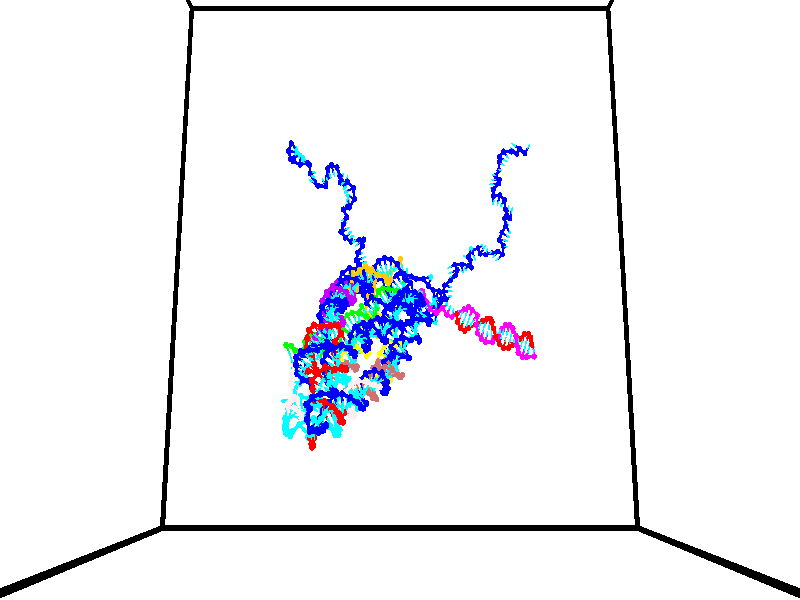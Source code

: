 // switches for output
#declare DRAW_BASES = 1; // possible values are 0, 1; only relevant for DNA ribbons
#declare DRAW_BASES_TYPE = 3; // possible values are 1, 2, 3; only relevant for DNA ribbons
#declare DRAW_FOG = 0; // set to 1 to enable fog

#include "colors.inc"

#include "transforms.inc"
background { rgb <1, 1, 1>}

#default {
   normal{
       ripples 0.25
       frequency 0.20
       turbulence 0.2
       lambda 5
   }
	finish {
		phong 0.1
		phong_size 40.
	}
}

// original window dimensions: 1024x640


// camera settings

camera {
	sky <0, 0.179814, -0.983701>
	up <0, 0.179814, -0.983701>
	right 1.6 * <1, 0, 0>
	location <35, 92.5046, 58.4545>
	look_at <35, 26.874, 46.4577>
	direction <0, -65.6306, -11.9968>
	angle 67.0682
}


# declare cpy_camera_pos = <35, 92.5046, 58.4545>;
# if (DRAW_FOG = 1)
fog {
	fog_type 2
	up vnormalize(cpy_camera_pos)
	color rgbt<1,1,1,0.3>
	distance 1e-5
	fog_alt 3e-3
	fog_offset 56
}
# end


// LIGHTS

# declare lum = 6;
global_settings {
	ambient_light rgb lum * <0.05, 0.05, 0.05>
	max_trace_level 15
}# declare cpy_direct_light_amount = 0.25;
light_source
{	1000 * <-1, -1.16351, -0.803887>,
	rgb lum * cpy_direct_light_amount
	parallel
}

light_source
{	1000 * <1, 1.16351, 0.803887>,
	rgb lum * cpy_direct_light_amount
	parallel
}

// strand 0

// nucleotide -1

// particle -1
sphere {
	<40.567127, 34.120743, 48.939240> 0.250000
	pigment { color rgbt <1,0,0,0> }
	no_shadow
}
cylinder {
	<40.644169, 33.740025, 48.843754>,  <40.690395, 33.511593, 48.786465>, 0.100000
	pigment { color rgbt <1,0,0,0> }
	no_shadow
}
cylinder {
	<40.644169, 33.740025, 48.843754>,  <40.567127, 34.120743, 48.939240>, 0.100000
	pigment { color rgbt <1,0,0,0> }
	no_shadow
}

// particle -1
sphere {
	<40.644169, 33.740025, 48.843754> 0.100000
	pigment { color rgbt <1,0,0,0> }
	no_shadow
}
sphere {
	0, 1
	scale<0.080000,0.200000,0.300000>
	matrix <0.797841, 0.010276, 0.602780,
		-0.571272, -0.306552, 0.761363,
		0.192607, -0.951798, -0.238710,
		40.701950, 33.454487, 48.772141>
	pigment { color rgbt <0,1,1,0> }
	no_shadow
}
cylinder {
	<40.651562, 33.782913, 49.529617>,  <40.567127, 34.120743, 48.939240>, 0.130000
	pigment { color rgbt <1,0,0,0> }
	no_shadow
}

// nucleotide -1

// particle -1
sphere {
	<40.651562, 33.782913, 49.529617> 0.250000
	pigment { color rgbt <1,0,0,0> }
	no_shadow
}
cylinder {
	<40.833515, 33.533360, 49.275417>,  <40.942688, 33.383629, 49.122898>, 0.100000
	pigment { color rgbt <1,0,0,0> }
	no_shadow
}
cylinder {
	<40.833515, 33.533360, 49.275417>,  <40.651562, 33.782913, 49.529617>, 0.100000
	pigment { color rgbt <1,0,0,0> }
	no_shadow
}

// particle -1
sphere {
	<40.833515, 33.533360, 49.275417> 0.100000
	pigment { color rgbt <1,0,0,0> }
	no_shadow
}
sphere {
	0, 1
	scale<0.080000,0.200000,0.300000>
	matrix <0.806419, -0.014204, 0.591174,
		-0.377849, -0.781391, 0.496647,
		0.454884, -0.623880, -0.635495,
		40.969982, 33.346195, 49.084770>
	pigment { color rgbt <0,1,1,0> }
	no_shadow
}
cylinder {
	<40.995293, 33.240414, 49.994255>,  <40.651562, 33.782913, 49.529617>, 0.130000
	pigment { color rgbt <1,0,0,0> }
	no_shadow
}

// nucleotide -1

// particle -1
sphere {
	<40.995293, 33.240414, 49.994255> 0.250000
	pigment { color rgbt <1,0,0,0> }
	no_shadow
}
cylinder {
	<41.179119, 33.198643, 49.641460>,  <41.289413, 33.173580, 49.429783>, 0.100000
	pigment { color rgbt <1,0,0,0> }
	no_shadow
}
cylinder {
	<41.179119, 33.198643, 49.641460>,  <40.995293, 33.240414, 49.994255>, 0.100000
	pigment { color rgbt <1,0,0,0> }
	no_shadow
}

// particle -1
sphere {
	<41.179119, 33.198643, 49.641460> 0.100000
	pigment { color rgbt <1,0,0,0> }
	no_shadow
}
sphere {
	0, 1
	scale<0.080000,0.200000,0.300000>
	matrix <0.881496, -0.067642, 0.467322,
		-0.108462, -0.992229, 0.060968,
		0.459567, -0.104430, -0.881982,
		41.316990, 33.167313, 49.376865>
	pigment { color rgbt <0,1,1,0> }
	no_shadow
}
cylinder {
	<41.479683, 32.763580, 50.164722>,  <40.995293, 33.240414, 49.994255>, 0.130000
	pigment { color rgbt <1,0,0,0> }
	no_shadow
}

// nucleotide -1

// particle -1
sphere {
	<41.479683, 32.763580, 50.164722> 0.250000
	pigment { color rgbt <1,0,0,0> }
	no_shadow
}
cylinder {
	<41.619545, 32.906075, 49.818119>,  <41.703461, 32.991570, 49.610157>, 0.100000
	pigment { color rgbt <1,0,0,0> }
	no_shadow
}
cylinder {
	<41.619545, 32.906075, 49.818119>,  <41.479683, 32.763580, 50.164722>, 0.100000
	pigment { color rgbt <1,0,0,0> }
	no_shadow
}

// particle -1
sphere {
	<41.619545, 32.906075, 49.818119> 0.100000
	pigment { color rgbt <1,0,0,0> }
	no_shadow
}
sphere {
	0, 1
	scale<0.080000,0.200000,0.300000>
	matrix <0.927986, -0.004560, 0.372588,
		0.128777, -0.934385, -0.332176,
		0.349655, 0.356236, -0.866509,
		41.724442, 33.012943, 49.558167>
	pigment { color rgbt <0,1,1,0> }
	no_shadow
}
cylinder {
	<41.902134, 32.285572, 49.828930>,  <41.479683, 32.763580, 50.164722>, 0.130000
	pigment { color rgbt <1,0,0,0> }
	no_shadow
}

// nucleotide -1

// particle -1
sphere {
	<41.902134, 32.285572, 49.828930> 0.250000
	pigment { color rgbt <1,0,0,0> }
	no_shadow
}
cylinder {
	<42.004765, 32.655239, 49.715733>,  <42.066341, 32.877041, 49.647816>, 0.100000
	pigment { color rgbt <1,0,0,0> }
	no_shadow
}
cylinder {
	<42.004765, 32.655239, 49.715733>,  <41.902134, 32.285572, 49.828930>, 0.100000
	pigment { color rgbt <1,0,0,0> }
	no_shadow
}

// particle -1
sphere {
	<42.004765, 32.655239, 49.715733> 0.100000
	pigment { color rgbt <1,0,0,0> }
	no_shadow
}
sphere {
	0, 1
	scale<0.080000,0.200000,0.300000>
	matrix <0.898094, -0.119749, 0.423187,
		0.357207, -0.362734, -0.860713,
		0.256573, 0.924167, -0.282994,
		42.081738, 32.932487, 49.630833>
	pigment { color rgbt <0,1,1,0> }
	no_shadow
}
cylinder {
	<42.651363, 32.113914, 49.536488>,  <41.902134, 32.285572, 49.828930>, 0.130000
	pigment { color rgbt <1,0,0,0> }
	no_shadow
}

// nucleotide -1

// particle -1
sphere {
	<42.651363, 32.113914, 49.536488> 0.250000
	pigment { color rgbt <1,0,0,0> }
	no_shadow
}
cylinder {
	<42.617146, 32.510918, 49.571396>,  <42.596615, 32.749119, 49.592342>, 0.100000
	pigment { color rgbt <1,0,0,0> }
	no_shadow
}
cylinder {
	<42.617146, 32.510918, 49.571396>,  <42.651363, 32.113914, 49.536488>, 0.100000
	pigment { color rgbt <1,0,0,0> }
	no_shadow
}

// particle -1
sphere {
	<42.617146, 32.510918, 49.571396> 0.100000
	pigment { color rgbt <1,0,0,0> }
	no_shadow
}
sphere {
	0, 1
	scale<0.080000,0.200000,0.300000>
	matrix <0.971815, 0.063802, 0.226947,
		0.219678, 0.104223, -0.969989,
		-0.085540, 0.992505, 0.087269,
		42.591484, 32.808670, 49.597576>
	pigment { color rgbt <0,1,1,0> }
	no_shadow
}
cylinder {
	<43.304550, 32.365387, 49.252964>,  <42.651363, 32.113914, 49.536488>, 0.130000
	pigment { color rgbt <1,0,0,0> }
	no_shadow
}

// nucleotide -1

// particle -1
sphere {
	<43.304550, 32.365387, 49.252964> 0.250000
	pigment { color rgbt <1,0,0,0> }
	no_shadow
}
cylinder {
	<43.144108, 32.674610, 49.449532>,  <43.047840, 32.860146, 49.567471>, 0.100000
	pigment { color rgbt <1,0,0,0> }
	no_shadow
}
cylinder {
	<43.144108, 32.674610, 49.449532>,  <43.304550, 32.365387, 49.252964>, 0.100000
	pigment { color rgbt <1,0,0,0> }
	no_shadow
}

// particle -1
sphere {
	<43.144108, 32.674610, 49.449532> 0.100000
	pigment { color rgbt <1,0,0,0> }
	no_shadow
}
sphere {
	0, 1
	scale<0.080000,0.200000,0.300000>
	matrix <0.914758, 0.309761, 0.259358,
		0.048276, 0.553560, -0.831409,
		-0.401108, 0.773059, 0.491419,
		43.023777, 32.906528, 49.596958>
	pigment { color rgbt <0,1,1,0> }
	no_shadow
}
cylinder {
	<43.709740, 32.955933, 49.146652>,  <43.304550, 32.365387, 49.252964>, 0.130000
	pigment { color rgbt <1,0,0,0> }
	no_shadow
}

// nucleotide -1

// particle -1
sphere {
	<43.709740, 32.955933, 49.146652> 0.250000
	pigment { color rgbt <1,0,0,0> }
	no_shadow
}
cylinder {
	<43.538242, 33.069248, 49.489799>,  <43.435345, 33.137238, 49.695686>, 0.100000
	pigment { color rgbt <1,0,0,0> }
	no_shadow
}
cylinder {
	<43.538242, 33.069248, 49.489799>,  <43.709740, 32.955933, 49.146652>, 0.100000
	pigment { color rgbt <1,0,0,0> }
	no_shadow
}

// particle -1
sphere {
	<43.538242, 33.069248, 49.489799> 0.100000
	pigment { color rgbt <1,0,0,0> }
	no_shadow
}
sphere {
	0, 1
	scale<0.080000,0.200000,0.300000>
	matrix <0.863077, 0.409051, 0.296269,
		-0.266982, 0.867425, -0.419874,
		-0.428741, 0.283285, 0.857864,
		43.409618, 33.154232, 49.747158>
	pigment { color rgbt <0,1,1,0> }
	no_shadow
}
cylinder {
	<43.947296, 33.632111, 49.263309>,  <43.709740, 32.955933, 49.146652>, 0.130000
	pigment { color rgbt <1,0,0,0> }
	no_shadow
}

// nucleotide -1

// particle -1
sphere {
	<43.947296, 33.632111, 49.263309> 0.250000
	pigment { color rgbt <1,0,0,0> }
	no_shadow
}
cylinder {
	<43.874287, 33.489098, 49.629665>,  <43.830482, 33.403290, 49.849480>, 0.100000
	pigment { color rgbt <1,0,0,0> }
	no_shadow
}
cylinder {
	<43.874287, 33.489098, 49.629665>,  <43.947296, 33.632111, 49.263309>, 0.100000
	pigment { color rgbt <1,0,0,0> }
	no_shadow
}

// particle -1
sphere {
	<43.874287, 33.489098, 49.629665> 0.100000
	pigment { color rgbt <1,0,0,0> }
	no_shadow
}
sphere {
	0, 1
	scale<0.080000,0.200000,0.300000>
	matrix <0.769935, 0.527357, 0.359298,
		-0.611463, 0.770755, 0.179026,
		-0.182520, -0.357535, 0.915890,
		43.819530, 33.381836, 49.904434>
	pigment { color rgbt <0,1,1,0> }
	no_shadow
}
cylinder {
	<43.994305, 34.196327, 49.595371>,  <43.947296, 33.632111, 49.263309>, 0.130000
	pigment { color rgbt <1,0,0,0> }
	no_shadow
}

// nucleotide -1

// particle -1
sphere {
	<43.994305, 34.196327, 49.595371> 0.250000
	pigment { color rgbt <1,0,0,0> }
	no_shadow
}
cylinder {
	<44.016720, 33.921577, 49.885216>,  <44.030167, 33.756725, 50.059120>, 0.100000
	pigment { color rgbt <1,0,0,0> }
	no_shadow
}
cylinder {
	<44.016720, 33.921577, 49.885216>,  <43.994305, 34.196327, 49.595371>, 0.100000
	pigment { color rgbt <1,0,0,0> }
	no_shadow
}

// particle -1
sphere {
	<44.016720, 33.921577, 49.885216> 0.100000
	pigment { color rgbt <1,0,0,0> }
	no_shadow
}
sphere {
	0, 1
	scale<0.080000,0.200000,0.300000>
	matrix <0.731611, 0.522109, 0.438347,
		-0.679416, 0.505569, 0.531784,
		0.056034, -0.686878, 0.724609,
		44.033531, 33.715515, 50.102600>
	pigment { color rgbt <0,1,1,0> }
	no_shadow
}
cylinder {
	<44.076515, 34.638737, 50.233849>,  <43.994305, 34.196327, 49.595371>, 0.130000
	pigment { color rgbt <1,0,0,0> }
	no_shadow
}

// nucleotide -1

// particle -1
sphere {
	<44.076515, 34.638737, 50.233849> 0.250000
	pigment { color rgbt <1,0,0,0> }
	no_shadow
}
cylinder {
	<44.197495, 34.266811, 50.317726>,  <44.270081, 34.043655, 50.368053>, 0.100000
	pigment { color rgbt <1,0,0,0> }
	no_shadow
}
cylinder {
	<44.197495, 34.266811, 50.317726>,  <44.076515, 34.638737, 50.233849>, 0.100000
	pigment { color rgbt <1,0,0,0> }
	no_shadow
}

// particle -1
sphere {
	<44.197495, 34.266811, 50.317726> 0.100000
	pigment { color rgbt <1,0,0,0> }
	no_shadow
}
sphere {
	0, 1
	scale<0.080000,0.200000,0.300000>
	matrix <0.781224, 0.367859, 0.504351,
		-0.546092, 0.011282, 0.837650,
		0.302447, -0.929813, 0.209698,
		44.288227, 33.987869, 50.380634>
	pigment { color rgbt <0,1,1,0> }
	no_shadow
}
cylinder {
	<44.219452, 34.648075, 50.896202>,  <44.076515, 34.638737, 50.233849>, 0.130000
	pigment { color rgbt <1,0,0,0> }
	no_shadow
}

// nucleotide -1

// particle -1
sphere {
	<44.219452, 34.648075, 50.896202> 0.250000
	pigment { color rgbt <1,0,0,0> }
	no_shadow
}
cylinder {
	<44.418373, 34.340286, 50.735901>,  <44.537727, 34.155613, 50.639721>, 0.100000
	pigment { color rgbt <1,0,0,0> }
	no_shadow
}
cylinder {
	<44.418373, 34.340286, 50.735901>,  <44.219452, 34.648075, 50.896202>, 0.100000
	pigment { color rgbt <1,0,0,0> }
	no_shadow
}

// particle -1
sphere {
	<44.418373, 34.340286, 50.735901> 0.100000
	pigment { color rgbt <1,0,0,0> }
	no_shadow
}
sphere {
	0, 1
	scale<0.080000,0.200000,0.300000>
	matrix <0.837831, 0.306037, 0.452084,
		-0.225221, -0.560585, 0.796881,
		0.497307, -0.769471, -0.400750,
		44.567566, 34.109444, 50.615677>
	pigment { color rgbt <0,1,1,0> }
	no_shadow
}
cylinder {
	<44.591358, 34.452675, 51.446217>,  <44.219452, 34.648075, 50.896202>, 0.130000
	pigment { color rgbt <1,0,0,0> }
	no_shadow
}

// nucleotide -1

// particle -1
sphere {
	<44.591358, 34.452675, 51.446217> 0.250000
	pigment { color rgbt <1,0,0,0> }
	no_shadow
}
cylinder {
	<44.740101, 34.246017, 51.137722>,  <44.829346, 34.122021, 50.952625>, 0.100000
	pigment { color rgbt <1,0,0,0> }
	no_shadow
}
cylinder {
	<44.740101, 34.246017, 51.137722>,  <44.591358, 34.452675, 51.446217>, 0.100000
	pigment { color rgbt <1,0,0,0> }
	no_shadow
}

// particle -1
sphere {
	<44.740101, 34.246017, 51.137722> 0.100000
	pigment { color rgbt <1,0,0,0> }
	no_shadow
}
sphere {
	0, 1
	scale<0.080000,0.200000,0.300000>
	matrix <0.920837, 0.100224, 0.376847,
		-0.117401, -0.850313, 0.513016,
		0.371855, -0.516647, -0.771233,
		44.851658, 34.091022, 50.906353>
	pigment { color rgbt <0,1,1,0> }
	no_shadow
}
cylinder {
	<45.090485, 33.971661, 51.732716>,  <44.591358, 34.452675, 51.446217>, 0.130000
	pigment { color rgbt <1,0,0,0> }
	no_shadow
}

// nucleotide -1

// particle -1
sphere {
	<45.090485, 33.971661, 51.732716> 0.250000
	pigment { color rgbt <1,0,0,0> }
	no_shadow
}
cylinder {
	<45.193352, 34.027290, 51.350193>,  <45.255074, 34.060669, 51.120678>, 0.100000
	pigment { color rgbt <1,0,0,0> }
	no_shadow
}
cylinder {
	<45.193352, 34.027290, 51.350193>,  <45.090485, 33.971661, 51.732716>, 0.100000
	pigment { color rgbt <1,0,0,0> }
	no_shadow
}

// particle -1
sphere {
	<45.193352, 34.027290, 51.350193> 0.100000
	pigment { color rgbt <1,0,0,0> }
	no_shadow
}
sphere {
	0, 1
	scale<0.080000,0.200000,0.300000>
	matrix <0.958121, 0.092302, 0.271080,
		0.125968, -0.985971, -0.109510,
		0.257169, 0.139071, -0.956307,
		45.270504, 34.069012, 51.063301>
	pigment { color rgbt <0,1,1,0> }
	no_shadow
}
cylinder {
	<45.659737, 33.492836, 51.659859>,  <45.090485, 33.971661, 51.732716>, 0.130000
	pigment { color rgbt <1,0,0,0> }
	no_shadow
}

// nucleotide -1

// particle -1
sphere {
	<45.659737, 33.492836, 51.659859> 0.250000
	pigment { color rgbt <1,0,0,0> }
	no_shadow
}
cylinder {
	<45.693153, 33.763332, 51.367088>,  <45.713203, 33.925629, 51.191425>, 0.100000
	pigment { color rgbt <1,0,0,0> }
	no_shadow
}
cylinder {
	<45.693153, 33.763332, 51.367088>,  <45.659737, 33.492836, 51.659859>, 0.100000
	pigment { color rgbt <1,0,0,0> }
	no_shadow
}

// particle -1
sphere {
	<45.693153, 33.763332, 51.367088> 0.100000
	pigment { color rgbt <1,0,0,0> }
	no_shadow
}
sphere {
	0, 1
	scale<0.080000,0.200000,0.300000>
	matrix <0.988859, 0.034550, 0.144790,
		0.123201, -0.735872, -0.665819,
		0.083543, 0.676239, -0.731930,
		45.718216, 33.966206, 51.147511>
	pigment { color rgbt <0,1,1,0> }
	no_shadow
}
cylinder {
	<46.155457, 33.231022, 51.373592>,  <45.659737, 33.492836, 51.659859>, 0.130000
	pigment { color rgbt <1,0,0,0> }
	no_shadow
}

// nucleotide -1

// particle -1
sphere {
	<46.155457, 33.231022, 51.373592> 0.250000
	pigment { color rgbt <1,0,0,0> }
	no_shadow
}
cylinder {
	<46.168240, 33.598759, 51.216732>,  <46.175911, 33.819401, 51.122616>, 0.100000
	pigment { color rgbt <1,0,0,0> }
	no_shadow
}
cylinder {
	<46.168240, 33.598759, 51.216732>,  <46.155457, 33.231022, 51.373592>, 0.100000
	pigment { color rgbt <1,0,0,0> }
	no_shadow
}

// particle -1
sphere {
	<46.168240, 33.598759, 51.216732> 0.100000
	pigment { color rgbt <1,0,0,0> }
	no_shadow
}
sphere {
	0, 1
	scale<0.080000,0.200000,0.300000>
	matrix <0.974438, 0.058629, 0.216872,
		0.222372, -0.389056, -0.893972,
		0.031962, 0.919346, -0.392149,
		46.177830, 33.874561, 51.099087>
	pigment { color rgbt <0,1,1,0> }
	no_shadow
}
cylinder {
	<46.754120, 33.264923, 50.925961>,  <46.155457, 33.231022, 51.373592>, 0.130000
	pigment { color rgbt <1,0,0,0> }
	no_shadow
}

// nucleotide -1

// particle -1
sphere {
	<46.754120, 33.264923, 50.925961> 0.250000
	pigment { color rgbt <1,0,0,0> }
	no_shadow
}
cylinder {
	<46.632984, 33.631836, 51.029404>,  <46.560303, 33.851982, 51.091469>, 0.100000
	pigment { color rgbt <1,0,0,0> }
	no_shadow
}
cylinder {
	<46.632984, 33.631836, 51.029404>,  <46.754120, 33.264923, 50.925961>, 0.100000
	pigment { color rgbt <1,0,0,0> }
	no_shadow
}

// particle -1
sphere {
	<46.632984, 33.631836, 51.029404> 0.100000
	pigment { color rgbt <1,0,0,0> }
	no_shadow
}
sphere {
	0, 1
	scale<0.080000,0.200000,0.300000>
	matrix <0.927131, 0.220713, 0.302842,
		0.220713, 0.331477, -0.917283,
		-0.302842, 0.917283, 0.258608,
		46.542133, 33.907021, 51.106987>
	pigment { color rgbt <0,1,1,0> }
	no_shadow
}
cylinder {
	<47.161766, 33.860981, 50.565445>,  <46.754120, 33.264923, 50.925961>, 0.130000
	pigment { color rgbt <1,0,0,0> }
	no_shadow
}

// nucleotide -1

// particle -1
sphere {
	<47.161766, 33.860981, 50.565445> 0.250000
	pigment { color rgbt <1,0,0,0> }
	no_shadow
}
cylinder {
	<47.014206, 33.974522, 50.919472>,  <46.925671, 34.042645, 51.131889>, 0.100000
	pigment { color rgbt <1,0,0,0> }
	no_shadow
}
cylinder {
	<47.014206, 33.974522, 50.919472>,  <47.161766, 33.860981, 50.565445>, 0.100000
	pigment { color rgbt <1,0,0,0> }
	no_shadow
}

// particle -1
sphere {
	<47.014206, 33.974522, 50.919472> 0.100000
	pigment { color rgbt <1,0,0,0> }
	no_shadow
}
sphere {
	0, 1
	scale<0.080000,0.200000,0.300000>
	matrix <0.929166, 0.088330, 0.358954,
		0.023711, 0.954792, -0.296328,
		-0.368901, 0.283849, 0.885066,
		46.903534, 34.059677, 51.184990>
	pigment { color rgbt <0,1,1,0> }
	no_shadow
}
cylinder {
	<47.454227, 34.393677, 50.628510>,  <47.161766, 33.860981, 50.565445>, 0.130000
	pigment { color rgbt <1,0,0,0> }
	no_shadow
}

// nucleotide -1

// particle -1
sphere {
	<47.454227, 34.393677, 50.628510> 0.250000
	pigment { color rgbt <1,0,0,0> }
	no_shadow
}
cylinder {
	<47.326107, 34.362671, 51.006165>,  <47.249233, 34.344067, 51.232758>, 0.100000
	pigment { color rgbt <1,0,0,0> }
	no_shadow
}
cylinder {
	<47.326107, 34.362671, 51.006165>,  <47.454227, 34.393677, 50.628510>, 0.100000
	pigment { color rgbt <1,0,0,0> }
	no_shadow
}

// particle -1
sphere {
	<47.326107, 34.362671, 51.006165> 0.100000
	pigment { color rgbt <1,0,0,0> }
	no_shadow
}
sphere {
	0, 1
	scale<0.080000,0.200000,0.300000>
	matrix <0.900695, 0.283888, 0.328872,
		-0.293520, 0.955720, -0.021118,
		-0.320304, -0.077510, 0.944139,
		47.230015, 34.339417, 51.289406>
	pigment { color rgbt <0,1,1,0> }
	no_shadow
}
cylinder {
	<47.539474, 35.053654, 51.001774>,  <47.454227, 34.393677, 50.628510>, 0.130000
	pigment { color rgbt <1,0,0,0> }
	no_shadow
}

// nucleotide -1

// particle -1
sphere {
	<47.539474, 35.053654, 51.001774> 0.250000
	pigment { color rgbt <1,0,0,0> }
	no_shadow
}
cylinder {
	<47.528271, 34.763470, 51.276852>,  <47.521549, 34.589359, 51.441898>, 0.100000
	pigment { color rgbt <1,0,0,0> }
	no_shadow
}
cylinder {
	<47.528271, 34.763470, 51.276852>,  <47.539474, 35.053654, 51.001774>, 0.100000
	pigment { color rgbt <1,0,0,0> }
	no_shadow
}

// particle -1
sphere {
	<47.528271, 34.763470, 51.276852> 0.100000
	pigment { color rgbt <1,0,0,0> }
	no_shadow
}
sphere {
	0, 1
	scale<0.080000,0.200000,0.300000>
	matrix <0.814867, 0.381901, 0.436054,
		-0.578970, 0.572596, 0.580454,
		-0.028007, -0.725456, 0.687699,
		47.519867, 34.545834, 51.483162>
	pigment { color rgbt <0,1,1,0> }
	no_shadow
}
cylinder {
	<47.536018, 35.398956, 51.614075>,  <47.539474, 35.053654, 51.001774>, 0.130000
	pigment { color rgbt <1,0,0,0> }
	no_shadow
}

// nucleotide -1

// particle -1
sphere {
	<47.536018, 35.398956, 51.614075> 0.250000
	pigment { color rgbt <1,0,0,0> }
	no_shadow
}
cylinder {
	<47.686680, 35.044178, 51.721001>,  <47.777077, 34.831310, 51.785156>, 0.100000
	pigment { color rgbt <1,0,0,0> }
	no_shadow
}
cylinder {
	<47.686680, 35.044178, 51.721001>,  <47.536018, 35.398956, 51.614075>, 0.100000
	pigment { color rgbt <1,0,0,0> }
	no_shadow
}

// particle -1
sphere {
	<47.686680, 35.044178, 51.721001> 0.100000
	pigment { color rgbt <1,0,0,0> }
	no_shadow
}
sphere {
	0, 1
	scale<0.080000,0.200000,0.300000>
	matrix <0.755960, 0.461077, 0.464686,
		-0.535403, 0.027050, 0.844163,
		0.376654, -0.886948, 0.267311,
		47.799675, 34.778095, 51.801193>
	pigment { color rgbt <0,1,1,0> }
	no_shadow
}
// strand 1

// nucleotide -1

// particle -1
sphere {
	<24.124557, 35.196152, 51.616425> 0.250000
	pigment { color rgbt <0,1,0,0> }
	no_shadow
}
cylinder {
	<24.288519, 35.077492, 51.961441>,  <24.386896, 35.006298, 52.168453>, 0.100000
	pigment { color rgbt <0,1,0,0> }
	no_shadow
}
cylinder {
	<24.288519, 35.077492, 51.961441>,  <24.124557, 35.196152, 51.616425>, 0.100000
	pigment { color rgbt <0,1,0,0> }
	no_shadow
}

// particle -1
sphere {
	<24.288519, 35.077492, 51.961441> 0.100000
	pigment { color rgbt <0,1,0,0> }
	no_shadow
}
sphere {
	0, 1
	scale<0.080000,0.200000,0.300000>
	matrix <0.909749, 0.201235, -0.363127,
		-0.065853, 0.933545, 0.352360,
		0.409903, -0.296646, 0.862543,
		24.411489, 34.988499, 52.220203>
	pigment { color rgbt <0,1,1,0> }
	no_shadow
}
cylinder {
	<24.695631, 35.646168, 51.729076>,  <24.124557, 35.196152, 51.616425>, 0.130000
	pigment { color rgbt <0,1,0,0> }
	no_shadow
}

// nucleotide -1

// particle -1
sphere {
	<24.695631, 35.646168, 51.729076> 0.250000
	pigment { color rgbt <0,1,0,0> }
	no_shadow
}
cylinder {
	<24.788658, 35.344296, 51.974472>,  <24.844475, 35.163170, 52.121708>, 0.100000
	pigment { color rgbt <0,1,0,0> }
	no_shadow
}
cylinder {
	<24.788658, 35.344296, 51.974472>,  <24.695631, 35.646168, 51.729076>, 0.100000
	pigment { color rgbt <0,1,0,0> }
	no_shadow
}

// particle -1
sphere {
	<24.788658, 35.344296, 51.974472> 0.100000
	pigment { color rgbt <0,1,0,0> }
	no_shadow
}
sphere {
	0, 1
	scale<0.080000,0.200000,0.300000>
	matrix <0.970753, 0.218768, -0.098889,
		-0.059581, 0.618541, 0.783491,
		0.232570, -0.754684, 0.613485,
		24.858429, 35.117889, 52.158516>
	pigment { color rgbt <0,1,1,0> }
	no_shadow
}
cylinder {
	<25.152206, 35.901810, 52.130516>,  <24.695631, 35.646168, 51.729076>, 0.130000
	pigment { color rgbt <0,1,0,0> }
	no_shadow
}

// nucleotide -1

// particle -1
sphere {
	<25.152206, 35.901810, 52.130516> 0.250000
	pigment { color rgbt <0,1,0,0> }
	no_shadow
}
cylinder {
	<25.218843, 35.509453, 52.170719>,  <25.258825, 35.274040, 52.194839>, 0.100000
	pigment { color rgbt <0,1,0,0> }
	no_shadow
}
cylinder {
	<25.218843, 35.509453, 52.170719>,  <25.152206, 35.901810, 52.130516>, 0.100000
	pigment { color rgbt <0,1,0,0> }
	no_shadow
}

// particle -1
sphere {
	<25.218843, 35.509453, 52.170719> 0.100000
	pigment { color rgbt <0,1,0,0> }
	no_shadow
}
sphere {
	0, 1
	scale<0.080000,0.200000,0.300000>
	matrix <0.983904, 0.158687, -0.082167,
		0.064648, 0.112578, 0.991538,
		0.166594, -0.980890, 0.100507,
		25.268822, 35.215187, 52.200871>
	pigment { color rgbt <0,1,1,0> }
	no_shadow
}
cylinder {
	<25.777815, 35.856758, 52.408985>,  <25.152206, 35.901810, 52.130516>, 0.130000
	pigment { color rgbt <0,1,0,0> }
	no_shadow
}

// nucleotide -1

// particle -1
sphere {
	<25.777815, 35.856758, 52.408985> 0.250000
	pigment { color rgbt <0,1,0,0> }
	no_shadow
}
cylinder {
	<25.739372, 35.473164, 52.302315>,  <25.716307, 35.243008, 52.238312>, 0.100000
	pigment { color rgbt <0,1,0,0> }
	no_shadow
}
cylinder {
	<25.739372, 35.473164, 52.302315>,  <25.777815, 35.856758, 52.408985>, 0.100000
	pigment { color rgbt <0,1,0,0> }
	no_shadow
}

// particle -1
sphere {
	<25.739372, 35.473164, 52.302315> 0.100000
	pigment { color rgbt <0,1,0,0> }
	no_shadow
}
sphere {
	0, 1
	scale<0.080000,0.200000,0.300000>
	matrix <0.989845, -0.063884, -0.126987,
		0.104742, -0.276175, 0.955383,
		-0.096104, -0.958982, -0.266679,
		25.710541, 35.185471, 52.222309>
	pigment { color rgbt <0,1,1,0> }
	no_shadow
}
cylinder {
	<26.352549, 35.553318, 52.561337>,  <25.777815, 35.856758, 52.408985>, 0.130000
	pigment { color rgbt <0,1,0,0> }
	no_shadow
}

// nucleotide -1

// particle -1
sphere {
	<26.352549, 35.553318, 52.561337> 0.250000
	pigment { color rgbt <0,1,0,0> }
	no_shadow
}
cylinder {
	<26.265411, 35.255550, 52.308865>,  <26.213129, 35.076889, 52.157383>, 0.100000
	pigment { color rgbt <0,1,0,0> }
	no_shadow
}
cylinder {
	<26.265411, 35.255550, 52.308865>,  <26.352549, 35.553318, 52.561337>, 0.100000
	pigment { color rgbt <0,1,0,0> }
	no_shadow
}

// particle -1
sphere {
	<26.265411, 35.255550, 52.308865> 0.100000
	pigment { color rgbt <0,1,0,0> }
	no_shadow
}
sphere {
	0, 1
	scale<0.080000,0.200000,0.300000>
	matrix <0.955410, -0.030565, -0.293698,
		0.199341, -0.667014, 0.717882,
		-0.217843, -0.744418, -0.631179,
		26.200058, 35.032227, 52.119511>
	pigment { color rgbt <0,1,1,0> }
	no_shadow
}
cylinder {
	<26.940285, 35.250683, 52.568901>,  <26.352549, 35.553318, 52.561337>, 0.130000
	pigment { color rgbt <0,1,0,0> }
	no_shadow
}

// nucleotide -1

// particle -1
sphere {
	<26.940285, 35.250683, 52.568901> 0.250000
	pigment { color rgbt <0,1,0,0> }
	no_shadow
}
cylinder {
	<26.765490, 35.131687, 52.229362>,  <26.660612, 35.060291, 52.025639>, 0.100000
	pigment { color rgbt <0,1,0,0> }
	no_shadow
}
cylinder {
	<26.765490, 35.131687, 52.229362>,  <26.940285, 35.250683, 52.568901>, 0.100000
	pigment { color rgbt <0,1,0,0> }
	no_shadow
}

// particle -1
sphere {
	<26.765490, 35.131687, 52.229362> 0.100000
	pigment { color rgbt <0,1,0,0> }
	no_shadow
}
sphere {
	0, 1
	scale<0.080000,0.200000,0.300000>
	matrix <0.873583, -0.365139, -0.321756,
		-0.214228, -0.882142, 0.419442,
		-0.436989, -0.297488, -0.848847,
		26.634394, 35.042442, 51.974709>
	pigment { color rgbt <0,1,1,0> }
	no_shadow
}
cylinder {
	<27.300930, 34.679070, 52.467525>,  <26.940285, 35.250683, 52.568901>, 0.130000
	pigment { color rgbt <0,1,0,0> }
	no_shadow
}

// nucleotide -1

// particle -1
sphere {
	<27.300930, 34.679070, 52.467525> 0.250000
	pigment { color rgbt <0,1,0,0> }
	no_shadow
}
cylinder {
	<27.119764, 34.768166, 52.122211>,  <27.011065, 34.821621, 51.915024>, 0.100000
	pigment { color rgbt <0,1,0,0> }
	no_shadow
}
cylinder {
	<27.119764, 34.768166, 52.122211>,  <27.300930, 34.679070, 52.467525>, 0.100000
	pigment { color rgbt <0,1,0,0> }
	no_shadow
}

// particle -1
sphere {
	<27.119764, 34.768166, 52.122211> 0.100000
	pigment { color rgbt <0,1,0,0> }
	no_shadow
}
sphere {
	0, 1
	scale<0.080000,0.200000,0.300000>
	matrix <0.883579, -0.017094, -0.467970,
		-0.118991, -0.974729, -0.189063,
		-0.452912, 0.222736, -0.863284,
		26.983891, 34.834988, 51.863228>
	pigment { color rgbt <0,1,1,0> }
	no_shadow
}
cylinder {
	<27.475204, 34.183044, 52.051052>,  <27.300930, 34.679070, 52.467525>, 0.130000
	pigment { color rgbt <0,1,0,0> }
	no_shadow
}

// nucleotide -1

// particle -1
sphere {
	<27.475204, 34.183044, 52.051052> 0.250000
	pigment { color rgbt <0,1,0,0> }
	no_shadow
}
cylinder {
	<27.372046, 34.471012, 51.793308>,  <27.310150, 34.643795, 51.638660>, 0.100000
	pigment { color rgbt <0,1,0,0> }
	no_shadow
}
cylinder {
	<27.372046, 34.471012, 51.793308>,  <27.475204, 34.183044, 52.051052>, 0.100000
	pigment { color rgbt <0,1,0,0> }
	no_shadow
}

// particle -1
sphere {
	<27.372046, 34.471012, 51.793308> 0.100000
	pigment { color rgbt <0,1,0,0> }
	no_shadow
}
sphere {
	0, 1
	scale<0.080000,0.200000,0.300000>
	matrix <0.836040, -0.168000, -0.522316,
		-0.484279, -0.673417, -0.558555,
		-0.257899, 0.719921, -0.644362,
		27.294676, 34.686989, 51.599998>
	pigment { color rgbt <0,1,1,0> }
	no_shadow
}
cylinder {
	<27.736788, 33.940235, 51.300175>,  <27.475204, 34.183044, 52.051052>, 0.130000
	pigment { color rgbt <0,1,0,0> }
	no_shadow
}

// nucleotide -1

// particle -1
sphere {
	<27.736788, 33.940235, 51.300175> 0.250000
	pigment { color rgbt <0,1,0,0> }
	no_shadow
}
cylinder {
	<27.663391, 34.333363, 51.308094>,  <27.619352, 34.569241, 51.312847>, 0.100000
	pigment { color rgbt <0,1,0,0> }
	no_shadow
}
cylinder {
	<27.663391, 34.333363, 51.308094>,  <27.736788, 33.940235, 51.300175>, 0.100000
	pigment { color rgbt <0,1,0,0> }
	no_shadow
}

// particle -1
sphere {
	<27.663391, 34.333363, 51.308094> 0.100000
	pigment { color rgbt <0,1,0,0> }
	no_shadow
}
sphere {
	0, 1
	scale<0.080000,0.200000,0.300000>
	matrix <0.879442, 0.173125, -0.443406,
		-0.439217, -0.063948, -0.896102,
		-0.183492, 0.982822, 0.019801,
		27.608343, 34.628208, 51.314034>
	pigment { color rgbt <0,1,1,0> }
	no_shadow
}
cylinder {
	<27.843513, 34.121265, 50.583595>,  <27.736788, 33.940235, 51.300175>, 0.130000
	pigment { color rgbt <0,1,0,0> }
	no_shadow
}

// nucleotide -1

// particle -1
sphere {
	<27.843513, 34.121265, 50.583595> 0.250000
	pigment { color rgbt <0,1,0,0> }
	no_shadow
}
cylinder {
	<27.894066, 34.433922, 50.827911>,  <27.924397, 34.621513, 50.974503>, 0.100000
	pigment { color rgbt <0,1,0,0> }
	no_shadow
}
cylinder {
	<27.894066, 34.433922, 50.827911>,  <27.843513, 34.121265, 50.583595>, 0.100000
	pigment { color rgbt <0,1,0,0> }
	no_shadow
}

// particle -1
sphere {
	<27.894066, 34.433922, 50.827911> 0.100000
	pigment { color rgbt <0,1,0,0> }
	no_shadow
}
sphere {
	0, 1
	scale<0.080000,0.200000,0.300000>
	matrix <0.866140, 0.213199, -0.452047,
		-0.483559, 0.586163, -0.650065,
		0.126380, 0.781639, 0.610794,
		27.931980, 34.668415, 51.011150>
	pigment { color rgbt <0,1,1,0> }
	no_shadow
}
cylinder {
	<27.924383, 34.647003, 50.176540>,  <27.843513, 34.121265, 50.583595>, 0.130000
	pigment { color rgbt <0,1,0,0> }
	no_shadow
}

// nucleotide -1

// particle -1
sphere {
	<27.924383, 34.647003, 50.176540> 0.250000
	pigment { color rgbt <0,1,0,0> }
	no_shadow
}
cylinder {
	<28.084030, 34.752266, 50.527870>,  <28.179817, 34.815422, 50.738667>, 0.100000
	pigment { color rgbt <0,1,0,0> }
	no_shadow
}
cylinder {
	<28.084030, 34.752266, 50.527870>,  <27.924383, 34.647003, 50.176540>, 0.100000
	pigment { color rgbt <0,1,0,0> }
	no_shadow
}

// particle -1
sphere {
	<28.084030, 34.752266, 50.527870> 0.100000
	pigment { color rgbt <0,1,0,0> }
	no_shadow
}
sphere {
	0, 1
	scale<0.080000,0.200000,0.300000>
	matrix <0.846150, 0.263274, -0.463375,
		-0.353180, 0.928136, -0.117592,
		0.399116, 0.263155, 0.878326,
		28.203764, 34.831211, 50.791367>
	pigment { color rgbt <0,1,1,0> }
	no_shadow
}
cylinder {
	<28.362167, 35.219456, 50.035156>,  <27.924383, 34.647003, 50.176540>, 0.130000
	pigment { color rgbt <0,1,0,0> }
	no_shadow
}

// nucleotide -1

// particle -1
sphere {
	<28.362167, 35.219456, 50.035156> 0.250000
	pigment { color rgbt <0,1,0,0> }
	no_shadow
}
cylinder {
	<28.542845, 35.117844, 50.377254>,  <28.651251, 35.056877, 50.582512>, 0.100000
	pigment { color rgbt <0,1,0,0> }
	no_shadow
}
cylinder {
	<28.542845, 35.117844, 50.377254>,  <28.362167, 35.219456, 50.035156>, 0.100000
	pigment { color rgbt <0,1,0,0> }
	no_shadow
}

// particle -1
sphere {
	<28.542845, 35.117844, 50.377254> 0.100000
	pigment { color rgbt <0,1,0,0> }
	no_shadow
}
sphere {
	0, 1
	scale<0.080000,0.200000,0.300000>
	matrix <0.890749, 0.074286, -0.448383,
		0.050370, 0.964339, 0.259831,
		0.451695, -0.254030, 0.855243,
		28.678352, 35.041634, 50.633827>
	pigment { color rgbt <0,1,1,0> }
	no_shadow
}
cylinder {
	<28.963675, 35.678852, 50.063290>,  <28.362167, 35.219456, 50.035156>, 0.130000
	pigment { color rgbt <0,1,0,0> }
	no_shadow
}

// nucleotide -1

// particle -1
sphere {
	<28.963675, 35.678852, 50.063290> 0.250000
	pigment { color rgbt <0,1,0,0> }
	no_shadow
}
cylinder {
	<29.014465, 35.373680, 50.316845>,  <29.044941, 35.190575, 50.468979>, 0.100000
	pigment { color rgbt <0,1,0,0> }
	no_shadow
}
cylinder {
	<29.014465, 35.373680, 50.316845>,  <28.963675, 35.678852, 50.063290>, 0.100000
	pigment { color rgbt <0,1,0,0> }
	no_shadow
}

// particle -1
sphere {
	<29.014465, 35.373680, 50.316845> 0.100000
	pigment { color rgbt <0,1,0,0> }
	no_shadow
}
sphere {
	0, 1
	scale<0.080000,0.200000,0.300000>
	matrix <0.918202, -0.151327, -0.366068,
		0.375209, 0.628516, 0.681312,
		0.126979, -0.762934, 0.633884,
		29.052559, 35.144798, 50.507011>
	pigment { color rgbt <0,1,1,0> }
	no_shadow
}
cylinder {
	<29.584583, 35.773724, 50.384789>,  <28.963675, 35.678852, 50.063290>, 0.130000
	pigment { color rgbt <0,1,0,0> }
	no_shadow
}

// nucleotide -1

// particle -1
sphere {
	<29.584583, 35.773724, 50.384789> 0.250000
	pigment { color rgbt <0,1,0,0> }
	no_shadow
}
cylinder {
	<29.513336, 35.383568, 50.436764>,  <29.470587, 35.149475, 50.467949>, 0.100000
	pigment { color rgbt <0,1,0,0> }
	no_shadow
}
cylinder {
	<29.513336, 35.383568, 50.436764>,  <29.584583, 35.773724, 50.384789>, 0.100000
	pigment { color rgbt <0,1,0,0> }
	no_shadow
}

// particle -1
sphere {
	<29.513336, 35.383568, 50.436764> 0.100000
	pigment { color rgbt <0,1,0,0> }
	no_shadow
}
sphere {
	0, 1
	scale<0.080000,0.200000,0.300000>
	matrix <0.904248, -0.214328, -0.369322,
		0.388084, 0.051715, 0.920172,
		-0.178119, -0.975392, 0.129941,
		29.459900, 35.090950, 50.475746>
	pigment { color rgbt <0,1,1,0> }
	no_shadow
}
cylinder {
	<30.195621, 35.463703, 50.745918>,  <29.584583, 35.773724, 50.384789>, 0.130000
	pigment { color rgbt <0,1,0,0> }
	no_shadow
}

// nucleotide -1

// particle -1
sphere {
	<30.195621, 35.463703, 50.745918> 0.250000
	pigment { color rgbt <0,1,0,0> }
	no_shadow
}
cylinder {
	<30.009214, 35.142330, 50.597691>,  <29.897369, 34.949505, 50.508755>, 0.100000
	pigment { color rgbt <0,1,0,0> }
	no_shadow
}
cylinder {
	<30.009214, 35.142330, 50.597691>,  <30.195621, 35.463703, 50.745918>, 0.100000
	pigment { color rgbt <0,1,0,0> }
	no_shadow
}

// particle -1
sphere {
	<30.009214, 35.142330, 50.597691> 0.100000
	pigment { color rgbt <0,1,0,0> }
	no_shadow
}
sphere {
	0, 1
	scale<0.080000,0.200000,0.300000>
	matrix <0.869404, -0.338090, -0.360323,
		0.164212, -0.490089, 0.856065,
		-0.466017, -0.803435, -0.370567,
		29.869410, 34.901299, 50.486519>
	pigment { color rgbt <0,1,1,0> }
	no_shadow
}
cylinder {
	<30.564457, 34.907784, 50.998749>,  <30.195621, 35.463703, 50.745918>, 0.130000
	pigment { color rgbt <0,1,0,0> }
	no_shadow
}

// nucleotide -1

// particle -1
sphere {
	<30.564457, 34.907784, 50.998749> 0.250000
	pigment { color rgbt <0,1,0,0> }
	no_shadow
}
cylinder {
	<30.373150, 34.757973, 50.681011>,  <30.258366, 34.668087, 50.490368>, 0.100000
	pigment { color rgbt <0,1,0,0> }
	no_shadow
}
cylinder {
	<30.373150, 34.757973, 50.681011>,  <30.564457, 34.907784, 50.998749>, 0.100000
	pigment { color rgbt <0,1,0,0> }
	no_shadow
}

// particle -1
sphere {
	<30.373150, 34.757973, 50.681011> 0.100000
	pigment { color rgbt <0,1,0,0> }
	no_shadow
}
sphere {
	0, 1
	scale<0.080000,0.200000,0.300000>
	matrix <0.873105, -0.300202, -0.384144,
		-0.094593, -0.877273, 0.470579,
		-0.478267, -0.374528, -0.794348,
		30.229670, 34.645615, 50.442707>
	pigment { color rgbt <0,1,1,0> }
	no_shadow
}
cylinder {
	<30.998554, 34.410656, 50.756882>,  <30.564457, 34.907784, 50.998749>, 0.130000
	pigment { color rgbt <0,1,0,0> }
	no_shadow
}

// nucleotide -1

// particle -1
sphere {
	<30.998554, 34.410656, 50.756882> 0.250000
	pigment { color rgbt <0,1,0,0> }
	no_shadow
}
cylinder {
	<30.772091, 34.497398, 50.438778>,  <30.636213, 34.549446, 50.247917>, 0.100000
	pigment { color rgbt <0,1,0,0> }
	no_shadow
}
cylinder {
	<30.772091, 34.497398, 50.438778>,  <30.998554, 34.410656, 50.756882>, 0.100000
	pigment { color rgbt <0,1,0,0> }
	no_shadow
}

// particle -1
sphere {
	<30.772091, 34.497398, 50.438778> 0.100000
	pigment { color rgbt <0,1,0,0> }
	no_shadow
}
sphere {
	0, 1
	scale<0.080000,0.200000,0.300000>
	matrix <0.717797, -0.344615, -0.604987,
		-0.405256, -0.913352, 0.039444,
		-0.566159, 0.216861, -0.795258,
		30.602243, 34.562458, 50.200199>
	pigment { color rgbt <0,1,1,0> }
	no_shadow
}
cylinder {
	<31.046415, 33.837219, 50.280903>,  <30.998554, 34.410656, 50.756882>, 0.130000
	pigment { color rgbt <0,1,0,0> }
	no_shadow
}

// nucleotide -1

// particle -1
sphere {
	<31.046415, 33.837219, 50.280903> 0.250000
	pigment { color rgbt <0,1,0,0> }
	no_shadow
}
cylinder {
	<30.921700, 34.122292, 50.029545>,  <30.846870, 34.293335, 49.878731>, 0.100000
	pigment { color rgbt <0,1,0,0> }
	no_shadow
}
cylinder {
	<30.921700, 34.122292, 50.029545>,  <31.046415, 33.837219, 50.280903>, 0.100000
	pigment { color rgbt <0,1,0,0> }
	no_shadow
}

// particle -1
sphere {
	<30.921700, 34.122292, 50.029545> 0.100000
	pigment { color rgbt <0,1,0,0> }
	no_shadow
}
sphere {
	0, 1
	scale<0.080000,0.200000,0.300000>
	matrix <0.798355, -0.162094, -0.579960,
		-0.515184, -0.682506, -0.518432,
		-0.311792, 0.712679, -0.628390,
		30.828161, 34.336094, 49.841026>
	pigment { color rgbt <0,1,1,0> }
	no_shadow
}
cylinder {
	<30.971323, 33.529564, 49.640175>,  <31.046415, 33.837219, 50.280903>, 0.130000
	pigment { color rgbt <0,1,0,0> }
	no_shadow
}

// nucleotide -1

// particle -1
sphere {
	<30.971323, 33.529564, 49.640175> 0.250000
	pigment { color rgbt <0,1,0,0> }
	no_shadow
}
cylinder {
	<31.004938, 33.915188, 49.539364>,  <31.025108, 34.146564, 49.478878>, 0.100000
	pigment { color rgbt <0,1,0,0> }
	no_shadow
}
cylinder {
	<31.004938, 33.915188, 49.539364>,  <30.971323, 33.529564, 49.640175>, 0.100000
	pigment { color rgbt <0,1,0,0> }
	no_shadow
}

// particle -1
sphere {
	<31.004938, 33.915188, 49.539364> 0.100000
	pigment { color rgbt <0,1,0,0> }
	no_shadow
}
sphere {
	0, 1
	scale<0.080000,0.200000,0.300000>
	matrix <0.678604, -0.240581, -0.693986,
		-0.729681, -0.112708, -0.674435,
		0.084039, 0.964063, -0.252031,
		31.030149, 34.204407, 49.463753>
	pigment { color rgbt <0,1,1,0> }
	no_shadow
}
cylinder {
	<30.945261, 33.662106, 48.850056>,  <30.971323, 33.529564, 49.640175>, 0.130000
	pigment { color rgbt <0,1,0,0> }
	no_shadow
}

// nucleotide -1

// particle -1
sphere {
	<30.945261, 33.662106, 48.850056> 0.250000
	pigment { color rgbt <0,1,0,0> }
	no_shadow
}
cylinder {
	<31.135687, 33.986588, 48.985886>,  <31.249943, 34.181278, 49.067383>, 0.100000
	pigment { color rgbt <0,1,0,0> }
	no_shadow
}
cylinder {
	<31.135687, 33.986588, 48.985886>,  <30.945261, 33.662106, 48.850056>, 0.100000
	pigment { color rgbt <0,1,0,0> }
	no_shadow
}

// particle -1
sphere {
	<31.135687, 33.986588, 48.985886> 0.100000
	pigment { color rgbt <0,1,0,0> }
	no_shadow
}
sphere {
	0, 1
	scale<0.080000,0.200000,0.300000>
	matrix <0.737797, -0.158296, -0.656200,
		-0.478559, 0.562930, -0.673863,
		0.476065, 0.811204, 0.339574,
		31.278507, 34.229950, 49.087757>
	pigment { color rgbt <0,1,1,0> }
	no_shadow
}
cylinder {
	<31.214172, 33.921291, 48.224716>,  <30.945261, 33.662106, 48.850056>, 0.130000
	pigment { color rgbt <0,1,0,0> }
	no_shadow
}

// nucleotide -1

// particle -1
sphere {
	<31.214172, 33.921291, 48.224716> 0.250000
	pigment { color rgbt <0,1,0,0> }
	no_shadow
}
cylinder {
	<31.411715, 34.114002, 48.514267>,  <31.530239, 34.229630, 48.688000>, 0.100000
	pigment { color rgbt <0,1,0,0> }
	no_shadow
}
cylinder {
	<31.411715, 34.114002, 48.514267>,  <31.214172, 33.921291, 48.224716>, 0.100000
	pigment { color rgbt <0,1,0,0> }
	no_shadow
}

// particle -1
sphere {
	<31.411715, 34.114002, 48.514267> 0.100000
	pigment { color rgbt <0,1,0,0> }
	no_shadow
}
sphere {
	0, 1
	scale<0.080000,0.200000,0.300000>
	matrix <0.862331, -0.164339, -0.478933,
		-0.111775, 0.860748, -0.496607,
		0.493853, 0.481773, 0.723881,
		31.559870, 34.258533, 48.731430>
	pigment { color rgbt <0,1,1,0> }
	no_shadow
}
// strand 2

// nucleotide -1

// particle -1
sphere {
	<24.109056, 35.461639, 34.734470> 0.250000
	pigment { color rgbt <0,0,1,0> }
	no_shadow
}
cylinder {
	<24.307066, 35.137218, 34.859146>,  <24.425871, 34.942566, 34.933952>, 0.100000
	pigment { color rgbt <0,0,1,0> }
	no_shadow
}
cylinder {
	<24.307066, 35.137218, 34.859146>,  <24.109056, 35.461639, 34.734470>, 0.100000
	pigment { color rgbt <0,0,1,0> }
	no_shadow
}

// particle -1
sphere {
	<24.307066, 35.137218, 34.859146> 0.100000
	pigment { color rgbt <0,0,1,0> }
	no_shadow
}
sphere {
	0, 1
	scale<0.080000,0.200000,0.300000>
	matrix <0.284630, 0.490301, 0.823766,
		-0.820937, -0.319067, 0.473559,
		0.495023, -0.811049, 0.311690,
		24.455572, 34.893902, 34.952652>
	pigment { color rgbt <0,1,1,0> }
	no_shadow
}
cylinder {
	<23.856909, 35.332172, 35.379017>,  <24.109056, 35.461639, 34.734470>, 0.130000
	pigment { color rgbt <0,0,1,0> }
	no_shadow
}

// nucleotide -1

// particle -1
sphere {
	<23.856909, 35.332172, 35.379017> 0.250000
	pigment { color rgbt <0,0,1,0> }
	no_shadow
}
cylinder {
	<24.232174, 35.194355, 35.365513>,  <24.457333, 35.111664, 35.357410>, 0.100000
	pigment { color rgbt <0,0,1,0> }
	no_shadow
}
cylinder {
	<24.232174, 35.194355, 35.365513>,  <23.856909, 35.332172, 35.379017>, 0.100000
	pigment { color rgbt <0,0,1,0> }
	no_shadow
}

// particle -1
sphere {
	<24.232174, 35.194355, 35.365513> 0.100000
	pigment { color rgbt <0,0,1,0> }
	no_shadow
}
sphere {
	0, 1
	scale<0.080000,0.200000,0.300000>
	matrix <0.244377, 0.590035, 0.769505,
		-0.245208, -0.730172, 0.637748,
		0.938164, -0.344540, -0.033756,
		24.513624, 35.090992, 35.355385>
	pigment { color rgbt <0,1,1,0> }
	no_shadow
}
cylinder {
	<24.016926, 35.096428, 35.963039>,  <23.856909, 35.332172, 35.379017>, 0.130000
	pigment { color rgbt <0,0,1,0> }
	no_shadow
}

// nucleotide -1

// particle -1
sphere {
	<24.016926, 35.096428, 35.963039> 0.250000
	pigment { color rgbt <0,0,1,0> }
	no_shadow
}
cylinder {
	<24.364117, 35.210705, 35.800560>,  <24.572432, 35.279270, 35.703072>, 0.100000
	pigment { color rgbt <0,0,1,0> }
	no_shadow
}
cylinder {
	<24.364117, 35.210705, 35.800560>,  <24.016926, 35.096428, 35.963039>, 0.100000
	pigment { color rgbt <0,0,1,0> }
	no_shadow
}

// particle -1
sphere {
	<24.364117, 35.210705, 35.800560> 0.100000
	pigment { color rgbt <0,0,1,0> }
	no_shadow
}
sphere {
	0, 1
	scale<0.080000,0.200000,0.300000>
	matrix <0.155563, 0.620358, 0.768737,
		0.471609, -0.730435, 0.494013,
		0.867977, 0.285692, -0.406195,
		24.624510, 35.296413, 35.678703>
	pigment { color rgbt <0,1,1,0> }
	no_shadow
}
cylinder {
	<24.393019, 35.652473, 36.396168>,  <24.016926, 35.096428, 35.963039>, 0.130000
	pigment { color rgbt <0,0,1,0> }
	no_shadow
}

// nucleotide -1

// particle -1
sphere {
	<24.393019, 35.652473, 36.396168> 0.250000
	pigment { color rgbt <0,0,1,0> }
	no_shadow
}
cylinder {
	<24.634409, 35.637459, 36.077568>,  <24.779243, 35.628448, 35.886410>, 0.100000
	pigment { color rgbt <0,0,1,0> }
	no_shadow
}
cylinder {
	<24.634409, 35.637459, 36.077568>,  <24.393019, 35.652473, 36.396168>, 0.100000
	pigment { color rgbt <0,0,1,0> }
	no_shadow
}

// particle -1
sphere {
	<24.634409, 35.637459, 36.077568> 0.100000
	pigment { color rgbt <0,0,1,0> }
	no_shadow
}
sphere {
	0, 1
	scale<0.080000,0.200000,0.300000>
	matrix <0.486739, 0.808541, 0.330676,
		0.631587, -0.587242, 0.506207,
		0.603476, -0.037540, -0.796497,
		24.815453, 35.626198, 35.838619>
	pigment { color rgbt <0,1,1,0> }
	no_shadow
}
cylinder {
	<25.082302, 35.489769, 36.641766>,  <24.393019, 35.652473, 36.396168>, 0.130000
	pigment { color rgbt <0,0,1,0> }
	no_shadow
}

// nucleotide -1

// particle -1
sphere {
	<25.082302, 35.489769, 36.641766> 0.250000
	pigment { color rgbt <0,0,1,0> }
	no_shadow
}
cylinder {
	<25.115728, 35.694969, 36.300041>,  <25.135784, 35.818089, 36.095009>, 0.100000
	pigment { color rgbt <0,0,1,0> }
	no_shadow
}
cylinder {
	<25.115728, 35.694969, 36.300041>,  <25.082302, 35.489769, 36.641766>, 0.100000
	pigment { color rgbt <0,0,1,0> }
	no_shadow
}

// particle -1
sphere {
	<25.115728, 35.694969, 36.300041> 0.100000
	pigment { color rgbt <0,0,1,0> }
	no_shadow
}
sphere {
	0, 1
	scale<0.080000,0.200000,0.300000>
	matrix <0.703385, 0.576914, 0.415233,
		0.705880, -0.635607, -0.312630,
		0.083564, 0.513004, -0.854309,
		25.140799, 35.848869, 36.043747>
	pigment { color rgbt <0,1,1,0> }
	no_shadow
}
cylinder {
	<25.774965, 35.500546, 36.464523>,  <25.082302, 35.489769, 36.641766>, 0.130000
	pigment { color rgbt <0,0,1,0> }
	no_shadow
}

// nucleotide -1

// particle -1
sphere {
	<25.774965, 35.500546, 36.464523> 0.250000
	pigment { color rgbt <0,0,1,0> }
	no_shadow
}
cylinder {
	<25.592085, 35.833576, 36.339443>,  <25.482357, 36.033394, 36.264393>, 0.100000
	pigment { color rgbt <0,0,1,0> }
	no_shadow
}
cylinder {
	<25.592085, 35.833576, 36.339443>,  <25.774965, 35.500546, 36.464523>, 0.100000
	pigment { color rgbt <0,0,1,0> }
	no_shadow
}

// particle -1
sphere {
	<25.592085, 35.833576, 36.339443> 0.100000
	pigment { color rgbt <0,0,1,0> }
	no_shadow
}
sphere {
	0, 1
	scale<0.080000,0.200000,0.300000>
	matrix <0.525194, 0.536500, 0.660560,
		0.717732, 0.137778, -0.682552,
		-0.457200, 0.832577, -0.312703,
		25.454926, 36.083351, 36.245632>
	pigment { color rgbt <0,1,1,0> }
	no_shadow
}
cylinder {
	<26.080132, 35.971077, 36.836891>,  <25.774965, 35.500546, 36.464523>, 0.130000
	pigment { color rgbt <0,0,1,0> }
	no_shadow
}

// nucleotide -1

// particle -1
sphere {
	<26.080132, 35.971077, 36.836891> 0.250000
	pigment { color rgbt <0,0,1,0> }
	no_shadow
}
cylinder {
	<25.780420, 36.194294, 36.694244>,  <25.600594, 36.328224, 36.608658>, 0.100000
	pigment { color rgbt <0,0,1,0> }
	no_shadow
}
cylinder {
	<25.780420, 36.194294, 36.694244>,  <26.080132, 35.971077, 36.836891>, 0.100000
	pigment { color rgbt <0,0,1,0> }
	no_shadow
}

// particle -1
sphere {
	<25.780420, 36.194294, 36.694244> 0.100000
	pigment { color rgbt <0,0,1,0> }
	no_shadow
}
sphere {
	0, 1
	scale<0.080000,0.200000,0.300000>
	matrix <0.259559, 0.742854, 0.617087,
		0.609274, 0.369806, -0.701448,
		-0.749276, 0.558042, -0.356615,
		25.555637, 36.361706, 36.587261>
	pigment { color rgbt <0,1,1,0> }
	no_shadow
}
cylinder {
	<26.163984, 35.847672, 37.531147>,  <26.080132, 35.971077, 36.836891>, 0.130000
	pigment { color rgbt <0,0,1,0> }
	no_shadow
}

// nucleotide -1

// particle -1
sphere {
	<26.163984, 35.847672, 37.531147> 0.250000
	pigment { color rgbt <0,0,1,0> }
	no_shadow
}
cylinder {
	<26.421219, 36.147312, 37.594765>,  <26.575560, 36.327095, 37.632935>, 0.100000
	pigment { color rgbt <0,0,1,0> }
	no_shadow
}
cylinder {
	<26.421219, 36.147312, 37.594765>,  <26.163984, 35.847672, 37.531147>, 0.100000
	pigment { color rgbt <0,0,1,0> }
	no_shadow
}

// particle -1
sphere {
	<26.421219, 36.147312, 37.594765> 0.100000
	pigment { color rgbt <0,0,1,0> }
	no_shadow
}
sphere {
	0, 1
	scale<0.080000,0.200000,0.300000>
	matrix <-0.390486, 0.142114, 0.909574,
		0.658758, -0.647036, 0.383904,
		0.643085, 0.749098, 0.159040,
		26.614143, 36.372040, 37.642475>
	pigment { color rgbt <0,1,1,0> }
	no_shadow
}
cylinder {
	<26.554550, 35.716152, 38.152760>,  <26.163984, 35.847672, 37.531147>, 0.130000
	pigment { color rgbt <0,0,1,0> }
	no_shadow
}

// nucleotide -1

// particle -1
sphere {
	<26.554550, 35.716152, 38.152760> 0.250000
	pigment { color rgbt <0,0,1,0> }
	no_shadow
}
cylinder {
	<26.542778, 36.111755, 38.094795>,  <26.535715, 36.349117, 38.060017>, 0.100000
	pigment { color rgbt <0,0,1,0> }
	no_shadow
}
cylinder {
	<26.542778, 36.111755, 38.094795>,  <26.554550, 35.716152, 38.152760>, 0.100000
	pigment { color rgbt <0,0,1,0> }
	no_shadow
}

// particle -1
sphere {
	<26.542778, 36.111755, 38.094795> 0.100000
	pigment { color rgbt <0,0,1,0> }
	no_shadow
}
sphere {
	0, 1
	scale<0.080000,0.200000,0.300000>
	matrix <-0.312877, 0.128575, 0.941051,
		0.949338, 0.073034, 0.305653,
		-0.029430, 0.989007, -0.144912,
		26.533949, 36.408459, 38.051323>
	pigment { color rgbt <0,1,1,0> }
	no_shadow
}
cylinder {
	<26.970047, 36.141361, 38.680435>,  <26.554550, 35.716152, 38.152760>, 0.130000
	pigment { color rgbt <0,0,1,0> }
	no_shadow
}

// nucleotide -1

// particle -1
sphere {
	<26.970047, 36.141361, 38.680435> 0.250000
	pigment { color rgbt <0,0,1,0> }
	no_shadow
}
cylinder {
	<26.650221, 36.341347, 38.547325>,  <26.458324, 36.461338, 38.467461>, 0.100000
	pigment { color rgbt <0,0,1,0> }
	no_shadow
}
cylinder {
	<26.650221, 36.341347, 38.547325>,  <26.970047, 36.141361, 38.680435>, 0.100000
	pigment { color rgbt <0,0,1,0> }
	no_shadow
}

// particle -1
sphere {
	<26.650221, 36.341347, 38.547325> 0.100000
	pigment { color rgbt <0,0,1,0> }
	no_shadow
}
sphere {
	0, 1
	scale<0.080000,0.200000,0.300000>
	matrix <-0.284748, 0.172270, 0.942996,
		0.528786, 0.848742, 0.004622,
		-0.799565, 0.499959, -0.332772,
		26.410351, 36.491333, 38.447495>
	pigment { color rgbt <0,1,1,0> }
	no_shadow
}
cylinder {
	<27.707434, 35.912235, 38.666313>,  <26.970047, 36.141361, 38.680435>, 0.130000
	pigment { color rgbt <0,0,1,0> }
	no_shadow
}

// nucleotide -1

// particle -1
sphere {
	<27.707434, 35.912235, 38.666313> 0.250000
	pigment { color rgbt <0,0,1,0> }
	no_shadow
}
cylinder {
	<27.609524, 36.266987, 38.509579>,  <27.550777, 36.479839, 38.415539>, 0.100000
	pigment { color rgbt <0,0,1,0> }
	no_shadow
}
cylinder {
	<27.609524, 36.266987, 38.509579>,  <27.707434, 35.912235, 38.666313>, 0.100000
	pigment { color rgbt <0,0,1,0> }
	no_shadow
}

// particle -1
sphere {
	<27.609524, 36.266987, 38.509579> 0.100000
	pigment { color rgbt <0,0,1,0> }
	no_shadow
}
sphere {
	0, 1
	scale<0.080000,0.200000,0.300000>
	matrix <0.881959, 0.035783, -0.469966,
		-0.402782, -0.460616, -0.790949,
		-0.244776, 0.886878, -0.391832,
		27.536091, 36.533051, 38.392029>
	pigment { color rgbt <0,1,1,0> }
	no_shadow
}
cylinder {
	<27.848915, 35.959072, 37.907654>,  <27.707434, 35.912235, 38.666313>, 0.130000
	pigment { color rgbt <0,0,1,0> }
	no_shadow
}

// nucleotide -1

// particle -1
sphere {
	<27.848915, 35.959072, 37.907654> 0.250000
	pigment { color rgbt <0,0,1,0> }
	no_shadow
}
cylinder {
	<27.881361, 36.302773, 38.109684>,  <27.900827, 36.508995, 38.230904>, 0.100000
	pigment { color rgbt <0,0,1,0> }
	no_shadow
}
cylinder {
	<27.881361, 36.302773, 38.109684>,  <27.848915, 35.959072, 37.907654>, 0.100000
	pigment { color rgbt <0,0,1,0> }
	no_shadow
}

// particle -1
sphere {
	<27.881361, 36.302773, 38.109684> 0.100000
	pigment { color rgbt <0,0,1,0> }
	no_shadow
}
sphere {
	0, 1
	scale<0.080000,0.200000,0.300000>
	matrix <0.891030, 0.164567, -0.423063,
		-0.446638, 0.484355, -0.752273,
		0.081114, 0.859254, 0.505077,
		27.905695, 36.560551, 38.261208>
	pigment { color rgbt <0,1,1,0> }
	no_shadow
}
cylinder {
	<27.961227, 36.508957, 37.337624>,  <27.848915, 35.959072, 37.907654>, 0.130000
	pigment { color rgbt <0,0,1,0> }
	no_shadow
}

// nucleotide -1

// particle -1
sphere {
	<27.961227, 36.508957, 37.337624> 0.250000
	pigment { color rgbt <0,0,1,0> }
	no_shadow
}
cylinder {
	<28.094917, 36.565781, 37.710316>,  <28.175131, 36.599873, 37.933929>, 0.100000
	pigment { color rgbt <0,0,1,0> }
	no_shadow
}
cylinder {
	<28.094917, 36.565781, 37.710316>,  <27.961227, 36.508957, 37.337624>, 0.100000
	pigment { color rgbt <0,0,1,0> }
	no_shadow
}

// particle -1
sphere {
	<28.094917, 36.565781, 37.710316> 0.100000
	pigment { color rgbt <0,0,1,0> }
	no_shadow
}
sphere {
	0, 1
	scale<0.080000,0.200000,0.300000>
	matrix <0.861138, 0.355764, -0.363144,
		-0.383061, 0.923717, -0.003425,
		0.334224, 0.142056, 0.931727,
		28.195185, 36.608398, 37.989834>
	pigment { color rgbt <0,1,1,0> }
	no_shadow
}
cylinder {
	<28.373003, 37.080894, 37.284801>,  <27.961227, 36.508957, 37.337624>, 0.130000
	pigment { color rgbt <0,0,1,0> }
	no_shadow
}

// nucleotide -1

// particle -1
sphere {
	<28.373003, 37.080894, 37.284801> 0.250000
	pigment { color rgbt <0,0,1,0> }
	no_shadow
}
cylinder {
	<28.492079, 36.887215, 37.613907>,  <28.563524, 36.771008, 37.811371>, 0.100000
	pigment { color rgbt <0,0,1,0> }
	no_shadow
}
cylinder {
	<28.492079, 36.887215, 37.613907>,  <28.373003, 37.080894, 37.284801>, 0.100000
	pigment { color rgbt <0,0,1,0> }
	no_shadow
}

// particle -1
sphere {
	<28.492079, 36.887215, 37.613907> 0.100000
	pigment { color rgbt <0,0,1,0> }
	no_shadow
}
sphere {
	0, 1
	scale<0.080000,0.200000,0.300000>
	matrix <0.951108, 0.224734, -0.211871,
		-0.082316, 0.845606, 0.527422,
		0.297689, -0.484195, 0.822762,
		28.581385, 36.741955, 37.860737>
	pigment { color rgbt <0,1,1,0> }
	no_shadow
}
cylinder {
	<28.944162, 37.398186, 37.576832>,  <28.373003, 37.080894, 37.284801>, 0.130000
	pigment { color rgbt <0,0,1,0> }
	no_shadow
}

// nucleotide -1

// particle -1
sphere {
	<28.944162, 37.398186, 37.576832> 0.250000
	pigment { color rgbt <0,0,1,0> }
	no_shadow
}
cylinder {
	<28.968473, 37.037354, 37.747738>,  <28.983061, 36.820854, 37.850281>, 0.100000
	pigment { color rgbt <0,0,1,0> }
	no_shadow
}
cylinder {
	<28.968473, 37.037354, 37.747738>,  <28.944162, 37.398186, 37.576832>, 0.100000
	pigment { color rgbt <0,0,1,0> }
	no_shadow
}

// particle -1
sphere {
	<28.968473, 37.037354, 37.747738> 0.100000
	pigment { color rgbt <0,0,1,0> }
	no_shadow
}
sphere {
	0, 1
	scale<0.080000,0.200000,0.300000>
	matrix <0.998117, 0.051357, -0.033548,
		0.008320, 0.428496, 0.903505,
		0.060777, -0.902083, 0.427262,
		28.986706, 36.766727, 37.875916>
	pigment { color rgbt <0,1,1,0> }
	no_shadow
}
cylinder {
	<29.232309, 37.349663, 38.295540>,  <28.944162, 37.398186, 37.576832>, 0.130000
	pigment { color rgbt <0,0,1,0> }
	no_shadow
}

// nucleotide -1

// particle -1
sphere {
	<29.232309, 37.349663, 38.295540> 0.250000
	pigment { color rgbt <0,0,1,0> }
	no_shadow
}
cylinder {
	<29.344145, 36.993416, 38.152081>,  <29.411245, 36.779667, 38.066006>, 0.100000
	pigment { color rgbt <0,0,1,0> }
	no_shadow
}
cylinder {
	<29.344145, 36.993416, 38.152081>,  <29.232309, 37.349663, 38.295540>, 0.100000
	pigment { color rgbt <0,0,1,0> }
	no_shadow
}

// particle -1
sphere {
	<29.344145, 36.993416, 38.152081> 0.100000
	pigment { color rgbt <0,0,1,0> }
	no_shadow
}
sphere {
	0, 1
	scale<0.080000,0.200000,0.300000>
	matrix <0.916442, 0.136163, 0.376289,
		-0.286295, -0.433887, 0.854270,
		0.279587, -0.890619, -0.358650,
		29.428020, 36.726231, 38.044487>
	pigment { color rgbt <0,1,1,0> }
	no_shadow
}
cylinder {
	<29.660303, 36.978863, 38.850616>,  <29.232309, 37.349663, 38.295540>, 0.130000
	pigment { color rgbt <0,0,1,0> }
	no_shadow
}

// nucleotide -1

// particle -1
sphere {
	<29.660303, 36.978863, 38.850616> 0.250000
	pigment { color rgbt <0,0,1,0> }
	no_shadow
}
cylinder {
	<29.783424, 36.842049, 38.495480>,  <29.857298, 36.759960, 38.282398>, 0.100000
	pigment { color rgbt <0,0,1,0> }
	no_shadow
}
cylinder {
	<29.783424, 36.842049, 38.495480>,  <29.660303, 36.978863, 38.850616>, 0.100000
	pigment { color rgbt <0,0,1,0> }
	no_shadow
}

// particle -1
sphere {
	<29.783424, 36.842049, 38.495480> 0.100000
	pigment { color rgbt <0,0,1,0> }
	no_shadow
}
sphere {
	0, 1
	scale<0.080000,0.200000,0.300000>
	matrix <0.938878, -0.042005, 0.341678,
		-0.154160, -0.938748, 0.308201,
		0.307803, -0.342036, -0.887845,
		29.875765, 36.739437, 38.229126>
	pigment { color rgbt <0,1,1,0> }
	no_shadow
}
cylinder {
	<29.324312, 37.652699, 38.949139>,  <29.660303, 36.978863, 38.850616>, 0.130000
	pigment { color rgbt <0,0,1,0> }
	no_shadow
}

// nucleotide -1

// particle -1
sphere {
	<29.324312, 37.652699, 38.949139> 0.250000
	pigment { color rgbt <0,0,1,0> }
	no_shadow
}
cylinder {
	<29.472784, 37.986549, 39.111923>,  <29.561867, 38.186859, 39.209595>, 0.100000
	pigment { color rgbt <0,0,1,0> }
	no_shadow
}
cylinder {
	<29.472784, 37.986549, 39.111923>,  <29.324312, 37.652699, 38.949139>, 0.100000
	pigment { color rgbt <0,0,1,0> }
	no_shadow
}

// particle -1
sphere {
	<29.472784, 37.986549, 39.111923> 0.100000
	pigment { color rgbt <0,0,1,0> }
	no_shadow
}
sphere {
	0, 1
	scale<0.080000,0.200000,0.300000>
	matrix <0.417335, -0.541461, 0.729830,
		0.829492, -0.101059, -0.549300,
		0.371181, 0.834630, 0.406962,
		29.584139, 38.236938, 39.234013>
	pigment { color rgbt <0,1,1,0> }
	no_shadow
}
cylinder {
	<30.023399, 37.656345, 38.912415>,  <29.324312, 37.652699, 38.949139>, 0.130000
	pigment { color rgbt <0,0,1,0> }
	no_shadow
}

// nucleotide -1

// particle -1
sphere {
	<30.023399, 37.656345, 38.912415> 0.250000
	pigment { color rgbt <0,0,1,0> }
	no_shadow
}
cylinder {
	<29.889273, 37.846325, 39.237865>,  <29.808798, 37.960312, 39.433136>, 0.100000
	pigment { color rgbt <0,0,1,0> }
	no_shadow
}
cylinder {
	<29.889273, 37.846325, 39.237865>,  <30.023399, 37.656345, 38.912415>, 0.100000
	pigment { color rgbt <0,0,1,0> }
	no_shadow
}

// particle -1
sphere {
	<29.889273, 37.846325, 39.237865> 0.100000
	pigment { color rgbt <0,0,1,0> }
	no_shadow
}
sphere {
	0, 1
	scale<0.080000,0.200000,0.300000>
	matrix <0.385345, -0.718937, 0.578480,
		0.859694, 0.507500, 0.058053,
		-0.335315, 0.474945, 0.813628,
		29.788677, 37.988808, 39.481953>
	pigment { color rgbt <0,1,1,0> }
	no_shadow
}
cylinder {
	<30.581282, 37.776546, 39.434044>,  <30.023399, 37.656345, 38.912415>, 0.130000
	pigment { color rgbt <0,0,1,0> }
	no_shadow
}

// nucleotide -1

// particle -1
sphere {
	<30.581282, 37.776546, 39.434044> 0.250000
	pigment { color rgbt <0,0,1,0> }
	no_shadow
}
cylinder {
	<30.215378, 37.703167, 39.578022>,  <29.995834, 37.659142, 39.664410>, 0.100000
	pigment { color rgbt <0,0,1,0> }
	no_shadow
}
cylinder {
	<30.215378, 37.703167, 39.578022>,  <30.581282, 37.776546, 39.434044>, 0.100000
	pigment { color rgbt <0,0,1,0> }
	no_shadow
}

// particle -1
sphere {
	<30.215378, 37.703167, 39.578022> 0.100000
	pigment { color rgbt <0,0,1,0> }
	no_shadow
}
sphere {
	0, 1
	scale<0.080000,0.200000,0.300000>
	matrix <0.350914, -0.802265, 0.482939,
		0.200175, 0.568083, 0.798256,
		-0.914762, -0.183446, 0.359942,
		29.940948, 37.648132, 39.686005>
	pigment { color rgbt <0,1,1,0> }
	no_shadow
}
cylinder {
	<30.661280, 37.487579, 40.251133>,  <30.581282, 37.776546, 39.434044>, 0.130000
	pigment { color rgbt <0,0,1,0> }
	no_shadow
}

// nucleotide -1

// particle -1
sphere {
	<30.661280, 37.487579, 40.251133> 0.250000
	pigment { color rgbt <0,0,1,0> }
	no_shadow
}
cylinder {
	<30.317976, 37.373795, 40.080265>,  <30.111994, 37.305523, 39.977745>, 0.100000
	pigment { color rgbt <0,0,1,0> }
	no_shadow
}
cylinder {
	<30.317976, 37.373795, 40.080265>,  <30.661280, 37.487579, 40.251133>, 0.100000
	pigment { color rgbt <0,0,1,0> }
	no_shadow
}

// particle -1
sphere {
	<30.317976, 37.373795, 40.080265> 0.100000
	pigment { color rgbt <0,0,1,0> }
	no_shadow
}
sphere {
	0, 1
	scale<0.080000,0.200000,0.300000>
	matrix <0.043355, -0.869546, 0.491944,
		-0.511380, 0.403697, 0.758630,
		-0.858261, -0.284461, -0.427166,
		30.060497, 37.288456, 39.952114>
	pigment { color rgbt <0,1,1,0> }
	no_shadow
}
cylinder {
	<30.171785, 37.210503, 40.871113>,  <30.661280, 37.487579, 40.251133>, 0.130000
	pigment { color rgbt <0,0,1,0> }
	no_shadow
}

// nucleotide -1

// particle -1
sphere {
	<30.171785, 37.210503, 40.871113> 0.250000
	pigment { color rgbt <0,0,1,0> }
	no_shadow
}
cylinder {
	<30.083752, 37.069427, 40.507317>,  <30.030931, 36.984783, 40.289040>, 0.100000
	pigment { color rgbt <0,0,1,0> }
	no_shadow
}
cylinder {
	<30.083752, 37.069427, 40.507317>,  <30.171785, 37.210503, 40.871113>, 0.100000
	pigment { color rgbt <0,0,1,0> }
	no_shadow
}

// particle -1
sphere {
	<30.083752, 37.069427, 40.507317> 0.100000
	pigment { color rgbt <0,0,1,0> }
	no_shadow
}
sphere {
	0, 1
	scale<0.080000,0.200000,0.300000>
	matrix <-0.000687, -0.932294, 0.361699,
		-0.975480, 0.080229, 0.204942,
		-0.220085, -0.352690, -0.909490,
		30.017727, 36.963619, 40.234470>
	pigment { color rgbt <0,1,1,0> }
	no_shadow
}
cylinder {
	<29.584623, 36.929688, 40.953331>,  <30.171785, 37.210503, 40.871113>, 0.130000
	pigment { color rgbt <0,0,1,0> }
	no_shadow
}

// nucleotide -1

// particle -1
sphere {
	<29.584623, 36.929688, 40.953331> 0.250000
	pigment { color rgbt <0,0,1,0> }
	no_shadow
}
cylinder {
	<29.790743, 36.737713, 40.669323>,  <29.914415, 36.622528, 40.498917>, 0.100000
	pigment { color rgbt <0,0,1,0> }
	no_shadow
}
cylinder {
	<29.790743, 36.737713, 40.669323>,  <29.584623, 36.929688, 40.953331>, 0.100000
	pigment { color rgbt <0,0,1,0> }
	no_shadow
}

// particle -1
sphere {
	<29.790743, 36.737713, 40.669323> 0.100000
	pigment { color rgbt <0,0,1,0> }
	no_shadow
}
sphere {
	0, 1
	scale<0.080000,0.200000,0.300000>
	matrix <-0.028280, -0.837554, 0.545622,
		-0.856548, -0.261075, -0.445158,
		0.515292, -0.479941, -0.710022,
		29.945332, 36.593731, 40.456318>
	pigment { color rgbt <0,1,1,0> }
	no_shadow
}
cylinder {
	<29.943783, 37.183128, 41.666553>,  <29.584623, 36.929688, 40.953331>, 0.130000
	pigment { color rgbt <0,0,1,0> }
	no_shadow
}

// nucleotide -1

// particle -1
sphere {
	<29.943783, 37.183128, 41.666553> 0.250000
	pigment { color rgbt <0,0,1,0> }
	no_shadow
}
cylinder {
	<29.713812, 36.856285, 41.683472>,  <29.575829, 36.660179, 41.693623>, 0.100000
	pigment { color rgbt <0,0,1,0> }
	no_shadow
}
cylinder {
	<29.713812, 36.856285, 41.683472>,  <29.943783, 37.183128, 41.666553>, 0.100000
	pigment { color rgbt <0,0,1,0> }
	no_shadow
}

// particle -1
sphere {
	<29.713812, 36.856285, 41.683472> 0.100000
	pigment { color rgbt <0,0,1,0> }
	no_shadow
}
sphere {
	0, 1
	scale<0.080000,0.200000,0.300000>
	matrix <0.542045, -0.341648, 0.767766,
		-0.612898, 0.464337, 0.639333,
		-0.574929, -0.817109, 0.042296,
		29.541332, 36.611153, 41.696159>
	pigment { color rgbt <0,1,1,0> }
	no_shadow
}
cylinder {
	<29.602053, 37.163563, 42.272045>,  <29.943783, 37.183128, 41.666553>, 0.130000
	pigment { color rgbt <0,0,1,0> }
	no_shadow
}

// nucleotide -1

// particle -1
sphere {
	<29.602053, 37.163563, 42.272045> 0.250000
	pigment { color rgbt <0,0,1,0> }
	no_shadow
}
cylinder {
	<29.697084, 36.806301, 42.119293>,  <29.754103, 36.591946, 42.027641>, 0.100000
	pigment { color rgbt <0,0,1,0> }
	no_shadow
}
cylinder {
	<29.697084, 36.806301, 42.119293>,  <29.602053, 37.163563, 42.272045>, 0.100000
	pigment { color rgbt <0,0,1,0> }
	no_shadow
}

// particle -1
sphere {
	<29.697084, 36.806301, 42.119293> 0.100000
	pigment { color rgbt <0,0,1,0> }
	no_shadow
}
sphere {
	0, 1
	scale<0.080000,0.200000,0.300000>
	matrix <0.604494, -0.171794, 0.777865,
		-0.760357, -0.415651, 0.499091,
		0.237580, -0.893152, -0.381883,
		29.768358, 36.538357, 42.004726>
	pigment { color rgbt <0,1,1,0> }
	no_shadow
}
cylinder {
	<29.362703, 36.697552, 42.740269>,  <29.602053, 37.163563, 42.272045>, 0.130000
	pigment { color rgbt <0,0,1,0> }
	no_shadow
}

// nucleotide -1

// particle -1
sphere {
	<29.362703, 36.697552, 42.740269> 0.250000
	pigment { color rgbt <0,0,1,0> }
	no_shadow
}
cylinder {
	<29.694252, 36.575653, 42.552608>,  <29.893181, 36.502514, 42.440014>, 0.100000
	pigment { color rgbt <0,0,1,0> }
	no_shadow
}
cylinder {
	<29.694252, 36.575653, 42.552608>,  <29.362703, 36.697552, 42.740269>, 0.100000
	pigment { color rgbt <0,0,1,0> }
	no_shadow
}

// particle -1
sphere {
	<29.694252, 36.575653, 42.552608> 0.100000
	pigment { color rgbt <0,0,1,0> }
	no_shadow
}
sphere {
	0, 1
	scale<0.080000,0.200000,0.300000>
	matrix <0.492299, -0.001010, 0.870425,
		-0.265732, -0.952434, 0.149189,
		0.828871, -0.304745, -0.469151,
		29.942913, 36.484230, 42.411861>
	pigment { color rgbt <0,1,1,0> }
	no_shadow
}
cylinder {
	<29.700031, 36.089874, 43.038971>,  <29.362703, 36.697552, 42.740269>, 0.130000
	pigment { color rgbt <0,0,1,0> }
	no_shadow
}

// nucleotide -1

// particle -1
sphere {
	<29.700031, 36.089874, 43.038971> 0.250000
	pigment { color rgbt <0,0,1,0> }
	no_shadow
}
cylinder {
	<29.975330, 36.336784, 42.886505>,  <30.140509, 36.484932, 42.795025>, 0.100000
	pigment { color rgbt <0,0,1,0> }
	no_shadow
}
cylinder {
	<29.975330, 36.336784, 42.886505>,  <29.700031, 36.089874, 43.038971>, 0.100000
	pigment { color rgbt <0,0,1,0> }
	no_shadow
}

// particle -1
sphere {
	<29.975330, 36.336784, 42.886505> 0.100000
	pigment { color rgbt <0,0,1,0> }
	no_shadow
}
sphere {
	0, 1
	scale<0.080000,0.200000,0.300000>
	matrix <0.403677, 0.110711, 0.908179,
		0.602797, -0.778918, -0.172984,
		0.688245, 0.617276, -0.381167,
		30.181805, 36.521969, 42.772156>
	pigment { color rgbt <0,1,1,0> }
	no_shadow
}
cylinder {
	<30.277050, 35.839787, 43.310360>,  <29.700031, 36.089874, 43.038971>, 0.130000
	pigment { color rgbt <0,0,1,0> }
	no_shadow
}

// nucleotide -1

// particle -1
sphere {
	<30.277050, 35.839787, 43.310360> 0.250000
	pigment { color rgbt <0,0,1,0> }
	no_shadow
}
cylinder {
	<30.337812, 36.217186, 43.192562>,  <30.374269, 36.443626, 43.121883>, 0.100000
	pigment { color rgbt <0,0,1,0> }
	no_shadow
}
cylinder {
	<30.337812, 36.217186, 43.192562>,  <30.277050, 35.839787, 43.310360>, 0.100000
	pigment { color rgbt <0,0,1,0> }
	no_shadow
}

// particle -1
sphere {
	<30.337812, 36.217186, 43.192562> 0.100000
	pigment { color rgbt <0,0,1,0> }
	no_shadow
}
sphere {
	0, 1
	scale<0.080000,0.200000,0.300000>
	matrix <0.468925, 0.193490, 0.861783,
		0.870076, -0.269009, -0.413039,
		0.151908, 0.943502, -0.294496,
		30.383385, 36.500237, 43.104214>
	pigment { color rgbt <0,1,1,0> }
	no_shadow
}
cylinder {
	<31.051884, 35.990688, 43.204601>,  <30.277050, 35.839787, 43.310360>, 0.130000
	pigment { color rgbt <0,0,1,0> }
	no_shadow
}

// nucleotide -1

// particle -1
sphere {
	<31.051884, 35.990688, 43.204601> 0.250000
	pigment { color rgbt <0,0,1,0> }
	no_shadow
}
cylinder {
	<30.802620, 36.271851, 43.341766>,  <30.653061, 36.440548, 43.424065>, 0.100000
	pigment { color rgbt <0,0,1,0> }
	no_shadow
}
cylinder {
	<30.802620, 36.271851, 43.341766>,  <31.051884, 35.990688, 43.204601>, 0.100000
	pigment { color rgbt <0,0,1,0> }
	no_shadow
}

// particle -1
sphere {
	<30.802620, 36.271851, 43.341766> 0.100000
	pigment { color rgbt <0,0,1,0> }
	no_shadow
}
sphere {
	0, 1
	scale<0.080000,0.200000,0.300000>
	matrix <0.565807, 0.102485, 0.818144,
		0.539938, 0.703857, -0.461576,
		-0.623161, 0.702910, 0.342911,
		30.615671, 36.482723, 43.444641>
	pigment { color rgbt <0,1,1,0> }
	no_shadow
}
cylinder {
	<31.526600, 36.677032, 43.364822>,  <31.051884, 35.990688, 43.204601>, 0.130000
	pigment { color rgbt <0,0,1,0> }
	no_shadow
}

// nucleotide -1

// particle -1
sphere {
	<31.526600, 36.677032, 43.364822> 0.250000
	pigment { color rgbt <0,0,1,0> }
	no_shadow
}
cylinder {
	<31.194628, 36.567108, 43.559017>,  <30.995445, 36.501152, 43.675533>, 0.100000
	pigment { color rgbt <0,0,1,0> }
	no_shadow
}
cylinder {
	<31.194628, 36.567108, 43.559017>,  <31.526600, 36.677032, 43.364822>, 0.100000
	pigment { color rgbt <0,0,1,0> }
	no_shadow
}

// particle -1
sphere {
	<31.194628, 36.567108, 43.559017> 0.100000
	pigment { color rgbt <0,0,1,0> }
	no_shadow
}
sphere {
	0, 1
	scale<0.080000,0.200000,0.300000>
	matrix <0.510734, -0.024182, 0.859399,
		-0.224432, 0.961194, 0.160425,
		-0.829929, -0.274811, 0.485487,
		30.945650, 36.484665, 43.704662>
	pigment { color rgbt <0,1,1,0> }
	no_shadow
}
cylinder {
	<31.451044, 37.030476, 43.970448>,  <31.526600, 36.677032, 43.364822>, 0.130000
	pigment { color rgbt <0,0,1,0> }
	no_shadow
}

// nucleotide -1

// particle -1
sphere {
	<31.451044, 37.030476, 43.970448> 0.250000
	pigment { color rgbt <0,0,1,0> }
	no_shadow
}
cylinder {
	<31.264275, 36.688484, 44.060768>,  <31.152212, 36.483288, 44.114960>, 0.100000
	pigment { color rgbt <0,0,1,0> }
	no_shadow
}
cylinder {
	<31.264275, 36.688484, 44.060768>,  <31.451044, 37.030476, 43.970448>, 0.100000
	pigment { color rgbt <0,0,1,0> }
	no_shadow
}

// particle -1
sphere {
	<31.264275, 36.688484, 44.060768> 0.100000
	pigment { color rgbt <0,0,1,0> }
	no_shadow
}
sphere {
	0, 1
	scale<0.080000,0.200000,0.300000>
	matrix <0.497138, -0.042617, 0.866624,
		-0.731325, 0.516903, 0.444943,
		-0.466923, -0.854982, 0.225806,
		31.124197, 36.431988, 44.128510>
	pigment { color rgbt <0,1,1,0> }
	no_shadow
}
cylinder {
	<31.016687, 37.057590, 44.540901>,  <31.451044, 37.030476, 43.970448>, 0.130000
	pigment { color rgbt <0,0,1,0> }
	no_shadow
}

// nucleotide -1

// particle -1
sphere {
	<31.016687, 37.057590, 44.540901> 0.250000
	pigment { color rgbt <0,0,1,0> }
	no_shadow
}
cylinder {
	<31.179676, 36.696896, 44.483173>,  <31.277470, 36.480476, 44.448536>, 0.100000
	pigment { color rgbt <0,0,1,0> }
	no_shadow
}
cylinder {
	<31.179676, 36.696896, 44.483173>,  <31.016687, 37.057590, 44.540901>, 0.100000
	pigment { color rgbt <0,0,1,0> }
	no_shadow
}

// particle -1
sphere {
	<31.179676, 36.696896, 44.483173> 0.100000
	pigment { color rgbt <0,0,1,0> }
	no_shadow
}
sphere {
	0, 1
	scale<0.080000,0.200000,0.300000>
	matrix <0.393853, 0.030947, 0.918652,
		-0.823921, -0.431166, 0.367764,
		0.407473, -0.901742, -0.144318,
		31.301918, 36.426373, 44.439877>
	pigment { color rgbt <0,1,1,0> }
	no_shadow
}
cylinder {
	<30.841696, 36.497696, 45.026878>,  <31.016687, 37.057590, 44.540901>, 0.130000
	pigment { color rgbt <0,0,1,0> }
	no_shadow
}

// nucleotide -1

// particle -1
sphere {
	<30.841696, 36.497696, 45.026878> 0.250000
	pigment { color rgbt <0,0,1,0> }
	no_shadow
}
cylinder {
	<31.209196, 36.426514, 44.885899>,  <31.429697, 36.383804, 44.801311>, 0.100000
	pigment { color rgbt <0,0,1,0> }
	no_shadow
}
cylinder {
	<31.209196, 36.426514, 44.885899>,  <30.841696, 36.497696, 45.026878>, 0.100000
	pigment { color rgbt <0,0,1,0> }
	no_shadow
}

// particle -1
sphere {
	<31.209196, 36.426514, 44.885899> 0.100000
	pigment { color rgbt <0,0,1,0> }
	no_shadow
}
sphere {
	0, 1
	scale<0.080000,0.200000,0.300000>
	matrix <0.325806, -0.162543, 0.931359,
		-0.223036, -0.970520, -0.091356,
		0.918752, -0.177963, -0.352454,
		31.484821, 36.373127, 44.780163>
	pigment { color rgbt <0,1,1,0> }
	no_shadow
}
cylinder {
	<31.017477, 35.863457, 45.195393>,  <30.841696, 36.497696, 45.026878>, 0.130000
	pigment { color rgbt <0,0,1,0> }
	no_shadow
}

// nucleotide -1

// particle -1
sphere {
	<31.017477, 35.863457, 45.195393> 0.250000
	pigment { color rgbt <0,0,1,0> }
	no_shadow
}
cylinder {
	<31.350996, 36.080250, 45.153381>,  <31.551107, 36.210327, 45.128174>, 0.100000
	pigment { color rgbt <0,0,1,0> }
	no_shadow
}
cylinder {
	<31.350996, 36.080250, 45.153381>,  <31.017477, 35.863457, 45.195393>, 0.100000
	pigment { color rgbt <0,0,1,0> }
	no_shadow
}

// particle -1
sphere {
	<31.350996, 36.080250, 45.153381> 0.100000
	pigment { color rgbt <0,0,1,0> }
	no_shadow
}
sphere {
	0, 1
	scale<0.080000,0.200000,0.300000>
	matrix <0.221056, -0.153433, 0.963116,
		0.505881, -0.826262, -0.247741,
		0.833798, 0.541987, -0.105031,
		31.601135, 36.242847, 45.121872>
	pigment { color rgbt <0,1,1,0> }
	no_shadow
}
cylinder {
	<31.538176, 35.615543, 45.675507>,  <31.017477, 35.863457, 45.195393>, 0.130000
	pigment { color rgbt <0,0,1,0> }
	no_shadow
}

// nucleotide -1

// particle -1
sphere {
	<31.538176, 35.615543, 45.675507> 0.250000
	pigment { color rgbt <0,0,1,0> }
	no_shadow
}
cylinder {
	<31.195122, 35.674557, 45.872562>,  <30.989288, 35.709965, 45.990795>, 0.100000
	pigment { color rgbt <0,0,1,0> }
	no_shadow
}
cylinder {
	<31.195122, 35.674557, 45.872562>,  <31.538176, 35.615543, 45.675507>, 0.100000
	pigment { color rgbt <0,0,1,0> }
	no_shadow
}

// particle -1
sphere {
	<31.195122, 35.674557, 45.872562> 0.100000
	pigment { color rgbt <0,0,1,0> }
	no_shadow
}
sphere {
	0, 1
	scale<0.080000,0.200000,0.300000>
	matrix <0.437599, -0.293830, 0.849807,
		0.270126, 0.944404, 0.187439,
		-0.857636, 0.147532, 0.492641,
		30.937832, 35.718815, 46.020355>
	pigment { color rgbt <0,1,1,0> }
	no_shadow
}
cylinder {
	<31.657822, 36.175583, 46.172501>,  <31.538176, 35.615543, 45.675507>, 0.130000
	pigment { color rgbt <0,0,1,0> }
	no_shadow
}

// nucleotide -1

// particle -1
sphere {
	<31.657822, 36.175583, 46.172501> 0.250000
	pigment { color rgbt <0,0,1,0> }
	no_shadow
}
cylinder {
	<31.405544, 35.876862, 46.256893>,  <31.254177, 35.697628, 46.307529>, 0.100000
	pigment { color rgbt <0,0,1,0> }
	no_shadow
}
cylinder {
	<31.405544, 35.876862, 46.256893>,  <31.657822, 36.175583, 46.172501>, 0.100000
	pigment { color rgbt <0,0,1,0> }
	no_shadow
}

// particle -1
sphere {
	<31.405544, 35.876862, 46.256893> 0.100000
	pigment { color rgbt <0,0,1,0> }
	no_shadow
}
sphere {
	0, 1
	scale<0.080000,0.200000,0.300000>
	matrix <0.593295, -0.288772, 0.751407,
		-0.500227, 0.599081, 0.625200,
		-0.630693, -0.746802, 0.210980,
		31.216335, 35.652821, 46.320187>
	pigment { color rgbt <0,1,1,0> }
	no_shadow
}
cylinder {
	<31.477648, 36.220650, 46.979202>,  <31.657822, 36.175583, 46.172501>, 0.130000
	pigment { color rgbt <0,0,1,0> }
	no_shadow
}

// nucleotide -1

// particle -1
sphere {
	<31.477648, 36.220650, 46.979202> 0.250000
	pigment { color rgbt <0,0,1,0> }
	no_shadow
}
cylinder {
	<31.442972, 35.858051, 46.813911>,  <31.422167, 35.640491, 46.714737>, 0.100000
	pigment { color rgbt <0,0,1,0> }
	no_shadow
}
cylinder {
	<31.442972, 35.858051, 46.813911>,  <31.477648, 36.220650, 46.979202>, 0.100000
	pigment { color rgbt <0,0,1,0> }
	no_shadow
}

// particle -1
sphere {
	<31.442972, 35.858051, 46.813911> 0.100000
	pigment { color rgbt <0,0,1,0> }
	no_shadow
}
sphere {
	0, 1
	scale<0.080000,0.200000,0.300000>
	matrix <0.654770, -0.364462, 0.662150,
		-0.750840, -0.213168, 0.625139,
		-0.086691, -0.906491, -0.413229,
		31.416965, 35.586105, 46.689941>
	pigment { color rgbt <0,1,1,0> }
	no_shadow
}
cylinder {
	<31.537531, 35.672985, 47.526508>,  <31.477648, 36.220650, 46.979202>, 0.130000
	pigment { color rgbt <0,0,1,0> }
	no_shadow
}

// nucleotide -1

// particle -1
sphere {
	<31.537531, 35.672985, 47.526508> 0.250000
	pigment { color rgbt <0,0,1,0> }
	no_shadow
}
cylinder {
	<31.651176, 35.509853, 47.179417>,  <31.719364, 35.411976, 46.971161>, 0.100000
	pigment { color rgbt <0,0,1,0> }
	no_shadow
}
cylinder {
	<31.651176, 35.509853, 47.179417>,  <31.537531, 35.672985, 47.526508>, 0.100000
	pigment { color rgbt <0,0,1,0> }
	no_shadow
}

// particle -1
sphere {
	<31.651176, 35.509853, 47.179417> 0.100000
	pigment { color rgbt <0,0,1,0> }
	no_shadow
}
sphere {
	0, 1
	scale<0.080000,0.200000,0.300000>
	matrix <0.757424, -0.459435, 0.463928,
		-0.587869, -0.789047, 0.178369,
		0.284112, -0.407829, -0.867730,
		31.736410, 35.387505, 46.919098>
	pigment { color rgbt <0,1,1,0> }
	no_shadow
}
cylinder {
	<31.478085, 34.886272, 47.519749>,  <31.537531, 35.672985, 47.526508>, 0.130000
	pigment { color rgbt <0,0,1,0> }
	no_shadow
}

// nucleotide -1

// particle -1
sphere {
	<31.478085, 34.886272, 47.519749> 0.250000
	pigment { color rgbt <0,0,1,0> }
	no_shadow
}
cylinder {
	<31.757250, 35.040321, 47.278221>,  <31.924749, 35.132751, 47.133305>, 0.100000
	pigment { color rgbt <0,0,1,0> }
	no_shadow
}
cylinder {
	<31.757250, 35.040321, 47.278221>,  <31.478085, 34.886272, 47.519749>, 0.100000
	pigment { color rgbt <0,0,1,0> }
	no_shadow
}

// particle -1
sphere {
	<31.757250, 35.040321, 47.278221> 0.100000
	pigment { color rgbt <0,0,1,0> }
	no_shadow
}
sphere {
	0, 1
	scale<0.080000,0.200000,0.300000>
	matrix <0.715804, -0.402504, 0.570627,
		-0.023281, -0.830466, -0.556582,
		0.697913, 0.385119, -0.603822,
		31.966623, 35.155857, 47.097076>
	pigment { color rgbt <0,1,1,0> }
	no_shadow
}
cylinder {
	<31.767746, 34.638763, 48.141228>,  <31.478085, 34.886272, 47.519749>, 0.130000
	pigment { color rgbt <0,0,1,0> }
	no_shadow
}

// nucleotide -1

// particle -1
sphere {
	<31.767746, 34.638763, 48.141228> 0.250000
	pigment { color rgbt <0,0,1,0> }
	no_shadow
}
cylinder {
	<32.039448, 34.792690, 48.391197>,  <32.202469, 34.885048, 48.541180>, 0.100000
	pigment { color rgbt <0,0,1,0> }
	no_shadow
}
cylinder {
	<32.039448, 34.792690, 48.391197>,  <31.767746, 34.638763, 48.141228>, 0.100000
	pigment { color rgbt <0,0,1,0> }
	no_shadow
}

// particle -1
sphere {
	<32.039448, 34.792690, 48.391197> 0.100000
	pigment { color rgbt <0,0,1,0> }
	no_shadow
}
sphere {
	0, 1
	scale<0.080000,0.200000,0.300000>
	matrix <0.706942, -0.114404, -0.697957,
		-0.197095, 0.915874, -0.349755,
		0.679254, 0.384820, 0.624922,
		32.243225, 34.908138, 48.578674>
	pigment { color rgbt <0,1,1,0> }
	no_shadow
}
cylinder {
	<32.257175, 35.263599, 47.744572>,  <31.767746, 34.638763, 48.141228>, 0.130000
	pigment { color rgbt <0,0,1,0> }
	no_shadow
}

// nucleotide -1

// particle -1
sphere {
	<32.257175, 35.263599, 47.744572> 0.250000
	pigment { color rgbt <0,0,1,0> }
	no_shadow
}
cylinder {
	<32.384922, 35.039230, 48.050087>,  <32.461571, 34.904610, 48.233395>, 0.100000
	pigment { color rgbt <0,0,1,0> }
	no_shadow
}
cylinder {
	<32.384922, 35.039230, 48.050087>,  <32.257175, 35.263599, 47.744572>, 0.100000
	pigment { color rgbt <0,0,1,0> }
	no_shadow
}

// particle -1
sphere {
	<32.384922, 35.039230, 48.050087> 0.100000
	pigment { color rgbt <0,0,1,0> }
	no_shadow
}
sphere {
	0, 1
	scale<0.080000,0.200000,0.300000>
	matrix <0.896178, -0.083198, -0.435826,
		0.308011, 0.823676, 0.476117,
		0.319367, -0.560924, 0.763786,
		32.480732, 34.870953, 48.279224>
	pigment { color rgbt <0,1,1,0> }
	no_shadow
}
cylinder {
	<33.004967, 35.512058, 48.103924>,  <32.257175, 35.263599, 47.744572>, 0.130000
	pigment { color rgbt <0,0,1,0> }
	no_shadow
}

// nucleotide -1

// particle -1
sphere {
	<33.004967, 35.512058, 48.103924> 0.250000
	pigment { color rgbt <0,0,1,0> }
	no_shadow
}
cylinder {
	<32.936977, 35.126194, 48.184464>,  <32.896183, 34.894676, 48.232788>, 0.100000
	pigment { color rgbt <0,0,1,0> }
	no_shadow
}
cylinder {
	<32.936977, 35.126194, 48.184464>,  <33.004967, 35.512058, 48.103924>, 0.100000
	pigment { color rgbt <0,0,1,0> }
	no_shadow
}

// particle -1
sphere {
	<32.936977, 35.126194, 48.184464> 0.100000
	pigment { color rgbt <0,0,1,0> }
	no_shadow
}
sphere {
	0, 1
	scale<0.080000,0.200000,0.300000>
	matrix <0.852982, -0.246337, -0.460151,
		0.493489, 0.093534, 0.864708,
		-0.169970, -0.964660, 0.201347,
		32.885986, 34.836796, 48.244869>
	pigment { color rgbt <0,1,1,0> }
	no_shadow
}
cylinder {
	<33.635571, 35.213814, 48.480473>,  <33.004967, 35.512058, 48.103924>, 0.130000
	pigment { color rgbt <0,0,1,0> }
	no_shadow
}

// nucleotide -1

// particle -1
sphere {
	<33.635571, 35.213814, 48.480473> 0.250000
	pigment { color rgbt <0,0,1,0> }
	no_shadow
}
cylinder {
	<33.424774, 34.920132, 48.309258>,  <33.298294, 34.743923, 48.206528>, 0.100000
	pigment { color rgbt <0,0,1,0> }
	no_shadow
}
cylinder {
	<33.424774, 34.920132, 48.309258>,  <33.635571, 35.213814, 48.480473>, 0.100000
	pigment { color rgbt <0,0,1,0> }
	no_shadow
}

// particle -1
sphere {
	<33.424774, 34.920132, 48.309258> 0.100000
	pigment { color rgbt <0,0,1,0> }
	no_shadow
}
sphere {
	0, 1
	scale<0.080000,0.200000,0.300000>
	matrix <0.819580, -0.305789, -0.484543,
		0.224867, -0.606161, 0.762892,
		-0.526994, -0.734209, -0.428036,
		33.266674, 34.699867, 48.180847>
	pigment { color rgbt <0,1,1,0> }
	no_shadow
}
cylinder {
	<34.062885, 34.608841, 48.642822>,  <33.635571, 35.213814, 48.480473>, 0.130000
	pigment { color rgbt <0,0,1,0> }
	no_shadow
}

// nucleotide -1

// particle -1
sphere {
	<34.062885, 34.608841, 48.642822> 0.250000
	pigment { color rgbt <0,0,1,0> }
	no_shadow
}
cylinder {
	<33.817085, 34.510456, 48.342983>,  <33.669605, 34.451427, 48.163078>, 0.100000
	pigment { color rgbt <0,0,1,0> }
	no_shadow
}
cylinder {
	<33.817085, 34.510456, 48.342983>,  <34.062885, 34.608841, 48.642822>, 0.100000
	pigment { color rgbt <0,0,1,0> }
	no_shadow
}

// particle -1
sphere {
	<33.817085, 34.510456, 48.342983> 0.100000
	pigment { color rgbt <0,0,1,0> }
	no_shadow
}
sphere {
	0, 1
	scale<0.080000,0.200000,0.300000>
	matrix <0.779918, -0.332516, -0.530246,
		-0.118835, -0.910460, 0.396157,
		-0.614496, -0.245958, -0.749599,
		33.632736, 34.436668, 48.118103>
	pigment { color rgbt <0,1,1,0> }
	no_shadow
}
cylinder {
	<34.238136, 33.913723, 48.541519>,  <34.062885, 34.608841, 48.642822>, 0.130000
	pigment { color rgbt <0,0,1,0> }
	no_shadow
}

// nucleotide -1

// particle -1
sphere {
	<34.238136, 33.913723, 48.541519> 0.250000
	pigment { color rgbt <0,0,1,0> }
	no_shadow
}
cylinder {
	<34.048111, 34.053276, 48.218384>,  <33.934097, 34.137009, 48.024502>, 0.100000
	pigment { color rgbt <0,0,1,0> }
	no_shadow
}
cylinder {
	<34.048111, 34.053276, 48.218384>,  <34.238136, 33.913723, 48.541519>, 0.100000
	pigment { color rgbt <0,0,1,0> }
	no_shadow
}

// particle -1
sphere {
	<34.048111, 34.053276, 48.218384> 0.100000
	pigment { color rgbt <0,0,1,0> }
	no_shadow
}
sphere {
	0, 1
	scale<0.080000,0.200000,0.300000>
	matrix <0.724929, -0.365214, -0.584035,
		-0.498793, -0.863075, -0.079416,
		-0.475062, 0.348883, -0.807834,
		33.905594, 34.157940, 47.976032>
	pigment { color rgbt <0,1,1,0> }
	no_shadow
}
cylinder {
	<34.312428, 33.356785, 48.086407>,  <34.238136, 33.913723, 48.541519>, 0.130000
	pigment { color rgbt <0,0,1,0> }
	no_shadow
}

// nucleotide -1

// particle -1
sphere {
	<34.312428, 33.356785, 48.086407> 0.250000
	pigment { color rgbt <0,0,1,0> }
	no_shadow
}
cylinder {
	<34.195683, 33.658981, 47.851788>,  <34.125637, 33.840302, 47.711014>, 0.100000
	pigment { color rgbt <0,0,1,0> }
	no_shadow
}
cylinder {
	<34.195683, 33.658981, 47.851788>,  <34.312428, 33.356785, 48.086407>, 0.100000
	pigment { color rgbt <0,0,1,0> }
	no_shadow
}

// particle -1
sphere {
	<34.195683, 33.658981, 47.851788> 0.100000
	pigment { color rgbt <0,0,1,0> }
	no_shadow
}
sphere {
	0, 1
	scale<0.080000,0.200000,0.300000>
	matrix <0.487547, -0.410084, -0.770798,
		-0.822869, -0.510939, -0.248651,
		-0.291863, 0.755495, -0.586552,
		34.108124, 33.885632, 47.675823>
	pigment { color rgbt <0,1,1,0> }
	no_shadow
}
cylinder {
	<34.069717, 33.177780, 47.371658>,  <34.312428, 33.356785, 48.086407>, 0.130000
	pigment { color rgbt <0,0,1,0> }
	no_shadow
}

// nucleotide -1

// particle -1
sphere {
	<34.069717, 33.177780, 47.371658> 0.250000
	pigment { color rgbt <0,0,1,0> }
	no_shadow
}
cylinder {
	<34.156548, 33.565826, 47.328297>,  <34.208645, 33.798653, 47.302280>, 0.100000
	pigment { color rgbt <0,0,1,0> }
	no_shadow
}
cylinder {
	<34.156548, 33.565826, 47.328297>,  <34.069717, 33.177780, 47.371658>, 0.100000
	pigment { color rgbt <0,0,1,0> }
	no_shadow
}

// particle -1
sphere {
	<34.156548, 33.565826, 47.328297> 0.100000
	pigment { color rgbt <0,0,1,0> }
	no_shadow
}
sphere {
	0, 1
	scale<0.080000,0.200000,0.300000>
	matrix <0.598331, -0.219982, -0.770460,
		-0.771283, 0.102388, -0.628204,
		0.217080, 0.970116, -0.108407,
		34.221672, 33.856861, 47.295776>
	pigment { color rgbt <0,1,1,0> }
	no_shadow
}
cylinder {
	<34.009678, 33.306110, 46.607212>,  <34.069717, 33.177780, 47.371658>, 0.130000
	pigment { color rgbt <0,0,1,0> }
	no_shadow
}

// nucleotide -1

// particle -1
sphere {
	<34.009678, 33.306110, 46.607212> 0.250000
	pigment { color rgbt <0,0,1,0> }
	no_shadow
}
cylinder {
	<34.256653, 33.591366, 46.739998>,  <34.404839, 33.762520, 46.819668>, 0.100000
	pigment { color rgbt <0,0,1,0> }
	no_shadow
}
cylinder {
	<34.256653, 33.591366, 46.739998>,  <34.009678, 33.306110, 46.607212>, 0.100000
	pigment { color rgbt <0,0,1,0> }
	no_shadow
}

// particle -1
sphere {
	<34.256653, 33.591366, 46.739998> 0.100000
	pigment { color rgbt <0,0,1,0> }
	no_shadow
}
sphere {
	0, 1
	scale<0.080000,0.200000,0.300000>
	matrix <0.623401, -0.186246, -0.759397,
		-0.479732, 0.675825, -0.559569,
		0.617437, 0.713143, 0.331962,
		34.441883, 33.805309, 46.839588>
	pigment { color rgbt <0,1,1,0> }
	no_shadow
}
cylinder {
	<34.195824, 33.631287, 45.997246>,  <34.009678, 33.306110, 46.607212>, 0.130000
	pigment { color rgbt <0,0,1,0> }
	no_shadow
}

// nucleotide -1

// particle -1
sphere {
	<34.195824, 33.631287, 45.997246> 0.250000
	pigment { color rgbt <0,0,1,0> }
	no_shadow
}
cylinder {
	<34.470348, 33.751659, 46.262100>,  <34.635063, 33.823883, 46.421013>, 0.100000
	pigment { color rgbt <0,0,1,0> }
	no_shadow
}
cylinder {
	<34.470348, 33.751659, 46.262100>,  <34.195824, 33.631287, 45.997246>, 0.100000
	pigment { color rgbt <0,0,1,0> }
	no_shadow
}

// particle -1
sphere {
	<34.470348, 33.751659, 46.262100> 0.100000
	pigment { color rgbt <0,0,1,0> }
	no_shadow
}
sphere {
	0, 1
	scale<0.080000,0.200000,0.300000>
	matrix <0.725604, -0.220981, -0.651664,
		-0.049785, 0.927691, -0.370016,
		0.686309, 0.300928, 0.662134,
		34.676243, 33.841938, 46.460739>
	pigment { color rgbt <0,1,1,0> }
	no_shadow
}
cylinder {
	<34.677414, 34.086899, 45.705753>,  <34.195824, 33.631287, 45.997246>, 0.130000
	pigment { color rgbt <0,0,1,0> }
	no_shadow
}

// nucleotide -1

// particle -1
sphere {
	<34.677414, 34.086899, 45.705753> 0.250000
	pigment { color rgbt <0,0,1,0> }
	no_shadow
}
cylinder {
	<34.897079, 33.957672, 46.014053>,  <35.028877, 33.880135, 46.199032>, 0.100000
	pigment { color rgbt <0,0,1,0> }
	no_shadow
}
cylinder {
	<34.897079, 33.957672, 46.014053>,  <34.677414, 34.086899, 45.705753>, 0.100000
	pigment { color rgbt <0,0,1,0> }
	no_shadow
}

// particle -1
sphere {
	<34.897079, 33.957672, 46.014053> 0.100000
	pigment { color rgbt <0,0,1,0> }
	no_shadow
}
sphere {
	0, 1
	scale<0.080000,0.200000,0.300000>
	matrix <0.762810, -0.182965, -0.620198,
		0.341385, 0.928521, 0.145960,
		0.549161, -0.323066, 0.770747,
		35.061829, 33.860752, 46.245277>
	pigment { color rgbt <0,1,1,0> }
	no_shadow
}
cylinder {
	<35.413609, 34.399757, 45.643387>,  <34.677414, 34.086899, 45.705753>, 0.130000
	pigment { color rgbt <0,0,1,0> }
	no_shadow
}

// nucleotide -1

// particle -1
sphere {
	<35.413609, 34.399757, 45.643387> 0.250000
	pigment { color rgbt <0,0,1,0> }
	no_shadow
}
cylinder {
	<35.455223, 34.089603, 45.892529>,  <35.480194, 33.903511, 46.042015>, 0.100000
	pigment { color rgbt <0,0,1,0> }
	no_shadow
}
cylinder {
	<35.455223, 34.089603, 45.892529>,  <35.413609, 34.399757, 45.643387>, 0.100000
	pigment { color rgbt <0,0,1,0> }
	no_shadow
}

// particle -1
sphere {
	<35.455223, 34.089603, 45.892529> 0.100000
	pigment { color rgbt <0,0,1,0> }
	no_shadow
}
sphere {
	0, 1
	scale<0.080000,0.200000,0.300000>
	matrix <0.893451, -0.202270, -0.401040,
		0.436946, 0.598218, 0.671724,
		0.104040, -0.775385, 0.622859,
		35.486435, 33.856987, 46.079388>
	pigment { color rgbt <0,1,1,0> }
	no_shadow
}
cylinder {
	<36.117081, 34.442638, 45.872673>,  <35.413609, 34.399757, 45.643387>, 0.130000
	pigment { color rgbt <0,0,1,0> }
	no_shadow
}

// nucleotide -1

// particle -1
sphere {
	<36.117081, 34.442638, 45.872673> 0.250000
	pigment { color rgbt <0,0,1,0> }
	no_shadow
}
cylinder {
	<35.994186, 34.064301, 45.914577>,  <35.920448, 33.837296, 45.939720>, 0.100000
	pigment { color rgbt <0,0,1,0> }
	no_shadow
}
cylinder {
	<35.994186, 34.064301, 45.914577>,  <36.117081, 34.442638, 45.872673>, 0.100000
	pigment { color rgbt <0,0,1,0> }
	no_shadow
}

// particle -1
sphere {
	<35.994186, 34.064301, 45.914577> 0.100000
	pigment { color rgbt <0,0,1,0> }
	no_shadow
}
sphere {
	0, 1
	scale<0.080000,0.200000,0.300000>
	matrix <0.869363, -0.323746, -0.373358,
		0.387056, -0.023634, 0.921753,
		-0.307238, -0.945849, 0.104762,
		35.902016, 33.780544, 45.946007>
	pigment { color rgbt <0,1,1,0> }
	no_shadow
}
cylinder {
	<36.599422, 34.105694, 46.012020>,  <36.117081, 34.442638, 45.872673>, 0.130000
	pigment { color rgbt <0,0,1,0> }
	no_shadow
}

// nucleotide -1

// particle -1
sphere {
	<36.599422, 34.105694, 46.012020> 0.250000
	pigment { color rgbt <0,0,1,0> }
	no_shadow
}
cylinder {
	<36.393448, 33.777187, 45.913746>,  <36.269863, 33.580082, 45.854782>, 0.100000
	pigment { color rgbt <0,0,1,0> }
	no_shadow
}
cylinder {
	<36.393448, 33.777187, 45.913746>,  <36.599422, 34.105694, 46.012020>, 0.100000
	pigment { color rgbt <0,0,1,0> }
	no_shadow
}

// particle -1
sphere {
	<36.393448, 33.777187, 45.913746> 0.100000
	pigment { color rgbt <0,0,1,0> }
	no_shadow
}
sphere {
	0, 1
	scale<0.080000,0.200000,0.300000>
	matrix <0.781600, -0.332097, -0.528027,
		0.352060, -0.463929, 0.812911,
		-0.514932, -0.821268, -0.245689,
		36.238968, 33.530807, 45.840038>
	pigment { color rgbt <0,1,1,0> }
	no_shadow
}
cylinder {
	<37.318863, 34.139988, 46.026398>,  <36.599422, 34.105694, 46.012020>, 0.130000
	pigment { color rgbt <0,0,1,0> }
	no_shadow
}

// nucleotide -1

// particle -1
sphere {
	<37.318863, 34.139988, 46.026398> 0.250000
	pigment { color rgbt <0,0,1,0> }
	no_shadow
}
cylinder {
	<37.703815, 34.136967, 45.917767>,  <37.934788, 34.135155, 45.852589>, 0.100000
	pigment { color rgbt <0,0,1,0> }
	no_shadow
}
cylinder {
	<37.703815, 34.136967, 45.917767>,  <37.318863, 34.139988, 46.026398>, 0.100000
	pigment { color rgbt <0,0,1,0> }
	no_shadow
}

// particle -1
sphere {
	<37.703815, 34.136967, 45.917767> 0.100000
	pigment { color rgbt <0,0,1,0> }
	no_shadow
}
sphere {
	0, 1
	scale<0.080000,0.200000,0.300000>
	matrix <0.152203, 0.843024, 0.515892,
		0.225052, -0.537822, 0.812465,
		0.962386, -0.007557, -0.271582,
		37.992531, 34.134701, 45.836292>
	pigment { color rgbt <0,1,1,0> }
	no_shadow
}
cylinder {
	<37.787136, 34.056896, 46.581661>,  <37.318863, 34.139988, 46.026398>, 0.130000
	pigment { color rgbt <0,0,1,0> }
	no_shadow
}

// nucleotide -1

// particle -1
sphere {
	<37.787136, 34.056896, 46.581661> 0.250000
	pigment { color rgbt <0,0,1,0> }
	no_shadow
}
cylinder {
	<37.909477, 34.304920, 46.292671>,  <37.982880, 34.453735, 46.119278>, 0.100000
	pigment { color rgbt <0,0,1,0> }
	no_shadow
}
cylinder {
	<37.909477, 34.304920, 46.292671>,  <37.787136, 34.056896, 46.581661>, 0.100000
	pigment { color rgbt <0,0,1,0> }
	no_shadow
}

// particle -1
sphere {
	<37.909477, 34.304920, 46.292671> 0.100000
	pigment { color rgbt <0,0,1,0> }
	no_shadow
}
sphere {
	0, 1
	scale<0.080000,0.200000,0.300000>
	matrix <0.035356, 0.750923, 0.659443,
		0.951423, -0.227235, 0.207747,
		0.305851, 0.620064, -0.722480,
		38.001232, 34.490940, 46.075928>
	pigment { color rgbt <0,1,1,0> }
	no_shadow
}
cylinder {
	<38.306835, 33.602135, 46.869045>,  <37.787136, 34.056896, 46.581661>, 0.130000
	pigment { color rgbt <0,0,1,0> }
	no_shadow
}

// nucleotide -1

// particle -1
sphere {
	<38.306835, 33.602135, 46.869045> 0.250000
	pigment { color rgbt <0,0,1,0> }
	no_shadow
}
cylinder {
	<38.348053, 33.538002, 47.261715>,  <38.372784, 33.499523, 47.497314>, 0.100000
	pigment { color rgbt <0,0,1,0> }
	no_shadow
}
cylinder {
	<38.348053, 33.538002, 47.261715>,  <38.306835, 33.602135, 46.869045>, 0.100000
	pigment { color rgbt <0,0,1,0> }
	no_shadow
}

// particle -1
sphere {
	<38.348053, 33.538002, 47.261715> 0.100000
	pigment { color rgbt <0,0,1,0> }
	no_shadow
}
sphere {
	0, 1
	scale<0.080000,0.200000,0.300000>
	matrix <0.093709, -0.980969, -0.170055,
		0.990253, 0.109515, -0.086058,
		0.103044, -0.160333, 0.981670,
		38.378967, 33.489902, 47.556217>
	pigment { color rgbt <0,1,1,0> }
	no_shadow
}
cylinder {
	<38.917027, 33.263393, 46.886215>,  <38.306835, 33.602135, 46.869045>, 0.130000
	pigment { color rgbt <0,0,1,0> }
	no_shadow
}

// nucleotide -1

// particle -1
sphere {
	<38.917027, 33.263393, 46.886215> 0.250000
	pigment { color rgbt <0,0,1,0> }
	no_shadow
}
cylinder {
	<38.661812, 33.186249, 47.184399>,  <38.508682, 33.139961, 47.363308>, 0.100000
	pigment { color rgbt <0,0,1,0> }
	no_shadow
}
cylinder {
	<38.661812, 33.186249, 47.184399>,  <38.917027, 33.263393, 46.886215>, 0.100000
	pigment { color rgbt <0,0,1,0> }
	no_shadow
}

// particle -1
sphere {
	<38.661812, 33.186249, 47.184399> 0.100000
	pigment { color rgbt <0,0,1,0> }
	no_shadow
}
sphere {
	0, 1
	scale<0.080000,0.200000,0.300000>
	matrix <0.218501, -0.973677, -0.064889,
		0.738351, 0.121482, 0.663385,
		-0.638040, -0.192861, 0.745459,
		38.470398, 33.128391, 47.408035>
	pigment { color rgbt <0,1,1,0> }
	no_shadow
}
cylinder {
	<39.254459, 32.748402, 47.400997>,  <38.917027, 33.263393, 46.886215>, 0.130000
	pigment { color rgbt <0,0,1,0> }
	no_shadow
}

// nucleotide -1

// particle -1
sphere {
	<39.254459, 32.748402, 47.400997> 0.250000
	pigment { color rgbt <0,0,1,0> }
	no_shadow
}
cylinder {
	<38.855022, 32.736721, 47.383293>,  <38.615360, 32.729713, 47.372669>, 0.100000
	pigment { color rgbt <0,0,1,0> }
	no_shadow
}
cylinder {
	<38.855022, 32.736721, 47.383293>,  <39.254459, 32.748402, 47.400997>, 0.100000
	pigment { color rgbt <0,0,1,0> }
	no_shadow
}

// particle -1
sphere {
	<38.855022, 32.736721, 47.383293> 0.100000
	pigment { color rgbt <0,0,1,0> }
	no_shadow
}
sphere {
	0, 1
	scale<0.080000,0.200000,0.300000>
	matrix <0.034052, -0.992984, -0.113237,
		-0.040642, -0.114585, 0.992582,
		-0.998593, -0.029198, -0.044259,
		38.555443, 32.727962, 47.370014>
	pigment { color rgbt <0,1,1,0> }
	no_shadow
}
cylinder {
	<38.991661, 32.314964, 48.005512>,  <39.254459, 32.748402, 47.400997>, 0.130000
	pigment { color rgbt <0,0,1,0> }
	no_shadow
}

// nucleotide -1

// particle -1
sphere {
	<38.991661, 32.314964, 48.005512> 0.250000
	pigment { color rgbt <0,0,1,0> }
	no_shadow
}
cylinder {
	<38.744045, 32.324551, 47.691517>,  <38.595474, 32.330303, 47.503120>, 0.100000
	pigment { color rgbt <0,0,1,0> }
	no_shadow
}
cylinder {
	<38.744045, 32.324551, 47.691517>,  <38.991661, 32.314964, 48.005512>, 0.100000
	pigment { color rgbt <0,0,1,0> }
	no_shadow
}

// particle -1
sphere {
	<38.744045, 32.324551, 47.691517> 0.100000
	pigment { color rgbt <0,0,1,0> }
	no_shadow
}
sphere {
	0, 1
	scale<0.080000,0.200000,0.300000>
	matrix <-0.169957, -0.979937, 0.104108,
		-0.766747, 0.197863, 0.610696,
		-0.619043, 0.023967, -0.784992,
		38.558334, 32.331741, 47.456020>
	pigment { color rgbt <0,1,1,0> }
	no_shadow
}
cylinder {
	<38.626926, 32.068272, 48.525158>,  <38.991661, 32.314964, 48.005512>, 0.130000
	pigment { color rgbt <0,0,1,0> }
	no_shadow
}

// nucleotide -1

// particle -1
sphere {
	<38.626926, 32.068272, 48.525158> 0.250000
	pigment { color rgbt <0,0,1,0> }
	no_shadow
}
cylinder {
	<38.631390, 31.895195, 48.885746>,  <38.634068, 31.791349, 49.102100>, 0.100000
	pigment { color rgbt <0,0,1,0> }
	no_shadow
}
cylinder {
	<38.631390, 31.895195, 48.885746>,  <38.626926, 32.068272, 48.525158>, 0.100000
	pigment { color rgbt <0,0,1,0> }
	no_shadow
}

// particle -1
sphere {
	<38.631390, 31.895195, 48.885746> 0.100000
	pigment { color rgbt <0,0,1,0> }
	no_shadow
}
sphere {
	0, 1
	scale<0.080000,0.200000,0.300000>
	matrix <-0.447646, 0.803983, 0.391439,
		-0.894141, -0.407910, -0.184721,
		0.011160, -0.432691, 0.901473,
		38.634739, 31.765388, 49.156189>
	pigment { color rgbt <0,1,1,0> }
	no_shadow
}
cylinder {
	<37.923977, 32.171669, 48.895355>,  <38.626926, 32.068272, 48.525158>, 0.130000
	pigment { color rgbt <0,0,1,0> }
	no_shadow
}

// nucleotide -1

// particle -1
sphere {
	<37.923977, 32.171669, 48.895355> 0.250000
	pigment { color rgbt <0,0,1,0> }
	no_shadow
}
cylinder {
	<38.235245, 32.116753, 49.140499>,  <38.422005, 32.083801, 49.287586>, 0.100000
	pigment { color rgbt <0,0,1,0> }
	no_shadow
}
cylinder {
	<38.235245, 32.116753, 49.140499>,  <37.923977, 32.171669, 48.895355>, 0.100000
	pigment { color rgbt <0,0,1,0> }
	no_shadow
}

// particle -1
sphere {
	<38.235245, 32.116753, 49.140499> 0.100000
	pigment { color rgbt <0,0,1,0> }
	no_shadow
}
sphere {
	0, 1
	scale<0.080000,0.200000,0.300000>
	matrix <-0.322713, 0.749733, 0.577717,
		-0.538797, -0.647342, 0.539116,
		0.778173, -0.137293, 0.612859,
		38.468697, 32.075565, 49.324356>
	pigment { color rgbt <0,1,1,0> }
	no_shadow
}
cylinder {
	<37.988316, 32.731876, 49.411015>,  <37.923977, 32.171669, 48.895355>, 0.130000
	pigment { color rgbt <0,0,1,0> }
	no_shadow
}

// nucleotide -1

// particle -1
sphere {
	<37.988316, 32.731876, 49.411015> 0.250000
	pigment { color rgbt <0,0,1,0> }
	no_shadow
}
cylinder {
	<37.723568, 32.924942, 49.181591>,  <37.564720, 33.040783, 49.043938>, 0.100000
	pigment { color rgbt <0,0,1,0> }
	no_shadow
}
cylinder {
	<37.723568, 32.924942, 49.181591>,  <37.988316, 32.731876, 49.411015>, 0.100000
	pigment { color rgbt <0,0,1,0> }
	no_shadow
}

// particle -1
sphere {
	<37.723568, 32.924942, 49.181591> 0.100000
	pigment { color rgbt <0,0,1,0> }
	no_shadow
}
sphere {
	0, 1
	scale<0.080000,0.200000,0.300000>
	matrix <-0.308787, 0.521657, 0.795314,
		0.683070, 0.703499, -0.196227,
		-0.661865, 0.482663, -0.573560,
		37.525009, 33.069740, 49.009521>
	pigment { color rgbt <0,1,1,0> }
	no_shadow
}
cylinder {
	<37.848171, 33.416233, 49.704361>,  <37.988316, 32.731876, 49.411015>, 0.130000
	pigment { color rgbt <0,0,1,0> }
	no_shadow
}

// nucleotide -1

// particle -1
sphere {
	<37.848171, 33.416233, 49.704361> 0.250000
	pigment { color rgbt <0,0,1,0> }
	no_shadow
}
cylinder {
	<37.547543, 33.381363, 49.442814>,  <37.367165, 33.360439, 49.285885>, 0.100000
	pigment { color rgbt <0,0,1,0> }
	no_shadow
}
cylinder {
	<37.547543, 33.381363, 49.442814>,  <37.848171, 33.416233, 49.704361>, 0.100000
	pigment { color rgbt <0,0,1,0> }
	no_shadow
}

// particle -1
sphere {
	<37.547543, 33.381363, 49.442814> 0.100000
	pigment { color rgbt <0,0,1,0> }
	no_shadow
}
sphere {
	0, 1
	scale<0.080000,0.200000,0.300000>
	matrix <-0.534449, 0.661489, 0.526115,
		0.386661, 0.744871, -0.543747,
		-0.751570, -0.087177, -0.653867,
		37.322071, 33.355209, 49.246655>
	pigment { color rgbt <0,1,1,0> }
	no_shadow
}
cylinder {
	<37.637428, 34.108334, 49.436169>,  <37.848171, 33.416233, 49.704361>, 0.130000
	pigment { color rgbt <0,0,1,0> }
	no_shadow
}

// nucleotide -1

// particle -1
sphere {
	<37.637428, 34.108334, 49.436169> 0.250000
	pigment { color rgbt <0,0,1,0> }
	no_shadow
}
cylinder {
	<37.340237, 33.840881, 49.424080>,  <37.161922, 33.680408, 49.416828>, 0.100000
	pigment { color rgbt <0,0,1,0> }
	no_shadow
}
cylinder {
	<37.340237, 33.840881, 49.424080>,  <37.637428, 34.108334, 49.436169>, 0.100000
	pigment { color rgbt <0,0,1,0> }
	no_shadow
}

// particle -1
sphere {
	<37.340237, 33.840881, 49.424080> 0.100000
	pigment { color rgbt <0,0,1,0> }
	no_shadow
}
sphere {
	0, 1
	scale<0.080000,0.200000,0.300000>
	matrix <-0.554552, 0.589677, 0.587157,
		-0.374773, 0.453003, -0.808909,
		-0.742979, -0.668632, -0.030219,
		37.117344, 33.640293, 49.415012>
	pigment { color rgbt <0,1,1,0> }
	no_shadow
}
cylinder {
	<36.977890, 34.497883, 49.417053>,  <37.637428, 34.108334, 49.436169>, 0.130000
	pigment { color rgbt <0,0,1,0> }
	no_shadow
}

// nucleotide -1

// particle -1
sphere {
	<36.977890, 34.497883, 49.417053> 0.250000
	pigment { color rgbt <0,0,1,0> }
	no_shadow
}
cylinder {
	<36.864811, 34.134033, 49.538811>,  <36.796963, 33.915722, 49.611866>, 0.100000
	pigment { color rgbt <0,0,1,0> }
	no_shadow
}
cylinder {
	<36.864811, 34.134033, 49.538811>,  <36.977890, 34.497883, 49.417053>, 0.100000
	pigment { color rgbt <0,0,1,0> }
	no_shadow
}

// particle -1
sphere {
	<36.864811, 34.134033, 49.538811> 0.100000
	pigment { color rgbt <0,0,1,0> }
	no_shadow
}
sphere {
	0, 1
	scale<0.080000,0.200000,0.300000>
	matrix <-0.538581, 0.413123, 0.734343,
		-0.793732, 0.043658, -0.606699,
		-0.282701, -0.909628, 0.304395,
		36.779999, 33.861145, 49.630131>
	pigment { color rgbt <0,1,1,0> }
	no_shadow
}
cylinder {
	<36.283592, 34.596241, 49.428432>,  <36.977890, 34.497883, 49.417053>, 0.130000
	pigment { color rgbt <0,0,1,0> }
	no_shadow
}

// nucleotide -1

// particle -1
sphere {
	<36.283592, 34.596241, 49.428432> 0.250000
	pigment { color rgbt <0,0,1,0> }
	no_shadow
}
cylinder {
	<36.348412, 34.264111, 49.641708>,  <36.387302, 34.064831, 49.769676>, 0.100000
	pigment { color rgbt <0,0,1,0> }
	no_shadow
}
cylinder {
	<36.348412, 34.264111, 49.641708>,  <36.283592, 34.596241, 49.428432>, 0.100000
	pigment { color rgbt <0,0,1,0> }
	no_shadow
}

// particle -1
sphere {
	<36.348412, 34.264111, 49.641708> 0.100000
	pigment { color rgbt <0,0,1,0> }
	no_shadow
}
sphere {
	0, 1
	scale<0.080000,0.200000,0.300000>
	matrix <-0.610275, 0.340281, 0.715383,
		-0.775439, -0.441319, -0.451588,
		0.162045, -0.830329, 0.533193,
		36.397026, 34.015011, 49.801666>
	pigment { color rgbt <0,1,1,0> }
	no_shadow
}
cylinder {
	<35.696747, 34.241341, 49.606392>,  <36.283592, 34.596241, 49.428432>, 0.130000
	pigment { color rgbt <0,0,1,0> }
	no_shadow
}

// nucleotide -1

// particle -1
sphere {
	<35.696747, 34.241341, 49.606392> 0.250000
	pigment { color rgbt <0,0,1,0> }
	no_shadow
}
cylinder {
	<35.958649, 34.151360, 49.895027>,  <36.115791, 34.097370, 50.068207>, 0.100000
	pigment { color rgbt <0,0,1,0> }
	no_shadow
}
cylinder {
	<35.958649, 34.151360, 49.895027>,  <35.696747, 34.241341, 49.606392>, 0.100000
	pigment { color rgbt <0,0,1,0> }
	no_shadow
}

// particle -1
sphere {
	<35.958649, 34.151360, 49.895027> 0.100000
	pigment { color rgbt <0,0,1,0> }
	no_shadow
}
sphere {
	0, 1
	scale<0.080000,0.200000,0.300000>
	matrix <-0.694468, 0.197779, 0.691808,
		-0.298337, -0.954086, -0.026724,
		0.654759, -0.224951, 0.721587,
		36.155075, 34.083874, 50.111504>
	pigment { color rgbt <0,1,1,0> }
	no_shadow
}
cylinder {
	<35.299450, 33.864738, 50.132980>,  <35.696747, 34.241341, 49.606392>, 0.130000
	pigment { color rgbt <0,0,1,0> }
	no_shadow
}

// nucleotide -1

// particle -1
sphere {
	<35.299450, 33.864738, 50.132980> 0.250000
	pigment { color rgbt <0,0,1,0> }
	no_shadow
}
cylinder {
	<35.627743, 33.963913, 50.338863>,  <35.824718, 34.023418, 50.462395>, 0.100000
	pigment { color rgbt <0,0,1,0> }
	no_shadow
}
cylinder {
	<35.627743, 33.963913, 50.338863>,  <35.299450, 33.864738, 50.132980>, 0.100000
	pigment { color rgbt <0,0,1,0> }
	no_shadow
}

// particle -1
sphere {
	<35.627743, 33.963913, 50.338863> 0.100000
	pigment { color rgbt <0,0,1,0> }
	no_shadow
}
sphere {
	0, 1
	scale<0.080000,0.200000,0.300000>
	matrix <-0.535949, 0.022079, 0.843961,
		0.197883, -0.968525, 0.151001,
		0.820732, 0.247935, 0.514711,
		35.873962, 34.038292, 50.493279>
	pigment { color rgbt <0,1,1,0> }
	no_shadow
}
cylinder {
	<35.160423, 33.526161, 50.768665>,  <35.299450, 33.864738, 50.132980>, 0.130000
	pigment { color rgbt <0,0,1,0> }
	no_shadow
}

// nucleotide -1

// particle -1
sphere {
	<35.160423, 33.526161, 50.768665> 0.250000
	pigment { color rgbt <0,0,1,0> }
	no_shadow
}
cylinder {
	<35.451496, 33.792664, 50.833881>,  <35.626141, 33.952564, 50.873013>, 0.100000
	pigment { color rgbt <0,0,1,0> }
	no_shadow
}
cylinder {
	<35.451496, 33.792664, 50.833881>,  <35.160423, 33.526161, 50.768665>, 0.100000
	pigment { color rgbt <0,0,1,0> }
	no_shadow
}

// particle -1
sphere {
	<35.451496, 33.792664, 50.833881> 0.100000
	pigment { color rgbt <0,0,1,0> }
	no_shadow
}
sphere {
	0, 1
	scale<0.080000,0.200000,0.300000>
	matrix <-0.446642, 0.279852, 0.849819,
		0.520573, -0.691216, 0.501222,
		0.727677, 0.666261, 0.163043,
		35.669800, 33.992542, 50.882793>
	pigment { color rgbt <0,1,1,0> }
	no_shadow
}
cylinder {
	<35.418407, 33.348072, 51.463833>,  <35.160423, 33.526161, 50.768665>, 0.130000
	pigment { color rgbt <0,0,1,0> }
	no_shadow
}

// nucleotide -1

// particle -1
sphere {
	<35.418407, 33.348072, 51.463833> 0.250000
	pigment { color rgbt <0,0,1,0> }
	no_shadow
}
cylinder {
	<35.514027, 33.726200, 51.375076>,  <35.571396, 33.953075, 51.321823>, 0.100000
	pigment { color rgbt <0,0,1,0> }
	no_shadow
}
cylinder {
	<35.514027, 33.726200, 51.375076>,  <35.418407, 33.348072, 51.463833>, 0.100000
	pigment { color rgbt <0,0,1,0> }
	no_shadow
}

// particle -1
sphere {
	<35.514027, 33.726200, 51.375076> 0.100000
	pigment { color rgbt <0,0,1,0> }
	no_shadow
}
sphere {
	0, 1
	scale<0.080000,0.200000,0.300000>
	matrix <-0.449376, 0.310269, 0.837731,
		0.860767, -0.100543, 0.498971,
		0.239044, 0.945317, -0.221888,
		35.585739, 34.009796, 51.308510>
	pigment { color rgbt <0,1,1,0> }
	no_shadow
}
cylinder {
	<35.532230, 33.610779, 52.096245>,  <35.418407, 33.348072, 51.463833>, 0.130000
	pigment { color rgbt <0,0,1,0> }
	no_shadow
}

// nucleotide -1

// particle -1
sphere {
	<35.532230, 33.610779, 52.096245> 0.250000
	pigment { color rgbt <0,0,1,0> }
	no_shadow
}
cylinder {
	<35.476791, 33.943649, 51.881477>,  <35.443527, 34.143372, 51.752617>, 0.100000
	pigment { color rgbt <0,0,1,0> }
	no_shadow
}
cylinder {
	<35.476791, 33.943649, 51.881477>,  <35.532230, 33.610779, 52.096245>, 0.100000
	pigment { color rgbt <0,0,1,0> }
	no_shadow
}

// particle -1
sphere {
	<35.476791, 33.943649, 51.881477> 0.100000
	pigment { color rgbt <0,0,1,0> }
	no_shadow
}
sphere {
	0, 1
	scale<0.080000,0.200000,0.300000>
	matrix <-0.390186, 0.452411, 0.801922,
		0.910244, 0.320642, 0.262000,
		-0.138598, 0.832174, -0.536914,
		35.435211, 34.193302, 51.720402>
	pigment { color rgbt <0,1,1,0> }
	no_shadow
}
cylinder {
	<35.828518, 34.181747, 52.503040>,  <35.532230, 33.610779, 52.096245>, 0.130000
	pigment { color rgbt <0,0,1,0> }
	no_shadow
}

// nucleotide -1

// particle -1
sphere {
	<35.828518, 34.181747, 52.503040> 0.250000
	pigment { color rgbt <0,0,1,0> }
	no_shadow
}
cylinder {
	<35.568279, 34.353329, 52.252373>,  <35.412136, 34.456280, 52.101971>, 0.100000
	pigment { color rgbt <0,0,1,0> }
	no_shadow
}
cylinder {
	<35.568279, 34.353329, 52.252373>,  <35.828518, 34.181747, 52.503040>, 0.100000
	pigment { color rgbt <0,0,1,0> }
	no_shadow
}

// particle -1
sphere {
	<35.568279, 34.353329, 52.252373> 0.100000
	pigment { color rgbt <0,0,1,0> }
	no_shadow
}
sphere {
	0, 1
	scale<0.080000,0.200000,0.300000>
	matrix <-0.309194, 0.604081, 0.734497,
		0.693626, 0.671627, -0.260385,
		-0.650601, 0.428957, -0.626669,
		35.373100, 34.482018, 52.064373>
	pigment { color rgbt <0,1,1,0> }
	no_shadow
}
cylinder {
	<35.918217, 34.917938, 52.636497>,  <35.828518, 34.181747, 52.503040>, 0.130000
	pigment { color rgbt <0,0,1,0> }
	no_shadow
}

// nucleotide -1

// particle -1
sphere {
	<35.918217, 34.917938, 52.636497> 0.250000
	pigment { color rgbt <0,0,1,0> }
	no_shadow
}
cylinder {
	<35.566013, 34.890751, 52.448841>,  <35.354691, 34.874439, 52.336246>, 0.100000
	pigment { color rgbt <0,0,1,0> }
	no_shadow
}
cylinder {
	<35.566013, 34.890751, 52.448841>,  <35.918217, 34.917938, 52.636497>, 0.100000
	pigment { color rgbt <0,0,1,0> }
	no_shadow
}

// particle -1
sphere {
	<35.566013, 34.890751, 52.448841> 0.100000
	pigment { color rgbt <0,0,1,0> }
	no_shadow
}
sphere {
	0, 1
	scale<0.080000,0.200000,0.300000>
	matrix <-0.413329, 0.594647, 0.689604,
		0.232096, 0.801108, -0.551686,
		-0.880506, -0.067973, -0.469137,
		35.301861, 34.870358, 52.308102>
	pigment { color rgbt <0,1,1,0> }
	no_shadow
}
cylinder {
	<35.757145, 35.527935, 52.707611>,  <35.918217, 34.917938, 52.636497>, 0.130000
	pigment { color rgbt <0,0,1,0> }
	no_shadow
}

// nucleotide -1

// particle -1
sphere {
	<35.757145, 35.527935, 52.707611> 0.250000
	pigment { color rgbt <0,0,1,0> }
	no_shadow
}
cylinder {
	<35.408592, 35.344166, 52.638771>,  <35.199459, 35.233906, 52.597466>, 0.100000
	pigment { color rgbt <0,0,1,0> }
	no_shadow
}
cylinder {
	<35.408592, 35.344166, 52.638771>,  <35.757145, 35.527935, 52.707611>, 0.100000
	pigment { color rgbt <0,0,1,0> }
	no_shadow
}

// particle -1
sphere {
	<35.408592, 35.344166, 52.638771> 0.100000
	pigment { color rgbt <0,0,1,0> }
	no_shadow
}
sphere {
	0, 1
	scale<0.080000,0.200000,0.300000>
	matrix <-0.445415, 0.593800, 0.670080,
		-0.205655, 0.660554, -0.722062,
		-0.871385, -0.459423, -0.172102,
		35.147179, 35.206341, 52.587139>
	pigment { color rgbt <0,1,1,0> }
	no_shadow
}
cylinder {
	<35.224304, 36.026882, 52.548328>,  <35.757145, 35.527935, 52.707611>, 0.130000
	pigment { color rgbt <0,0,1,0> }
	no_shadow
}

// nucleotide -1

// particle -1
sphere {
	<35.224304, 36.026882, 52.548328> 0.250000
	pigment { color rgbt <0,0,1,0> }
	no_shadow
}
cylinder {
	<35.025482, 35.702553, 52.671936>,  <34.906189, 35.507954, 52.746101>, 0.100000
	pigment { color rgbt <0,0,1,0> }
	no_shadow
}
cylinder {
	<35.025482, 35.702553, 52.671936>,  <35.224304, 36.026882, 52.548328>, 0.100000
	pigment { color rgbt <0,0,1,0> }
	no_shadow
}

// particle -1
sphere {
	<35.025482, 35.702553, 52.671936> 0.100000
	pigment { color rgbt <0,0,1,0> }
	no_shadow
}
sphere {
	0, 1
	scale<0.080000,0.200000,0.300000>
	matrix <-0.559773, 0.571748, 0.599798,
		-0.663013, 0.125155, -0.738072,
		-0.497059, -0.810827, 0.309018,
		34.876366, 35.459305, 52.764641>
	pigment { color rgbt <0,1,1,0> }
	no_shadow
}
cylinder {
	<34.516891, 36.162331, 52.320122>,  <35.224304, 36.026882, 52.548328>, 0.130000
	pigment { color rgbt <0,0,1,0> }
	no_shadow
}

// nucleotide -1

// particle -1
sphere {
	<34.516891, 36.162331, 52.320122> 0.250000
	pigment { color rgbt <0,0,1,0> }
	no_shadow
}
cylinder {
	<34.531952, 35.944405, 52.655205>,  <34.540989, 35.813648, 52.856255>, 0.100000
	pigment { color rgbt <0,0,1,0> }
	no_shadow
}
cylinder {
	<34.531952, 35.944405, 52.655205>,  <34.516891, 36.162331, 52.320122>, 0.100000
	pigment { color rgbt <0,0,1,0> }
	no_shadow
}

// particle -1
sphere {
	<34.531952, 35.944405, 52.655205> 0.100000
	pigment { color rgbt <0,0,1,0> }
	no_shadow
}
sphere {
	0, 1
	scale<0.080000,0.200000,0.300000>
	matrix <-0.595918, 0.660690, 0.456475,
		-0.802162, -0.516395, -0.299788,
		0.037654, -0.544816, 0.837710,
		34.543247, 35.780960, 52.906517>
	pigment { color rgbt <0,1,1,0> }
	no_shadow
}
cylinder {
	<34.030396, 36.449390, 52.701862>,  <34.516891, 36.162331, 52.320122>, 0.130000
	pigment { color rgbt <0,0,1,0> }
	no_shadow
}

// nucleotide -1

// particle -1
sphere {
	<34.030396, 36.449390, 52.701862> 0.250000
	pigment { color rgbt <0,0,1,0> }
	no_shadow
}
cylinder {
	<34.181816, 36.181564, 52.957481>,  <34.272667, 36.020870, 53.110855>, 0.100000
	pigment { color rgbt <0,0,1,0> }
	no_shadow
}
cylinder {
	<34.181816, 36.181564, 52.957481>,  <34.030396, 36.449390, 52.701862>, 0.100000
	pigment { color rgbt <0,0,1,0> }
	no_shadow
}

// particle -1
sphere {
	<34.181816, 36.181564, 52.957481> 0.100000
	pigment { color rgbt <0,0,1,0> }
	no_shadow
}
sphere {
	0, 1
	scale<0.080000,0.200000,0.300000>
	matrix <-0.478366, 0.449545, 0.754371,
		-0.792381, -0.591266, -0.150121,
		0.378548, -0.669562, 0.639052,
		34.295380, 35.980694, 53.149197>
	pigment { color rgbt <0,1,1,0> }
	no_shadow
}
cylinder {
	<33.464722, 35.961121, 53.053585>,  <34.030396, 36.449390, 52.701862>, 0.130000
	pigment { color rgbt <0,0,1,0> }
	no_shadow
}

// nucleotide -1

// particle -1
sphere {
	<33.464722, 35.961121, 53.053585> 0.250000
	pigment { color rgbt <0,0,1,0> }
	no_shadow
}
cylinder {
	<33.776165, 35.986366, 53.303314>,  <33.963032, 36.001514, 53.453152>, 0.100000
	pigment { color rgbt <0,0,1,0> }
	no_shadow
}
cylinder {
	<33.776165, 35.986366, 53.303314>,  <33.464722, 35.961121, 53.053585>, 0.100000
	pigment { color rgbt <0,0,1,0> }
	no_shadow
}

// particle -1
sphere {
	<33.776165, 35.986366, 53.303314> 0.100000
	pigment { color rgbt <0,0,1,0> }
	no_shadow
}
sphere {
	0, 1
	scale<0.080000,0.200000,0.300000>
	matrix <-0.606038, 0.333644, 0.722080,
		-0.162732, -0.940584, 0.298026,
		0.778611, 0.063109, 0.624325,
		34.009750, 36.005299, 53.490612>
	pigment { color rgbt <0,1,1,0> }
	no_shadow
}
cylinder {
	<33.350185, 35.720421, 53.723267>,  <33.464722, 35.961121, 53.053585>, 0.130000
	pigment { color rgbt <0,0,1,0> }
	no_shadow
}

// nucleotide -1

// particle -1
sphere {
	<33.350185, 35.720421, 53.723267> 0.250000
	pigment { color rgbt <0,0,1,0> }
	no_shadow
}
cylinder {
	<33.663921, 35.956726, 53.798962>,  <33.852165, 36.098507, 53.844379>, 0.100000
	pigment { color rgbt <0,0,1,0> }
	no_shadow
}
cylinder {
	<33.663921, 35.956726, 53.798962>,  <33.350185, 35.720421, 53.723267>, 0.100000
	pigment { color rgbt <0,0,1,0> }
	no_shadow
}

// particle -1
sphere {
	<33.663921, 35.956726, 53.798962> 0.100000
	pigment { color rgbt <0,0,1,0> }
	no_shadow
}
sphere {
	0, 1
	scale<0.080000,0.200000,0.300000>
	matrix <-0.525115, 0.469894, 0.709545,
		0.330246, -0.655900, 0.678773,
		0.784342, 0.590758, 0.189242,
		33.899223, 36.133953, 53.855736>
	pigment { color rgbt <0,1,1,0> }
	no_shadow
}
cylinder {
	<33.135914, 36.025978, 54.355396>,  <33.350185, 35.720421, 53.723267>, 0.130000
	pigment { color rgbt <0,0,1,0> }
	no_shadow
}

// nucleotide -1

// particle -1
sphere {
	<33.135914, 36.025978, 54.355396> 0.250000
	pigment { color rgbt <0,0,1,0> }
	no_shadow
}
cylinder {
	<33.462337, 36.248840, 54.293900>,  <33.658192, 36.382557, 54.257004>, 0.100000
	pigment { color rgbt <0,0,1,0> }
	no_shadow
}
cylinder {
	<33.462337, 36.248840, 54.293900>,  <33.135914, 36.025978, 54.355396>, 0.100000
	pigment { color rgbt <0,0,1,0> }
	no_shadow
}

// particle -1
sphere {
	<33.462337, 36.248840, 54.293900> 0.100000
	pigment { color rgbt <0,0,1,0> }
	no_shadow
}
sphere {
	0, 1
	scale<0.080000,0.200000,0.300000>
	matrix <-0.396400, 0.733100, 0.552658,
		0.420621, -0.390057, 0.819105,
		0.816054, 0.557153, -0.153738,
		33.707153, 36.415985, 54.247780>
	pigment { color rgbt <0,1,1,0> }
	no_shadow
}
cylinder {
	<33.244190, 36.345360, 55.086185>,  <33.135914, 36.025978, 54.355396>, 0.130000
	pigment { color rgbt <0,0,1,0> }
	no_shadow
}

// nucleotide -1

// particle -1
sphere {
	<33.244190, 36.345360, 55.086185> 0.250000
	pigment { color rgbt <0,0,1,0> }
	no_shadow
}
cylinder {
	<33.443398, 36.566269, 54.818760>,  <33.562920, 36.698814, 54.658306>, 0.100000
	pigment { color rgbt <0,0,1,0> }
	no_shadow
}
cylinder {
	<33.443398, 36.566269, 54.818760>,  <33.244190, 36.345360, 55.086185>, 0.100000
	pigment { color rgbt <0,0,1,0> }
	no_shadow
}

// particle -1
sphere {
	<33.443398, 36.566269, 54.818760> 0.100000
	pigment { color rgbt <0,0,1,0> }
	no_shadow
}
sphere {
	0, 1
	scale<0.080000,0.200000,0.300000>
	matrix <-0.297415, 0.832992, 0.466550,
		0.814569, -0.033510, 0.579098,
		0.498017, 0.552269, -0.668563,
		33.592804, 36.731949, 54.618191>
	pigment { color rgbt <0,1,1,0> }
	no_shadow
}
cylinder {
	<33.440235, 36.929394, 55.471134>,  <33.244190, 36.345360, 55.086185>, 0.130000
	pigment { color rgbt <0,0,1,0> }
	no_shadow
}

// nucleotide -1

// particle -1
sphere {
	<33.440235, 36.929394, 55.471134> 0.250000
	pigment { color rgbt <0,0,1,0> }
	no_shadow
}
cylinder {
	<33.494446, 37.049305, 55.093403>,  <33.526974, 37.121254, 54.866764>, 0.100000
	pigment { color rgbt <0,0,1,0> }
	no_shadow
}
cylinder {
	<33.494446, 37.049305, 55.093403>,  <33.440235, 36.929394, 55.471134>, 0.100000
	pigment { color rgbt <0,0,1,0> }
	no_shadow
}

// particle -1
sphere {
	<33.494446, 37.049305, 55.093403> 0.100000
	pigment { color rgbt <0,0,1,0> }
	no_shadow
}
sphere {
	0, 1
	scale<0.080000,0.200000,0.300000>
	matrix <-0.366758, 0.900598, 0.233261,
		0.920392, 0.314729, 0.232001,
		0.135526, 0.299780, -0.944333,
		33.535103, 37.139240, 54.810104>
	pigment { color rgbt <0,1,1,0> }
	no_shadow
}
cylinder {
	<33.740429, 37.534641, 55.519981>,  <33.440235, 36.929394, 55.471134>, 0.130000
	pigment { color rgbt <0,0,1,0> }
	no_shadow
}

// nucleotide -1

// particle -1
sphere {
	<33.740429, 37.534641, 55.519981> 0.250000
	pigment { color rgbt <0,0,1,0> }
	no_shadow
}
cylinder {
	<33.574417, 37.568493, 55.157635>,  <33.474812, 37.588806, 54.940228>, 0.100000
	pigment { color rgbt <0,0,1,0> }
	no_shadow
}
cylinder {
	<33.574417, 37.568493, 55.157635>,  <33.740429, 37.534641, 55.519981>, 0.100000
	pigment { color rgbt <0,0,1,0> }
	no_shadow
}

// particle -1
sphere {
	<33.574417, 37.568493, 55.157635> 0.100000
	pigment { color rgbt <0,0,1,0> }
	no_shadow
}
sphere {
	0, 1
	scale<0.080000,0.200000,0.300000>
	matrix <-0.203911, 0.961682, 0.183269,
		0.886663, 0.260778, -0.381869,
		-0.415029, 0.084631, -0.905863,
		33.449909, 37.593884, 54.885876>
	pigment { color rgbt <0,1,1,0> }
	no_shadow
}
cylinder {
	<33.915989, 38.212864, 55.235180>,  <33.740429, 37.534641, 55.519981>, 0.130000
	pigment { color rgbt <0,0,1,0> }
	no_shadow
}

// nucleotide -1

// particle -1
sphere {
	<33.915989, 38.212864, 55.235180> 0.250000
	pigment { color rgbt <0,0,1,0> }
	no_shadow
}
cylinder {
	<33.595913, 38.099144, 55.023945>,  <33.403870, 38.030910, 54.897205>, 0.100000
	pigment { color rgbt <0,0,1,0> }
	no_shadow
}
cylinder {
	<33.595913, 38.099144, 55.023945>,  <33.915989, 38.212864, 55.235180>, 0.100000
	pigment { color rgbt <0,0,1,0> }
	no_shadow
}

// particle -1
sphere {
	<33.595913, 38.099144, 55.023945> 0.100000
	pigment { color rgbt <0,0,1,0> }
	no_shadow
}
sphere {
	0, 1
	scale<0.080000,0.200000,0.300000>
	matrix <-0.450845, 0.865818, 0.217020,
		0.395524, 0.411740, -0.820993,
		-0.800187, -0.284304, -0.528083,
		33.355858, 38.013851, 54.865520>
	pigment { color rgbt <0,1,1,0> }
	no_shadow
}
cylinder {
	<33.860641, 38.730015, 54.790199>,  <33.915989, 38.212864, 55.235180>, 0.130000
	pigment { color rgbt <0,0,1,0> }
	no_shadow
}

// nucleotide -1

// particle -1
sphere {
	<33.860641, 38.730015, 54.790199> 0.250000
	pigment { color rgbt <0,0,1,0> }
	no_shadow
}
cylinder {
	<33.505581, 38.547222, 54.812984>,  <33.292545, 38.437546, 54.826656>, 0.100000
	pigment { color rgbt <0,0,1,0> }
	no_shadow
}
cylinder {
	<33.505581, 38.547222, 54.812984>,  <33.860641, 38.730015, 54.790199>, 0.100000
	pigment { color rgbt <0,0,1,0> }
	no_shadow
}

// particle -1
sphere {
	<33.505581, 38.547222, 54.812984> 0.100000
	pigment { color rgbt <0,0,1,0> }
	no_shadow
}
sphere {
	0, 1
	scale<0.080000,0.200000,0.300000>
	matrix <-0.457558, 0.889174, 0.003248,
		-0.052138, -0.023182, -0.998371,
		-0.887650, -0.456982, 0.056967,
		33.239285, 38.410126, 54.830074>
	pigment { color rgbt <0,1,1,0> }
	no_shadow
}
cylinder {
	<33.448521, 39.086136, 54.268391>,  <33.860641, 38.730015, 54.790199>, 0.130000
	pigment { color rgbt <0,0,1,0> }
	no_shadow
}

// nucleotide -1

// particle -1
sphere {
	<33.448521, 39.086136, 54.268391> 0.250000
	pigment { color rgbt <0,0,1,0> }
	no_shadow
}
cylinder {
	<33.206371, 38.905056, 54.530254>,  <33.061081, 38.796410, 54.687374>, 0.100000
	pigment { color rgbt <0,0,1,0> }
	no_shadow
}
cylinder {
	<33.206371, 38.905056, 54.530254>,  <33.448521, 39.086136, 54.268391>, 0.100000
	pigment { color rgbt <0,0,1,0> }
	no_shadow
}

// particle -1
sphere {
	<33.206371, 38.905056, 54.530254> 0.100000
	pigment { color rgbt <0,0,1,0> }
	no_shadow
}
sphere {
	0, 1
	scale<0.080000,0.200000,0.300000>
	matrix <-0.461702, 0.869709, 0.174465,
		-0.648345, -0.196642, -0.735514,
		-0.605376, -0.452701, 0.654661,
		33.024757, 38.769245, 54.726654>
	pigment { color rgbt <0,1,1,0> }
	no_shadow
}
cylinder {
	<32.731983, 39.154770, 53.972683>,  <33.448521, 39.086136, 54.268391>, 0.130000
	pigment { color rgbt <0,0,1,0> }
	no_shadow
}

// nucleotide -1

// particle -1
sphere {
	<32.731983, 39.154770, 53.972683> 0.250000
	pigment { color rgbt <0,0,1,0> }
	no_shadow
}
cylinder {
	<32.689133, 39.063782, 54.359833>,  <32.663422, 39.009190, 54.592121>, 0.100000
	pigment { color rgbt <0,0,1,0> }
	no_shadow
}
cylinder {
	<32.689133, 39.063782, 54.359833>,  <32.731983, 39.154770, 53.972683>, 0.100000
	pigment { color rgbt <0,0,1,0> }
	no_shadow
}

// particle -1
sphere {
	<32.689133, 39.063782, 54.359833> 0.100000
	pigment { color rgbt <0,0,1,0> }
	no_shadow
}
sphere {
	0, 1
	scale<0.080000,0.200000,0.300000>
	matrix <-0.539605, 0.830933, 0.135559,
		-0.835074, -0.507748, -0.211763,
		-0.107131, -0.227470, 0.967874,
		32.656994, 38.995541, 54.650196>
	pigment { color rgbt <0,1,1,0> }
	no_shadow
}
cylinder {
	<31.965948, 39.354412, 54.196880>,  <32.731983, 39.154770, 53.972683>, 0.130000
	pigment { color rgbt <0,0,1,0> }
	no_shadow
}

// nucleotide -1

// particle -1
sphere {
	<31.965948, 39.354412, 54.196880> 0.250000
	pigment { color rgbt <0,0,1,0> }
	no_shadow
}
cylinder {
	<32.191483, 39.339798, 54.526913>,  <32.326805, 39.331028, 54.724930>, 0.100000
	pigment { color rgbt <0,0,1,0> }
	no_shadow
}
cylinder {
	<32.191483, 39.339798, 54.526913>,  <31.965948, 39.354412, 54.196880>, 0.100000
	pigment { color rgbt <0,0,1,0> }
	no_shadow
}

// particle -1
sphere {
	<32.191483, 39.339798, 54.526913> 0.100000
	pigment { color rgbt <0,0,1,0> }
	no_shadow
}
sphere {
	0, 1
	scale<0.080000,0.200000,0.300000>
	matrix <-0.516627, 0.763823, 0.386873,
		-0.644348, -0.644390, 0.411796,
		0.563837, -0.036536, 0.825078,
		32.360634, 39.328838, 54.774437>
	pigment { color rgbt <0,1,1,0> }
	no_shadow
}
cylinder {
	<31.517143, 39.403194, 54.706318>,  <31.965948, 39.354412, 54.196880>, 0.130000
	pigment { color rgbt <0,0,1,0> }
	no_shadow
}

// nucleotide -1

// particle -1
sphere {
	<31.517143, 39.403194, 54.706318> 0.250000
	pigment { color rgbt <0,0,1,0> }
	no_shadow
}
cylinder {
	<31.867287, 39.518028, 54.861919>,  <32.077374, 39.586929, 54.955280>, 0.100000
	pigment { color rgbt <0,0,1,0> }
	no_shadow
}
cylinder {
	<31.867287, 39.518028, 54.861919>,  <31.517143, 39.403194, 54.706318>, 0.100000
	pigment { color rgbt <0,0,1,0> }
	no_shadow
}

// particle -1
sphere {
	<31.867287, 39.518028, 54.861919> 0.100000
	pigment { color rgbt <0,0,1,0> }
	no_shadow
}
sphere {
	0, 1
	scale<0.080000,0.200000,0.300000>
	matrix <-0.475478, 0.656890, 0.585163,
		-0.087545, -0.697194, 0.711517,
		0.875361, 0.287083, 0.389008,
		32.129894, 39.604153, 54.978622>
	pigment { color rgbt <0,1,1,0> }
	no_shadow
}
cylinder {
	<31.610632, 39.249622, 55.450325>,  <31.517143, 39.403194, 54.706318>, 0.130000
	pigment { color rgbt <0,0,1,0> }
	no_shadow
}

// nucleotide -1

// particle -1
sphere {
	<31.610632, 39.249622, 55.450325> 0.250000
	pigment { color rgbt <0,0,1,0> }
	no_shadow
}
cylinder {
	<31.833712, 39.570103, 55.363564>,  <31.967560, 39.762390, 55.311504>, 0.100000
	pigment { color rgbt <0,0,1,0> }
	no_shadow
}
cylinder {
	<31.833712, 39.570103, 55.363564>,  <31.610632, 39.249622, 55.450325>, 0.100000
	pigment { color rgbt <0,0,1,0> }
	no_shadow
}

// particle -1
sphere {
	<31.833712, 39.570103, 55.363564> 0.100000
	pigment { color rgbt <0,0,1,0> }
	no_shadow
}
sphere {
	0, 1
	scale<0.080000,0.200000,0.300000>
	matrix <-0.466543, 0.518709, 0.716435,
		0.686520, -0.298357, 0.663078,
		0.557698, 0.801201, -0.216908,
		32.001022, 39.810463, 55.298492>
	pigment { color rgbt <0,1,1,0> }
	no_shadow
}
cylinder {
	<31.619175, 39.560295, 56.061417>,  <31.610632, 39.249622, 55.450325>, 0.130000
	pigment { color rgbt <0,0,1,0> }
	no_shadow
}

// nucleotide -1

// particle -1
sphere {
	<31.619175, 39.560295, 56.061417> 0.250000
	pigment { color rgbt <0,0,1,0> }
	no_shadow
}
cylinder {
	<31.746983, 39.861107, 55.830814>,  <31.823668, 40.041595, 55.692451>, 0.100000
	pigment { color rgbt <0,0,1,0> }
	no_shadow
}
cylinder {
	<31.746983, 39.861107, 55.830814>,  <31.619175, 39.560295, 56.061417>, 0.100000
	pigment { color rgbt <0,0,1,0> }
	no_shadow
}

// particle -1
sphere {
	<31.746983, 39.861107, 55.830814> 0.100000
	pigment { color rgbt <0,0,1,0> }
	no_shadow
}
sphere {
	0, 1
	scale<0.080000,0.200000,0.300000>
	matrix <-0.444226, 0.656279, 0.609886,
		0.837001, 0.061229, 0.543765,
		0.319519, 0.752029, -0.576506,
		31.842838, 40.086716, 55.657864>
	pigment { color rgbt <0,1,1,0> }
	no_shadow
}
cylinder {
	<32.096729, 40.048164, 56.410172>,  <31.619175, 39.560295, 56.061417>, 0.130000
	pigment { color rgbt <0,0,1,0> }
	no_shadow
}

// nucleotide -1

// particle -1
sphere {
	<32.096729, 40.048164, 56.410172> 0.250000
	pigment { color rgbt <0,0,1,0> }
	no_shadow
}
cylinder {
	<31.879766, 40.229839, 56.127468>,  <31.749588, 40.338844, 55.957848>, 0.100000
	pigment { color rgbt <0,0,1,0> }
	no_shadow
}
cylinder {
	<31.879766, 40.229839, 56.127468>,  <32.096729, 40.048164, 56.410172>, 0.100000
	pigment { color rgbt <0,0,1,0> }
	no_shadow
}

// particle -1
sphere {
	<31.879766, 40.229839, 56.127468> 0.100000
	pigment { color rgbt <0,0,1,0> }
	no_shadow
}
sphere {
	0, 1
	scale<0.080000,0.200000,0.300000>
	matrix <-0.525223, 0.473262, 0.707223,
		0.655695, 0.754808, -0.018149,
		-0.542407, 0.454190, -0.706758,
		31.717045, 40.366096, 55.915440>
	pigment { color rgbt <0,1,1,0> }
	no_shadow
}
cylinder {
	<31.881897, 40.659859, 56.767567>,  <32.096729, 40.048164, 56.410172>, 0.130000
	pigment { color rgbt <0,0,1,0> }
	no_shadow
}

// nucleotide -1

// particle -1
sphere {
	<31.881897, 40.659859, 56.767567> 0.250000
	pigment { color rgbt <0,0,1,0> }
	no_shadow
}
cylinder {
	<31.673859, 40.707527, 56.429264>,  <31.549036, 40.736130, 56.226284>, 0.100000
	pigment { color rgbt <0,0,1,0> }
	no_shadow
}
cylinder {
	<31.673859, 40.707527, 56.429264>,  <31.881897, 40.659859, 56.767567>, 0.100000
	pigment { color rgbt <0,0,1,0> }
	no_shadow
}

// particle -1
sphere {
	<31.673859, 40.707527, 56.429264> 0.100000
	pigment { color rgbt <0,0,1,0> }
	no_shadow
}
sphere {
	0, 1
	scale<0.080000,0.200000,0.300000>
	matrix <-0.487650, 0.771523, 0.408594,
		0.701212, 0.624940, -0.343151,
		-0.520096, 0.119173, -0.845753,
		31.517830, 40.743279, 56.175537>
	pigment { color rgbt <0,1,1,0> }
	no_shadow
}
cylinder {
	<31.732515, 41.355316, 56.750149>,  <31.881897, 40.659859, 56.767567>, 0.130000
	pigment { color rgbt <0,0,1,0> }
	no_shadow
}

// nucleotide -1

// particle -1
sphere {
	<31.732515, 41.355316, 56.750149> 0.250000
	pigment { color rgbt <0,0,1,0> }
	no_shadow
}
cylinder {
	<31.462183, 41.210667, 56.493248>,  <31.299984, 41.123878, 56.339108>, 0.100000
	pigment { color rgbt <0,0,1,0> }
	no_shadow
}
cylinder {
	<31.462183, 41.210667, 56.493248>,  <31.732515, 41.355316, 56.750149>, 0.100000
	pigment { color rgbt <0,0,1,0> }
	no_shadow
}

// particle -1
sphere {
	<31.462183, 41.210667, 56.493248> 0.100000
	pigment { color rgbt <0,0,1,0> }
	no_shadow
}
sphere {
	0, 1
	scale<0.080000,0.200000,0.300000>
	matrix <-0.624610, 0.743600, 0.238583,
		0.391300, 0.562397, -0.728418,
		-0.675830, -0.361619, -0.642249,
		31.259434, 41.102180, 56.300571>
	pigment { color rgbt <0,1,1,0> }
	no_shadow
}
cylinder {
	<31.437426, 41.974545, 56.403210>,  <31.732515, 41.355316, 56.750149>, 0.130000
	pigment { color rgbt <0,0,1,0> }
	no_shadow
}

// nucleotide -1

// particle -1
sphere {
	<31.437426, 41.974545, 56.403210> 0.250000
	pigment { color rgbt <0,0,1,0> }
	no_shadow
}
cylinder {
	<31.182714, 41.666576, 56.386513>,  <31.029888, 41.481796, 56.376495>, 0.100000
	pigment { color rgbt <0,0,1,0> }
	no_shadow
}
cylinder {
	<31.182714, 41.666576, 56.386513>,  <31.437426, 41.974545, 56.403210>, 0.100000
	pigment { color rgbt <0,0,1,0> }
	no_shadow
}

// particle -1
sphere {
	<31.182714, 41.666576, 56.386513> 0.100000
	pigment { color rgbt <0,0,1,0> }
	no_shadow
}
sphere {
	0, 1
	scale<0.080000,0.200000,0.300000>
	matrix <-0.747517, 0.603164, 0.278231,
		-0.189037, 0.208375, -0.959607,
		-0.636776, -0.769918, -0.041744,
		30.991682, 41.435600, 56.373989>
	pigment { color rgbt <0,1,1,0> }
	no_shadow
}
cylinder {
	<30.871788, 42.176292, 56.098850>,  <31.437426, 41.974545, 56.403210>, 0.130000
	pigment { color rgbt <0,0,1,0> }
	no_shadow
}

// nucleotide -1

// particle -1
sphere {
	<30.871788, 42.176292, 56.098850> 0.250000
	pigment { color rgbt <0,0,1,0> }
	no_shadow
}
cylinder {
	<30.736542, 41.854156, 56.293629>,  <30.655394, 41.660877, 56.410496>, 0.100000
	pigment { color rgbt <0,0,1,0> }
	no_shadow
}
cylinder {
	<30.736542, 41.854156, 56.293629>,  <30.871788, 42.176292, 56.098850>, 0.100000
	pigment { color rgbt <0,0,1,0> }
	no_shadow
}

// particle -1
sphere {
	<30.736542, 41.854156, 56.293629> 0.100000
	pigment { color rgbt <0,0,1,0> }
	no_shadow
}
sphere {
	0, 1
	scale<0.080000,0.200000,0.300000>
	matrix <-0.890399, 0.441293, 0.111579,
		-0.304744, -0.395848, -0.866277,
		-0.338114, -0.805336, 0.486944,
		30.635107, 41.612556, 56.439713>
	pigment { color rgbt <0,1,1,0> }
	no_shadow
}
cylinder {
	<30.169241, 41.982121, 55.827602>,  <30.871788, 42.176292, 56.098850>, 0.130000
	pigment { color rgbt <0,0,1,0> }
	no_shadow
}

// nucleotide -1

// particle -1
sphere {
	<30.169241, 41.982121, 55.827602> 0.250000
	pigment { color rgbt <0,0,1,0> }
	no_shadow
}
cylinder {
	<30.192863, 41.822357, 56.193550>,  <30.207037, 41.726501, 56.413120>, 0.100000
	pigment { color rgbt <0,0,1,0> }
	no_shadow
}
cylinder {
	<30.192863, 41.822357, 56.193550>,  <30.169241, 41.982121, 55.827602>, 0.100000
	pigment { color rgbt <0,0,1,0> }
	no_shadow
}

// particle -1
sphere {
	<30.192863, 41.822357, 56.193550> 0.100000
	pigment { color rgbt <0,0,1,0> }
	no_shadow
}
sphere {
	0, 1
	scale<0.080000,0.200000,0.300000>
	matrix <-0.858315, 0.447638, 0.250830,
		-0.509714, -0.800059, -0.316381,
		0.059055, -0.399406, 0.914870,
		30.210581, 41.702534, 56.468010>
	pigment { color rgbt <0,1,1,0> }
	no_shadow
}
cylinder {
	<29.511065, 41.853725, 55.958504>,  <30.169241, 41.982121, 55.827602>, 0.130000
	pigment { color rgbt <0,0,1,0> }
	no_shadow
}

// nucleotide -1

// particle -1
sphere {
	<29.511065, 41.853725, 55.958504> 0.250000
	pigment { color rgbt <0,0,1,0> }
	no_shadow
}
cylinder {
	<29.664804, 41.791183, 56.322445>,  <29.757050, 41.753658, 56.540810>, 0.100000
	pigment { color rgbt <0,0,1,0> }
	no_shadow
}
cylinder {
	<29.664804, 41.791183, 56.322445>,  <29.511065, 41.853725, 55.958504>, 0.100000
	pigment { color rgbt <0,0,1,0> }
	no_shadow
}

// particle -1
sphere {
	<29.664804, 41.791183, 56.322445> 0.100000
	pigment { color rgbt <0,0,1,0> }
	no_shadow
}
sphere {
	0, 1
	scale<0.080000,0.200000,0.300000>
	matrix <-0.768025, 0.492715, 0.409109,
		-0.512262, -0.856029, 0.069293,
		0.384351, -0.156352, 0.909851,
		29.780109, 41.744278, 56.595402>
	pigment { color rgbt <0,1,1,0> }
	no_shadow
}
cylinder {
	<29.007427, 41.372414, 56.390079>,  <29.511065, 41.853725, 55.958504>, 0.130000
	pigment { color rgbt <0,0,1,0> }
	no_shadow
}

// nucleotide -1

// particle -1
sphere {
	<29.007427, 41.372414, 56.390079> 0.250000
	pigment { color rgbt <0,0,1,0> }
	no_shadow
}
cylinder {
	<29.223900, 41.611210, 56.626968>,  <29.353783, 41.754486, 56.769104>, 0.100000
	pigment { color rgbt <0,0,1,0> }
	no_shadow
}
cylinder {
	<29.223900, 41.611210, 56.626968>,  <29.007427, 41.372414, 56.390079>, 0.100000
	pigment { color rgbt <0,0,1,0> }
	no_shadow
}

// particle -1
sphere {
	<29.223900, 41.611210, 56.626968> 0.100000
	pigment { color rgbt <0,0,1,0> }
	no_shadow
}
sphere {
	0, 1
	scale<0.080000,0.200000,0.300000>
	matrix <-0.804288, 0.573035, 0.157324,
		-0.245444, -0.561460, 0.790266,
		0.541181, 0.596987, 0.592224,
		29.386253, 41.790306, 56.804634>
	pigment { color rgbt <0,1,1,0> }
	no_shadow
}
cylinder {
	<28.564646, 41.495182, 56.921017>,  <29.007427, 41.372414, 56.390079>, 0.130000
	pigment { color rgbt <0,0,1,0> }
	no_shadow
}

// nucleotide -1

// particle -1
sphere {
	<28.564646, 41.495182, 56.921017> 0.250000
	pigment { color rgbt <0,0,1,0> }
	no_shadow
}
cylinder {
	<28.852100, 41.772030, 56.947929>,  <29.024572, 41.938141, 56.964077>, 0.100000
	pigment { color rgbt <0,0,1,0> }
	no_shadow
}
cylinder {
	<28.852100, 41.772030, 56.947929>,  <28.564646, 41.495182, 56.921017>, 0.100000
	pigment { color rgbt <0,0,1,0> }
	no_shadow
}

// particle -1
sphere {
	<28.852100, 41.772030, 56.947929> 0.100000
	pigment { color rgbt <0,0,1,0> }
	no_shadow
}
sphere {
	0, 1
	scale<0.080000,0.200000,0.300000>
	matrix <-0.646693, 0.629614, 0.430550,
		0.255634, -0.352919, 0.900056,
		0.718637, 0.692123, 0.067280,
		29.067692, 41.979668, 56.968113>
	pigment { color rgbt <0,1,1,0> }
	no_shadow
}
cylinder {
	<28.311653, 41.776863, 57.527710>,  <28.564646, 41.495182, 56.921017>, 0.130000
	pigment { color rgbt <0,0,1,0> }
	no_shadow
}

// nucleotide -1

// particle -1
sphere {
	<28.311653, 41.776863, 57.527710> 0.250000
	pigment { color rgbt <0,0,1,0> }
	no_shadow
}
cylinder {
	<28.587521, 42.007923, 57.353043>,  <28.753040, 42.146561, 57.248241>, 0.100000
	pigment { color rgbt <0,0,1,0> }
	no_shadow
}
cylinder {
	<28.587521, 42.007923, 57.353043>,  <28.311653, 41.776863, 57.527710>, 0.100000
	pigment { color rgbt <0,0,1,0> }
	no_shadow
}

// particle -1
sphere {
	<28.587521, 42.007923, 57.353043> 0.100000
	pigment { color rgbt <0,0,1,0> }
	no_shadow
}
sphere {
	0, 1
	scale<0.080000,0.200000,0.300000>
	matrix <-0.408182, 0.808213, 0.424475,
		0.598118, -0.114508, 0.793185,
		0.689668, 0.577650, -0.436667,
		28.794420, 42.181217, 57.222042>
	pigment { color rgbt <0,1,1,0> }
	no_shadow
}
cylinder {
	<28.462513, 42.096050, 58.027241>,  <28.311653, 41.776863, 57.527710>, 0.130000
	pigment { color rgbt <0,0,1,0> }
	no_shadow
}

// nucleotide -1

// particle -1
sphere {
	<28.462513, 42.096050, 58.027241> 0.250000
	pigment { color rgbt <0,0,1,0> }
	no_shadow
}
cylinder {
	<28.568605, 42.333794, 57.723560>,  <28.632261, 42.476440, 57.541351>, 0.100000
	pigment { color rgbt <0,0,1,0> }
	no_shadow
}
cylinder {
	<28.568605, 42.333794, 57.723560>,  <28.462513, 42.096050, 58.027241>, 0.100000
	pigment { color rgbt <0,0,1,0> }
	no_shadow
}

// particle -1
sphere {
	<28.568605, 42.333794, 57.723560> 0.100000
	pigment { color rgbt <0,0,1,0> }
	no_shadow
}
sphere {
	0, 1
	scale<0.080000,0.200000,0.300000>
	matrix <-0.324619, 0.796484, 0.510132,
		0.907895, 0.111148, 0.404193,
		0.265233, 0.594356, -0.759205,
		28.648176, 42.512100, 57.495800>
	pigment { color rgbt <0,1,1,0> }
	no_shadow
}
cylinder {
	<28.755756, 42.645817, 58.301716>,  <28.462513, 42.096050, 58.027241>, 0.130000
	pigment { color rgbt <0,0,1,0> }
	no_shadow
}

// nucleotide -1

// particle -1
sphere {
	<28.755756, 42.645817, 58.301716> 0.250000
	pigment { color rgbt <0,0,1,0> }
	no_shadow
}
cylinder {
	<28.621485, 42.745094, 57.938240>,  <28.540922, 42.804661, 57.720154>, 0.100000
	pigment { color rgbt <0,0,1,0> }
	no_shadow
}
cylinder {
	<28.621485, 42.745094, 57.938240>,  <28.755756, 42.645817, 58.301716>, 0.100000
	pigment { color rgbt <0,0,1,0> }
	no_shadow
}

// particle -1
sphere {
	<28.621485, 42.745094, 57.938240> 0.100000
	pigment { color rgbt <0,0,1,0> }
	no_shadow
}
sphere {
	0, 1
	scale<0.080000,0.200000,0.300000>
	matrix <-0.479085, 0.785597, 0.391555,
		0.811047, 0.566776, -0.144799,
		-0.335678, 0.248198, -0.908690,
		28.520781, 42.819553, 57.665634>
	pigment { color rgbt <0,1,1,0> }
	no_shadow
}
cylinder {
	<29.065559, 43.277943, 57.979027>,  <28.755756, 42.645817, 58.301716>, 0.130000
	pigment { color rgbt <0,0,1,0> }
	no_shadow
}

// nucleotide -1

// particle -1
sphere {
	<29.065559, 43.277943, 57.979027> 0.250000
	pigment { color rgbt <0,0,1,0> }
	no_shadow
}
cylinder {
	<28.689295, 43.163448, 57.906120>,  <28.463535, 43.094753, 57.862377>, 0.100000
	pigment { color rgbt <0,0,1,0> }
	no_shadow
}
cylinder {
	<28.689295, 43.163448, 57.906120>,  <29.065559, 43.277943, 57.979027>, 0.100000
	pigment { color rgbt <0,0,1,0> }
	no_shadow
}

// particle -1
sphere {
	<28.689295, 43.163448, 57.906120> 0.100000
	pigment { color rgbt <0,0,1,0> }
	no_shadow
}
sphere {
	0, 1
	scale<0.080000,0.200000,0.300000>
	matrix <-0.338095, 0.836520, 0.431191,
		0.029052, 0.467231, -0.883658,
		-0.940663, -0.286233, -0.182270,
		28.407095, 43.077579, 57.851440>
	pigment { color rgbt <0,1,1,0> }
	no_shadow
}
cylinder {
	<28.710505, 43.846565, 58.300453>,  <29.065559, 43.277943, 57.979027>, 0.130000
	pigment { color rgbt <0,0,1,0> }
	no_shadow
}

// nucleotide -1

// particle -1
sphere {
	<28.710505, 43.846565, 58.300453> 0.250000
	pigment { color rgbt <0,0,1,0> }
	no_shadow
}
cylinder {
	<28.391012, 43.635700, 58.184429>,  <28.199318, 43.509182, 58.114815>, 0.100000
	pigment { color rgbt <0,0,1,0> }
	no_shadow
}
cylinder {
	<28.391012, 43.635700, 58.184429>,  <28.710505, 43.846565, 58.300453>, 0.100000
	pigment { color rgbt <0,0,1,0> }
	no_shadow
}

// particle -1
sphere {
	<28.391012, 43.635700, 58.184429> 0.100000
	pigment { color rgbt <0,0,1,0> }
	no_shadow
}
sphere {
	0, 1
	scale<0.080000,0.200000,0.300000>
	matrix <-0.549437, 0.442519, 0.708728,
		-0.245256, 0.725451, -0.643094,
		-0.798729, -0.527160, -0.290059,
		28.151394, 43.477551, 58.097412>
	pigment { color rgbt <0,1,1,0> }
	no_shadow
}
cylinder {
	<28.248867, 44.390385, 58.334629>,  <28.710505, 43.846565, 58.300453>, 0.130000
	pigment { color rgbt <0,0,1,0> }
	no_shadow
}

// nucleotide -1

// particle -1
sphere {
	<28.248867, 44.390385, 58.334629> 0.250000
	pigment { color rgbt <0,0,1,0> }
	no_shadow
}
cylinder {
	<28.043060, 44.050175, 58.378227>,  <27.919577, 43.846050, 58.404388>, 0.100000
	pigment { color rgbt <0,0,1,0> }
	no_shadow
}
cylinder {
	<28.043060, 44.050175, 58.378227>,  <28.248867, 44.390385, 58.334629>, 0.100000
	pigment { color rgbt <0,0,1,0> }
	no_shadow
}

// particle -1
sphere {
	<28.043060, 44.050175, 58.378227> 0.100000
	pigment { color rgbt <0,0,1,0> }
	no_shadow
}
sphere {
	0, 1
	scale<0.080000,0.200000,0.300000>
	matrix <-0.634723, 0.463232, 0.618500,
		-0.576541, 0.249044, -0.778188,
		-0.514516, -0.850525, 0.108999,
		27.888706, 43.795017, 58.410927>
	pigment { color rgbt <0,1,1,0> }
	no_shadow
}
cylinder {
	<28.716242, 45.045921, 58.429268>,  <28.248867, 44.390385, 58.334629>, 0.130000
	pigment { color rgbt <0,0,1,0> }
	no_shadow
}

// nucleotide -1

// particle -1
sphere {
	<28.716242, 45.045921, 58.429268> 0.250000
	pigment { color rgbt <0,0,1,0> }
	no_shadow
}
cylinder {
	<28.734581, 45.273769, 58.101017>,  <28.745584, 45.410480, 57.904068>, 0.100000
	pigment { color rgbt <0,0,1,0> }
	no_shadow
}
cylinder {
	<28.734581, 45.273769, 58.101017>,  <28.716242, 45.045921, 58.429268>, 0.100000
	pigment { color rgbt <0,0,1,0> }
	no_shadow
}

// particle -1
sphere {
	<28.734581, 45.273769, 58.101017> 0.100000
	pigment { color rgbt <0,0,1,0> }
	no_shadow
}
sphere {
	0, 1
	scale<0.080000,0.200000,0.300000>
	matrix <-0.906626, -0.321200, -0.273605,
		-0.419437, 0.756545, 0.501709,
		0.045846, 0.569622, -0.820627,
		28.748335, 45.444656, 57.854828>
	pigment { color rgbt <0,1,1,0> }
	no_shadow
}
cylinder {
	<28.081959, 45.455254, 58.368256>,  <28.716242, 45.045921, 58.429268>, 0.130000
	pigment { color rgbt <0,0,1,0> }
	no_shadow
}

// nucleotide -1

// particle -1
sphere {
	<28.081959, 45.455254, 58.368256> 0.250000
	pigment { color rgbt <0,0,1,0> }
	no_shadow
}
cylinder {
	<28.272840, 45.379551, 58.024986>,  <28.387369, 45.334129, 57.819023>, 0.100000
	pigment { color rgbt <0,0,1,0> }
	no_shadow
}
cylinder {
	<28.272840, 45.379551, 58.024986>,  <28.081959, 45.455254, 58.368256>, 0.100000
	pigment { color rgbt <0,0,1,0> }
	no_shadow
}

// particle -1
sphere {
	<28.272840, 45.379551, 58.024986> 0.100000
	pigment { color rgbt <0,0,1,0> }
	no_shadow
}
sphere {
	0, 1
	scale<0.080000,0.200000,0.300000>
	matrix <-0.841105, -0.381276, -0.383628,
		-0.254596, 0.904881, -0.341131,
		0.477203, -0.189257, -0.858172,
		28.416002, 45.322773, 57.767536>
	pigment { color rgbt <0,1,1,0> }
	no_shadow
}
cylinder {
	<27.909845, 45.856255, 57.633068>,  <28.081959, 45.455254, 58.368256>, 0.130000
	pigment { color rgbt <0,0,1,0> }
	no_shadow
}

// nucleotide -1

// particle -1
sphere {
	<27.909845, 45.856255, 57.633068> 0.250000
	pigment { color rgbt <0,0,1,0> }
	no_shadow
}
cylinder {
	<27.998013, 45.466763, 57.655922>,  <28.050913, 45.233067, 57.669636>, 0.100000
	pigment { color rgbt <0,0,1,0> }
	no_shadow
}
cylinder {
	<27.998013, 45.466763, 57.655922>,  <27.909845, 45.856255, 57.633068>, 0.100000
	pigment { color rgbt <0,0,1,0> }
	no_shadow
}

// particle -1
sphere {
	<27.998013, 45.466763, 57.655922> 0.100000
	pigment { color rgbt <0,0,1,0> }
	no_shadow
}
sphere {
	0, 1
	scale<0.080000,0.200000,0.300000>
	matrix <-0.864046, -0.222097, -0.451772,
		0.452594, 0.050212, -0.890302,
		0.220418, -0.973731, 0.057134,
		28.064138, 45.174644, 57.673061>
	pigment { color rgbt <0,1,1,0> }
	no_shadow
}
cylinder {
	<28.039541, 45.555840, 56.990570>,  <27.909845, 45.856255, 57.633068>, 0.130000
	pigment { color rgbt <0,0,1,0> }
	no_shadow
}

// nucleotide -1

// particle -1
sphere {
	<28.039541, 45.555840, 56.990570> 0.250000
	pigment { color rgbt <0,0,1,0> }
	no_shadow
}
cylinder {
	<27.855778, 45.295841, 57.232712>,  <27.745520, 45.139843, 57.377998>, 0.100000
	pigment { color rgbt <0,0,1,0> }
	no_shadow
}
cylinder {
	<27.855778, 45.295841, 57.232712>,  <28.039541, 45.555840, 56.990570>, 0.100000
	pigment { color rgbt <0,0,1,0> }
	no_shadow
}

// particle -1
sphere {
	<27.855778, 45.295841, 57.232712> 0.100000
	pigment { color rgbt <0,0,1,0> }
	no_shadow
}
sphere {
	0, 1
	scale<0.080000,0.200000,0.300000>
	matrix <-0.703221, -0.150175, -0.694930,
		0.542608, -0.744955, -0.388096,
		-0.459409, -0.649992, 0.605354,
		27.717955, 45.100845, 57.414318>
	pigment { color rgbt <0,1,1,0> }
	no_shadow
}
cylinder {
	<27.714027, 45.081306, 56.681515>,  <28.039541, 45.555840, 56.990570>, 0.130000
	pigment { color rgbt <0,0,1,0> }
	no_shadow
}

// nucleotide -1

// particle -1
sphere {
	<27.714027, 45.081306, 56.681515> 0.250000
	pigment { color rgbt <0,0,1,0> }
	no_shadow
}
cylinder {
	<28.074604, 45.039833, 56.849632>,  <28.290951, 45.014950, 56.950504>, 0.100000
	pigment { color rgbt <0,0,1,0> }
	no_shadow
}
cylinder {
	<28.074604, 45.039833, 56.849632>,  <27.714027, 45.081306, 56.681515>, 0.100000
	pigment { color rgbt <0,0,1,0> }
	no_shadow
}

// particle -1
sphere {
	<28.074604, 45.039833, 56.849632> 0.100000
	pigment { color rgbt <0,0,1,0> }
	no_shadow
}
sphere {
	0, 1
	scale<0.080000,0.200000,0.300000>
	matrix <0.373624, -0.304025, -0.876341,
		0.218644, 0.947005, -0.235322,
		0.901443, -0.103685, 0.420297,
		28.345037, 45.008728, 56.975723>
	pigment { color rgbt <0,1,1,0> }
	no_shadow
}
cylinder {
	<28.198387, 45.457230, 56.262722>,  <27.714027, 45.081306, 56.681515>, 0.130000
	pigment { color rgbt <0,0,1,0> }
	no_shadow
}

// nucleotide -1

// particle -1
sphere {
	<28.198387, 45.457230, 56.262722> 0.250000
	pigment { color rgbt <0,0,1,0> }
	no_shadow
}
cylinder {
	<28.390778, 45.145981, 56.424309>,  <28.506212, 44.959232, 56.521263>, 0.100000
	pigment { color rgbt <0,0,1,0> }
	no_shadow
}
cylinder {
	<28.390778, 45.145981, 56.424309>,  <28.198387, 45.457230, 56.262722>, 0.100000
	pigment { color rgbt <0,0,1,0> }
	no_shadow
}

// particle -1
sphere {
	<28.390778, 45.145981, 56.424309> 0.100000
	pigment { color rgbt <0,0,1,0> }
	no_shadow
}
sphere {
	0, 1
	scale<0.080000,0.200000,0.300000>
	matrix <0.413793, -0.204743, -0.887049,
		0.772939, 0.593811, 0.223503,
		0.480978, -0.778119, 0.403969,
		28.535070, 44.912544, 56.545498>
	pigment { color rgbt <0,1,1,0> }
	no_shadow
}
cylinder {
	<28.903242, 45.478134, 55.981457>,  <28.198387, 45.457230, 56.262722>, 0.130000
	pigment { color rgbt <0,0,1,0> }
	no_shadow
}

// nucleotide -1

// particle -1
sphere {
	<28.903242, 45.478134, 55.981457> 0.250000
	pigment { color rgbt <0,0,1,0> }
	no_shadow
}
cylinder {
	<28.796967, 45.108582, 56.091629>,  <28.733202, 44.886852, 56.157734>, 0.100000
	pigment { color rgbt <0,0,1,0> }
	no_shadow
}
cylinder {
	<28.796967, 45.108582, 56.091629>,  <28.903242, 45.478134, 55.981457>, 0.100000
	pigment { color rgbt <0,0,1,0> }
	no_shadow
}

// particle -1
sphere {
	<28.796967, 45.108582, 56.091629> 0.100000
	pigment { color rgbt <0,0,1,0> }
	no_shadow
}
sphere {
	0, 1
	scale<0.080000,0.200000,0.300000>
	matrix <0.487906, -0.375267, -0.788113,
		0.831480, -0.075007, 0.550469,
		-0.265686, -0.923877, 0.275431,
		28.717260, 44.831417, 56.174259>
	pigment { color rgbt <0,1,1,0> }
	no_shadow
}
cylinder {
	<29.504843, 45.034187, 56.025108>,  <28.903242, 45.478134, 55.981457>, 0.130000
	pigment { color rgbt <0,0,1,0> }
	no_shadow
}

// nucleotide -1

// particle -1
sphere {
	<29.504843, 45.034187, 56.025108> 0.250000
	pigment { color rgbt <0,0,1,0> }
	no_shadow
}
cylinder {
	<29.199345, 44.785362, 55.956142>,  <29.016047, 44.636066, 55.914764>, 0.100000
	pigment { color rgbt <0,0,1,0> }
	no_shadow
}
cylinder {
	<29.199345, 44.785362, 55.956142>,  <29.504843, 45.034187, 56.025108>, 0.100000
	pigment { color rgbt <0,0,1,0> }
	no_shadow
}

// particle -1
sphere {
	<29.199345, 44.785362, 55.956142> 0.100000
	pigment { color rgbt <0,0,1,0> }
	no_shadow
}
sphere {
	0, 1
	scale<0.080000,0.200000,0.300000>
	matrix <0.555064, -0.496517, -0.667364,
		0.329539, -0.605397, 0.724499,
		-0.763746, -0.622066, -0.172412,
		28.970221, 44.598743, 55.904419>
	pigment { color rgbt <0,1,1,0> }
	no_shadow
}
cylinder {
	<29.784498, 44.359787, 56.044750>,  <29.504843, 45.034187, 56.025108>, 0.130000
	pigment { color rgbt <0,0,1,0> }
	no_shadow
}

// nucleotide -1

// particle -1
sphere {
	<29.784498, 44.359787, 56.044750> 0.250000
	pigment { color rgbt <0,0,1,0> }
	no_shadow
}
cylinder {
	<29.447483, 44.333138, 55.830952>,  <29.245274, 44.317150, 55.702671>, 0.100000
	pigment { color rgbt <0,0,1,0> }
	no_shadow
}
cylinder {
	<29.447483, 44.333138, 55.830952>,  <29.784498, 44.359787, 56.044750>, 0.100000
	pigment { color rgbt <0,0,1,0> }
	no_shadow
}

// particle -1
sphere {
	<29.447483, 44.333138, 55.830952> 0.100000
	pigment { color rgbt <0,0,1,0> }
	no_shadow
}
sphere {
	0, 1
	scale<0.080000,0.200000,0.300000>
	matrix <0.514873, -0.391098, -0.762855,
		-0.158219, -0.917935, 0.363817,
		-0.842539, -0.066622, -0.534499,
		29.194721, 44.313152, 55.670601>
	pigment { color rgbt <0,1,1,0> }
	no_shadow
}
cylinder {
	<29.825363, 43.750633, 55.778515>,  <29.784498, 44.359787, 56.044750>, 0.130000
	pigment { color rgbt <0,0,1,0> }
	no_shadow
}

// nucleotide -1

// particle -1
sphere {
	<29.825363, 43.750633, 55.778515> 0.250000
	pigment { color rgbt <0,0,1,0> }
	no_shadow
}
cylinder {
	<29.543535, 43.925770, 55.555134>,  <29.374439, 44.030853, 55.421104>, 0.100000
	pigment { color rgbt <0,0,1,0> }
	no_shadow
}
cylinder {
	<29.543535, 43.925770, 55.555134>,  <29.825363, 43.750633, 55.778515>, 0.100000
	pigment { color rgbt <0,0,1,0> }
	no_shadow
}

// particle -1
sphere {
	<29.543535, 43.925770, 55.555134> 0.100000
	pigment { color rgbt <0,0,1,0> }
	no_shadow
}
sphere {
	0, 1
	scale<0.080000,0.200000,0.300000>
	matrix <0.318580, -0.508040, -0.800252,
		-0.634105, -0.741745, 0.218460,
		-0.704569, 0.437847, -0.558456,
		29.332165, 44.057125, 55.387596>
	pigment { color rgbt <0,1,1,0> }
	no_shadow
}
cylinder {
	<29.459581, 43.212616, 55.621483>,  <29.825363, 43.750633, 55.778515>, 0.130000
	pigment { color rgbt <0,0,1,0> }
	no_shadow
}

// nucleotide -1

// particle -1
sphere {
	<29.459581, 43.212616, 55.621483> 0.250000
	pigment { color rgbt <0,0,1,0> }
	no_shadow
}
cylinder {
	<29.370499, 43.510048, 55.369293>,  <29.317049, 43.688507, 55.217979>, 0.100000
	pigment { color rgbt <0,0,1,0> }
	no_shadow
}
cylinder {
	<29.370499, 43.510048, 55.369293>,  <29.459581, 43.212616, 55.621483>, 0.100000
	pigment { color rgbt <0,0,1,0> }
	no_shadow
}

// particle -1
sphere {
	<29.370499, 43.510048, 55.369293> 0.100000
	pigment { color rgbt <0,0,1,0> }
	no_shadow
}
sphere {
	0, 1
	scale<0.080000,0.200000,0.300000>
	matrix <0.374515, -0.531831, -0.759536,
		-0.900078, -0.405273, -0.160040,
		-0.222705, 0.743579, -0.630470,
		29.303688, 43.733120, 55.180153>
	pigment { color rgbt <0,1,1,0> }
	no_shadow
}
cylinder {
	<29.071836, 42.966442, 55.077938>,  <29.459581, 43.212616, 55.621483>, 0.130000
	pigment { color rgbt <0,0,1,0> }
	no_shadow
}

// nucleotide -1

// particle -1
sphere {
	<29.071836, 42.966442, 55.077938> 0.250000
	pigment { color rgbt <0,0,1,0> }
	no_shadow
}
cylinder {
	<29.215542, 43.302010, 54.914410>,  <29.301765, 43.503349, 54.816292>, 0.100000
	pigment { color rgbt <0,0,1,0> }
	no_shadow
}
cylinder {
	<29.215542, 43.302010, 54.914410>,  <29.071836, 42.966442, 55.077938>, 0.100000
	pigment { color rgbt <0,0,1,0> }
	no_shadow
}

// particle -1
sphere {
	<29.215542, 43.302010, 54.914410> 0.100000
	pigment { color rgbt <0,0,1,0> }
	no_shadow
}
sphere {
	0, 1
	scale<0.080000,0.200000,0.300000>
	matrix <0.280724, -0.514930, -0.809964,
		-0.890013, 0.176224, -0.420502,
		0.359264, 0.838923, -0.408824,
		29.323320, 43.553688, 54.791763>
	pigment { color rgbt <0,1,1,0> }
	no_shadow
}
cylinder {
	<28.815044, 42.950371, 54.387947>,  <29.071836, 42.966442, 55.077938>, 0.130000
	pigment { color rgbt <0,0,1,0> }
	no_shadow
}

// nucleotide -1

// particle -1
sphere {
	<28.815044, 42.950371, 54.387947> 0.250000
	pigment { color rgbt <0,0,1,0> }
	no_shadow
}
cylinder {
	<29.103380, 43.221283, 54.329052>,  <29.276382, 43.383831, 54.293716>, 0.100000
	pigment { color rgbt <0,0,1,0> }
	no_shadow
}
cylinder {
	<29.103380, 43.221283, 54.329052>,  <28.815044, 42.950371, 54.387947>, 0.100000
	pigment { color rgbt <0,0,1,0> }
	no_shadow
}

// particle -1
sphere {
	<29.103380, 43.221283, 54.329052> 0.100000
	pigment { color rgbt <0,0,1,0> }
	no_shadow
}
sphere {
	0, 1
	scale<0.080000,0.200000,0.300000>
	matrix <0.225538, -0.430083, -0.874163,
		-0.655380, 0.596923, -0.462774,
		0.720839, 0.677282, -0.147239,
		29.319632, 43.424469, 54.284882>
	pigment { color rgbt <0,1,1,0> }
	no_shadow
}
cylinder {
	<28.678123, 43.113853, 53.701141>,  <28.815044, 42.950371, 54.387947>, 0.130000
	pigment { color rgbt <0,0,1,0> }
	no_shadow
}

// nucleotide -1

// particle -1
sphere {
	<28.678123, 43.113853, 53.701141> 0.250000
	pigment { color rgbt <0,0,1,0> }
	no_shadow
}
cylinder {
	<29.054781, 43.179173, 53.818882>,  <29.280775, 43.218365, 53.889526>, 0.100000
	pigment { color rgbt <0,0,1,0> }
	no_shadow
}
cylinder {
	<29.054781, 43.179173, 53.818882>,  <28.678123, 43.113853, 53.701141>, 0.100000
	pigment { color rgbt <0,0,1,0> }
	no_shadow
}

// particle -1
sphere {
	<29.054781, 43.179173, 53.818882> 0.100000
	pigment { color rgbt <0,0,1,0> }
	no_shadow
}
sphere {
	0, 1
	scale<0.080000,0.200000,0.300000>
	matrix <0.336459, -0.430290, -0.837643,
		-0.010127, 0.887798, -0.460122,
		0.941644, 0.163295, 0.294350,
		29.337275, 43.228161, 53.907188>
	pigment { color rgbt <0,1,1,0> }
	no_shadow
}
cylinder {
	<28.956095, 43.524822, 53.230858>,  <28.678123, 43.113853, 53.701141>, 0.130000
	pigment { color rgbt <0,0,1,0> }
	no_shadow
}

// nucleotide -1

// particle -1
sphere {
	<28.956095, 43.524822, 53.230858> 0.250000
	pigment { color rgbt <0,0,1,0> }
	no_shadow
}
cylinder {
	<29.275486, 43.349480, 53.395916>,  <29.467121, 43.244274, 53.494949>, 0.100000
	pigment { color rgbt <0,0,1,0> }
	no_shadow
}
cylinder {
	<29.275486, 43.349480, 53.395916>,  <28.956095, 43.524822, 53.230858>, 0.100000
	pigment { color rgbt <0,0,1,0> }
	no_shadow
}

// particle -1
sphere {
	<29.275486, 43.349480, 53.395916> 0.100000
	pigment { color rgbt <0,0,1,0> }
	no_shadow
}
sphere {
	0, 1
	scale<0.080000,0.200000,0.300000>
	matrix <0.204889, -0.446640, -0.870938,
		0.566084, 0.779972, -0.266819,
		0.798480, -0.438356, 0.412643,
		29.515030, 43.217972, 53.519711>
	pigment { color rgbt <0,1,1,0> }
	no_shadow
}
cylinder {
	<29.557892, 43.512287, 52.807652>,  <28.956095, 43.524822, 53.230858>, 0.130000
	pigment { color rgbt <0,0,1,0> }
	no_shadow
}

// nucleotide -1

// particle -1
sphere {
	<29.557892, 43.512287, 52.807652> 0.250000
	pigment { color rgbt <0,0,1,0> }
	no_shadow
}
cylinder {
	<29.643679, 43.219742, 53.066605>,  <29.695150, 43.044212, 53.221977>, 0.100000
	pigment { color rgbt <0,0,1,0> }
	no_shadow
}
cylinder {
	<29.643679, 43.219742, 53.066605>,  <29.557892, 43.512287, 52.807652>, 0.100000
	pigment { color rgbt <0,0,1,0> }
	no_shadow
}

// particle -1
sphere {
	<29.643679, 43.219742, 53.066605> 0.100000
	pigment { color rgbt <0,0,1,0> }
	no_shadow
}
sphere {
	0, 1
	scale<0.080000,0.200000,0.300000>
	matrix <0.289221, -0.585532, -0.757300,
		0.932929, 0.349652, 0.085950,
		0.214465, -0.731365, 0.647387,
		29.708017, 43.000332, 53.260822>
	pigment { color rgbt <0,1,1,0> }
	no_shadow
}
cylinder {
	<30.226564, 43.438091, 52.625542>,  <29.557892, 43.512287, 52.807652>, 0.130000
	pigment { color rgbt <0,0,1,0> }
	no_shadow
}

// nucleotide -1

// particle -1
sphere {
	<30.226564, 43.438091, 52.625542> 0.250000
	pigment { color rgbt <0,0,1,0> }
	no_shadow
}
cylinder {
	<30.116177, 43.105782, 52.818893>,  <30.049944, 42.906395, 52.934906>, 0.100000
	pigment { color rgbt <0,0,1,0> }
	no_shadow
}
cylinder {
	<30.116177, 43.105782, 52.818893>,  <30.226564, 43.438091, 52.625542>, 0.100000
	pigment { color rgbt <0,0,1,0> }
	no_shadow
}

// particle -1
sphere {
	<30.116177, 43.105782, 52.818893> 0.100000
	pigment { color rgbt <0,0,1,0> }
	no_shadow
}
sphere {
	0, 1
	scale<0.080000,0.200000,0.300000>
	matrix <0.581111, -0.544801, -0.604567,
		0.765605, 0.114056, 0.633120,
		-0.275970, -0.830772, 0.483382,
		30.033386, 42.856548, 52.963909>
	pigment { color rgbt <0,1,1,0> }
	no_shadow
}
cylinder {
	<30.886131, 43.053299, 52.799034>,  <30.226564, 43.438091, 52.625542>, 0.130000
	pigment { color rgbt <0,0,1,0> }
	no_shadow
}

// nucleotide -1

// particle -1
sphere {
	<30.886131, 43.053299, 52.799034> 0.250000
	pigment { color rgbt <0,0,1,0> }
	no_shadow
}
cylinder {
	<30.602470, 42.771671, 52.813950>,  <30.432274, 42.602695, 52.822899>, 0.100000
	pigment { color rgbt <0,0,1,0> }
	no_shadow
}
cylinder {
	<30.602470, 42.771671, 52.813950>,  <30.886131, 43.053299, 52.799034>, 0.100000
	pigment { color rgbt <0,0,1,0> }
	no_shadow
}

// particle -1
sphere {
	<30.602470, 42.771671, 52.813950> 0.100000
	pigment { color rgbt <0,0,1,0> }
	no_shadow
}
sphere {
	0, 1
	scale<0.080000,0.200000,0.300000>
	matrix <0.614715, -0.643325, -0.456354,
		0.345292, -0.300704, 0.889017,
		-0.709154, -0.704067, 0.037288,
		30.389725, 42.560452, 52.825134>
	pigment { color rgbt <0,1,1,0> }
	no_shadow
}
cylinder {
	<31.233511, 42.506336, 53.022335>,  <30.886131, 43.053299, 52.799034>, 0.130000
	pigment { color rgbt <0,0,1,0> }
	no_shadow
}

// nucleotide -1

// particle -1
sphere {
	<31.233511, 42.506336, 53.022335> 0.250000
	pigment { color rgbt <0,0,1,0> }
	no_shadow
}
cylinder {
	<30.892361, 42.351151, 52.882572>,  <30.687670, 42.258041, 52.798714>, 0.100000
	pigment { color rgbt <0,0,1,0> }
	no_shadow
}
cylinder {
	<30.892361, 42.351151, 52.882572>,  <31.233511, 42.506336, 53.022335>, 0.100000
	pigment { color rgbt <0,0,1,0> }
	no_shadow
}

// particle -1
sphere {
	<30.892361, 42.351151, 52.882572> 0.100000
	pigment { color rgbt <0,0,1,0> }
	no_shadow
}
sphere {
	0, 1
	scale<0.080000,0.200000,0.300000>
	matrix <0.504013, -0.786445, -0.357037,
		-0.136271, -0.480614, 0.866280,
		-0.852878, -0.387962, -0.349406,
		30.636497, 42.234760, 52.777752>
	pigment { color rgbt <0,1,1,0> }
	no_shadow
}
cylinder {
	<31.180462, 41.730175, 53.166595>,  <31.233511, 42.506336, 53.022335>, 0.130000
	pigment { color rgbt <0,0,1,0> }
	no_shadow
}

// nucleotide -1

// particle -1
sphere {
	<31.180462, 41.730175, 53.166595> 0.250000
	pigment { color rgbt <0,0,1,0> }
	no_shadow
}
cylinder {
	<30.973349, 41.834705, 52.840748>,  <30.849081, 41.897423, 52.645237>, 0.100000
	pigment { color rgbt <0,0,1,0> }
	no_shadow
}
cylinder {
	<30.973349, 41.834705, 52.840748>,  <31.180462, 41.730175, 53.166595>, 0.100000
	pigment { color rgbt <0,0,1,0> }
	no_shadow
}

// particle -1
sphere {
	<30.973349, 41.834705, 52.840748> 0.100000
	pigment { color rgbt <0,0,1,0> }
	no_shadow
}
sphere {
	0, 1
	scale<0.080000,0.200000,0.300000>
	matrix <0.372937, -0.788024, -0.489833,
		-0.769945, -0.557432, 0.310572,
		-0.517787, 0.261320, -0.814622,
		30.818012, 41.913101, 52.596359>
	pigment { color rgbt <0,1,1,0> }
	no_shadow
}
cylinder {
	<30.840277, 41.204472, 52.896545>,  <31.180462, 41.730175, 53.166595>, 0.130000
	pigment { color rgbt <0,0,1,0> }
	no_shadow
}

// nucleotide -1

// particle -1
sphere {
	<30.840277, 41.204472, 52.896545> 0.250000
	pigment { color rgbt <0,0,1,0> }
	no_shadow
}
cylinder {
	<30.941008, 41.439430, 52.588898>,  <31.001446, 41.580406, 52.404308>, 0.100000
	pigment { color rgbt <0,0,1,0> }
	no_shadow
}
cylinder {
	<30.941008, 41.439430, 52.588898>,  <30.840277, 41.204472, 52.896545>, 0.100000
	pigment { color rgbt <0,0,1,0> }
	no_shadow
}

// particle -1
sphere {
	<30.941008, 41.439430, 52.588898> 0.100000
	pigment { color rgbt <0,0,1,0> }
	no_shadow
}
sphere {
	0, 1
	scale<0.080000,0.200000,0.300000>
	matrix <0.473436, -0.767918, -0.431463,
		-0.844062, -0.255476, -0.471477,
		0.251827, 0.587396, -0.769122,
		31.016556, 41.615650, 52.358162>
	pigment { color rgbt <0,1,1,0> }
	no_shadow
}
cylinder {
	<30.662966, 40.827957, 52.283051>,  <30.840277, 41.204472, 52.896545>, 0.130000
	pigment { color rgbt <0,0,1,0> }
	no_shadow
}

// nucleotide -1

// particle -1
sphere {
	<30.662966, 40.827957, 52.283051> 0.250000
	pigment { color rgbt <0,0,1,0> }
	no_shadow
}
cylinder {
	<30.932585, 41.101528, 52.171406>,  <31.094357, 41.265671, 52.104420>, 0.100000
	pigment { color rgbt <0,0,1,0> }
	no_shadow
}
cylinder {
	<30.932585, 41.101528, 52.171406>,  <30.662966, 40.827957, 52.283051>, 0.100000
	pigment { color rgbt <0,0,1,0> }
	no_shadow
}

// particle -1
sphere {
	<30.932585, 41.101528, 52.171406> 0.100000
	pigment { color rgbt <0,0,1,0> }
	no_shadow
}
sphere {
	0, 1
	scale<0.080000,0.200000,0.300000>
	matrix <0.456679, -0.682815, -0.570270,
		-0.580607, 0.256923, -0.772584,
		0.674047, 0.683926, -0.279116,
		31.134798, 41.306705, 52.087669>
	pigment { color rgbt <0,1,1,0> }
	no_shadow
}
cylinder {
	<30.704386, 40.636856, 51.563488>,  <30.662966, 40.827957, 52.283051>, 0.130000
	pigment { color rgbt <0,0,1,0> }
	no_shadow
}

// nucleotide -1

// particle -1
sphere {
	<30.704386, 40.636856, 51.563488> 0.250000
	pigment { color rgbt <0,0,1,0> }
	no_shadow
}
cylinder {
	<31.037203, 40.837532, 51.658157>,  <31.236893, 40.957935, 51.714958>, 0.100000
	pigment { color rgbt <0,0,1,0> }
	no_shadow
}
cylinder {
	<31.037203, 40.837532, 51.658157>,  <30.704386, 40.636856, 51.563488>, 0.100000
	pigment { color rgbt <0,0,1,0> }
	no_shadow
}

// particle -1
sphere {
	<31.037203, 40.837532, 51.658157> 0.100000
	pigment { color rgbt <0,0,1,0> }
	no_shadow
}
sphere {
	0, 1
	scale<0.080000,0.200000,0.300000>
	matrix <0.548012, -0.677326, -0.490827,
		-0.085937, 0.538089, -0.838495,
		0.832044, 0.501686, 0.236672,
		31.286816, 40.988037, 51.729160>
	pigment { color rgbt <0,1,1,0> }
	no_shadow
}
cylinder {
	<31.119358, 40.683998, 50.955368>,  <30.704386, 40.636856, 51.563488>, 0.130000
	pigment { color rgbt <0,0,1,0> }
	no_shadow
}

// nucleotide -1

// particle -1
sphere {
	<31.119358, 40.683998, 50.955368> 0.250000
	pigment { color rgbt <0,0,1,0> }
	no_shadow
}
cylinder {
	<31.365650, 40.719471, 51.268547>,  <31.513426, 40.740757, 51.456455>, 0.100000
	pigment { color rgbt <0,0,1,0> }
	no_shadow
}
cylinder {
	<31.365650, 40.719471, 51.268547>,  <31.119358, 40.683998, 50.955368>, 0.100000
	pigment { color rgbt <0,0,1,0> }
	no_shadow
}

// particle -1
sphere {
	<31.365650, 40.719471, 51.268547> 0.100000
	pigment { color rgbt <0,0,1,0> }
	no_shadow
}
sphere {
	0, 1
	scale<0.080000,0.200000,0.300000>
	matrix <0.621994, -0.664715, -0.413858,
		0.483735, 0.741815, -0.464448,
		0.615731, 0.088686, 0.782950,
		31.550369, 40.746078, 51.503433>
	pigment { color rgbt <0,1,1,0> }
	no_shadow
}
cylinder {
	<31.825584, 40.821602, 50.694611>,  <31.119358, 40.683998, 50.955368>, 0.130000
	pigment { color rgbt <0,0,1,0> }
	no_shadow
}

// nucleotide -1

// particle -1
sphere {
	<31.825584, 40.821602, 50.694611> 0.250000
	pigment { color rgbt <0,0,1,0> }
	no_shadow
}
cylinder {
	<31.854689, 40.704315, 51.075920>,  <31.872150, 40.633945, 51.304707>, 0.100000
	pigment { color rgbt <0,0,1,0> }
	no_shadow
}
cylinder {
	<31.854689, 40.704315, 51.075920>,  <31.825584, 40.821602, 50.694611>, 0.100000
	pigment { color rgbt <0,0,1,0> }
	no_shadow
}

// particle -1
sphere {
	<31.854689, 40.704315, 51.075920> 0.100000
	pigment { color rgbt <0,0,1,0> }
	no_shadow
}
sphere {
	0, 1
	scale<0.080000,0.200000,0.300000>
	matrix <0.700819, -0.665030, -0.258046,
		0.709619, 0.686848, 0.157103,
		0.072760, -0.293215, 0.953274,
		31.876516, 40.616352, 51.361904>
	pigment { color rgbt <0,1,1,0> }
	no_shadow
}
cylinder {
	<32.556786, 40.965443, 50.871002>,  <31.825584, 40.821602, 50.694611>, 0.130000
	pigment { color rgbt <0,0,1,0> }
	no_shadow
}

// nucleotide -1

// particle -1
sphere {
	<32.556786, 40.965443, 50.871002> 0.250000
	pigment { color rgbt <0,0,1,0> }
	no_shadow
}
cylinder {
	<32.405502, 40.702011, 51.131226>,  <32.314732, 40.543953, 51.287361>, 0.100000
	pigment { color rgbt <0,0,1,0> }
	no_shadow
}
cylinder {
	<32.405502, 40.702011, 51.131226>,  <32.556786, 40.965443, 50.871002>, 0.100000
	pigment { color rgbt <0,0,1,0> }
	no_shadow
}

// particle -1
sphere {
	<32.405502, 40.702011, 51.131226> 0.100000
	pigment { color rgbt <0,0,1,0> }
	no_shadow
}
sphere {
	0, 1
	scale<0.080000,0.200000,0.300000>
	matrix <0.759083, -0.622875, -0.189262,
		0.529863, 0.422251, 0.735492,
		-0.378204, -0.658582, 0.650562,
		32.292042, 40.504436, 51.326393>
	pigment { color rgbt <0,1,1,0> }
	no_shadow
}
cylinder {
	<33.155079, 40.778267, 51.352139>,  <32.556786, 40.965443, 50.871002>, 0.130000
	pigment { color rgbt <0,0,1,0> }
	no_shadow
}

// nucleotide -1

// particle -1
sphere {
	<33.155079, 40.778267, 51.352139> 0.250000
	pigment { color rgbt <0,0,1,0> }
	no_shadow
}
cylinder {
	<32.898582, 40.479462, 51.422318>,  <32.744682, 40.300179, 51.464424>, 0.100000
	pigment { color rgbt <0,0,1,0> }
	no_shadow
}
cylinder {
	<32.898582, 40.479462, 51.422318>,  <33.155079, 40.778267, 51.352139>, 0.100000
	pigment { color rgbt <0,0,1,0> }
	no_shadow
}

// particle -1
sphere {
	<32.898582, 40.479462, 51.422318> 0.100000
	pigment { color rgbt <0,0,1,0> }
	no_shadow
}
sphere {
	0, 1
	scale<0.080000,0.200000,0.300000>
	matrix <0.732240, -0.664063, -0.151143,
		0.229412, 0.031548, 0.972818,
		-0.641245, -0.747011, 0.175444,
		32.706207, 40.255360, 51.474953>
	pigment { color rgbt <0,1,1,0> }
	no_shadow
}
cylinder {
	<33.491890, 40.291157, 51.826267>,  <33.155079, 40.778267, 51.352139>, 0.130000
	pigment { color rgbt <0,0,1,0> }
	no_shadow
}

// nucleotide -1

// particle -1
sphere {
	<33.491890, 40.291157, 51.826267> 0.250000
	pigment { color rgbt <0,0,1,0> }
	no_shadow
}
cylinder {
	<33.202267, 40.105469, 51.622215>,  <33.028492, 39.994057, 51.499783>, 0.100000
	pigment { color rgbt <0,0,1,0> }
	no_shadow
}
cylinder {
	<33.202267, 40.105469, 51.622215>,  <33.491890, 40.291157, 51.826267>, 0.100000
	pigment { color rgbt <0,0,1,0> }
	no_shadow
}

// particle -1
sphere {
	<33.202267, 40.105469, 51.622215> 0.100000
	pigment { color rgbt <0,0,1,0> }
	no_shadow
}
sphere {
	0, 1
	scale<0.080000,0.200000,0.300000>
	matrix <0.642115, -0.723726, -0.252803,
		-0.251841, -0.510609, 0.822104,
		-0.724061, -0.464219, -0.510133,
		32.985050, 39.966202, 51.469173>
	pigment { color rgbt <0,1,1,0> }
	no_shadow
}
cylinder {
	<33.696972, 39.603752, 51.918449>,  <33.491890, 40.291157, 51.826267>, 0.130000
	pigment { color rgbt <0,0,1,0> }
	no_shadow
}

// nucleotide -1

// particle -1
sphere {
	<33.696972, 39.603752, 51.918449> 0.250000
	pigment { color rgbt <0,0,1,0> }
	no_shadow
}
cylinder {
	<33.444893, 39.589432, 51.608204>,  <33.293648, 39.580841, 51.422058>, 0.100000
	pigment { color rgbt <0,0,1,0> }
	no_shadow
}
cylinder {
	<33.444893, 39.589432, 51.608204>,  <33.696972, 39.603752, 51.918449>, 0.100000
	pigment { color rgbt <0,0,1,0> }
	no_shadow
}

// particle -1
sphere {
	<33.444893, 39.589432, 51.608204> 0.100000
	pigment { color rgbt <0,0,1,0> }
	no_shadow
}
sphere {
	0, 1
	scale<0.080000,0.200000,0.300000>
	matrix <0.576229, -0.691090, -0.436297,
		-0.520397, -0.721882, 0.456150,
		-0.630196, -0.035799, -0.775611,
		33.255833, 39.578693, 51.375519>
	pigment { color rgbt <0,1,1,0> }
	no_shadow
}
cylinder {
	<33.811905, 38.915646, 51.780144>,  <33.696972, 39.603752, 51.918449>, 0.130000
	pigment { color rgbt <0,0,1,0> }
	no_shadow
}

// nucleotide -1

// particle -1
sphere {
	<33.811905, 38.915646, 51.780144> 0.250000
	pigment { color rgbt <0,0,1,0> }
	no_shadow
}
cylinder {
	<33.626507, 39.062233, 51.457439>,  <33.515266, 39.150185, 51.263817>, 0.100000
	pigment { color rgbt <0,0,1,0> }
	no_shadow
}
cylinder {
	<33.626507, 39.062233, 51.457439>,  <33.811905, 38.915646, 51.780144>, 0.100000
	pigment { color rgbt <0,0,1,0> }
	no_shadow
}

// particle -1
sphere {
	<33.626507, 39.062233, 51.457439> 0.100000
	pigment { color rgbt <0,0,1,0> }
	no_shadow
}
sphere {
	0, 1
	scale<0.080000,0.200000,0.300000>
	matrix <0.468195, -0.671711, -0.574106,
		-0.752304, -0.643821, 0.139761,
		-0.463500, 0.366467, -0.806765,
		33.487457, 39.172173, 51.215408>
	pigment { color rgbt <0,1,1,0> }
	no_shadow
}
cylinder {
	<33.470715, 38.324677, 51.456764>,  <33.811905, 38.915646, 51.780144>, 0.130000
	pigment { color rgbt <0,0,1,0> }
	no_shadow
}

// nucleotide -1

// particle -1
sphere {
	<33.470715, 38.324677, 51.456764> 0.250000
	pigment { color rgbt <0,0,1,0> }
	no_shadow
}
cylinder {
	<33.544865, 38.621960, 51.199619>,  <33.589355, 38.800331, 51.045334>, 0.100000
	pigment { color rgbt <0,0,1,0> }
	no_shadow
}
cylinder {
	<33.544865, 38.621960, 51.199619>,  <33.470715, 38.324677, 51.456764>, 0.100000
	pigment { color rgbt <0,0,1,0> }
	no_shadow
}

// particle -1
sphere {
	<33.544865, 38.621960, 51.199619> 0.100000
	pigment { color rgbt <0,0,1,0> }
	no_shadow
}
sphere {
	0, 1
	scale<0.080000,0.200000,0.300000>
	matrix <0.434565, -0.648755, -0.624716,
		-0.881357, -0.163561, -0.443235,
		0.185372, 0.743213, -0.642863,
		33.600475, 38.844925, 51.006760>
	pigment { color rgbt <0,1,1,0> }
	no_shadow
}
cylinder {
	<33.422028, 38.055374, 50.858025>,  <33.470715, 38.324677, 51.456764>, 0.130000
	pigment { color rgbt <0,0,1,0> }
	no_shadow
}

// nucleotide -1

// particle -1
sphere {
	<33.422028, 38.055374, 50.858025> 0.250000
	pigment { color rgbt <0,0,1,0> }
	no_shadow
}
cylinder {
	<33.605667, 38.397972, 50.763664>,  <33.715851, 38.603531, 50.707050>, 0.100000
	pigment { color rgbt <0,0,1,0> }
	no_shadow
}
cylinder {
	<33.605667, 38.397972, 50.763664>,  <33.422028, 38.055374, 50.858025>, 0.100000
	pigment { color rgbt <0,0,1,0> }
	no_shadow
}

// particle -1
sphere {
	<33.605667, 38.397972, 50.763664> 0.100000
	pigment { color rgbt <0,0,1,0> }
	no_shadow
}
sphere {
	0, 1
	scale<0.080000,0.200000,0.300000>
	matrix <0.476254, -0.461435, -0.748505,
		-0.749942, 0.231289, -0.619752,
		0.459096, 0.856494, -0.235897,
		33.743397, 38.654919, 50.692894>
	pigment { color rgbt <0,1,1,0> }
	no_shadow
}
cylinder {
	<33.298065, 38.266659, 50.143154>,  <33.422028, 38.055374, 50.858025>, 0.130000
	pigment { color rgbt <0,0,1,0> }
	no_shadow
}

// nucleotide -1

// particle -1
sphere {
	<33.298065, 38.266659, 50.143154> 0.250000
	pigment { color rgbt <0,0,1,0> }
	no_shadow
}
cylinder {
	<33.644028, 38.450539, 50.223770>,  <33.851604, 38.560867, 50.272141>, 0.100000
	pigment { color rgbt <0,0,1,0> }
	no_shadow
}
cylinder {
	<33.644028, 38.450539, 50.223770>,  <33.298065, 38.266659, 50.143154>, 0.100000
	pigment { color rgbt <0,0,1,0> }
	no_shadow
}

// particle -1
sphere {
	<33.644028, 38.450539, 50.223770> 0.100000
	pigment { color rgbt <0,0,1,0> }
	no_shadow
}
sphere {
	0, 1
	scale<0.080000,0.200000,0.300000>
	matrix <0.435876, -0.488748, -0.755736,
		-0.248912, 0.741484, -0.623093,
		0.864902, 0.459703, 0.201539,
		33.903500, 38.588451, 50.284233>
	pigment { color rgbt <0,1,1,0> }
	no_shadow
}
cylinder {
	<33.572079, 38.534576, 49.543041>,  <33.298065, 38.266659, 50.143154>, 0.130000
	pigment { color rgbt <0,0,1,0> }
	no_shadow
}

// nucleotide -1

// particle -1
sphere {
	<33.572079, 38.534576, 49.543041> 0.250000
	pigment { color rgbt <0,0,1,0> }
	no_shadow
}
cylinder {
	<33.900436, 38.524593, 49.771255>,  <34.097450, 38.518604, 49.908184>, 0.100000
	pigment { color rgbt <0,0,1,0> }
	no_shadow
}
cylinder {
	<33.900436, 38.524593, 49.771255>,  <33.572079, 38.534576, 49.543041>, 0.100000
	pigment { color rgbt <0,0,1,0> }
	no_shadow
}

// particle -1
sphere {
	<33.900436, 38.524593, 49.771255> 0.100000
	pigment { color rgbt <0,0,1,0> }
	no_shadow
}
sphere {
	0, 1
	scale<0.080000,0.200000,0.300000>
	matrix <0.450765, -0.585081, -0.674160,
		0.350636, 0.810591, -0.469038,
		0.820893, -0.024959, 0.570536,
		34.146706, 38.517105, 49.942417>
	pigment { color rgbt <0,1,1,0> }
	no_shadow
}
cylinder {
	<34.093384, 38.662849, 49.046619>,  <33.572079, 38.534576, 49.543041>, 0.130000
	pigment { color rgbt <0,0,1,0> }
	no_shadow
}

// nucleotide -1

// particle -1
sphere {
	<34.093384, 38.662849, 49.046619> 0.250000
	pigment { color rgbt <0,0,1,0> }
	no_shadow
}
cylinder {
	<34.278629, 38.508396, 49.365726>,  <34.389778, 38.415726, 49.557190>, 0.100000
	pigment { color rgbt <0,0,1,0> }
	no_shadow
}
cylinder {
	<34.278629, 38.508396, 49.365726>,  <34.093384, 38.662849, 49.046619>, 0.100000
	pigment { color rgbt <0,0,1,0> }
	no_shadow
}

// particle -1
sphere {
	<34.278629, 38.508396, 49.365726> 0.100000
	pigment { color rgbt <0,0,1,0> }
	no_shadow
}
sphere {
	0, 1
	scale<0.080000,0.200000,0.300000>
	matrix <0.568497, -0.561131, -0.601617,
		0.679953, 0.732144, -0.040354,
		0.463114, -0.386130, 0.797765,
		34.417564, 38.392559, 49.605057>
	pigment { color rgbt <0,1,1,0> }
	no_shadow
}
cylinder {
	<34.839329, 38.690639, 48.837414>,  <34.093384, 38.662849, 49.046619>, 0.130000
	pigment { color rgbt <0,0,1,0> }
	no_shadow
}

// nucleotide -1

// particle -1
sphere {
	<34.839329, 38.690639, 48.837414> 0.250000
	pigment { color rgbt <0,0,1,0> }
	no_shadow
}
cylinder {
	<34.776352, 38.422909, 49.127853>,  <34.738567, 38.262272, 49.302116>, 0.100000
	pigment { color rgbt <0,0,1,0> }
	no_shadow
}
cylinder {
	<34.776352, 38.422909, 49.127853>,  <34.839329, 38.690639, 48.837414>, 0.100000
	pigment { color rgbt <0,0,1,0> }
	no_shadow
}

// particle -1
sphere {
	<34.776352, 38.422909, 49.127853> 0.100000
	pigment { color rgbt <0,0,1,0> }
	no_shadow
}
sphere {
	0, 1
	scale<0.080000,0.200000,0.300000>
	matrix <0.586515, -0.654918, -0.476533,
		0.794489, 0.350842, 0.495679,
		-0.157441, -0.669323, 0.726099,
		34.729118, 38.222111, 49.345684>
	pigment { color rgbt <0,1,1,0> }
	no_shadow
}
cylinder {
	<35.492306, 38.541569, 48.958958>,  <34.839329, 38.690639, 48.837414>, 0.130000
	pigment { color rgbt <0,0,1,0> }
	no_shadow
}

// nucleotide -1

// particle -1
sphere {
	<35.492306, 38.541569, 48.958958> 0.250000
	pigment { color rgbt <0,0,1,0> }
	no_shadow
}
cylinder {
	<35.271221, 38.227425, 49.070473>,  <35.138569, 38.038940, 49.137383>, 0.100000
	pigment { color rgbt <0,0,1,0> }
	no_shadow
}
cylinder {
	<35.271221, 38.227425, 49.070473>,  <35.492306, 38.541569, 48.958958>, 0.100000
	pigment { color rgbt <0,0,1,0> }
	no_shadow
}

// particle -1
sphere {
	<35.271221, 38.227425, 49.070473> 0.100000
	pigment { color rgbt <0,0,1,0> }
	no_shadow
}
sphere {
	0, 1
	scale<0.080000,0.200000,0.300000>
	matrix <0.580824, -0.602919, -0.546930,
		0.597619, -0.140373, 0.789397,
		-0.552716, -0.785356, 0.278784,
		35.105408, 37.991817, 49.154106>
	pigment { color rgbt <0,1,1,0> }
	no_shadow
}
cylinder {
	<35.982681, 38.000751, 48.974850>,  <35.492306, 38.541569, 48.958958>, 0.130000
	pigment { color rgbt <0,0,1,0> }
	no_shadow
}

// nucleotide -1

// particle -1
sphere {
	<35.982681, 38.000751, 48.974850> 0.250000
	pigment { color rgbt <0,0,1,0> }
	no_shadow
}
cylinder {
	<35.651672, 37.777203, 48.996288>,  <35.453068, 37.643074, 49.009151>, 0.100000
	pigment { color rgbt <0,0,1,0> }
	no_shadow
}
cylinder {
	<35.651672, 37.777203, 48.996288>,  <35.982681, 38.000751, 48.974850>, 0.100000
	pigment { color rgbt <0,0,1,0> }
	no_shadow
}

// particle -1
sphere {
	<35.651672, 37.777203, 48.996288> 0.100000
	pigment { color rgbt <0,0,1,0> }
	no_shadow
}
sphere {
	0, 1
	scale<0.080000,0.200000,0.300000>
	matrix <0.510270, -0.788494, -0.343368,
		0.234161, -0.256794, 0.937670,
		-0.827522, -0.558869, 0.053600,
		35.403416, 37.609543, 49.012367>
	pigment { color rgbt <0,1,1,0> }
	no_shadow
}
cylinder {
	<36.157928, 37.400066, 49.290524>,  <35.982681, 38.000751, 48.974850>, 0.130000
	pigment { color rgbt <0,0,1,0> }
	no_shadow
}

// nucleotide -1

// particle -1
sphere {
	<36.157928, 37.400066, 49.290524> 0.250000
	pigment { color rgbt <0,0,1,0> }
	no_shadow
}
cylinder {
	<35.817974, 37.308392, 49.100719>,  <35.614002, 37.253387, 48.986835>, 0.100000
	pigment { color rgbt <0,0,1,0> }
	no_shadow
}
cylinder {
	<35.817974, 37.308392, 49.100719>,  <36.157928, 37.400066, 49.290524>, 0.100000
	pigment { color rgbt <0,0,1,0> }
	no_shadow
}

// particle -1
sphere {
	<35.817974, 37.308392, 49.100719> 0.100000
	pigment { color rgbt <0,0,1,0> }
	no_shadow
}
sphere {
	0, 1
	scale<0.080000,0.200000,0.300000>
	matrix <0.450050, -0.784111, -0.427347,
		-0.274129, -0.576752, 0.769552,
		-0.849887, -0.229189, -0.474515,
		35.563007, 37.239635, 48.958366>
	pigment { color rgbt <0,1,1,0> }
	no_shadow
}
cylinder {
	<36.077736, 36.684139, 49.331867>,  <36.157928, 37.400066, 49.290524>, 0.130000
	pigment { color rgbt <0,0,1,0> }
	no_shadow
}

// nucleotide -1

// particle -1
sphere {
	<36.077736, 36.684139, 49.331867> 0.250000
	pigment { color rgbt <0,0,1,0> }
	no_shadow
}
cylinder {
	<35.833786, 36.771572, 49.027164>,  <35.687416, 36.824032, 48.844345>, 0.100000
	pigment { color rgbt <0,0,1,0> }
	no_shadow
}
cylinder {
	<35.833786, 36.771572, 49.027164>,  <36.077736, 36.684139, 49.331867>, 0.100000
	pigment { color rgbt <0,0,1,0> }
	no_shadow
}

// particle -1
sphere {
	<35.833786, 36.771572, 49.027164> 0.100000
	pigment { color rgbt <0,0,1,0> }
	no_shadow
}
sphere {
	0, 1
	scale<0.080000,0.200000,0.300000>
	matrix <0.399158, -0.745660, -0.533540,
		-0.684631, -0.629455, 0.367514,
		-0.609879, 0.218582, -0.761754,
		35.650822, 36.837147, 48.798637>
	pigment { color rgbt <0,1,1,0> }
	no_shadow
}
cylinder {
	<35.842640, 36.060009, 49.181244>,  <36.077736, 36.684139, 49.331867>, 0.130000
	pigment { color rgbt <0,0,1,0> }
	no_shadow
}

// nucleotide -1

// particle -1
sphere {
	<35.842640, 36.060009, 49.181244> 0.250000
	pigment { color rgbt <0,0,1,0> }
	no_shadow
}
cylinder {
	<35.792820, 36.298851, 48.864273>,  <35.762928, 36.442158, 48.674091>, 0.100000
	pigment { color rgbt <0,0,1,0> }
	no_shadow
}
cylinder {
	<35.792820, 36.298851, 48.864273>,  <35.842640, 36.060009, 49.181244>, 0.100000
	pigment { color rgbt <0,0,1,0> }
	no_shadow
}

// particle -1
sphere {
	<35.792820, 36.298851, 48.864273> 0.100000
	pigment { color rgbt <0,0,1,0> }
	no_shadow
}
sphere {
	0, 1
	scale<0.080000,0.200000,0.300000>
	matrix <0.472791, -0.666437, -0.576481,
		-0.872328, -0.446455, -0.199304,
		-0.124549, 0.597110, -0.792431,
		35.755455, 36.477985, 48.626545>
	pigment { color rgbt <0,1,1,0> }
	no_shadow
}
cylinder {
	<35.422779, 35.680458, 48.712036>,  <35.842640, 36.060009, 49.181244>, 0.130000
	pigment { color rgbt <0,0,1,0> }
	no_shadow
}

// nucleotide -1

// particle -1
sphere {
	<35.422779, 35.680458, 48.712036> 0.250000
	pigment { color rgbt <0,0,1,0> }
	no_shadow
}
cylinder {
	<35.595291, 35.954391, 48.477089>,  <35.698799, 36.118752, 48.336121>, 0.100000
	pigment { color rgbt <0,0,1,0> }
	no_shadow
}
cylinder {
	<35.595291, 35.954391, 48.477089>,  <35.422779, 35.680458, 48.712036>, 0.100000
	pigment { color rgbt <0,0,1,0> }
	no_shadow
}

// particle -1
sphere {
	<35.595291, 35.954391, 48.477089> 0.100000
	pigment { color rgbt <0,0,1,0> }
	no_shadow
}
sphere {
	0, 1
	scale<0.080000,0.200000,0.300000>
	matrix <0.360031, -0.727578, -0.583959,
		-0.827269, 0.040381, -0.560352,
		0.431281, 0.684836, -0.587364,
		35.724674, 36.159843, 48.300880>
	pigment { color rgbt <0,1,1,0> }
	no_shadow
}
cylinder {
	<35.275776, 35.496399, 48.016174>,  <35.422779, 35.680458, 48.712036>, 0.130000
	pigment { color rgbt <0,0,1,0> }
	no_shadow
}

// nucleotide -1

// particle -1
sphere {
	<35.275776, 35.496399, 48.016174> 0.250000
	pigment { color rgbt <0,0,1,0> }
	no_shadow
}
cylinder {
	<35.614056, 35.709705, 48.024307>,  <35.817024, 35.837688, 48.029186>, 0.100000
	pigment { color rgbt <0,0,1,0> }
	no_shadow
}
cylinder {
	<35.614056, 35.709705, 48.024307>,  <35.275776, 35.496399, 48.016174>, 0.100000
	pigment { color rgbt <0,0,1,0> }
	no_shadow
}

// particle -1
sphere {
	<35.614056, 35.709705, 48.024307> 0.100000
	pigment { color rgbt <0,0,1,0> }
	no_shadow
}
sphere {
	0, 1
	scale<0.080000,0.200000,0.300000>
	matrix <0.418160, -0.638528, -0.646084,
		-0.331554, 0.554896, -0.762996,
		0.845703, 0.533266, 0.020329,
		35.867767, 35.869686, 48.030407>
	pigment { color rgbt <0,1,1,0> }
	no_shadow
}
cylinder {
	<35.431084, 35.613708, 47.228287>,  <35.275776, 35.496399, 48.016174>, 0.130000
	pigment { color rgbt <0,0,1,0> }
	no_shadow
}

// nucleotide -1

// particle -1
sphere {
	<35.431084, 35.613708, 47.228287> 0.250000
	pigment { color rgbt <0,0,1,0> }
	no_shadow
}
cylinder {
	<35.765934, 35.671745, 47.439255>,  <35.966843, 35.706566, 47.565834>, 0.100000
	pigment { color rgbt <0,0,1,0> }
	no_shadow
}
cylinder {
	<35.765934, 35.671745, 47.439255>,  <35.431084, 35.613708, 47.228287>, 0.100000
	pigment { color rgbt <0,0,1,0> }
	no_shadow
}

// particle -1
sphere {
	<35.765934, 35.671745, 47.439255> 0.100000
	pigment { color rgbt <0,0,1,0> }
	no_shadow
}
sphere {
	0, 1
	scale<0.080000,0.200000,0.300000>
	matrix <0.514752, -0.535166, -0.669797,
		0.185077, 0.832194, -0.522686,
		0.837124, 0.145090, 0.527420,
		36.017071, 35.715271, 47.597481>
	pigment { color rgbt <0,1,1,0> }
	no_shadow
}
cylinder {
	<36.009323, 35.725128, 46.697765>,  <35.431084, 35.613708, 47.228287>, 0.130000
	pigment { color rgbt <0,0,1,0> }
	no_shadow
}

// nucleotide -1

// particle -1
sphere {
	<36.009323, 35.725128, 46.697765> 0.250000
	pigment { color rgbt <0,0,1,0> }
	no_shadow
}
cylinder {
	<36.178127, 35.608463, 47.041122>,  <36.279408, 35.538464, 47.247139>, 0.100000
	pigment { color rgbt <0,0,1,0> }
	no_shadow
}
cylinder {
	<36.178127, 35.608463, 47.041122>,  <36.009323, 35.725128, 46.697765>, 0.100000
	pigment { color rgbt <0,0,1,0> }
	no_shadow
}

// particle -1
sphere {
	<36.178127, 35.608463, 47.041122> 0.100000
	pigment { color rgbt <0,0,1,0> }
	no_shadow
}
sphere {
	0, 1
	scale<0.080000,0.200000,0.300000>
	matrix <0.687699, -0.513986, -0.512726,
		0.590745, 0.806693, -0.016333,
		0.422008, -0.291658, 0.858397,
		36.304729, 35.520966, 47.298641>
	pigment { color rgbt <0,1,1,0> }
	no_shadow
}
cylinder {
	<35.618229, 36.370331, 46.595024>,  <36.009323, 35.725128, 46.697765>, 0.130000
	pigment { color rgbt <0,0,1,0> }
	no_shadow
}

// nucleotide -1

// particle -1
sphere {
	<35.618229, 36.370331, 46.595024> 0.250000
	pigment { color rgbt <0,0,1,0> }
	no_shadow
}
cylinder {
	<35.637749, 36.458355, 46.205318>,  <35.649460, 36.511169, 45.971497>, 0.100000
	pigment { color rgbt <0,0,1,0> }
	no_shadow
}
cylinder {
	<35.637749, 36.458355, 46.205318>,  <35.618229, 36.370331, 46.595024>, 0.100000
	pigment { color rgbt <0,0,1,0> }
	no_shadow
}

// particle -1
sphere {
	<35.637749, 36.458355, 46.205318> 0.100000
	pigment { color rgbt <0,0,1,0> }
	no_shadow
}
sphere {
	0, 1
	scale<0.080000,0.200000,0.300000>
	matrix <-0.899665, 0.433374, 0.052827,
		0.433846, 0.873934, 0.219129,
		0.048798, 0.220061, -0.974265,
		35.652390, 36.524376, 45.913040>
	pigment { color rgbt <0,1,1,0> }
	no_shadow
}
cylinder {
	<35.443596, 37.057690, 46.553131>,  <35.618229, 36.370331, 46.595024>, 0.130000
	pigment { color rgbt <0,0,1,0> }
	no_shadow
}

// nucleotide -1

// particle -1
sphere {
	<35.443596, 37.057690, 46.553131> 0.250000
	pigment { color rgbt <0,0,1,0> }
	no_shadow
}
cylinder {
	<35.364655, 36.843445, 46.224701>,  <35.317291, 36.714897, 46.027641>, 0.100000
	pigment { color rgbt <0,0,1,0> }
	no_shadow
}
cylinder {
	<35.364655, 36.843445, 46.224701>,  <35.443596, 37.057690, 46.553131>, 0.100000
	pigment { color rgbt <0,0,1,0> }
	no_shadow
}

// particle -1
sphere {
	<35.364655, 36.843445, 46.224701> 0.100000
	pigment { color rgbt <0,0,1,0> }
	no_shadow
}
sphere {
	0, 1
	scale<0.080000,0.200000,0.300000>
	matrix <-0.956058, 0.290384, 0.040374,
		0.216803, 0.792968, -0.569384,
		-0.197355, -0.535611, -0.821080,
		35.305447, 36.682762, 45.978378>
	pigment { color rgbt <0,1,1,0> }
	no_shadow
}
cylinder {
	<35.091835, 37.499557, 46.203732>,  <35.443596, 37.057690, 46.553131>, 0.130000
	pigment { color rgbt <0,0,1,0> }
	no_shadow
}

// nucleotide -1

// particle -1
sphere {
	<35.091835, 37.499557, 46.203732> 0.250000
	pigment { color rgbt <0,0,1,0> }
	no_shadow
}
cylinder {
	<35.025951, 37.171604, 45.984402>,  <34.986420, 36.974831, 45.852802>, 0.100000
	pigment { color rgbt <0,0,1,0> }
	no_shadow
}
cylinder {
	<35.025951, 37.171604, 45.984402>,  <35.091835, 37.499557, 46.203732>, 0.100000
	pigment { color rgbt <0,0,1,0> }
	no_shadow
}

// particle -1
sphere {
	<35.025951, 37.171604, 45.984402> 0.100000
	pigment { color rgbt <0,0,1,0> }
	no_shadow
}
sphere {
	0, 1
	scale<0.080000,0.200000,0.300000>
	matrix <-0.951507, 0.278518, -0.130626,
		0.259816, 0.500220, -0.826000,
		-0.164714, -0.819883, -0.548326,
		34.976536, 36.925640, 45.819904>
	pigment { color rgbt <0,1,1,0> }
	no_shadow
}
cylinder {
	<34.745537, 37.715870, 45.598156>,  <35.091835, 37.499557, 46.203732>, 0.130000
	pigment { color rgbt <0,0,1,0> }
	no_shadow
}

// nucleotide -1

// particle -1
sphere {
	<34.745537, 37.715870, 45.598156> 0.250000
	pigment { color rgbt <0,0,1,0> }
	no_shadow
}
cylinder {
	<34.663479, 37.326447, 45.638344>,  <34.614246, 37.092793, 45.662457>, 0.100000
	pigment { color rgbt <0,0,1,0> }
	no_shadow
}
cylinder {
	<34.663479, 37.326447, 45.638344>,  <34.745537, 37.715870, 45.598156>, 0.100000
	pigment { color rgbt <0,0,1,0> }
	no_shadow
}

// particle -1
sphere {
	<34.663479, 37.326447, 45.638344> 0.100000
	pigment { color rgbt <0,0,1,0> }
	no_shadow
}
sphere {
	0, 1
	scale<0.080000,0.200000,0.300000>
	matrix <-0.971436, 0.215049, 0.100328,
		-0.119281, -0.077016, -0.989869,
		-0.205143, -0.973562, 0.100467,
		34.601936, 37.034378, 45.668484>
	pigment { color rgbt <0,1,1,0> }
	no_shadow
}
cylinder {
	<34.180809, 37.668255, 45.224693>,  <34.745537, 37.715870, 45.598156>, 0.130000
	pigment { color rgbt <0,0,1,0> }
	no_shadow
}

// nucleotide -1

// particle -1
sphere {
	<34.180809, 37.668255, 45.224693> 0.250000
	pigment { color rgbt <0,0,1,0> }
	no_shadow
}
cylinder {
	<34.157986, 37.346710, 45.461521>,  <34.144291, 37.153782, 45.603619>, 0.100000
	pigment { color rgbt <0,0,1,0> }
	no_shadow
}
cylinder {
	<34.157986, 37.346710, 45.461521>,  <34.180809, 37.668255, 45.224693>, 0.100000
	pigment { color rgbt <0,0,1,0> }
	no_shadow
}

// particle -1
sphere {
	<34.157986, 37.346710, 45.461521> 0.100000
	pigment { color rgbt <0,0,1,0> }
	no_shadow
}
sphere {
	0, 1
	scale<0.080000,0.200000,0.300000>
	matrix <-0.962442, 0.201952, 0.181440,
		-0.265423, -0.559483, -0.785194,
		-0.057059, -0.803863, 0.592072,
		34.140869, 37.105553, 45.639141>
	pigment { color rgbt <0,1,1,0> }
	no_shadow
}
cylinder {
	<33.537998, 37.396721, 45.067749>,  <34.180809, 37.668255, 45.224693>, 0.130000
	pigment { color rgbt <0,0,1,0> }
	no_shadow
}

// nucleotide -1

// particle -1
sphere {
	<33.537998, 37.396721, 45.067749> 0.250000
	pigment { color rgbt <0,0,1,0> }
	no_shadow
}
cylinder {
	<33.616692, 37.213406, 45.414452>,  <33.663906, 37.103416, 45.622475>, 0.100000
	pigment { color rgbt <0,0,1,0> }
	no_shadow
}
cylinder {
	<33.616692, 37.213406, 45.414452>,  <33.537998, 37.396721, 45.067749>, 0.100000
	pigment { color rgbt <0,0,1,0> }
	no_shadow
}

// particle -1
sphere {
	<33.616692, 37.213406, 45.414452> 0.100000
	pigment { color rgbt <0,0,1,0> }
	no_shadow
}
sphere {
	0, 1
	scale<0.080000,0.200000,0.300000>
	matrix <-0.932426, 0.185852, 0.309906,
		-0.303114, -0.869156, -0.390756,
		0.196734, -0.458288, 0.866757,
		33.675713, 37.075920, 45.674480>
	pigment { color rgbt <0,1,1,0> }
	no_shadow
}
cylinder {
	<32.975552, 36.996887, 45.171719>,  <33.537998, 37.396721, 45.067749>, 0.130000
	pigment { color rgbt <0,0,1,0> }
	no_shadow
}

// nucleotide -1

// particle -1
sphere {
	<32.975552, 36.996887, 45.171719> 0.250000
	pigment { color rgbt <0,0,1,0> }
	no_shadow
}
cylinder {
	<33.142197, 37.043411, 45.532364>,  <33.242184, 37.071327, 45.748753>, 0.100000
	pigment { color rgbt <0,0,1,0> }
	no_shadow
}
cylinder {
	<33.142197, 37.043411, 45.532364>,  <32.975552, 36.996887, 45.171719>, 0.100000
	pigment { color rgbt <0,0,1,0> }
	no_shadow
}

// particle -1
sphere {
	<33.142197, 37.043411, 45.532364> 0.100000
	pigment { color rgbt <0,0,1,0> }
	no_shadow
}
sphere {
	0, 1
	scale<0.080000,0.200000,0.300000>
	matrix <-0.908928, 0.071609, 0.410757,
		-0.016788, -0.990628, 0.135551,
		0.416614, 0.116310, 0.901612,
		33.267181, 37.078304, 45.802849>
	pigment { color rgbt <0,1,1,0> }
	no_shadow
}
cylinder {
	<32.532707, 36.552029, 45.637665>,  <32.975552, 36.996887, 45.171719>, 0.130000
	pigment { color rgbt <0,0,1,0> }
	no_shadow
}

// nucleotide -1

// particle -1
sphere {
	<32.532707, 36.552029, 45.637665> 0.250000
	pigment { color rgbt <0,0,1,0> }
	no_shadow
}
cylinder {
	<32.743404, 36.812447, 45.856274>,  <32.869823, 36.968697, 45.987438>, 0.100000
	pigment { color rgbt <0,0,1,0> }
	no_shadow
}
cylinder {
	<32.743404, 36.812447, 45.856274>,  <32.532707, 36.552029, 45.637665>, 0.100000
	pigment { color rgbt <0,0,1,0> }
	no_shadow
}

// particle -1
sphere {
	<32.743404, 36.812447, 45.856274> 0.100000
	pigment { color rgbt <0,0,1,0> }
	no_shadow
}
sphere {
	0, 1
	scale<0.080000,0.200000,0.300000>
	matrix <-0.794333, 0.148113, 0.589150,
		0.302615, -0.744450, 0.595162,
		0.526744, 0.651043, 0.546520,
		32.901428, 37.007759, 46.020229>
	pigment { color rgbt <0,1,1,0> }
	no_shadow
}
cylinder {
	<32.477127, 36.322880, 46.358444>,  <32.532707, 36.552029, 45.637665>, 0.130000
	pigment { color rgbt <0,0,1,0> }
	no_shadow
}

// nucleotide -1

// particle -1
sphere {
	<32.477127, 36.322880, 46.358444> 0.250000
	pigment { color rgbt <0,0,1,0> }
	no_shadow
}
cylinder {
	<32.559811, 36.712730, 46.392807>,  <32.609421, 36.946640, 46.413425>, 0.100000
	pigment { color rgbt <0,0,1,0> }
	no_shadow
}
cylinder {
	<32.559811, 36.712730, 46.392807>,  <32.477127, 36.322880, 46.358444>, 0.100000
	pigment { color rgbt <0,0,1,0> }
	no_shadow
}

// particle -1
sphere {
	<32.559811, 36.712730, 46.392807> 0.100000
	pigment { color rgbt <0,0,1,0> }
	no_shadow
}
sphere {
	0, 1
	scale<0.080000,0.200000,0.300000>
	matrix <-0.828309, 0.127589, 0.545550,
		0.520746, -0.183924, 0.833664,
		0.206707, 0.974624, 0.085904,
		32.621822, 37.005119, 46.418579>
	pigment { color rgbt <0,1,1,0> }
	no_shadow
}
cylinder {
	<32.159256, 36.502335, 46.995975>,  <32.477127, 36.322880, 46.358444>, 0.130000
	pigment { color rgbt <0,0,1,0> }
	no_shadow
}

// nucleotide -1

// particle -1
sphere {
	<32.159256, 36.502335, 46.995975> 0.250000
	pigment { color rgbt <0,0,1,0> }
	no_shadow
}
cylinder {
	<32.236172, 36.863129, 46.841343>,  <32.282322, 37.079605, 46.748562>, 0.100000
	pigment { color rgbt <0,0,1,0> }
	no_shadow
}
cylinder {
	<32.236172, 36.863129, 46.841343>,  <32.159256, 36.502335, 46.995975>, 0.100000
	pigment { color rgbt <0,0,1,0> }
	no_shadow
}

// particle -1
sphere {
	<32.236172, 36.863129, 46.841343> 0.100000
	pigment { color rgbt <0,0,1,0> }
	no_shadow
}
sphere {
	0, 1
	scale<0.080000,0.200000,0.300000>
	matrix <-0.768261, 0.383461, 0.512574,
		0.610574, 0.198433, 0.766697,
		0.192287, 0.901988, -0.386580,
		32.293858, 37.133724, 46.725368>
	pigment { color rgbt <0,1,1,0> }
	no_shadow
}
cylinder {
	<32.346798, 37.003258, 47.536285>,  <32.159256, 36.502335, 46.995975>, 0.130000
	pigment { color rgbt <0,0,1,0> }
	no_shadow
}

// nucleotide -1

// particle -1
sphere {
	<32.346798, 37.003258, 47.536285> 0.250000
	pigment { color rgbt <0,0,1,0> }
	no_shadow
}
cylinder {
	<32.199959, 37.209614, 47.226681>,  <32.111855, 37.333427, 47.040916>, 0.100000
	pigment { color rgbt <0,0,1,0> }
	no_shadow
}
cylinder {
	<32.199959, 37.209614, 47.226681>,  <32.346798, 37.003258, 47.536285>, 0.100000
	pigment { color rgbt <0,0,1,0> }
	no_shadow
}

// particle -1
sphere {
	<32.199959, 37.209614, 47.226681> 0.100000
	pigment { color rgbt <0,0,1,0> }
	no_shadow
}
sphere {
	0, 1
	scale<0.080000,0.200000,0.300000>
	matrix <-0.713714, 0.377423, 0.590054,
		0.596532, 0.769034, 0.229644,
		-0.367099, 0.515886, -0.774016,
		32.089828, 37.364380, 46.994476>
	pigment { color rgbt <0,1,1,0> }
	no_shadow
}
cylinder {
	<32.149670, 37.729565, 47.726898>,  <32.346798, 37.003258, 47.536285>, 0.130000
	pigment { color rgbt <0,0,1,0> }
	no_shadow
}

// nucleotide -1

// particle -1
sphere {
	<32.149670, 37.729565, 47.726898> 0.250000
	pigment { color rgbt <0,0,1,0> }
	no_shadow
}
cylinder {
	<31.942499, 37.624474, 47.401264>,  <31.818197, 37.561417, 47.205883>, 0.100000
	pigment { color rgbt <0,0,1,0> }
	no_shadow
}
cylinder {
	<31.942499, 37.624474, 47.401264>,  <32.149670, 37.729565, 47.726898>, 0.100000
	pigment { color rgbt <0,0,1,0> }
	no_shadow
}

// particle -1
sphere {
	<31.942499, 37.624474, 47.401264> 0.100000
	pigment { color rgbt <0,0,1,0> }
	no_shadow
}
sphere {
	0, 1
	scale<0.080000,0.200000,0.300000>
	matrix <-0.784373, 0.525603, 0.329394,
		0.341340, 0.809144, -0.478302,
		-0.517924, -0.262732, -0.814080,
		31.787123, 37.545654, 47.157040>
	pigment { color rgbt <0,1,1,0> }
	no_shadow
}
cylinder {
	<32.090511, 38.249630, 47.477154>,  <32.149670, 37.729565, 47.726898>, 0.130000
	pigment { color rgbt <0,0,1,0> }
	no_shadow
}

// nucleotide -1

// particle -1
sphere {
	<32.090511, 38.249630, 47.477154> 0.250000
	pigment { color rgbt <0,0,1,0> }
	no_shadow
}
cylinder {
	<31.793209, 38.044304, 47.305534>,  <31.614828, 37.921108, 47.202560>, 0.100000
	pigment { color rgbt <0,0,1,0> }
	no_shadow
}
cylinder {
	<31.793209, 38.044304, 47.305534>,  <32.090511, 38.249630, 47.477154>, 0.100000
	pigment { color rgbt <0,0,1,0> }
	no_shadow
}

// particle -1
sphere {
	<31.793209, 38.044304, 47.305534> 0.100000
	pigment { color rgbt <0,0,1,0> }
	no_shadow
}
sphere {
	0, 1
	scale<0.080000,0.200000,0.300000>
	matrix <-0.652836, 0.696658, 0.297443,
		0.146221, 0.501176, -0.852902,
		-0.743253, -0.513313, -0.429052,
		31.570234, 37.890308, 47.176819>
	pigment { color rgbt <0,1,1,0> }
	no_shadow
}
cylinder {
	<31.650024, 38.704899, 47.332600>,  <32.090511, 38.249630, 47.477154>, 0.130000
	pigment { color rgbt <0,0,1,0> }
	no_shadow
}

// nucleotide -1

// particle -1
sphere {
	<31.650024, 38.704899, 47.332600> 0.250000
	pigment { color rgbt <0,0,1,0> }
	no_shadow
}
cylinder {
	<31.414577, 38.385708, 47.280807>,  <31.273310, 38.194195, 47.249733>, 0.100000
	pigment { color rgbt <0,0,1,0> }
	no_shadow
}
cylinder {
	<31.414577, 38.385708, 47.280807>,  <31.650024, 38.704899, 47.332600>, 0.100000
	pigment { color rgbt <0,0,1,0> }
	no_shadow
}

// particle -1
sphere {
	<31.414577, 38.385708, 47.280807> 0.100000
	pigment { color rgbt <0,0,1,0> }
	no_shadow
}
sphere {
	0, 1
	scale<0.080000,0.200000,0.300000>
	matrix <-0.796852, 0.545724, 0.259252,
		-0.136214, 0.255780, -0.957090,
		-0.588618, -0.797974, -0.129483,
		31.237991, 38.146317, 47.241962>
	pigment { color rgbt <0,1,1,0> }
	no_shadow
}
cylinder {
	<31.025869, 38.984783, 47.082825>,  <31.650024, 38.704899, 47.332600>, 0.130000
	pigment { color rgbt <0,0,1,0> }
	no_shadow
}

// nucleotide -1

// particle -1
sphere {
	<31.025869, 38.984783, 47.082825> 0.250000
	pigment { color rgbt <0,0,1,0> }
	no_shadow
}
cylinder {
	<30.934809, 38.632221, 47.248383>,  <30.880173, 38.420685, 47.347717>, 0.100000
	pigment { color rgbt <0,0,1,0> }
	no_shadow
}
cylinder {
	<30.934809, 38.632221, 47.248383>,  <31.025869, 38.984783, 47.082825>, 0.100000
	pigment { color rgbt <0,0,1,0> }
	no_shadow
}

// particle -1
sphere {
	<30.934809, 38.632221, 47.248383> 0.100000
	pigment { color rgbt <0,0,1,0> }
	no_shadow
}
sphere {
	0, 1
	scale<0.080000,0.200000,0.300000>
	matrix <-0.867407, 0.376705, 0.325113,
		-0.442470, -0.285002, -0.850290,
		-0.227651, -0.881401, 0.413893,
		30.866514, 38.367802, 47.372551>
	pigment { color rgbt <0,1,1,0> }
	no_shadow
}
cylinder {
	<30.289936, 38.803524, 46.928417>,  <31.025869, 38.984783, 47.082825>, 0.130000
	pigment { color rgbt <0,0,1,0> }
	no_shadow
}

// nucleotide -1

// particle -1
sphere {
	<30.289936, 38.803524, 46.928417> 0.250000
	pigment { color rgbt <0,0,1,0> }
	no_shadow
}
cylinder {
	<30.355680, 38.544735, 47.226250>,  <30.395126, 38.389462, 47.404949>, 0.100000
	pigment { color rgbt <0,0,1,0> }
	no_shadow
}
cylinder {
	<30.355680, 38.544735, 47.226250>,  <30.289936, 38.803524, 46.928417>, 0.100000
	pigment { color rgbt <0,0,1,0> }
	no_shadow
}

// particle -1
sphere {
	<30.355680, 38.544735, 47.226250> 0.100000
	pigment { color rgbt <0,0,1,0> }
	no_shadow
}
sphere {
	0, 1
	scale<0.080000,0.200000,0.300000>
	matrix <-0.853856, 0.284628, 0.435794,
		-0.493879, -0.707396, -0.505643,
		0.164359, -0.646976, 0.744586,
		30.404987, 38.350643, 47.449627>
	pigment { color rgbt <0,1,1,0> }
	no_shadow
}
cylinder {
	<29.606358, 38.327869, 47.033592>,  <30.289936, 38.803524, 46.928417>, 0.130000
	pigment { color rgbt <0,0,1,0> }
	no_shadow
}

// nucleotide -1

// particle -1
sphere {
	<29.606358, 38.327869, 47.033592> 0.250000
	pigment { color rgbt <0,0,1,0> }
	no_shadow
}
cylinder {
	<29.823368, 38.343735, 47.369232>,  <29.953575, 38.353256, 47.570618>, 0.100000
	pigment { color rgbt <0,0,1,0> }
	no_shadow
}
cylinder {
	<29.823368, 38.343735, 47.369232>,  <29.606358, 38.327869, 47.033592>, 0.100000
	pigment { color rgbt <0,0,1,0> }
	no_shadow
}

// particle -1
sphere {
	<29.823368, 38.343735, 47.369232> 0.100000
	pigment { color rgbt <0,0,1,0> }
	no_shadow
}
sphere {
	0, 1
	scale<0.080000,0.200000,0.300000>
	matrix <-0.815185, 0.266041, 0.514487,
		-0.202829, -0.963145, 0.176667,
		0.542526, 0.039664, 0.839102,
		29.986126, 38.355633, 47.620964>
	pigment { color rgbt <0,1,1,0> }
	no_shadow
}
cylinder {
	<29.182596, 37.969650, 47.482300>,  <29.606358, 38.327869, 47.033592>, 0.130000
	pigment { color rgbt <0,0,1,0> }
	no_shadow
}

// nucleotide -1

// particle -1
sphere {
	<29.182596, 37.969650, 47.482300> 0.250000
	pigment { color rgbt <0,0,1,0> }
	no_shadow
}
cylinder {
	<29.432135, 38.199959, 47.693695>,  <29.581858, 38.338142, 47.820534>, 0.100000
	pigment { color rgbt <0,0,1,0> }
	no_shadow
}
cylinder {
	<29.432135, 38.199959, 47.693695>,  <29.182596, 37.969650, 47.482300>, 0.100000
	pigment { color rgbt <0,0,1,0> }
	no_shadow
}

// particle -1
sphere {
	<29.432135, 38.199959, 47.693695> 0.100000
	pigment { color rgbt <0,0,1,0> }
	no_shadow
}
sphere {
	0, 1
	scale<0.080000,0.200000,0.300000>
	matrix <-0.771883, 0.347896, 0.532132,
		0.122525, -0.739904, 0.661461,
		0.623846, 0.575770, 0.528493,
		29.619289, 38.372688, 47.852242>
	pigment { color rgbt <0,1,1,0> }
	no_shadow
}
cylinder {
	<28.749496, 38.119125, 48.062943>,  <29.182596, 37.969650, 47.482300>, 0.130000
	pigment { color rgbt <0,0,1,0> }
	no_shadow
}

// nucleotide -1

// particle -1
sphere {
	<28.749496, 38.119125, 48.062943> 0.250000
	pigment { color rgbt <0,0,1,0> }
	no_shadow
}
cylinder {
	<29.056675, 38.373619, 48.092499>,  <29.240982, 38.526318, 48.110233>, 0.100000
	pigment { color rgbt <0,0,1,0> }
	no_shadow
}
cylinder {
	<29.056675, 38.373619, 48.092499>,  <28.749496, 38.119125, 48.062943>, 0.100000
	pigment { color rgbt <0,0,1,0> }
	no_shadow
}

// particle -1
sphere {
	<29.056675, 38.373619, 48.092499> 0.100000
	pigment { color rgbt <0,0,1,0> }
	no_shadow
}
sphere {
	0, 1
	scale<0.080000,0.200000,0.300000>
	matrix <-0.551663, 0.598385, 0.581036,
		0.325461, -0.486968, 0.810517,
		0.767947, 0.636236, 0.073891,
		29.287060, 38.564491, 48.114666>
	pigment { color rgbt <0,1,1,0> }
	no_shadow
}
cylinder {
	<28.730227, 38.340054, 48.794609>,  <28.749496, 38.119125, 48.062943>, 0.130000
	pigment { color rgbt <0,0,1,0> }
	no_shadow
}

// nucleotide -1

// particle -1
sphere {
	<28.730227, 38.340054, 48.794609> 0.250000
	pigment { color rgbt <0,0,1,0> }
	no_shadow
}
cylinder {
	<28.950548, 38.634071, 48.636456>,  <29.082741, 38.810482, 48.541565>, 0.100000
	pigment { color rgbt <0,0,1,0> }
	no_shadow
}
cylinder {
	<28.950548, 38.634071, 48.636456>,  <28.730227, 38.340054, 48.794609>, 0.100000
	pigment { color rgbt <0,0,1,0> }
	no_shadow
}

// particle -1
sphere {
	<28.950548, 38.634071, 48.636456> 0.100000
	pigment { color rgbt <0,0,1,0> }
	no_shadow
}
sphere {
	0, 1
	scale<0.080000,0.200000,0.300000>
	matrix <-0.302063, 0.617162, 0.726546,
		0.778058, -0.280753, 0.561964,
		0.550803, 0.735044, -0.395383,
		29.115789, 38.854584, 48.517841>
	pigment { color rgbt <0,1,1,0> }
	no_shadow
}
cylinder {
	<29.176394, 38.696423, 49.352268>,  <28.730227, 38.340054, 48.794609>, 0.130000
	pigment { color rgbt <0,0,1,0> }
	no_shadow
}

// nucleotide -1

// particle -1
sphere {
	<29.176394, 38.696423, 49.352268> 0.250000
	pigment { color rgbt <0,0,1,0> }
	no_shadow
}
cylinder {
	<29.204266, 38.952469, 49.046227>,  <29.220989, 39.106098, 48.862602>, 0.100000
	pigment { color rgbt <0,0,1,0> }
	no_shadow
}
cylinder {
	<29.204266, 38.952469, 49.046227>,  <29.176394, 38.696423, 49.352268>, 0.100000
	pigment { color rgbt <0,0,1,0> }
	no_shadow
}

// particle -1
sphere {
	<29.204266, 38.952469, 49.046227> 0.100000
	pigment { color rgbt <0,0,1,0> }
	no_shadow
}
sphere {
	0, 1
	scale<0.080000,0.200000,0.300000>
	matrix <0.031463, 0.765181, 0.643046,
		0.997073, -0.068881, 0.033178,
		0.069681, 0.640120, -0.765108,
		29.225170, 39.144505, 48.816692>
	pigment { color rgbt <0,1,1,0> }
	no_shadow
}
cylinder {
	<29.794415, 39.155342, 49.523262>,  <29.176394, 38.696423, 49.352268>, 0.130000
	pigment { color rgbt <0,0,1,0> }
	no_shadow
}

// nucleotide -1

// particle -1
sphere {
	<29.794415, 39.155342, 49.523262> 0.250000
	pigment { color rgbt <0,0,1,0> }
	no_shadow
}
cylinder {
	<29.543144, 39.330990, 49.266335>,  <29.392382, 39.436378, 49.112179>, 0.100000
	pigment { color rgbt <0,0,1,0> }
	no_shadow
}
cylinder {
	<29.543144, 39.330990, 49.266335>,  <29.794415, 39.155342, 49.523262>, 0.100000
	pigment { color rgbt <0,0,1,0> }
	no_shadow
}

// particle -1
sphere {
	<29.543144, 39.330990, 49.266335> 0.100000
	pigment { color rgbt <0,0,1,0> }
	no_shadow
}
sphere {
	0, 1
	scale<0.080000,0.200000,0.300000>
	matrix <0.005935, 0.828205, 0.560393,
		0.778049, 0.348213, -0.522865,
		-0.628176, 0.439116, -0.642318,
		29.354692, 39.462727, 49.073639>
	pigment { color rgbt <0,1,1,0> }
	no_shadow
}
cylinder {
	<30.081528, 39.825848, 49.363972>,  <29.794415, 39.155342, 49.523262>, 0.130000
	pigment { color rgbt <0,0,1,0> }
	no_shadow
}

// nucleotide -1

// particle -1
sphere {
	<30.081528, 39.825848, 49.363972> 0.250000
	pigment { color rgbt <0,0,1,0> }
	no_shadow
}
cylinder {
	<29.690687, 39.846817, 49.281483>,  <29.456182, 39.859398, 49.231991>, 0.100000
	pigment { color rgbt <0,0,1,0> }
	no_shadow
}
cylinder {
	<29.690687, 39.846817, 49.281483>,  <30.081528, 39.825848, 49.363972>, 0.100000
	pigment { color rgbt <0,0,1,0> }
	no_shadow
}

// particle -1
sphere {
	<29.690687, 39.846817, 49.281483> 0.100000
	pigment { color rgbt <0,0,1,0> }
	no_shadow
}
sphere {
	0, 1
	scale<0.080000,0.200000,0.300000>
	matrix <-0.039731, 0.907176, 0.418871,
		0.209040, 0.417472, -0.884319,
		-0.977100, 0.052426, -0.206222,
		29.397556, 39.862545, 49.219616>
	pigment { color rgbt <0,1,1,0> }
	no_shadow
}
cylinder {
	<29.930597, 40.486435, 49.278225>,  <30.081528, 39.825848, 49.363972>, 0.130000
	pigment { color rgbt <0,0,1,0> }
	no_shadow
}

// nucleotide -1

// particle -1
sphere {
	<29.930597, 40.486435, 49.278225> 0.250000
	pigment { color rgbt <0,0,1,0> }
	no_shadow
}
cylinder {
	<29.552557, 40.361431, 49.316418>,  <29.325733, 40.286430, 49.339333>, 0.100000
	pigment { color rgbt <0,0,1,0> }
	no_shadow
}
cylinder {
	<29.552557, 40.361431, 49.316418>,  <29.930597, 40.486435, 49.278225>, 0.100000
	pigment { color rgbt <0,0,1,0> }
	no_shadow
}

// particle -1
sphere {
	<29.552557, 40.361431, 49.316418> 0.100000
	pigment { color rgbt <0,0,1,0> }
	no_shadow
}
sphere {
	0, 1
	scale<0.080000,0.200000,0.300000>
	matrix <-0.210893, 0.806533, 0.552293,
		-0.249608, 0.501837, -0.828164,
		-0.945103, -0.312511, 0.095483,
		29.269026, 40.267677, 49.345062>
	pigment { color rgbt <0,1,1,0> }
	no_shadow
}
cylinder {
	<29.466545, 41.001003, 49.072063>,  <29.930597, 40.486435, 49.278225>, 0.130000
	pigment { color rgbt <0,0,1,0> }
	no_shadow
}

// nucleotide -1

// particle -1
sphere {
	<29.466545, 41.001003, 49.072063> 0.250000
	pigment { color rgbt <0,0,1,0> }
	no_shadow
}
cylinder {
	<29.310545, 40.768425, 49.357670>,  <29.216944, 40.628880, 49.529034>, 0.100000
	pigment { color rgbt <0,0,1,0> }
	no_shadow
}
cylinder {
	<29.310545, 40.768425, 49.357670>,  <29.466545, 41.001003, 49.072063>, 0.100000
	pigment { color rgbt <0,0,1,0> }
	no_shadow
}

// particle -1
sphere {
	<29.310545, 40.768425, 49.357670> 0.100000
	pigment { color rgbt <0,0,1,0> }
	no_shadow
}
sphere {
	0, 1
	scale<0.080000,0.200000,0.300000>
	matrix <-0.175487, 0.808142, 0.562237,
		-0.903937, 0.093972, -0.417213,
		-0.390002, -0.581442, 0.714019,
		29.193544, 40.593994, 49.571877>
	pigment { color rgbt <0,1,1,0> }
	no_shadow
}
cylinder {
	<28.788065, 41.230831, 49.150177>,  <29.466545, 41.001003, 49.072063>, 0.130000
	pigment { color rgbt <0,0,1,0> }
	no_shadow
}

// nucleotide -1

// particle -1
sphere {
	<28.788065, 41.230831, 49.150177> 0.250000
	pigment { color rgbt <0,0,1,0> }
	no_shadow
}
cylinder {
	<28.896124, 41.050781, 49.490623>,  <28.960958, 40.942753, 49.694893>, 0.100000
	pigment { color rgbt <0,0,1,0> }
	no_shadow
}
cylinder {
	<28.896124, 41.050781, 49.490623>,  <28.788065, 41.230831, 49.150177>, 0.100000
	pigment { color rgbt <0,0,1,0> }
	no_shadow
}

// particle -1
sphere {
	<28.896124, 41.050781, 49.490623> 0.100000
	pigment { color rgbt <0,0,1,0> }
	no_shadow
}
sphere {
	0, 1
	scale<0.080000,0.200000,0.300000>
	matrix <-0.359602, 0.772848, 0.522869,
		-0.893144, -0.447316, 0.046917,
		0.270147, -0.450126, 0.851121,
		28.977169, 40.915745, 49.745960>
	pigment { color rgbt <0,1,1,0> }
	no_shadow
}
cylinder {
	<28.299549, 41.491322, 49.662720>,  <28.788065, 41.230831, 49.150177>, 0.130000
	pigment { color rgbt <0,0,1,0> }
	no_shadow
}

// nucleotide -1

// particle -1
sphere {
	<28.299549, 41.491322, 49.662720> 0.250000
	pigment { color rgbt <0,0,1,0> }
	no_shadow
}
cylinder {
	<28.554256, 41.309238, 49.911659>,  <28.707081, 41.199989, 50.061024>, 0.100000
	pigment { color rgbt <0,0,1,0> }
	no_shadow
}
cylinder {
	<28.554256, 41.309238, 49.911659>,  <28.299549, 41.491322, 49.662720>, 0.100000
	pigment { color rgbt <0,0,1,0> }
	no_shadow
}

// particle -1
sphere {
	<28.554256, 41.309238, 49.911659> 0.100000
	pigment { color rgbt <0,0,1,0> }
	no_shadow
}
sphere {
	0, 1
	scale<0.080000,0.200000,0.300000>
	matrix <-0.385858, 0.510673, 0.768327,
		-0.667561, -0.729384, 0.149536,
		0.636770, -0.455205, 0.622344,
		28.745287, 41.172676, 50.098362>
	pigment { color rgbt <0,1,1,0> }
	no_shadow
}
cylinder {
	<28.018929, 41.045761, 50.209393>,  <28.299549, 41.491322, 49.662720>, 0.130000
	pigment { color rgbt <0,0,1,0> }
	no_shadow
}

// nucleotide -1

// particle -1
sphere {
	<28.018929, 41.045761, 50.209393> 0.250000
	pigment { color rgbt <0,0,1,0> }
	no_shadow
}
cylinder {
	<28.372396, 41.162811, 50.355541>,  <28.584476, 41.233040, 50.443230>, 0.100000
	pigment { color rgbt <0,0,1,0> }
	no_shadow
}
cylinder {
	<28.372396, 41.162811, 50.355541>,  <28.018929, 41.045761, 50.209393>, 0.100000
	pigment { color rgbt <0,0,1,0> }
	no_shadow
}

// particle -1
sphere {
	<28.372396, 41.162811, 50.355541> 0.100000
	pigment { color rgbt <0,0,1,0> }
	no_shadow
}
sphere {
	0, 1
	scale<0.080000,0.200000,0.300000>
	matrix <-0.435033, 0.225163, 0.871807,
		0.172843, -0.929340, 0.326271,
		0.883669, 0.292625, 0.365375,
		28.637497, 41.250599, 50.465153>
	pigment { color rgbt <0,1,1,0> }
	no_shadow
}
cylinder {
	<28.145338, 40.515930, 50.816456>,  <28.018929, 41.045761, 50.209393>, 0.130000
	pigment { color rgbt <0,0,1,0> }
	no_shadow
}

// nucleotide -1

// particle -1
sphere {
	<28.145338, 40.515930, 50.816456> 0.250000
	pigment { color rgbt <0,0,1,0> }
	no_shadow
}
cylinder {
	<28.383350, 40.831192, 50.879395>,  <28.526157, 41.020348, 50.917156>, 0.100000
	pigment { color rgbt <0,0,1,0> }
	no_shadow
}
cylinder {
	<28.383350, 40.831192, 50.879395>,  <28.145338, 40.515930, 50.816456>, 0.100000
	pigment { color rgbt <0,0,1,0> }
	no_shadow
}

// particle -1
sphere {
	<28.383350, 40.831192, 50.879395> 0.100000
	pigment { color rgbt <0,0,1,0> }
	no_shadow
}
sphere {
	0, 1
	scale<0.080000,0.200000,0.300000>
	matrix <-0.368765, 0.093790, 0.924779,
		0.714108, -0.608295, 0.346450,
		0.595031, 0.788150, 0.157342,
		28.561859, 41.067638, 50.926598>
	pigment { color rgbt <0,1,1,0> }
	no_shadow
}
cylinder {
	<28.415760, 40.484463, 51.544613>,  <28.145338, 40.515930, 50.816456>, 0.130000
	pigment { color rgbt <0,0,1,0> }
	no_shadow
}

// nucleotide -1

// particle -1
sphere {
	<28.415760, 40.484463, 51.544613> 0.250000
	pigment { color rgbt <0,0,1,0> }
	no_shadow
}
cylinder {
	<28.483715, 40.868481, 51.455654>,  <28.524488, 41.098892, 51.402279>, 0.100000
	pigment { color rgbt <0,0,1,0> }
	no_shadow
}
cylinder {
	<28.483715, 40.868481, 51.455654>,  <28.415760, 40.484463, 51.544613>, 0.100000
	pigment { color rgbt <0,0,1,0> }
	no_shadow
}

// particle -1
sphere {
	<28.483715, 40.868481, 51.455654> 0.100000
	pigment { color rgbt <0,0,1,0> }
	no_shadow
}
sphere {
	0, 1
	scale<0.080000,0.200000,0.300000>
	matrix <-0.208924, 0.255633, 0.943929,
		0.963062, -0.113900, 0.244005,
		0.169889, 0.960041, -0.222394,
		28.534681, 41.156494, 51.388935>
	pigment { color rgbt <0,1,1,0> }
	no_shadow
}
cylinder {
	<28.741816, 40.772633, 52.112949>,  <28.415760, 40.484463, 51.544613>, 0.130000
	pigment { color rgbt <0,0,1,0> }
	no_shadow
}

// nucleotide -1

// particle -1
sphere {
	<28.741816, 40.772633, 52.112949> 0.250000
	pigment { color rgbt <0,0,1,0> }
	no_shadow
}
cylinder {
	<28.583025, 41.080421, 51.912819>,  <28.487751, 41.265095, 51.792740>, 0.100000
	pigment { color rgbt <0,0,1,0> }
	no_shadow
}
cylinder {
	<28.583025, 41.080421, 51.912819>,  <28.741816, 40.772633, 52.112949>, 0.100000
	pigment { color rgbt <0,0,1,0> }
	no_shadow
}

// particle -1
sphere {
	<28.583025, 41.080421, 51.912819> 0.100000
	pigment { color rgbt <0,0,1,0> }
	no_shadow
}
sphere {
	0, 1
	scale<0.080000,0.200000,0.300000>
	matrix <-0.346741, 0.378997, 0.857981,
		0.849813, 0.514082, 0.116353,
		-0.396975, 0.769468, -0.500329,
		28.463932, 41.311260, 51.762718>
	pigment { color rgbt <0,1,1,0> }
	no_shadow
}
cylinder {
	<28.803421, 41.333553, 52.549633>,  <28.741816, 40.772633, 52.112949>, 0.130000
	pigment { color rgbt <0,0,1,0> }
	no_shadow
}

// nucleotide -1

// particle -1
sphere {
	<28.803421, 41.333553, 52.549633> 0.250000
	pigment { color rgbt <0,0,1,0> }
	no_shadow
}
cylinder {
	<28.511936, 41.434658, 52.295048>,  <28.337046, 41.495319, 52.142296>, 0.100000
	pigment { color rgbt <0,0,1,0> }
	no_shadow
}
cylinder {
	<28.511936, 41.434658, 52.295048>,  <28.803421, 41.333553, 52.549633>, 0.100000
	pigment { color rgbt <0,0,1,0> }
	no_shadow
}

// particle -1
sphere {
	<28.511936, 41.434658, 52.295048> 0.100000
	pigment { color rgbt <0,0,1,0> }
	no_shadow
}
sphere {
	0, 1
	scale<0.080000,0.200000,0.300000>
	matrix <-0.508089, 0.423586, 0.749947,
		0.459153, 0.869879, -0.180250,
		-0.728714, 0.252758, -0.636466,
		28.293322, 41.510487, 52.104107>
	pigment { color rgbt <0,1,1,0> }
	no_shadow
}
cylinder {
	<28.631323, 42.138062, 52.530869>,  <28.803421, 41.333553, 52.549633>, 0.130000
	pigment { color rgbt <0,0,1,0> }
	no_shadow
}

// nucleotide -1

// particle -1
sphere {
	<28.631323, 42.138062, 52.530869> 0.250000
	pigment { color rgbt <0,0,1,0> }
	no_shadow
}
cylinder {
	<28.320435, 41.916645, 52.411186>,  <28.133902, 41.783794, 52.339378>, 0.100000
	pigment { color rgbt <0,0,1,0> }
	no_shadow
}
cylinder {
	<28.320435, 41.916645, 52.411186>,  <28.631323, 42.138062, 52.530869>, 0.100000
	pigment { color rgbt <0,0,1,0> }
	no_shadow
}

// particle -1
sphere {
	<28.320435, 41.916645, 52.411186> 0.100000
	pigment { color rgbt <0,0,1,0> }
	no_shadow
}
sphere {
	0, 1
	scale<0.080000,0.200000,0.300000>
	matrix <-0.554766, 0.378433, 0.740961,
		-0.296921, 0.741879, -0.601210,
		-0.777221, -0.553538, -0.299205,
		28.087269, 41.750584, 52.321426>
	pigment { color rgbt <0,1,1,0> }
	no_shadow
}
cylinder {
	<28.136478, 42.498779, 52.834747>,  <28.631323, 42.138062, 52.530869>, 0.130000
	pigment { color rgbt <0,0,1,0> }
	no_shadow
}

// nucleotide -1

// particle -1
sphere {
	<28.136478, 42.498779, 52.834747> 0.250000
	pigment { color rgbt <0,0,1,0> }
	no_shadow
}
cylinder {
	<27.945345, 42.155273, 52.760777>,  <27.830664, 41.949169, 52.716396>, 0.100000
	pigment { color rgbt <0,0,1,0> }
	no_shadow
}
cylinder {
	<27.945345, 42.155273, 52.760777>,  <28.136478, 42.498779, 52.834747>, 0.100000
	pigment { color rgbt <0,0,1,0> }
	no_shadow
}

// particle -1
sphere {
	<27.945345, 42.155273, 52.760777> 0.100000
	pigment { color rgbt <0,0,1,0> }
	no_shadow
}
sphere {
	0, 1
	scale<0.080000,0.200000,0.300000>
	matrix <-0.673180, 0.222731, 0.705138,
		-0.564359, 0.461426, -0.684532,
		-0.477836, -0.858764, -0.184923,
		27.801994, 41.897644, 52.705299>
	pigment { color rgbt <0,1,1,0> }
	no_shadow
}
cylinder {
	<27.465324, 42.657372, 52.842587>,  <28.136478, 42.498779, 52.834747>, 0.130000
	pigment { color rgbt <0,0,1,0> }
	no_shadow
}

// nucleotide -1

// particle -1
sphere {
	<27.465324, 42.657372, 52.842587> 0.250000
	pigment { color rgbt <0,0,1,0> }
	no_shadow
}
cylinder {
	<27.441139, 42.260231, 52.883762>,  <27.426628, 42.021946, 52.908470>, 0.100000
	pigment { color rgbt <0,0,1,0> }
	no_shadow
}
cylinder {
	<27.441139, 42.260231, 52.883762>,  <27.465324, 42.657372, 52.842587>, 0.100000
	pigment { color rgbt <0,0,1,0> }
	no_shadow
}

// particle -1
sphere {
	<27.441139, 42.260231, 52.883762> 0.100000
	pigment { color rgbt <0,0,1,0> }
	no_shadow
}
sphere {
	0, 1
	scale<0.080000,0.200000,0.300000>
	matrix <-0.586475, 0.118790, 0.801209,
		-0.807707, -0.011928, -0.589463,
		-0.060465, -0.992848, 0.102943,
		27.423000, 41.962376, 52.914646>
	pigment { color rgbt <0,1,1,0> }
	no_shadow
}
cylinder {
	<26.728230, 42.453003, 52.937431>,  <27.465324, 42.657372, 52.842587>, 0.130000
	pigment { color rgbt <0,0,1,0> }
	no_shadow
}

// nucleotide -1

// particle -1
sphere {
	<26.728230, 42.453003, 52.937431> 0.250000
	pigment { color rgbt <0,0,1,0> }
	no_shadow
}
cylinder {
	<26.993240, 42.200405, 53.098560>,  <27.152246, 42.048847, 53.195236>, 0.100000
	pigment { color rgbt <0,0,1,0> }
	no_shadow
}
cylinder {
	<26.993240, 42.200405, 53.098560>,  <26.728230, 42.453003, 52.937431>, 0.100000
	pigment { color rgbt <0,0,1,0> }
	no_shadow
}

// particle -1
sphere {
	<26.993240, 42.200405, 53.098560> 0.100000
	pigment { color rgbt <0,0,1,0> }
	no_shadow
}
sphere {
	0, 1
	scale<0.080000,0.200000,0.300000>
	matrix <-0.442808, 0.103546, 0.890618,
		-0.604134, -0.768433, -0.211030,
		0.662528, -0.631498, 0.402823,
		27.191999, 42.010956, 53.219406>
	pigment { color rgbt <0,1,1,0> }
	no_shadow
}
cylinder {
	<26.286470, 41.950661, 53.276031>,  <26.728230, 42.453003, 52.937431>, 0.130000
	pigment { color rgbt <0,0,1,0> }
	no_shadow
}

// nucleotide -1

// particle -1
sphere {
	<26.286470, 41.950661, 53.276031> 0.250000
	pigment { color rgbt <0,0,1,0> }
	no_shadow
}
cylinder {
	<26.644196, 41.933540, 53.454185>,  <26.858831, 41.923267, 53.561077>, 0.100000
	pigment { color rgbt <0,0,1,0> }
	no_shadow
}
cylinder {
	<26.644196, 41.933540, 53.454185>,  <26.286470, 41.950661, 53.276031>, 0.100000
	pigment { color rgbt <0,0,1,0> }
	no_shadow
}

// particle -1
sphere {
	<26.644196, 41.933540, 53.454185> 0.100000
	pigment { color rgbt <0,0,1,0> }
	no_shadow
}
sphere {
	0, 1
	scale<0.080000,0.200000,0.300000>
	matrix <-0.447170, -0.051010, 0.892993,
		-0.015494, -0.997781, -0.064754,
		0.894315, -0.042792, 0.445387,
		26.912491, 41.920700, 53.587803>
	pigment { color rgbt <0,1,1,0> }
	no_shadow
}
cylinder {
	<26.194517, 41.489437, 53.753880>,  <26.286470, 41.950661, 53.276031>, 0.130000
	pigment { color rgbt <0,0,1,0> }
	no_shadow
}

// nucleotide -1

// particle -1
sphere {
	<26.194517, 41.489437, 53.753880> 0.250000
	pigment { color rgbt <0,0,1,0> }
	no_shadow
}
cylinder {
	<26.510715, 41.687363, 53.898254>,  <26.700436, 41.806118, 53.984879>, 0.100000
	pigment { color rgbt <0,0,1,0> }
	no_shadow
}
cylinder {
	<26.510715, 41.687363, 53.898254>,  <26.194517, 41.489437, 53.753880>, 0.100000
	pigment { color rgbt <0,0,1,0> }
	no_shadow
}

// particle -1
sphere {
	<26.510715, 41.687363, 53.898254> 0.100000
	pigment { color rgbt <0,0,1,0> }
	no_shadow
}
sphere {
	0, 1
	scale<0.080000,0.200000,0.300000>
	matrix <-0.436454, 0.041671, 0.898761,
		0.429676, -0.868001, 0.248903,
		0.790498, 0.494811, 0.360938,
		26.747866, 41.835804, 54.006535>
	pigment { color rgbt <0,1,1,0> }
	no_shadow
}
cylinder {
	<26.289270, 41.296890, 54.376308>,  <26.194517, 41.489437, 53.753880>, 0.130000
	pigment { color rgbt <0,0,1,0> }
	no_shadow
}

// nucleotide -1

// particle -1
sphere {
	<26.289270, 41.296890, 54.376308> 0.250000
	pigment { color rgbt <0,0,1,0> }
	no_shadow
}
cylinder {
	<26.524984, 41.619038, 54.401997>,  <26.666412, 41.812325, 54.417408>, 0.100000
	pigment { color rgbt <0,0,1,0> }
	no_shadow
}
cylinder {
	<26.524984, 41.619038, 54.401997>,  <26.289270, 41.296890, 54.376308>, 0.100000
	pigment { color rgbt <0,0,1,0> }
	no_shadow
}

// particle -1
sphere {
	<26.524984, 41.619038, 54.401997> 0.100000
	pigment { color rgbt <0,0,1,0> }
	no_shadow
}
sphere {
	0, 1
	scale<0.080000,0.200000,0.300000>
	matrix <-0.423610, 0.240314, 0.873386,
		0.687965, -0.541877, 0.482776,
		0.589286, 0.805368, 0.064217,
		26.701771, 41.860649, 54.421261>
	pigment { color rgbt <0,1,1,0> }
	no_shadow
}
cylinder {
	<26.776011, 41.035587, 54.797775>,  <26.289270, 41.296890, 54.376308>, 0.130000
	pigment { color rgbt <0,0,1,0> }
	no_shadow
}

// nucleotide -1

// particle -1
sphere {
	<26.776011, 41.035587, 54.797775> 0.250000
	pigment { color rgbt <0,0,1,0> }
	no_shadow
}
cylinder {
	<26.558722, 40.734074, 54.945675>,  <26.428349, 40.553165, 55.034416>, 0.100000
	pigment { color rgbt <0,0,1,0> }
	no_shadow
}
cylinder {
	<26.558722, 40.734074, 54.945675>,  <26.776011, 41.035587, 54.797775>, 0.100000
	pigment { color rgbt <0,0,1,0> }
	no_shadow
}

// particle -1
sphere {
	<26.558722, 40.734074, 54.945675> 0.100000
	pigment { color rgbt <0,0,1,0> }
	no_shadow
}
sphere {
	0, 1
	scale<0.080000,0.200000,0.300000>
	matrix <0.481979, -0.640574, -0.597797,
		0.687464, -0.146524, 0.711283,
		-0.543221, -0.753788, 0.369750,
		26.395756, 40.507938, 55.056599>
	pigment { color rgbt <0,1,1,0> }
	no_shadow
}
cylinder {
	<27.170319, 40.488796, 54.832039>,  <26.776011, 41.035587, 54.797775>, 0.130000
	pigment { color rgbt <0,0,1,0> }
	no_shadow
}

// nucleotide -1

// particle -1
sphere {
	<27.170319, 40.488796, 54.832039> 0.250000
	pigment { color rgbt <0,0,1,0> }
	no_shadow
}
cylinder {
	<26.816296, 40.303150, 54.846287>,  <26.603882, 40.191761, 54.854836>, 0.100000
	pigment { color rgbt <0,0,1,0> }
	no_shadow
}
cylinder {
	<26.816296, 40.303150, 54.846287>,  <27.170319, 40.488796, 54.832039>, 0.100000
	pigment { color rgbt <0,0,1,0> }
	no_shadow
}

// particle -1
sphere {
	<26.816296, 40.303150, 54.846287> 0.100000
	pigment { color rgbt <0,0,1,0> }
	no_shadow
}
sphere {
	0, 1
	scale<0.080000,0.200000,0.300000>
	matrix <0.365103, -0.739633, -0.565369,
		0.288746, -0.487378, 0.824068,
		-0.885057, -0.464119, 0.035623,
		26.550779, 40.163914, 54.856976>
	pigment { color rgbt <0,1,1,0> }
	no_shadow
}
cylinder {
	<27.324043, 39.759033, 55.134300>,  <27.170319, 40.488796, 54.832039>, 0.130000
	pigment { color rgbt <0,0,1,0> }
	no_shadow
}

// nucleotide -1

// particle -1
sphere {
	<27.324043, 39.759033, 55.134300> 0.250000
	pigment { color rgbt <0,0,1,0> }
	no_shadow
}
cylinder {
	<26.986610, 39.768520, 54.919708>,  <26.784151, 39.774212, 54.790955>, 0.100000
	pigment { color rgbt <0,0,1,0> }
	no_shadow
}
cylinder {
	<26.986610, 39.768520, 54.919708>,  <27.324043, 39.759033, 55.134300>, 0.100000
	pigment { color rgbt <0,0,1,0> }
	no_shadow
}

// particle -1
sphere {
	<26.986610, 39.768520, 54.919708> 0.100000
	pigment { color rgbt <0,0,1,0> }
	no_shadow
}
sphere {
	0, 1
	scale<0.080000,0.200000,0.300000>
	matrix <0.391550, -0.656528, -0.644717,
		-0.367505, -0.753929, 0.544547,
		-0.843581, 0.023720, -0.536478,
		26.733536, 39.775635, 54.758766>
	pigment { color rgbt <0,1,1,0> }
	no_shadow
}
cylinder {
	<27.188801, 39.144135, 54.875240>,  <27.324043, 39.759033, 55.134300>, 0.130000
	pigment { color rgbt <0,0,1,0> }
	no_shadow
}

// nucleotide -1

// particle -1
sphere {
	<27.188801, 39.144135, 54.875240> 0.250000
	pigment { color rgbt <0,0,1,0> }
	no_shadow
}
cylinder {
	<26.906033, 39.309895, 54.645969>,  <26.736372, 39.409351, 54.508408>, 0.100000
	pigment { color rgbt <0,0,1,0> }
	no_shadow
}
cylinder {
	<26.906033, 39.309895, 54.645969>,  <27.188801, 39.144135, 54.875240>, 0.100000
	pigment { color rgbt <0,0,1,0> }
	no_shadow
}

// particle -1
sphere {
	<26.906033, 39.309895, 54.645969> 0.100000
	pigment { color rgbt <0,0,1,0> }
	no_shadow
}
sphere {
	0, 1
	scale<0.080000,0.200000,0.300000>
	matrix <0.160434, -0.695313, -0.700572,
		-0.688851, -0.587209, 0.425052,
		-0.706926, 0.414397, -0.573175,
		26.693956, 39.434216, 54.474014>
	pigment { color rgbt <0,1,1,0> }
	no_shadow
}
cylinder {
	<26.762751, 38.590862, 54.691486>,  <27.188801, 39.144135, 54.875240>, 0.130000
	pigment { color rgbt <0,0,1,0> }
	no_shadow
}

// nucleotide -1

// particle -1
sphere {
	<26.762751, 38.590862, 54.691486> 0.250000
	pigment { color rgbt <0,0,1,0> }
	no_shadow
}
cylinder {
	<26.726654, 38.888271, 54.426449>,  <26.704996, 39.066715, 54.267426>, 0.100000
	pigment { color rgbt <0,0,1,0> }
	no_shadow
}
cylinder {
	<26.726654, 38.888271, 54.426449>,  <26.762751, 38.590862, 54.691486>, 0.100000
	pigment { color rgbt <0,0,1,0> }
	no_shadow
}

// particle -1
sphere {
	<26.726654, 38.888271, 54.426449> 0.100000
	pigment { color rgbt <0,0,1,0> }
	no_shadow
}
sphere {
	0, 1
	scale<0.080000,0.200000,0.300000>
	matrix <0.299720, -0.614191, -0.730025,
		-0.949750, -0.264470, -0.167424,
		-0.090239, 0.743522, -0.662595,
		26.699583, 39.111328, 54.227669>
	pigment { color rgbt <0,1,1,0> }
	no_shadow
}
cylinder {
	<26.428967, 38.247570, 54.066521>,  <26.762751, 38.590862, 54.691486>, 0.130000
	pigment { color rgbt <0,0,1,0> }
	no_shadow
}

// nucleotide -1

// particle -1
sphere {
	<26.428967, 38.247570, 54.066521> 0.250000
	pigment { color rgbt <0,0,1,0> }
	no_shadow
}
cylinder {
	<26.600792, 38.587517, 53.944401>,  <26.703888, 38.791485, 53.871128>, 0.100000
	pigment { color rgbt <0,0,1,0> }
	no_shadow
}
cylinder {
	<26.600792, 38.587517, 53.944401>,  <26.428967, 38.247570, 54.066521>, 0.100000
	pigment { color rgbt <0,0,1,0> }
	no_shadow
}

// particle -1
sphere {
	<26.600792, 38.587517, 53.944401> 0.100000
	pigment { color rgbt <0,0,1,0> }
	no_shadow
}
sphere {
	0, 1
	scale<0.080000,0.200000,0.300000>
	matrix <0.370196, -0.474092, -0.798869,
		-0.823668, 0.230147, -0.518269,
		0.429565, 0.849864, -0.305295,
		26.729662, 38.842476, 53.852814>
	pigment { color rgbt <0,1,1,0> }
	no_shadow
}
cylinder {
	<26.256191, 38.168633, 53.426342>,  <26.428967, 38.247570, 54.066521>, 0.130000
	pigment { color rgbt <0,0,1,0> }
	no_shadow
}

// nucleotide -1

// particle -1
sphere {
	<26.256191, 38.168633, 53.426342> 0.250000
	pigment { color rgbt <0,0,1,0> }
	no_shadow
}
cylinder {
	<26.545567, 38.444130, 53.445404>,  <26.719193, 38.609428, 53.456841>, 0.100000
	pigment { color rgbt <0,0,1,0> }
	no_shadow
}
cylinder {
	<26.545567, 38.444130, 53.445404>,  <26.256191, 38.168633, 53.426342>, 0.100000
	pigment { color rgbt <0,0,1,0> }
	no_shadow
}

// particle -1
sphere {
	<26.545567, 38.444130, 53.445404> 0.100000
	pigment { color rgbt <0,0,1,0> }
	no_shadow
}
sphere {
	0, 1
	scale<0.080000,0.200000,0.300000>
	matrix <0.411196, -0.374412, -0.831104,
		-0.554574, 0.620847, -0.554072,
		0.723440, 0.688741, 0.047651,
		26.762598, 38.650753, 53.459698>
	pigment { color rgbt <0,1,1,0> }
	no_shadow
}
cylinder {
	<26.294502, 38.464008, 52.759876>,  <26.256191, 38.168633, 53.426342>, 0.130000
	pigment { color rgbt <0,0,1,0> }
	no_shadow
}

// nucleotide -1

// particle -1
sphere {
	<26.294502, 38.464008, 52.759876> 0.250000
	pigment { color rgbt <0,0,1,0> }
	no_shadow
}
cylinder {
	<26.650232, 38.554577, 52.918789>,  <26.863670, 38.608917, 53.014137>, 0.100000
	pigment { color rgbt <0,0,1,0> }
	no_shadow
}
cylinder {
	<26.650232, 38.554577, 52.918789>,  <26.294502, 38.464008, 52.759876>, 0.100000
	pigment { color rgbt <0,0,1,0> }
	no_shadow
}

// particle -1
sphere {
	<26.650232, 38.554577, 52.918789> 0.100000
	pigment { color rgbt <0,0,1,0> }
	no_shadow
}
sphere {
	0, 1
	scale<0.080000,0.200000,0.300000>
	matrix <0.455019, -0.351881, -0.818009,
		-0.045421, 0.908246, -0.415963,
		0.889323, 0.226426, 0.397286,
		26.917028, 38.622505, 53.037975>
	pigment { color rgbt <0,1,1,0> }
	no_shadow
}
cylinder {
	<26.717466, 38.613712, 52.263401>,  <26.294502, 38.464008, 52.759876>, 0.130000
	pigment { color rgbt <0,0,1,0> }
	no_shadow
}

// nucleotide -1

// particle -1
sphere {
	<26.717466, 38.613712, 52.263401> 0.250000
	pigment { color rgbt <0,0,1,0> }
	no_shadow
}
cylinder {
	<26.987932, 38.534950, 52.547382>,  <27.150211, 38.487694, 52.717770>, 0.100000
	pigment { color rgbt <0,0,1,0> }
	no_shadow
}
cylinder {
	<26.987932, 38.534950, 52.547382>,  <26.717466, 38.613712, 52.263401>, 0.100000
	pigment { color rgbt <0,0,1,0> }
	no_shadow
}

// particle -1
sphere {
	<26.987932, 38.534950, 52.547382> 0.100000
	pigment { color rgbt <0,0,1,0> }
	no_shadow
}
sphere {
	0, 1
	scale<0.080000,0.200000,0.300000>
	matrix <0.623199, -0.361120, -0.693697,
		0.392967, 0.911494, -0.121468,
		0.676165, -0.196901, 0.709951,
		27.190783, 38.475880, 52.760368>
	pigment { color rgbt <0,1,1,0> }
	no_shadow
}
cylinder {
	<27.332794, 39.072456, 52.101585>,  <26.717466, 38.613712, 52.263401>, 0.130000
	pigment { color rgbt <0,0,1,0> }
	no_shadow
}

// nucleotide -1

// particle -1
sphere {
	<27.332794, 39.072456, 52.101585> 0.250000
	pigment { color rgbt <0,0,1,0> }
	no_shadow
}
cylinder {
	<27.438313, 38.754364, 52.319950>,  <27.501623, 38.563511, 52.450970>, 0.100000
	pigment { color rgbt <0,0,1,0> }
	no_shadow
}
cylinder {
	<27.438313, 38.754364, 52.319950>,  <27.332794, 39.072456, 52.101585>, 0.100000
	pigment { color rgbt <0,0,1,0> }
	no_shadow
}

// particle -1
sphere {
	<27.438313, 38.754364, 52.319950> 0.100000
	pigment { color rgbt <0,0,1,0> }
	no_shadow
}
sphere {
	0, 1
	scale<0.080000,0.200000,0.300000>
	matrix <0.615405, -0.297056, -0.730092,
		0.742757, 0.528555, 0.411025,
		0.263797, -0.795228, 0.545916,
		27.517452, 38.515797, 52.483727>
	pigment { color rgbt <0,1,1,0> }
	no_shadow
}
cylinder {
	<28.036177, 39.051777, 52.025440>,  <27.332794, 39.072456, 52.101585>, 0.130000
	pigment { color rgbt <0,0,1,0> }
	no_shadow
}

// nucleotide -1

// particle -1
sphere {
	<28.036177, 39.051777, 52.025440> 0.250000
	pigment { color rgbt <0,0,1,0> }
	no_shadow
}
cylinder {
	<27.919449, 38.694397, 52.162022>,  <27.849413, 38.479969, 52.243973>, 0.100000
	pigment { color rgbt <0,0,1,0> }
	no_shadow
}
cylinder {
	<27.919449, 38.694397, 52.162022>,  <28.036177, 39.051777, 52.025440>, 0.100000
	pigment { color rgbt <0,0,1,0> }
	no_shadow
}

// particle -1
sphere {
	<27.919449, 38.694397, 52.162022> 0.100000
	pigment { color rgbt <0,0,1,0> }
	no_shadow
}
sphere {
	0, 1
	scale<0.080000,0.200000,0.300000>
	matrix <0.528691, -0.448175, -0.720850,
		0.797074, -0.029833, 0.603144,
		-0.291819, -0.893448, 0.341456,
		27.831903, 38.426361, 52.264458>
	pigment { color rgbt <0,1,1,0> }
	no_shadow
}
cylinder {
	<28.698689, 38.658222, 52.083374>,  <28.036177, 39.051777, 52.025440>, 0.130000
	pigment { color rgbt <0,0,1,0> }
	no_shadow
}

// nucleotide -1

// particle -1
sphere {
	<28.698689, 38.658222, 52.083374> 0.250000
	pigment { color rgbt <0,0,1,0> }
	no_shadow
}
cylinder {
	<28.414841, 38.377064, 52.102875>,  <28.244532, 38.208370, 52.114574>, 0.100000
	pigment { color rgbt <0,0,1,0> }
	no_shadow
}
cylinder {
	<28.414841, 38.377064, 52.102875>,  <28.698689, 38.658222, 52.083374>, 0.100000
	pigment { color rgbt <0,0,1,0> }
	no_shadow
}

// particle -1
sphere {
	<28.414841, 38.377064, 52.102875> 0.100000
	pigment { color rgbt <0,0,1,0> }
	no_shadow
}
sphere {
	0, 1
	scale<0.080000,0.200000,0.300000>
	matrix <0.466804, -0.520842, -0.714715,
		0.527763, -0.484418, 0.697714,
		-0.709620, -0.702896, 0.048753,
		28.201954, 38.166195, 52.117500>
	pigment { color rgbt <0,1,1,0> }
	no_shadow
}
cylinder {
	<29.049179, 38.016464, 52.182289>,  <28.698689, 38.658222, 52.083374>, 0.130000
	pigment { color rgbt <0,0,1,0> }
	no_shadow
}

// nucleotide -1

// particle -1
sphere {
	<29.049179, 38.016464, 52.182289> 0.250000
	pigment { color rgbt <0,0,1,0> }
	no_shadow
}
cylinder {
	<28.686214, 37.961460, 52.023445>,  <28.468435, 37.928459, 51.928139>, 0.100000
	pigment { color rgbt <0,0,1,0> }
	no_shadow
}
cylinder {
	<28.686214, 37.961460, 52.023445>,  <29.049179, 38.016464, 52.182289>, 0.100000
	pigment { color rgbt <0,0,1,0> }
	no_shadow
}

// particle -1
sphere {
	<28.686214, 37.961460, 52.023445> 0.100000
	pigment { color rgbt <0,0,1,0> }
	no_shadow
}
sphere {
	0, 1
	scale<0.080000,0.200000,0.300000>
	matrix <0.410383, -0.493455, -0.766869,
		-0.090503, -0.858832, 0.504199,
		-0.907412, -0.137510, -0.397109,
		28.413992, 37.920208, 51.904312>
	pigment { color rgbt <0,1,1,0> }
	no_shadow
}
cylinder {
	<29.076733, 37.258263, 52.048775>,  <29.049179, 38.016464, 52.182289>, 0.130000
	pigment { color rgbt <0,0,1,0> }
	no_shadow
}

// nucleotide -1

// particle -1
sphere {
	<29.076733, 37.258263, 52.048775> 0.250000
	pigment { color rgbt <0,0,1,0> }
	no_shadow
}
cylinder {
	<28.789698, 37.411430, 51.816071>,  <28.617477, 37.503330, 51.676449>, 0.100000
	pigment { color rgbt <0,0,1,0> }
	no_shadow
}
cylinder {
	<28.789698, 37.411430, 51.816071>,  <29.076733, 37.258263, 52.048775>, 0.100000
	pigment { color rgbt <0,0,1,0> }
	no_shadow
}

// particle -1
sphere {
	<28.789698, 37.411430, 51.816071> 0.100000
	pigment { color rgbt <0,0,1,0> }
	no_shadow
}
sphere {
	0, 1
	scale<0.080000,0.200000,0.300000>
	matrix <0.342070, -0.533832, -0.773312,
		-0.606677, -0.753920, 0.252086,
		-0.717587, 0.382919, -0.581757,
		28.574421, 37.526306, 51.641544>
	pigment { color rgbt <0,1,1,0> }
	no_shadow
}
cylinder {
	<28.774416, 36.690281, 51.633945>,  <29.076733, 37.258263, 52.048775>, 0.130000
	pigment { color rgbt <0,0,1,0> }
	no_shadow
}

// nucleotide -1

// particle -1
sphere {
	<28.774416, 36.690281, 51.633945> 0.250000
	pigment { color rgbt <0,0,1,0> }
	no_shadow
}
cylinder {
	<28.640343, 37.012211, 51.438023>,  <28.559898, 37.205368, 51.320469>, 0.100000
	pigment { color rgbt <0,0,1,0> }
	no_shadow
}
cylinder {
	<28.640343, 37.012211, 51.438023>,  <28.774416, 36.690281, 51.633945>, 0.100000
	pigment { color rgbt <0,0,1,0> }
	no_shadow
}

// particle -1
sphere {
	<28.640343, 37.012211, 51.438023> 0.100000
	pigment { color rgbt <0,0,1,0> }
	no_shadow
}
sphere {
	0, 1
	scale<0.080000,0.200000,0.300000>
	matrix <0.187764, -0.452387, -0.871832,
		-0.923254, -0.384191, 0.000515,
		-0.335182, 0.804825, -0.489805,
		28.539787, 37.253658, 51.291080>
	pigment { color rgbt <0,1,1,0> }
	no_shadow
}
cylinder {
	<28.285736, 36.514378, 51.047794>,  <28.774416, 36.690281, 51.633945>, 0.130000
	pigment { color rgbt <0,0,1,0> }
	no_shadow
}

// nucleotide -1

// particle -1
sphere {
	<28.285736, 36.514378, 51.047794> 0.250000
	pigment { color rgbt <0,0,1,0> }
	no_shadow
}
cylinder {
	<28.437189, 36.870457, 50.946457>,  <28.528061, 37.084106, 50.885654>, 0.100000
	pigment { color rgbt <0,0,1,0> }
	no_shadow
}
cylinder {
	<28.437189, 36.870457, 50.946457>,  <28.285736, 36.514378, 51.047794>, 0.100000
	pigment { color rgbt <0,0,1,0> }
	no_shadow
}

// particle -1
sphere {
	<28.437189, 36.870457, 50.946457> 0.100000
	pigment { color rgbt <0,0,1,0> }
	no_shadow
}
sphere {
	0, 1
	scale<0.080000,0.200000,0.300000>
	matrix <0.221739, -0.352995, -0.908970,
		-0.898593, 0.287991, -0.331047,
		0.378633, 0.890200, -0.253340,
		28.550779, 37.137516, 50.870457>
	pigment { color rgbt <0,1,1,0> }
	no_shadow
}
cylinder {
	<27.914278, 36.689873, 50.567654>,  <28.285736, 36.514378, 51.047794>, 0.130000
	pigment { color rgbt <0,0,1,0> }
	no_shadow
}

// nucleotide -1

// particle -1
sphere {
	<27.914278, 36.689873, 50.567654> 0.250000
	pigment { color rgbt <0,0,1,0> }
	no_shadow
}
cylinder {
	<28.248329, 36.906796, 50.530853>,  <28.448761, 37.036949, 50.508774>, 0.100000
	pigment { color rgbt <0,0,1,0> }
	no_shadow
}
cylinder {
	<28.248329, 36.906796, 50.530853>,  <27.914278, 36.689873, 50.567654>, 0.100000
	pigment { color rgbt <0,0,1,0> }
	no_shadow
}

// particle -1
sphere {
	<28.248329, 36.906796, 50.530853> 0.100000
	pigment { color rgbt <0,0,1,0> }
	no_shadow
}
sphere {
	0, 1
	scale<0.080000,0.200000,0.300000>
	matrix <0.132362, -0.360467, -0.923333,
		-0.533891, 0.758925, -0.372817,
		0.835129, 0.542306, -0.091998,
		28.498867, 37.069489, 50.503254>
	pigment { color rgbt <0,1,1,0> }
	no_shadow
}
cylinder {
	<27.821875, 36.961494, 49.871746>,  <27.914278, 36.689873, 50.567654>, 0.130000
	pigment { color rgbt <0,0,1,0> }
	no_shadow
}

// nucleotide -1

// particle -1
sphere {
	<27.821875, 36.961494, 49.871746> 0.250000
	pigment { color rgbt <0,0,1,0> }
	no_shadow
}
cylinder {
	<28.208807, 37.042721, 49.932453>,  <28.440968, 37.091457, 49.968880>, 0.100000
	pigment { color rgbt <0,0,1,0> }
	no_shadow
}
cylinder {
	<28.208807, 37.042721, 49.932453>,  <27.821875, 36.961494, 49.871746>, 0.100000
	pigment { color rgbt <0,0,1,0> }
	no_shadow
}

// particle -1
sphere {
	<28.208807, 37.042721, 49.932453> 0.100000
	pigment { color rgbt <0,0,1,0> }
	no_shadow
}
sphere {
	0, 1
	scale<0.080000,0.200000,0.300000>
	matrix <0.167011, -0.060049, -0.984125,
		-0.190725, 0.977323, -0.092001,
		0.967332, 0.203062, 0.151771,
		28.499006, 37.103638, 49.977985>
	pigment { color rgbt <0,1,1,0> }
	no_shadow
}
cylinder {
	<28.065462, 37.408611, 49.336590>,  <27.821875, 36.961494, 49.871746>, 0.130000
	pigment { color rgbt <0,0,1,0> }
	no_shadow
}

// nucleotide -1

// particle -1
sphere {
	<28.065462, 37.408611, 49.336590> 0.250000
	pigment { color rgbt <0,0,1,0> }
	no_shadow
}
cylinder {
	<28.412683, 37.242954, 49.446110>,  <28.621017, 37.143559, 49.511822>, 0.100000
	pigment { color rgbt <0,0,1,0> }
	no_shadow
}
cylinder {
	<28.412683, 37.242954, 49.446110>,  <28.065462, 37.408611, 49.336590>, 0.100000
	pigment { color rgbt <0,0,1,0> }
	no_shadow
}

// particle -1
sphere {
	<28.412683, 37.242954, 49.446110> 0.100000
	pigment { color rgbt <0,0,1,0> }
	no_shadow
}
sphere {
	0, 1
	scale<0.080000,0.200000,0.300000>
	matrix <0.185730, -0.240559, -0.952699,
		0.460417, 0.877849, -0.131900,
		0.868056, -0.414141, 0.273800,
		28.673100, 37.118713, 49.528252>
	pigment { color rgbt <0,1,1,0> }
	no_shadow
}
cylinder {
	<28.553865, 37.631989, 48.794209>,  <28.065462, 37.408611, 49.336590>, 0.130000
	pigment { color rgbt <0,0,1,0> }
	no_shadow
}

// nucleotide -1

// particle -1
sphere {
	<28.553865, 37.631989, 48.794209> 0.250000
	pigment { color rgbt <0,0,1,0> }
	no_shadow
}
cylinder {
	<28.748486, 37.334274, 48.977207>,  <28.865257, 37.155643, 49.087006>, 0.100000
	pigment { color rgbt <0,0,1,0> }
	no_shadow
}
cylinder {
	<28.748486, 37.334274, 48.977207>,  <28.553865, 37.631989, 48.794209>, 0.100000
	pigment { color rgbt <0,0,1,0> }
	no_shadow
}

// particle -1
sphere {
	<28.748486, 37.334274, 48.977207> 0.100000
	pigment { color rgbt <0,0,1,0> }
	no_shadow
}
sphere {
	0, 1
	scale<0.080000,0.200000,0.300000>
	matrix <0.370714, -0.298290, -0.879542,
		0.791100, 0.597541, 0.130786,
		0.486550, -0.744290, 0.457494,
		28.894451, 37.110989, 49.114456>
	pigment { color rgbt <0,1,1,0> }
	no_shadow
}
cylinder {
	<29.268801, 37.613590, 48.455505>,  <28.553865, 37.631989, 48.794209>, 0.130000
	pigment { color rgbt <0,0,1,0> }
	no_shadow
}

// nucleotide -1

// particle -1
sphere {
	<29.268801, 37.613590, 48.455505> 0.250000
	pigment { color rgbt <0,0,1,0> }
	no_shadow
}
cylinder {
	<29.203390, 37.264133, 48.638817>,  <29.164145, 37.054459, 48.748802>, 0.100000
	pigment { color rgbt <0,0,1,0> }
	no_shadow
}
cylinder {
	<29.203390, 37.264133, 48.638817>,  <29.268801, 37.613590, 48.455505>, 0.100000
	pigment { color rgbt <0,0,1,0> }
	no_shadow
}

// particle -1
sphere {
	<29.203390, 37.264133, 48.638817> 0.100000
	pigment { color rgbt <0,0,1,0> }
	no_shadow
}
sphere {
	0, 1
	scale<0.080000,0.200000,0.300000>
	matrix <0.269418, -0.486416, -0.831152,
		0.949038, -0.012446, 0.314914,
		-0.163524, -0.873638, 0.458275,
		29.154333, 37.002041, 48.776299>
	pigment { color rgbt <0,1,1,0> }
	no_shadow
}
cylinder {
	<29.900110, 37.229961, 48.365444>,  <29.268801, 37.613590, 48.455505>, 0.130000
	pigment { color rgbt <0,0,1,0> }
	no_shadow
}

// nucleotide -1

// particle -1
sphere {
	<29.900110, 37.229961, 48.365444> 0.250000
	pigment { color rgbt <0,0,1,0> }
	no_shadow
}
cylinder {
	<29.590904, 36.993584, 48.457741>,  <29.405380, 36.851757, 48.513119>, 0.100000
	pigment { color rgbt <0,0,1,0> }
	no_shadow
}
cylinder {
	<29.590904, 36.993584, 48.457741>,  <29.900110, 37.229961, 48.365444>, 0.100000
	pigment { color rgbt <0,0,1,0> }
	no_shadow
}

// particle -1
sphere {
	<29.590904, 36.993584, 48.457741> 0.100000
	pigment { color rgbt <0,0,1,0> }
	no_shadow
}
sphere {
	0, 1
	scale<0.080000,0.200000,0.300000>
	matrix <0.249652, -0.617739, -0.745703,
		0.583202, -0.518834, 0.625050,
		-0.773013, -0.590940, 0.230738,
		29.359001, 36.816303, 48.526962>
	pigment { color rgbt <0,1,1,0> }
	no_shadow
}
cylinder {
	<30.126837, 36.513878, 48.514488>,  <29.900110, 37.229961, 48.365444>, 0.130000
	pigment { color rgbt <0,0,1,0> }
	no_shadow
}

// nucleotide -1

// particle -1
sphere {
	<30.126837, 36.513878, 48.514488> 0.250000
	pigment { color rgbt <0,0,1,0> }
	no_shadow
}
cylinder {
	<29.748135, 36.463409, 48.396008>,  <29.520914, 36.433128, 48.324917>, 0.100000
	pigment { color rgbt <0,0,1,0> }
	no_shadow
}
cylinder {
	<29.748135, 36.463409, 48.396008>,  <30.126837, 36.513878, 48.514488>, 0.100000
	pigment { color rgbt <0,0,1,0> }
	no_shadow
}

// particle -1
sphere {
	<29.748135, 36.463409, 48.396008> 0.100000
	pigment { color rgbt <0,0,1,0> }
	no_shadow
}
sphere {
	0, 1
	scale<0.080000,0.200000,0.300000>
	matrix <0.304515, -0.649648, -0.696584,
		-0.104536, -0.749692, 0.653479,
		-0.946754, -0.126176, -0.296204,
		29.464108, 36.425556, 48.307148>
	pigment { color rgbt <0,1,1,0> }
	no_shadow
}
cylinder {
	<30.147141, 35.911373, 48.191624>,  <30.126837, 36.513878, 48.514488>, 0.130000
	pigment { color rgbt <0,0,1,0> }
	no_shadow
}

// nucleotide -1

// particle -1
sphere {
	<30.147141, 35.911373, 48.191624> 0.250000
	pigment { color rgbt <0,0,1,0> }
	no_shadow
}
cylinder {
	<29.812637, 36.068218, 48.038303>,  <29.611935, 36.162327, 47.946312>, 0.100000
	pigment { color rgbt <0,0,1,0> }
	no_shadow
}
cylinder {
	<29.812637, 36.068218, 48.038303>,  <30.147141, 35.911373, 48.191624>, 0.100000
	pigment { color rgbt <0,0,1,0> }
	no_shadow
}

// particle -1
sphere {
	<29.812637, 36.068218, 48.038303> 0.100000
	pigment { color rgbt <0,0,1,0> }
	no_shadow
}
sphere {
	0, 1
	scale<0.080000,0.200000,0.300000>
	matrix <0.081577, -0.602274, -0.794111,
		-0.542231, -0.695351, 0.471670,
		-0.836260, 0.392114, -0.383296,
		29.561760, 36.185852, 47.923313>
	pigment { color rgbt <0,1,1,0> }
	no_shadow
}
cylinder {
	<29.696619, 35.375591, 48.099140>,  <30.147141, 35.911373, 48.191624>, 0.130000
	pigment { color rgbt <0,0,1,0> }
	no_shadow
}

// nucleotide -1

// particle -1
sphere {
	<29.696619, 35.375591, 48.099140> 0.250000
	pigment { color rgbt <0,0,1,0> }
	no_shadow
}
cylinder {
	<29.615835, 35.675869, 47.847534>,  <29.567366, 35.856037, 47.696571>, 0.100000
	pigment { color rgbt <0,0,1,0> }
	no_shadow
}
cylinder {
	<29.615835, 35.675869, 47.847534>,  <29.696619, 35.375591, 48.099140>, 0.100000
	pigment { color rgbt <0,0,1,0> }
	no_shadow
}

// particle -1
sphere {
	<29.615835, 35.675869, 47.847534> 0.100000
	pigment { color rgbt <0,0,1,0> }
	no_shadow
}
sphere {
	0, 1
	scale<0.080000,0.200000,0.300000>
	matrix <-0.002883, -0.642706, -0.766108,
		-0.979390, -0.152908, 0.131964,
		-0.201958, 0.750698, -0.629019,
		29.555248, 35.901077, 47.658829>
	pigment { color rgbt <0,1,1,0> }
	no_shadow
}
cylinder {
	<29.305435, 35.107643, 47.663502>,  <29.696619, 35.375591, 48.099140>, 0.130000
	pigment { color rgbt <0,0,1,0> }
	no_shadow
}

// nucleotide -1

// particle -1
sphere {
	<29.305435, 35.107643, 47.663502> 0.250000
	pigment { color rgbt <0,0,1,0> }
	no_shadow
}
cylinder {
	<29.398169, 35.443741, 47.467442>,  <29.453808, 35.645397, 47.349804>, 0.100000
	pigment { color rgbt <0,0,1,0> }
	no_shadow
}
cylinder {
	<29.398169, 35.443741, 47.467442>,  <29.305435, 35.107643, 47.663502>, 0.100000
	pigment { color rgbt <0,0,1,0> }
	no_shadow
}

// particle -1
sphere {
	<29.398169, 35.443741, 47.467442> 0.100000
	pigment { color rgbt <0,0,1,0> }
	no_shadow
}
sphere {
	0, 1
	scale<0.080000,0.200000,0.300000>
	matrix <0.194689, -0.533764, -0.822917,
		-0.953074, 0.095352, -0.287330,
		0.231834, 0.840240, -0.490152,
		29.467718, 35.695812, 47.320396>
	pigment { color rgbt <0,1,1,0> }
	no_shadow
}
cylinder {
	<29.171864, 34.932621, 47.073574>,  <29.305435, 35.107643, 47.663502>, 0.130000
	pigment { color rgbt <0,0,1,0> }
	no_shadow
}

// nucleotide -1

// particle -1
sphere {
	<29.171864, 34.932621, 47.073574> 0.250000
	pigment { color rgbt <0,0,1,0> }
	no_shadow
}
cylinder {
	<29.393368, 35.262863, 47.030266>,  <29.526270, 35.461010, 47.004280>, 0.100000
	pigment { color rgbt <0,0,1,0> }
	no_shadow
}
cylinder {
	<29.393368, 35.262863, 47.030266>,  <29.171864, 34.932621, 47.073574>, 0.100000
	pigment { color rgbt <0,0,1,0> }
	no_shadow
}

// particle -1
sphere {
	<29.393368, 35.262863, 47.030266> 0.100000
	pigment { color rgbt <0,0,1,0> }
	no_shadow
}
sphere {
	0, 1
	scale<0.080000,0.200000,0.300000>
	matrix <0.399328, -0.377407, -0.835524,
		-0.730676, 0.419446, -0.538681,
		0.553759, 0.825608, -0.108266,
		29.559496, 35.510544, 46.997787>
	pigment { color rgbt <0,1,1,0> }
	no_shadow
}
cylinder {
	<29.013115, 35.232426, 46.428783>,  <29.171864, 34.932621, 47.073574>, 0.130000
	pigment { color rgbt <0,0,1,0> }
	no_shadow
}

// nucleotide -1

// particle -1
sphere {
	<29.013115, 35.232426, 46.428783> 0.250000
	pigment { color rgbt <0,0,1,0> }
	no_shadow
}
cylinder {
	<29.379442, 35.356430, 46.530899>,  <29.599239, 35.430832, 46.592167>, 0.100000
	pigment { color rgbt <0,0,1,0> }
	no_shadow
}
cylinder {
	<29.379442, 35.356430, 46.530899>,  <29.013115, 35.232426, 46.428783>, 0.100000
	pigment { color rgbt <0,0,1,0> }
	no_shadow
}

// particle -1
sphere {
	<29.379442, 35.356430, 46.530899> 0.100000
	pigment { color rgbt <0,0,1,0> }
	no_shadow
}
sphere {
	0, 1
	scale<0.080000,0.200000,0.300000>
	matrix <0.398950, -0.629494, -0.666765,
		-0.045999, 0.712484, -0.700179,
		0.915818, 0.310007, 0.255290,
		29.654188, 35.449432, 46.607487>
	pigment { color rgbt <0,1,1,0> }
	no_shadow
}
cylinder {
	<29.455458, 35.309849, 45.758533>,  <29.013115, 35.232426, 46.428783>, 0.130000
	pigment { color rgbt <0,0,1,0> }
	no_shadow
}

// nucleotide -1

// particle -1
sphere {
	<29.455458, 35.309849, 45.758533> 0.250000
	pigment { color rgbt <0,0,1,0> }
	no_shadow
}
cylinder {
	<29.707615, 35.279423, 46.067551>,  <29.858910, 35.261166, 46.252960>, 0.100000
	pigment { color rgbt <0,0,1,0> }
	no_shadow
}
cylinder {
	<29.707615, 35.279423, 46.067551>,  <29.455458, 35.309849, 45.758533>, 0.100000
	pigment { color rgbt <0,0,1,0> }
	no_shadow
}

// particle -1
sphere {
	<29.707615, 35.279423, 46.067551> 0.100000
	pigment { color rgbt <0,0,1,0> }
	no_shadow
}
sphere {
	0, 1
	scale<0.080000,0.200000,0.300000>
	matrix <0.419772, -0.803734, -0.421668,
		0.652992, 0.590107, -0.474737,
		0.630391, -0.076065, 0.772542,
		29.896732, 35.256603, 46.299313>
	pigment { color rgbt <0,1,1,0> }
	no_shadow
}
cylinder {
	<30.086782, 35.283260, 45.357536>,  <29.455458, 35.309849, 45.758533>, 0.130000
	pigment { color rgbt <0,0,1,0> }
	no_shadow
}

// nucleotide -1

// particle -1
sphere {
	<30.086782, 35.283260, 45.357536> 0.250000
	pigment { color rgbt <0,0,1,0> }
	no_shadow
}
cylinder {
	<30.160608, 35.128078, 45.718742>,  <30.204905, 35.034969, 45.935467>, 0.100000
	pigment { color rgbt <0,0,1,0> }
	no_shadow
}
cylinder {
	<30.160608, 35.128078, 45.718742>,  <30.086782, 35.283260, 45.357536>, 0.100000
	pigment { color rgbt <0,0,1,0> }
	no_shadow
}

// particle -1
sphere {
	<30.160608, 35.128078, 45.718742> 0.100000
	pigment { color rgbt <0,0,1,0> }
	no_shadow
}
sphere {
	0, 1
	scale<0.080000,0.200000,0.300000>
	matrix <0.371772, -0.822965, -0.429550,
		0.909792, 0.414995, -0.007661,
		0.184566, -0.387953, 0.903011,
		30.215979, 35.011692, 45.989647>
	pigment { color rgbt <0,1,1,0> }
	no_shadow
}
cylinder {
	<30.836359, 34.955986, 45.384117>,  <30.086782, 35.283260, 45.357536>, 0.130000
	pigment { color rgbt <0,0,1,0> }
	no_shadow
}

// nucleotide -1

// particle -1
sphere {
	<30.836359, 34.955986, 45.384117> 0.250000
	pigment { color rgbt <0,0,1,0> }
	no_shadow
}
cylinder {
	<30.651318, 34.760757, 45.680168>,  <30.540293, 34.643620, 45.857800>, 0.100000
	pigment { color rgbt <0,0,1,0> }
	no_shadow
}
cylinder {
	<30.651318, 34.760757, 45.680168>,  <30.836359, 34.955986, 45.384117>, 0.100000
	pigment { color rgbt <0,0,1,0> }
	no_shadow
}

// particle -1
sphere {
	<30.651318, 34.760757, 45.680168> 0.100000
	pigment { color rgbt <0,0,1,0> }
	no_shadow
}
sphere {
	0, 1
	scale<0.080000,0.200000,0.300000>
	matrix <0.478569, -0.840220, -0.254954,
		0.746305, 0.236259, 0.622263,
		-0.462603, -0.488069, 0.740127,
		30.512537, 34.614338, 45.902206>
	pigment { color rgbt <0,1,1,0> }
	no_shadow
}
cylinder {
	<31.349157, 34.440758, 45.587471>,  <30.836359, 34.955986, 45.384117>, 0.130000
	pigment { color rgbt <0,0,1,0> }
	no_shadow
}

// nucleotide -1

// particle -1
sphere {
	<31.349157, 34.440758, 45.587471> 0.250000
	pigment { color rgbt <0,0,1,0> }
	no_shadow
}
cylinder {
	<31.009298, 34.312996, 45.755318>,  <30.805384, 34.236340, 45.856026>, 0.100000
	pigment { color rgbt <0,0,1,0> }
	no_shadow
}
cylinder {
	<31.009298, 34.312996, 45.755318>,  <31.349157, 34.440758, 45.587471>, 0.100000
	pigment { color rgbt <0,0,1,0> }
	no_shadow
}

// particle -1
sphere {
	<31.009298, 34.312996, 45.755318> 0.100000
	pigment { color rgbt <0,0,1,0> }
	no_shadow
}
sphere {
	0, 1
	scale<0.080000,0.200000,0.300000>
	matrix <0.339811, -0.940091, -0.027529,
		0.403273, 0.119201, 0.907283,
		-0.849647, -0.319406, 0.419619,
		30.754404, 34.217175, 45.881203>
	pigment { color rgbt <0,1,1,0> }
	no_shadow
}
cylinder {
	<31.592735, 33.949772, 46.037991>,  <31.349157, 34.440758, 45.587471>, 0.130000
	pigment { color rgbt <0,0,1,0> }
	no_shadow
}

// nucleotide -1

// particle -1
sphere {
	<31.592735, 33.949772, 46.037991> 0.250000
	pigment { color rgbt <0,0,1,0> }
	no_shadow
}
cylinder {
	<31.207457, 33.861084, 45.977207>,  <30.976290, 33.807869, 45.940739>, 0.100000
	pigment { color rgbt <0,0,1,0> }
	no_shadow
}
cylinder {
	<31.207457, 33.861084, 45.977207>,  <31.592735, 33.949772, 46.037991>, 0.100000
	pigment { color rgbt <0,0,1,0> }
	no_shadow
}

// particle -1
sphere {
	<31.207457, 33.861084, 45.977207> 0.100000
	pigment { color rgbt <0,0,1,0> }
	no_shadow
}
sphere {
	0, 1
	scale<0.080000,0.200000,0.300000>
	matrix <0.210108, -0.973632, 0.088858,
		-0.167651, 0.053661, 0.984385,
		-0.963197, -0.221724, -0.151955,
		30.918497, 33.794567, 45.931622>
	pigment { color rgbt <0,1,1,0> }
	no_shadow
}
cylinder {
	<31.366802, 33.464275, 46.624496>,  <31.592735, 33.949772, 46.037991>, 0.130000
	pigment { color rgbt <0,0,1,0> }
	no_shadow
}

// nucleotide -1

// particle -1
sphere {
	<31.366802, 33.464275, 46.624496> 0.250000
	pigment { color rgbt <0,0,1,0> }
	no_shadow
}
cylinder {
	<31.125563, 33.416420, 46.309040>,  <30.980820, 33.387707, 46.119766>, 0.100000
	pigment { color rgbt <0,0,1,0> }
	no_shadow
}
cylinder {
	<31.125563, 33.416420, 46.309040>,  <31.366802, 33.464275, 46.624496>, 0.100000
	pigment { color rgbt <0,0,1,0> }
	no_shadow
}

// particle -1
sphere {
	<31.125563, 33.416420, 46.309040> 0.100000
	pigment { color rgbt <0,0,1,0> }
	no_shadow
}
sphere {
	0, 1
	scale<0.080000,0.200000,0.300000>
	matrix <0.107610, -0.991853, 0.068178,
		-0.790376, -0.043748, 0.611058,
		-0.603097, -0.119642, -0.788644,
		30.944633, 33.380527, 46.072445>
	pigment { color rgbt <0,1,1,0> }
	no_shadow
}
cylinder {
	<30.941597, 33.013191, 46.842045>,  <31.366802, 33.464275, 46.624496>, 0.130000
	pigment { color rgbt <0,0,1,0> }
	no_shadow
}

// nucleotide -1

// particle -1
sphere {
	<30.941597, 33.013191, 46.842045> 0.250000
	pigment { color rgbt <0,0,1,0> }
	no_shadow
}
cylinder {
	<30.930758, 33.011051, 46.442196>,  <30.924253, 33.009766, 46.202286>, 0.100000
	pigment { color rgbt <0,0,1,0> }
	no_shadow
}
cylinder {
	<30.930758, 33.011051, 46.442196>,  <30.941597, 33.013191, 46.842045>, 0.100000
	pigment { color rgbt <0,0,1,0> }
	no_shadow
}

// particle -1
sphere {
	<30.930758, 33.011051, 46.442196> 0.100000
	pigment { color rgbt <0,0,1,0> }
	no_shadow
}
sphere {
	0, 1
	scale<0.080000,0.200000,0.300000>
	matrix <0.248417, -0.968652, -0.001547,
		-0.968274, -0.248364, 0.027578,
		-0.027097, -0.005353, -0.999618,
		30.922626, 33.009445, 46.142311>
	pigment { color rgbt <0,1,1,0> }
	no_shadow
}
cylinder {
	<30.683502, 32.410694, 46.704517>,  <30.941597, 33.013191, 46.842045>, 0.130000
	pigment { color rgbt <0,0,1,0> }
	no_shadow
}

// nucleotide -1

// particle -1
sphere {
	<30.683502, 32.410694, 46.704517> 0.250000
	pigment { color rgbt <0,0,1,0> }
	no_shadow
}
cylinder {
	<30.855162, 32.495705, 46.353367>,  <30.958157, 32.546711, 46.142677>, 0.100000
	pigment { color rgbt <0,0,1,0> }
	no_shadow
}
cylinder {
	<30.855162, 32.495705, 46.353367>,  <30.683502, 32.410694, 46.704517>, 0.100000
	pigment { color rgbt <0,0,1,0> }
	no_shadow
}

// particle -1
sphere {
	<30.855162, 32.495705, 46.353367> 0.100000
	pigment { color rgbt <0,0,1,0> }
	no_shadow
}
sphere {
	0, 1
	scale<0.080000,0.200000,0.300000>
	matrix <0.412426, -0.910796, -0.018878,
		-0.803578, -0.353958, -0.478514,
		0.429147, 0.212522, -0.877877,
		30.983906, 32.559460, 46.090004>
	pigment { color rgbt <0,1,1,0> }
	no_shadow
}
cylinder {
	<30.575390, 31.905865, 46.188972>,  <30.683502, 32.410694, 46.704517>, 0.130000
	pigment { color rgbt <0,0,1,0> }
	no_shadow
}

// nucleotide -1

// particle -1
sphere {
	<30.575390, 31.905865, 46.188972> 0.250000
	pigment { color rgbt <0,0,1,0> }
	no_shadow
}
cylinder {
	<30.903940, 32.083508, 46.045803>,  <31.101070, 32.190094, 45.959900>, 0.100000
	pigment { color rgbt <0,0,1,0> }
	no_shadow
}
cylinder {
	<30.903940, 32.083508, 46.045803>,  <30.575390, 31.905865, 46.188972>, 0.100000
	pigment { color rgbt <0,0,1,0> }
	no_shadow
}

// particle -1
sphere {
	<30.903940, 32.083508, 46.045803> 0.100000
	pigment { color rgbt <0,0,1,0> }
	no_shadow
}
sphere {
	0, 1
	scale<0.080000,0.200000,0.300000>
	matrix <0.462410, -0.885852, -0.037996,
		-0.333942, -0.134299, -0.932977,
		0.821377, 0.444106, -0.357924,
		31.150352, 32.216740, 45.938427>
	pigment { color rgbt <0,1,1,0> }
	no_shadow
}
cylinder {
	<30.720705, 31.430180, 45.708145>,  <30.575390, 31.905865, 46.188972>, 0.130000
	pigment { color rgbt <0,0,1,0> }
	no_shadow
}

// nucleotide -1

// particle -1
sphere {
	<30.720705, 31.430180, 45.708145> 0.250000
	pigment { color rgbt <0,0,1,0> }
	no_shadow
}
cylinder {
	<31.045864, 31.643406, 45.801991>,  <31.240959, 31.771341, 45.858299>, 0.100000
	pigment { color rgbt <0,0,1,0> }
	no_shadow
}
cylinder {
	<31.045864, 31.643406, 45.801991>,  <30.720705, 31.430180, 45.708145>, 0.100000
	pigment { color rgbt <0,0,1,0> }
	no_shadow
}

// particle -1
sphere {
	<31.045864, 31.643406, 45.801991> 0.100000
	pigment { color rgbt <0,0,1,0> }
	no_shadow
}
sphere {
	0, 1
	scale<0.080000,0.200000,0.300000>
	matrix <0.546133, -0.837628, 0.010912,
		0.202336, 0.119260, -0.972027,
		0.812896, 0.533064, 0.234614,
		31.289732, 31.803326, 45.872375>
	pigment { color rgbt <0,1,1,0> }
	no_shadow
}
cylinder {
	<31.269747, 30.924250, 45.536045>,  <30.720705, 31.430180, 45.708145>, 0.130000
	pigment { color rgbt <0,0,1,0> }
	no_shadow
}

// nucleotide -1

// particle -1
sphere {
	<31.269747, 30.924250, 45.536045> 0.250000
	pigment { color rgbt <0,0,1,0> }
	no_shadow
}
cylinder {
	<31.513733, 31.196295, 45.698719>,  <31.660124, 31.359522, 45.796322>, 0.100000
	pigment { color rgbt <0,0,1,0> }
	no_shadow
}
cylinder {
	<31.513733, 31.196295, 45.698719>,  <31.269747, 30.924250, 45.536045>, 0.100000
	pigment { color rgbt <0,0,1,0> }
	no_shadow
}

// particle -1
sphere {
	<31.513733, 31.196295, 45.698719> 0.100000
	pigment { color rgbt <0,0,1,0> }
	no_shadow
}
sphere {
	0, 1
	scale<0.080000,0.200000,0.300000>
	matrix <0.659476, -0.720222, 0.215341,
		0.439358, 0.136847, -0.887828,
		0.609964, 0.680113, 0.406683,
		31.696722, 31.400330, 45.820724>
	pigment { color rgbt <0,1,1,0> }
	no_shadow
}
cylinder {
	<31.940243, 30.845007, 45.195076>,  <31.269747, 30.924250, 45.536045>, 0.130000
	pigment { color rgbt <0,0,1,0> }
	no_shadow
}

// nucleotide -1

// particle -1
sphere {
	<31.940243, 30.845007, 45.195076> 0.250000
	pigment { color rgbt <0,0,1,0> }
	no_shadow
}
cylinder {
	<32.001083, 31.012665, 45.553112>,  <32.037586, 31.113260, 45.767933>, 0.100000
	pigment { color rgbt <0,0,1,0> }
	no_shadow
}
cylinder {
	<32.001083, 31.012665, 45.553112>,  <31.940243, 30.845007, 45.195076>, 0.100000
	pigment { color rgbt <0,0,1,0> }
	no_shadow
}

// particle -1
sphere {
	<32.001083, 31.012665, 45.553112> 0.100000
	pigment { color rgbt <0,0,1,0> }
	no_shadow
}
sphere {
	0, 1
	scale<0.080000,0.200000,0.300000>
	matrix <0.619202, -0.746280, 0.244243,
		0.770360, 0.517090, -0.373047,
		0.152102, 0.419147, 0.895087,
		32.046715, 31.138409, 45.821640>
	pigment { color rgbt <0,1,1,0> }
	no_shadow
}
cylinder {
	<32.650139, 30.731714, 45.356743>,  <31.940243, 30.845007, 45.195076>, 0.130000
	pigment { color rgbt <0,0,1,0> }
	no_shadow
}

// nucleotide -1

// particle -1
sphere {
	<32.650139, 30.731714, 45.356743> 0.250000
	pigment { color rgbt <0,0,1,0> }
	no_shadow
}
cylinder {
	<32.479073, 30.792915, 45.713100>,  <32.376434, 30.829636, 45.926914>, 0.100000
	pigment { color rgbt <0,0,1,0> }
	no_shadow
}
cylinder {
	<32.479073, 30.792915, 45.713100>,  <32.650139, 30.731714, 45.356743>, 0.100000
	pigment { color rgbt <0,0,1,0> }
	no_shadow
}

// particle -1
sphere {
	<32.479073, 30.792915, 45.713100> 0.100000
	pigment { color rgbt <0,0,1,0> }
	no_shadow
}
sphere {
	0, 1
	scale<0.080000,0.200000,0.300000>
	matrix <0.543429, -0.744065, 0.388654,
		0.722348, 0.650352, 0.235066,
		-0.427666, 0.153002, 0.890894,
		32.350773, 30.838816, 45.980370>
	pigment { color rgbt <0,1,1,0> }
	no_shadow
}
cylinder {
	<33.268074, 30.469837, 45.313557>,  <32.650139, 30.731714, 45.356743>, 0.130000
	pigment { color rgbt <0,0,1,0> }
	no_shadow
}

// nucleotide -1

// particle -1
sphere {
	<33.268074, 30.469837, 45.313557> 0.250000
	pigment { color rgbt <0,0,1,0> }
	no_shadow
}
cylinder {
	<33.498516, 30.142899, 45.316212>,  <33.636784, 29.946735, 45.317806>, 0.100000
	pigment { color rgbt <0,0,1,0> }
	no_shadow
}
cylinder {
	<33.498516, 30.142899, 45.316212>,  <33.268074, 30.469837, 45.313557>, 0.100000
	pigment { color rgbt <0,0,1,0> }
	no_shadow
}

// particle -1
sphere {
	<33.498516, 30.142899, 45.316212> 0.100000
	pigment { color rgbt <0,0,1,0> }
	no_shadow
}
sphere {
	0, 1
	scale<0.080000,0.200000,0.300000>
	matrix <0.620034, 0.442292, 0.648024,
		-0.532596, -0.369216, 0.761591,
		0.576107, -0.817347, 0.006637,
		33.671349, 29.897694, 45.318203>
	pigment { color rgbt <0,1,1,0> }
	no_shadow
}
cylinder {
	<33.338768, 30.332275, 46.069038>,  <33.268074, 30.469837, 45.313557>, 0.130000
	pigment { color rgbt <0,0,1,0> }
	no_shadow
}

// nucleotide -1

// particle -1
sphere {
	<33.338768, 30.332275, 46.069038> 0.250000
	pigment { color rgbt <0,0,1,0> }
	no_shadow
}
cylinder {
	<33.631695, 30.149706, 45.866894>,  <33.807449, 30.040165, 45.745605>, 0.100000
	pigment { color rgbt <0,0,1,0> }
	no_shadow
}
cylinder {
	<33.631695, 30.149706, 45.866894>,  <33.338768, 30.332275, 46.069038>, 0.100000
	pigment { color rgbt <0,0,1,0> }
	no_shadow
}

// particle -1
sphere {
	<33.631695, 30.149706, 45.866894> 0.100000
	pigment { color rgbt <0,0,1,0> }
	no_shadow
}
sphere {
	0, 1
	scale<0.080000,0.200000,0.300000>
	matrix <0.644670, 0.225630, 0.730405,
		-0.219349, -0.860679, 0.459475,
		0.732316, -0.456423, -0.505363,
		33.851391, 30.012779, 45.715286>
	pigment { color rgbt <0,1,1,0> }
	no_shadow
}
cylinder {
	<33.639614, 29.857758, 46.434292>,  <33.338768, 30.332275, 46.069038>, 0.130000
	pigment { color rgbt <0,0,1,0> }
	no_shadow
}

// nucleotide -1

// particle -1
sphere {
	<33.639614, 29.857758, 46.434292> 0.250000
	pigment { color rgbt <0,0,1,0> }
	no_shadow
}
cylinder {
	<33.924946, 29.979063, 46.181564>,  <34.096146, 30.051847, 46.029930>, 0.100000
	pigment { color rgbt <0,0,1,0> }
	no_shadow
}
cylinder {
	<33.924946, 29.979063, 46.181564>,  <33.639614, 29.857758, 46.434292>, 0.100000
	pigment { color rgbt <0,0,1,0> }
	no_shadow
}

// particle -1
sphere {
	<33.924946, 29.979063, 46.181564> 0.100000
	pigment { color rgbt <0,0,1,0> }
	no_shadow
}
sphere {
	0, 1
	scale<0.080000,0.200000,0.300000>
	matrix <0.567248, 0.279592, 0.774634,
		0.411570, -0.910965, 0.027415,
		0.713330, 0.303265, -0.631815,
		34.138947, 30.070044, 45.992020>
	pigment { color rgbt <0,1,1,0> }
	no_shadow
}
cylinder {
	<34.389126, 29.429043, 46.453732>,  <33.639614, 29.857758, 46.434292>, 0.130000
	pigment { color rgbt <0,0,1,0> }
	no_shadow
}

// nucleotide -1

// particle -1
sphere {
	<34.389126, 29.429043, 46.453732> 0.250000
	pigment { color rgbt <0,0,1,0> }
	no_shadow
}
cylinder {
	<34.396706, 29.809504, 46.330479>,  <34.401253, 30.037781, 46.256527>, 0.100000
	pigment { color rgbt <0,0,1,0> }
	no_shadow
}
cylinder {
	<34.396706, 29.809504, 46.330479>,  <34.389126, 29.429043, 46.453732>, 0.100000
	pigment { color rgbt <0,0,1,0> }
	no_shadow
}

// particle -1
sphere {
	<34.396706, 29.809504, 46.330479> 0.100000
	pigment { color rgbt <0,0,1,0> }
	no_shadow
}
sphere {
	0, 1
	scale<0.080000,0.200000,0.300000>
	matrix <0.745454, 0.191940, 0.638325,
		0.666288, -0.241797, -0.705404,
		0.018950, 0.951154, -0.308135,
		34.402390, 30.094851, 46.238037>
	pigment { color rgbt <0,1,1,0> }
	no_shadow
}
cylinder {
	<34.866341, 29.707624, 46.803638>,  <34.389126, 29.429043, 46.453732>, 0.130000
	pigment { color rgbt <0,0,1,0> }
	no_shadow
}

// nucleotide -1

// particle -1
sphere {
	<34.866341, 29.707624, 46.803638> 0.250000
	pigment { color rgbt <0,0,1,0> }
	no_shadow
}
cylinder {
	<34.709789, 30.038702, 46.642765>,  <34.615860, 30.237349, 46.546242>, 0.100000
	pigment { color rgbt <0,0,1,0> }
	no_shadow
}
cylinder {
	<34.709789, 30.038702, 46.642765>,  <34.866341, 29.707624, 46.803638>, 0.100000
	pigment { color rgbt <0,0,1,0> }
	no_shadow
}

// particle -1
sphere {
	<34.709789, 30.038702, 46.642765> 0.100000
	pigment { color rgbt <0,0,1,0> }
	no_shadow
}
sphere {
	0, 1
	scale<0.080000,0.200000,0.300000>
	matrix <0.668281, 0.556096, 0.494123,
		0.632634, -0.075383, -0.770774,
		-0.391376, 0.827692, -0.402182,
		34.592377, 30.287010, 46.522110>
	pigment { color rgbt <0,1,1,0> }
	no_shadow
}
cylinder {
	<35.371597, 30.049328, 46.370609>,  <34.866341, 29.707624, 46.803638>, 0.130000
	pigment { color rgbt <0,0,1,0> }
	no_shadow
}

// nucleotide -1

// particle -1
sphere {
	<35.371597, 30.049328, 46.370609> 0.250000
	pigment { color rgbt <0,0,1,0> }
	no_shadow
}
cylinder {
	<35.118637, 30.312542, 46.534103>,  <34.966862, 30.470470, 46.632198>, 0.100000
	pigment { color rgbt <0,0,1,0> }
	no_shadow
}
cylinder {
	<35.118637, 30.312542, 46.534103>,  <35.371597, 30.049328, 46.370609>, 0.100000
	pigment { color rgbt <0,0,1,0> }
	no_shadow
}

// particle -1
sphere {
	<35.118637, 30.312542, 46.534103> 0.100000
	pigment { color rgbt <0,0,1,0> }
	no_shadow
}
sphere {
	0, 1
	scale<0.080000,0.200000,0.300000>
	matrix <0.774171, 0.555295, 0.303819,
		-0.027042, 0.508563, -0.860600,
		-0.632398, 0.658036, 0.408731,
		34.928917, 30.509953, 46.656723>
	pigment { color rgbt <0,1,1,0> }
	no_shadow
}
cylinder {
	<35.593929, 30.782227, 46.120670>,  <35.371597, 30.049328, 46.370609>, 0.130000
	pigment { color rgbt <0,0,1,0> }
	no_shadow
}

// nucleotide -1

// particle -1
sphere {
	<35.593929, 30.782227, 46.120670> 0.250000
	pigment { color rgbt <0,0,1,0> }
	no_shadow
}
cylinder {
	<35.416283, 30.768503, 46.478794>,  <35.309692, 30.760269, 46.693668>, 0.100000
	pigment { color rgbt <0,0,1,0> }
	no_shadow
}
cylinder {
	<35.416283, 30.768503, 46.478794>,  <35.593929, 30.782227, 46.120670>, 0.100000
	pigment { color rgbt <0,0,1,0> }
	no_shadow
}

// particle -1
sphere {
	<35.416283, 30.768503, 46.478794> 0.100000
	pigment { color rgbt <0,0,1,0> }
	no_shadow
}
sphere {
	0, 1
	scale<0.080000,0.200000,0.300000>
	matrix <0.712055, 0.592998, 0.375939,
		-0.543816, 0.804473, -0.238931,
		-0.444119, -0.034310, 0.895311,
		35.283047, 30.758211, 46.747387>
	pigment { color rgbt <0,1,1,0> }
	no_shadow
}
cylinder {
	<35.535133, 31.455170, 46.254017>,  <35.593929, 30.782227, 46.120670>, 0.130000
	pigment { color rgbt <0,0,1,0> }
	no_shadow
}

// nucleotide -1

// particle -1
sphere {
	<35.535133, 31.455170, 46.254017> 0.250000
	pigment { color rgbt <0,0,1,0> }
	no_shadow
}
cylinder {
	<35.519047, 31.241737, 46.591934>,  <35.509396, 31.113678, 46.794685>, 0.100000
	pigment { color rgbt <0,0,1,0> }
	no_shadow
}
cylinder {
	<35.519047, 31.241737, 46.591934>,  <35.535133, 31.455170, 46.254017>, 0.100000
	pigment { color rgbt <0,0,1,0> }
	no_shadow
}

// particle -1
sphere {
	<35.519047, 31.241737, 46.591934> 0.100000
	pigment { color rgbt <0,0,1,0> }
	no_shadow
}
sphere {
	0, 1
	scale<0.080000,0.200000,0.300000>
	matrix <0.773434, 0.518660, 0.364408,
		-0.632601, 0.668046, 0.391831,
		-0.040214, -0.533579, 0.844793,
		35.506981, 31.081663, 46.845371>
	pigment { color rgbt <0,1,1,0> }
	no_shadow
}
cylinder {
	<35.522591, 31.905752, 46.862556>,  <35.535133, 31.455170, 46.254017>, 0.130000
	pigment { color rgbt <0,0,1,0> }
	no_shadow
}

// nucleotide -1

// particle -1
sphere {
	<35.522591, 31.905752, 46.862556> 0.250000
	pigment { color rgbt <0,0,1,0> }
	no_shadow
}
cylinder {
	<35.671494, 31.551302, 46.972977>,  <35.760838, 31.338631, 47.039227>, 0.100000
	pigment { color rgbt <0,0,1,0> }
	no_shadow
}
cylinder {
	<35.671494, 31.551302, 46.972977>,  <35.522591, 31.905752, 46.862556>, 0.100000
	pigment { color rgbt <0,0,1,0> }
	no_shadow
}

// particle -1
sphere {
	<35.671494, 31.551302, 46.972977> 0.100000
	pigment { color rgbt <0,0,1,0> }
	no_shadow
}
sphere {
	0, 1
	scale<0.080000,0.200000,0.300000>
	matrix <0.694702, 0.463259, 0.550255,
		-0.615477, -0.013067, 0.788047,
		0.372260, -0.886127, 0.276047,
		35.783173, 31.285463, 47.055790>
	pigment { color rgbt <0,1,1,0> }
	no_shadow
}
cylinder {
	<35.913891, 32.184750, 47.395363>,  <35.522591, 31.905752, 46.862556>, 0.130000
	pigment { color rgbt <0,0,1,0> }
	no_shadow
}

// nucleotide -1

// particle -1
sphere {
	<35.913891, 32.184750, 47.395363> 0.250000
	pigment { color rgbt <0,0,1,0> }
	no_shadow
}
cylinder {
	<36.016830, 31.800285, 47.355492>,  <36.078594, 31.569605, 47.331570>, 0.100000
	pigment { color rgbt <0,0,1,0> }
	no_shadow
}
cylinder {
	<36.016830, 31.800285, 47.355492>,  <35.913891, 32.184750, 47.395363>, 0.100000
	pigment { color rgbt <0,0,1,0> }
	no_shadow
}

// particle -1
sphere {
	<36.016830, 31.800285, 47.355492> 0.100000
	pigment { color rgbt <0,0,1,0> }
	no_shadow
}
sphere {
	0, 1
	scale<0.080000,0.200000,0.300000>
	matrix <0.799750, 0.153951, 0.580258,
		-0.542379, -0.229043, 0.808310,
		0.257344, -0.961165, -0.099677,
		36.094032, 31.511936, 47.325588>
	pigment { color rgbt <0,1,1,0> }
	no_shadow
}
cylinder {
	<36.019547, 31.899105, 48.072468>,  <35.913891, 32.184750, 47.395363>, 0.130000
	pigment { color rgbt <0,0,1,0> }
	no_shadow
}

// nucleotide -1

// particle -1
sphere {
	<36.019547, 31.899105, 48.072468> 0.250000
	pigment { color rgbt <0,0,1,0> }
	no_shadow
}
cylinder {
	<36.242752, 31.700216, 47.806717>,  <36.376675, 31.580883, 47.647266>, 0.100000
	pigment { color rgbt <0,0,1,0> }
	no_shadow
}
cylinder {
	<36.242752, 31.700216, 47.806717>,  <36.019547, 31.899105, 48.072468>, 0.100000
	pigment { color rgbt <0,0,1,0> }
	no_shadow
}

// particle -1
sphere {
	<36.242752, 31.700216, 47.806717> 0.100000
	pigment { color rgbt <0,0,1,0> }
	no_shadow
}
sphere {
	0, 1
	scale<0.080000,0.200000,0.300000>
	matrix <0.815157, 0.178542, 0.551037,
		-0.155369, -0.849054, 0.504943,
		0.558013, -0.497222, -0.664373,
		36.410156, 31.551050, 47.607407>
	pigment { color rgbt <0,1,1,0> }
	no_shadow
}
cylinder {
	<36.563702, 31.742609, 48.459667>,  <36.019547, 31.899105, 48.072468>, 0.130000
	pigment { color rgbt <0,0,1,0> }
	no_shadow
}

// nucleotide -1

// particle -1
sphere {
	<36.563702, 31.742609, 48.459667> 0.250000
	pigment { color rgbt <0,0,1,0> }
	no_shadow
}
cylinder {
	<36.691898, 31.673922, 48.087044>,  <36.768818, 31.632710, 47.863472>, 0.100000
	pigment { color rgbt <0,0,1,0> }
	no_shadow
}
cylinder {
	<36.691898, 31.673922, 48.087044>,  <36.563702, 31.742609, 48.459667>, 0.100000
	pigment { color rgbt <0,0,1,0> }
	no_shadow
}

// particle -1
sphere {
	<36.691898, 31.673922, 48.087044> 0.100000
	pigment { color rgbt <0,0,1,0> }
	no_shadow
}
sphere {
	0, 1
	scale<0.080000,0.200000,0.300000>
	matrix <0.919825, 0.291346, 0.262755,
		0.226285, -0.941079, 0.251326,
		0.320496, -0.171718, -0.931555,
		36.788048, 31.622406, 47.807579>
	pigment { color rgbt <0,1,1,0> }
	no_shadow
}
cylinder {
	<37.159622, 31.368769, 48.491497>,  <36.563702, 31.742609, 48.459667>, 0.130000
	pigment { color rgbt <0,0,1,0> }
	no_shadow
}

// nucleotide -1

// particle -1
sphere {
	<37.159622, 31.368769, 48.491497> 0.250000
	pigment { color rgbt <0,0,1,0> }
	no_shadow
}
cylinder {
	<37.175575, 31.529123, 48.125393>,  <37.185146, 31.625336, 47.905731>, 0.100000
	pigment { color rgbt <0,0,1,0> }
	no_shadow
}
cylinder {
	<37.175575, 31.529123, 48.125393>,  <37.159622, 31.368769, 48.491497>, 0.100000
	pigment { color rgbt <0,0,1,0> }
	no_shadow
}

// particle -1
sphere {
	<37.175575, 31.529123, 48.125393> 0.100000
	pigment { color rgbt <0,0,1,0> }
	no_shadow
}
sphere {
	0, 1
	scale<0.080000,0.200000,0.300000>
	matrix <0.987614, 0.123298, 0.097035,
		0.151750, -0.907793, -0.391003,
		0.039878, 0.400885, -0.915260,
		37.187538, 31.649389, 47.850815>
	pigment { color rgbt <0,1,1,0> }
	no_shadow
}
cylinder {
	<37.828411, 31.261290, 48.390064>,  <37.159622, 31.368769, 48.491497>, 0.130000
	pigment { color rgbt <0,0,1,0> }
	no_shadow
}

// nucleotide -1

// particle -1
sphere {
	<37.828411, 31.261290, 48.390064> 0.250000
	pigment { color rgbt <0,0,1,0> }
	no_shadow
}
cylinder {
	<37.729149, 31.525818, 48.106918>,  <37.669590, 31.684534, 47.937031>, 0.100000
	pigment { color rgbt <0,0,1,0> }
	no_shadow
}
cylinder {
	<37.729149, 31.525818, 48.106918>,  <37.828411, 31.261290, 48.390064>, 0.100000
	pigment { color rgbt <0,0,1,0> }
	no_shadow
}

// particle -1
sphere {
	<37.729149, 31.525818, 48.106918> 0.100000
	pigment { color rgbt <0,0,1,0> }
	no_shadow
}
sphere {
	0, 1
	scale<0.080000,0.200000,0.300000>
	matrix <0.943686, 0.330080, -0.022453,
		0.218803, -0.673575, -0.705990,
		-0.248157, 0.661320, -0.707866,
		37.654701, 31.724215, 47.894558>
	pigment { color rgbt <0,1,1,0> }
	no_shadow
}
cylinder {
	<38.354847, 31.218876, 47.842987>,  <37.828411, 31.261290, 48.390064>, 0.130000
	pigment { color rgbt <0,0,1,0> }
	no_shadow
}

// nucleotide -1

// particle -1
sphere {
	<38.354847, 31.218876, 47.842987> 0.250000
	pigment { color rgbt <0,0,1,0> }
	no_shadow
}
cylinder {
	<38.214752, 31.590239, 47.793358>,  <38.130695, 31.813057, 47.763580>, 0.100000
	pigment { color rgbt <0,0,1,0> }
	no_shadow
}
cylinder {
	<38.214752, 31.590239, 47.793358>,  <38.354847, 31.218876, 47.842987>, 0.100000
	pigment { color rgbt <0,0,1,0> }
	no_shadow
}

// particle -1
sphere {
	<38.214752, 31.590239, 47.793358> 0.100000
	pigment { color rgbt <0,0,1,0> }
	no_shadow
}
sphere {
	0, 1
	scale<0.080000,0.200000,0.300000>
	matrix <0.935480, 0.353363, 0.003412,
		0.047009, -0.114870, -0.992267,
		-0.350239, 0.928407, -0.124070,
		38.109680, 31.868761, 47.756138>
	pigment { color rgbt <0,1,1,0> }
	no_shadow
}
cylinder {
	<38.717869, 31.596283, 47.222736>,  <38.354847, 31.218876, 47.842987>, 0.130000
	pigment { color rgbt <0,0,1,0> }
	no_shadow
}

// nucleotide -1

// particle -1
sphere {
	<38.717869, 31.596283, 47.222736> 0.250000
	pigment { color rgbt <0,0,1,0> }
	no_shadow
}
cylinder {
	<38.580753, 31.887383, 47.460350>,  <38.498486, 32.062042, 47.602917>, 0.100000
	pigment { color rgbt <0,0,1,0> }
	no_shadow
}
cylinder {
	<38.580753, 31.887383, 47.460350>,  <38.717869, 31.596283, 47.222736>, 0.100000
	pigment { color rgbt <0,0,1,0> }
	no_shadow
}

// particle -1
sphere {
	<38.580753, 31.887383, 47.460350> 0.100000
	pigment { color rgbt <0,0,1,0> }
	no_shadow
}
sphere {
	0, 1
	scale<0.080000,0.200000,0.300000>
	matrix <0.821051, 0.539363, -0.186985,
		-0.456479, 0.423637, -0.782406,
		-0.342787, 0.727750, 0.594035,
		38.477917, 32.105709, 47.638561>
	pigment { color rgbt <0,1,1,0> }
	no_shadow
}
cylinder {
	<39.253208, 31.043425, 47.375851>,  <38.717869, 31.596283, 47.222736>, 0.130000
	pigment { color rgbt <0,0,1,0> }
	no_shadow
}

// nucleotide -1

// particle -1
sphere {
	<39.253208, 31.043425, 47.375851> 0.250000
	pigment { color rgbt <0,0,1,0> }
	no_shadow
}
cylinder {
	<39.232704, 30.648478, 47.315884>,  <39.220402, 30.411509, 47.279903>, 0.100000
	pigment { color rgbt <0,0,1,0> }
	no_shadow
}
cylinder {
	<39.232704, 30.648478, 47.315884>,  <39.253208, 31.043425, 47.375851>, 0.100000
	pigment { color rgbt <0,0,1,0> }
	no_shadow
}

// particle -1
sphere {
	<39.232704, 30.648478, 47.315884> 0.100000
	pigment { color rgbt <0,0,1,0> }
	no_shadow
}
sphere {
	0, 1
	scale<0.080000,0.200000,0.300000>
	matrix <-0.998243, 0.055126, -0.021727,
		0.029717, 0.148542, -0.988459,
		-0.051262, -0.987369, -0.149919,
		39.217327, 30.352266, 47.270908>
	pigment { color rgbt <0,1,1,0> }
	no_shadow
}
cylinder {
	<39.806850, 30.718782, 47.092075>,  <39.253208, 31.043425, 47.375851>, 0.130000
	pigment { color rgbt <0,0,1,0> }
	no_shadow
}

// nucleotide -1

// particle -1
sphere {
	<39.806850, 30.718782, 47.092075> 0.250000
	pigment { color rgbt <0,0,1,0> }
	no_shadow
}
cylinder {
	<39.999096, 31.060873, 47.014511>,  <40.114441, 31.266127, 46.967972>, 0.100000
	pigment { color rgbt <0,0,1,0> }
	no_shadow
}
cylinder {
	<39.999096, 31.060873, 47.014511>,  <39.806850, 30.718782, 47.092075>, 0.100000
	pigment { color rgbt <0,0,1,0> }
	no_shadow
}

// particle -1
sphere {
	<39.999096, 31.060873, 47.014511> 0.100000
	pigment { color rgbt <0,0,1,0> }
	no_shadow
}
sphere {
	0, 1
	scale<0.080000,0.200000,0.300000>
	matrix <0.030766, -0.237435, -0.970916,
		-0.876394, 0.460667, -0.140426,
		0.480611, 0.855225, -0.193914,
		40.143280, 31.317440, 46.956337>
	pigment { color rgbt <0,1,1,0> }
	no_shadow
}
cylinder {
	<39.473106, 31.185776, 46.520939>,  <39.806850, 30.718782, 47.092075>, 0.130000
	pigment { color rgbt <0,0,1,0> }
	no_shadow
}

// nucleotide -1

// particle -1
sphere {
	<39.473106, 31.185776, 46.520939> 0.250000
	pigment { color rgbt <0,0,1,0> }
	no_shadow
}
cylinder {
	<39.864914, 31.265715, 46.511135>,  <40.099998, 31.313679, 46.505253>, 0.100000
	pigment { color rgbt <0,0,1,0> }
	no_shadow
}
cylinder {
	<39.864914, 31.265715, 46.511135>,  <39.473106, 31.185776, 46.520939>, 0.100000
	pigment { color rgbt <0,0,1,0> }
	no_shadow
}

// particle -1
sphere {
	<39.864914, 31.265715, 46.511135> 0.100000
	pigment { color rgbt <0,0,1,0> }
	no_shadow
}
sphere {
	0, 1
	scale<0.080000,0.200000,0.300000>
	matrix <0.009460, -0.167280, -0.985864,
		-0.201123, 0.965442, -0.165744,
		0.979520, 0.199848, -0.024511,
		40.158772, 31.325668, 46.503780>
	pigment { color rgbt <0,1,1,0> }
	no_shadow
}
cylinder {
	<39.580421, 31.804760, 46.088581>,  <39.473106, 31.185776, 46.520939>, 0.130000
	pigment { color rgbt <0,0,1,0> }
	no_shadow
}

// nucleotide -1

// particle -1
sphere {
	<39.580421, 31.804760, 46.088581> 0.250000
	pigment { color rgbt <0,0,1,0> }
	no_shadow
}
cylinder {
	<39.905811, 31.572742, 46.105602>,  <40.101044, 31.433531, 46.115814>, 0.100000
	pigment { color rgbt <0,0,1,0> }
	no_shadow
}
cylinder {
	<39.905811, 31.572742, 46.105602>,  <39.580421, 31.804760, 46.088581>, 0.100000
	pigment { color rgbt <0,0,1,0> }
	no_shadow
}

// particle -1
sphere {
	<39.905811, 31.572742, 46.105602> 0.100000
	pigment { color rgbt <0,0,1,0> }
	no_shadow
}
sphere {
	0, 1
	scale<0.080000,0.200000,0.300000>
	matrix <-0.029722, -0.114527, -0.992975,
		0.580844, 0.806493, -0.110405,
		0.813472, -0.580045, 0.042551,
		40.149853, 31.398729, 46.118366>
	pigment { color rgbt <0,1,1,0> }
	no_shadow
}
cylinder {
	<40.140537, 32.131260, 45.734325>,  <39.580421, 31.804760, 46.088581>, 0.130000
	pigment { color rgbt <0,0,1,0> }
	no_shadow
}

// nucleotide -1

// particle -1
sphere {
	<40.140537, 32.131260, 45.734325> 0.250000
	pigment { color rgbt <0,0,1,0> }
	no_shadow
}
cylinder {
	<40.192234, 31.734634, 45.730225>,  <40.223251, 31.496660, 45.727764>, 0.100000
	pigment { color rgbt <0,0,1,0> }
	no_shadow
}
cylinder {
	<40.192234, 31.734634, 45.730225>,  <40.140537, 32.131260, 45.734325>, 0.100000
	pigment { color rgbt <0,0,1,0> }
	no_shadow
}

// particle -1
sphere {
	<40.192234, 31.734634, 45.730225> 0.100000
	pigment { color rgbt <0,0,1,0> }
	no_shadow
}
sphere {
	0, 1
	scale<0.080000,0.200000,0.300000>
	matrix <-0.056164, 0.002998, -0.998417,
		0.990022, 0.129612, -0.055302,
		0.129241, -0.991560, -0.010247,
		40.231007, 31.437166, 45.727150>
	pigment { color rgbt <0,1,1,0> }
	no_shadow
}
cylinder {
	<40.714191, 32.106937, 45.272217>,  <40.140537, 32.131260, 45.734325>, 0.130000
	pigment { color rgbt <0,0,1,0> }
	no_shadow
}

// nucleotide -1

// particle -1
sphere {
	<40.714191, 32.106937, 45.272217> 0.250000
	pigment { color rgbt <0,0,1,0> }
	no_shadow
}
cylinder {
	<40.484806, 31.779270, 45.276310>,  <40.347176, 31.582670, 45.278767>, 0.100000
	pigment { color rgbt <0,0,1,0> }
	no_shadow
}
cylinder {
	<40.484806, 31.779270, 45.276310>,  <40.714191, 32.106937, 45.272217>, 0.100000
	pigment { color rgbt <0,0,1,0> }
	no_shadow
}

// particle -1
sphere {
	<40.484806, 31.779270, 45.276310> 0.100000
	pigment { color rgbt <0,0,1,0> }
	no_shadow
}
sphere {
	0, 1
	scale<0.080000,0.200000,0.300000>
	matrix <-0.126261, 0.076037, -0.989079,
		0.809445, -0.568490, -0.147033,
		-0.573461, -0.819169, 0.010231,
		40.312767, 31.533520, 45.279381>
	pigment { color rgbt <0,1,1,0> }
	no_shadow
}
cylinder {
	<40.930340, 31.588720, 44.692745>,  <40.714191, 32.106937, 45.272217>, 0.130000
	pigment { color rgbt <0,0,1,0> }
	no_shadow
}

// nucleotide -1

// particle -1
sphere {
	<40.930340, 31.588720, 44.692745> 0.250000
	pigment { color rgbt <0,0,1,0> }
	no_shadow
}
cylinder {
	<40.553036, 31.518097, 44.805229>,  <40.326653, 31.475723, 44.872719>, 0.100000
	pigment { color rgbt <0,0,1,0> }
	no_shadow
}
cylinder {
	<40.553036, 31.518097, 44.805229>,  <40.930340, 31.588720, 44.692745>, 0.100000
	pigment { color rgbt <0,0,1,0> }
	no_shadow
}

// particle -1
sphere {
	<40.553036, 31.518097, 44.805229> 0.100000
	pigment { color rgbt <0,0,1,0> }
	no_shadow
}
sphere {
	0, 1
	scale<0.080000,0.200000,0.300000>
	matrix <-0.282515, -0.018249, -0.959089,
		0.174467, -0.984121, -0.032667,
		-0.943264, -0.176558, 0.281213,
		40.270058, 31.465130, 44.889591>
	pigment { color rgbt <0,1,1,0> }
	no_shadow
}
cylinder {
	<40.707676, 31.181610, 44.122383>,  <40.930340, 31.588720, 44.692745>, 0.130000
	pigment { color rgbt <0,0,1,0> }
	no_shadow
}

// nucleotide -1

// particle -1
sphere {
	<40.707676, 31.181610, 44.122383> 0.250000
	pigment { color rgbt <0,0,1,0> }
	no_shadow
}
cylinder {
	<40.375900, 31.322866, 44.295506>,  <40.176834, 31.407621, 44.399380>, 0.100000
	pigment { color rgbt <0,0,1,0> }
	no_shadow
}
cylinder {
	<40.375900, 31.322866, 44.295506>,  <40.707676, 31.181610, 44.122383>, 0.100000
	pigment { color rgbt <0,0,1,0> }
	no_shadow
}

// particle -1
sphere {
	<40.375900, 31.322866, 44.295506> 0.100000
	pigment { color rgbt <0,0,1,0> }
	no_shadow
}
sphere {
	0, 1
	scale<0.080000,0.200000,0.300000>
	matrix <-0.357130, 0.260527, -0.896986,
		-0.429522, -0.898563, -0.089973,
		-0.829439, 0.353143, 0.432806,
		40.127068, 31.428810, 44.425346>
	pigment { color rgbt <0,1,1,0> }
	no_shadow
}
cylinder {
	<41.479950, 31.007795, 44.053768>,  <40.707676, 31.181610, 44.122383>, 0.130000
	pigment { color rgbt <0,0,1,0> }
	no_shadow
}

// nucleotide -1

// particle -1
sphere {
	<41.479950, 31.007795, 44.053768> 0.250000
	pigment { color rgbt <0,0,1,0> }
	no_shadow
}
cylinder {
	<41.541225, 30.703176, 44.305664>,  <41.577991, 30.520405, 44.456802>, 0.100000
	pigment { color rgbt <0,0,1,0> }
	no_shadow
}
cylinder {
	<41.541225, 30.703176, 44.305664>,  <41.479950, 31.007795, 44.053768>, 0.100000
	pigment { color rgbt <0,0,1,0> }
	no_shadow
}

// particle -1
sphere {
	<41.541225, 30.703176, 44.305664> 0.100000
	pigment { color rgbt <0,0,1,0> }
	no_shadow
}
sphere {
	0, 1
	scale<0.080000,0.200000,0.300000>
	matrix <0.734673, -0.338434, -0.587977,
		0.660900, 0.552726, 0.507646,
		0.153185, -0.761549, 0.629744,
		41.587181, 30.474712, 44.494587>
	pigment { color rgbt <0,1,1,0> }
	no_shadow
}
cylinder {
	<42.185566, 30.993658, 44.153690>,  <41.479950, 31.007795, 44.053768>, 0.130000
	pigment { color rgbt <0,0,1,0> }
	no_shadow
}

// nucleotide -1

// particle -1
sphere {
	<42.185566, 30.993658, 44.153690> 0.250000
	pigment { color rgbt <0,0,1,0> }
	no_shadow
}
cylinder {
	<42.041183, 30.628963, 44.232124>,  <41.954556, 30.410147, 44.279186>, 0.100000
	pigment { color rgbt <0,0,1,0> }
	no_shadow
}
cylinder {
	<42.041183, 30.628963, 44.232124>,  <42.185566, 30.993658, 44.153690>, 0.100000
	pigment { color rgbt <0,0,1,0> }
	no_shadow
}

// particle -1
sphere {
	<42.041183, 30.628963, 44.232124> 0.100000
	pigment { color rgbt <0,0,1,0> }
	no_shadow
}
sphere {
	0, 1
	scale<0.080000,0.200000,0.300000>
	matrix <0.683209, -0.401640, -0.609845,
		0.634774, -0.086156, 0.767880,
		-0.360953, -0.911736, 0.196088,
		41.932899, 30.355442, 44.290951>
	pigment { color rgbt <0,1,1,0> }
	no_shadow
}
cylinder {
	<42.538097, 30.358545, 44.215649>,  <42.185566, 30.993658, 44.153690>, 0.130000
	pigment { color rgbt <0,0,1,0> }
	no_shadow
}

// nucleotide -1

// particle -1
sphere {
	<42.538097, 30.358545, 44.215649> 0.250000
	pigment { color rgbt <0,0,1,0> }
	no_shadow
}
cylinder {
	<42.529102, 30.049019, 43.962444>,  <42.523705, 29.863302, 43.810520>, 0.100000
	pigment { color rgbt <0,0,1,0> }
	no_shadow
}
cylinder {
	<42.529102, 30.049019, 43.962444>,  <42.538097, 30.358545, 44.215649>, 0.100000
	pigment { color rgbt <0,0,1,0> }
	no_shadow
}

// particle -1
sphere {
	<42.529102, 30.049019, 43.962444> 0.100000
	pigment { color rgbt <0,0,1,0> }
	no_shadow
}
sphere {
	0, 1
	scale<0.080000,0.200000,0.300000>
	matrix <0.585202, -0.523552, 0.619219,
		-0.810576, -0.356512, 0.464614,
		-0.022490, -0.773817, -0.633010,
		42.522354, 29.816874, 43.772541>
	pigment { color rgbt <0,1,1,0> }
	no_shadow
}
cylinder {
	<42.402519, 30.603033, 43.601841>,  <42.538097, 30.358545, 44.215649>, 0.130000
	pigment { color rgbt <0,0,1,0> }
	no_shadow
}

// nucleotide -1

// particle -1
sphere {
	<42.402519, 30.603033, 43.601841> 0.250000
	pigment { color rgbt <0,0,1,0> }
	no_shadow
}
cylinder {
	<42.063717, 30.734789, 43.434948>,  <41.860435, 30.813843, 43.334812>, 0.100000
	pigment { color rgbt <0,0,1,0> }
	no_shadow
}
cylinder {
	<42.063717, 30.734789, 43.434948>,  <42.402519, 30.603033, 43.601841>, 0.100000
	pigment { color rgbt <0,0,1,0> }
	no_shadow
}

// particle -1
sphere {
	<42.063717, 30.734789, 43.434948> 0.100000
	pigment { color rgbt <0,0,1,0> }
	no_shadow
}
sphere {
	0, 1
	scale<0.080000,0.200000,0.300000>
	matrix <0.462451, 0.069520, -0.883915,
		-0.262148, -0.941631, -0.211211,
		-0.847005, 0.329392, -0.417234,
		41.809616, 30.833607, 43.309776>
	pigment { color rgbt <0,1,1,0> }
	no_shadow
}
cylinder {
	<42.157047, 31.229555, 43.417683>,  <42.402519, 30.603033, 43.601841>, 0.130000
	pigment { color rgbt <0,0,1,0> }
	no_shadow
}

// nucleotide -1

// particle -1
sphere {
	<42.157047, 31.229555, 43.417683> 0.250000
	pigment { color rgbt <0,0,1,0> }
	no_shadow
}
cylinder {
	<42.264118, 31.430634, 43.088890>,  <42.328362, 31.551281, 42.891617>, 0.100000
	pigment { color rgbt <0,0,1,0> }
	no_shadow
}
cylinder {
	<42.264118, 31.430634, 43.088890>,  <42.157047, 31.229555, 43.417683>, 0.100000
	pigment { color rgbt <0,0,1,0> }
	no_shadow
}

// particle -1
sphere {
	<42.264118, 31.430634, 43.088890> 0.100000
	pigment { color rgbt <0,0,1,0> }
	no_shadow
}
sphere {
	0, 1
	scale<0.080000,0.200000,0.300000>
	matrix <-0.132123, -0.825900, -0.548118,
		-0.954407, 0.255321, -0.154656,
		0.267676, 0.502694, -0.821978,
		42.344421, 31.581442, 42.842297>
	pigment { color rgbt <0,1,1,0> }
	no_shadow
}
cylinder {
	<42.568039, 31.048424, 42.803684>,  <42.157047, 31.229555, 43.417683>, 0.130000
	pigment { color rgbt <0,0,1,0> }
	no_shadow
}

// nucleotide -1

// particle -1
sphere {
	<42.568039, 31.048424, 42.803684> 0.250000
	pigment { color rgbt <0,0,1,0> }
	no_shadow
}
cylinder {
	<42.697132, 31.014524, 43.180759>,  <42.774590, 30.994184, 43.407005>, 0.100000
	pigment { color rgbt <0,0,1,0> }
	no_shadow
}
cylinder {
	<42.697132, 31.014524, 43.180759>,  <42.568039, 31.048424, 42.803684>, 0.100000
	pigment { color rgbt <0,0,1,0> }
	no_shadow
}

// particle -1
sphere {
	<42.697132, 31.014524, 43.180759> 0.100000
	pigment { color rgbt <0,0,1,0> }
	no_shadow
}
sphere {
	0, 1
	scale<0.080000,0.200000,0.300000>
	matrix <0.859700, 0.442879, -0.254507,
		-0.395928, 0.892567, 0.215789,
		0.322733, -0.084747, 0.942688,
		42.793953, 30.989100, 43.463566>
	pigment { color rgbt <0,1,1,0> }
	no_shadow
}
cylinder {
	<43.243668, 30.558966, 42.491764>,  <42.568039, 31.048424, 42.803684>, 0.130000
	pigment { color rgbt <0,0,1,0> }
	no_shadow
}

// nucleotide -1

// particle -1
sphere {
	<43.243668, 30.558966, 42.491764> 0.250000
	pigment { color rgbt <0,0,1,0> }
	no_shadow
}
cylinder {
	<43.496071, 30.312645, 42.303032>,  <43.647511, 30.164852, 42.189793>, 0.100000
	pigment { color rgbt <0,0,1,0> }
	no_shadow
}
cylinder {
	<43.496071, 30.312645, 42.303032>,  <43.243668, 30.558966, 42.491764>, 0.100000
	pigment { color rgbt <0,0,1,0> }
	no_shadow
}

// particle -1
sphere {
	<43.496071, 30.312645, 42.303032> 0.100000
	pigment { color rgbt <0,0,1,0> }
	no_shadow
}
sphere {
	0, 1
	scale<0.080000,0.200000,0.300000>
	matrix <0.769474, 0.419426, 0.481655,
		-0.098706, -0.666987, 0.738503,
		0.631004, -0.615801, -0.471829,
		43.685371, 30.127905, 42.161484>
	pigment { color rgbt <0,1,1,0> }
	no_shadow
}
cylinder {
	<43.555538, 29.943691, 42.841393>,  <43.243668, 30.558966, 42.491764>, 0.130000
	pigment { color rgbt <0,0,1,0> }
	no_shadow
}

// nucleotide -1

// particle -1
sphere {
	<43.555538, 29.943691, 42.841393> 0.250000
	pigment { color rgbt <0,0,1,0> }
	no_shadow
}
cylinder {
	<43.783287, 30.125650, 42.567493>,  <43.919937, 30.234825, 42.403152>, 0.100000
	pigment { color rgbt <0,0,1,0> }
	no_shadow
}
cylinder {
	<43.783287, 30.125650, 42.567493>,  <43.555538, 29.943691, 42.841393>, 0.100000
	pigment { color rgbt <0,0,1,0> }
	no_shadow
}

// particle -1
sphere {
	<43.783287, 30.125650, 42.567493> 0.100000
	pigment { color rgbt <0,0,1,0> }
	no_shadow
}
sphere {
	0, 1
	scale<0.080000,0.200000,0.300000>
	matrix <0.730328, 0.102490, 0.675364,
		0.377401, -0.884627, -0.273868,
		0.569377, 0.454896, -0.684748,
		43.954102, 30.262119, 42.362068>
	pigment { color rgbt <0,1,1,0> }
	no_shadow
}
cylinder {
	<44.216526, 29.701597, 42.847210>,  <43.555538, 29.943691, 42.841393>, 0.130000
	pigment { color rgbt <0,0,1,0> }
	no_shadow
}

// nucleotide -1

// particle -1
sphere {
	<44.216526, 29.701597, 42.847210> 0.250000
	pigment { color rgbt <0,0,1,0> }
	no_shadow
}
cylinder {
	<44.227562, 30.080185, 42.718567>,  <44.234184, 30.307339, 42.641380>, 0.100000
	pigment { color rgbt <0,0,1,0> }
	no_shadow
}
cylinder {
	<44.227562, 30.080185, 42.718567>,  <44.216526, 29.701597, 42.847210>, 0.100000
	pigment { color rgbt <0,0,1,0> }
	no_shadow
}

// particle -1
sphere {
	<44.227562, 30.080185, 42.718567> 0.100000
	pigment { color rgbt <0,0,1,0> }
	no_shadow
}
sphere {
	0, 1
	scale<0.080000,0.200000,0.300000>
	matrix <0.834512, 0.155309, 0.528648,
		0.550299, -0.282971, -0.785556,
		0.027588, 0.946470, -0.321609,
		44.235840, 30.364126, 42.622086>
	pigment { color rgbt <0,1,1,0> }
	no_shadow
}
cylinder {
	<44.840855, 29.772398, 42.705006>,  <44.216526, 29.701597, 42.847210>, 0.130000
	pigment { color rgbt <0,0,1,0> }
	no_shadow
}

// nucleotide -1

// particle -1
sphere {
	<44.840855, 29.772398, 42.705006> 0.250000
	pigment { color rgbt <0,0,1,0> }
	no_shadow
}
cylinder {
	<44.700378, 30.138378, 42.784531>,  <44.616093, 30.357965, 42.832245>, 0.100000
	pigment { color rgbt <0,0,1,0> }
	no_shadow
}
cylinder {
	<44.700378, 30.138378, 42.784531>,  <44.840855, 29.772398, 42.705006>, 0.100000
	pigment { color rgbt <0,0,1,0> }
	no_shadow
}

// particle -1
sphere {
	<44.700378, 30.138378, 42.784531> 0.100000
	pigment { color rgbt <0,0,1,0> }
	no_shadow
}
sphere {
	0, 1
	scale<0.080000,0.200000,0.300000>
	matrix <0.735020, 0.137870, 0.663881,
		0.580007, 0.379286, -0.720926,
		-0.351195, 0.914950, 0.198817,
		44.595020, 30.412863, 42.844177>
	pigment { color rgbt <0,1,1,0> }
	no_shadow
}
cylinder {
	<45.426113, 30.227942, 42.697426>,  <44.840855, 29.772398, 42.705006>, 0.130000
	pigment { color rgbt <0,0,1,0> }
	no_shadow
}

// nucleotide -1

// particle -1
sphere {
	<45.426113, 30.227942, 42.697426> 0.250000
	pigment { color rgbt <0,0,1,0> }
	no_shadow
}
cylinder {
	<45.154884, 30.359333, 42.960430>,  <44.992146, 30.438168, 43.118233>, 0.100000
	pigment { color rgbt <0,0,1,0> }
	no_shadow
}
cylinder {
	<45.154884, 30.359333, 42.960430>,  <45.426113, 30.227942, 42.697426>, 0.100000
	pigment { color rgbt <0,0,1,0> }
	no_shadow
}

// particle -1
sphere {
	<45.154884, 30.359333, 42.960430> 0.100000
	pigment { color rgbt <0,0,1,0> }
	no_shadow
}
sphere {
	0, 1
	scale<0.080000,0.200000,0.300000>
	matrix <0.692179, -0.015475, 0.721560,
		0.247194, 0.944384, -0.216874,
		-0.678073, 0.328481, 0.657508,
		44.951462, 30.457878, 43.157684>
	pigment { color rgbt <0,1,1,0> }
	no_shadow
}
cylinder {
	<45.772308, 30.770205, 43.110676>,  <45.426113, 30.227942, 42.697426>, 0.130000
	pigment { color rgbt <0,0,1,0> }
	no_shadow
}

// nucleotide -1

// particle -1
sphere {
	<45.772308, 30.770205, 43.110676> 0.250000
	pigment { color rgbt <0,0,1,0> }
	no_shadow
}
cylinder {
	<45.473125, 30.612999, 43.324627>,  <45.293617, 30.518675, 43.452999>, 0.100000
	pigment { color rgbt <0,0,1,0> }
	no_shadow
}
cylinder {
	<45.473125, 30.612999, 43.324627>,  <45.772308, 30.770205, 43.110676>, 0.100000
	pigment { color rgbt <0,0,1,0> }
	no_shadow
}

// particle -1
sphere {
	<45.473125, 30.612999, 43.324627> 0.100000
	pigment { color rgbt <0,0,1,0> }
	no_shadow
}
sphere {
	0, 1
	scale<0.080000,0.200000,0.300000>
	matrix <0.580248, 0.004125, 0.814430,
		-0.322290, 0.919523, 0.224961,
		-0.747958, -0.393015, 0.534881,
		45.248737, 30.495094, 43.485092>
	pigment { color rgbt <0,1,1,0> }
	no_shadow
}
cylinder {
	<45.835308, 31.161581, 42.452316>,  <45.772308, 30.770205, 43.110676>, 0.130000
	pigment { color rgbt <0,0,1,0> }
	no_shadow
}

// nucleotide -1

// particle -1
sphere {
	<45.835308, 31.161581, 42.452316> 0.250000
	pigment { color rgbt <0,0,1,0> }
	no_shadow
}
cylinder {
	<45.910915, 31.534719, 42.574997>,  <45.956280, 31.758602, 42.648605>, 0.100000
	pigment { color rgbt <0,0,1,0> }
	no_shadow
}
cylinder {
	<45.910915, 31.534719, 42.574997>,  <45.835308, 31.161581, 42.452316>, 0.100000
	pigment { color rgbt <0,0,1,0> }
	no_shadow
}

// particle -1
sphere {
	<45.910915, 31.534719, 42.574997> 0.100000
	pigment { color rgbt <0,0,1,0> }
	no_shadow
}
sphere {
	0, 1
	scale<0.080000,0.200000,0.300000>
	matrix <0.137139, 0.284195, -0.948908,
		-0.972350, 0.221424, -0.074211,
		0.189021, 0.932848, 0.306703,
		45.967621, 31.814573, 42.667007>
	pigment { color rgbt <0,1,1,0> }
	no_shadow
}
cylinder {
	<45.358513, 31.513103, 41.991795>,  <45.835308, 31.161581, 42.452316>, 0.130000
	pigment { color rgbt <0,0,1,0> }
	no_shadow
}

// nucleotide -1

// particle -1
sphere {
	<45.358513, 31.513103, 41.991795> 0.250000
	pigment { color rgbt <0,0,1,0> }
	no_shadow
}
cylinder {
	<45.694813, 31.711761, 42.078033>,  <45.896595, 31.830956, 42.129776>, 0.100000
	pigment { color rgbt <0,0,1,0> }
	no_shadow
}
cylinder {
	<45.694813, 31.711761, 42.078033>,  <45.358513, 31.513103, 41.991795>, 0.100000
	pigment { color rgbt <0,0,1,0> }
	no_shadow
}

// particle -1
sphere {
	<45.694813, 31.711761, 42.078033> 0.100000
	pigment { color rgbt <0,0,1,0> }
	no_shadow
}
sphere {
	0, 1
	scale<0.080000,0.200000,0.300000>
	matrix <0.270488, -0.040341, -0.961878,
		-0.469012, 0.867017, -0.168252,
		0.840752, 0.496643, 0.215597,
		45.947037, 31.860754, 42.142712>
	pigment { color rgbt <0,1,1,0> }
	no_shadow
}
cylinder {
	<45.536518, 32.138592, 41.510818>,  <45.358513, 31.513103, 41.991795>, 0.130000
	pigment { color rgbt <0,0,1,0> }
	no_shadow
}

// nucleotide -1

// particle -1
sphere {
	<45.536518, 32.138592, 41.510818> 0.250000
	pigment { color rgbt <0,0,1,0> }
	no_shadow
}
cylinder {
	<45.884724, 32.025753, 41.672131>,  <46.093647, 31.958050, 41.768917>, 0.100000
	pigment { color rgbt <0,0,1,0> }
	no_shadow
}
cylinder {
	<45.884724, 32.025753, 41.672131>,  <45.536518, 32.138592, 41.510818>, 0.100000
	pigment { color rgbt <0,0,1,0> }
	no_shadow
}

// particle -1
sphere {
	<45.884724, 32.025753, 41.672131> 0.100000
	pigment { color rgbt <0,0,1,0> }
	no_shadow
}
sphere {
	0, 1
	scale<0.080000,0.200000,0.300000>
	matrix <0.372314, -0.158425, -0.914485,
		0.321863, 0.946215, -0.032882,
		0.870509, -0.282096, 0.403280,
		46.145878, 31.941124, 41.793114>
	pigment { color rgbt <0,1,1,0> }
	no_shadow
}
cylinder {
	<45.949017, 32.242821, 40.941319>,  <45.536518, 32.138592, 41.510818>, 0.130000
	pigment { color rgbt <0,0,1,0> }
	no_shadow
}

// nucleotide -1

// particle -1
sphere {
	<45.949017, 32.242821, 40.941319> 0.250000
	pigment { color rgbt <0,0,1,0> }
	no_shadow
}
cylinder {
	<46.186462, 32.042171, 41.193031>,  <46.328930, 31.921782, 41.344059>, 0.100000
	pigment { color rgbt <0,0,1,0> }
	no_shadow
}
cylinder {
	<46.186462, 32.042171, 41.193031>,  <45.949017, 32.242821, 40.941319>, 0.100000
	pigment { color rgbt <0,0,1,0> }
	no_shadow
}

// particle -1
sphere {
	<46.186462, 32.042171, 41.193031> 0.100000
	pigment { color rgbt <0,0,1,0> }
	no_shadow
}
sphere {
	0, 1
	scale<0.080000,0.200000,0.300000>
	matrix <0.680349, -0.104823, -0.725354,
		0.429817, 0.858711, 0.279055,
		0.593618, -0.501624, 0.629278,
		46.364548, 31.891684, 41.381813>
	pigment { color rgbt <0,1,1,0> }
	no_shadow
}
cylinder {
	<45.884262, 31.920492, 40.192688>,  <45.949017, 32.242821, 40.941319>, 0.130000
	pigment { color rgbt <0,0,1,0> }
	no_shadow
}

// nucleotide -1

// particle -1
sphere {
	<45.884262, 31.920492, 40.192688> 0.250000
	pigment { color rgbt <0,0,1,0> }
	no_shadow
}
cylinder {
	<46.065220, 31.616173, 40.378819>,  <46.173794, 31.433582, 40.490498>, 0.100000
	pigment { color rgbt <0,0,1,0> }
	no_shadow
}
cylinder {
	<46.065220, 31.616173, 40.378819>,  <45.884262, 31.920492, 40.192688>, 0.100000
	pigment { color rgbt <0,0,1,0> }
	no_shadow
}

// particle -1
sphere {
	<46.065220, 31.616173, 40.378819> 0.100000
	pigment { color rgbt <0,0,1,0> }
	no_shadow
}
sphere {
	0, 1
	scale<0.080000,0.200000,0.300000>
	matrix <-0.282651, 0.372557, 0.883917,
		-0.845842, -0.531403, -0.046497,
		0.452393, -0.760797, 0.465326,
		46.200939, 31.387934, 40.518417>
	pigment { color rgbt <0,1,1,0> }
	no_shadow
}
cylinder {
	<46.333939, 32.525539, 40.358734>,  <45.884262, 31.920492, 40.192688>, 0.130000
	pigment { color rgbt <0,0,1,0> }
	no_shadow
}

// nucleotide -1

// particle -1
sphere {
	<46.333939, 32.525539, 40.358734> 0.250000
	pigment { color rgbt <0,0,1,0> }
	no_shadow
}
cylinder {
	<46.413422, 32.698013, 40.006691>,  <46.461109, 32.801498, 39.795464>, 0.100000
	pigment { color rgbt <0,0,1,0> }
	no_shadow
}
cylinder {
	<46.413422, 32.698013, 40.006691>,  <46.333939, 32.525539, 40.358734>, 0.100000
	pigment { color rgbt <0,0,1,0> }
	no_shadow
}

// particle -1
sphere {
	<46.413422, 32.698013, 40.006691> 0.100000
	pigment { color rgbt <0,0,1,0> }
	no_shadow
}
sphere {
	0, 1
	scale<0.080000,0.200000,0.300000>
	matrix <-0.965300, 0.241367, -0.099687,
		0.169446, 0.869378, 0.464187,
		0.198705, 0.431188, -0.880110,
		46.473034, 32.827370, 39.742657>
	pigment { color rgbt <0,1,1,0> }
	no_shadow
}
cylinder {
	<45.923214, 33.107239, 40.240417>,  <46.333939, 32.525539, 40.358734>, 0.130000
	pigment { color rgbt <0,0,1,0> }
	no_shadow
}

// nucleotide -1

// particle -1
sphere {
	<45.923214, 33.107239, 40.240417> 0.250000
	pigment { color rgbt <0,0,1,0> }
	no_shadow
}
cylinder {
	<46.022953, 33.040428, 39.858856>,  <46.082794, 33.000343, 39.629921>, 0.100000
	pigment { color rgbt <0,0,1,0> }
	no_shadow
}
cylinder {
	<46.022953, 33.040428, 39.858856>,  <45.923214, 33.107239, 40.240417>, 0.100000
	pigment { color rgbt <0,0,1,0> }
	no_shadow
}

// particle -1
sphere {
	<46.022953, 33.040428, 39.858856> 0.100000
	pigment { color rgbt <0,0,1,0> }
	no_shadow
}
sphere {
	0, 1
	scale<0.080000,0.200000,0.300000>
	matrix <-0.955364, 0.118740, -0.270518,
		0.158449, 0.978777, -0.129961,
		0.249345, -0.167023, -0.953903,
		46.097755, 32.990322, 39.572685>
	pigment { color rgbt <0,1,1,0> }
	no_shadow
}
cylinder {
	<45.656792, 33.657780, 39.882801>,  <45.923214, 33.107239, 40.240417>, 0.130000
	pigment { color rgbt <0,0,1,0> }
	no_shadow
}

// nucleotide -1

// particle -1
sphere {
	<45.656792, 33.657780, 39.882801> 0.250000
	pigment { color rgbt <0,0,1,0> }
	no_shadow
}
cylinder {
	<45.707981, 33.346794, 39.636494>,  <45.738693, 33.160202, 39.488708>, 0.100000
	pigment { color rgbt <0,0,1,0> }
	no_shadow
}
cylinder {
	<45.707981, 33.346794, 39.636494>,  <45.656792, 33.657780, 39.882801>, 0.100000
	pigment { color rgbt <0,0,1,0> }
	no_shadow
}

// particle -1
sphere {
	<45.707981, 33.346794, 39.636494> 0.100000
	pigment { color rgbt <0,0,1,0> }
	no_shadow
}
sphere {
	0, 1
	scale<0.080000,0.200000,0.300000>
	matrix <-0.965765, 0.043579, -0.255732,
		0.225658, 0.627411, -0.745274,
		0.127971, -0.777468, -0.615766,
		45.746372, 33.113552, 39.451763>
	pigment { color rgbt <0,1,1,0> }
	no_shadow
}
cylinder {
	<45.608917, 33.869095, 39.173935>,  <45.656792, 33.657780, 39.882801>, 0.130000
	pigment { color rgbt <0,0,1,0> }
	no_shadow
}

// nucleotide -1

// particle -1
sphere {
	<45.608917, 33.869095, 39.173935> 0.250000
	pigment { color rgbt <0,0,1,0> }
	no_shadow
}
cylinder {
	<45.486588, 33.500313, 39.268982>,  <45.413189, 33.279041, 39.326012>, 0.100000
	pigment { color rgbt <0,0,1,0> }
	no_shadow
}
cylinder {
	<45.486588, 33.500313, 39.268982>,  <45.608917, 33.869095, 39.173935>, 0.100000
	pigment { color rgbt <0,0,1,0> }
	no_shadow
}

// particle -1
sphere {
	<45.486588, 33.500313, 39.268982> 0.100000
	pigment { color rgbt <0,0,1,0> }
	no_shadow
}
sphere {
	0, 1
	scale<0.080000,0.200000,0.300000>
	matrix <-0.932417, 0.239556, -0.270577,
		0.192536, -0.304313, -0.932911,
		-0.305825, -0.921958, 0.237623,
		45.394840, 33.223724, 39.340267>
	pigment { color rgbt <0,1,1,0> }
	no_shadow
}
cylinder {
	<45.165585, 33.672691, 38.672050>,  <45.608917, 33.869095, 39.173935>, 0.130000
	pigment { color rgbt <0,0,1,0> }
	no_shadow
}

// nucleotide -1

// particle -1
sphere {
	<45.165585, 33.672691, 38.672050> 0.250000
	pigment { color rgbt <0,0,1,0> }
	no_shadow
}
cylinder {
	<45.070557, 33.459030, 38.996578>,  <45.013538, 33.330833, 39.191296>, 0.100000
	pigment { color rgbt <0,0,1,0> }
	no_shadow
}
cylinder {
	<45.070557, 33.459030, 38.996578>,  <45.165585, 33.672691, 38.672050>, 0.100000
	pigment { color rgbt <0,0,1,0> }
	no_shadow
}

// particle -1
sphere {
	<45.070557, 33.459030, 38.996578> 0.100000
	pigment { color rgbt <0,0,1,0> }
	no_shadow
}
sphere {
	0, 1
	scale<0.080000,0.200000,0.300000>
	matrix <-0.971130, 0.149163, -0.186162,
		-0.021580, -0.832123, -0.554171,
		-0.237571, -0.534155, 0.811319,
		44.999287, 33.298782, 39.239975>
	pigment { color rgbt <0,1,1,0> }
	no_shadow
}
cylinder {
	<44.590206, 33.207500, 38.575981>,  <45.165585, 33.672691, 38.672050>, 0.130000
	pigment { color rgbt <0,0,1,0> }
	no_shadow
}

// nucleotide -1

// particle -1
sphere {
	<44.590206, 33.207500, 38.575981> 0.250000
	pigment { color rgbt <0,0,1,0> }
	no_shadow
}
cylinder {
	<44.551964, 33.353935, 38.946243>,  <44.529018, 33.441795, 39.168400>, 0.100000
	pigment { color rgbt <0,0,1,0> }
	no_shadow
}
cylinder {
	<44.551964, 33.353935, 38.946243>,  <44.590206, 33.207500, 38.575981>, 0.100000
	pigment { color rgbt <0,0,1,0> }
	no_shadow
}

// particle -1
sphere {
	<44.551964, 33.353935, 38.946243> 0.100000
	pigment { color rgbt <0,0,1,0> }
	no_shadow
}
sphere {
	0, 1
	scale<0.080000,0.200000,0.300000>
	matrix <-0.939069, 0.275270, -0.205854,
		-0.330166, -0.888934, 0.317469,
		-0.095601, 0.366091, 0.925655,
		44.523285, 33.463764, 39.223942>
	pigment { color rgbt <0,1,1,0> }
	no_shadow
}
cylinder {
	<44.463634, 33.908386, 38.229214>,  <44.590206, 33.207500, 38.575981>, 0.130000
	pigment { color rgbt <0,0,1,0> }
	no_shadow
}

// nucleotide -1

// particle -1
sphere {
	<44.463634, 33.908386, 38.229214> 0.250000
	pigment { color rgbt <0,0,1,0> }
	no_shadow
}
cylinder {
	<44.454269, 33.554684, 38.042648>,  <44.448650, 33.342461, 37.930710>, 0.100000
	pigment { color rgbt <0,0,1,0> }
	no_shadow
}
cylinder {
	<44.454269, 33.554684, 38.042648>,  <44.463634, 33.908386, 38.229214>, 0.100000
	pigment { color rgbt <0,0,1,0> }
	no_shadow
}

// particle -1
sphere {
	<44.454269, 33.554684, 38.042648> 0.100000
	pigment { color rgbt <0,0,1,0> }
	no_shadow
}
sphere {
	0, 1
	scale<0.080000,0.200000,0.300000>
	matrix <0.070563, 0.463916, -0.883064,
		0.997233, -0.053585, 0.051535,
		-0.023411, -0.884257, -0.466413,
		44.447247, 33.289406, 37.902725>
	pigment { color rgbt <0,1,1,0> }
	no_shadow
}
cylinder {
	<45.088390, 33.748814, 37.641430>,  <44.463634, 33.908386, 38.229214>, 0.130000
	pigment { color rgbt <0,0,1,0> }
	no_shadow
}

// nucleotide -1

// particle -1
sphere {
	<45.088390, 33.748814, 37.641430> 0.250000
	pigment { color rgbt <0,0,1,0> }
	no_shadow
}
cylinder {
	<44.714333, 33.607349, 37.633129>,  <44.489899, 33.522472, 37.628151>, 0.100000
	pigment { color rgbt <0,0,1,0> }
	no_shadow
}
cylinder {
	<44.714333, 33.607349, 37.633129>,  <45.088390, 33.748814, 37.641430>, 0.100000
	pigment { color rgbt <0,0,1,0> }
	no_shadow
}

// particle -1
sphere {
	<44.714333, 33.607349, 37.633129> 0.100000
	pigment { color rgbt <0,0,1,0> }
	no_shadow
}
sphere {
	0, 1
	scale<0.080000,0.200000,0.300000>
	matrix <-0.191158, 0.553030, -0.810935,
		0.298271, -0.754375, -0.584768,
		-0.935143, -0.353661, -0.020748,
		44.433788, 33.501251, 37.626904>
	pigment { color rgbt <0,1,1,0> }
	no_shadow
}
cylinder {
	<45.205105, 33.336773, 37.149113>,  <45.088390, 33.748814, 37.641430>, 0.130000
	pigment { color rgbt <0,0,1,0> }
	no_shadow
}

// nucleotide -1

// particle -1
sphere {
	<45.205105, 33.336773, 37.149113> 0.250000
	pigment { color rgbt <0,0,1,0> }
	no_shadow
}
cylinder {
	<44.830288, 33.467209, 37.199097>,  <44.605396, 33.545471, 37.229088>, 0.100000
	pigment { color rgbt <0,0,1,0> }
	no_shadow
}
cylinder {
	<44.830288, 33.467209, 37.199097>,  <45.205105, 33.336773, 37.149113>, 0.100000
	pigment { color rgbt <0,0,1,0> }
	no_shadow
}

// particle -1
sphere {
	<44.830288, 33.467209, 37.199097> 0.100000
	pigment { color rgbt <0,0,1,0> }
	no_shadow
}
sphere {
	0, 1
	scale<0.080000,0.200000,0.300000>
	matrix <-0.031832, 0.276576, -0.960465,
		-0.347755, -0.903976, -0.248784,
		-0.937045, 0.326087, 0.124956,
		44.549175, 33.565037, 37.236584>
	pigment { color rgbt <0,1,1,0> }
	no_shadow
}
cylinder {
	<44.924053, 32.959820, 36.681778>,  <45.205105, 33.336773, 37.149113>, 0.130000
	pigment { color rgbt <0,0,1,0> }
	no_shadow
}

// nucleotide -1

// particle -1
sphere {
	<44.924053, 32.959820, 36.681778> 0.250000
	pigment { color rgbt <0,0,1,0> }
	no_shadow
}
cylinder {
	<44.733334, 33.301136, 36.766205>,  <44.618900, 33.505928, 36.816860>, 0.100000
	pigment { color rgbt <0,0,1,0> }
	no_shadow
}
cylinder {
	<44.733334, 33.301136, 36.766205>,  <44.924053, 32.959820, 36.681778>, 0.100000
	pigment { color rgbt <0,0,1,0> }
	no_shadow
}

// particle -1
sphere {
	<44.733334, 33.301136, 36.766205> 0.100000
	pigment { color rgbt <0,0,1,0> }
	no_shadow
}
sphere {
	0, 1
	scale<0.080000,0.200000,0.300000>
	matrix <0.079982, 0.281242, -0.956298,
		-0.875364, -0.439083, -0.202345,
		-0.476802, 0.853293, 0.211071,
		44.590294, 33.557125, 36.829525>
	pigment { color rgbt <0,1,1,0> }
	no_shadow
}
cylinder {
	<45.134350, 33.680523, 36.418781>,  <44.924053, 32.959820, 36.681778>, 0.130000
	pigment { color rgbt <0,0,1,0> }
	no_shadow
}

// nucleotide -1

// particle -1
sphere {
	<45.134350, 33.680523, 36.418781> 0.250000
	pigment { color rgbt <0,0,1,0> }
	no_shadow
}
cylinder {
	<45.116920, 34.058636, 36.548115>,  <45.106461, 34.285503, 36.625717>, 0.100000
	pigment { color rgbt <0,0,1,0> }
	no_shadow
}
cylinder {
	<45.116920, 34.058636, 36.548115>,  <45.134350, 33.680523, 36.418781>, 0.100000
	pigment { color rgbt <0,0,1,0> }
	no_shadow
}

// particle -1
sphere {
	<45.116920, 34.058636, 36.548115> 0.100000
	pigment { color rgbt <0,0,1,0> }
	no_shadow
}
sphere {
	0, 1
	scale<0.080000,0.200000,0.300000>
	matrix <0.354513, 0.317213, -0.879600,
		-0.934035, 0.076298, -0.348936,
		-0.043575, 0.945280, 0.323336,
		45.103848, 34.342220, 36.645115>
	pigment { color rgbt <0,1,1,0> }
	no_shadow
}
cylinder {
	<45.129875, 34.123455, 35.861191>,  <45.134350, 33.680523, 36.418781>, 0.130000
	pigment { color rgbt <0,0,1,0> }
	no_shadow
}

// nucleotide -1

// particle -1
sphere {
	<45.129875, 34.123455, 35.861191> 0.250000
	pigment { color rgbt <0,0,1,0> }
	no_shadow
}
cylinder {
	<45.250618, 34.420830, 36.099918>,  <45.323063, 34.599255, 36.243156>, 0.100000
	pigment { color rgbt <0,0,1,0> }
	no_shadow
}
cylinder {
	<45.250618, 34.420830, 36.099918>,  <45.129875, 34.123455, 35.861191>, 0.100000
	pigment { color rgbt <0,0,1,0> }
	no_shadow
}

// particle -1
sphere {
	<45.250618, 34.420830, 36.099918> 0.100000
	pigment { color rgbt <0,0,1,0> }
	no_shadow
}
sphere {
	0, 1
	scale<0.080000,0.200000,0.300000>
	matrix <0.406281, 0.466013, -0.785982,
		-0.862449, 0.479729, -0.161374,
		0.301856, 0.743432, 0.596818,
		45.341175, 34.643860, 36.278965>
	pigment { color rgbt <0,1,1,0> }
	no_shadow
}
cylinder {
	<44.980480, 34.824455, 35.704113>,  <45.129875, 34.123455, 35.861191>, 0.130000
	pigment { color rgbt <0,0,1,0> }
	no_shadow
}

// nucleotide -1

// particle -1
sphere {
	<44.980480, 34.824455, 35.704113> 0.250000
	pigment { color rgbt <0,0,1,0> }
	no_shadow
}
cylinder {
	<45.327652, 34.857235, 35.900066>,  <45.535954, 34.876904, 36.017639>, 0.100000
	pigment { color rgbt <0,0,1,0> }
	no_shadow
}
cylinder {
	<45.327652, 34.857235, 35.900066>,  <44.980480, 34.824455, 35.704113>, 0.100000
	pigment { color rgbt <0,0,1,0> }
	no_shadow
}

// particle -1
sphere {
	<45.327652, 34.857235, 35.900066> 0.100000
	pigment { color rgbt <0,0,1,0> }
	no_shadow
}
sphere {
	0, 1
	scale<0.080000,0.200000,0.300000>
	matrix <0.411746, 0.432901, -0.801912,
		-0.277790, 0.897708, 0.341983,
		0.867928, 0.081953, 0.489883,
		45.588032, 34.881821, 36.047031>
	pigment { color rgbt <0,1,1,0> }
	no_shadow
}
cylinder {
	<45.334553, 35.430771, 35.455280>,  <44.980480, 34.824455, 35.704113>, 0.130000
	pigment { color rgbt <0,0,1,0> }
	no_shadow
}

// nucleotide -1

// particle -1
sphere {
	<45.334553, 35.430771, 35.455280> 0.250000
	pigment { color rgbt <0,0,1,0> }
	no_shadow
}
cylinder {
	<45.581310, 35.149128, 35.595955>,  <45.729366, 34.980145, 35.680359>, 0.100000
	pigment { color rgbt <0,0,1,0> }
	no_shadow
}
cylinder {
	<45.581310, 35.149128, 35.595955>,  <45.334553, 35.430771, 35.455280>, 0.100000
	pigment { color rgbt <0,0,1,0> }
	no_shadow
}

// particle -1
sphere {
	<45.581310, 35.149128, 35.595955> 0.100000
	pigment { color rgbt <0,0,1,0> }
	no_shadow
}
sphere {
	0, 1
	scale<0.080000,0.200000,0.300000>
	matrix <0.619235, 0.158413, -0.769060,
		0.485786, 0.692203, 0.533729,
		0.616895, -0.704103, 0.351682,
		45.766380, 34.937897, 35.701458>
	pigment { color rgbt <0,1,1,0> }
	no_shadow
}
cylinder {
	<46.069252, 35.669689, 35.550690>,  <45.334553, 35.430771, 35.455280>, 0.130000
	pigment { color rgbt <0,0,1,0> }
	no_shadow
}

// nucleotide -1

// particle -1
sphere {
	<46.069252, 35.669689, 35.550690> 0.250000
	pigment { color rgbt <0,0,1,0> }
	no_shadow
}
cylinder {
	<46.046379, 35.281219, 35.458134>,  <46.032654, 35.048138, 35.402599>, 0.100000
	pigment { color rgbt <0,0,1,0> }
	no_shadow
}
cylinder {
	<46.046379, 35.281219, 35.458134>,  <46.069252, 35.669689, 35.550690>, 0.100000
	pigment { color rgbt <0,0,1,0> }
	no_shadow
}

// particle -1
sphere {
	<46.046379, 35.281219, 35.458134> 0.100000
	pigment { color rgbt <0,0,1,0> }
	no_shadow
}
sphere {
	0, 1
	scale<0.080000,0.200000,0.300000>
	matrix <0.511905, 0.170465, -0.841959,
		0.857137, -0.166597, 0.487403,
		-0.057183, -0.971178, -0.231393,
		46.029224, 34.989864, 35.388714>
	pigment { color rgbt <0,1,1,0> }
	no_shadow
}
cylinder {
	<46.683796, 35.363571, 35.632500>,  <46.069252, 35.669689, 35.550690>, 0.130000
	pigment { color rgbt <0,0,1,0> }
	no_shadow
}

// nucleotide -1

// particle -1
sphere {
	<46.683796, 35.363571, 35.632500> 0.250000
	pigment { color rgbt <0,0,1,0> }
	no_shadow
}
cylinder {
	<46.438999, 35.223148, 35.349030>,  <46.292122, 35.138897, 35.178947>, 0.100000
	pigment { color rgbt <0,0,1,0> }
	no_shadow
}
cylinder {
	<46.438999, 35.223148, 35.349030>,  <46.683796, 35.363571, 35.632500>, 0.100000
	pigment { color rgbt <0,0,1,0> }
	no_shadow
}

// particle -1
sphere {
	<46.438999, 35.223148, 35.349030> 0.100000
	pigment { color rgbt <0,0,1,0> }
	no_shadow
}
sphere {
	0, 1
	scale<0.080000,0.200000,0.300000>
	matrix <0.597621, 0.381620, -0.705134,
		0.517986, -0.855059, -0.023753,
		-0.611996, -0.351054, -0.708676,
		46.255402, 35.117832, 35.136425>
	pigment { color rgbt <0,1,1,0> }
	no_shadow
}
cylinder {
	<47.035606, 34.941879, 35.038002>,  <46.683796, 35.363571, 35.632500>, 0.130000
	pigment { color rgbt <0,0,1,0> }
	no_shadow
}

// nucleotide -1

// particle -1
sphere {
	<47.035606, 34.941879, 35.038002> 0.250000
	pigment { color rgbt <0,0,1,0> }
	no_shadow
}
cylinder {
	<46.695629, 35.106937, 34.906963>,  <46.491642, 35.205975, 34.828342>, 0.100000
	pigment { color rgbt <0,0,1,0> }
	no_shadow
}
cylinder {
	<46.695629, 35.106937, 34.906963>,  <47.035606, 34.941879, 35.038002>, 0.100000
	pigment { color rgbt <0,0,1,0> }
	no_shadow
}

// particle -1
sphere {
	<46.695629, 35.106937, 34.906963> 0.100000
	pigment { color rgbt <0,0,1,0> }
	no_shadow
}
sphere {
	0, 1
	scale<0.080000,0.200000,0.300000>
	matrix <0.506802, 0.470335, -0.722452,
		-0.144039, -0.780069, -0.608889,
		-0.849944, 0.412648, -0.327594,
		46.440647, 35.230732, 34.808685>
	pigment { color rgbt <0,1,1,0> }
	no_shadow
}
cylinder {
	<47.644070, 34.659496, 35.312813>,  <47.035606, 34.941879, 35.038002>, 0.130000
	pigment { color rgbt <0,0,1,0> }
	no_shadow
}

// nucleotide -1

// particle -1
sphere {
	<47.644070, 34.659496, 35.312813> 0.250000
	pigment { color rgbt <0,0,1,0> }
	no_shadow
}
cylinder {
	<47.797943, 34.956482, 35.093441>,  <47.890266, 35.134674, 34.961819>, 0.100000
	pigment { color rgbt <0,0,1,0> }
	no_shadow
}
cylinder {
	<47.797943, 34.956482, 35.093441>,  <47.644070, 34.659496, 35.312813>, 0.100000
	pigment { color rgbt <0,0,1,0> }
	no_shadow
}

// particle -1
sphere {
	<47.797943, 34.956482, 35.093441> 0.100000
	pigment { color rgbt <0,0,1,0> }
	no_shadow
}
sphere {
	0, 1
	scale<0.080000,0.200000,0.300000>
	matrix <-0.743278, -0.103138, -0.660984,
		-0.547318, 0.661903, 0.512179,
		0.384682, 0.742460, -0.548428,
		47.913349, 35.179218, 34.928913>
	pigment { color rgbt <0,1,1,0> }
	no_shadow
}
// strand 3

// nucleotide -1

// particle -1
sphere {
	<30.825420, 34.842476, 55.515205> 0.250000
	pigment { color rgbt <1,1,0,0> }
	no_shadow
}
cylinder {
	<31.126543, 35.096630, 55.446423>,  <31.307217, 35.249123, 55.405151>, 0.100000
	pigment { color rgbt <1,1,0,0> }
	no_shadow
}
cylinder {
	<31.126543, 35.096630, 55.446423>,  <30.825420, 34.842476, 55.515205>, 0.100000
	pigment { color rgbt <1,1,0,0> }
	no_shadow
}

// particle -1
sphere {
	<31.126543, 35.096630, 55.446423> 0.100000
	pigment { color rgbt <1,1,0,0> }
	no_shadow
}
sphere {
	0, 1
	scale<0.080000,0.200000,0.300000>
	matrix <0.435857, -0.676929, -0.593124,
		-0.493265, 0.371558, -0.786533,
		0.752807, 0.635383, -0.171959,
		31.352385, 35.287247, 55.394836>
	pigment { color rgbt <0,1,1,0> }
	no_shadow
}
cylinder {
	<31.046394, 34.836945, 54.806339>,  <30.825420, 34.842476, 55.515205>, 0.130000
	pigment { color rgbt <1,1,0,0> }
	no_shadow
}

// nucleotide -1

// particle -1
sphere {
	<31.046394, 34.836945, 54.806339> 0.250000
	pigment { color rgbt <1,1,0,0> }
	no_shadow
}
cylinder {
	<31.363974, 34.953053, 55.020027>,  <31.554522, 35.022717, 55.148239>, 0.100000
	pigment { color rgbt <1,1,0,0> }
	no_shadow
}
cylinder {
	<31.363974, 34.953053, 55.020027>,  <31.046394, 34.836945, 54.806339>, 0.100000
	pigment { color rgbt <1,1,0,0> }
	no_shadow
}

// particle -1
sphere {
	<31.363974, 34.953053, 55.020027> 0.100000
	pigment { color rgbt <1,1,0,0> }
	no_shadow
}
sphere {
	0, 1
	scale<0.080000,0.200000,0.300000>
	matrix <0.580594, -0.622744, -0.524500,
		0.180434, 0.726590, -0.662956,
		0.793948, 0.290270, 0.534218,
		31.602158, 35.040134, 55.180294>
	pigment { color rgbt <0,1,1,0> }
	no_shadow
}
cylinder {
	<31.587915, 34.970650, 54.289272>,  <31.046394, 34.836945, 54.806339>, 0.130000
	pigment { color rgbt <1,1,0,0> }
	no_shadow
}

// nucleotide -1

// particle -1
sphere {
	<31.587915, 34.970650, 54.289272> 0.250000
	pigment { color rgbt <1,1,0,0> }
	no_shadow
}
cylinder {
	<31.835676, 34.991524, 54.602608>,  <31.984333, 35.004047, 54.790607>, 0.100000
	pigment { color rgbt <1,1,0,0> }
	no_shadow
}
cylinder {
	<31.835676, 34.991524, 54.602608>,  <31.587915, 34.970650, 54.289272>, 0.100000
	pigment { color rgbt <1,1,0,0> }
	no_shadow
}

// particle -1
sphere {
	<31.835676, 34.991524, 54.602608> 0.100000
	pigment { color rgbt <1,1,0,0> }
	no_shadow
}
sphere {
	0, 1
	scale<0.080000,0.200000,0.300000>
	matrix <0.677863, -0.538888, -0.500101,
		0.396033, 0.840760, -0.369162,
		0.619402, 0.052185, 0.783338,
		32.021496, 35.007179, 54.837608>
	pigment { color rgbt <0,1,1,0> }
	no_shadow
}
cylinder {
	<32.252598, 35.069115, 53.991573>,  <31.587915, 34.970650, 54.289272>, 0.130000
	pigment { color rgbt <1,1,0,0> }
	no_shadow
}

// nucleotide -1

// particle -1
sphere {
	<32.252598, 35.069115, 53.991573> 0.250000
	pigment { color rgbt <1,1,0,0> }
	no_shadow
}
cylinder {
	<32.283413, 34.905941, 54.355476>,  <32.301903, 34.808037, 54.573818>, 0.100000
	pigment { color rgbt <1,1,0,0> }
	no_shadow
}
cylinder {
	<32.283413, 34.905941, 54.355476>,  <32.252598, 35.069115, 53.991573>, 0.100000
	pigment { color rgbt <1,1,0,0> }
	no_shadow
}

// particle -1
sphere {
	<32.283413, 34.905941, 54.355476> 0.100000
	pigment { color rgbt <1,1,0,0> }
	no_shadow
}
sphere {
	0, 1
	scale<0.080000,0.200000,0.300000>
	matrix <0.486701, -0.780975, -0.391409,
		0.870165, 0.472932, 0.138377,
		0.077041, -0.407939, 0.909753,
		32.306526, 34.783558, 54.628403>
	pigment { color rgbt <0,1,1,0> }
	no_shadow
}
cylinder {
	<32.901955, 35.199963, 54.155754>,  <32.252598, 35.069115, 53.991573>, 0.130000
	pigment { color rgbt <1,1,0,0> }
	no_shadow
}

// nucleotide -1

// particle -1
sphere {
	<32.901955, 35.199963, 54.155754> 0.250000
	pigment { color rgbt <1,1,0,0> }
	no_shadow
}
cylinder {
	<32.772404, 34.884327, 54.364540>,  <32.694675, 34.694946, 54.489811>, 0.100000
	pigment { color rgbt <1,1,0,0> }
	no_shadow
}
cylinder {
	<32.772404, 34.884327, 54.364540>,  <32.901955, 35.199963, 54.155754>, 0.100000
	pigment { color rgbt <1,1,0,0> }
	no_shadow
}

// particle -1
sphere {
	<32.772404, 34.884327, 54.364540> 0.100000
	pigment { color rgbt <1,1,0,0> }
	no_shadow
}
sphere {
	0, 1
	scale<0.080000,0.200000,0.300000>
	matrix <0.773443, -0.538565, -0.334266,
		0.544877, 0.295450, 0.784741,
		-0.323875, -0.789086, 0.521966,
		32.675240, 34.647602, 54.521130>
	pigment { color rgbt <0,1,1,0> }
	no_shadow
}
cylinder {
	<33.444439, 34.928852, 54.347431>,  <32.901955, 35.199963, 54.155754>, 0.130000
	pigment { color rgbt <1,1,0,0> }
	no_shadow
}

// nucleotide -1

// particle -1
sphere {
	<33.444439, 34.928852, 54.347431> 0.250000
	pigment { color rgbt <1,1,0,0> }
	no_shadow
}
cylinder {
	<33.222691, 34.602436, 54.412857>,  <33.089642, 34.406586, 54.452114>, 0.100000
	pigment { color rgbt <1,1,0,0> }
	no_shadow
}
cylinder {
	<33.222691, 34.602436, 54.412857>,  <33.444439, 34.928852, 54.347431>, 0.100000
	pigment { color rgbt <1,1,0,0> }
	no_shadow
}

// particle -1
sphere {
	<33.222691, 34.602436, 54.412857> 0.100000
	pigment { color rgbt <1,1,0,0> }
	no_shadow
}
sphere {
	0, 1
	scale<0.080000,0.200000,0.300000>
	matrix <0.612149, -0.532952, -0.584154,
		0.563864, -0.223713, 0.794991,
		-0.554375, -0.816036, 0.163567,
		33.056377, 34.357624, 54.461926>
	pigment { color rgbt <0,1,1,0> }
	no_shadow
}
cylinder {
	<33.920254, 34.432327, 54.463005>,  <33.444439, 34.928852, 54.347431>, 0.130000
	pigment { color rgbt <1,1,0,0> }
	no_shadow
}

// nucleotide -1

// particle -1
sphere {
	<33.920254, 34.432327, 54.463005> 0.250000
	pigment { color rgbt <1,1,0,0> }
	no_shadow
}
cylinder {
	<33.577175, 34.246326, 54.375256>,  <33.371326, 34.134727, 54.322605>, 0.100000
	pigment { color rgbt <1,1,0,0> }
	no_shadow
}
cylinder {
	<33.577175, 34.246326, 54.375256>,  <33.920254, 34.432327, 54.463005>, 0.100000
	pigment { color rgbt <1,1,0,0> }
	no_shadow
}

// particle -1
sphere {
	<33.577175, 34.246326, 54.375256> 0.100000
	pigment { color rgbt <1,1,0,0> }
	no_shadow
}
sphere {
	0, 1
	scale<0.080000,0.200000,0.300000>
	matrix <0.510445, -0.719004, -0.471677,
		0.061603, -0.516533, 0.854048,
		-0.857701, -0.465002, -0.219369,
		33.319866, 34.106827, 54.309444>
	pigment { color rgbt <0,1,1,0> }
	no_shadow
}
cylinder {
	<34.087757, 33.804058, 54.322075>,  <33.920254, 34.432327, 54.463005>, 0.130000
	pigment { color rgbt <1,1,0,0> }
	no_shadow
}

// nucleotide -1

// particle -1
sphere {
	<34.087757, 33.804058, 54.322075> 0.250000
	pigment { color rgbt <1,1,0,0> }
	no_shadow
}
cylinder {
	<33.718941, 33.801449, 54.167263>,  <33.497650, 33.799885, 54.074375>, 0.100000
	pigment { color rgbt <1,1,0,0> }
	no_shadow
}
cylinder {
	<33.718941, 33.801449, 54.167263>,  <34.087757, 33.804058, 54.322075>, 0.100000
	pigment { color rgbt <1,1,0,0> }
	no_shadow
}

// particle -1
sphere {
	<33.718941, 33.801449, 54.167263> 0.100000
	pigment { color rgbt <1,1,0,0> }
	no_shadow
}
sphere {
	0, 1
	scale<0.080000,0.200000,0.300000>
	matrix <0.283788, -0.691372, -0.664432,
		-0.263249, -0.722470, 0.639326,
		-0.922043, -0.006522, -0.387032,
		33.442329, 33.799492, 54.051155>
	pigment { color rgbt <0,1,1,0> }
	no_shadow
}
cylinder {
	<33.782276, 33.129539, 54.355610>,  <34.087757, 33.804058, 54.322075>, 0.130000
	pigment { color rgbt <1,1,0,0> }
	no_shadow
}

// nucleotide -1

// particle -1
sphere {
	<33.782276, 33.129539, 54.355610> 0.250000
	pigment { color rgbt <1,1,0,0> }
	no_shadow
}
cylinder {
	<33.595306, 33.316463, 54.055439>,  <33.483124, 33.428616, 53.875336>, 0.100000
	pigment { color rgbt <1,1,0,0> }
	no_shadow
}
cylinder {
	<33.595306, 33.316463, 54.055439>,  <33.782276, 33.129539, 54.355610>, 0.100000
	pigment { color rgbt <1,1,0,0> }
	no_shadow
}

// particle -1
sphere {
	<33.595306, 33.316463, 54.055439> 0.100000
	pigment { color rgbt <1,1,0,0> }
	no_shadow
}
sphere {
	0, 1
	scale<0.080000,0.200000,0.300000>
	matrix <0.172999, -0.784102, -0.596033,
		-0.866942, -0.408422, 0.285662,
		-0.467421, 0.467307, -0.750428,
		33.455082, 33.456657, 53.830311>
	pigment { color rgbt <0,1,1,0> }
	no_shadow
}
cylinder {
	<33.416435, 32.635342, 53.978928>,  <33.782276, 33.129539, 54.355610>, 0.130000
	pigment { color rgbt <1,1,0,0> }
	no_shadow
}

// nucleotide -1

// particle -1
sphere {
	<33.416435, 32.635342, 53.978928> 0.250000
	pigment { color rgbt <1,1,0,0> }
	no_shadow
}
cylinder {
	<33.439686, 32.946239, 53.728325>,  <33.453636, 33.132778, 53.577961>, 0.100000
	pigment { color rgbt <1,1,0,0> }
	no_shadow
}
cylinder {
	<33.439686, 32.946239, 53.728325>,  <33.416435, 32.635342, 53.978928>, 0.100000
	pigment { color rgbt <1,1,0,0> }
	no_shadow
}

// particle -1
sphere {
	<33.439686, 32.946239, 53.728325> 0.100000
	pigment { color rgbt <1,1,0,0> }
	no_shadow
}
sphere {
	0, 1
	scale<0.080000,0.200000,0.300000>
	matrix <0.014128, -0.628148, -0.777965,
		-0.998209, 0.036367, -0.047491,
		0.058124, 0.777243, -0.626509,
		33.457123, 33.179413, 53.540371>
	pigment { color rgbt <0,1,1,0> }
	no_shadow
}
cylinder {
	<33.004200, 32.496479, 53.419521>,  <33.416435, 32.635342, 53.978928>, 0.130000
	pigment { color rgbt <1,1,0,0> }
	no_shadow
}

// nucleotide -1

// particle -1
sphere {
	<33.004200, 32.496479, 53.419521> 0.250000
	pigment { color rgbt <1,1,0,0> }
	no_shadow
}
cylinder {
	<33.263664, 32.755840, 53.260113>,  <33.419342, 32.911457, 53.164467>, 0.100000
	pigment { color rgbt <1,1,0,0> }
	no_shadow
}
cylinder {
	<33.263664, 32.755840, 53.260113>,  <33.004200, 32.496479, 53.419521>, 0.100000
	pigment { color rgbt <1,1,0,0> }
	no_shadow
}

// particle -1
sphere {
	<33.263664, 32.755840, 53.260113> 0.100000
	pigment { color rgbt <1,1,0,0> }
	no_shadow
}
sphere {
	0, 1
	scale<0.080000,0.200000,0.300000>
	matrix <0.156549, -0.626097, -0.763868,
		-0.744805, 0.433103, -0.507630,
		0.648659, 0.648401, -0.398518,
		33.458263, 32.950359, 53.140556>
	pigment { color rgbt <0,1,1,0> }
	no_shadow
}
cylinder {
	<32.781773, 32.742973, 52.682091>,  <33.004200, 32.496479, 53.419521>, 0.130000
	pigment { color rgbt <1,1,0,0> }
	no_shadow
}

// nucleotide -1

// particle -1
sphere {
	<32.781773, 32.742973, 52.682091> 0.250000
	pigment { color rgbt <1,1,0,0> }
	no_shadow
}
cylinder {
	<33.177223, 32.800934, 52.698208>,  <33.414494, 32.835712, 52.707878>, 0.100000
	pigment { color rgbt <1,1,0,0> }
	no_shadow
}
cylinder {
	<33.177223, 32.800934, 52.698208>,  <32.781773, 32.742973, 52.682091>, 0.100000
	pigment { color rgbt <1,1,0,0> }
	no_shadow
}

// particle -1
sphere {
	<33.177223, 32.800934, 52.698208> 0.100000
	pigment { color rgbt <1,1,0,0> }
	no_shadow
}
sphere {
	0, 1
	scale<0.080000,0.200000,0.300000>
	matrix <0.127009, -0.660819, -0.739721,
		-0.080562, 0.736425, -0.671706,
		0.988625, 0.144906, 0.040295,
		33.473812, 32.844406, 52.710297>
	pigment { color rgbt <0,1,1,0> }
	no_shadow
}
cylinder {
	<32.972195, 32.818962, 52.048218>,  <32.781773, 32.742973, 52.682091>, 0.130000
	pigment { color rgbt <1,1,0,0> }
	no_shadow
}

// nucleotide -1

// particle -1
sphere {
	<32.972195, 32.818962, 52.048218> 0.250000
	pigment { color rgbt <1,1,0,0> }
	no_shadow
}
cylinder {
	<33.344662, 32.760651, 52.181892>,  <33.568142, 32.725662, 52.262096>, 0.100000
	pigment { color rgbt <1,1,0,0> }
	no_shadow
}
cylinder {
	<33.344662, 32.760651, 52.181892>,  <32.972195, 32.818962, 52.048218>, 0.100000
	pigment { color rgbt <1,1,0,0> }
	no_shadow
}

// particle -1
sphere {
	<33.344662, 32.760651, 52.181892> 0.100000
	pigment { color rgbt <1,1,0,0> }
	no_shadow
}
sphere {
	0, 1
	scale<0.080000,0.200000,0.300000>
	matrix <0.170111, -0.637002, -0.751859,
		0.322484, 0.756953, -0.568355,
		0.931164, -0.145779, 0.334189,
		33.624012, 32.716915, 52.282150>
	pigment { color rgbt <0,1,1,0> }
	no_shadow
}
cylinder {
	<33.417809, 32.985905, 51.535156>,  <32.972195, 32.818962, 52.048218>, 0.130000
	pigment { color rgbt <1,1,0,0> }
	no_shadow
}

// nucleotide -1

// particle -1
sphere {
	<33.417809, 32.985905, 51.535156> 0.250000
	pigment { color rgbt <1,1,0,0> }
	no_shadow
}
cylinder {
	<33.604729, 32.732197, 51.781517>,  <33.716881, 32.579971, 51.929333>, 0.100000
	pigment { color rgbt <1,1,0,0> }
	no_shadow
}
cylinder {
	<33.604729, 32.732197, 51.781517>,  <33.417809, 32.985905, 51.535156>, 0.100000
	pigment { color rgbt <1,1,0,0> }
	no_shadow
}

// particle -1
sphere {
	<33.604729, 32.732197, 51.781517> 0.100000
	pigment { color rgbt <1,1,0,0> }
	no_shadow
}
sphere {
	0, 1
	scale<0.080000,0.200000,0.300000>
	matrix <0.354442, -0.503802, -0.787753,
		0.809940, 0.586417, -0.010614,
		0.467299, -0.634270, 0.615900,
		33.744919, 32.541916, 51.966286>
	pigment { color rgbt <0,1,1,0> }
	no_shadow
}
cylinder {
	<33.957230, 32.819080, 51.149620>,  <33.417809, 32.985905, 51.535156>, 0.130000
	pigment { color rgbt <1,1,0,0> }
	no_shadow
}

// nucleotide -1

// particle -1
sphere {
	<33.957230, 32.819080, 51.149620> 0.250000
	pigment { color rgbt <1,1,0,0> }
	no_shadow
}
cylinder {
	<33.989819, 32.541634, 51.435909>,  <34.009373, 32.375164, 51.607681>, 0.100000
	pigment { color rgbt <1,1,0,0> }
	no_shadow
}
cylinder {
	<33.989819, 32.541634, 51.435909>,  <33.957230, 32.819080, 51.149620>, 0.100000
	pigment { color rgbt <1,1,0,0> }
	no_shadow
}

// particle -1
sphere {
	<33.989819, 32.541634, 51.435909> 0.100000
	pigment { color rgbt <1,1,0,0> }
	no_shadow
}
sphere {
	0, 1
	scale<0.080000,0.200000,0.300000>
	matrix <0.458793, -0.611403, -0.644744,
		0.884800, 0.380896, 0.268415,
		0.081470, -0.693617, 0.715722,
		34.014259, 32.333549, 51.650627>
	pigment { color rgbt <0,1,1,0> }
	no_shadow
}
cylinder {
	<34.625389, 32.608242, 51.303593>,  <33.957230, 32.819080, 51.149620>, 0.130000
	pigment { color rgbt <1,1,0,0> }
	no_shadow
}

// nucleotide -1

// particle -1
sphere {
	<34.625389, 32.608242, 51.303593> 0.250000
	pigment { color rgbt <1,1,0,0> }
	no_shadow
}
cylinder {
	<34.405903, 32.288380, 51.401123>,  <34.274212, 32.096462, 51.459641>, 0.100000
	pigment { color rgbt <1,1,0,0> }
	no_shadow
}
cylinder {
	<34.405903, 32.288380, 51.401123>,  <34.625389, 32.608242, 51.303593>, 0.100000
	pigment { color rgbt <1,1,0,0> }
	no_shadow
}

// particle -1
sphere {
	<34.405903, 32.288380, 51.401123> 0.100000
	pigment { color rgbt <1,1,0,0> }
	no_shadow
}
sphere {
	0, 1
	scale<0.080000,0.200000,0.300000>
	matrix <0.340637, -0.480207, -0.808312,
		0.763463, -0.360478, 0.535892,
		-0.548717, -0.799661, 0.243828,
		34.241287, 32.048481, 51.474270>
	pigment { color rgbt <0,1,1,0> }
	no_shadow
}
cylinder {
	<35.175110, 32.073200, 51.308167>,  <34.625389, 32.608242, 51.303593>, 0.130000
	pigment { color rgbt <1,1,0,0> }
	no_shadow
}

// nucleotide -1

// particle -1
sphere {
	<35.175110, 32.073200, 51.308167> 0.250000
	pigment { color rgbt <1,1,0,0> }
	no_shadow
}
cylinder {
	<34.817593, 31.897354, 51.272671>,  <34.603085, 31.791845, 51.251373>, 0.100000
	pigment { color rgbt <1,1,0,0> }
	no_shadow
}
cylinder {
	<34.817593, 31.897354, 51.272671>,  <35.175110, 32.073200, 51.308167>, 0.100000
	pigment { color rgbt <1,1,0,0> }
	no_shadow
}

// particle -1
sphere {
	<34.817593, 31.897354, 51.272671> 0.100000
	pigment { color rgbt <1,1,0,0> }
	no_shadow
}
sphere {
	0, 1
	scale<0.080000,0.200000,0.300000>
	matrix <0.354461, -0.571218, -0.740316,
		0.274764, -0.693143, 0.666376,
		-0.893791, -0.439617, -0.088742,
		34.549454, 31.765469, 51.246048>
	pigment { color rgbt <0,1,1,0> }
	no_shadow
}
cylinder {
	<35.312408, 31.428379, 51.189838>,  <35.175110, 32.073200, 51.308167>, 0.130000
	pigment { color rgbt <1,1,0,0> }
	no_shadow
}

// nucleotide -1

// particle -1
sphere {
	<35.312408, 31.428379, 51.189838> 0.250000
	pigment { color rgbt <1,1,0,0> }
	no_shadow
}
cylinder {
	<34.928814, 31.428883, 51.076462>,  <34.698658, 31.429184, 51.008434>, 0.100000
	pigment { color rgbt <1,1,0,0> }
	no_shadow
}
cylinder {
	<34.928814, 31.428883, 51.076462>,  <35.312408, 31.428379, 51.189838>, 0.100000
	pigment { color rgbt <1,1,0,0> }
	no_shadow
}

// particle -1
sphere {
	<34.928814, 31.428883, 51.076462> 0.100000
	pigment { color rgbt <1,1,0,0> }
	no_shadow
}
sphere {
	0, 1
	scale<0.080000,0.200000,0.300000>
	matrix <0.231794, -0.572053, -0.786783,
		-0.163135, -0.820216, 0.548300,
		-0.958988, 0.001259, -0.283443,
		34.641117, 31.429260, 50.991428>
	pigment { color rgbt <0,1,1,0> }
	no_shadow
}
cylinder {
	<35.299366, 30.809006, 50.801094>,  <35.312408, 31.428379, 51.189838>, 0.130000
	pigment { color rgbt <1,1,0,0> }
	no_shadow
}

// nucleotide -1

// particle -1
sphere {
	<35.299366, 30.809006, 50.801094> 0.250000
	pigment { color rgbt <1,1,0,0> }
	no_shadow
}
cylinder {
	<34.955772, 30.987345, 50.700405>,  <34.749615, 31.094349, 50.639992>, 0.100000
	pigment { color rgbt <1,1,0,0> }
	no_shadow
}
cylinder {
	<34.955772, 30.987345, 50.700405>,  <35.299366, 30.809006, 50.801094>, 0.100000
	pigment { color rgbt <1,1,0,0> }
	no_shadow
}

// particle -1
sphere {
	<34.955772, 30.987345, 50.700405> 0.100000
	pigment { color rgbt <1,1,0,0> }
	no_shadow
}
sphere {
	0, 1
	scale<0.080000,0.200000,0.300000>
	matrix <0.064639, -0.393281, -0.917144,
		-0.507905, -0.804084, 0.309003,
		-0.858985, 0.445848, -0.251724,
		34.698078, 31.121099, 50.624889>
	pigment { color rgbt <0,1,1,0> }
	no_shadow
}
cylinder {
	<34.750515, 30.368052, 50.744781>,  <35.299366, 30.809006, 50.801094>, 0.130000
	pigment { color rgbt <1,1,0,0> }
	no_shadow
}

// nucleotide -1

// particle -1
sphere {
	<34.750515, 30.368052, 50.744781> 0.250000
	pigment { color rgbt <1,1,0,0> }
	no_shadow
}
cylinder {
	<34.650166, 30.660254, 50.490719>,  <34.589958, 30.835575, 50.338280>, 0.100000
	pigment { color rgbt <1,1,0,0> }
	no_shadow
}
cylinder {
	<34.650166, 30.660254, 50.490719>,  <34.750515, 30.368052, 50.744781>, 0.100000
	pigment { color rgbt <1,1,0,0> }
	no_shadow
}

// particle -1
sphere {
	<34.650166, 30.660254, 50.490719> 0.100000
	pigment { color rgbt <1,1,0,0> }
	no_shadow
}
sphere {
	0, 1
	scale<0.080000,0.200000,0.300000>
	matrix <-0.062645, -0.667019, -0.742403,
		-0.965992, -0.146456, 0.213097,
		-0.250869, 0.730505, -0.635160,
		34.574905, 30.879404, 50.300171>
	pigment { color rgbt <0,1,1,0> }
	no_shadow
}
cylinder {
	<34.360134, 30.049091, 50.192787>,  <34.750515, 30.368052, 50.744781>, 0.130000
	pigment { color rgbt <1,1,0,0> }
	no_shadow
}

// nucleotide -1

// particle -1
sphere {
	<34.360134, 30.049091, 50.192787> 0.250000
	pigment { color rgbt <1,1,0,0> }
	no_shadow
}
cylinder {
	<34.473415, 30.391672, 50.020145>,  <34.541386, 30.597221, 49.916561>, 0.100000
	pigment { color rgbt <1,1,0,0> }
	no_shadow
}
cylinder {
	<34.473415, 30.391672, 50.020145>,  <34.360134, 30.049091, 50.192787>, 0.100000
	pigment { color rgbt <1,1,0,0> }
	no_shadow
}

// particle -1
sphere {
	<34.473415, 30.391672, 50.020145> 0.100000
	pigment { color rgbt <1,1,0,0> }
	no_shadow
}
sphere {
	0, 1
	scale<0.080000,0.200000,0.300000>
	matrix <0.201443, -0.493111, -0.846323,
		-0.937665, 0.152739, -0.312178,
		0.283205, 0.856454, -0.431604,
		34.558376, 30.648609, 49.890663>
	pigment { color rgbt <0,1,1,0> }
	no_shadow
}
cylinder {
	<34.006344, 30.049873, 49.607731>,  <34.360134, 30.049091, 50.192787>, 0.130000
	pigment { color rgbt <1,1,0,0> }
	no_shadow
}

// nucleotide -1

// particle -1
sphere {
	<34.006344, 30.049873, 49.607731> 0.250000
	pigment { color rgbt <1,1,0,0> }
	no_shadow
}
cylinder {
	<34.320995, 30.288036, 49.542358>,  <34.509785, 30.430935, 49.503136>, 0.100000
	pigment { color rgbt <1,1,0,0> }
	no_shadow
}
cylinder {
	<34.320995, 30.288036, 49.542358>,  <34.006344, 30.049873, 49.607731>, 0.100000
	pigment { color rgbt <1,1,0,0> }
	no_shadow
}

// particle -1
sphere {
	<34.320995, 30.288036, 49.542358> 0.100000
	pigment { color rgbt <1,1,0,0> }
	no_shadow
}
sphere {
	0, 1
	scale<0.080000,0.200000,0.300000>
	matrix <0.144845, -0.435259, -0.888577,
		-0.600201, 0.675305, -0.428628,
		0.786625, 0.595409, -0.163428,
		34.556984, 30.466660, 49.493328>
	pigment { color rgbt <0,1,1,0> }
	no_shadow
}
cylinder {
	<33.919918, 30.529453, 48.975452>,  <34.006344, 30.049873, 49.607731>, 0.130000
	pigment { color rgbt <1,1,0,0> }
	no_shadow
}

// nucleotide -1

// particle -1
sphere {
	<33.919918, 30.529453, 48.975452> 0.250000
	pigment { color rgbt <1,1,0,0> }
	no_shadow
}
cylinder {
	<34.290359, 30.415676, 49.074585>,  <34.512627, 30.347410, 49.134064>, 0.100000
	pigment { color rgbt <1,1,0,0> }
	no_shadow
}
cylinder {
	<34.290359, 30.415676, 49.074585>,  <33.919918, 30.529453, 48.975452>, 0.100000
	pigment { color rgbt <1,1,0,0> }
	no_shadow
}

// particle -1
sphere {
	<34.290359, 30.415676, 49.074585> 0.100000
	pigment { color rgbt <1,1,0,0> }
	no_shadow
}
sphere {
	0, 1
	scale<0.080000,0.200000,0.300000>
	matrix <0.115185, -0.412368, -0.903706,
		0.359249, 0.865475, -0.349133,
		0.926106, -0.284441, 0.247833,
		34.568192, 30.330343, 49.148933>
	pigment { color rgbt <0,1,1,0> }
	no_shadow
}
cylinder {
	<33.263119, 30.595173, 48.547176>,  <33.919918, 30.529453, 48.975452>, 0.130000
	pigment { color rgbt <1,1,0,0> }
	no_shadow
}

// nucleotide -1

// particle -1
sphere {
	<33.263119, 30.595173, 48.547176> 0.250000
	pigment { color rgbt <1,1,0,0> }
	no_shadow
}
cylinder {
	<32.885986, 30.529346, 48.431248>,  <32.659706, 30.489851, 48.361691>, 0.100000
	pigment { color rgbt <1,1,0,0> }
	no_shadow
}
cylinder {
	<32.885986, 30.529346, 48.431248>,  <33.263119, 30.595173, 48.547176>, 0.100000
	pigment { color rgbt <1,1,0,0> }
	no_shadow
}

// particle -1
sphere {
	<32.885986, 30.529346, 48.431248> 0.100000
	pigment { color rgbt <1,1,0,0> }
	no_shadow
}
sphere {
	0, 1
	scale<0.080000,0.200000,0.300000>
	matrix <-0.332893, 0.422860, 0.842835,
		-0.016150, 0.891126, -0.453467,
		-0.942826, -0.164568, -0.289820,
		32.603138, 30.479977, 48.344303>
	pigment { color rgbt <0,1,1,0> }
	no_shadow
}
cylinder {
	<32.925743, 31.189602, 48.604565>,  <33.263119, 30.595173, 48.547176>, 0.130000
	pigment { color rgbt <1,1,0,0> }
	no_shadow
}

// nucleotide -1

// particle -1
sphere {
	<32.925743, 31.189602, 48.604565> 0.250000
	pigment { color rgbt <1,1,0,0> }
	no_shadow
}
cylinder {
	<32.620373, 30.931341, 48.597454>,  <32.437149, 30.776384, 48.593189>, 0.100000
	pigment { color rgbt <1,1,0,0> }
	no_shadow
}
cylinder {
	<32.620373, 30.931341, 48.597454>,  <32.925743, 31.189602, 48.604565>, 0.100000
	pigment { color rgbt <1,1,0,0> }
	no_shadow
}

// particle -1
sphere {
	<32.620373, 30.931341, 48.597454> 0.100000
	pigment { color rgbt <1,1,0,0> }
	no_shadow
}
sphere {
	0, 1
	scale<0.080000,0.200000,0.300000>
	matrix <-0.406578, 0.458993, 0.789949,
		-0.501873, 0.610294, -0.612915,
		-0.763425, -0.645652, -0.017776,
		32.391346, 30.737646, 48.592121>
	pigment { color rgbt <0,1,1,0> }
	no_shadow
}
cylinder {
	<32.382515, 31.545700, 48.664326>,  <32.925743, 31.189602, 48.604565>, 0.130000
	pigment { color rgbt <1,1,0,0> }
	no_shadow
}

// nucleotide -1

// particle -1
sphere {
	<32.382515, 31.545700, 48.664326> 0.250000
	pigment { color rgbt <1,1,0,0> }
	no_shadow
}
cylinder {
	<32.249950, 31.190180, 48.790943>,  <32.170410, 30.976868, 48.866913>, 0.100000
	pigment { color rgbt <1,1,0,0> }
	no_shadow
}
cylinder {
	<32.249950, 31.190180, 48.790943>,  <32.382515, 31.545700, 48.664326>, 0.100000
	pigment { color rgbt <1,1,0,0> }
	no_shadow
}

// particle -1
sphere {
	<32.249950, 31.190180, 48.790943> 0.100000
	pigment { color rgbt <1,1,0,0> }
	no_shadow
}
sphere {
	0, 1
	scale<0.080000,0.200000,0.300000>
	matrix <-0.464316, 0.445711, 0.765344,
		-0.821326, 0.106667, -0.560398,
		-0.331413, -0.888799, 0.316547,
		32.150528, 30.923540, 48.885906>
	pigment { color rgbt <0,1,1,0> }
	no_shadow
}
cylinder {
	<31.677820, 31.667152, 48.657757>,  <32.382515, 31.545700, 48.664326>, 0.130000
	pigment { color rgbt <1,1,0,0> }
	no_shadow
}

// nucleotide -1

// particle -1
sphere {
	<31.677820, 31.667152, 48.657757> 0.250000
	pigment { color rgbt <1,1,0,0> }
	no_shadow
}
cylinder {
	<31.737875, 31.356577, 48.902576>,  <31.773909, 31.170233, 49.049469>, 0.100000
	pigment { color rgbt <1,1,0,0> }
	no_shadow
}
cylinder {
	<31.737875, 31.356577, 48.902576>,  <31.677820, 31.667152, 48.657757>, 0.100000
	pigment { color rgbt <1,1,0,0> }
	no_shadow
}

// particle -1
sphere {
	<31.737875, 31.356577, 48.902576> 0.100000
	pigment { color rgbt <1,1,0,0> }
	no_shadow
}
sphere {
	0, 1
	scale<0.080000,0.200000,0.300000>
	matrix <-0.567663, 0.439152, 0.696351,
		-0.809456, -0.451985, -0.374822,
		0.150136, -0.776437, 0.612049,
		31.782915, 31.123646, 49.086193>
	pigment { color rgbt <0,1,1,0> }
	no_shadow
}
cylinder {
	<31.078291, 31.659168, 49.232327>,  <31.677820, 31.667152, 48.657757>, 0.130000
	pigment { color rgbt <1,1,0,0> }
	no_shadow
}

// nucleotide -1

// particle -1
sphere {
	<31.078291, 31.659168, 49.232327> 0.250000
	pigment { color rgbt <1,1,0,0> }
	no_shadow
}
cylinder {
	<31.352043, 31.427027, 49.408875>,  <31.516294, 31.287741, 49.514805>, 0.100000
	pigment { color rgbt <1,1,0,0> }
	no_shadow
}
cylinder {
	<31.352043, 31.427027, 49.408875>,  <31.078291, 31.659168, 49.232327>, 0.100000
	pigment { color rgbt <1,1,0,0> }
	no_shadow
}

// particle -1
sphere {
	<31.352043, 31.427027, 49.408875> 0.100000
	pigment { color rgbt <1,1,0,0> }
	no_shadow
}
sphere {
	0, 1
	scale<0.080000,0.200000,0.300000>
	matrix <-0.303927, 0.323178, 0.896206,
		-0.662760, -0.747491, 0.044791,
		0.684381, -0.580356, 0.441372,
		31.557358, 31.252920, 49.541286>
	pigment { color rgbt <0,1,1,0> }
	no_shadow
}
cylinder {
	<30.725462, 31.358227, 49.798882>,  <31.078291, 31.659168, 49.232327>, 0.130000
	pigment { color rgbt <1,1,0,0> }
	no_shadow
}

// nucleotide -1

// particle -1
sphere {
	<30.725462, 31.358227, 49.798882> 0.250000
	pigment { color rgbt <1,1,0,0> }
	no_shadow
}
cylinder {
	<31.115181, 31.344109, 49.887875>,  <31.349012, 31.335638, 49.941269>, 0.100000
	pigment { color rgbt <1,1,0,0> }
	no_shadow
}
cylinder {
	<31.115181, 31.344109, 49.887875>,  <30.725462, 31.358227, 49.798882>, 0.100000
	pigment { color rgbt <1,1,0,0> }
	no_shadow
}

// particle -1
sphere {
	<31.115181, 31.344109, 49.887875> 0.100000
	pigment { color rgbt <1,1,0,0> }
	no_shadow
}
sphere {
	0, 1
	scale<0.080000,0.200000,0.300000>
	matrix <-0.192268, 0.384343, 0.902947,
		-0.117380, -0.922516, 0.367678,
		0.974298, -0.035296, 0.222484,
		31.407471, 31.333521, 49.954620>
	pigment { color rgbt <0,1,1,0> }
	no_shadow
}
cylinder {
	<30.712227, 31.234734, 50.551270>,  <30.725462, 31.358227, 49.798882>, 0.130000
	pigment { color rgbt <1,1,0,0> }
	no_shadow
}

// nucleotide -1

// particle -1
sphere {
	<30.712227, 31.234734, 50.551270> 0.250000
	pigment { color rgbt <1,1,0,0> }
	no_shadow
}
cylinder {
	<31.092508, 31.327862, 50.469334>,  <31.320677, 31.383738, 50.420174>, 0.100000
	pigment { color rgbt <1,1,0,0> }
	no_shadow
}
cylinder {
	<31.092508, 31.327862, 50.469334>,  <30.712227, 31.234734, 50.551270>, 0.100000
	pigment { color rgbt <1,1,0,0> }
	no_shadow
}

// particle -1
sphere {
	<31.092508, 31.327862, 50.469334> 0.100000
	pigment { color rgbt <1,1,0,0> }
	no_shadow
}
sphere {
	0, 1
	scale<0.080000,0.200000,0.300000>
	matrix <0.121145, 0.329215, 0.936451,
		0.285455, -0.915103, 0.284782,
		0.950704, 0.232815, -0.204837,
		31.377720, 31.397707, 50.407883>
	pigment { color rgbt <0,1,1,0> }
	no_shadow
}
cylinder {
	<31.298206, 30.899694, 51.048267>,  <30.712227, 31.234734, 50.551270>, 0.130000
	pigment { color rgbt <1,1,0,0> }
	no_shadow
}

// nucleotide -1

// particle -1
sphere {
	<31.298206, 30.899694, 51.048267> 0.250000
	pigment { color rgbt <1,1,0,0> }
	no_shadow
}
cylinder {
	<31.388832, 31.252197, 50.882351>,  <31.443207, 31.463699, 50.782799>, 0.100000
	pigment { color rgbt <1,1,0,0> }
	no_shadow
}
cylinder {
	<31.388832, 31.252197, 50.882351>,  <31.298206, 30.899694, 51.048267>, 0.100000
	pigment { color rgbt <1,1,0,0> }
	no_shadow
}

// particle -1
sphere {
	<31.388832, 31.252197, 50.882351> 0.100000
	pigment { color rgbt <1,1,0,0> }
	no_shadow
}
sphere {
	0, 1
	scale<0.080000,0.200000,0.300000>
	matrix <-0.298214, 0.468179, 0.831792,
		0.927220, -0.064756, 0.368875,
		0.226563, 0.881258, -0.414793,
		31.456800, 31.516575, 50.757912>
	pigment { color rgbt <0,1,1,0> }
	no_shadow
}
cylinder {
	<31.665102, 31.208944, 51.607681>,  <31.298206, 30.899694, 51.048267>, 0.130000
	pigment { color rgbt <1,1,0,0> }
	no_shadow
}

// nucleotide -1

// particle -1
sphere {
	<31.665102, 31.208944, 51.607681> 0.250000
	pigment { color rgbt <1,1,0,0> }
	no_shadow
}
cylinder {
	<31.537369, 31.499453, 51.364185>,  <31.460728, 31.673758, 51.218090>, 0.100000
	pigment { color rgbt <1,1,0,0> }
	no_shadow
}
cylinder {
	<31.537369, 31.499453, 51.364185>,  <31.665102, 31.208944, 51.607681>, 0.100000
	pigment { color rgbt <1,1,0,0> }
	no_shadow
}

// particle -1
sphere {
	<31.537369, 31.499453, 51.364185> 0.100000
	pigment { color rgbt <1,1,0,0> }
	no_shadow
}
sphere {
	0, 1
	scale<0.080000,0.200000,0.300000>
	matrix <-0.275951, 0.543264, 0.792916,
		0.906574, 0.421187, 0.026931,
		-0.319335, 0.726268, -0.608736,
		31.441568, 31.717333, 51.181564>
	pigment { color rgbt <0,1,1,0> }
	no_shadow
}
cylinder {
	<31.883003, 31.840172, 51.902508>,  <31.665102, 31.208944, 51.607681>, 0.130000
	pigment { color rgbt <1,1,0,0> }
	no_shadow
}

// nucleotide -1

// particle -1
sphere {
	<31.883003, 31.840172, 51.902508> 0.250000
	pigment { color rgbt <1,1,0,0> }
	no_shadow
}
cylinder {
	<31.616137, 31.963194, 51.631126>,  <31.456017, 32.037006, 51.468296>, 0.100000
	pigment { color rgbt <1,1,0,0> }
	no_shadow
}
cylinder {
	<31.616137, 31.963194, 51.631126>,  <31.883003, 31.840172, 51.902508>, 0.100000
	pigment { color rgbt <1,1,0,0> }
	no_shadow
}

// particle -1
sphere {
	<31.616137, 31.963194, 51.631126> 0.100000
	pigment { color rgbt <1,1,0,0> }
	no_shadow
}
sphere {
	0, 1
	scale<0.080000,0.200000,0.300000>
	matrix <-0.556688, 0.399327, 0.728448,
		0.494962, 0.863683, -0.095205,
		-0.667166, 0.307554, -0.678454,
		31.415987, 32.055462, 51.427589>
	pigment { color rgbt <0,1,1,0> }
	no_shadow
}
cylinder {
	<31.674335, 32.513988, 52.212433>,  <31.883003, 31.840172, 51.902508>, 0.130000
	pigment { color rgbt <1,1,0,0> }
	no_shadow
}

// nucleotide -1

// particle -1
sphere {
	<31.674335, 32.513988, 52.212433> 0.250000
	pigment { color rgbt <1,1,0,0> }
	no_shadow
}
cylinder {
	<31.416273, 32.459061, 51.911789>,  <31.261436, 32.426105, 51.731403>, 0.100000
	pigment { color rgbt <1,1,0,0> }
	no_shadow
}
cylinder {
	<31.416273, 32.459061, 51.911789>,  <31.674335, 32.513988, 52.212433>, 0.100000
	pigment { color rgbt <1,1,0,0> }
	no_shadow
}

// particle -1
sphere {
	<31.416273, 32.459061, 51.911789> 0.100000
	pigment { color rgbt <1,1,0,0> }
	no_shadow
}
sphere {
	0, 1
	scale<0.080000,0.200000,0.300000>
	matrix <-0.698794, 0.503844, 0.507768,
		0.308969, 0.852810, -0.421015,
		-0.645155, -0.137318, -0.751611,
		31.222727, 32.417866, 51.686306>
	pigment { color rgbt <0,1,1,0> }
	no_shadow
}
cylinder {
	<31.436031, 33.203388, 51.881111>,  <31.674335, 32.513988, 52.212433>, 0.130000
	pigment { color rgbt <1,1,0,0> }
	no_shadow
}

// nucleotide -1

// particle -1
sphere {
	<31.436031, 33.203388, 51.881111> 0.250000
	pigment { color rgbt <1,1,0,0> }
	no_shadow
}
cylinder {
	<31.173023, 32.902557, 51.899231>,  <31.015219, 32.722061, 51.910103>, 0.100000
	pigment { color rgbt <1,1,0,0> }
	no_shadow
}
cylinder {
	<31.173023, 32.902557, 51.899231>,  <31.436031, 33.203388, 51.881111>, 0.100000
	pigment { color rgbt <1,1,0,0> }
	no_shadow
}

// particle -1
sphere {
	<31.173023, 32.902557, 51.899231> 0.100000
	pigment { color rgbt <1,1,0,0> }
	no_shadow
}
sphere {
	0, 1
	scale<0.080000,0.200000,0.300000>
	matrix <-0.647635, 0.594886, 0.476109,
		-0.385017, 0.283714, -0.878219,
		-0.657519, -0.752075, 0.045298,
		30.975767, 32.676933, 51.912819>
	pigment { color rgbt <0,1,1,0> }
	no_shadow
}
cylinder {
	<30.800066, 33.456772, 51.604935>,  <31.436031, 33.203388, 51.881111>, 0.130000
	pigment { color rgbt <1,1,0,0> }
	no_shadow
}

// nucleotide -1

// particle -1
sphere {
	<30.800066, 33.456772, 51.604935> 0.250000
	pigment { color rgbt <1,1,0,0> }
	no_shadow
}
cylinder {
	<30.736609, 33.175308, 51.881973>,  <30.698534, 33.006428, 52.048195>, 0.100000
	pigment { color rgbt <1,1,0,0> }
	no_shadow
}
cylinder {
	<30.736609, 33.175308, 51.881973>,  <30.800066, 33.456772, 51.604935>, 0.100000
	pigment { color rgbt <1,1,0,0> }
	no_shadow
}

// particle -1
sphere {
	<30.736609, 33.175308, 51.881973> 0.100000
	pigment { color rgbt <1,1,0,0> }
	no_shadow
}
sphere {
	0, 1
	scale<0.080000,0.200000,0.300000>
	matrix <-0.616281, 0.618624, 0.487342,
		-0.771381, -0.349520, -0.531795,
		-0.158646, -0.703662, 0.692598,
		30.689014, 32.964211, 52.089752>
	pigment { color rgbt <0,1,1,0> }
	no_shadow
}
cylinder {
	<30.204412, 33.314449, 51.546638>,  <30.800066, 33.456772, 51.604935>, 0.130000
	pigment { color rgbt <1,1,0,0> }
	no_shadow
}

// nucleotide -1

// particle -1
sphere {
	<30.204412, 33.314449, 51.546638> 0.250000
	pigment { color rgbt <1,1,0,0> }
	no_shadow
}
cylinder {
	<30.280285, 33.222755, 51.928524>,  <30.325809, 33.167740, 52.157654>, 0.100000
	pigment { color rgbt <1,1,0,0> }
	no_shadow
}
cylinder {
	<30.280285, 33.222755, 51.928524>,  <30.204412, 33.314449, 51.546638>, 0.100000
	pigment { color rgbt <1,1,0,0> }
	no_shadow
}

// particle -1
sphere {
	<30.280285, 33.222755, 51.928524> 0.100000
	pigment { color rgbt <1,1,0,0> }
	no_shadow
}
sphere {
	0, 1
	scale<0.080000,0.200000,0.300000>
	matrix <-0.694595, 0.655915, 0.295490,
		-0.693945, -0.719187, -0.034806,
		0.189683, -0.229230, 0.954712,
		30.337191, 33.153988, 52.214939>
	pigment { color rgbt <0,1,1,0> }
	no_shadow
}
cylinder {
	<29.516201, 33.192093, 51.844795>,  <30.204412, 33.314449, 51.546638>, 0.130000
	pigment { color rgbt <1,1,0,0> }
	no_shadow
}

// nucleotide -1

// particle -1
sphere {
	<29.516201, 33.192093, 51.844795> 0.250000
	pigment { color rgbt <1,1,0,0> }
	no_shadow
}
cylinder {
	<29.775335, 33.249802, 52.143993>,  <29.930817, 33.284428, 52.323513>, 0.100000
	pigment { color rgbt <1,1,0,0> }
	no_shadow
}
cylinder {
	<29.775335, 33.249802, 52.143993>,  <29.516201, 33.192093, 51.844795>, 0.100000
	pigment { color rgbt <1,1,0,0> }
	no_shadow
}

// particle -1
sphere {
	<29.775335, 33.249802, 52.143993> 0.100000
	pigment { color rgbt <1,1,0,0> }
	no_shadow
}
sphere {
	0, 1
	scale<0.080000,0.200000,0.300000>
	matrix <-0.666815, 0.582158, 0.465243,
		-0.368330, -0.800174, 0.473344,
		0.647836, 0.144270, 0.747994,
		29.969687, 33.293083, 52.368393>
	pigment { color rgbt <0,1,1,0> }
	no_shadow
}
cylinder {
	<29.115356, 33.264050, 52.448250>,  <29.516201, 33.192093, 51.844795>, 0.130000
	pigment { color rgbt <1,1,0,0> }
	no_shadow
}

// nucleotide -1

// particle -1
sphere {
	<29.115356, 33.264050, 52.448250> 0.250000
	pigment { color rgbt <1,1,0,0> }
	no_shadow
}
cylinder {
	<29.446144, 33.390167, 52.634457>,  <29.644617, 33.465839, 52.746181>, 0.100000
	pigment { color rgbt <1,1,0,0> }
	no_shadow
}
cylinder {
	<29.446144, 33.390167, 52.634457>,  <29.115356, 33.264050, 52.448250>, 0.100000
	pigment { color rgbt <1,1,0,0> }
	no_shadow
}

// particle -1
sphere {
	<29.446144, 33.390167, 52.634457> 0.100000
	pigment { color rgbt <1,1,0,0> }
	no_shadow
}
sphere {
	0, 1
	scale<0.080000,0.200000,0.300000>
	matrix <-0.558866, 0.551588, 0.619208,
		-0.061542, -0.772230, 0.632355,
		0.826971, 0.315295, 0.465519,
		29.694235, 33.484756, 52.774113>
	pigment { color rgbt <0,1,1,0> }
	no_shadow
}
cylinder {
	<28.997171, 33.201355, 53.098602>,  <29.115356, 33.264050, 52.448250>, 0.130000
	pigment { color rgbt <1,1,0,0> }
	no_shadow
}

// nucleotide -1

// particle -1
sphere {
	<28.997171, 33.201355, 53.098602> 0.250000
	pigment { color rgbt <1,1,0,0> }
	no_shadow
}
cylinder {
	<29.301832, 33.454887, 53.152473>,  <29.484629, 33.607006, 53.184795>, 0.100000
	pigment { color rgbt <1,1,0,0> }
	no_shadow
}
cylinder {
	<29.301832, 33.454887, 53.152473>,  <28.997171, 33.201355, 53.098602>, 0.100000
	pigment { color rgbt <1,1,0,0> }
	no_shadow
}

// particle -1
sphere {
	<29.301832, 33.454887, 53.152473> 0.100000
	pigment { color rgbt <1,1,0,0> }
	no_shadow
}
sphere {
	0, 1
	scale<0.080000,0.200000,0.300000>
	matrix <-0.521541, 0.476292, 0.707913,
		0.384552, -0.609426, 0.693339,
		0.761653, 0.633834, 0.134682,
		29.530329, 33.645039, 53.192879>
	pigment { color rgbt <0,1,1,0> }
	no_shadow
}
// strand 4

// nucleotide -1

// particle -1
sphere {
	<29.503466, 33.395641, 54.435410> 0.250000
	pigment { color rgbt <0,1,1,0> }
	no_shadow
}
cylinder {
	<29.580748, 33.659325, 54.144722>,  <29.627117, 33.817535, 53.970310>, 0.100000
	pigment { color rgbt <0,1,1,0> }
	no_shadow
}
cylinder {
	<29.580748, 33.659325, 54.144722>,  <29.503466, 33.395641, 54.435410>, 0.100000
	pigment { color rgbt <0,1,1,0> }
	no_shadow
}

// particle -1
sphere {
	<29.580748, 33.659325, 54.144722> 0.100000
	pigment { color rgbt <0,1,1,0> }
	no_shadow
}
sphere {
	0, 1
	scale<0.080000,0.200000,0.300000>
	matrix <-0.302944, 0.744565, 0.594852,
		0.933219, 0.105229, 0.343554,
		0.193203, 0.659204, -0.726720,
		29.638708, 33.857086, 53.926704>
	pigment { color rgbt <0,1,1,0> }
	no_shadow
}
cylinder {
	<29.896717, 33.894482, 54.753593>,  <29.503466, 33.395641, 54.435410>, 0.130000
	pigment { color rgbt <0,1,1,0> }
	no_shadow
}

// nucleotide -1

// particle -1
sphere {
	<29.896717, 33.894482, 54.753593> 0.250000
	pigment { color rgbt <0,1,1,0> }
	no_shadow
}
cylinder {
	<29.769869, 34.058998, 54.411770>,  <29.693760, 34.157707, 54.206676>, 0.100000
	pigment { color rgbt <0,1,1,0> }
	no_shadow
}
cylinder {
	<29.769869, 34.058998, 54.411770>,  <29.896717, 33.894482, 54.753593>, 0.100000
	pigment { color rgbt <0,1,1,0> }
	no_shadow
}

// particle -1
sphere {
	<29.769869, 34.058998, 54.411770> 0.100000
	pigment { color rgbt <0,1,1,0> }
	no_shadow
}
sphere {
	0, 1
	scale<0.080000,0.200000,0.300000>
	matrix <-0.279673, 0.820443, 0.498654,
		0.906211, 0.397131, -0.145151,
		-0.317119, 0.411291, -0.854561,
		29.674732, 34.182384, 54.155403>
	pigment { color rgbt <0,1,1,0> }
	no_shadow
}
cylinder {
	<30.136574, 34.650677, 54.700180>,  <29.896717, 33.894482, 54.753593>, 0.130000
	pigment { color rgbt <0,1,1,0> }
	no_shadow
}

// nucleotide -1

// particle -1
sphere {
	<30.136574, 34.650677, 54.700180> 0.250000
	pigment { color rgbt <0,1,1,0> }
	no_shadow
}
cylinder {
	<29.814997, 34.625038, 54.463684>,  <29.622051, 34.609653, 54.321785>, 0.100000
	pigment { color rgbt <0,1,1,0> }
	no_shadow
}
cylinder {
	<29.814997, 34.625038, 54.463684>,  <30.136574, 34.650677, 54.700180>, 0.100000
	pigment { color rgbt <0,1,1,0> }
	no_shadow
}

// particle -1
sphere {
	<29.814997, 34.625038, 54.463684> 0.100000
	pigment { color rgbt <0,1,1,0> }
	no_shadow
}
sphere {
	0, 1
	scale<0.080000,0.200000,0.300000>
	matrix <-0.226159, 0.952433, 0.204265,
		0.550026, 0.297932, -0.780197,
		-0.803943, -0.064098, -0.591243,
		29.573814, 34.605808, 54.286312>
	pigment { color rgbt <0,1,1,0> }
	no_shadow
}
cylinder {
	<30.175783, 35.288589, 54.291782>,  <30.136574, 34.650677, 54.700180>, 0.130000
	pigment { color rgbt <0,1,1,0> }
	no_shadow
}

// nucleotide -1

// particle -1
sphere {
	<30.175783, 35.288589, 54.291782> 0.250000
	pigment { color rgbt <0,1,1,0> }
	no_shadow
}
cylinder {
	<29.812216, 35.124470, 54.321518>,  <29.594076, 35.025997, 54.339359>, 0.100000
	pigment { color rgbt <0,1,1,0> }
	no_shadow
}
cylinder {
	<29.812216, 35.124470, 54.321518>,  <30.175783, 35.288589, 54.291782>, 0.100000
	pigment { color rgbt <0,1,1,0> }
	no_shadow
}

// particle -1
sphere {
	<29.812216, 35.124470, 54.321518> 0.100000
	pigment { color rgbt <0,1,1,0> }
	no_shadow
}
sphere {
	0, 1
	scale<0.080000,0.200000,0.300000>
	matrix <-0.372706, 0.879348, 0.296376,
		-0.186972, 0.241674, -0.952174,
		-0.908918, -0.410295, 0.074340,
		29.539541, 35.001381, 54.343819>
	pigment { color rgbt <0,1,1,0> }
	no_shadow
}
cylinder {
	<29.800047, 35.886280, 54.187706>,  <30.175783, 35.288589, 54.291782>, 0.130000
	pigment { color rgbt <0,1,1,0> }
	no_shadow
}

// nucleotide -1

// particle -1
sphere {
	<29.800047, 35.886280, 54.187706> 0.250000
	pigment { color rgbt <0,1,1,0> }
	no_shadow
}
cylinder {
	<29.557484, 35.595928, 54.317547>,  <29.411945, 35.421719, 54.395451>, 0.100000
	pigment { color rgbt <0,1,1,0> }
	no_shadow
}
cylinder {
	<29.557484, 35.595928, 54.317547>,  <29.800047, 35.886280, 54.187706>, 0.100000
	pigment { color rgbt <0,1,1,0> }
	no_shadow
}

// particle -1
sphere {
	<29.557484, 35.595928, 54.317547> 0.100000
	pigment { color rgbt <0,1,1,0> }
	no_shadow
}
sphere {
	0, 1
	scale<0.080000,0.200000,0.300000>
	matrix <-0.588111, 0.684186, 0.431295,
		-0.535158, 0.070636, -0.841793,
		-0.606408, -0.725879, 0.324606,
		29.375561, 35.378166, 54.414928>
	pigment { color rgbt <0,1,1,0> }
	no_shadow
}
cylinder {
	<29.157711, 36.138241, 54.003899>,  <29.800047, 35.886280, 54.187706>, 0.130000
	pigment { color rgbt <0,1,1,0> }
	no_shadow
}

// nucleotide -1

// particle -1
sphere {
	<29.157711, 36.138241, 54.003899> 0.250000
	pigment { color rgbt <0,1,1,0> }
	no_shadow
}
cylinder {
	<29.084457, 35.845997, 54.267010>,  <29.040504, 35.670650, 54.424877>, 0.100000
	pigment { color rgbt <0,1,1,0> }
	no_shadow
}
cylinder {
	<29.084457, 35.845997, 54.267010>,  <29.157711, 36.138241, 54.003899>, 0.100000
	pigment { color rgbt <0,1,1,0> }
	no_shadow
}

// particle -1
sphere {
	<29.084457, 35.845997, 54.267010> 0.100000
	pigment { color rgbt <0,1,1,0> }
	no_shadow
}
sphere {
	0, 1
	scale<0.080000,0.200000,0.300000>
	matrix <-0.691248, 0.571460, 0.442278,
		-0.699027, -0.373691, -0.609686,
		-0.183136, -0.730608, 0.657779,
		29.029516, 35.626816, 54.464344>
	pigment { color rgbt <0,1,1,0> }
	no_shadow
}
cylinder {
	<28.365643, 36.021572, 53.957493>,  <29.157711, 36.138241, 54.003899>, 0.130000
	pigment { color rgbt <0,1,1,0> }
	no_shadow
}

// nucleotide -1

// particle -1
sphere {
	<28.365643, 36.021572, 53.957493> 0.250000
	pigment { color rgbt <0,1,1,0> }
	no_shadow
}
cylinder {
	<28.527439, 35.902702, 54.303459>,  <28.624517, 35.831383, 54.511040>, 0.100000
	pigment { color rgbt <0,1,1,0> }
	no_shadow
}
cylinder {
	<28.527439, 35.902702, 54.303459>,  <28.365643, 36.021572, 53.957493>, 0.100000
	pigment { color rgbt <0,1,1,0> }
	no_shadow
}

// particle -1
sphere {
	<28.527439, 35.902702, 54.303459> 0.100000
	pigment { color rgbt <0,1,1,0> }
	no_shadow
}
sphere {
	0, 1
	scale<0.080000,0.200000,0.300000>
	matrix <-0.649517, 0.572438, 0.500441,
		-0.643826, -0.764201, 0.038529,
		0.404493, -0.297172, 0.864913,
		28.648787, 35.813549, 54.562935>
	pigment { color rgbt <0,1,1,0> }
	no_shadow
}
cylinder {
	<27.826982, 35.974342, 54.385334>,  <28.365643, 36.021572, 53.957493>, 0.130000
	pigment { color rgbt <0,1,1,0> }
	no_shadow
}

// nucleotide -1

// particle -1
sphere {
	<27.826982, 35.974342, 54.385334> 0.250000
	pigment { color rgbt <0,1,1,0> }
	no_shadow
}
cylinder {
	<28.107218, 35.992683, 54.670170>,  <28.275360, 36.003689, 54.841072>, 0.100000
	pigment { color rgbt <0,1,1,0> }
	no_shadow
}
cylinder {
	<28.107218, 35.992683, 54.670170>,  <27.826982, 35.974342, 54.385334>, 0.100000
	pigment { color rgbt <0,1,1,0> }
	no_shadow
}

// particle -1
sphere {
	<28.107218, 35.992683, 54.670170> 0.100000
	pigment { color rgbt <0,1,1,0> }
	no_shadow
}
sphere {
	0, 1
	scale<0.080000,0.200000,0.300000>
	matrix <-0.590772, 0.596966, 0.542790,
		-0.400204, -0.800955, 0.445318,
		0.700590, 0.045855, 0.712090,
		28.317394, 36.006439, 54.883797>
	pigment { color rgbt <0,1,1,0> }
	no_shadow
}
cylinder {
	<27.458797, 35.934658, 54.985378>,  <27.826982, 35.974342, 54.385334>, 0.130000
	pigment { color rgbt <0,1,1,0> }
	no_shadow
}

// nucleotide -1

// particle -1
sphere {
	<27.458797, 35.934658, 54.985378> 0.250000
	pigment { color rgbt <0,1,1,0> }
	no_shadow
}
cylinder {
	<27.801222, 36.125801, 55.064186>,  <28.006676, 36.240486, 55.111473>, 0.100000
	pigment { color rgbt <0,1,1,0> }
	no_shadow
}
cylinder {
	<27.801222, 36.125801, 55.064186>,  <27.458797, 35.934658, 54.985378>, 0.100000
	pigment { color rgbt <0,1,1,0> }
	no_shadow
}

// particle -1
sphere {
	<27.801222, 36.125801, 55.064186> 0.100000
	pigment { color rgbt <0,1,1,0> }
	no_shadow
}
sphere {
	0, 1
	scale<0.080000,0.200000,0.300000>
	matrix <-0.450194, 0.502047, 0.738427,
		0.253944, -0.720836, 0.644909,
		0.856059, 0.477853, 0.197024,
		28.058039, 36.269157, 55.123295>
	pigment { color rgbt <0,1,1,0> }
	no_shadow
}
cylinder {
	<27.563072, 35.913197, 55.746796>,  <27.458797, 35.934658, 54.985378>, 0.130000
	pigment { color rgbt <0,1,1,0> }
	no_shadow
}

// nucleotide -1

// particle -1
sphere {
	<27.563072, 35.913197, 55.746796> 0.250000
	pigment { color rgbt <0,1,1,0> }
	no_shadow
}
cylinder {
	<27.786455, 36.224018, 55.630646>,  <27.920485, 36.410511, 55.560955>, 0.100000
	pigment { color rgbt <0,1,1,0> }
	no_shadow
}
cylinder {
	<27.786455, 36.224018, 55.630646>,  <27.563072, 35.913197, 55.746796>, 0.100000
	pigment { color rgbt <0,1,1,0> }
	no_shadow
}

// particle -1
sphere {
	<27.786455, 36.224018, 55.630646> 0.100000
	pigment { color rgbt <0,1,1,0> }
	no_shadow
}
sphere {
	0, 1
	scale<0.080000,0.200000,0.300000>
	matrix <-0.531479, 0.603927, 0.593972,
		0.636913, -0.177378, 0.750253,
		0.558455, 0.777052, -0.290376,
		27.953993, 36.457134, 55.543533>
	pigment { color rgbt <0,1,1,0> }
	no_shadow
}
cylinder {
	<27.746958, 36.196609, 56.390450>,  <27.563072, 35.913197, 55.746796>, 0.130000
	pigment { color rgbt <0,1,1,0> }
	no_shadow
}

// nucleotide -1

// particle -1
sphere {
	<27.746958, 36.196609, 56.390450> 0.250000
	pigment { color rgbt <0,1,1,0> }
	no_shadow
}
cylinder {
	<27.810160, 36.505016, 56.143688>,  <27.848080, 36.690060, 55.995632>, 0.100000
	pigment { color rgbt <0,1,1,0> }
	no_shadow
}
cylinder {
	<27.810160, 36.505016, 56.143688>,  <27.746958, 36.196609, 56.390450>, 0.100000
	pigment { color rgbt <0,1,1,0> }
	no_shadow
}

// particle -1
sphere {
	<27.810160, 36.505016, 56.143688> 0.100000
	pigment { color rgbt <0,1,1,0> }
	no_shadow
}
sphere {
	0, 1
	scale<0.080000,0.200000,0.300000>
	matrix <-0.440365, 0.614207, 0.654850,
		0.883806, 0.168196, 0.436574,
		0.158004, 0.771012, -0.616907,
		27.857561, 36.736320, 55.958614>
	pigment { color rgbt <0,1,1,0> }
	no_shadow
}
cylinder {
	<27.841873, 36.772022, 56.830212>,  <27.746958, 36.196609, 56.390450>, 0.130000
	pigment { color rgbt <0,1,1,0> }
	no_shadow
}

// nucleotide -1

// particle -1
sphere {
	<27.841873, 36.772022, 56.830212> 0.250000
	pigment { color rgbt <0,1,1,0> }
	no_shadow
}
cylinder {
	<27.783188, 36.931187, 56.467964>,  <27.747976, 37.026688, 56.250618>, 0.100000
	pigment { color rgbt <0,1,1,0> }
	no_shadow
}
cylinder {
	<27.783188, 36.931187, 56.467964>,  <27.841873, 36.772022, 56.830212>, 0.100000
	pigment { color rgbt <0,1,1,0> }
	no_shadow
}

// particle -1
sphere {
	<27.783188, 36.931187, 56.467964> 0.100000
	pigment { color rgbt <0,1,1,0> }
	no_shadow
}
sphere {
	0, 1
	scale<0.080000,0.200000,0.300000>
	matrix <-0.640193, 0.659729, 0.393587,
		0.754075, 0.637513, 0.157951,
		-0.146712, 0.397913, -0.905616,
		27.739174, 37.050560, 56.196278>
	pigment { color rgbt <0,1,1,0> }
	no_shadow
}
cylinder {
	<27.996653, 37.428005, 56.866367>,  <27.841873, 36.772022, 56.830212>, 0.130000
	pigment { color rgbt <0,1,1,0> }
	no_shadow
}

// nucleotide -1

// particle -1
sphere {
	<27.996653, 37.428005, 56.866367> 0.250000
	pigment { color rgbt <0,1,1,0> }
	no_shadow
}
cylinder {
	<27.769758, 37.411251, 56.537373>,  <27.633621, 37.401199, 56.339977>, 0.100000
	pigment { color rgbt <0,1,1,0> }
	no_shadow
}
cylinder {
	<27.769758, 37.411251, 56.537373>,  <27.996653, 37.428005, 56.866367>, 0.100000
	pigment { color rgbt <0,1,1,0> }
	no_shadow
}

// particle -1
sphere {
	<27.769758, 37.411251, 56.537373> 0.100000
	pigment { color rgbt <0,1,1,0> }
	no_shadow
}
sphere {
	0, 1
	scale<0.080000,0.200000,0.300000>
	matrix <-0.504890, 0.806698, 0.307123,
		0.650636, 0.589478, -0.478736,
		-0.567238, -0.041884, -0.822488,
		27.599586, 37.398685, 56.290627>
	pigment { color rgbt <0,1,1,0> }
	no_shadow
}
cylinder {
	<27.927046, 38.064240, 56.619774>,  <27.996653, 37.428005, 56.866367>, 0.130000
	pigment { color rgbt <0,1,1,0> }
	no_shadow
}

// nucleotide -1

// particle -1
sphere {
	<27.927046, 38.064240, 56.619774> 0.250000
	pigment { color rgbt <0,1,1,0> }
	no_shadow
}
cylinder {
	<27.606476, 37.863537, 56.489567>,  <27.414135, 37.743114, 56.411442>, 0.100000
	pigment { color rgbt <0,1,1,0> }
	no_shadow
}
cylinder {
	<27.606476, 37.863537, 56.489567>,  <27.927046, 38.064240, 56.619774>, 0.100000
	pigment { color rgbt <0,1,1,0> }
	no_shadow
}

// particle -1
sphere {
	<27.606476, 37.863537, 56.489567> 0.100000
	pigment { color rgbt <0,1,1,0> }
	no_shadow
}
sphere {
	0, 1
	scale<0.080000,0.200000,0.300000>
	matrix <-0.593101, 0.736915, 0.324327,
		0.077150, 0.452990, -0.888171,
		-0.801424, -0.501753, -0.325521,
		27.366049, 37.713013, 56.391911>
	pigment { color rgbt <0,1,1,0> }
	no_shadow
}
cylinder {
	<27.425987, 38.664642, 56.500832>,  <27.927046, 38.064240, 56.619774>, 0.130000
	pigment { color rgbt <0,1,1,0> }
	no_shadow
}

// nucleotide -1

// particle -1
sphere {
	<27.425987, 38.664642, 56.500832> 0.250000
	pigment { color rgbt <0,1,1,0> }
	no_shadow
}
cylinder {
	<27.196856, 38.337078, 56.486637>,  <27.059378, 38.140541, 56.478119>, 0.100000
	pigment { color rgbt <0,1,1,0> }
	no_shadow
}
cylinder {
	<27.196856, 38.337078, 56.486637>,  <27.425987, 38.664642, 56.500832>, 0.100000
	pigment { color rgbt <0,1,1,0> }
	no_shadow
}

// particle -1
sphere {
	<27.196856, 38.337078, 56.486637> 0.100000
	pigment { color rgbt <0,1,1,0> }
	no_shadow
}
sphere {
	0, 1
	scale<0.080000,0.200000,0.300000>
	matrix <-0.780394, 0.531620, 0.329190,
		-0.250709, 0.216265, -0.943596,
		-0.572827, -0.818908, -0.035490,
		27.025007, 38.091404, 56.475990>
	pigment { color rgbt <0,1,1,0> }
	no_shadow
}
cylinder {
	<26.916590, 38.809238, 56.028877>,  <27.425987, 38.664642, 56.500832>, 0.130000
	pigment { color rgbt <0,1,1,0> }
	no_shadow
}

// nucleotide -1

// particle -1
sphere {
	<26.916590, 38.809238, 56.028877> 0.250000
	pigment { color rgbt <0,1,1,0> }
	no_shadow
}
cylinder {
	<26.790741, 38.527393, 56.283287>,  <26.715231, 38.358288, 56.435932>, 0.100000
	pigment { color rgbt <0,1,1,0> }
	no_shadow
}
cylinder {
	<26.790741, 38.527393, 56.283287>,  <26.916590, 38.809238, 56.028877>, 0.100000
	pigment { color rgbt <0,1,1,0> }
	no_shadow
}

// particle -1
sphere {
	<26.790741, 38.527393, 56.283287> 0.100000
	pigment { color rgbt <0,1,1,0> }
	no_shadow
}
sphere {
	0, 1
	scale<0.080000,0.200000,0.300000>
	matrix <-0.796354, 0.560579, 0.227094,
		-0.516558, -0.435055, -0.737493,
		-0.314624, -0.704613, 0.636029,
		26.696354, 38.316010, 56.474094>
	pigment { color rgbt <0,1,1,0> }
	no_shadow
}
cylinder {
	<26.191444, 38.622559, 55.811668>,  <26.916590, 38.809238, 56.028877>, 0.130000
	pigment { color rgbt <0,1,1,0> }
	no_shadow
}

// nucleotide -1

// particle -1
sphere {
	<26.191444, 38.622559, 55.811668> 0.250000
	pigment { color rgbt <0,1,1,0> }
	no_shadow
}
cylinder {
	<26.236008, 38.510746, 56.193130>,  <26.262745, 38.443657, 56.422009>, 0.100000
	pigment { color rgbt <0,1,1,0> }
	no_shadow
}
cylinder {
	<26.236008, 38.510746, 56.193130>,  <26.191444, 38.622559, 55.811668>, 0.100000
	pigment { color rgbt <0,1,1,0> }
	no_shadow
}

// particle -1
sphere {
	<26.236008, 38.510746, 56.193130> 0.100000
	pigment { color rgbt <0,1,1,0> }
	no_shadow
}
sphere {
	0, 1
	scale<0.080000,0.200000,0.300000>
	matrix <-0.806869, 0.534751, 0.251005,
		-0.580130, -0.797435, -0.165972,
		0.111407, -0.279533, 0.953651,
		26.269430, 38.426888, 56.479225>
	pigment { color rgbt <0,1,1,0> }
	no_shadow
}
cylinder {
	<25.543621, 38.464371, 56.161221>,  <26.191444, 38.622559, 55.811668>, 0.130000
	pigment { color rgbt <0,1,1,0> }
	no_shadow
}

// nucleotide -1

// particle -1
sphere {
	<25.543621, 38.464371, 56.161221> 0.250000
	pigment { color rgbt <0,1,1,0> }
	no_shadow
}
cylinder {
	<25.752808, 38.504486, 56.499794>,  <25.878319, 38.528557, 56.702938>, 0.100000
	pigment { color rgbt <0,1,1,0> }
	no_shadow
}
cylinder {
	<25.752808, 38.504486, 56.499794>,  <25.543621, 38.464371, 56.161221>, 0.100000
	pigment { color rgbt <0,1,1,0> }
	no_shadow
}

// particle -1
sphere {
	<25.752808, 38.504486, 56.499794> 0.100000
	pigment { color rgbt <0,1,1,0> }
	no_shadow
}
sphere {
	0, 1
	scale<0.080000,0.200000,0.300000>
	matrix <-0.745248, 0.535744, 0.396968,
		-0.413659, -0.838403, 0.354918,
		0.522965, 0.100293, 0.846433,
		25.909697, 38.534573, 56.753723>
	pigment { color rgbt <0,1,1,0> }
	no_shadow
}
cylinder {
	<25.080626, 38.382103, 56.752468>,  <25.543621, 38.464371, 56.161221>, 0.130000
	pigment { color rgbt <0,1,1,0> }
	no_shadow
}

// nucleotide -1

// particle -1
sphere {
	<25.080626, 38.382103, 56.752468> 0.250000
	pigment { color rgbt <0,1,1,0> }
	no_shadow
}
cylinder {
	<25.383291, 38.566166, 56.938248>,  <25.564890, 38.676605, 57.049717>, 0.100000
	pigment { color rgbt <0,1,1,0> }
	no_shadow
}
cylinder {
	<25.383291, 38.566166, 56.938248>,  <25.080626, 38.382103, 56.752468>, 0.100000
	pigment { color rgbt <0,1,1,0> }
	no_shadow
}

// particle -1
sphere {
	<25.383291, 38.566166, 56.938248> 0.100000
	pigment { color rgbt <0,1,1,0> }
	no_shadow
}
sphere {
	0, 1
	scale<0.080000,0.200000,0.300000>
	matrix <-0.638266, 0.673856, 0.372201,
		-0.141700, -0.578073, 0.803587,
		0.756662, 0.460162, 0.464450,
		25.610291, 38.704216, 57.077583>
	pigment { color rgbt <0,1,1,0> }
	no_shadow
}
cylinder {
	<24.862692, 38.558247, 57.414249>,  <25.080626, 38.382103, 56.752468>, 0.130000
	pigment { color rgbt <0,1,1,0> }
	no_shadow
}

// nucleotide -1

// particle -1
sphere {
	<24.862692, 38.558247, 57.414249> 0.250000
	pigment { color rgbt <0,1,1,0> }
	no_shadow
}
cylinder {
	<25.162777, 38.816132, 57.355572>,  <25.342829, 38.970863, 57.320366>, 0.100000
	pigment { color rgbt <0,1,1,0> }
	no_shadow
}
cylinder {
	<25.162777, 38.816132, 57.355572>,  <24.862692, 38.558247, 57.414249>, 0.100000
	pigment { color rgbt <0,1,1,0> }
	no_shadow
}

// particle -1
sphere {
	<25.162777, 38.816132, 57.355572> 0.100000
	pigment { color rgbt <0,1,1,0> }
	no_shadow
}
sphere {
	0, 1
	scale<0.080000,0.200000,0.300000>
	matrix <-0.518180, 0.711097, 0.475217,
		0.410691, -0.280503, 0.867555,
		0.750215, 0.644717, -0.146691,
		25.387842, 39.009548, 57.311565>
	pigment { color rgbt <0,1,1,0> }
	no_shadow
}
cylinder {
	<24.923298, 38.977821, 58.014114>,  <24.862692, 38.558247, 57.414249>, 0.130000
	pigment { color rgbt <0,1,1,0> }
	no_shadow
}

// nucleotide -1

// particle -1
sphere {
	<24.923298, 38.977821, 58.014114> 0.250000
	pigment { color rgbt <0,1,1,0> }
	no_shadow
}
cylinder {
	<25.126837, 39.205856, 57.756100>,  <25.248960, 39.342678, 57.601292>, 0.100000
	pigment { color rgbt <0,1,1,0> }
	no_shadow
}
cylinder {
	<25.126837, 39.205856, 57.756100>,  <24.923298, 38.977821, 58.014114>, 0.100000
	pigment { color rgbt <0,1,1,0> }
	no_shadow
}

// particle -1
sphere {
	<25.126837, 39.205856, 57.756100> 0.100000
	pigment { color rgbt <0,1,1,0> }
	no_shadow
}
sphere {
	0, 1
	scale<0.080000,0.200000,0.300000>
	matrix <-0.311326, 0.820446, 0.479526,
		0.802588, -0.043191, 0.594968,
		0.508850, 0.570091, -0.645033,
		25.279490, 39.376884, 57.562588>
	pigment { color rgbt <0,1,1,0> }
	no_shadow
}
cylinder {
	<25.120947, 39.434624, 58.507504>,  <24.923298, 38.977821, 58.014114>, 0.130000
	pigment { color rgbt <0,1,1,0> }
	no_shadow
}

// nucleotide -1

// particle -1
sphere {
	<25.120947, 39.434624, 58.507504> 0.250000
	pigment { color rgbt <0,1,1,0> }
	no_shadow
}
cylinder {
	<25.176468, 39.593891, 58.144802>,  <25.209780, 39.689449, 57.927181>, 0.100000
	pigment { color rgbt <0,1,1,0> }
	no_shadow
}
cylinder {
	<25.176468, 39.593891, 58.144802>,  <25.120947, 39.434624, 58.507504>, 0.100000
	pigment { color rgbt <0,1,1,0> }
	no_shadow
}

// particle -1
sphere {
	<25.176468, 39.593891, 58.144802> 0.100000
	pigment { color rgbt <0,1,1,0> }
	no_shadow
}
sphere {
	0, 1
	scale<0.080000,0.200000,0.300000>
	matrix <-0.189668, 0.909353, 0.370273,
		0.971988, 0.120587, 0.201739,
		0.138802, 0.398165, -0.906752,
		25.218109, 39.713341, 57.872776>
	pigment { color rgbt <0,1,1,0> }
	no_shadow
}
cylinder {
	<25.601749, 39.930069, 58.687588>,  <25.120947, 39.434624, 58.507504>, 0.130000
	pigment { color rgbt <0,1,1,0> }
	no_shadow
}

// nucleotide -1

// particle -1
sphere {
	<25.601749, 39.930069, 58.687588> 0.250000
	pigment { color rgbt <0,1,1,0> }
	no_shadow
}
cylinder {
	<25.443197, 39.995464, 58.326221>,  <25.348066, 40.034702, 58.109402>, 0.100000
	pigment { color rgbt <0,1,1,0> }
	no_shadow
}
cylinder {
	<25.443197, 39.995464, 58.326221>,  <25.601749, 39.930069, 58.687588>, 0.100000
	pigment { color rgbt <0,1,1,0> }
	no_shadow
}

// particle -1
sphere {
	<25.443197, 39.995464, 58.326221> 0.100000
	pigment { color rgbt <0,1,1,0> }
	no_shadow
}
sphere {
	0, 1
	scale<0.080000,0.200000,0.300000>
	matrix <-0.203945, 0.943752, 0.260266,
		0.895148, 0.287411, -0.340742,
		-0.396380, 0.163484, -0.903414,
		25.324284, 40.044510, 58.055199>
	pigment { color rgbt <0,1,1,0> }
	no_shadow
}
cylinder {
	<25.905102, 40.545509, 58.398838>,  <25.601749, 39.930069, 58.687588>, 0.130000
	pigment { color rgbt <0,1,1,0> }
	no_shadow
}

// nucleotide -1

// particle -1
sphere {
	<25.905102, 40.545509, 58.398838> 0.250000
	pigment { color rgbt <0,1,1,0> }
	no_shadow
}
cylinder {
	<25.526020, 40.437153, 58.331345>,  <25.298571, 40.372139, 58.290848>, 0.100000
	pigment { color rgbt <0,1,1,0> }
	no_shadow
}
cylinder {
	<25.526020, 40.437153, 58.331345>,  <25.905102, 40.545509, 58.398838>, 0.100000
	pigment { color rgbt <0,1,1,0> }
	no_shadow
}

// particle -1
sphere {
	<25.526020, 40.437153, 58.331345> 0.100000
	pigment { color rgbt <0,1,1,0> }
	no_shadow
}
sphere {
	0, 1
	scale<0.080000,0.200000,0.300000>
	matrix <-0.317639, 0.851907, 0.416365,
		0.030955, 0.448188, -0.893403,
		-0.947706, -0.270891, -0.168733,
		25.241709, 40.355885, 58.280724>
	pigment { color rgbt <0,1,1,0> }
	no_shadow
}
cylinder {
	<26.495266, 40.771160, 57.932968>,  <25.905102, 40.545509, 58.398838>, 0.130000
	pigment { color rgbt <0,1,1,0> }
	no_shadow
}

// nucleotide -1

// particle -1
sphere {
	<26.495266, 40.771160, 57.932968> 0.250000
	pigment { color rgbt <0,1,1,0> }
	no_shadow
}
cylinder {
	<26.776842, 40.967533, 58.138279>,  <26.945787, 41.085358, 58.261463>, 0.100000
	pigment { color rgbt <0,1,1,0> }
	no_shadow
}
cylinder {
	<26.776842, 40.967533, 58.138279>,  <26.495266, 40.771160, 57.932968>, 0.100000
	pigment { color rgbt <0,1,1,0> }
	no_shadow
}

// particle -1
sphere {
	<26.776842, 40.967533, 58.138279> 0.100000
	pigment { color rgbt <0,1,1,0> }
	no_shadow
}
sphere {
	0, 1
	scale<0.080000,0.200000,0.300000>
	matrix <0.633207, -0.761140, -0.140410,
		0.321741, 0.423849, -0.846661,
		0.703940, 0.490936, 0.513274,
		26.988024, 41.114815, 58.292263>
	pigment { color rgbt <0,1,1,0> }
	no_shadow
}
cylinder {
	<27.071461, 40.679707, 57.635227>,  <26.495266, 40.771160, 57.932968>, 0.130000
	pigment { color rgbt <0,1,1,0> }
	no_shadow
}

// nucleotide -1

// particle -1
sphere {
	<27.071461, 40.679707, 57.635227> 0.250000
	pigment { color rgbt <0,1,1,0> }
	no_shadow
}
cylinder {
	<27.223080, 40.794033, 57.987282>,  <27.314051, 40.862629, 58.198513>, 0.100000
	pigment { color rgbt <0,1,1,0> }
	no_shadow
}
cylinder {
	<27.223080, 40.794033, 57.987282>,  <27.071461, 40.679707, 57.635227>, 0.100000
	pigment { color rgbt <0,1,1,0> }
	no_shadow
}

// particle -1
sphere {
	<27.223080, 40.794033, 57.987282> 0.100000
	pigment { color rgbt <0,1,1,0> }
	no_shadow
}
sphere {
	0, 1
	scale<0.080000,0.200000,0.300000>
	matrix <0.787659, -0.598866, -0.144748,
		0.485712, 0.748112, -0.452121,
		0.379047, 0.285811, 0.880134,
		27.336794, 40.879776, 58.251324>
	pigment { color rgbt <0,1,1,0> }
	no_shadow
}
cylinder {
	<27.697269, 41.014519, 57.512852>,  <27.071461, 40.679707, 57.635227>, 0.130000
	pigment { color rgbt <0,1,1,0> }
	no_shadow
}

// nucleotide -1

// particle -1
sphere {
	<27.697269, 41.014519, 57.512852> 0.250000
	pigment { color rgbt <0,1,1,0> }
	no_shadow
}
cylinder {
	<27.690689, 40.831841, 57.868641>,  <27.686741, 40.722233, 58.082115>, 0.100000
	pigment { color rgbt <0,1,1,0> }
	no_shadow
}
cylinder {
	<27.690689, 40.831841, 57.868641>,  <27.697269, 41.014519, 57.512852>, 0.100000
	pigment { color rgbt <0,1,1,0> }
	no_shadow
}

// particle -1
sphere {
	<27.690689, 40.831841, 57.868641> 0.100000
	pigment { color rgbt <0,1,1,0> }
	no_shadow
}
sphere {
	0, 1
	scale<0.080000,0.200000,0.300000>
	matrix <0.780441, -0.561946, -0.274094,
		0.625012, 0.689671, 0.365668,
		-0.016451, -0.456695, 0.889471,
		27.685753, 40.694832, 58.135483>
	pigment { color rgbt <0,1,1,0> }
	no_shadow
}
cylinder {
	<28.353260, 41.055710, 57.671501>,  <27.697269, 41.014519, 57.512852>, 0.130000
	pigment { color rgbt <0,1,1,0> }
	no_shadow
}

// nucleotide -1

// particle -1
sphere {
	<28.353260, 41.055710, 57.671501> 0.250000
	pigment { color rgbt <0,1,1,0> }
	no_shadow
}
cylinder {
	<28.234415, 40.774155, 57.929573>,  <28.163109, 40.605221, 58.084415>, 0.100000
	pigment { color rgbt <0,1,1,0> }
	no_shadow
}
cylinder {
	<28.234415, 40.774155, 57.929573>,  <28.353260, 41.055710, 57.671501>, 0.100000
	pigment { color rgbt <0,1,1,0> }
	no_shadow
}

// particle -1
sphere {
	<28.234415, 40.774155, 57.929573> 0.100000
	pigment { color rgbt <0,1,1,0> }
	no_shadow
}
sphere {
	0, 1
	scale<0.080000,0.200000,0.300000>
	matrix <0.846318, -0.506998, -0.163397,
		0.442120, 0.497483, 0.746352,
		-0.297111, -0.703892, 0.645183,
		28.145281, 40.562988, 58.123127>
	pigment { color rgbt <0,1,1,0> }
	no_shadow
}
cylinder {
	<28.904470, 40.912460, 58.069347>,  <28.353260, 41.055710, 57.671501>, 0.130000
	pigment { color rgbt <0,1,1,0> }
	no_shadow
}

// nucleotide -1

// particle -1
sphere {
	<28.904470, 40.912460, 58.069347> 0.250000
	pigment { color rgbt <0,1,1,0> }
	no_shadow
}
cylinder {
	<28.673656, 40.585949, 58.058563>,  <28.535168, 40.390041, 58.052094>, 0.100000
	pigment { color rgbt <0,1,1,0> }
	no_shadow
}
cylinder {
	<28.673656, 40.585949, 58.058563>,  <28.904470, 40.912460, 58.069347>, 0.100000
	pigment { color rgbt <0,1,1,0> }
	no_shadow
}

// particle -1
sphere {
	<28.673656, 40.585949, 58.058563> 0.100000
	pigment { color rgbt <0,1,1,0> }
	no_shadow
}
sphere {
	0, 1
	scale<0.080000,0.200000,0.300000>
	matrix <0.805704, -0.563539, -0.182386,
		0.133685, -0.126963, 0.982858,
		-0.577034, -0.816275, -0.026958,
		28.500546, 40.341068, 58.050476>
	pigment { color rgbt <0,1,1,0> }
	no_shadow
}
cylinder {
	<29.370010, 40.481560, 58.349686>,  <28.904470, 40.912460, 58.069347>, 0.130000
	pigment { color rgbt <0,1,1,0> }
	no_shadow
}

// nucleotide -1

// particle -1
sphere {
	<29.370010, 40.481560, 58.349686> 0.250000
	pigment { color rgbt <0,1,1,0> }
	no_shadow
}
cylinder {
	<29.076216, 40.249424, 58.208984>,  <28.899939, 40.110142, 58.124565>, 0.100000
	pigment { color rgbt <0,1,1,0> }
	no_shadow
}
cylinder {
	<29.076216, 40.249424, 58.208984>,  <29.370010, 40.481560, 58.349686>, 0.100000
	pigment { color rgbt <0,1,1,0> }
	no_shadow
}

// particle -1
sphere {
	<29.076216, 40.249424, 58.208984> 0.100000
	pigment { color rgbt <0,1,1,0> }
	no_shadow
}
sphere {
	0, 1
	scale<0.080000,0.200000,0.300000>
	matrix <0.677596, -0.598690, -0.427122,
		0.037285, -0.552063, 0.832969,
		-0.734488, -0.580342, -0.351753,
		28.855869, 40.075321, 58.103458>
	pigment { color rgbt <0,1,1,0> }
	no_shadow
}
cylinder {
	<29.444798, 39.890022, 58.631611>,  <29.370010, 40.481560, 58.349686>, 0.130000
	pigment { color rgbt <0,1,1,0> }
	no_shadow
}

// nucleotide -1

// particle -1
sphere {
	<29.444798, 39.890022, 58.631611> 0.250000
	pigment { color rgbt <0,1,1,0> }
	no_shadow
}
cylinder {
	<29.258818, 39.825321, 58.283436>,  <29.147230, 39.786499, 58.074532>, 0.100000
	pigment { color rgbt <0,1,1,0> }
	no_shadow
}
cylinder {
	<29.258818, 39.825321, 58.283436>,  <29.444798, 39.890022, 58.631611>, 0.100000
	pigment { color rgbt <0,1,1,0> }
	no_shadow
}

// particle -1
sphere {
	<29.258818, 39.825321, 58.283436> 0.100000
	pigment { color rgbt <0,1,1,0> }
	no_shadow
}
sphere {
	0, 1
	scale<0.080000,0.200000,0.300000>
	matrix <0.763037, -0.571821, -0.301322,
		-0.448993, -0.804274, 0.389293,
		-0.464951, -0.161753, -0.870435,
		29.119333, 39.776794, 58.022305>
	pigment { color rgbt <0,1,1,0> }
	no_shadow
}
cylinder {
	<29.676950, 39.190285, 58.613735>,  <29.444798, 39.890022, 58.631611>, 0.130000
	pigment { color rgbt <0,1,1,0> }
	no_shadow
}

// nucleotide -1

// particle -1
sphere {
	<29.676950, 39.190285, 58.613735> 0.250000
	pigment { color rgbt <0,1,1,0> }
	no_shadow
}
cylinder {
	<29.529722, 39.300434, 58.258503>,  <29.441385, 39.366524, 58.045364>, 0.100000
	pigment { color rgbt <0,1,1,0> }
	no_shadow
}
cylinder {
	<29.529722, 39.300434, 58.258503>,  <29.676950, 39.190285, 58.613735>, 0.100000
	pigment { color rgbt <0,1,1,0> }
	no_shadow
}

// particle -1
sphere {
	<29.529722, 39.300434, 58.258503> 0.100000
	pigment { color rgbt <0,1,1,0> }
	no_shadow
}
sphere {
	0, 1
	scale<0.080000,0.200000,0.300000>
	matrix <0.610692, -0.648636, -0.454232,
		-0.701128, -0.709534, 0.070572,
		-0.368069, 0.275377, -0.888084,
		29.419302, 39.383049, 57.992077>
	pigment { color rgbt <0,1,1,0> }
	no_shadow
}
cylinder {
	<29.706345, 38.588890, 58.260944>,  <29.676950, 39.190285, 58.613735>, 0.130000
	pigment { color rgbt <0,1,1,0> }
	no_shadow
}

// nucleotide -1

// particle -1
sphere {
	<29.706345, 38.588890, 58.260944> 0.250000
	pigment { color rgbt <0,1,1,0> }
	no_shadow
}
cylinder {
	<29.668825, 38.870872, 57.979733>,  <29.646313, 39.040062, 57.811005>, 0.100000
	pigment { color rgbt <0,1,1,0> }
	no_shadow
}
cylinder {
	<29.668825, 38.870872, 57.979733>,  <29.706345, 38.588890, 58.260944>, 0.100000
	pigment { color rgbt <0,1,1,0> }
	no_shadow
}

// particle -1
sphere {
	<29.668825, 38.870872, 57.979733> 0.100000
	pigment { color rgbt <0,1,1,0> }
	no_shadow
}
sphere {
	0, 1
	scale<0.080000,0.200000,0.300000>
	matrix <0.520295, -0.567329, -0.638303,
		-0.848820, -0.425653, -0.313567,
		-0.093800, 0.704952, -0.703026,
		29.640686, 39.082359, 57.768826>
	pigment { color rgbt <0,1,1,0> }
	no_shadow
}
cylinder {
	<29.428642, 38.233994, 57.664890>,  <29.706345, 38.588890, 58.260944>, 0.130000
	pigment { color rgbt <0,1,1,0> }
	no_shadow
}

// nucleotide -1

// particle -1
sphere {
	<29.428642, 38.233994, 57.664890> 0.250000
	pigment { color rgbt <0,1,1,0> }
	no_shadow
}
cylinder {
	<29.591505, 38.563183, 57.506428>,  <29.689222, 38.760696, 57.411350>, 0.100000
	pigment { color rgbt <0,1,1,0> }
	no_shadow
}
cylinder {
	<29.591505, 38.563183, 57.506428>,  <29.428642, 38.233994, 57.664890>, 0.100000
	pigment { color rgbt <0,1,1,0> }
	no_shadow
}

// particle -1
sphere {
	<29.591505, 38.563183, 57.506428> 0.100000
	pigment { color rgbt <0,1,1,0> }
	no_shadow
}
sphere {
	0, 1
	scale<0.080000,0.200000,0.300000>
	matrix <0.319862, -0.534743, -0.782137,
		-0.855518, 0.191738, -0.480963,
		0.407157, 0.822974, -0.396153,
		29.713652, 38.810074, 57.387581>
	pigment { color rgbt <0,1,1,0> }
	no_shadow
}
cylinder {
	<29.130621, 38.279484, 57.025074>,  <29.428642, 38.233994, 57.664890>, 0.130000
	pigment { color rgbt <0,1,1,0> }
	no_shadow
}

// nucleotide -1

// particle -1
sphere {
	<29.130621, 38.279484, 57.025074> 0.250000
	pigment { color rgbt <0,1,1,0> }
	no_shadow
}
cylinder {
	<29.476475, 38.480438, 57.023308>,  <29.683987, 38.601009, 57.022247>, 0.100000
	pigment { color rgbt <0,1,1,0> }
	no_shadow
}
cylinder {
	<29.476475, 38.480438, 57.023308>,  <29.130621, 38.279484, 57.025074>, 0.100000
	pigment { color rgbt <0,1,1,0> }
	no_shadow
}

// particle -1
sphere {
	<29.476475, 38.480438, 57.023308> 0.100000
	pigment { color rgbt <0,1,1,0> }
	no_shadow
}
sphere {
	0, 1
	scale<0.080000,0.200000,0.300000>
	matrix <0.297184, -0.518514, -0.801764,
		-0.405079, 0.691922, -0.597625,
		0.864635, 0.502382, -0.004411,
		29.735865, 38.631153, 57.021984>
	pigment { color rgbt <0,1,1,0> }
	no_shadow
}
cylinder {
	<29.274029, 38.306164, 56.316704>,  <29.130621, 38.279484, 57.025074>, 0.130000
	pigment { color rgbt <0,1,1,0> }
	no_shadow
}

// nucleotide -1

// particle -1
sphere {
	<29.274029, 38.306164, 56.316704> 0.250000
	pigment { color rgbt <0,1,1,0> }
	no_shadow
}
cylinder {
	<29.620672, 38.393066, 56.496387>,  <29.828657, 38.445210, 56.604198>, 0.100000
	pigment { color rgbt <0,1,1,0> }
	no_shadow
}
cylinder {
	<29.620672, 38.393066, 56.496387>,  <29.274029, 38.306164, 56.316704>, 0.100000
	pigment { color rgbt <0,1,1,0> }
	no_shadow
}

// particle -1
sphere {
	<29.620672, 38.393066, 56.496387> 0.100000
	pigment { color rgbt <0,1,1,0> }
	no_shadow
}
sphere {
	0, 1
	scale<0.080000,0.200000,0.300000>
	matrix <0.498037, -0.432279, -0.751728,
		0.030866, 0.875176, -0.482818,
		0.866606, 0.217259, 0.449213,
		29.880653, 38.458244, 56.631153>
	pigment { color rgbt <0,1,1,0> }
	no_shadow
}
cylinder {
	<29.741850, 38.566639, 55.780945>,  <29.274029, 38.306164, 56.316704>, 0.130000
	pigment { color rgbt <0,1,1,0> }
	no_shadow
}

// nucleotide -1

// particle -1
sphere {
	<29.741850, 38.566639, 55.780945> 0.250000
	pigment { color rgbt <0,1,1,0> }
	no_shadow
}
cylinder {
	<29.954037, 38.402523, 56.077667>,  <30.081348, 38.304054, 56.255699>, 0.100000
	pigment { color rgbt <0,1,1,0> }
	no_shadow
}
cylinder {
	<29.954037, 38.402523, 56.077667>,  <29.741850, 38.566639, 55.780945>, 0.100000
	pigment { color rgbt <0,1,1,0> }
	no_shadow
}

// particle -1
sphere {
	<29.954037, 38.402523, 56.077667> 0.100000
	pigment { color rgbt <0,1,1,0> }
	no_shadow
}
sphere {
	0, 1
	scale<0.080000,0.200000,0.300000>
	matrix <0.472755, -0.583171, -0.660617,
		0.703639, 0.701126, -0.115389,
		0.530467, -0.410285, 0.741802,
		30.113176, 38.279438, 56.300209>
	pigment { color rgbt <0,1,1,0> }
	no_shadow
}
cylinder {
	<30.308151, 38.244564, 55.406979>,  <29.741850, 38.566639, 55.780945>, 0.130000
	pigment { color rgbt <0,1,1,0> }
	no_shadow
}

// nucleotide -1

// particle -1
sphere {
	<30.308151, 38.244564, 55.406979> 0.250000
	pigment { color rgbt <0,1,1,0> }
	no_shadow
}
cylinder {
	<30.370539, 38.082581, 55.767353>,  <30.407970, 37.985390, 55.983578>, 0.100000
	pigment { color rgbt <0,1,1,0> }
	no_shadow
}
cylinder {
	<30.370539, 38.082581, 55.767353>,  <30.308151, 38.244564, 55.406979>, 0.100000
	pigment { color rgbt <0,1,1,0> }
	no_shadow
}

// particle -1
sphere {
	<30.370539, 38.082581, 55.767353> 0.100000
	pigment { color rgbt <0,1,1,0> }
	no_shadow
}
sphere {
	0, 1
	scale<0.080000,0.200000,0.300000>
	matrix <0.415475, -0.800591, -0.431781,
		0.896133, 0.441660, 0.043383,
		0.155968, -0.404958, 0.900934,
		30.417330, 37.961094, 56.037632>
	pigment { color rgbt <0,1,1,0> }
	no_shadow
}
cylinder {
	<30.972242, 38.018185, 55.410156>,  <30.308151, 38.244564, 55.406979>, 0.130000
	pigment { color rgbt <0,1,1,0> }
	no_shadow
}

// nucleotide -1

// particle -1
sphere {
	<30.972242, 38.018185, 55.410156> 0.250000
	pigment { color rgbt <0,1,1,0> }
	no_shadow
}
cylinder {
	<30.767611, 37.811737, 55.684937>,  <30.644831, 37.687870, 55.849804>, 0.100000
	pigment { color rgbt <0,1,1,0> }
	no_shadow
}
cylinder {
	<30.767611, 37.811737, 55.684937>,  <30.972242, 38.018185, 55.410156>, 0.100000
	pigment { color rgbt <0,1,1,0> }
	no_shadow
}

// particle -1
sphere {
	<30.767611, 37.811737, 55.684937> 0.100000
	pigment { color rgbt <0,1,1,0> }
	no_shadow
}
sphere {
	0, 1
	scale<0.080000,0.200000,0.300000>
	matrix <0.427908, -0.846334, -0.317196,
		0.745104, 0.131682, 0.653820,
		-0.511581, -0.516118, 0.686954,
		30.614136, 37.656902, 55.891022>
	pigment { color rgbt <0,1,1,0> }
	no_shadow
}
cylinder {
	<31.443438, 37.556629, 55.715263>,  <30.972242, 38.018185, 55.410156>, 0.130000
	pigment { color rgbt <0,1,1,0> }
	no_shadow
}

// nucleotide -1

// particle -1
sphere {
	<31.443438, 37.556629, 55.715263> 0.250000
	pigment { color rgbt <0,1,1,0> }
	no_shadow
}
cylinder {
	<31.087898, 37.393845, 55.799477>,  <30.874575, 37.296173, 55.850006>, 0.100000
	pigment { color rgbt <0,1,1,0> }
	no_shadow
}
cylinder {
	<31.087898, 37.393845, 55.799477>,  <31.443438, 37.556629, 55.715263>, 0.100000
	pigment { color rgbt <0,1,1,0> }
	no_shadow
}

// particle -1
sphere {
	<31.087898, 37.393845, 55.799477> 0.100000
	pigment { color rgbt <0,1,1,0> }
	no_shadow
}
sphere {
	0, 1
	scale<0.080000,0.200000,0.300000>
	matrix <0.360483, -0.904737, -0.226942,
		0.282838, -0.125822, 0.950879,
		-0.888850, -0.406964, 0.210537,
		30.821243, 37.271755, 55.862637>
	pigment { color rgbt <0,1,1,0> }
	no_shadow
}
cylinder {
	<31.461420, 37.043293, 56.350742>,  <31.443438, 37.556629, 55.715263>, 0.130000
	pigment { color rgbt <0,1,1,0> }
	no_shadow
}

// nucleotide -1

// particle -1
sphere {
	<31.461420, 37.043293, 56.350742> 0.250000
	pigment { color rgbt <0,1,1,0> }
	no_shadow
}
cylinder {
	<31.163086, 36.931549, 56.108852>,  <30.984085, 36.864502, 55.963718>, 0.100000
	pigment { color rgbt <0,1,1,0> }
	no_shadow
}
cylinder {
	<31.163086, 36.931549, 56.108852>,  <31.461420, 37.043293, 56.350742>, 0.100000
	pigment { color rgbt <0,1,1,0> }
	no_shadow
}

// particle -1
sphere {
	<31.163086, 36.931549, 56.108852> 0.100000
	pigment { color rgbt <0,1,1,0> }
	no_shadow
}
sphere {
	0, 1
	scale<0.080000,0.200000,0.300000>
	matrix <0.517864, -0.814162, -0.262596,
		-0.418986, -0.509018, 0.751898,
		-0.745833, -0.279357, -0.604725,
		30.939337, 36.847740, 55.927433>
	pigment { color rgbt <0,1,1,0> }
	no_shadow
}
cylinder {
	<31.409431, 36.499447, 56.580555>,  <31.461420, 37.043293, 56.350742>, 0.130000
	pigment { color rgbt <0,1,1,0> }
	no_shadow
}

// nucleotide -1

// particle -1
sphere {
	<31.409431, 36.499447, 56.580555> 0.250000
	pigment { color rgbt <0,1,1,0> }
	no_shadow
}
cylinder {
	<31.200739, 36.447479, 56.243290>,  <31.075523, 36.416298, 56.040932>, 0.100000
	pigment { color rgbt <0,1,1,0> }
	no_shadow
}
cylinder {
	<31.200739, 36.447479, 56.243290>,  <31.409431, 36.499447, 56.580555>, 0.100000
	pigment { color rgbt <0,1,1,0> }
	no_shadow
}

// particle -1
sphere {
	<31.200739, 36.447479, 56.243290> 0.100000
	pigment { color rgbt <0,1,1,0> }
	no_shadow
}
sphere {
	0, 1
	scale<0.080000,0.200000,0.300000>
	matrix <0.423575, -0.897358, -0.123829,
		-0.740528, -0.421746, 0.523210,
		-0.521731, -0.129920, -0.843159,
		31.044220, 36.408504, 55.990341>
	pigment { color rgbt <0,1,1,0> }
	no_shadow
}
cylinder {
	<31.017284, 35.869793, 56.642735>,  <31.409431, 36.499447, 56.580555>, 0.130000
	pigment { color rgbt <0,1,1,0> }
	no_shadow
}

// nucleotide -1

// particle -1
sphere {
	<31.017284, 35.869793, 56.642735> 0.250000
	pigment { color rgbt <0,1,1,0> }
	no_shadow
}
cylinder {
	<31.039412, 35.941895, 56.249908>,  <31.052689, 35.985157, 56.014214>, 0.100000
	pigment { color rgbt <0,1,1,0> }
	no_shadow
}
cylinder {
	<31.039412, 35.941895, 56.249908>,  <31.017284, 35.869793, 56.642735>, 0.100000
	pigment { color rgbt <0,1,1,0> }
	no_shadow
}

// particle -1
sphere {
	<31.039412, 35.941895, 56.249908> 0.100000
	pigment { color rgbt <0,1,1,0> }
	no_shadow
}
sphere {
	0, 1
	scale<0.080000,0.200000,0.300000>
	matrix <0.481514, -0.866455, -0.131910,
		-0.874691, -0.465580, -0.134726,
		0.055319, 0.180253, -0.982063,
		31.056007, 35.995972, 55.955288>
	pigment { color rgbt <0,1,1,0> }
	no_shadow
}
cylinder {
	<30.911146, 35.237415, 56.286964>,  <31.017284, 35.869793, 56.642735>, 0.130000
	pigment { color rgbt <0,1,1,0> }
	no_shadow
}

// nucleotide -1

// particle -1
sphere {
	<30.911146, 35.237415, 56.286964> 0.250000
	pigment { color rgbt <0,1,1,0> }
	no_shadow
}
cylinder {
	<31.128420, 35.439507, 56.018726>,  <31.258783, 35.560760, 55.857784>, 0.100000
	pigment { color rgbt <0,1,1,0> }
	no_shadow
}
cylinder {
	<31.128420, 35.439507, 56.018726>,  <30.911146, 35.237415, 56.286964>, 0.100000
	pigment { color rgbt <0,1,1,0> }
	no_shadow
}

// particle -1
sphere {
	<31.128420, 35.439507, 56.018726> 0.100000
	pigment { color rgbt <0,1,1,0> }
	no_shadow
}
sphere {
	0, 1
	scale<0.080000,0.200000,0.300000>
	matrix <0.623533, -0.777611, -0.080793,
		-0.562279, -0.374250, -0.737414,
		0.543184, 0.505230, -0.670592,
		31.291374, 35.591076, 55.817547>
	pigment { color rgbt <0,1,1,0> }
	no_shadow
}
// strand 5

// nucleotide -1

// particle -1
sphere {
	<48.131569, 33.639015, 52.370663> 0.250000
	pigment { color rgbt <1,0,1,0> }
	no_shadow
}
cylinder {
	<48.031322, 33.977150, 52.181938>,  <47.971172, 34.180031, 52.068703>, 0.100000
	pigment { color rgbt <1,0,1,0> }
	no_shadow
}
cylinder {
	<48.031322, 33.977150, 52.181938>,  <48.131569, 33.639015, 52.370663>, 0.100000
	pigment { color rgbt <1,0,1,0> }
	no_shadow
}

// particle -1
sphere {
	<48.031322, 33.977150, 52.181938> 0.100000
	pigment { color rgbt <1,0,1,0> }
	no_shadow
}
sphere {
	0, 1
	scale<0.080000,0.200000,0.300000>
	matrix <-0.839024, -0.432790, -0.329746,
		-0.482938, 0.313217, 0.817720,
		-0.250619, 0.845333, -0.471807,
		47.956139, 34.230751, 52.040398>
	pigment { color rgbt <0,1,1,0> }
	no_shadow
}
cylinder {
	<47.347343, 33.645424, 52.437550>,  <48.131569, 33.639015, 52.370663>, 0.130000
	pigment { color rgbt <1,0,1,0> }
	no_shadow
}

// nucleotide -1

// particle -1
sphere {
	<47.347343, 33.645424, 52.437550> 0.250000
	pigment { color rgbt <1,0,1,0> }
	no_shadow
}
cylinder {
	<47.425232, 33.901852, 52.140602>,  <47.471966, 34.055710, 51.962433>, 0.100000
	pigment { color rgbt <1,0,1,0> }
	no_shadow
}
cylinder {
	<47.425232, 33.901852, 52.140602>,  <47.347343, 33.645424, 52.437550>, 0.100000
	pigment { color rgbt <1,0,1,0> }
	no_shadow
}

// particle -1
sphere {
	<47.425232, 33.901852, 52.140602> 0.100000
	pigment { color rgbt <1,0,1,0> }
	no_shadow
}
sphere {
	0, 1
	scale<0.080000,0.200000,0.300000>
	matrix <-0.917890, -0.147715, -0.368317,
		-0.345777, 0.753134, 0.559668,
		0.194721, 0.641069, -0.742371,
		47.483646, 34.094173, 51.917892>
	pigment { color rgbt <0,1,1,0> }
	no_shadow
}
cylinder {
	<46.839901, 34.265274, 52.462143>,  <47.347343, 33.645424, 52.437550>, 0.130000
	pigment { color rgbt <1,0,1,0> }
	no_shadow
}

// nucleotide -1

// particle -1
sphere {
	<46.839901, 34.265274, 52.462143> 0.250000
	pigment { color rgbt <1,0,1,0> }
	no_shadow
}
cylinder {
	<46.976570, 34.231049, 52.087776>,  <47.058571, 34.210514, 51.863155>, 0.100000
	pigment { color rgbt <1,0,1,0> }
	no_shadow
}
cylinder {
	<46.976570, 34.231049, 52.087776>,  <46.839901, 34.265274, 52.462143>, 0.100000
	pigment { color rgbt <1,0,1,0> }
	no_shadow
}

// particle -1
sphere {
	<46.976570, 34.231049, 52.087776> 0.100000
	pigment { color rgbt <1,0,1,0> }
	no_shadow
}
sphere {
	0, 1
	scale<0.080000,0.200000,0.300000>
	matrix <-0.935503, 0.064380, -0.347405,
		0.089978, 0.994251, -0.058045,
		0.341671, -0.085560, -0.935917,
		47.079071, 34.205379, 51.806999>
	pigment { color rgbt <0,1,1,0> }
	no_shadow
}
cylinder {
	<46.356838, 34.649841, 52.156364>,  <46.839901, 34.265274, 52.462143>, 0.130000
	pigment { color rgbt <1,0,1,0> }
	no_shadow
}

// nucleotide -1

// particle -1
sphere {
	<46.356838, 34.649841, 52.156364> 0.250000
	pigment { color rgbt <1,0,1,0> }
	no_shadow
}
cylinder {
	<46.539436, 34.460377, 51.855099>,  <46.648994, 34.346699, 51.674339>, 0.100000
	pigment { color rgbt <1,0,1,0> }
	no_shadow
}
cylinder {
	<46.539436, 34.460377, 51.855099>,  <46.356838, 34.649841, 52.156364>, 0.100000
	pigment { color rgbt <1,0,1,0> }
	no_shadow
}

// particle -1
sphere {
	<46.539436, 34.460377, 51.855099> 0.100000
	pigment { color rgbt <1,0,1,0> }
	no_shadow
}
sphere {
	0, 1
	scale<0.080000,0.200000,0.300000>
	matrix <-0.822868, 0.097184, -0.559861,
		0.338378, 0.875331, -0.345393,
		0.456497, -0.473657, -0.753166,
		46.676384, 34.318279, 51.629150>
	pigment { color rgbt <0,1,1,0> }
	no_shadow
}
cylinder {
	<46.178432, 35.050961, 51.630592>,  <46.356838, 34.649841, 52.156364>, 0.130000
	pigment { color rgbt <1,0,1,0> }
	no_shadow
}

// nucleotide -1

// particle -1
sphere {
	<46.178432, 35.050961, 51.630592> 0.250000
	pigment { color rgbt <1,0,1,0> }
	no_shadow
}
cylinder {
	<46.294350, 34.706440, 51.463650>,  <46.363899, 34.499729, 51.363483>, 0.100000
	pigment { color rgbt <1,0,1,0> }
	no_shadow
}
cylinder {
	<46.294350, 34.706440, 51.463650>,  <46.178432, 35.050961, 51.630592>, 0.100000
	pigment { color rgbt <1,0,1,0> }
	no_shadow
}

// particle -1
sphere {
	<46.294350, 34.706440, 51.463650> 0.100000
	pigment { color rgbt <1,0,1,0> }
	no_shadow
}
sphere {
	0, 1
	scale<0.080000,0.200000,0.300000>
	matrix <-0.802103, 0.019349, -0.596872,
		0.522160, 0.507733, -0.685242,
		0.289793, -0.861297, -0.417358,
		46.381287, 34.448051, 51.338444>
	pigment { color rgbt <0,1,1,0> }
	no_shadow
}
cylinder {
	<46.096695, 35.182945, 50.888676>,  <46.178432, 35.050961, 51.630592>, 0.130000
	pigment { color rgbt <1,0,1,0> }
	no_shadow
}

// nucleotide -1

// particle -1
sphere {
	<46.096695, 35.182945, 50.888676> 0.250000
	pigment { color rgbt <1,0,1,0> }
	no_shadow
}
cylinder {
	<46.102150, 34.788876, 50.957085>,  <46.105423, 34.552433, 50.998131>, 0.100000
	pigment { color rgbt <1,0,1,0> }
	no_shadow
}
cylinder {
	<46.102150, 34.788876, 50.957085>,  <46.096695, 35.182945, 50.888676>, 0.100000
	pigment { color rgbt <1,0,1,0> }
	no_shadow
}

// particle -1
sphere {
	<46.102150, 34.788876, 50.957085> 0.100000
	pigment { color rgbt <1,0,1,0> }
	no_shadow
}
sphere {
	0, 1
	scale<0.080000,0.200000,0.300000>
	matrix <-0.812301, -0.110653, -0.572646,
		0.583079, -0.131118, -0.801764,
		0.013633, -0.985172, 0.171027,
		46.106239, 34.493324, 51.008392>
	pigment { color rgbt <0,1,1,0> }
	no_shadow
}
cylinder {
	<45.878872, 34.911648, 50.242378>,  <46.096695, 35.182945, 50.888676>, 0.130000
	pigment { color rgbt <1,0,1,0> }
	no_shadow
}

// nucleotide -1

// particle -1
sphere {
	<45.878872, 34.911648, 50.242378> 0.250000
	pigment { color rgbt <1,0,1,0> }
	no_shadow
}
cylinder {
	<45.827496, 34.619614, 50.510849>,  <45.796669, 34.444393, 50.671932>, 0.100000
	pigment { color rgbt <1,0,1,0> }
	no_shadow
}
cylinder {
	<45.827496, 34.619614, 50.510849>,  <45.878872, 34.911648, 50.242378>, 0.100000
	pigment { color rgbt <1,0,1,0> }
	no_shadow
}

// particle -1
sphere {
	<45.827496, 34.619614, 50.510849> 0.100000
	pigment { color rgbt <1,0,1,0> }
	no_shadow
}
sphere {
	0, 1
	scale<0.080000,0.200000,0.300000>
	matrix <-0.801168, -0.322489, -0.504113,
		0.584493, -0.602475, -0.543500,
		-0.128443, -0.730086, 0.671176,
		45.788963, 34.400589, 50.712200>
	pigment { color rgbt <0,1,1,0> }
	no_shadow
}
cylinder {
	<45.629890, 34.385040, 49.875057>,  <45.878872, 34.911648, 50.242378>, 0.130000
	pigment { color rgbt <1,0,1,0> }
	no_shadow
}

// nucleotide -1

// particle -1
sphere {
	<45.629890, 34.385040, 49.875057> 0.250000
	pigment { color rgbt <1,0,1,0> }
	no_shadow
}
cylinder {
	<45.520271, 34.251511, 50.235825>,  <45.454498, 34.171394, 50.452286>, 0.100000
	pigment { color rgbt <1,0,1,0> }
	no_shadow
}
cylinder {
	<45.520271, 34.251511, 50.235825>,  <45.629890, 34.385040, 49.875057>, 0.100000
	pigment { color rgbt <1,0,1,0> }
	no_shadow
}

// particle -1
sphere {
	<45.520271, 34.251511, 50.235825> 0.100000
	pigment { color rgbt <1,0,1,0> }
	no_shadow
}
sphere {
	0, 1
	scale<0.080000,0.200000,0.300000>
	matrix <-0.841471, -0.370842, -0.392941,
		0.465642, -0.866626, -0.179270,
		-0.274051, -0.333820, 0.901920,
		45.438057, 34.151363, 50.506401>
	pigment { color rgbt <0,1,1,0> }
	no_shadow
}
cylinder {
	<45.374710, 33.686630, 49.783062>,  <45.629890, 34.385040, 49.875057>, 0.130000
	pigment { color rgbt <1,0,1,0> }
	no_shadow
}

// nucleotide -1

// particle -1
sphere {
	<45.374710, 33.686630, 49.783062> 0.250000
	pigment { color rgbt <1,0,1,0> }
	no_shadow
}
cylinder {
	<45.229004, 33.801254, 50.137508>,  <45.141579, 33.870029, 50.350174>, 0.100000
	pigment { color rgbt <1,0,1,0> }
	no_shadow
}
cylinder {
	<45.229004, 33.801254, 50.137508>,  <45.374710, 33.686630, 49.783062>, 0.100000
	pigment { color rgbt <1,0,1,0> }
	no_shadow
}

// particle -1
sphere {
	<45.229004, 33.801254, 50.137508> 0.100000
	pigment { color rgbt <1,0,1,0> }
	no_shadow
}
sphere {
	0, 1
	scale<0.080000,0.200000,0.300000>
	matrix <-0.891021, -0.384016, -0.242100,
		0.270905, -0.877734, 0.395214,
		-0.364268, 0.286558, 0.886111,
		45.119724, 33.887222, 50.403343>
	pigment { color rgbt <0,1,1,0> }
	no_shadow
}
cylinder {
	<45.125298, 33.104233, 50.002247>,  <45.374710, 33.686630, 49.783062>, 0.130000
	pigment { color rgbt <1,0,1,0> }
	no_shadow
}

// nucleotide -1

// particle -1
sphere {
	<45.125298, 33.104233, 50.002247> 0.250000
	pigment { color rgbt <1,0,1,0> }
	no_shadow
}
cylinder {
	<44.961876, 33.419640, 50.186131>,  <44.863823, 33.608883, 50.296459>, 0.100000
	pigment { color rgbt <1,0,1,0> }
	no_shadow
}
cylinder {
	<44.961876, 33.419640, 50.186131>,  <45.125298, 33.104233, 50.002247>, 0.100000
	pigment { color rgbt <1,0,1,0> }
	no_shadow
}

// particle -1
sphere {
	<44.961876, 33.419640, 50.186131> 0.100000
	pigment { color rgbt <1,0,1,0> }
	no_shadow
}
sphere {
	0, 1
	scale<0.080000,0.200000,0.300000>
	matrix <-0.899458, -0.433407, -0.055967,
		0.155110, -0.436353, 0.886305,
		-0.408553, 0.788514, 0.459707,
		44.839310, 33.656193, 50.324043>
	pigment { color rgbt <0,1,1,0> }
	no_shadow
}
cylinder {
	<44.790829, 32.874008, 50.632416>,  <45.125298, 33.104233, 50.002247>, 0.130000
	pigment { color rgbt <1,0,1,0> }
	no_shadow
}

// nucleotide -1

// particle -1
sphere {
	<44.790829, 32.874008, 50.632416> 0.250000
	pigment { color rgbt <1,0,1,0> }
	no_shadow
}
cylinder {
	<44.626068, 33.224030, 50.530735>,  <44.527210, 33.434040, 50.469727>, 0.100000
	pigment { color rgbt <1,0,1,0> }
	no_shadow
}
cylinder {
	<44.626068, 33.224030, 50.530735>,  <44.790829, 32.874008, 50.632416>, 0.100000
	pigment { color rgbt <1,0,1,0> }
	no_shadow
}

// particle -1
sphere {
	<44.626068, 33.224030, 50.530735> 0.100000
	pigment { color rgbt <1,0,1,0> }
	no_shadow
}
sphere {
	0, 1
	scale<0.080000,0.200000,0.300000>
	matrix <-0.895598, -0.440213, -0.064158,
		-0.168046, 0.201239, 0.965020,
		-0.411903, 0.875051, -0.254206,
		44.502499, 33.486546, 50.454472>
	pigment { color rgbt <0,1,1,0> }
	no_shadow
}
cylinder {
	<44.193844, 32.889694, 51.100494>,  <44.790829, 32.874008, 50.632416>, 0.130000
	pigment { color rgbt <1,0,1,0> }
	no_shadow
}

// nucleotide -1

// particle -1
sphere {
	<44.193844, 32.889694, 51.100494> 0.250000
	pigment { color rgbt <1,0,1,0> }
	no_shadow
}
cylinder {
	<44.114075, 33.132645, 50.792904>,  <44.066212, 33.278416, 50.608349>, 0.100000
	pigment { color rgbt <1,0,1,0> }
	no_shadow
}
cylinder {
	<44.114075, 33.132645, 50.792904>,  <44.193844, 32.889694, 51.100494>, 0.100000
	pigment { color rgbt <1,0,1,0> }
	no_shadow
}

// particle -1
sphere {
	<44.114075, 33.132645, 50.792904> 0.100000
	pigment { color rgbt <1,0,1,0> }
	no_shadow
}
sphere {
	0, 1
	scale<0.080000,0.200000,0.300000>
	matrix <-0.960903, -0.275032, 0.031967,
		-0.192077, 0.745285, 0.638480,
		-0.199427, 0.607378, -0.768975,
		44.054245, 33.314857, 50.562210>
	pigment { color rgbt <0,1,1,0> }
	no_shadow
}
cylinder {
	<43.449261, 33.038418, 51.102959>,  <44.193844, 32.889694, 51.100494>, 0.130000
	pigment { color rgbt <1,0,1,0> }
	no_shadow
}

// nucleotide -1

// particle -1
sphere {
	<43.449261, 33.038418, 51.102959> 0.250000
	pigment { color rgbt <1,0,1,0> }
	no_shadow
}
cylinder {
	<43.553303, 33.160313, 50.736465>,  <43.615726, 33.233452, 50.516571>, 0.100000
	pigment { color rgbt <1,0,1,0> }
	no_shadow
}
cylinder {
	<43.553303, 33.160313, 50.736465>,  <43.449261, 33.038418, 51.102959>, 0.100000
	pigment { color rgbt <1,0,1,0> }
	no_shadow
}

// particle -1
sphere {
	<43.553303, 33.160313, 50.736465> 0.100000
	pigment { color rgbt <1,0,1,0> }
	no_shadow
}
sphere {
	0, 1
	scale<0.080000,0.200000,0.300000>
	matrix <-0.929133, -0.179254, -0.323388,
		-0.262788, 0.935415, 0.236520,
		0.260104, 0.304741, -0.916231,
		43.631332, 33.251736, 50.461597>
	pigment { color rgbt <0,1,1,0> }
	no_shadow
}
cylinder {
	<43.005302, 33.437836, 50.906437>,  <43.449261, 33.038418, 51.102959>, 0.130000
	pigment { color rgbt <1,0,1,0> }
	no_shadow
}

// nucleotide -1

// particle -1
sphere {
	<43.005302, 33.437836, 50.906437> 0.250000
	pigment { color rgbt <1,0,1,0> }
	no_shadow
}
cylinder {
	<43.122845, 33.323776, 50.541504>,  <43.193371, 33.255341, 50.322544>, 0.100000
	pigment { color rgbt <1,0,1,0> }
	no_shadow
}
cylinder {
	<43.122845, 33.323776, 50.541504>,  <43.005302, 33.437836, 50.906437>, 0.100000
	pigment { color rgbt <1,0,1,0> }
	no_shadow
}

// particle -1
sphere {
	<43.122845, 33.323776, 50.541504> 0.100000
	pigment { color rgbt <1,0,1,0> }
	no_shadow
}
sphere {
	0, 1
	scale<0.080000,0.200000,0.300000>
	matrix <-0.950828, -0.184919, -0.248458,
		-0.097860, 0.940477, -0.325464,
		0.293853, -0.285146, -0.912328,
		43.211002, 33.238232, 50.267807>
	pigment { color rgbt <0,1,1,0> }
	no_shadow
}
cylinder {
	<42.574036, 33.763912, 50.457359>,  <43.005302, 33.437836, 50.906437>, 0.130000
	pigment { color rgbt <1,0,1,0> }
	no_shadow
}

// nucleotide -1

// particle -1
sphere {
	<42.574036, 33.763912, 50.457359> 0.250000
	pigment { color rgbt <1,0,1,0> }
	no_shadow
}
cylinder {
	<42.717598, 33.490417, 50.203213>,  <42.803734, 33.326321, 50.050724>, 0.100000
	pigment { color rgbt <1,0,1,0> }
	no_shadow
}
cylinder {
	<42.717598, 33.490417, 50.203213>,  <42.574036, 33.763912, 50.457359>, 0.100000
	pigment { color rgbt <1,0,1,0> }
	no_shadow
}

// particle -1
sphere {
	<42.717598, 33.490417, 50.203213> 0.100000
	pigment { color rgbt <1,0,1,0> }
	no_shadow
}
sphere {
	0, 1
	scale<0.080000,0.200000,0.300000>
	matrix <-0.862855, 0.016520, -0.505181,
		0.355906, 0.729543, -0.584036,
		0.358902, -0.683735, -0.635370,
		42.825268, 33.285297, 50.012600>
	pigment { color rgbt <0,1,1,0> }
	no_shadow
}
cylinder {
	<42.501686, 34.080116, 49.835209>,  <42.574036, 33.763912, 50.457359>, 0.130000
	pigment { color rgbt <1,0,1,0> }
	no_shadow
}

// nucleotide -1

// particle -1
sphere {
	<42.501686, 34.080116, 49.835209> 0.250000
	pigment { color rgbt <1,0,1,0> }
	no_shadow
}
cylinder {
	<42.540291, 33.690834, 49.751724>,  <42.563454, 33.457264, 49.701633>, 0.100000
	pigment { color rgbt <1,0,1,0> }
	no_shadow
}
cylinder {
	<42.540291, 33.690834, 49.751724>,  <42.501686, 34.080116, 49.835209>, 0.100000
	pigment { color rgbt <1,0,1,0> }
	no_shadow
}

// particle -1
sphere {
	<42.540291, 33.690834, 49.751724> 0.100000
	pigment { color rgbt <1,0,1,0> }
	no_shadow
}
sphere {
	0, 1
	scale<0.080000,0.200000,0.300000>
	matrix <-0.860564, 0.023769, -0.508788,
		0.500115, 0.228716, -0.835209,
		0.096516, -0.973203, -0.208712,
		42.569244, 33.398872, 49.689110>
	pigment { color rgbt <0,1,1,0> }
	no_shadow
}
cylinder {
	<42.605747, 33.964340, 49.032352>,  <42.501686, 34.080116, 49.835209>, 0.130000
	pigment { color rgbt <1,0,1,0> }
	no_shadow
}

// nucleotide -1

// particle -1
sphere {
	<42.605747, 33.964340, 49.032352> 0.250000
	pigment { color rgbt <1,0,1,0> }
	no_shadow
}
cylinder {
	<42.408558, 33.673542, 49.223541>,  <42.290245, 33.499062, 49.338253>, 0.100000
	pigment { color rgbt <1,0,1,0> }
	no_shadow
}
cylinder {
	<42.408558, 33.673542, 49.223541>,  <42.605747, 33.964340, 49.032352>, 0.100000
	pigment { color rgbt <1,0,1,0> }
	no_shadow
}

// particle -1
sphere {
	<42.408558, 33.673542, 49.223541> 0.100000
	pigment { color rgbt <1,0,1,0> }
	no_shadow
}
sphere {
	0, 1
	scale<0.080000,0.200000,0.300000>
	matrix <-0.828995, 0.225726, -0.511678,
		0.264101, -0.648473, -0.713956,
		-0.492968, -0.727001, 0.477967,
		42.260666, 33.455444, 49.366932>
	pigment { color rgbt <0,1,1,0> }
	no_shadow
}
cylinder {
	<42.110149, 33.734947, 48.542942>,  <42.605747, 33.964340, 49.032352>, 0.130000
	pigment { color rgbt <1,0,1,0> }
	no_shadow
}

// nucleotide -1

// particle -1
sphere {
	<42.110149, 33.734947, 48.542942> 0.250000
	pigment { color rgbt <1,0,1,0> }
	no_shadow
}
cylinder {
	<41.989090, 33.522026, 48.859184>,  <41.916454, 33.394276, 49.048931>, 0.100000
	pigment { color rgbt <1,0,1,0> }
	no_shadow
}
cylinder {
	<41.989090, 33.522026, 48.859184>,  <42.110149, 33.734947, 48.542942>, 0.100000
	pigment { color rgbt <1,0,1,0> }
	no_shadow
}

// particle -1
sphere {
	<41.989090, 33.522026, 48.859184> 0.100000
	pigment { color rgbt <1,0,1,0> }
	no_shadow
}
sphere {
	0, 1
	scale<0.080000,0.200000,0.300000>
	matrix <-0.917771, -0.061003, -0.392396,
		0.257102, -0.844355, -0.470068,
		-0.302646, -0.532301, 0.790608,
		41.898296, 33.362335, 49.096367>
	pigment { color rgbt <0,1,1,0> }
	no_shadow
}
cylinder {
	<41.844185, 33.129116, 48.205261>,  <42.110149, 33.734947, 48.542942>, 0.130000
	pigment { color rgbt <1,0,1,0> }
	no_shadow
}

// nucleotide -1

// particle -1
sphere {
	<41.844185, 33.129116, 48.205261> 0.250000
	pigment { color rgbt <1,0,1,0> }
	no_shadow
}
cylinder {
	<41.684387, 33.132874, 48.571934>,  <41.588509, 33.135128, 48.791939>, 0.100000
	pigment { color rgbt <1,0,1,0> }
	no_shadow
}
cylinder {
	<41.684387, 33.132874, 48.571934>,  <41.844185, 33.129116, 48.205261>, 0.100000
	pigment { color rgbt <1,0,1,0> }
	no_shadow
}

// particle -1
sphere {
	<41.684387, 33.132874, 48.571934> 0.100000
	pigment { color rgbt <1,0,1,0> }
	no_shadow
}
sphere {
	0, 1
	scale<0.080000,0.200000,0.300000>
	matrix <-0.892801, -0.230979, -0.386723,
		0.208105, -0.972913, 0.100658,
		-0.399498, 0.009389, 0.916686,
		41.564537, 33.135693, 48.846939>
	pigment { color rgbt <0,1,1,0> }
	no_shadow
}
cylinder {
	<41.494240, 32.469398, 48.270962>,  <41.844185, 33.129116, 48.205261>, 0.130000
	pigment { color rgbt <1,0,1,0> }
	no_shadow
}

// nucleotide -1

// particle -1
sphere {
	<41.494240, 32.469398, 48.270962> 0.250000
	pigment { color rgbt <1,0,1,0> }
	no_shadow
}
cylinder {
	<41.331055, 32.743450, 48.512344>,  <41.233143, 32.907883, 48.657173>, 0.100000
	pigment { color rgbt <1,0,1,0> }
	no_shadow
}
cylinder {
	<41.331055, 32.743450, 48.512344>,  <41.494240, 32.469398, 48.270962>, 0.100000
	pigment { color rgbt <1,0,1,0> }
	no_shadow
}

// particle -1
sphere {
	<41.331055, 32.743450, 48.512344> 0.100000
	pigment { color rgbt <1,0,1,0> }
	no_shadow
}
sphere {
	0, 1
	scale<0.080000,0.200000,0.300000>
	matrix <-0.887164, -0.141357, -0.439270,
		-0.215653, -0.714574, 0.665490,
		-0.407963, 0.685129, 0.603461,
		41.208664, 32.948990, 48.693382>
	pigment { color rgbt <0,1,1,0> }
	no_shadow
}
cylinder {
	<40.870140, 32.158142, 48.532810>,  <41.494240, 32.469398, 48.270962>, 0.130000
	pigment { color rgbt <1,0,1,0> }
	no_shadow
}

// nucleotide -1

// particle -1
sphere {
	<40.870140, 32.158142, 48.532810> 0.250000
	pigment { color rgbt <1,0,1,0> }
	no_shadow
}
cylinder {
	<40.845909, 32.557041, 48.549877>,  <40.831371, 32.796383, 48.560116>, 0.100000
	pigment { color rgbt <1,0,1,0> }
	no_shadow
}
cylinder {
	<40.845909, 32.557041, 48.549877>,  <40.870140, 32.158142, 48.532810>, 0.100000
	pigment { color rgbt <1,0,1,0> }
	no_shadow
}

// particle -1
sphere {
	<40.845909, 32.557041, 48.549877> 0.100000
	pigment { color rgbt <1,0,1,0> }
	no_shadow
}
sphere {
	0, 1
	scale<0.080000,0.200000,0.300000>
	matrix <-0.957639, -0.046013, -0.284272,
		-0.281528, -0.058077, 0.957794,
		-0.060581, 0.997251, 0.042663,
		40.827736, 32.856216, 48.562675>
	pigment { color rgbt <0,1,1,0> }
	no_shadow
}
cylinder {
	<40.233597, 32.366257, 48.912785>,  <40.870140, 32.158142, 48.532810>, 0.130000
	pigment { color rgbt <1,0,1,0> }
	no_shadow
}

// nucleotide -1

// particle -1
sphere {
	<40.233597, 32.366257, 48.912785> 0.250000
	pigment { color rgbt <1,0,1,0> }
	no_shadow
}
cylinder {
	<40.290905, 32.670296, 48.659256>,  <40.325291, 32.852718, 48.507137>, 0.100000
	pigment { color rgbt <1,0,1,0> }
	no_shadow
}
cylinder {
	<40.290905, 32.670296, 48.659256>,  <40.233597, 32.366257, 48.912785>, 0.100000
	pigment { color rgbt <1,0,1,0> }
	no_shadow
}

// particle -1
sphere {
	<40.290905, 32.670296, 48.659256> 0.100000
	pigment { color rgbt <1,0,1,0> }
	no_shadow
}
sphere {
	0, 1
	scale<0.080000,0.200000,0.300000>
	matrix <-0.923863, -0.126941, -0.361058,
		-0.354896, 0.637295, 0.684035,
		0.143268, 0.760093, -0.633824,
		40.333885, 32.898323, 48.469109>
	pigment { color rgbt <0,1,1,0> }
	no_shadow
}
cylinder {
	<39.673405, 32.913849, 48.823238>,  <40.233597, 32.366257, 48.912785>, 0.130000
	pigment { color rgbt <1,0,1,0> }
	no_shadow
}

// nucleotide -1

// particle -1
sphere {
	<39.673405, 32.913849, 48.823238> 0.250000
	pigment { color rgbt <1,0,1,0> }
	no_shadow
}
cylinder {
	<39.850967, 32.853378, 48.469948>,  <39.957504, 32.817097, 48.257973>, 0.100000
	pigment { color rgbt <1,0,1,0> }
	no_shadow
}
cylinder {
	<39.850967, 32.853378, 48.469948>,  <39.673405, 32.913849, 48.823238>, 0.100000
	pigment { color rgbt <1,0,1,0> }
	no_shadow
}

// particle -1
sphere {
	<39.850967, 32.853378, 48.469948> 0.100000
	pigment { color rgbt <1,0,1,0> }
	no_shadow
}
sphere {
	0, 1
	scale<0.080000,0.200000,0.300000>
	matrix <-0.860272, -0.347728, -0.372851,
		-0.250759, 0.925328, -0.284408,
		0.443906, -0.151172, -0.883230,
		39.984138, 32.808025, 48.204979>
	pigment { color rgbt <0,1,1,0> }
	no_shadow
}
cylinder {
	<39.238525, 33.137676, 48.241760>,  <39.673405, 32.913849, 48.823238>, 0.130000
	pigment { color rgbt <1,0,1,0> }
	no_shadow
}

// nucleotide -1

// particle -1
sphere {
	<39.238525, 33.137676, 48.241760> 0.250000
	pigment { color rgbt <1,0,1,0> }
	no_shadow
}
cylinder {
	<39.496391, 32.889786, 48.062717>,  <39.651112, 32.741051, 47.955292>, 0.100000
	pigment { color rgbt <1,0,1,0> }
	no_shadow
}
cylinder {
	<39.496391, 32.889786, 48.062717>,  <39.238525, 33.137676, 48.241760>, 0.100000
	pigment { color rgbt <1,0,1,0> }
	no_shadow
}

// particle -1
sphere {
	<39.496391, 32.889786, 48.062717> 0.100000
	pigment { color rgbt <1,0,1,0> }
	no_shadow
}
sphere {
	0, 1
	scale<0.080000,0.200000,0.300000>
	matrix <-0.759045, -0.588505, -0.278411,
		-0.090881, 0.519234, -0.849786,
		0.644664, -0.619723, -0.447606,
		39.689789, 32.703869, 47.928436>
	pigment { color rgbt <0,1,1,0> }
	no_shadow
}
cylinder {
	<38.655399, 32.805698, 48.687729>,  <39.238525, 33.137676, 48.241760>, 0.130000
	pigment { color rgbt <1,0,1,0> }
	no_shadow
}

// nucleotide -1

// particle -1
sphere {
	<38.655399, 32.805698, 48.687729> 0.250000
	pigment { color rgbt <1,0,1,0> }
	no_shadow
}
cylinder {
	<38.651379, 32.750534, 48.291573>,  <38.648968, 32.717438, 48.053879>, 0.100000
	pigment { color rgbt <1,0,1,0> }
	no_shadow
}
cylinder {
	<38.651379, 32.750534, 48.291573>,  <38.655399, 32.805698, 48.687729>, 0.100000
	pigment { color rgbt <1,0,1,0> }
	no_shadow
}

// particle -1
sphere {
	<38.651379, 32.750534, 48.291573> 0.100000
	pigment { color rgbt <1,0,1,0> }
	no_shadow
}
sphere {
	0, 1
	scale<0.080000,0.200000,0.300000>
	matrix <-0.940150, -0.336073, 0.056337,
		-0.340614, 0.931685, -0.126277,
		-0.010049, -0.137909, -0.990394,
		38.648365, 32.709160, 47.994453>
	pigment { color rgbt <0,1,1,0> }
	no_shadow
}
cylinder {
	<37.974655, 33.029602, 48.345234>,  <38.655399, 32.805698, 48.687729>, 0.130000
	pigment { color rgbt <1,0,1,0> }
	no_shadow
}

// nucleotide -1

// particle -1
sphere {
	<37.974655, 33.029602, 48.345234> 0.250000
	pigment { color rgbt <1,0,1,0> }
	no_shadow
}
cylinder {
	<38.126801, 32.744946, 48.108967>,  <38.218090, 32.574150, 47.967205>, 0.100000
	pigment { color rgbt <1,0,1,0> }
	no_shadow
}
cylinder {
	<38.126801, 32.744946, 48.108967>,  <37.974655, 33.029602, 48.345234>, 0.100000
	pigment { color rgbt <1,0,1,0> }
	no_shadow
}

// particle -1
sphere {
	<38.126801, 32.744946, 48.108967> 0.100000
	pigment { color rgbt <1,0,1,0> }
	no_shadow
}
sphere {
	0, 1
	scale<0.080000,0.200000,0.300000>
	matrix <-0.892991, -0.448759, -0.034382,
		-0.240600, 0.540538, -0.806183,
		0.380367, -0.711641, -0.590667,
		38.240910, 32.531452, 47.931767>
	pigment { color rgbt <0,1,1,0> }
	no_shadow
}
cylinder {
	<37.651249, 33.081875, 47.723309>,  <37.974655, 33.029602, 48.345234>, 0.130000
	pigment { color rgbt <1,0,1,0> }
	no_shadow
}

// nucleotide -1

// particle -1
sphere {
	<37.651249, 33.081875, 47.723309> 0.250000
	pigment { color rgbt <1,0,1,0> }
	no_shadow
}
cylinder {
	<37.800282, 32.710735, 47.716557>,  <37.889702, 32.488052, 47.712505>, 0.100000
	pigment { color rgbt <1,0,1,0> }
	no_shadow
}
cylinder {
	<37.800282, 32.710735, 47.716557>,  <37.651249, 33.081875, 47.723309>, 0.100000
	pigment { color rgbt <1,0,1,0> }
	no_shadow
}

// particle -1
sphere {
	<37.800282, 32.710735, 47.716557> 0.100000
	pigment { color rgbt <1,0,1,0> }
	no_shadow
}
sphere {
	0, 1
	scale<0.080000,0.200000,0.300000>
	matrix <-0.923540, -0.368951, -0.104636,
		0.090859, 0.054574, -0.994367,
		0.372583, -0.927845, -0.016879,
		37.912056, 32.432381, 47.711494>
	pigment { color rgbt <0,1,1,0> }
	no_shadow
}
cylinder {
	<37.374153, 32.755722, 47.079098>,  <37.651249, 33.081875, 47.723309>, 0.130000
	pigment { color rgbt <1,0,1,0> }
	no_shadow
}

// nucleotide -1

// particle -1
sphere {
	<37.374153, 32.755722, 47.079098> 0.250000
	pigment { color rgbt <1,0,1,0> }
	no_shadow
}
cylinder {
	<37.473507, 32.443127, 47.308037>,  <37.533119, 32.255569, 47.445400>, 0.100000
	pigment { color rgbt <1,0,1,0> }
	no_shadow
}
cylinder {
	<37.473507, 32.443127, 47.308037>,  <37.374153, 32.755722, 47.079098>, 0.100000
	pigment { color rgbt <1,0,1,0> }
	no_shadow
}

// particle -1
sphere {
	<37.473507, 32.443127, 47.308037> 0.100000
	pigment { color rgbt <1,0,1,0> }
	no_shadow
}
sphere {
	0, 1
	scale<0.080000,0.200000,0.300000>
	matrix <-0.814266, -0.488486, -0.313612,
		0.524668, -0.388150, -0.757669,
		0.248382, -0.781486, 0.572351,
		37.548023, 32.208679, 47.479740>
	pigment { color rgbt <0,1,1,0> }
	no_shadow
}
cylinder {
	<37.308647, 32.171864, 46.682785>,  <37.374153, 32.755722, 47.079098>, 0.130000
	pigment { color rgbt <1,0,1,0> }
	no_shadow
}

// nucleotide -1

// particle -1
sphere {
	<37.308647, 32.171864, 46.682785> 0.250000
	pigment { color rgbt <1,0,1,0> }
	no_shadow
}
cylinder {
	<37.258945, 32.009071, 47.044762>,  <37.229126, 31.911396, 47.261948>, 0.100000
	pigment { color rgbt <1,0,1,0> }
	no_shadow
}
cylinder {
	<37.258945, 32.009071, 47.044762>,  <37.308647, 32.171864, 46.682785>, 0.100000
	pigment { color rgbt <1,0,1,0> }
	no_shadow
}

// particle -1
sphere {
	<37.258945, 32.009071, 47.044762> 0.100000
	pigment { color rgbt <1,0,1,0> }
	no_shadow
}
sphere {
	0, 1
	scale<0.080000,0.200000,0.300000>
	matrix <-0.851385, -0.424674, -0.307890,
		0.509613, -0.808713, -0.293733,
		-0.124254, -0.406984, 0.904945,
		37.221668, 31.886976, 47.316246>
	pigment { color rgbt <0,1,1,0> }
	no_shadow
}
cylinder {
	<37.141537, 31.555323, 46.525631>,  <37.308647, 32.171864, 46.682785>, 0.130000
	pigment { color rgbt <1,0,1,0> }
	no_shadow
}

// nucleotide -1

// particle -1
sphere {
	<37.141537, 31.555323, 46.525631> 0.250000
	pigment { color rgbt <1,0,1,0> }
	no_shadow
}
cylinder {
	<37.015217, 31.569712, 46.904888>,  <36.939423, 31.578344, 47.132442>, 0.100000
	pigment { color rgbt <1,0,1,0> }
	no_shadow
}
cylinder {
	<37.015217, 31.569712, 46.904888>,  <37.141537, 31.555323, 46.525631>, 0.100000
	pigment { color rgbt <1,0,1,0> }
	no_shadow
}

// particle -1
sphere {
	<37.015217, 31.569712, 46.904888> 0.100000
	pigment { color rgbt <1,0,1,0> }
	no_shadow
}
sphere {
	0, 1
	scale<0.080000,0.200000,0.300000>
	matrix <-0.756858, -0.612199, -0.228865,
		0.572219, -0.789885, 0.220559,
		-0.315803, 0.035971, 0.948143,
		36.920475, 31.580503, 47.189331>
	pigment { color rgbt <0,1,1,0> }
	no_shadow
}
cylinder {
	<37.086979, 30.844879, 46.766575>,  <37.141537, 31.555323, 46.525631>, 0.130000
	pigment { color rgbt <1,0,1,0> }
	no_shadow
}

// nucleotide -1

// particle -1
sphere {
	<37.086979, 30.844879, 46.766575> 0.250000
	pigment { color rgbt <1,0,1,0> }
	no_shadow
}
cylinder {
	<36.864693, 31.067688, 47.013443>,  <36.731319, 31.201372, 47.161564>, 0.100000
	pigment { color rgbt <1,0,1,0> }
	no_shadow
}
cylinder {
	<36.864693, 31.067688, 47.013443>,  <37.086979, 30.844879, 46.766575>, 0.100000
	pigment { color rgbt <1,0,1,0> }
	no_shadow
}

// particle -1
sphere {
	<36.864693, 31.067688, 47.013443> 0.100000
	pigment { color rgbt <1,0,1,0> }
	no_shadow
}
sphere {
	0, 1
	scale<0.080000,0.200000,0.300000>
	matrix <-0.782370, -0.601481, -0.161609,
		0.281200, -0.572669, 0.770050,
		-0.555719, 0.557020, 0.617175,
		36.697975, 31.234795, 47.198597>
	pigment { color rgbt <0,1,1,0> }
	no_shadow
}
cylinder {
	<36.581936, 30.335066, 47.027283>,  <37.086979, 30.844879, 46.766575>, 0.130000
	pigment { color rgbt <1,0,1,0> }
	no_shadow
}

// nucleotide -1

// particle -1
sphere {
	<36.581936, 30.335066, 47.027283> 0.250000
	pigment { color rgbt <1,0,1,0> }
	no_shadow
}
cylinder {
	<36.438969, 30.687542, 47.151062>,  <36.353188, 30.899027, 47.225327>, 0.100000
	pigment { color rgbt <1,0,1,0> }
	no_shadow
}
cylinder {
	<36.438969, 30.687542, 47.151062>,  <36.581936, 30.335066, 47.027283>, 0.100000
	pigment { color rgbt <1,0,1,0> }
	no_shadow
}

// particle -1
sphere {
	<36.438969, 30.687542, 47.151062> 0.100000
	pigment { color rgbt <1,0,1,0> }
	no_shadow
}
sphere {
	0, 1
	scale<0.080000,0.200000,0.300000>
	matrix <-0.924856, -0.380058, 0.014034,
		0.129973, -0.281175, 0.950814,
		-0.357418, 0.881191, 0.309443,
		36.331741, 30.951899, 47.243896>
	pigment { color rgbt <0,1,1,0> }
	no_shadow
}
cylinder {
	<36.143612, 30.152998, 47.527756>,  <36.581936, 30.335066, 47.027283>, 0.130000
	pigment { color rgbt <1,0,1,0> }
	no_shadow
}

// nucleotide -1

// particle -1
sphere {
	<36.143612, 30.152998, 47.527756> 0.250000
	pigment { color rgbt <1,0,1,0> }
	no_shadow
}
cylinder {
	<36.035179, 30.507235, 47.376896>,  <35.970119, 30.719776, 47.286381>, 0.100000
	pigment { color rgbt <1,0,1,0> }
	no_shadow
}
cylinder {
	<36.035179, 30.507235, 47.376896>,  <36.143612, 30.152998, 47.527756>, 0.100000
	pigment { color rgbt <1,0,1,0> }
	no_shadow
}

// particle -1
sphere {
	<36.035179, 30.507235, 47.376896> 0.100000
	pigment { color rgbt <1,0,1,0> }
	no_shadow
}
sphere {
	0, 1
	scale<0.080000,0.200000,0.300000>
	matrix <-0.949646, -0.310019, -0.045391,
		-0.157122, 0.345856, 0.925038,
		-0.271081, 0.885591, -0.377152,
		35.953854, 30.772911, 47.263752>
	pigment { color rgbt <0,1,1,0> }
	no_shadow
}
cylinder {
	<35.566685, 30.316381, 47.886162>,  <36.143612, 30.152998, 47.527756>, 0.130000
	pigment { color rgbt <1,0,1,0> }
	no_shadow
}

// nucleotide -1

// particle -1
sphere {
	<35.566685, 30.316381, 47.886162> 0.250000
	pigment { color rgbt <1,0,1,0> }
	no_shadow
}
cylinder {
	<35.534744, 30.570257, 47.578709>,  <35.515579, 30.722582, 47.394238>, 0.100000
	pigment { color rgbt <1,0,1,0> }
	no_shadow
}
cylinder {
	<35.534744, 30.570257, 47.578709>,  <35.566685, 30.316381, 47.886162>, 0.100000
	pigment { color rgbt <1,0,1,0> }
	no_shadow
}

// particle -1
sphere {
	<35.534744, 30.570257, 47.578709> 0.100000
	pigment { color rgbt <1,0,1,0> }
	no_shadow
}
sphere {
	0, 1
	scale<0.080000,0.200000,0.300000>
	matrix <-0.973591, -0.215108, -0.076482,
		-0.213880, 0.742217, 0.635114,
		-0.079852, 0.634699, -0.768623,
		35.510788, 30.760664, 47.348118>
	pigment { color rgbt <0,1,1,0> }
	no_shadow
}
cylinder {
	<34.931881, 30.720749, 47.979004>,  <35.566685, 30.316381, 47.886162>, 0.130000
	pigment { color rgbt <1,0,1,0> }
	no_shadow
}

// nucleotide -1

// particle -1
sphere {
	<34.931881, 30.720749, 47.979004> 0.250000
	pigment { color rgbt <1,0,1,0> }
	no_shadow
}
cylinder {
	<35.024742, 30.734531, 47.590176>,  <35.080460, 30.742802, 47.356880>, 0.100000
	pigment { color rgbt <1,0,1,0> }
	no_shadow
}
cylinder {
	<35.024742, 30.734531, 47.590176>,  <34.931881, 30.720749, 47.979004>, 0.100000
	pigment { color rgbt <1,0,1,0> }
	no_shadow
}

// particle -1
sphere {
	<35.024742, 30.734531, 47.590176> 0.100000
	pigment { color rgbt <1,0,1,0> }
	no_shadow
}
sphere {
	0, 1
	scale<0.080000,0.200000,0.300000>
	matrix <-0.933659, -0.272325, -0.232636,
		-0.272734, 0.961588, -0.031052,
		0.232156, 0.034456, -0.972068,
		35.094387, 30.744867, 47.298553>
	pigment { color rgbt <0,1,1,0> }
	no_shadow
}
// strand 6

// nucleotide -1

// particle -1
sphere {
	<30.225307, 31.942947, 50.904804> 0.250000
	pigment { color rgbt <1,0.6,0,0> }
	no_shadow
}
cylinder {
	<30.526064, 32.101261, 51.115715>,  <30.706518, 32.196251, 51.242260>, 0.100000
	pigment { color rgbt <1,0.6,0,0> }
	no_shadow
}
cylinder {
	<30.526064, 32.101261, 51.115715>,  <30.225307, 31.942947, 50.904804>, 0.100000
	pigment { color rgbt <1,0.6,0,0> }
	no_shadow
}

// particle -1
sphere {
	<30.526064, 32.101261, 51.115715> 0.100000
	pigment { color rgbt <1,0.6,0,0> }
	no_shadow
}
sphere {
	0, 1
	scale<0.080000,0.200000,0.300000>
	matrix <0.630878, -0.199674, -0.749749,
		-0.191454, 0.896374, -0.399824,
		0.751890, 0.395783, 0.527274,
		30.751631, 32.219997, 51.273899>
	pigment { color rgbt <0,1,1,0> }
	no_shadow
}
cylinder {
	<30.611134, 32.459755, 50.523209>,  <30.225307, 31.942947, 50.904804>, 0.130000
	pigment { color rgbt <1,0.6,0,0> }
	no_shadow
}

// nucleotide -1

// particle -1
sphere {
	<30.611134, 32.459755, 50.523209> 0.250000
	pigment { color rgbt <1,0.6,0,0> }
	no_shadow
}
cylinder {
	<30.873440, 32.348099, 50.803795>,  <31.030823, 32.281105, 50.972145>, 0.100000
	pigment { color rgbt <1,0.6,0,0> }
	no_shadow
}
cylinder {
	<30.873440, 32.348099, 50.803795>,  <30.611134, 32.459755, 50.523209>, 0.100000
	pigment { color rgbt <1,0.6,0,0> }
	no_shadow
}

// particle -1
sphere {
	<30.873440, 32.348099, 50.803795> 0.100000
	pigment { color rgbt <1,0.6,0,0> }
	no_shadow
}
sphere {
	0, 1
	scale<0.080000,0.200000,0.300000>
	matrix <0.667787, -0.218970, -0.711416,
		0.352186, 0.934950, 0.042814,
		0.655764, -0.279141, 0.701465,
		31.070169, 32.264355, 51.014233>
	pigment { color rgbt <0,1,1,0> }
	no_shadow
}
cylinder {
	<31.242691, 32.698742, 50.321114>,  <30.611134, 32.459755, 50.523209>, 0.130000
	pigment { color rgbt <1,0.6,0,0> }
	no_shadow
}

// nucleotide -1

// particle -1
sphere {
	<31.242691, 32.698742, 50.321114> 0.250000
	pigment { color rgbt <1,0.6,0,0> }
	no_shadow
}
cylinder {
	<31.340286, 32.409801, 50.579937>,  <31.398844, 32.236439, 50.735229>, 0.100000
	pigment { color rgbt <1,0.6,0,0> }
	no_shadow
}
cylinder {
	<31.340286, 32.409801, 50.579937>,  <31.242691, 32.698742, 50.321114>, 0.100000
	pigment { color rgbt <1,0.6,0,0> }
	no_shadow
}

// particle -1
sphere {
	<31.340286, 32.409801, 50.579937> 0.100000
	pigment { color rgbt <1,0.6,0,0> }
	no_shadow
}
sphere {
	0, 1
	scale<0.080000,0.200000,0.300000>
	matrix <0.504370, -0.475365, -0.720860,
		0.828300, 0.502238, 0.248347,
		0.243988, -0.722347, 0.647058,
		31.413483, 32.193096, 50.774055>
	pigment { color rgbt <0,1,1,0> }
	no_shadow
}
cylinder {
	<32.074520, 32.530293, 50.337986>,  <31.242691, 32.698742, 50.321114>, 0.130000
	pigment { color rgbt <1,0.6,0,0> }
	no_shadow
}

// nucleotide -1

// particle -1
sphere {
	<32.074520, 32.530293, 50.337986> 0.250000
	pigment { color rgbt <1,0.6,0,0> }
	no_shadow
}
cylinder {
	<31.865372, 32.215908, 50.469975>,  <31.739883, 32.027279, 50.549168>, 0.100000
	pigment { color rgbt <1,0.6,0,0> }
	no_shadow
}
cylinder {
	<31.865372, 32.215908, 50.469975>,  <32.074520, 32.530293, 50.337986>, 0.100000
	pigment { color rgbt <1,0.6,0,0> }
	no_shadow
}

// particle -1
sphere {
	<31.865372, 32.215908, 50.469975> 0.100000
	pigment { color rgbt <1,0.6,0,0> }
	no_shadow
}
sphere {
	0, 1
	scale<0.080000,0.200000,0.300000>
	matrix <0.501770, -0.596717, -0.626223,
		0.689083, -0.161864, 0.706375,
		-0.522869, -0.785957, 0.329969,
		31.708511, 31.980122, 50.568966>
	pigment { color rgbt <0,1,1,0> }
	no_shadow
}
cylinder {
	<32.549065, 31.963985, 50.264259>,  <32.074520, 32.530293, 50.337986>, 0.130000
	pigment { color rgbt <1,0.6,0,0> }
	no_shadow
}

// nucleotide -1

// particle -1
sphere {
	<32.549065, 31.963985, 50.264259> 0.250000
	pigment { color rgbt <1,0.6,0,0> }
	no_shadow
}
cylinder {
	<32.191933, 31.788578, 50.305347>,  <31.977654, 31.683334, 50.329998>, 0.100000
	pigment { color rgbt <1,0.6,0,0> }
	no_shadow
}
cylinder {
	<32.191933, 31.788578, 50.305347>,  <32.549065, 31.963985, 50.264259>, 0.100000
	pigment { color rgbt <1,0.6,0,0> }
	no_shadow
}

// particle -1
sphere {
	<32.191933, 31.788578, 50.305347> 0.100000
	pigment { color rgbt <1,0.6,0,0> }
	no_shadow
}
sphere {
	0, 1
	scale<0.080000,0.200000,0.300000>
	matrix <0.235810, -0.649449, -0.722917,
		0.383721, -0.621223, 0.683257,
		-0.892833, -0.438517, 0.102717,
		31.924082, 31.657022, 50.336163>
	pigment { color rgbt <0,1,1,0> }
	no_shadow
}
cylinder {
	<32.663193, 31.275406, 50.395458>,  <32.549065, 31.963985, 50.264259>, 0.130000
	pigment { color rgbt <1,0.6,0,0> }
	no_shadow
}

// nucleotide -1

// particle -1
sphere {
	<32.663193, 31.275406, 50.395458> 0.250000
	pigment { color rgbt <1,0.6,0,0> }
	no_shadow
}
cylinder {
	<32.288208, 31.274593, 50.256226>,  <32.063217, 31.274105, 50.172688>, 0.100000
	pigment { color rgbt <1,0.6,0,0> }
	no_shadow
}
cylinder {
	<32.288208, 31.274593, 50.256226>,  <32.663193, 31.275406, 50.395458>, 0.100000
	pigment { color rgbt <1,0.6,0,0> }
	no_shadow
}

// particle -1
sphere {
	<32.288208, 31.274593, 50.256226> 0.100000
	pigment { color rgbt <1,0.6,0,0> }
	no_shadow
}
sphere {
	0, 1
	scale<0.080000,0.200000,0.300000>
	matrix <0.302431, -0.499843, -0.811599,
		-0.172337, -0.866114, 0.469198,
		-0.937462, -0.002032, -0.348081,
		32.006969, 31.273985, 50.151802>
	pigment { color rgbt <0,1,1,0> }
	no_shadow
}
cylinder {
	<32.388313, 30.559607, 50.146286>,  <32.663193, 31.275406, 50.395458>, 0.130000
	pigment { color rgbt <1,0.6,0,0> }
	no_shadow
}

// nucleotide -1

// particle -1
sphere {
	<32.388313, 30.559607, 50.146286> 0.250000
	pigment { color rgbt <1,0.6,0,0> }
	no_shadow
}
cylinder {
	<32.142357, 30.799698, 49.941689>,  <31.994781, 30.943752, 49.818928>, 0.100000
	pigment { color rgbt <1,0.6,0,0> }
	no_shadow
}
cylinder {
	<32.142357, 30.799698, 49.941689>,  <32.388313, 30.559607, 50.146286>, 0.100000
	pigment { color rgbt <1,0.6,0,0> }
	no_shadow
}

// particle -1
sphere {
	<32.142357, 30.799698, 49.941689> 0.100000
	pigment { color rgbt <1,0.6,0,0> }
	no_shadow
}
sphere {
	0, 1
	scale<0.080000,0.200000,0.300000>
	matrix <0.176368, -0.527510, -0.831040,
		-0.768636, -0.601213, 0.218500,
		-0.614893, 0.600231, -0.511498,
		31.957890, 30.979767, 49.788239>
	pigment { color rgbt <0,1,1,0> }
	no_shadow
}
cylinder {
	<31.973858, 30.024836, 49.835396>,  <32.388313, 30.559607, 50.146286>, 0.130000
	pigment { color rgbt <1,0.6,0,0> }
	no_shadow
}

// nucleotide -1

// particle -1
sphere {
	<31.973858, 30.024836, 49.835396> 0.250000
	pigment { color rgbt <1,0.6,0,0> }
	no_shadow
}
cylinder {
	<31.920725, 30.350153, 49.608799>,  <31.888845, 30.545343, 49.472843>, 0.100000
	pigment { color rgbt <1,0.6,0,0> }
	no_shadow
}
cylinder {
	<31.920725, 30.350153, 49.608799>,  <31.973858, 30.024836, 49.835396>, 0.100000
	pigment { color rgbt <1,0.6,0,0> }
	no_shadow
}

// particle -1
sphere {
	<31.920725, 30.350153, 49.608799> 0.100000
	pigment { color rgbt <1,0.6,0,0> }
	no_shadow
}
sphere {
	0, 1
	scale<0.080000,0.200000,0.300000>
	matrix <0.325923, -0.503924, -0.799897,
		-0.936018, -0.290882, -0.198135,
		-0.132831, 0.813295, -0.566487,
		31.880875, 30.594141, 49.438854>
	pigment { color rgbt <0,1,1,0> }
	no_shadow
}
cylinder {
	<31.881319, 29.712803, 49.218414>,  <31.973858, 30.024836, 49.835396>, 0.130000
	pigment { color rgbt <1,0.6,0,0> }
	no_shadow
}

// nucleotide -1

// particle -1
sphere {
	<31.881319, 29.712803, 49.218414> 0.250000
	pigment { color rgbt <1,0.6,0,0> }
	no_shadow
}
cylinder {
	<31.941906, 30.091772, 49.105671>,  <31.978258, 30.319155, 49.038025>, 0.100000
	pigment { color rgbt <1,0.6,0,0> }
	no_shadow
}
cylinder {
	<31.941906, 30.091772, 49.105671>,  <31.881319, 29.712803, 49.218414>, 0.100000
	pigment { color rgbt <1,0.6,0,0> }
	no_shadow
}

// particle -1
sphere {
	<31.941906, 30.091772, 49.105671> 0.100000
	pigment { color rgbt <1,0.6,0,0> }
	no_shadow
}
sphere {
	0, 1
	scale<0.080000,0.200000,0.300000>
	matrix <0.267237, -0.313781, -0.911112,
		-0.951653, 0.062679, -0.300714,
		0.151466, 0.947424, -0.281860,
		31.987347, 30.375999, 49.021114>
	pigment { color rgbt <0,1,1,0> }
	no_shadow
}
cylinder {
	<31.543228, 29.799870, 48.631802>,  <31.881319, 29.712803, 49.218414>, 0.130000
	pigment { color rgbt <1,0.6,0,0> }
	no_shadow
}

// nucleotide -1

// particle -1
sphere {
	<31.543228, 29.799870, 48.631802> 0.250000
	pigment { color rgbt <1,0.6,0,0> }
	no_shadow
}
cylinder {
	<31.819057, 30.089518, 48.636478>,  <31.984554, 30.263306, 48.639282>, 0.100000
	pigment { color rgbt <1,0.6,0,0> }
	no_shadow
}
cylinder {
	<31.819057, 30.089518, 48.636478>,  <31.543228, 29.799870, 48.631802>, 0.100000
	pigment { color rgbt <1,0.6,0,0> }
	no_shadow
}

// particle -1
sphere {
	<31.819057, 30.089518, 48.636478> 0.100000
	pigment { color rgbt <1,0.6,0,0> }
	no_shadow
}
sphere {
	0, 1
	scale<0.080000,0.200000,0.300000>
	matrix <0.171845, -0.147923, -0.973955,
		-0.703532, 0.673623, -0.226440,
		0.689574, 0.724121, 0.011690,
		32.025928, 30.306753, 48.639984>
	pigment { color rgbt <0,1,1,0> }
	no_shadow
}
cylinder {
	<31.365274, 30.221600, 48.097569>,  <31.543228, 29.799870, 48.631802>, 0.130000
	pigment { color rgbt <1,0.6,0,0> }
	no_shadow
}

// nucleotide -1

// particle -1
sphere {
	<31.365274, 30.221600, 48.097569> 0.250000
	pigment { color rgbt <1,0.6,0,0> }
	no_shadow
}
cylinder {
	<31.754808, 30.290310, 48.157085>,  <31.988529, 30.331535, 48.192795>, 0.100000
	pigment { color rgbt <1,0.6,0,0> }
	no_shadow
}
cylinder {
	<31.754808, 30.290310, 48.157085>,  <31.365274, 30.221600, 48.097569>, 0.100000
	pigment { color rgbt <1,0.6,0,0> }
	no_shadow
}

// particle -1
sphere {
	<31.754808, 30.290310, 48.157085> 0.100000
	pigment { color rgbt <1,0.6,0,0> }
	no_shadow
}
sphere {
	0, 1
	scale<0.080000,0.200000,0.300000>
	matrix <0.195460, -0.299081, -0.933995,
		-0.115935, 0.938640, -0.324830,
		0.973835, 0.171774, 0.148792,
		32.046959, 30.341843, 48.201721>
	pigment { color rgbt <0,1,1,0> }
	no_shadow
}
cylinder {
	<31.605570, 30.564739, 47.478699>,  <31.365274, 30.221600, 48.097569>, 0.130000
	pigment { color rgbt <1,0.6,0,0> }
	no_shadow
}

// nucleotide -1

// particle -1
sphere {
	<31.605570, 30.564739, 47.478699> 0.250000
	pigment { color rgbt <1,0.6,0,0> }
	no_shadow
}
cylinder {
	<31.900211, 30.360243, 47.655807>,  <32.076996, 30.237545, 47.762074>, 0.100000
	pigment { color rgbt <1,0.6,0,0> }
	no_shadow
}
cylinder {
	<31.900211, 30.360243, 47.655807>,  <31.605570, 30.564739, 47.478699>, 0.100000
	pigment { color rgbt <1,0.6,0,0> }
	no_shadow
}

// particle -1
sphere {
	<31.900211, 30.360243, 47.655807> 0.100000
	pigment { color rgbt <1,0.6,0,0> }
	no_shadow
}
sphere {
	0, 1
	scale<0.080000,0.200000,0.300000>
	matrix <0.387265, -0.217893, -0.895851,
		0.554473, 0.831357, 0.037485,
		0.736604, -0.511241, 0.442771,
		32.121193, 30.206871, 47.788639>
	pigment { color rgbt <0,1,1,0> }
	no_shadow
}
cylinder {
	<31.392780, 30.652632, 46.786865>,  <31.605570, 30.564739, 47.478699>, 0.130000
	pigment { color rgbt <1,0.6,0,0> }
	no_shadow
}

// nucleotide -1

// particle -1
sphere {
	<31.392780, 30.652632, 46.786865> 0.250000
	pigment { color rgbt <1,0.6,0,0> }
	no_shadow
}
cylinder {
	<31.771811, 30.621931, 46.662796>,  <31.999229, 30.603510, 46.588352>, 0.100000
	pigment { color rgbt <1,0.6,0,0> }
	no_shadow
}
cylinder {
	<31.771811, 30.621931, 46.662796>,  <31.392780, 30.652632, 46.786865>, 0.100000
	pigment { color rgbt <1,0.6,0,0> }
	no_shadow
}

// particle -1
sphere {
	<31.771811, 30.621931, 46.662796> 0.100000
	pigment { color rgbt <1,0.6,0,0> }
	no_shadow
}
sphere {
	0, 1
	scale<0.080000,0.200000,0.300000>
	matrix <0.028332, 0.987082, -0.157693,
		0.318274, 0.140639, 0.937509,
		0.947575, -0.076751, -0.310178,
		32.056084, 30.598906, 46.569744>
	pigment { color rgbt <0,1,1,0> }
	no_shadow
}
cylinder {
	<31.665405, 31.199503, 47.021935>,  <31.392780, 30.652632, 46.786865>, 0.130000
	pigment { color rgbt <1,0.6,0,0> }
	no_shadow
}

// nucleotide -1

// particle -1
sphere {
	<31.665405, 31.199503, 47.021935> 0.250000
	pigment { color rgbt <1,0.6,0,0> }
	no_shadow
}
cylinder {
	<31.900381, 31.092661, 46.716366>,  <32.041367, 31.028557, 46.533024>, 0.100000
	pigment { color rgbt <1,0.6,0,0> }
	no_shadow
}
cylinder {
	<31.900381, 31.092661, 46.716366>,  <31.665405, 31.199503, 47.021935>, 0.100000
	pigment { color rgbt <1,0.6,0,0> }
	no_shadow
}

// particle -1
sphere {
	<31.900381, 31.092661, 46.716366> 0.100000
	pigment { color rgbt <1,0.6,0,0> }
	no_shadow
}
sphere {
	0, 1
	scale<0.080000,0.200000,0.300000>
	matrix <-0.008838, 0.941788, -0.336092,
		0.809220, 0.204185, 0.550883,
		0.587440, -0.267104, -0.763918,
		32.076614, 31.012529, 46.487190>
	pigment { color rgbt <0,1,1,0> }
	no_shadow
}
cylinder {
	<32.160618, 31.723633, 46.957878>,  <31.665405, 31.199503, 47.021935>, 0.130000
	pigment { color rgbt <1,0.6,0,0> }
	no_shadow
}

// nucleotide -1

// particle -1
sphere {
	<32.160618, 31.723633, 46.957878> 0.250000
	pigment { color rgbt <1,0.6,0,0> }
	no_shadow
}
cylinder {
	<32.099178, 31.552029, 46.601818>,  <32.062313, 31.449066, 46.388184>, 0.100000
	pigment { color rgbt <1,0.6,0,0> }
	no_shadow
}
cylinder {
	<32.099178, 31.552029, 46.601818>,  <32.160618, 31.723633, 46.957878>, 0.100000
	pigment { color rgbt <1,0.6,0,0> }
	no_shadow
}

// particle -1
sphere {
	<32.099178, 31.552029, 46.601818> 0.100000
	pigment { color rgbt <1,0.6,0,0> }
	no_shadow
}
sphere {
	0, 1
	scale<0.080000,0.200000,0.300000>
	matrix <-0.332476, 0.870750, -0.362290,
		0.930519, 0.240304, -0.276383,
		-0.153601, -0.429008, -0.890145,
		32.053097, 31.423326, 46.334774>
	pigment { color rgbt <0,1,1,0> }
	no_shadow
}
cylinder {
	<32.418159, 32.234810, 46.539471>,  <32.160618, 31.723633, 46.957878>, 0.130000
	pigment { color rgbt <1,0.6,0,0> }
	no_shadow
}

// nucleotide -1

// particle -1
sphere {
	<32.418159, 32.234810, 46.539471> 0.250000
	pigment { color rgbt <1,0.6,0,0> }
	no_shadow
}
cylinder {
	<32.175537, 31.999477, 46.325569>,  <32.029964, 31.858278, 46.197227>, 0.100000
	pigment { color rgbt <1,0.6,0,0> }
	no_shadow
}
cylinder {
	<32.175537, 31.999477, 46.325569>,  <32.418159, 32.234810, 46.539471>, 0.100000
	pigment { color rgbt <1,0.6,0,0> }
	no_shadow
}

// particle -1
sphere {
	<32.175537, 31.999477, 46.325569> 0.100000
	pigment { color rgbt <1,0.6,0,0> }
	no_shadow
}
sphere {
	0, 1
	scale<0.080000,0.200000,0.300000>
	matrix <-0.546368, 0.797076, -0.257200,
		0.577554, 0.136163, -0.804916,
		-0.606558, -0.588328, -0.534750,
		31.993570, 31.822979, 46.165146>
	pigment { color rgbt <0,1,1,0> }
	no_shadow
}
cylinder {
	<32.436501, 32.433334, 45.838203>,  <32.418159, 32.234810, 46.539471>, 0.130000
	pigment { color rgbt <1,0.6,0,0> }
	no_shadow
}

// nucleotide -1

// particle -1
sphere {
	<32.436501, 32.433334, 45.838203> 0.250000
	pigment { color rgbt <1,0.6,0,0> }
	no_shadow
}
cylinder {
	<32.087082, 32.248623, 45.899750>,  <31.877432, 32.137794, 45.936680>, 0.100000
	pigment { color rgbt <1,0.6,0,0> }
	no_shadow
}
cylinder {
	<32.087082, 32.248623, 45.899750>,  <32.436501, 32.433334, 45.838203>, 0.100000
	pigment { color rgbt <1,0.6,0,0> }
	no_shadow
}

// particle -1
sphere {
	<32.087082, 32.248623, 45.899750> 0.100000
	pigment { color rgbt <1,0.6,0,0> }
	no_shadow
}
sphere {
	0, 1
	scale<0.080000,0.200000,0.300000>
	matrix <-0.459351, 0.677554, -0.574385,
		0.160986, -0.572431, -0.803994,
		-0.873545, -0.461783, 0.153870,
		31.825018, 32.110088, 45.945911>
	pigment { color rgbt <0,1,1,0> }
	no_shadow
}
cylinder {
	<32.145470, 32.814381, 45.394585>,  <32.436501, 32.433334, 45.838203>, 0.130000
	pigment { color rgbt <1,0.6,0,0> }
	no_shadow
}

// nucleotide -1

// particle -1
sphere {
	<32.145470, 32.814381, 45.394585> 0.250000
	pigment { color rgbt <1,0.6,0,0> }
	no_shadow
}
cylinder {
	<31.827230, 32.629665, 45.551445>,  <31.636288, 32.518837, 45.645561>, 0.100000
	pigment { color rgbt <1,0.6,0,0> }
	no_shadow
}
cylinder {
	<31.827230, 32.629665, 45.551445>,  <32.145470, 32.814381, 45.394585>, 0.100000
	pigment { color rgbt <1,0.6,0,0> }
	no_shadow
}

// particle -1
sphere {
	<31.827230, 32.629665, 45.551445> 0.100000
	pigment { color rgbt <1,0.6,0,0> }
	no_shadow
}
sphere {
	0, 1
	scale<0.080000,0.200000,0.300000>
	matrix <-0.573252, 0.783224, -0.240712,
		-0.195983, -0.416310, -0.887850,
		-0.795596, -0.461786, 0.392149,
		31.588552, 32.491131, 45.669090>
	pigment { color rgbt <0,1,1,0> }
	no_shadow
}
cylinder {
	<31.602028, 32.994225, 44.982052>,  <32.145470, 32.814381, 45.394585>, 0.130000
	pigment { color rgbt <1,0.6,0,0> }
	no_shadow
}

// nucleotide -1

// particle -1
sphere {
	<31.602028, 32.994225, 44.982052> 0.250000
	pigment { color rgbt <1,0.6,0,0> }
	no_shadow
}
cylinder {
	<31.422033, 32.887474, 45.322941>,  <31.314037, 32.823425, 45.527473>, 0.100000
	pigment { color rgbt <1,0.6,0,0> }
	no_shadow
}
cylinder {
	<31.422033, 32.887474, 45.322941>,  <31.602028, 32.994225, 44.982052>, 0.100000
	pigment { color rgbt <1,0.6,0,0> }
	no_shadow
}

// particle -1
sphere {
	<31.422033, 32.887474, 45.322941> 0.100000
	pigment { color rgbt <1,0.6,0,0> }
	no_shadow
}
sphere {
	0, 1
	scale<0.080000,0.200000,0.300000>
	matrix <-0.602579, 0.795054, -0.069196,
		-0.659100, -0.544671, -0.518576,
		-0.449985, -0.266876, 0.852227,
		31.287037, 32.807411, 45.578609>
	pigment { color rgbt <0,1,1,0> }
	no_shadow
}
cylinder {
	<30.871490, 33.067120, 44.843994>,  <31.602028, 32.994225, 44.982052>, 0.130000
	pigment { color rgbt <1,0.6,0,0> }
	no_shadow
}

// nucleotide -1

// particle -1
sphere {
	<30.871490, 33.067120, 44.843994> 0.250000
	pigment { color rgbt <1,0.6,0,0> }
	no_shadow
}
cylinder {
	<30.890274, 33.033741, 45.242157>,  <30.901545, 33.013714, 45.481056>, 0.100000
	pigment { color rgbt <1,0.6,0,0> }
	no_shadow
}
cylinder {
	<30.890274, 33.033741, 45.242157>,  <30.871490, 33.067120, 44.843994>, 0.100000
	pigment { color rgbt <1,0.6,0,0> }
	no_shadow
}

// particle -1
sphere {
	<30.890274, 33.033741, 45.242157> 0.100000
	pigment { color rgbt <1,0.6,0,0> }
	no_shadow
}
sphere {
	0, 1
	scale<0.080000,0.200000,0.300000>
	matrix <-0.602617, 0.792374, 0.094852,
		-0.796648, -0.604302, -0.013079,
		0.046955, -0.083445, 0.995405,
		30.904362, 33.008709, 45.540779>
	pigment { color rgbt <0,1,1,0> }
	no_shadow
}
cylinder {
	<30.142479, 33.193581, 45.108952>,  <30.871490, 33.067120, 44.843994>, 0.130000
	pigment { color rgbt <1,0.6,0,0> }
	no_shadow
}

// nucleotide -1

// particle -1
sphere {
	<30.142479, 33.193581, 45.108952> 0.250000
	pigment { color rgbt <1,0.6,0,0> }
	no_shadow
}
cylinder {
	<30.392834, 33.237518, 45.417809>,  <30.543047, 33.263882, 45.603123>, 0.100000
	pigment { color rgbt <1,0.6,0,0> }
	no_shadow
}
cylinder {
	<30.392834, 33.237518, 45.417809>,  <30.142479, 33.193581, 45.108952>, 0.100000
	pigment { color rgbt <1,0.6,0,0> }
	no_shadow
}

// particle -1
sphere {
	<30.392834, 33.237518, 45.417809> 0.100000
	pigment { color rgbt <1,0.6,0,0> }
	no_shadow
}
sphere {
	0, 1
	scale<0.080000,0.200000,0.300000>
	matrix <-0.485710, 0.829502, 0.275703,
		-0.610207, -0.547595, 0.572527,
		0.625886, 0.109846, 0.772140,
		30.580599, 33.270473, 45.649452>
	pigment { color rgbt <0,1,1,0> }
	no_shadow
}
cylinder {
	<29.718798, 33.316383, 45.728931>,  <30.142479, 33.193581, 45.108952>, 0.130000
	pigment { color rgbt <1,0.6,0,0> }
	no_shadow
}

// nucleotide -1

// particle -1
sphere {
	<29.718798, 33.316383, 45.728931> 0.250000
	pigment { color rgbt <1,0.6,0,0> }
	no_shadow
}
cylinder {
	<30.078665, 33.468655, 45.814426>,  <30.294584, 33.560017, 45.865723>, 0.100000
	pigment { color rgbt <1,0.6,0,0> }
	no_shadow
}
cylinder {
	<30.078665, 33.468655, 45.814426>,  <29.718798, 33.316383, 45.728931>, 0.100000
	pigment { color rgbt <1,0.6,0,0> }
	no_shadow
}

// particle -1
sphere {
	<30.078665, 33.468655, 45.814426> 0.100000
	pigment { color rgbt <1,0.6,0,0> }
	no_shadow
}
sphere {
	0, 1
	scale<0.080000,0.200000,0.300000>
	matrix <-0.422588, 0.882281, 0.207363,
		-0.109638, -0.276881, 0.954629,
		0.899666, 0.380680, 0.213738,
		30.348564, 33.582859, 45.878548>
	pigment { color rgbt <0,1,1,0> }
	no_shadow
}
cylinder {
	<29.637682, 33.737076, 46.332909>,  <29.718798, 33.316383, 45.728931>, 0.130000
	pigment { color rgbt <1,0.6,0,0> }
	no_shadow
}

// nucleotide -1

// particle -1
sphere {
	<29.637682, 33.737076, 46.332909> 0.250000
	pigment { color rgbt <1,0.6,0,0> }
	no_shadow
}
cylinder {
	<29.992695, 33.874454, 46.210056>,  <30.205704, 33.956882, 46.136345>, 0.100000
	pigment { color rgbt <1,0.6,0,0> }
	no_shadow
}
cylinder {
	<29.992695, 33.874454, 46.210056>,  <29.637682, 33.737076, 46.332909>, 0.100000
	pigment { color rgbt <1,0.6,0,0> }
	no_shadow
}

// particle -1
sphere {
	<29.992695, 33.874454, 46.210056> 0.100000
	pigment { color rgbt <1,0.6,0,0> }
	no_shadow
}
sphere {
	0, 1
	scale<0.080000,0.200000,0.300000>
	matrix <-0.262510, 0.924760, 0.275513,
		0.378644, -0.163902, 0.910914,
		0.887534, 0.343446, -0.307129,
		30.258955, 33.977489, 46.117916>
	pigment { color rgbt <0,1,1,0> }
	no_shadow
}
cylinder {
	<29.865229, 34.106667, 46.848816>,  <29.637682, 33.737076, 46.332909>, 0.130000
	pigment { color rgbt <1,0.6,0,0> }
	no_shadow
}

// nucleotide -1

// particle -1
sphere {
	<29.865229, 34.106667, 46.848816> 0.250000
	pigment { color rgbt <1,0.6,0,0> }
	no_shadow
}
cylinder {
	<30.099007, 34.264706, 46.565319>,  <30.239273, 34.359531, 46.395222>, 0.100000
	pigment { color rgbt <1,0.6,0,0> }
	no_shadow
}
cylinder {
	<30.099007, 34.264706, 46.565319>,  <29.865229, 34.106667, 46.848816>, 0.100000
	pigment { color rgbt <1,0.6,0,0> }
	no_shadow
}

// particle -1
sphere {
	<30.099007, 34.264706, 46.565319> 0.100000
	pigment { color rgbt <1,0.6,0,0> }
	no_shadow
}
sphere {
	0, 1
	scale<0.080000,0.200000,0.300000>
	matrix <-0.328847, 0.913834, 0.238260,
		0.741812, 0.093819, 0.664013,
		0.584444, 0.395102, -0.708745,
		30.274340, 34.383236, 46.352695>
	pigment { color rgbt <0,1,1,0> }
	no_shadow
}
cylinder {
	<30.256966, 34.559742, 47.221962>,  <29.865229, 34.106667, 46.848816>, 0.130000
	pigment { color rgbt <1,0.6,0,0> }
	no_shadow
}

// nucleotide -1

// particle -1
sphere {
	<30.256966, 34.559742, 47.221962> 0.250000
	pigment { color rgbt <1,0.6,0,0> }
	no_shadow
}
cylinder {
	<30.272301, 34.695808, 46.846130>,  <30.281502, 34.777447, 46.620632>, 0.100000
	pigment { color rgbt <1,0.6,0,0> }
	no_shadow
}
cylinder {
	<30.272301, 34.695808, 46.846130>,  <30.256966, 34.559742, 47.221962>, 0.100000
	pigment { color rgbt <1,0.6,0,0> }
	no_shadow
}

// particle -1
sphere {
	<30.272301, 34.695808, 46.846130> 0.100000
	pigment { color rgbt <1,0.6,0,0> }
	no_shadow
}
sphere {
	0, 1
	scale<0.080000,0.200000,0.300000>
	matrix <-0.284528, 0.905069, 0.316060,
		0.957901, 0.255220, 0.131487,
		0.038340, 0.340166, -0.939583,
		30.283802, 34.797859, 46.564255>
	pigment { color rgbt <0,1,1,0> }
	no_shadow
}
cylinder {
	<30.814003, 35.141026, 47.144932>,  <30.256966, 34.559742, 47.221962>, 0.130000
	pigment { color rgbt <1,0.6,0,0> }
	no_shadow
}

// nucleotide -1

// particle -1
sphere {
	<30.814003, 35.141026, 47.144932> 0.250000
	pigment { color rgbt <1,0.6,0,0> }
	no_shadow
}
cylinder {
	<30.520830, 35.183197, 46.876099>,  <30.344927, 35.208500, 46.714798>, 0.100000
	pigment { color rgbt <1,0.6,0,0> }
	no_shadow
}
cylinder {
	<30.520830, 35.183197, 46.876099>,  <30.814003, 35.141026, 47.144932>, 0.100000
	pigment { color rgbt <1,0.6,0,0> }
	no_shadow
}

// particle -1
sphere {
	<30.520830, 35.183197, 46.876099> 0.100000
	pigment { color rgbt <1,0.6,0,0> }
	no_shadow
}
sphere {
	0, 1
	scale<0.080000,0.200000,0.300000>
	matrix <-0.227743, 0.892889, 0.388435,
		0.641048, 0.437759, -0.630417,
		-0.732933, 0.105432, -0.672081,
		30.300951, 35.214828, 46.674473>
	pigment { color rgbt <0,1,1,0> }
	no_shadow
}
cylinder {
	<30.864105, 35.882759, 46.909698>,  <30.814003, 35.141026, 47.144932>, 0.130000
	pigment { color rgbt <1,0.6,0,0> }
	no_shadow
}

// nucleotide -1

// particle -1
sphere {
	<30.864105, 35.882759, 46.909698> 0.250000
	pigment { color rgbt <1,0.6,0,0> }
	no_shadow
}
cylinder {
	<30.498898, 35.752071, 46.812008>,  <30.279774, 35.673656, 46.753391>, 0.100000
	pigment { color rgbt <1,0.6,0,0> }
	no_shadow
}
cylinder {
	<30.498898, 35.752071, 46.812008>,  <30.864105, 35.882759, 46.909698>, 0.100000
	pigment { color rgbt <1,0.6,0,0> }
	no_shadow
}

// particle -1
sphere {
	<30.498898, 35.752071, 46.812008> 0.100000
	pigment { color rgbt <1,0.6,0,0> }
	no_shadow
}
sphere {
	0, 1
	scale<0.080000,0.200000,0.300000>
	matrix <-0.391738, 0.869227, 0.301638,
		0.113738, 0.371075, -0.921611,
		-0.913020, -0.326723, -0.244228,
		30.224991, 35.654053, 46.738739>
	pigment { color rgbt <0,1,1,0> }
	no_shadow
}
cylinder {
	<30.376356, 36.479832, 46.676132>,  <30.864105, 35.882759, 46.909698>, 0.130000
	pigment { color rgbt <1,0.6,0,0> }
	no_shadow
}

// nucleotide -1

// particle -1
sphere {
	<30.376356, 36.479832, 46.676132> 0.250000
	pigment { color rgbt <1,0.6,0,0> }
	no_shadow
}
cylinder {
	<30.134232, 36.183952, 46.793739>,  <29.988956, 36.006424, 46.864304>, 0.100000
	pigment { color rgbt <1,0.6,0,0> }
	no_shadow
}
cylinder {
	<30.134232, 36.183952, 46.793739>,  <30.376356, 36.479832, 46.676132>, 0.100000
	pigment { color rgbt <1,0.6,0,0> }
	no_shadow
}

// particle -1
sphere {
	<30.134232, 36.183952, 46.793739> 0.100000
	pigment { color rgbt <1,0.6,0,0> }
	no_shadow
}
sphere {
	0, 1
	scale<0.080000,0.200000,0.300000>
	matrix <-0.633306, 0.671307, 0.385059,
		-0.482203, 0.046877, -0.874805,
		-0.605313, -0.739696, 0.294018,
		29.952637, 35.962044, 46.881947>
	pigment { color rgbt <0,1,1,0> }
	no_shadow
}
cylinder {
	<30.720358, 37.207890, 46.486252>,  <30.376356, 36.479832, 46.676132>, 0.130000
	pigment { color rgbt <1,0.6,0,0> }
	no_shadow
}

// nucleotide -1

// particle -1
sphere {
	<30.720358, 37.207890, 46.486252> 0.250000
	pigment { color rgbt <1,0.6,0,0> }
	no_shadow
}
cylinder {
	<30.977514, 37.429646, 46.697666>,  <31.131809, 37.562698, 46.824512>, 0.100000
	pigment { color rgbt <1,0.6,0,0> }
	no_shadow
}
cylinder {
	<30.977514, 37.429646, 46.697666>,  <30.720358, 37.207890, 46.486252>, 0.100000
	pigment { color rgbt <1,0.6,0,0> }
	no_shadow
}

// particle -1
sphere {
	<30.977514, 37.429646, 46.697666> 0.100000
	pigment { color rgbt <1,0.6,0,0> }
	no_shadow
}
sphere {
	0, 1
	scale<0.080000,0.200000,0.300000>
	matrix <0.761381, -0.387225, -0.519957,
		-0.083597, 0.736690, -0.671043,
		0.642892, 0.554387, 0.528531,
		31.170382, 37.595963, 46.856224>
	pigment { color rgbt <0,1,1,0> }
	no_shadow
}
cylinder {
	<31.204359, 37.618832, 46.054340>,  <30.720358, 37.207890, 46.486252>, 0.130000
	pigment { color rgbt <1,0.6,0,0> }
	no_shadow
}

// nucleotide -1

// particle -1
sphere {
	<31.204359, 37.618832, 46.054340> 0.250000
	pigment { color rgbt <1,0.6,0,0> }
	no_shadow
}
cylinder {
	<31.391268, 37.573574, 46.405079>,  <31.503412, 37.546421, 46.615520>, 0.100000
	pigment { color rgbt <1,0.6,0,0> }
	no_shadow
}
cylinder {
	<31.391268, 37.573574, 46.405079>,  <31.204359, 37.618832, 46.054340>, 0.100000
	pigment { color rgbt <1,0.6,0,0> }
	no_shadow
}

// particle -1
sphere {
	<31.391268, 37.573574, 46.405079> 0.100000
	pigment { color rgbt <1,0.6,0,0> }
	no_shadow
}
sphere {
	0, 1
	scale<0.080000,0.200000,0.300000>
	matrix <0.869774, -0.119069, -0.478868,
		0.158585, 0.986418, 0.042771,
		0.467272, -0.113142, 0.876844,
		31.531450, 37.539631, 46.668133>
	pigment { color rgbt <0,1,1,0> }
	no_shadow
}
cylinder {
	<31.803003, 37.903954, 45.816788>,  <31.204359, 37.618832, 46.054340>, 0.130000
	pigment { color rgbt <1,0.6,0,0> }
	no_shadow
}

// nucleotide -1

// particle -1
sphere {
	<31.803003, 37.903954, 45.816788> 0.250000
	pigment { color rgbt <1,0.6,0,0> }
	no_shadow
}
cylinder {
	<31.883711, 37.774643, 46.186607>,  <31.932135, 37.697060, 46.408497>, 0.100000
	pigment { color rgbt <1,0.6,0,0> }
	no_shadow
}
cylinder {
	<31.883711, 37.774643, 46.186607>,  <31.803003, 37.903954, 45.816788>, 0.100000
	pigment { color rgbt <1,0.6,0,0> }
	no_shadow
}

// particle -1
sphere {
	<31.883711, 37.774643, 46.186607> 0.100000
	pigment { color rgbt <1,0.6,0,0> }
	no_shadow
}
sphere {
	0, 1
	scale<0.080000,0.200000,0.300000>
	matrix <0.969169, -0.070409, -0.236125,
		0.141429, 0.943683, 0.299099,
		0.201768, -0.323272, 0.924546,
		31.944241, 37.677662, 46.463970>
	pigment { color rgbt <0,1,1,0> }
	no_shadow
}
cylinder {
	<32.408516, 38.270367, 46.151215>,  <31.803003, 37.903954, 45.816788>, 0.130000
	pigment { color rgbt <1,0.6,0,0> }
	no_shadow
}

// nucleotide -1

// particle -1
sphere {
	<32.408516, 38.270367, 46.151215> 0.250000
	pigment { color rgbt <1,0.6,0,0> }
	no_shadow
}
cylinder {
	<32.371830, 37.909206, 46.319195>,  <32.349819, 37.692509, 46.419983>, 0.100000
	pigment { color rgbt <1,0.6,0,0> }
	no_shadow
}
cylinder {
	<32.371830, 37.909206, 46.319195>,  <32.408516, 38.270367, 46.151215>, 0.100000
	pigment { color rgbt <1,0.6,0,0> }
	no_shadow
}

// particle -1
sphere {
	<32.371830, 37.909206, 46.319195> 0.100000
	pigment { color rgbt <1,0.6,0,0> }
	no_shadow
}
sphere {
	0, 1
	scale<0.080000,0.200000,0.300000>
	matrix <0.956603, -0.197022, -0.214693,
		0.276586, 0.382037, 0.881787,
		-0.091711, -0.902901, 0.419951,
		32.344318, 37.638336, 46.445179>
	pigment { color rgbt <0,1,1,0> }
	no_shadow
}
cylinder {
	<32.931702, 38.206360, 46.614258>,  <32.408516, 38.270367, 46.151215>, 0.130000
	pigment { color rgbt <1,0.6,0,0> }
	no_shadow
}

// nucleotide -1

// particle -1
sphere {
	<32.931702, 38.206360, 46.614258> 0.250000
	pigment { color rgbt <1,0.6,0,0> }
	no_shadow
}
cylinder {
	<32.826153, 37.833355, 46.515636>,  <32.762821, 37.609550, 46.456463>, 0.100000
	pigment { color rgbt <1,0.6,0,0> }
	no_shadow
}
cylinder {
	<32.826153, 37.833355, 46.515636>,  <32.931702, 38.206360, 46.614258>, 0.100000
	pigment { color rgbt <1,0.6,0,0> }
	no_shadow
}

// particle -1
sphere {
	<32.826153, 37.833355, 46.515636> 0.100000
	pigment { color rgbt <1,0.6,0,0> }
	no_shadow
}
sphere {
	0, 1
	scale<0.080000,0.200000,0.300000>
	matrix <0.945198, -0.199035, -0.258815,
		0.192276, -0.301338, 0.933930,
		-0.263875, -0.932513, -0.246555,
		32.746990, 37.553600, 46.441669>
	pigment { color rgbt <0,1,1,0> }
	no_shadow
}
cylinder {
	<33.563782, 37.982056, 46.623451>,  <32.931702, 38.206360, 46.614258>, 0.130000
	pigment { color rgbt <1,0.6,0,0> }
	no_shadow
}

// nucleotide -1

// particle -1
sphere {
	<33.563782, 37.982056, 46.623451> 0.250000
	pigment { color rgbt <1,0.6,0,0> }
	no_shadow
}
cylinder {
	<33.351482, 37.685532, 46.459129>,  <33.224102, 37.507618, 46.360538>, 0.100000
	pigment { color rgbt <1,0.6,0,0> }
	no_shadow
}
cylinder {
	<33.351482, 37.685532, 46.459129>,  <33.563782, 37.982056, 46.623451>, 0.100000
	pigment { color rgbt <1,0.6,0,0> }
	no_shadow
}

// particle -1
sphere {
	<33.351482, 37.685532, 46.459129> 0.100000
	pigment { color rgbt <1,0.6,0,0> }
	no_shadow
}
sphere {
	0, 1
	scale<0.080000,0.200000,0.300000>
	matrix <0.844142, -0.505657, -0.178143,
		-0.075665, -0.441324, 0.894152,
		-0.530753, -0.741313, -0.410801,
		33.192257, 37.463139, 46.335888>
	pigment { color rgbt <0,1,1,0> }
	no_shadow
}
cylinder {
	<33.776276, 37.476711, 46.924019>,  <33.563782, 37.982056, 46.623451>, 0.130000
	pigment { color rgbt <1,0.6,0,0> }
	no_shadow
}

// nucleotide -1

// particle -1
sphere {
	<33.776276, 37.476711, 46.924019> 0.250000
	pigment { color rgbt <1,0.6,0,0> }
	no_shadow
}
cylinder {
	<33.615269, 37.343773, 46.582840>,  <33.518665, 37.264011, 46.378132>, 0.100000
	pigment { color rgbt <1,0.6,0,0> }
	no_shadow
}
cylinder {
	<33.615269, 37.343773, 46.582840>,  <33.776276, 37.476711, 46.924019>, 0.100000
	pigment { color rgbt <1,0.6,0,0> }
	no_shadow
}

// particle -1
sphere {
	<33.615269, 37.343773, 46.582840> 0.100000
	pigment { color rgbt <1,0.6,0,0> }
	no_shadow
}
sphere {
	0, 1
	scale<0.080000,0.200000,0.300000>
	matrix <0.822949, -0.539456, -0.178165,
		-0.400917, -0.773649, 0.490646,
		-0.402519, -0.332347, -0.852950,
		33.494514, 37.244068, 46.326954>
	pigment { color rgbt <0,1,1,0> }
	no_shadow
}
cylinder {
	<33.938087, 36.707249, 46.857769>,  <33.776276, 37.476711, 46.924019>, 0.130000
	pigment { color rgbt <1,0.6,0,0> }
	no_shadow
}

// nucleotide -1

// particle -1
sphere {
	<33.938087, 36.707249, 46.857769> 0.250000
	pigment { color rgbt <1,0.6,0,0> }
	no_shadow
}
cylinder {
	<33.856167, 36.823769, 46.483990>,  <33.807014, 36.893681, 46.259720>, 0.100000
	pigment { color rgbt <1,0.6,0,0> }
	no_shadow
}
cylinder {
	<33.856167, 36.823769, 46.483990>,  <33.938087, 36.707249, 46.857769>, 0.100000
	pigment { color rgbt <1,0.6,0,0> }
	no_shadow
}

// particle -1
sphere {
	<33.856167, 36.823769, 46.483990> 0.100000
	pigment { color rgbt <1,0.6,0,0> }
	no_shadow
}
sphere {
	0, 1
	scale<0.080000,0.200000,0.300000>
	matrix <0.756159, -0.559114, -0.340024,
		-0.621513, -0.776232, -0.105762,
		-0.204804, 0.291302, -0.934451,
		33.794727, 36.911160, 46.203655>
	pigment { color rgbt <0,1,1,0> }
	no_shadow
}
cylinder {
	<34.130459, 36.094284, 46.482689>,  <33.938087, 36.707249, 46.857769>, 0.130000
	pigment { color rgbt <1,0.6,0,0> }
	no_shadow
}

// nucleotide -1

// particle -1
sphere {
	<34.130459, 36.094284, 46.482689> 0.250000
	pigment { color rgbt <1,0.6,0,0> }
	no_shadow
}
cylinder {
	<34.113850, 36.398426, 46.223415>,  <34.103886, 36.580910, 46.067852>, 0.100000
	pigment { color rgbt <1,0.6,0,0> }
	no_shadow
}
cylinder {
	<34.113850, 36.398426, 46.223415>,  <34.130459, 36.094284, 46.482689>, 0.100000
	pigment { color rgbt <1,0.6,0,0> }
	no_shadow
}

// particle -1
sphere {
	<34.113850, 36.398426, 46.223415> 0.100000
	pigment { color rgbt <1,0.6,0,0> }
	no_shadow
}
sphere {
	0, 1
	scale<0.080000,0.200000,0.300000>
	matrix <0.809556, -0.354611, -0.467835,
		-0.585572, -0.544164, -0.600825,
		-0.041520, 0.760353, -0.648182,
		34.101395, 36.626534, 46.028961>
	pigment { color rgbt <0,1,1,0> }
	no_shadow
}
cylinder {
	<34.118130, 35.793995, 45.817574>,  <34.130459, 36.094284, 46.482689>, 0.130000
	pigment { color rgbt <1,0.6,0,0> }
	no_shadow
}

// nucleotide -1

// particle -1
sphere {
	<34.118130, 35.793995, 45.817574> 0.250000
	pigment { color rgbt <1,0.6,0,0> }
	no_shadow
}
cylinder {
	<34.285114, 36.157192, 45.803242>,  <34.385303, 36.375111, 45.794643>, 0.100000
	pigment { color rgbt <1,0.6,0,0> }
	no_shadow
}
cylinder {
	<34.285114, 36.157192, 45.803242>,  <34.118130, 35.793995, 45.817574>, 0.100000
	pigment { color rgbt <1,0.6,0,0> }
	no_shadow
}

// particle -1
sphere {
	<34.285114, 36.157192, 45.803242> 0.100000
	pigment { color rgbt <1,0.6,0,0> }
	no_shadow
}
sphere {
	0, 1
	scale<0.080000,0.200000,0.300000>
	matrix <0.807371, -0.388713, -0.443908,
		-0.416991, 0.156385, -0.895356,
		0.417457, 0.907990, -0.035829,
		34.410351, 36.429588, 45.792492>
	pigment { color rgbt <0,1,1,0> }
	no_shadow
}
cylinder {
	<34.625271, 35.770584, 45.266914>,  <34.118130, 35.793995, 45.817574>, 0.130000
	pigment { color rgbt <1,0.6,0,0> }
	no_shadow
}

// nucleotide -1

// particle -1
sphere {
	<34.625271, 35.770584, 45.266914> 0.250000
	pigment { color rgbt <1,0.6,0,0> }
	no_shadow
}
cylinder {
	<34.717880, 36.121758, 45.434544>,  <34.773445, 36.332462, 45.535122>, 0.100000
	pigment { color rgbt <1,0.6,0,0> }
	no_shadow
}
cylinder {
	<34.717880, 36.121758, 45.434544>,  <34.625271, 35.770584, 45.266914>, 0.100000
	pigment { color rgbt <1,0.6,0,0> }
	no_shadow
}

// particle -1
sphere {
	<34.717880, 36.121758, 45.434544> 0.100000
	pigment { color rgbt <1,0.6,0,0> }
	no_shadow
}
sphere {
	0, 1
	scale<0.080000,0.200000,0.300000>
	matrix <0.952283, -0.116462, -0.282125,
		-0.198881, 0.464398, -0.863007,
		0.231526, 0.877935, 0.419076,
		34.787338, 36.385139, 45.560268>
	pigment { color rgbt <0,1,1,0> }
	no_shadow
}
cylinder {
	<35.043438, 36.233418, 44.813557>,  <34.625271, 35.770584, 45.266914>, 0.130000
	pigment { color rgbt <1,0.6,0,0> }
	no_shadow
}

// nucleotide -1

// particle -1
sphere {
	<35.043438, 36.233418, 44.813557> 0.250000
	pigment { color rgbt <1,0.6,0,0> }
	no_shadow
}
cylinder {
	<35.120026, 36.347034, 45.189358>,  <35.165977, 36.415207, 45.414837>, 0.100000
	pigment { color rgbt <1,0.6,0,0> }
	no_shadow
}
cylinder {
	<35.120026, 36.347034, 45.189358>,  <35.043438, 36.233418, 44.813557>, 0.100000
	pigment { color rgbt <1,0.6,0,0> }
	no_shadow
}

// particle -1
sphere {
	<35.120026, 36.347034, 45.189358> 0.100000
	pigment { color rgbt <1,0.6,0,0> }
	no_shadow
}
sphere {
	0, 1
	scale<0.080000,0.200000,0.300000>
	matrix <0.981497, -0.053818, -0.183758,
		-0.001634, 0.957299, -0.289095,
		0.191470, 0.284046, 0.939498,
		35.177467, 36.432247, 45.471207>
	pigment { color rgbt <0,1,1,0> }
	no_shadow
}
// strand 7

// nucleotide -1

// particle -1
sphere {
	<29.594078, 40.427261, 50.775440> 0.250000
	pigment { color rgbt <0.56,0,1,0> }
	no_shadow
}
cylinder {
	<29.331432, 40.664780, 50.589424>,  <29.173845, 40.807293, 50.477814>, 0.100000
	pigment { color rgbt <0.56,0,1,0> }
	no_shadow
}
cylinder {
	<29.331432, 40.664780, 50.589424>,  <29.594078, 40.427261, 50.775440>, 0.100000
	pigment { color rgbt <0.56,0,1,0> }
	no_shadow
}

// particle -1
sphere {
	<29.331432, 40.664780, 50.589424> 0.100000
	pigment { color rgbt <0.56,0,1,0> }
	no_shadow
}
sphere {
	0, 1
	scale<0.080000,0.200000,0.300000>
	matrix <0.017071, -0.604719, -0.796256,
		-0.754034, -0.530771, 0.386930,
		-0.656613, 0.593799, -0.465039,
		29.134449, 40.842918, 50.449913>
	pigment { color rgbt <0,1,1,0> }
	no_shadow
}
cylinder {
	<29.058771, 39.994171, 50.633999>,  <29.594078, 40.427261, 50.775440>, 0.130000
	pigment { color rgbt <0.56,0,1,0> }
	no_shadow
}

// nucleotide -1

// particle -1
sphere {
	<29.058771, 39.994171, 50.633999> 0.250000
	pigment { color rgbt <0.56,0,1,0> }
	no_shadow
}
cylinder {
	<29.055250, 40.304714, 50.381908>,  <29.053139, 40.491039, 50.230656>, 0.100000
	pigment { color rgbt <0.56,0,1,0> }
	no_shadow
}
cylinder {
	<29.055250, 40.304714, 50.381908>,  <29.058771, 39.994171, 50.633999>, 0.100000
	pigment { color rgbt <0.56,0,1,0> }
	no_shadow
}

// particle -1
sphere {
	<29.055250, 40.304714, 50.381908> 0.100000
	pigment { color rgbt <0.56,0,1,0> }
	no_shadow
}
sphere {
	0, 1
	scale<0.080000,0.200000,0.300000>
	matrix <-0.106831, -0.627373, -0.771356,
		-0.994238, 0.060539, 0.088461,
		-0.008801, 0.776362, -0.630226,
		29.052610, 40.537624, 50.192841>
	pigment { color rgbt <0,1,1,0> }
	no_shadow
}
cylinder {
	<28.478523, 39.909557, 50.339233>,  <29.058771, 39.994171, 50.633999>, 0.130000
	pigment { color rgbt <0.56,0,1,0> }
	no_shadow
}

// nucleotide -1

// particle -1
sphere {
	<28.478523, 39.909557, 50.339233> 0.250000
	pigment { color rgbt <0.56,0,1,0> }
	no_shadow
}
cylinder {
	<28.681042, 40.135380, 50.078484>,  <28.802553, 40.270874, 49.922035>, 0.100000
	pigment { color rgbt <0.56,0,1,0> }
	no_shadow
}
cylinder {
	<28.681042, 40.135380, 50.078484>,  <28.478523, 39.909557, 50.339233>, 0.100000
	pigment { color rgbt <0.56,0,1,0> }
	no_shadow
}

// particle -1
sphere {
	<28.681042, 40.135380, 50.078484> 0.100000
	pigment { color rgbt <0.56,0,1,0> }
	no_shadow
}
sphere {
	0, 1
	scale<0.080000,0.200000,0.300000>
	matrix <-0.277650, -0.608947, -0.743030,
		-0.816440, 0.557186, -0.151557,
		0.506296, 0.564560, -0.651871,
		28.832930, 40.304749, 49.882923>
	pigment { color rgbt <0,1,1,0> }
	no_shadow
}
cylinder {
	<28.171772, 39.659836, 49.704063>,  <28.478523, 39.909557, 50.339233>, 0.130000
	pigment { color rgbt <0.56,0,1,0> }
	no_shadow
}

// nucleotide -1

// particle -1
sphere {
	<28.171772, 39.659836, 49.704063> 0.250000
	pigment { color rgbt <0.56,0,1,0> }
	no_shadow
}
cylinder {
	<28.497240, 39.865086, 49.594776>,  <28.692520, 39.988235, 49.529205>, 0.100000
	pigment { color rgbt <0.56,0,1,0> }
	no_shadow
}
cylinder {
	<28.497240, 39.865086, 49.594776>,  <28.171772, 39.659836, 49.704063>, 0.100000
	pigment { color rgbt <0.56,0,1,0> }
	no_shadow
}

// particle -1
sphere {
	<28.497240, 39.865086, 49.594776> 0.100000
	pigment { color rgbt <0.56,0,1,0> }
	no_shadow
}
sphere {
	0, 1
	scale<0.080000,0.200000,0.300000>
	matrix <0.091702, -0.577395, -0.811299,
		-0.574047, 0.635076, -0.516864,
		0.813671, 0.513121, -0.273214,
		28.741341, 40.019024, 49.512814>
	pigment { color rgbt <0,1,1,0> }
	no_shadow
}
cylinder {
	<28.105347, 39.848942, 48.914604>,  <28.171772, 39.659836, 49.704063>, 0.130000
	pigment { color rgbt <0.56,0,1,0> }
	no_shadow
}

// nucleotide -1

// particle -1
sphere {
	<28.105347, 39.848942, 48.914604> 0.250000
	pigment { color rgbt <0.56,0,1,0> }
	no_shadow
}
cylinder {
	<28.495905, 39.863716, 48.999729>,  <28.730240, 39.872581, 49.050804>, 0.100000
	pigment { color rgbt <0.56,0,1,0> }
	no_shadow
}
cylinder {
	<28.495905, 39.863716, 48.999729>,  <28.105347, 39.848942, 48.914604>, 0.100000
	pigment { color rgbt <0.56,0,1,0> }
	no_shadow
}

// particle -1
sphere {
	<28.495905, 39.863716, 48.999729> 0.100000
	pigment { color rgbt <0.56,0,1,0> }
	no_shadow
}
sphere {
	0, 1
	scale<0.080000,0.200000,0.300000>
	matrix <0.202538, -0.498841, -0.842695,
		0.075036, 0.865906, -0.494546,
		0.976395, 0.036932, 0.212810,
		28.788824, 39.874794, 49.063572>
	pigment { color rgbt <0,1,1,0> }
	no_shadow
}
cylinder {
	<28.494057, 40.061867, 48.275414>,  <28.105347, 39.848942, 48.914604>, 0.130000
	pigment { color rgbt <0.56,0,1,0> }
	no_shadow
}

// nucleotide -1

// particle -1
sphere {
	<28.494057, 40.061867, 48.275414> 0.250000
	pigment { color rgbt <0.56,0,1,0> }
	no_shadow
}
cylinder {
	<28.753078, 39.879757, 48.519840>,  <28.908491, 39.770493, 48.666496>, 0.100000
	pigment { color rgbt <0.56,0,1,0> }
	no_shadow
}
cylinder {
	<28.753078, 39.879757, 48.519840>,  <28.494057, 40.061867, 48.275414>, 0.100000
	pigment { color rgbt <0.56,0,1,0> }
	no_shadow
}

// particle -1
sphere {
	<28.753078, 39.879757, 48.519840> 0.100000
	pigment { color rgbt <0.56,0,1,0> }
	no_shadow
}
sphere {
	0, 1
	scale<0.080000,0.200000,0.300000>
	matrix <0.319201, -0.566100, -0.760027,
		0.691943, 0.687212, -0.221257,
		0.647554, -0.455270, 0.611068,
		28.947344, 39.743176, 48.703159>
	pigment { color rgbt <0,1,1,0> }
	no_shadow
}
cylinder {
	<29.029198, 39.962822, 47.833908>,  <28.494057, 40.061867, 48.275414>, 0.130000
	pigment { color rgbt <0.56,0,1,0> }
	no_shadow
}

// nucleotide -1

// particle -1
sphere {
	<29.029198, 39.962822, 47.833908> 0.250000
	pigment { color rgbt <0.56,0,1,0> }
	no_shadow
}
cylinder {
	<29.101376, 39.728378, 48.149860>,  <29.144682, 39.587711, 48.339432>, 0.100000
	pigment { color rgbt <0.56,0,1,0> }
	no_shadow
}
cylinder {
	<29.101376, 39.728378, 48.149860>,  <29.029198, 39.962822, 47.833908>, 0.100000
	pigment { color rgbt <0.56,0,1,0> }
	no_shadow
}

// particle -1
sphere {
	<29.101376, 39.728378, 48.149860> 0.100000
	pigment { color rgbt <0.56,0,1,0> }
	no_shadow
}
sphere {
	0, 1
	scale<0.080000,0.200000,0.300000>
	matrix <0.347760, -0.713179, -0.608637,
		0.920056, 0.384515, 0.075135,
		0.180445, -0.586109, 0.789883,
		29.155510, 39.552547, 48.386826>
	pigment { color rgbt <0,1,1,0> }
	no_shadow
}
cylinder {
	<29.714359, 39.841354, 48.019600>,  <29.029198, 39.962822, 47.833908>, 0.130000
	pigment { color rgbt <0.56,0,1,0> }
	no_shadow
}

// nucleotide -1

// particle -1
sphere {
	<29.714359, 39.841354, 48.019600> 0.250000
	pigment { color rgbt <0.56,0,1,0> }
	no_shadow
}
cylinder {
	<29.523684, 39.522644, 48.168152>,  <29.409279, 39.331417, 48.257282>, 0.100000
	pigment { color rgbt <0.56,0,1,0> }
	no_shadow
}
cylinder {
	<29.523684, 39.522644, 48.168152>,  <29.714359, 39.841354, 48.019600>, 0.100000
	pigment { color rgbt <0.56,0,1,0> }
	no_shadow
}

// particle -1
sphere {
	<29.523684, 39.522644, 48.168152> 0.100000
	pigment { color rgbt <0.56,0,1,0> }
	no_shadow
}
sphere {
	0, 1
	scale<0.080000,0.200000,0.300000>
	matrix <0.657422, -0.603577, -0.451099,
		0.583578, 0.029117, 0.811535,
		-0.476690, -0.796773, 0.371377,
		29.380676, 39.283611, 48.279564>
	pigment { color rgbt <0,1,1,0> }
	no_shadow
}
cylinder {
	<30.234636, 39.495544, 48.185127>,  <29.714359, 39.841354, 48.019600>, 0.130000
	pigment { color rgbt <0.56,0,1,0> }
	no_shadow
}

// nucleotide -1

// particle -1
sphere {
	<30.234636, 39.495544, 48.185127> 0.250000
	pigment { color rgbt <0.56,0,1,0> }
	no_shadow
}
cylinder {
	<29.959000, 39.206036, 48.199623>,  <29.793617, 39.032330, 48.208321>, 0.100000
	pigment { color rgbt <0.56,0,1,0> }
	no_shadow
}
cylinder {
	<29.959000, 39.206036, 48.199623>,  <30.234636, 39.495544, 48.185127>, 0.100000
	pigment { color rgbt <0.56,0,1,0> }
	no_shadow
}

// particle -1
sphere {
	<29.959000, 39.206036, 48.199623> 0.100000
	pigment { color rgbt <0.56,0,1,0> }
	no_shadow
}
sphere {
	0, 1
	scale<0.080000,0.200000,0.300000>
	matrix <0.666987, -0.652994, -0.358786,
		0.283343, -0.223063, 0.932716,
		-0.689090, -0.723769, 0.036242,
		29.752274, 38.988903, 48.210495>
	pigment { color rgbt <0,1,1,0> }
	no_shadow
}
cylinder {
	<30.498520, 38.963844, 48.546436>,  <30.234636, 39.495544, 48.185127>, 0.130000
	pigment { color rgbt <0.56,0,1,0> }
	no_shadow
}

// nucleotide -1

// particle -1
sphere {
	<30.498520, 38.963844, 48.546436> 0.250000
	pigment { color rgbt <0.56,0,1,0> }
	no_shadow
}
cylinder {
	<30.214979, 38.778660, 48.333572>,  <30.044855, 38.667549, 48.205853>, 0.100000
	pigment { color rgbt <0.56,0,1,0> }
	no_shadow
}
cylinder {
	<30.214979, 38.778660, 48.333572>,  <30.498520, 38.963844, 48.546436>, 0.100000
	pigment { color rgbt <0.56,0,1,0> }
	no_shadow
}

// particle -1
sphere {
	<30.214979, 38.778660, 48.333572> 0.100000
	pigment { color rgbt <0.56,0,1,0> }
	no_shadow
}
sphere {
	0, 1
	scale<0.080000,0.200000,0.300000>
	matrix <0.664225, -0.691993, -0.282755,
		-0.237346, -0.553905, 0.798033,
		-0.708853, -0.462962, -0.532160,
		30.002323, 38.639771, 48.173923>
	pigment { color rgbt <0,1,1,0> }
	no_shadow
}
cylinder {
	<30.599659, 38.259586, 48.768646>,  <30.498520, 38.963844, 48.546436>, 0.130000
	pigment { color rgbt <0.56,0,1,0> }
	no_shadow
}

// nucleotide -1

// particle -1
sphere {
	<30.599659, 38.259586, 48.768646> 0.250000
	pigment { color rgbt <0.56,0,1,0> }
	no_shadow
}
cylinder {
	<30.419104, 38.310535, 48.415371>,  <30.310770, 38.341103, 48.203407>, 0.100000
	pigment { color rgbt <0.56,0,1,0> }
	no_shadow
}
cylinder {
	<30.419104, 38.310535, 48.415371>,  <30.599659, 38.259586, 48.768646>, 0.100000
	pigment { color rgbt <0.56,0,1,0> }
	no_shadow
}

// particle -1
sphere {
	<30.419104, 38.310535, 48.415371> 0.100000
	pigment { color rgbt <0.56,0,1,0> }
	no_shadow
}
sphere {
	0, 1
	scale<0.080000,0.200000,0.300000>
	matrix <0.678107, -0.594384, -0.432295,
		-0.580013, -0.794032, 0.181932,
		-0.451393, 0.127367, -0.883189,
		30.283686, 38.348747, 48.150414>
	pigment { color rgbt <0,1,1,0> }
	no_shadow
}
cylinder {
	<30.774918, 37.609779, 48.435757>,  <30.599659, 38.259586, 48.768646>, 0.130000
	pigment { color rgbt <0.56,0,1,0> }
	no_shadow
}

// nucleotide -1

// particle -1
sphere {
	<30.774918, 37.609779, 48.435757> 0.250000
	pigment { color rgbt <0.56,0,1,0> }
	no_shadow
}
cylinder {
	<30.657841, 37.867115, 48.152786>,  <30.587595, 38.021515, 47.983006>, 0.100000
	pigment { color rgbt <0.56,0,1,0> }
	no_shadow
}
cylinder {
	<30.657841, 37.867115, 48.152786>,  <30.774918, 37.609779, 48.435757>, 0.100000
	pigment { color rgbt <0.56,0,1,0> }
	no_shadow
}

// particle -1
sphere {
	<30.657841, 37.867115, 48.152786> 0.100000
	pigment { color rgbt <0.56,0,1,0> }
	no_shadow
}
sphere {
	0, 1
	scale<0.080000,0.200000,0.300000>
	matrix <0.625762, -0.430532, -0.650434,
		-0.723018, -0.633054, -0.276565,
		-0.292690, 0.643339, -0.707423,
		30.570034, 38.060116, 47.940559>
	pigment { color rgbt <0,1,1,0> }
	no_shadow
}
cylinder {
	<30.671125, 37.187855, 47.909500>,  <30.774918, 37.609779, 48.435757>, 0.130000
	pigment { color rgbt <0.56,0,1,0> }
	no_shadow
}

// nucleotide -1

// particle -1
sphere {
	<30.671125, 37.187855, 47.909500> 0.250000
	pigment { color rgbt <0.56,0,1,0> }
	no_shadow
}
cylinder {
	<30.713011, 37.541538, 47.727421>,  <30.738142, 37.753750, 47.618176>, 0.100000
	pigment { color rgbt <0.56,0,1,0> }
	no_shadow
}
cylinder {
	<30.713011, 37.541538, 47.727421>,  <30.671125, 37.187855, 47.909500>, 0.100000
	pigment { color rgbt <0.56,0,1,0> }
	no_shadow
}

// particle -1
sphere {
	<30.713011, 37.541538, 47.727421> 0.100000
	pigment { color rgbt <0.56,0,1,0> }
	no_shadow
}
sphere {
	0, 1
	scale<0.080000,0.200000,0.300000>
	matrix <0.495773, -0.443194, -0.746852,
		-0.862116, -0.147467, -0.484778,
		0.104715, 0.884213, -0.455195,
		30.744425, 37.806801, 47.590862>
	pigment { color rgbt <0,1,1,0> }
	no_shadow
}
cylinder {
	<30.455051, 37.108719, 47.199287>,  <30.671125, 37.187855, 47.909500>, 0.130000
	pigment { color rgbt <0.56,0,1,0> }
	no_shadow
}

// nucleotide -1

// particle -1
sphere {
	<30.455051, 37.108719, 47.199287> 0.250000
	pigment { color rgbt <0.56,0,1,0> }
	no_shadow
}
cylinder {
	<30.697865, 37.426582, 47.197109>,  <30.843554, 37.617302, 47.195805>, 0.100000
	pigment { color rgbt <0.56,0,1,0> }
	no_shadow
}
cylinder {
	<30.697865, 37.426582, 47.197109>,  <30.455051, 37.108719, 47.199287>, 0.100000
	pigment { color rgbt <0.56,0,1,0> }
	no_shadow
}

// particle -1
sphere {
	<30.697865, 37.426582, 47.197109> 0.100000
	pigment { color rgbt <0.56,0,1,0> }
	no_shadow
}
sphere {
	0, 1
	scale<0.080000,0.200000,0.300000>
	matrix <0.636043, -0.489952, -0.596151,
		-0.476402, 0.358423, -0.802854,
		0.607034, 0.794657, -0.005442,
		30.879974, 37.664978, 47.195477>
	pigment { color rgbt <0,1,1,0> }
	no_shadow
}
cylinder {
	<29.755112, 36.875694, 46.769123>,  <30.455051, 37.108719, 47.199287>, 0.130000
	pigment { color rgbt <0.56,0,1,0> }
	no_shadow
}

// nucleotide -1

// particle -1
sphere {
	<29.755112, 36.875694, 46.769123> 0.250000
	pigment { color rgbt <0.56,0,1,0> }
	no_shadow
}
cylinder {
	<29.682419, 36.513386, 46.922249>,  <29.638803, 36.296001, 47.014122>, 0.100000
	pigment { color rgbt <0.56,0,1,0> }
	no_shadow
}
cylinder {
	<29.682419, 36.513386, 46.922249>,  <29.755112, 36.875694, 46.769123>, 0.100000
	pigment { color rgbt <0.56,0,1,0> }
	no_shadow
}

// particle -1
sphere {
	<29.682419, 36.513386, 46.922249> 0.100000
	pigment { color rgbt <0.56,0,1,0> }
	no_shadow
}
sphere {
	0, 1
	scale<0.080000,0.200000,0.300000>
	matrix <-0.516914, 0.419163, 0.746393,
		-0.836524, -0.062235, -0.544384,
		-0.181734, -0.905776, 0.382810,
		29.627899, 36.241653, 47.037090>
	pigment { color rgbt <0,1,1,0> }
	no_shadow
}
cylinder {
	<29.039768, 36.787617, 46.870518>,  <29.755112, 36.875694, 46.769123>, 0.130000
	pigment { color rgbt <0.56,0,1,0> }
	no_shadow
}

// nucleotide -1

// particle -1
sphere {
	<29.039768, 36.787617, 46.870518> 0.250000
	pigment { color rgbt <0.56,0,1,0> }
	no_shadow
}
cylinder {
	<29.211901, 36.524563, 47.117847>,  <29.315180, 36.366730, 47.266247>, 0.100000
	pigment { color rgbt <0.56,0,1,0> }
	no_shadow
}
cylinder {
	<29.211901, 36.524563, 47.117847>,  <29.039768, 36.787617, 46.870518>, 0.100000
	pigment { color rgbt <0.56,0,1,0> }
	no_shadow
}

// particle -1
sphere {
	<29.211901, 36.524563, 47.117847> 0.100000
	pigment { color rgbt <0.56,0,1,0> }
	no_shadow
}
sphere {
	0, 1
	scale<0.080000,0.200000,0.300000>
	matrix <-0.486538, 0.407991, 0.772544,
		-0.760325, -0.633290, -0.144393,
		0.430333, -0.657637, 0.618325,
		29.341002, 36.327271, 47.303345>
	pigment { color rgbt <0,1,1,0> }
	no_shadow
}
cylinder {
	<28.460411, 36.653080, 47.441437>,  <29.039768, 36.787617, 46.870518>, 0.130000
	pigment { color rgbt <0.56,0,1,0> }
	no_shadow
}

// nucleotide -1

// particle -1
sphere {
	<28.460411, 36.653080, 47.441437> 0.250000
	pigment { color rgbt <0.56,0,1,0> }
	no_shadow
}
cylinder {
	<28.805418, 36.501686, 47.575790>,  <29.012423, 36.410851, 47.656403>, 0.100000
	pigment { color rgbt <0.56,0,1,0> }
	no_shadow
}
cylinder {
	<28.805418, 36.501686, 47.575790>,  <28.460411, 36.653080, 47.441437>, 0.100000
	pigment { color rgbt <0.56,0,1,0> }
	no_shadow
}

// particle -1
sphere {
	<28.805418, 36.501686, 47.575790> 0.100000
	pigment { color rgbt <0.56,0,1,0> }
	no_shadow
}
sphere {
	0, 1
	scale<0.080000,0.200000,0.300000>
	matrix <-0.251678, 0.254989, 0.933616,
		-0.439003, -0.889794, 0.124677,
		0.862517, -0.378482, 0.335882,
		29.064173, 36.388142, 47.676556>
	pigment { color rgbt <0,1,1,0> }
	no_shadow
}
cylinder {
	<28.245720, 36.169392, 47.923679>,  <28.460411, 36.653080, 47.441437>, 0.130000
	pigment { color rgbt <0.56,0,1,0> }
	no_shadow
}

// nucleotide -1

// particle -1
sphere {
	<28.245720, 36.169392, 47.923679> 0.250000
	pigment { color rgbt <0.56,0,1,0> }
	no_shadow
}
cylinder {
	<28.619526, 36.268181, 48.026199>,  <28.843809, 36.327454, 48.087711>, 0.100000
	pigment { color rgbt <0.56,0,1,0> }
	no_shadow
}
cylinder {
	<28.619526, 36.268181, 48.026199>,  <28.245720, 36.169392, 47.923679>, 0.100000
	pigment { color rgbt <0.56,0,1,0> }
	no_shadow
}

// particle -1
sphere {
	<28.619526, 36.268181, 48.026199> 0.100000
	pigment { color rgbt <0.56,0,1,0> }
	no_shadow
}
sphere {
	0, 1
	scale<0.080000,0.200000,0.300000>
	matrix <-0.308140, 0.200973, 0.929871,
		0.178132, -0.947956, 0.263911,
		0.934515, 0.246961, 0.256304,
		28.899879, 36.342270, 48.103088>
	pigment { color rgbt <0,1,1,0> }
	no_shadow
}
cylinder {
	<28.524654, 35.842342, 48.608727>,  <28.245720, 36.169392, 47.923679>, 0.130000
	pigment { color rgbt <0.56,0,1,0> }
	no_shadow
}

// nucleotide -1

// particle -1
sphere {
	<28.524654, 35.842342, 48.608727> 0.250000
	pigment { color rgbt <0.56,0,1,0> }
	no_shadow
}
cylinder {
	<28.757139, 36.167763, 48.601490>,  <28.896629, 36.363014, 48.597149>, 0.100000
	pigment { color rgbt <0.56,0,1,0> }
	no_shadow
}
cylinder {
	<28.757139, 36.167763, 48.601490>,  <28.524654, 35.842342, 48.608727>, 0.100000
	pigment { color rgbt <0.56,0,1,0> }
	no_shadow
}

// particle -1
sphere {
	<28.757139, 36.167763, 48.601490> 0.100000
	pigment { color rgbt <0.56,0,1,0> }
	no_shadow
}
sphere {
	0, 1
	scale<0.080000,0.200000,0.300000>
	matrix <-0.132765, 0.116741, 0.984248,
		0.802849, -0.569654, 0.175863,
		0.581212, 0.813551, -0.018095,
		28.931503, 36.411827, 48.596062>
	pigment { color rgbt <0,1,1,0> }
	no_shadow
}
cylinder {
	<28.978291, 35.758770, 49.203850>,  <28.524654, 35.842342, 48.608727>, 0.130000
	pigment { color rgbt <0.56,0,1,0> }
	no_shadow
}

// nucleotide -1

// particle -1
sphere {
	<28.978291, 35.758770, 49.203850> 0.250000
	pigment { color rgbt <0.56,0,1,0> }
	no_shadow
}
cylinder {
	<29.002764, 36.139355, 49.083199>,  <29.017448, 36.367706, 49.010807>, 0.100000
	pigment { color rgbt <0.56,0,1,0> }
	no_shadow
}
cylinder {
	<29.002764, 36.139355, 49.083199>,  <28.978291, 35.758770, 49.203850>, 0.100000
	pigment { color rgbt <0.56,0,1,0> }
	no_shadow
}

// particle -1
sphere {
	<29.002764, 36.139355, 49.083199> 0.100000
	pigment { color rgbt <0.56,0,1,0> }
	no_shadow
}
sphere {
	0, 1
	scale<0.080000,0.200000,0.300000>
	matrix <0.188785, 0.285710, 0.939537,
		0.980111, -0.114427, -0.162141,
		0.061183, 0.951460, -0.301630,
		29.021118, 36.424793, 48.992710>
	pigment { color rgbt <0,1,1,0> }
	no_shadow
}
cylinder {
	<29.497036, 36.082481, 49.597176>,  <28.978291, 35.758770, 49.203850>, 0.130000
	pigment { color rgbt <0.56,0,1,0> }
	no_shadow
}

// nucleotide -1

// particle -1
sphere {
	<29.497036, 36.082481, 49.597176> 0.250000
	pigment { color rgbt <0.56,0,1,0> }
	no_shadow
}
cylinder {
	<29.321806, 36.417229, 49.465878>,  <29.216669, 36.618076, 49.387100>, 0.100000
	pigment { color rgbt <0.56,0,1,0> }
	no_shadow
}
cylinder {
	<29.321806, 36.417229, 49.465878>,  <29.497036, 36.082481, 49.597176>, 0.100000
	pigment { color rgbt <0.56,0,1,0> }
	no_shadow
}

// particle -1
sphere {
	<29.321806, 36.417229, 49.465878> 0.100000
	pigment { color rgbt <0.56,0,1,0> }
	no_shadow
}
sphere {
	0, 1
	scale<0.080000,0.200000,0.300000>
	matrix <0.020600, 0.374399, 0.927039,
		0.898703, 0.399349, -0.181254,
		-0.438074, 0.836867, -0.328247,
		29.190384, 36.668289, 49.367405>
	pigment { color rgbt <0,1,1,0> }
	no_shadow
}
cylinder {
	<29.737448, 36.585007, 50.008110>,  <29.497036, 36.082481, 49.597176>, 0.130000
	pigment { color rgbt <0.56,0,1,0> }
	no_shadow
}

// nucleotide -1

// particle -1
sphere {
	<29.737448, 36.585007, 50.008110> 0.250000
	pigment { color rgbt <0.56,0,1,0> }
	no_shadow
}
cylinder {
	<29.411379, 36.747753, 49.843204>,  <29.215738, 36.845402, 49.744263>, 0.100000
	pigment { color rgbt <0.56,0,1,0> }
	no_shadow
}
cylinder {
	<29.411379, 36.747753, 49.843204>,  <29.737448, 36.585007, 50.008110>, 0.100000
	pigment { color rgbt <0.56,0,1,0> }
	no_shadow
}

// particle -1
sphere {
	<29.411379, 36.747753, 49.843204> 0.100000
	pigment { color rgbt <0.56,0,1,0> }
	no_shadow
}
sphere {
	0, 1
	scale<0.080000,0.200000,0.300000>
	matrix <-0.154676, 0.532991, 0.831863,
		0.558187, 0.741877, -0.371546,
		-0.815170, 0.406866, -0.412259,
		29.166828, 36.869812, 49.719528>
	pigment { color rgbt <0,1,1,0> }
	no_shadow
}
cylinder {
	<29.742016, 37.287407, 50.225071>,  <29.737448, 36.585007, 50.008110>, 0.130000
	pigment { color rgbt <0.56,0,1,0> }
	no_shadow
}

// nucleotide -1

// particle -1
sphere {
	<29.742016, 37.287407, 50.225071> 0.250000
	pigment { color rgbt <0.56,0,1,0> }
	no_shadow
}
cylinder {
	<29.353758, 37.236115, 50.143681>,  <29.120802, 37.205341, 50.094845>, 0.100000
	pigment { color rgbt <0.56,0,1,0> }
	no_shadow
}
cylinder {
	<29.353758, 37.236115, 50.143681>,  <29.742016, 37.287407, 50.225071>, 0.100000
	pigment { color rgbt <0.56,0,1,0> }
	no_shadow
}

// particle -1
sphere {
	<29.353758, 37.236115, 50.143681> 0.100000
	pigment { color rgbt <0.56,0,1,0> }
	no_shadow
}
sphere {
	0, 1
	scale<0.080000,0.200000,0.300000>
	matrix <-0.240484, 0.529987, 0.813192,
		0.003565, 0.838255, -0.545267,
		-0.970647, -0.128229, -0.203476,
		29.062563, 37.197647, 50.082638>
	pigment { color rgbt <0,1,1,0> }
	no_shadow
}
cylinder {
	<29.471617, 37.906670, 50.430851>,  <29.742016, 37.287407, 50.225071>, 0.130000
	pigment { color rgbt <0.56,0,1,0> }
	no_shadow
}

// nucleotide -1

// particle -1
sphere {
	<29.471617, 37.906670, 50.430851> 0.250000
	pigment { color rgbt <0.56,0,1,0> }
	no_shadow
}
cylinder {
	<29.170809, 37.643044, 50.434891>,  <28.990324, 37.484867, 50.437317>, 0.100000
	pigment { color rgbt <0.56,0,1,0> }
	no_shadow
}
cylinder {
	<29.170809, 37.643044, 50.434891>,  <29.471617, 37.906670, 50.430851>, 0.100000
	pigment { color rgbt <0.56,0,1,0> }
	no_shadow
}

// particle -1
sphere {
	<29.170809, 37.643044, 50.434891> 0.100000
	pigment { color rgbt <0.56,0,1,0> }
	no_shadow
}
sphere {
	0, 1
	scale<0.080000,0.200000,0.300000>
	matrix <-0.394657, 0.462490, 0.793945,
		-0.527932, 0.593076, -0.607906,
		-0.752020, -0.659063, 0.010101,
		28.945204, 37.445324, 50.437920>
	pigment { color rgbt <0,1,1,0> }
	no_shadow
}
cylinder {
	<28.918112, 38.315113, 50.466564>,  <29.471617, 37.906670, 50.430851>, 0.130000
	pigment { color rgbt <0.56,0,1,0> }
	no_shadow
}

// nucleotide -1

// particle -1
sphere {
	<28.918112, 38.315113, 50.466564> 0.250000
	pigment { color rgbt <0.56,0,1,0> }
	no_shadow
}
cylinder {
	<28.803255, 37.960484, 50.611637>,  <28.734341, 37.747707, 50.698681>, 0.100000
	pigment { color rgbt <0.56,0,1,0> }
	no_shadow
}
cylinder {
	<28.803255, 37.960484, 50.611637>,  <28.918112, 38.315113, 50.466564>, 0.100000
	pigment { color rgbt <0.56,0,1,0> }
	no_shadow
}

// particle -1
sphere {
	<28.803255, 37.960484, 50.611637> 0.100000
	pigment { color rgbt <0.56,0,1,0> }
	no_shadow
}
sphere {
	0, 1
	scale<0.080000,0.200000,0.300000>
	matrix <-0.434264, 0.457966, 0.775681,
		-0.853794, 0.065231, -0.516508,
		-0.287142, -0.886573, 0.362682,
		28.717112, 37.694511, 50.720440>
	pigment { color rgbt <0,1,1,0> }
	no_shadow
}
cylinder {
	<28.208313, 38.387417, 50.690216>,  <28.918112, 38.315113, 50.466564>, 0.130000
	pigment { color rgbt <0.56,0,1,0> }
	no_shadow
}

// nucleotide -1

// particle -1
sphere {
	<28.208313, 38.387417, 50.690216> 0.250000
	pigment { color rgbt <0.56,0,1,0> }
	no_shadow
}
cylinder {
	<28.330818, 38.045971, 50.858761>,  <28.404322, 37.841103, 50.959888>, 0.100000
	pigment { color rgbt <0.56,0,1,0> }
	no_shadow
}
cylinder {
	<28.330818, 38.045971, 50.858761>,  <28.208313, 38.387417, 50.690216>, 0.100000
	pigment { color rgbt <0.56,0,1,0> }
	no_shadow
}

// particle -1
sphere {
	<28.330818, 38.045971, 50.858761> 0.100000
	pigment { color rgbt <0.56,0,1,0> }
	no_shadow
}
sphere {
	0, 1
	scale<0.080000,0.200000,0.300000>
	matrix <-0.483334, 0.241900, 0.841352,
		-0.820117, -0.461334, -0.338495,
		0.306262, -0.853613, 0.421365,
		28.422697, 37.789886, 50.985168>
	pigment { color rgbt <0,1,1,0> }
	no_shadow
}
cylinder {
	<27.656622, 38.134933, 50.868107>,  <28.208313, 38.387417, 50.690216>, 0.130000
	pigment { color rgbt <0.56,0,1,0> }
	no_shadow
}

// nucleotide -1

// particle -1
sphere {
	<27.656622, 38.134933, 50.868107> 0.250000
	pigment { color rgbt <0.56,0,1,0> }
	no_shadow
}
cylinder {
	<27.949940, 37.987968, 51.096943>,  <28.125931, 37.899788, 51.234245>, 0.100000
	pigment { color rgbt <0.56,0,1,0> }
	no_shadow
}
cylinder {
	<27.949940, 37.987968, 51.096943>,  <27.656622, 38.134933, 50.868107>, 0.100000
	pigment { color rgbt <0.56,0,1,0> }
	no_shadow
}

// particle -1
sphere {
	<27.949940, 37.987968, 51.096943> 0.100000
	pigment { color rgbt <0.56,0,1,0> }
	no_shadow
}
sphere {
	0, 1
	scale<0.080000,0.200000,0.300000>
	matrix <-0.608854, 0.019650, 0.793039,
		-0.302617, -0.929849, -0.209293,
		0.733294, -0.367416, 0.572089,
		28.169928, 37.877743, 51.268570>
	pigment { color rgbt <0,1,1,0> }
	no_shadow
}
cylinder {
	<27.232021, 37.803841, 51.393574>,  <27.656622, 38.134933, 50.868107>, 0.130000
	pigment { color rgbt <0.56,0,1,0> }
	no_shadow
}

// nucleotide -1

// particle -1
sphere {
	<27.232021, 37.803841, 51.393574> 0.250000
	pigment { color rgbt <0.56,0,1,0> }
	no_shadow
}
cylinder {
	<27.605986, 37.834354, 51.532207>,  <27.830364, 37.852661, 51.615387>, 0.100000
	pigment { color rgbt <0.56,0,1,0> }
	no_shadow
}
cylinder {
	<27.605986, 37.834354, 51.532207>,  <27.232021, 37.803841, 51.393574>, 0.100000
	pigment { color rgbt <0.56,0,1,0> }
	no_shadow
}

// particle -1
sphere {
	<27.605986, 37.834354, 51.532207> 0.100000
	pigment { color rgbt <0.56,0,1,0> }
	no_shadow
}
sphere {
	0, 1
	scale<0.080000,0.200000,0.300000>
	matrix <-0.351421, 0.063013, 0.934095,
		0.049422, -0.995093, 0.085721,
		0.934912, 0.076289, 0.346582,
		27.886459, 37.857239, 51.636181>
	pigment { color rgbt <0,1,1,0> }
	no_shadow
}
// strand 8

// nucleotide -1

// particle -1
sphere {
	<32.817863, 39.338478, 55.974499> 0.250000
	pigment { color rgbt <0.647,0.165,0.165,0> }
	no_shadow
}
cylinder {
	<32.677189, 39.311882, 55.600998>,  <32.592785, 39.295925, 55.376896>, 0.100000
	pigment { color rgbt <0.647,0.165,0.165,0> }
	no_shadow
}
cylinder {
	<32.677189, 39.311882, 55.600998>,  <32.817863, 39.338478, 55.974499>, 0.100000
	pigment { color rgbt <0.647,0.165,0.165,0> }
	no_shadow
}

// particle -1
sphere {
	<32.677189, 39.311882, 55.600998> 0.100000
	pigment { color rgbt <0.647,0.165,0.165,0> }
	no_shadow
}
sphere {
	0, 1
	scale<0.080000,0.200000,0.300000>
	matrix <0.518855, -0.844086, -0.135310,
		-0.779172, -0.532070, 0.331350,
		-0.351683, -0.066493, -0.933755,
		32.571686, 39.291935, 55.320873>
	pigment { color rgbt <0,1,1,0> }
	no_shadow
}
cylinder {
	<32.551113, 38.671608, 55.947327>,  <32.817863, 39.338478, 55.974499>, 0.130000
	pigment { color rgbt <0.647,0.165,0.165,0> }
	no_shadow
}

// nucleotide -1

// particle -1
sphere {
	<32.551113, 38.671608, 55.947327> 0.250000
	pigment { color rgbt <0.647,0.165,0.165,0> }
	no_shadow
}
cylinder {
	<32.585030, 38.787304, 55.565929>,  <32.605381, 38.856720, 55.337090>, 0.100000
	pigment { color rgbt <0.647,0.165,0.165,0> }
	no_shadow
}
cylinder {
	<32.585030, 38.787304, 55.565929>,  <32.551113, 38.671608, 55.947327>, 0.100000
	pigment { color rgbt <0.647,0.165,0.165,0> }
	no_shadow
}

// particle -1
sphere {
	<32.585030, 38.787304, 55.565929> 0.100000
	pigment { color rgbt <0.647,0.165,0.165,0> }
	no_shadow
}
sphere {
	0, 1
	scale<0.080000,0.200000,0.300000>
	matrix <0.262276, -0.929673, -0.258689,
		-0.961260, -0.228142, -0.154692,
		0.084795, 0.289240, -0.953494,
		32.610470, 38.874077, 55.279881>
	pigment { color rgbt <0,1,1,0> }
	no_shadow
}
cylinder {
	<32.198990, 38.179222, 55.549480>,  <32.551113, 38.671608, 55.947327>, 0.130000
	pigment { color rgbt <0.647,0.165,0.165,0> }
	no_shadow
}

// nucleotide -1

// particle -1
sphere {
	<32.198990, 38.179222, 55.549480> 0.250000
	pigment { color rgbt <0.647,0.165,0.165,0> }
	no_shadow
}
cylinder {
	<32.427525, 38.359211, 55.274937>,  <32.564648, 38.467205, 55.110210>, 0.100000
	pigment { color rgbt <0.647,0.165,0.165,0> }
	no_shadow
}
cylinder {
	<32.427525, 38.359211, 55.274937>,  <32.198990, 38.179222, 55.549480>, 0.100000
	pigment { color rgbt <0.647,0.165,0.165,0> }
	no_shadow
}

// particle -1
sphere {
	<32.427525, 38.359211, 55.274937> 0.100000
	pigment { color rgbt <0.647,0.165,0.165,0> }
	no_shadow
}
sphere {
	0, 1
	scale<0.080000,0.200000,0.300000>
	matrix <0.334094, -0.891388, -0.306280,
		-0.749634, -0.054320, -0.659620,
		0.571341, 0.449973, -0.686363,
		32.598927, 38.494202, 55.069027>
	pigment { color rgbt <0,1,1,0> }
	no_shadow
}
cylinder {
	<32.119587, 37.830822, 54.855343>,  <32.198990, 38.179222, 55.549480>, 0.130000
	pigment { color rgbt <0.647,0.165,0.165,0> }
	no_shadow
}

// nucleotide -1

// particle -1
sphere {
	<32.119587, 37.830822, 54.855343> 0.250000
	pigment { color rgbt <0.647,0.165,0.165,0> }
	no_shadow
}
cylinder {
	<32.470947, 38.019703, 54.825871>,  <32.681763, 38.133034, 54.808189>, 0.100000
	pigment { color rgbt <0.647,0.165,0.165,0> }
	no_shadow
}
cylinder {
	<32.470947, 38.019703, 54.825871>,  <32.119587, 37.830822, 54.855343>, 0.100000
	pigment { color rgbt <0.647,0.165,0.165,0> }
	no_shadow
}

// particle -1
sphere {
	<32.470947, 38.019703, 54.825871> 0.100000
	pigment { color rgbt <0.647,0.165,0.165,0> }
	no_shadow
}
sphere {
	0, 1
	scale<0.080000,0.200000,0.300000>
	matrix <0.441638, -0.860935, -0.252480,
		-0.182655, 0.189241, -0.964793,
		0.878404, 0.472206, -0.073678,
		32.734467, 38.161366, 54.803768>
	pigment { color rgbt <0,1,1,0> }
	no_shadow
}
cylinder {
	<32.353462, 37.752064, 54.139412>,  <32.119587, 37.830822, 54.855343>, 0.130000
	pigment { color rgbt <0.647,0.165,0.165,0> }
	no_shadow
}

// nucleotide -1

// particle -1
sphere {
	<32.353462, 37.752064, 54.139412> 0.250000
	pigment { color rgbt <0.647,0.165,0.165,0> }
	no_shadow
}
cylinder {
	<32.657700, 37.810329, 54.392483>,  <32.840244, 37.845287, 54.544323>, 0.100000
	pigment { color rgbt <0.647,0.165,0.165,0> }
	no_shadow
}
cylinder {
	<32.657700, 37.810329, 54.392483>,  <32.353462, 37.752064, 54.139412>, 0.100000
	pigment { color rgbt <0.647,0.165,0.165,0> }
	no_shadow
}

// particle -1
sphere {
	<32.657700, 37.810329, 54.392483> 0.100000
	pigment { color rgbt <0.647,0.165,0.165,0> }
	no_shadow
}
sphere {
	0, 1
	scale<0.080000,0.200000,0.300000>
	matrix <0.422898, -0.850561, -0.312575,
		0.492596, 0.505300, -0.708535,
		0.760596, 0.145665, 0.632673,
		32.885880, 37.854031, 54.582283>
	pigment { color rgbt <0,1,1,0> }
	no_shadow
}
cylinder {
	<32.986320, 37.713089, 53.716366>,  <32.353462, 37.752064, 54.139412>, 0.130000
	pigment { color rgbt <0.647,0.165,0.165,0> }
	no_shadow
}

// nucleotide -1

// particle -1
sphere {
	<32.986320, 37.713089, 53.716366> 0.250000
	pigment { color rgbt <0.647,0.165,0.165,0> }
	no_shadow
}
cylinder {
	<33.112534, 37.664177, 54.092766>,  <33.188263, 37.634830, 54.318607>, 0.100000
	pigment { color rgbt <0.647,0.165,0.165,0> }
	no_shadow
}
cylinder {
	<33.112534, 37.664177, 54.092766>,  <32.986320, 37.713089, 53.716366>, 0.100000
	pigment { color rgbt <0.647,0.165,0.165,0> }
	no_shadow
}

// particle -1
sphere {
	<33.112534, 37.664177, 54.092766> 0.100000
	pigment { color rgbt <0.647,0.165,0.165,0> }
	no_shadow
}
sphere {
	0, 1
	scale<0.080000,0.200000,0.300000>
	matrix <0.567143, -0.770752, -0.290328,
		0.760779, 0.625292, -0.173853,
		0.315537, -0.122275, 0.941002,
		33.207195, 37.627495, 54.375065>
	pigment { color rgbt <0,1,1,0> }
	no_shadow
}
cylinder {
	<33.620049, 37.528301, 53.562832>,  <32.986320, 37.713089, 53.716366>, 0.130000
	pigment { color rgbt <0.647,0.165,0.165,0> }
	no_shadow
}

// nucleotide -1

// particle -1
sphere {
	<33.620049, 37.528301, 53.562832> 0.250000
	pigment { color rgbt <0.647,0.165,0.165,0> }
	no_shadow
}
cylinder {
	<33.602413, 37.425411, 53.948971>,  <33.591831, 37.363678, 54.180653>, 0.100000
	pigment { color rgbt <0.647,0.165,0.165,0> }
	no_shadow
}
cylinder {
	<33.602413, 37.425411, 53.948971>,  <33.620049, 37.528301, 53.562832>, 0.100000
	pigment { color rgbt <0.647,0.165,0.165,0> }
	no_shadow
}

// particle -1
sphere {
	<33.602413, 37.425411, 53.948971> 0.100000
	pigment { color rgbt <0.647,0.165,0.165,0> }
	no_shadow
}
sphere {
	0, 1
	scale<0.080000,0.200000,0.300000>
	matrix <0.690448, -0.706218, -0.156645,
		0.722037, 0.659616, 0.208732,
		-0.044084, -0.257222, 0.965346,
		33.589188, 37.348244, 54.238575>
	pigment { color rgbt <0,1,1,0> }
	no_shadow
}
cylinder {
	<34.303898, 37.547604, 53.812408>,  <33.620049, 37.528301, 53.562832>, 0.130000
	pigment { color rgbt <0.647,0.165,0.165,0> }
	no_shadow
}

// nucleotide -1

// particle -1
sphere {
	<34.303898, 37.547604, 53.812408> 0.250000
	pigment { color rgbt <0.647,0.165,0.165,0> }
	no_shadow
}
cylinder {
	<34.082207, 37.301952, 54.037148>,  <33.949192, 37.154560, 54.171993>, 0.100000
	pigment { color rgbt <0.647,0.165,0.165,0> }
	no_shadow
}
cylinder {
	<34.082207, 37.301952, 54.037148>,  <34.303898, 37.547604, 53.812408>, 0.100000
	pigment { color rgbt <0.647,0.165,0.165,0> }
	no_shadow
}

// particle -1
sphere {
	<34.082207, 37.301952, 54.037148> 0.100000
	pigment { color rgbt <0.647,0.165,0.165,0> }
	no_shadow
}
sphere {
	0, 1
	scale<0.080000,0.200000,0.300000>
	matrix <0.549912, -0.776872, -0.306704,
		0.624841, 0.138984, 0.768282,
		-0.554230, -0.614129, 0.561850,
		33.915939, 37.117714, 54.205704>
	pigment { color rgbt <0,1,1,0> }
	no_shadow
}
cylinder {
	<34.786877, 37.168388, 54.143795>,  <34.303898, 37.547604, 53.812408>, 0.130000
	pigment { color rgbt <0.647,0.165,0.165,0> }
	no_shadow
}

// nucleotide -1

// particle -1
sphere {
	<34.786877, 37.168388, 54.143795> 0.250000
	pigment { color rgbt <0.647,0.165,0.165,0> }
	no_shadow
}
cylinder {
	<34.457062, 36.942192, 54.151436>,  <34.259174, 36.806473, 54.156021>, 0.100000
	pigment { color rgbt <0.647,0.165,0.165,0> }
	no_shadow
}
cylinder {
	<34.457062, 36.942192, 54.151436>,  <34.786877, 37.168388, 54.143795>, 0.100000
	pigment { color rgbt <0.647,0.165,0.165,0> }
	no_shadow
}

// particle -1
sphere {
	<34.457062, 36.942192, 54.151436> 0.100000
	pigment { color rgbt <0.647,0.165,0.165,0> }
	no_shadow
}
sphere {
	0, 1
	scale<0.080000,0.200000,0.300000>
	matrix <0.543872, -0.801421, -0.248855,
		0.156037, -0.194798, 0.968352,
		-0.824534, -0.565490, 0.019106,
		34.209702, 36.772545, 54.157169>
	pigment { color rgbt <0,1,1,0> }
	no_shadow
}
cylinder {
	<35.083103, 36.650021, 54.279617>,  <34.786877, 37.168388, 54.143795>, 0.130000
	pigment { color rgbt <0.647,0.165,0.165,0> }
	no_shadow
}

// nucleotide -1

// particle -1
sphere {
	<35.083103, 36.650021, 54.279617> 0.250000
	pigment { color rgbt <0.647,0.165,0.165,0> }
	no_shadow
}
cylinder {
	<34.726585, 36.532295, 54.141644>,  <34.512676, 36.461658, 54.058861>, 0.100000
	pigment { color rgbt <0.647,0.165,0.165,0> }
	no_shadow
}
cylinder {
	<34.726585, 36.532295, 54.141644>,  <35.083103, 36.650021, 54.279617>, 0.100000
	pigment { color rgbt <0.647,0.165,0.165,0> }
	no_shadow
}

// particle -1
sphere {
	<34.726585, 36.532295, 54.141644> 0.100000
	pigment { color rgbt <0.647,0.165,0.165,0> }
	no_shadow
}
sphere {
	0, 1
	scale<0.080000,0.200000,0.300000>
	matrix <0.418349, -0.827160, -0.375220,
		-0.174883, -0.478732, 0.860367,
		-0.891291, -0.294314, -0.344933,
		34.459198, 36.444000, 54.038162>
	pigment { color rgbt <0,1,1,0> }
	no_shadow
}
cylinder {
	<35.217045, 35.995316, 54.059219>,  <35.083103, 36.650021, 54.279617>, 0.130000
	pigment { color rgbt <0.647,0.165,0.165,0> }
	no_shadow
}

// nucleotide -1

// particle -1
sphere {
	<35.217045, 35.995316, 54.059219> 0.250000
	pigment { color rgbt <0.647,0.165,0.165,0> }
	no_shadow
}
cylinder {
	<34.851177, 36.001583, 53.897655>,  <34.631657, 36.005344, 53.800716>, 0.100000
	pigment { color rgbt <0.647,0.165,0.165,0> }
	no_shadow
}
cylinder {
	<34.851177, 36.001583, 53.897655>,  <35.217045, 35.995316, 54.059219>, 0.100000
	pigment { color rgbt <0.647,0.165,0.165,0> }
	no_shadow
}

// particle -1
sphere {
	<34.851177, 36.001583, 53.897655> 0.100000
	pigment { color rgbt <0.647,0.165,0.165,0> }
	no_shadow
}
sphere {
	0, 1
	scale<0.080000,0.200000,0.300000>
	matrix <0.237825, -0.787123, -0.569102,
		-0.326842, -0.616597, 0.716227,
		-0.914666, 0.015670, -0.403907,
		34.576778, 36.006283, 53.776482>
	pigment { color rgbt <0,1,1,0> }
	no_shadow
}
cylinder {
	<34.951435, 35.259884, 54.140781>,  <35.217045, 35.995316, 54.059219>, 0.130000
	pigment { color rgbt <0.647,0.165,0.165,0> }
	no_shadow
}

// nucleotide -1

// particle -1
sphere {
	<34.951435, 35.259884, 54.140781> 0.250000
	pigment { color rgbt <0.647,0.165,0.165,0> }
	no_shadow
}
cylinder {
	<34.799679, 35.468487, 53.835075>,  <34.708626, 35.593647, 53.651653>, 0.100000
	pigment { color rgbt <0.647,0.165,0.165,0> }
	no_shadow
}
cylinder {
	<34.799679, 35.468487, 53.835075>,  <34.951435, 35.259884, 54.140781>, 0.100000
	pigment { color rgbt <0.647,0.165,0.165,0> }
	no_shadow
}

// particle -1
sphere {
	<34.799679, 35.468487, 53.835075> 0.100000
	pigment { color rgbt <0.647,0.165,0.165,0> }
	no_shadow
}
sphere {
	0, 1
	scale<0.080000,0.200000,0.300000>
	matrix <0.182178, -0.767743, -0.614314,
		-0.907125, -0.372296, 0.196265,
		-0.379388, 0.521505, -0.764263,
		34.685863, 35.624939, 53.605797>
	pigment { color rgbt <0,1,1,0> }
	no_shadow
}
cylinder {
	<34.525036, 34.734638, 53.726688>,  <34.951435, 35.259884, 54.140781>, 0.130000
	pigment { color rgbt <0.647,0.165,0.165,0> }
	no_shadow
}

// nucleotide -1

// particle -1
sphere {
	<34.525036, 34.734638, 53.726688> 0.250000
	pigment { color rgbt <0.647,0.165,0.165,0> }
	no_shadow
}
cylinder {
	<34.559402, 35.051933, 53.485561>,  <34.580025, 35.242310, 53.340885>, 0.100000
	pigment { color rgbt <0.647,0.165,0.165,0> }
	no_shadow
}
cylinder {
	<34.559402, 35.051933, 53.485561>,  <34.525036, 34.734638, 53.726688>, 0.100000
	pigment { color rgbt <0.647,0.165,0.165,0> }
	no_shadow
}

// particle -1
sphere {
	<34.559402, 35.051933, 53.485561> 0.100000
	pigment { color rgbt <0.647,0.165,0.165,0> }
	no_shadow
}
sphere {
	0, 1
	scale<0.080000,0.200000,0.300000>
	matrix <0.163931, -0.608068, -0.776775,
		-0.982723, -0.032080, -0.182281,
		0.085920, 0.793236, -0.602822,
		34.585178, 35.289906, 53.304714>
	pigment { color rgbt <0,1,1,0> }
	no_shadow
}
cylinder {
	<34.204906, 34.389641, 53.130356>,  <34.525036, 34.734638, 53.726688>, 0.130000
	pigment { color rgbt <0.647,0.165,0.165,0> }
	no_shadow
}

// nucleotide -1

// particle -1
sphere {
	<34.204906, 34.389641, 53.130356> 0.250000
	pigment { color rgbt <0.647,0.165,0.165,0> }
	no_shadow
}
cylinder {
	<34.400066, 34.721539, 53.021935>,  <34.517162, 34.920677, 52.956882>, 0.100000
	pigment { color rgbt <0.647,0.165,0.165,0> }
	no_shadow
}
cylinder {
	<34.400066, 34.721539, 53.021935>,  <34.204906, 34.389641, 53.130356>, 0.100000
	pigment { color rgbt <0.647,0.165,0.165,0> }
	no_shadow
}

// particle -1
sphere {
	<34.400066, 34.721539, 53.021935> 0.100000
	pigment { color rgbt <0.647,0.165,0.165,0> }
	no_shadow
}
sphere {
	0, 1
	scale<0.080000,0.200000,0.300000>
	matrix <0.266053, -0.437108, -0.859158,
		-0.831366, 0.347069, -0.434022,
		0.487901, 0.829747, -0.271058,
		34.546436, 34.970463, 52.940617>
	pigment { color rgbt <0,1,1,0> }
	no_shadow
}
cylinder {
	<33.587948, 34.223457, 52.739799>,  <34.204906, 34.389641, 53.130356>, 0.130000
	pigment { color rgbt <0.647,0.165,0.165,0> }
	no_shadow
}

// nucleotide -1

// particle -1
sphere {
	<33.587948, 34.223457, 52.739799> 0.250000
	pigment { color rgbt <0.647,0.165,0.165,0> }
	no_shadow
}
cylinder {
	<33.552055, 33.893318, 52.962776>,  <33.530521, 33.695232, 53.096561>, 0.100000
	pigment { color rgbt <0.647,0.165,0.165,0> }
	no_shadow
}
cylinder {
	<33.552055, 33.893318, 52.962776>,  <33.587948, 34.223457, 52.739799>, 0.100000
	pigment { color rgbt <0.647,0.165,0.165,0> }
	no_shadow
}

// particle -1
sphere {
	<33.552055, 33.893318, 52.962776> 0.100000
	pigment { color rgbt <0.647,0.165,0.165,0> }
	no_shadow
}
sphere {
	0, 1
	scale<0.080000,0.200000,0.300000>
	matrix <-0.612179, 0.487192, 0.622800,
		-0.785611, -0.285371, -0.548979,
		-0.089729, -0.825353, 0.557442,
		33.525135, 33.645714, 53.130009>
	pigment { color rgbt <0,1,1,0> }
	no_shadow
}
cylinder {
	<32.870510, 34.134293, 52.829502>,  <33.587948, 34.223457, 52.739799>, 0.130000
	pigment { color rgbt <0.647,0.165,0.165,0> }
	no_shadow
}

// nucleotide -1

// particle -1
sphere {
	<32.870510, 34.134293, 52.829502> 0.250000
	pigment { color rgbt <0.647,0.165,0.165,0> }
	no_shadow
}
cylinder {
	<33.042042, 33.920261, 53.120651>,  <33.144962, 33.791843, 53.295341>, 0.100000
	pigment { color rgbt <0.647,0.165,0.165,0> }
	no_shadow
}
cylinder {
	<33.042042, 33.920261, 53.120651>,  <32.870510, 34.134293, 52.829502>, 0.100000
	pigment { color rgbt <0.647,0.165,0.165,0> }
	no_shadow
}

// particle -1
sphere {
	<33.042042, 33.920261, 53.120651> 0.100000
	pigment { color rgbt <0.647,0.165,0.165,0> }
	no_shadow
}
sphere {
	0, 1
	scale<0.080000,0.200000,0.300000>
	matrix <-0.492271, 0.537175, 0.684918,
		-0.757477, -0.652025, -0.033044,
		0.428833, -0.535076, 0.727871,
		33.170692, 33.759739, 53.339012>
	pigment { color rgbt <0,1,1,0> }
	no_shadow
}
cylinder {
	<32.377430, 33.916744, 53.318943>,  <32.870510, 34.134293, 52.829502>, 0.130000
	pigment { color rgbt <0.647,0.165,0.165,0> }
	no_shadow
}

// nucleotide -1

// particle -1
sphere {
	<32.377430, 33.916744, 53.318943> 0.250000
	pigment { color rgbt <0.647,0.165,0.165,0> }
	no_shadow
}
cylinder {
	<32.699959, 33.850422, 53.546047>,  <32.893475, 33.810627, 53.682312>, 0.100000
	pigment { color rgbt <0.647,0.165,0.165,0> }
	no_shadow
}
cylinder {
	<32.699959, 33.850422, 53.546047>,  <32.377430, 33.916744, 53.318943>, 0.100000
	pigment { color rgbt <0.647,0.165,0.165,0> }
	no_shadow
}

// particle -1
sphere {
	<32.699959, 33.850422, 53.546047> 0.100000
	pigment { color rgbt <0.647,0.165,0.165,0> }
	no_shadow
}
sphere {
	0, 1
	scale<0.080000,0.200000,0.300000>
	matrix <-0.488369, 0.354897, 0.797210,
		-0.333680, -0.920085, 0.205186,
		0.806321, -0.165807, 0.567763,
		32.941856, 33.800678, 53.716377>
	pigment { color rgbt <0,1,1,0> }
	no_shadow
}
cylinder {
	<32.130608, 33.547604, 53.924648>,  <32.377430, 33.916744, 53.318943>, 0.130000
	pigment { color rgbt <0.647,0.165,0.165,0> }
	no_shadow
}

// nucleotide -1

// particle -1
sphere {
	<32.130608, 33.547604, 53.924648> 0.250000
	pigment { color rgbt <0.647,0.165,0.165,0> }
	no_shadow
}
cylinder {
	<32.480904, 33.709801, 54.029453>,  <32.691082, 33.807117, 54.092335>, 0.100000
	pigment { color rgbt <0.647,0.165,0.165,0> }
	no_shadow
}
cylinder {
	<32.480904, 33.709801, 54.029453>,  <32.130608, 33.547604, 53.924648>, 0.100000
	pigment { color rgbt <0.647,0.165,0.165,0> }
	no_shadow
}

// particle -1
sphere {
	<32.480904, 33.709801, 54.029453> 0.100000
	pigment { color rgbt <0.647,0.165,0.165,0> }
	no_shadow
}
sphere {
	0, 1
	scale<0.080000,0.200000,0.300000>
	matrix <-0.431329, 0.413379, 0.801918,
		0.216857, -0.815290, 0.536914,
		0.875745, 0.405488, 0.262014,
		32.743626, 33.831448, 54.108059>
	pigment { color rgbt <0,1,1,0> }
	no_shadow
}
cylinder {
	<32.148685, 33.400066, 54.585125>,  <32.130608, 33.547604, 53.924648>, 0.130000
	pigment { color rgbt <0.647,0.165,0.165,0> }
	no_shadow
}

// nucleotide -1

// particle -1
sphere {
	<32.148685, 33.400066, 54.585125> 0.250000
	pigment { color rgbt <0.647,0.165,0.165,0> }
	no_shadow
}
cylinder {
	<32.400768, 33.708744, 54.550884>,  <32.552017, 33.893951, 54.530342>, 0.100000
	pigment { color rgbt <0.647,0.165,0.165,0> }
	no_shadow
}
cylinder {
	<32.400768, 33.708744, 54.550884>,  <32.148685, 33.400066, 54.585125>, 0.100000
	pigment { color rgbt <0.647,0.165,0.165,0> }
	no_shadow
}

// particle -1
sphere {
	<32.400768, 33.708744, 54.550884> 0.100000
	pigment { color rgbt <0.647,0.165,0.165,0> }
	no_shadow
}
sphere {
	0, 1
	scale<0.080000,0.200000,0.300000>
	matrix <-0.455896, 0.457022, 0.763734,
		0.628492, -0.442284, 0.639830,
		0.630204, 0.771697, -0.085599,
		32.589828, 33.940254, 54.525204>
	pigment { color rgbt <0,1,1,0> }
	no_shadow
}
cylinder {
	<32.446659, 33.660301, 55.340878>,  <32.148685, 33.400066, 54.585125>, 0.130000
	pigment { color rgbt <0.647,0.165,0.165,0> }
	no_shadow
}

// nucleotide -1

// particle -1
sphere {
	<32.446659, 33.660301, 55.340878> 0.250000
	pigment { color rgbt <0.647,0.165,0.165,0> }
	no_shadow
}
cylinder {
	<32.488251, 33.958672, 55.077736>,  <32.513206, 34.137695, 54.919849>, 0.100000
	pigment { color rgbt <0.647,0.165,0.165,0> }
	no_shadow
}
cylinder {
	<32.488251, 33.958672, 55.077736>,  <32.446659, 33.660301, 55.340878>, 0.100000
	pigment { color rgbt <0.647,0.165,0.165,0> }
	no_shadow
}

// particle -1
sphere {
	<32.488251, 33.958672, 55.077736> 0.100000
	pigment { color rgbt <0.647,0.165,0.165,0> }
	no_shadow
}
sphere {
	0, 1
	scale<0.080000,0.200000,0.300000>
	matrix <-0.447152, 0.625885, 0.639002,
		0.888394, 0.227720, 0.398623,
		0.103979, 0.745930, -0.657857,
		32.519444, 34.182449, 54.880379>
	pigment { color rgbt <0,1,1,0> }
	no_shadow
}
cylinder {
	<32.617771, 34.231689, 55.723022>,  <32.446659, 33.660301, 55.340878>, 0.130000
	pigment { color rgbt <0.647,0.165,0.165,0> }
	no_shadow
}

// nucleotide -1

// particle -1
sphere {
	<32.617771, 34.231689, 55.723022> 0.250000
	pigment { color rgbt <0.647,0.165,0.165,0> }
	no_shadow
}
cylinder {
	<32.519058, 34.407623, 55.377621>,  <32.459831, 34.513184, 55.170380>, 0.100000
	pigment { color rgbt <0.647,0.165,0.165,0> }
	no_shadow
}
cylinder {
	<32.519058, 34.407623, 55.377621>,  <32.617771, 34.231689, 55.723022>, 0.100000
	pigment { color rgbt <0.647,0.165,0.165,0> }
	no_shadow
}

// particle -1
sphere {
	<32.519058, 34.407623, 55.377621> 0.100000
	pigment { color rgbt <0.647,0.165,0.165,0> }
	no_shadow
}
sphere {
	0, 1
	scale<0.080000,0.200000,0.300000>
	matrix <-0.326604, 0.801185, 0.501431,
		0.912374, 0.405771, -0.054069,
		-0.246786, 0.439834, -0.863506,
		32.445023, 34.539574, 55.118568>
	pigment { color rgbt <0,1,1,0> }
	no_shadow
}
cylinder {
	<32.791729, 34.880642, 55.880070>,  <32.617771, 34.231689, 55.723022>, 0.130000
	pigment { color rgbt <0.647,0.165,0.165,0> }
	no_shadow
}

// nucleotide -1

// particle -1
sphere {
	<32.791729, 34.880642, 55.880070> 0.250000
	pigment { color rgbt <0.647,0.165,0.165,0> }
	no_shadow
}
cylinder {
	<32.560635, 34.919338, 55.555882>,  <32.421978, 34.942558, 55.361370>, 0.100000
	pigment { color rgbt <0.647,0.165,0.165,0> }
	no_shadow
}
cylinder {
	<32.560635, 34.919338, 55.555882>,  <32.791729, 34.880642, 55.880070>, 0.100000
	pigment { color rgbt <0.647,0.165,0.165,0> }
	no_shadow
}

// particle -1
sphere {
	<32.560635, 34.919338, 55.555882> 0.100000
	pigment { color rgbt <0.647,0.165,0.165,0> }
	no_shadow
}
sphere {
	0, 1
	scale<0.080000,0.200000,0.300000>
	matrix <-0.521097, 0.720543, 0.457467,
		0.628237, 0.686629, -0.365869,
		-0.577734, 0.096745, -0.810471,
		32.387314, 34.948360, 55.312740>
	pigment { color rgbt <0,1,1,0> }
	no_shadow
}
cylinder {
	<32.717571, 35.603546, 55.735508>,  <32.791729, 34.880642, 55.880070>, 0.130000
	pigment { color rgbt <0.647,0.165,0.165,0> }
	no_shadow
}

// nucleotide -1

// particle -1
sphere {
	<32.717571, 35.603546, 55.735508> 0.250000
	pigment { color rgbt <0.647,0.165,0.165,0> }
	no_shadow
}
cylinder {
	<32.396606, 35.426159, 55.575771>,  <32.204029, 35.319725, 55.479931>, 0.100000
	pigment { color rgbt <0.647,0.165,0.165,0> }
	no_shadow
}
cylinder {
	<32.396606, 35.426159, 55.575771>,  <32.717571, 35.603546, 55.735508>, 0.100000
	pigment { color rgbt <0.647,0.165,0.165,0> }
	no_shadow
}

// particle -1
sphere {
	<32.396606, 35.426159, 55.575771> 0.100000
	pigment { color rgbt <0.647,0.165,0.165,0> }
	no_shadow
}
sphere {
	0, 1
	scale<0.080000,0.200000,0.300000>
	matrix <-0.583106, 0.725009, 0.366538,
		0.126977, 0.526971, -0.840344,
		-0.802412, -0.443468, -0.399339,
		32.155884, 35.293118, 55.455971>
	pigment { color rgbt <0,1,1,0> }
	no_shadow
}
cylinder {
	<32.374004, 36.105724, 55.285133>,  <32.717571, 35.603546, 55.735508>, 0.130000
	pigment { color rgbt <0.647,0.165,0.165,0> }
	no_shadow
}

// nucleotide -1

// particle -1
sphere {
	<32.374004, 36.105724, 55.285133> 0.250000
	pigment { color rgbt <0.647,0.165,0.165,0> }
	no_shadow
}
cylinder {
	<32.070042, 35.854412, 55.351837>,  <31.887665, 35.703625, 55.391857>, 0.100000
	pigment { color rgbt <0.647,0.165,0.165,0> }
	no_shadow
}
cylinder {
	<32.070042, 35.854412, 55.351837>,  <32.374004, 36.105724, 55.285133>, 0.100000
	pigment { color rgbt <0.647,0.165,0.165,0> }
	no_shadow
}

// particle -1
sphere {
	<32.070042, 35.854412, 55.351837> 0.100000
	pigment { color rgbt <0.647,0.165,0.165,0> }
	no_shadow
}
sphere {
	0, 1
	scale<0.080000,0.200000,0.300000>
	matrix <-0.578228, 0.770547, 0.268160,
		-0.296973, 0.107353, -0.948832,
		-0.759907, -0.628278, 0.166757,
		31.842070, 35.665928, 55.401863>
	pigment { color rgbt <0,1,1,0> }
	no_shadow
}
cylinder {
	<31.832211, 36.350296, 54.958950>,  <32.374004, 36.105724, 55.285133>, 0.130000
	pigment { color rgbt <0.647,0.165,0.165,0> }
	no_shadow
}

// nucleotide -1

// particle -1
sphere {
	<31.832211, 36.350296, 54.958950> 0.250000
	pigment { color rgbt <0.647,0.165,0.165,0> }
	no_shadow
}
cylinder {
	<31.673086, 36.105492, 55.232357>,  <31.577612, 35.958611, 55.396400>, 0.100000
	pigment { color rgbt <0.647,0.165,0.165,0> }
	no_shadow
}
cylinder {
	<31.673086, 36.105492, 55.232357>,  <31.832211, 36.350296, 54.958950>, 0.100000
	pigment { color rgbt <0.647,0.165,0.165,0> }
	no_shadow
}

// particle -1
sphere {
	<31.673086, 36.105492, 55.232357> 0.100000
	pigment { color rgbt <0.647,0.165,0.165,0> }
	no_shadow
}
sphere {
	0, 1
	scale<0.080000,0.200000,0.300000>
	matrix <-0.751491, 0.644736, 0.139915,
		-0.526316, -0.457995, -0.716402,
		-0.397810, -0.612009, 0.683514,
		31.553743, 35.921890, 55.437412>
	pigment { color rgbt <0,1,1,0> }
	no_shadow
}
cylinder {
	<31.111830, 36.282352, 54.696266>,  <31.832211, 36.350296, 54.958950>, 0.130000
	pigment { color rgbt <0.647,0.165,0.165,0> }
	no_shadow
}

// nucleotide -1

// particle -1
sphere {
	<31.111830, 36.282352, 54.696266> 0.250000
	pigment { color rgbt <0.647,0.165,0.165,0> }
	no_shadow
}
cylinder {
	<31.102612, 36.183628, 55.083782>,  <31.097080, 36.124393, 55.316292>, 0.100000
	pigment { color rgbt <0.647,0.165,0.165,0> }
	no_shadow
}
cylinder {
	<31.102612, 36.183628, 55.083782>,  <31.111830, 36.282352, 54.696266>, 0.100000
	pigment { color rgbt <0.647,0.165,0.165,0> }
	no_shadow
}

// particle -1
sphere {
	<31.102612, 36.183628, 55.083782> 0.100000
	pigment { color rgbt <0.647,0.165,0.165,0> }
	no_shadow
}
sphere {
	0, 1
	scale<0.080000,0.200000,0.300000>
	matrix <-0.657232, 0.733952, 0.171349,
		-0.753336, -0.632771, -0.179124,
		-0.023044, -0.246810, 0.968790,
		31.095699, 36.109585, 55.374420>
	pigment { color rgbt <0,1,1,0> }
	no_shadow
}
cylinder {
	<30.438366, 36.373798, 54.833607>,  <31.111830, 36.282352, 54.696266>, 0.130000
	pigment { color rgbt <0.647,0.165,0.165,0> }
	no_shadow
}

// nucleotide -1

// particle -1
sphere {
	<30.438366, 36.373798, 54.833607> 0.250000
	pigment { color rgbt <0.647,0.165,0.165,0> }
	no_shadow
}
cylinder {
	<30.619194, 36.387909, 55.190121>,  <30.727692, 36.396374, 55.404030>, 0.100000
	pigment { color rgbt <0.647,0.165,0.165,0> }
	no_shadow
}
cylinder {
	<30.619194, 36.387909, 55.190121>,  <30.438366, 36.373798, 54.833607>, 0.100000
	pigment { color rgbt <0.647,0.165,0.165,0> }
	no_shadow
}

// particle -1
sphere {
	<30.619194, 36.387909, 55.190121> 0.100000
	pigment { color rgbt <0.647,0.165,0.165,0> }
	no_shadow
}
sphere {
	0, 1
	scale<0.080000,0.200000,0.300000>
	matrix <-0.594977, 0.756375, 0.271842,
		-0.664556, -0.653186, 0.362924,
		0.452070, 0.035277, 0.891285,
		30.754816, 36.398491, 55.457504>
	pigment { color rgbt <0,1,1,0> }
	no_shadow
}
cylinder {
	<29.916222, 36.438278, 55.337612>,  <30.438366, 36.373798, 54.833607>, 0.130000
	pigment { color rgbt <0.647,0.165,0.165,0> }
	no_shadow
}

// nucleotide -1

// particle -1
sphere {
	<29.916222, 36.438278, 55.337612> 0.250000
	pigment { color rgbt <0.647,0.165,0.165,0> }
	no_shadow
}
cylinder {
	<30.249746, 36.575420, 55.510681>,  <30.449862, 36.657707, 55.614525>, 0.100000
	pigment { color rgbt <0.647,0.165,0.165,0> }
	no_shadow
}
cylinder {
	<30.249746, 36.575420, 55.510681>,  <29.916222, 36.438278, 55.337612>, 0.100000
	pigment { color rgbt <0.647,0.165,0.165,0> }
	no_shadow
}

// particle -1
sphere {
	<30.249746, 36.575420, 55.510681> 0.100000
	pigment { color rgbt <0.647,0.165,0.165,0> }
	no_shadow
}
sphere {
	0, 1
	scale<0.080000,0.200000,0.300000>
	matrix <-0.491405, 0.818101, 0.298716,
		-0.251556, -0.461692, 0.850623,
		0.833811, 0.342857, 0.432676,
		30.499889, 36.678276, 55.640484>
	pigment { color rgbt <0,1,1,0> }
	no_shadow
}
cylinder {
	<29.315262, 36.117191, 55.701248>,  <29.916222, 36.438278, 55.337612>, 0.130000
	pigment { color rgbt <0.647,0.165,0.165,0> }
	no_shadow
}

// nucleotide -1

// particle -1
sphere {
	<29.315262, 36.117191, 55.701248> 0.250000
	pigment { color rgbt <0.647,0.165,0.165,0> }
	no_shadow
}
cylinder {
	<29.009756, 36.096909, 55.443848>,  <28.826452, 36.084740, 55.289406>, 0.100000
	pigment { color rgbt <0.647,0.165,0.165,0> }
	no_shadow
}
cylinder {
	<29.009756, 36.096909, 55.443848>,  <29.315262, 36.117191, 55.701248>, 0.100000
	pigment { color rgbt <0.647,0.165,0.165,0> }
	no_shadow
}

// particle -1
sphere {
	<29.009756, 36.096909, 55.443848> 0.100000
	pigment { color rgbt <0.647,0.165,0.165,0> }
	no_shadow
}
sphere {
	0, 1
	scale<0.080000,0.200000,0.300000>
	matrix <0.317939, -0.897144, -0.306671,
		-0.561764, -0.438818, 0.701327,
		-0.763765, -0.050702, -0.643500,
		28.780626, 36.081699, 55.250797>
	pigment { color rgbt <0,1,1,0> }
	no_shadow
}
cylinder {
	<29.140337, 35.389000, 55.705090>,  <29.315262, 36.117191, 55.701248>, 0.130000
	pigment { color rgbt <0.647,0.165,0.165,0> }
	no_shadow
}

// nucleotide -1

// particle -1
sphere {
	<29.140337, 35.389000, 55.705090> 0.250000
	pigment { color rgbt <0.647,0.165,0.165,0> }
	no_shadow
}
cylinder {
	<28.987885, 35.530205, 55.363300>,  <28.896412, 35.614929, 55.158226>, 0.100000
	pigment { color rgbt <0.647,0.165,0.165,0> }
	no_shadow
}
cylinder {
	<28.987885, 35.530205, 55.363300>,  <29.140337, 35.389000, 55.705090>, 0.100000
	pigment { color rgbt <0.647,0.165,0.165,0> }
	no_shadow
}

// particle -1
sphere {
	<28.987885, 35.530205, 55.363300> 0.100000
	pigment { color rgbt <0.647,0.165,0.165,0> }
	no_shadow
}
sphere {
	0, 1
	scale<0.080000,0.200000,0.300000>
	matrix <0.369356, -0.789129, -0.490767,
		-0.847534, -0.502651, 0.170375,
		-0.381132, 0.353013, -0.854471,
		28.873545, 35.636108, 55.106960>
	pigment { color rgbt <0,1,1,0> }
	no_shadow
}
cylinder {
	<28.788616, 34.761921, 55.420158>,  <29.140337, 35.389000, 55.705090>, 0.130000
	pigment { color rgbt <0.647,0.165,0.165,0> }
	no_shadow
}

// nucleotide -1

// particle -1
sphere {
	<28.788616, 34.761921, 55.420158> 0.250000
	pigment { color rgbt <0.647,0.165,0.165,0> }
	no_shadow
}
cylinder {
	<28.853174, 35.037392, 55.137409>,  <28.891909, 35.202675, 54.967758>, 0.100000
	pigment { color rgbt <0.647,0.165,0.165,0> }
	no_shadow
}
cylinder {
	<28.853174, 35.037392, 55.137409>,  <28.788616, 34.761921, 55.420158>, 0.100000
	pigment { color rgbt <0.647,0.165,0.165,0> }
	no_shadow
}

// particle -1
sphere {
	<28.853174, 35.037392, 55.137409> 0.100000
	pigment { color rgbt <0.647,0.165,0.165,0> }
	no_shadow
}
sphere {
	0, 1
	scale<0.080000,0.200000,0.300000>
	matrix <0.235014, -0.722479, -0.650225,
		-0.958499, -0.061182, -0.278455,
		0.161396, 0.688681, -0.706874,
		28.901592, 35.243996, 54.925346>
	pigment { color rgbt <0,1,1,0> }
	no_shadow
}
cylinder {
	<28.561989, 34.438290, 54.861450>,  <28.788616, 34.761921, 55.420158>, 0.130000
	pigment { color rgbt <0.647,0.165,0.165,0> }
	no_shadow
}

// nucleotide -1

// particle -1
sphere {
	<28.561989, 34.438290, 54.861450> 0.250000
	pigment { color rgbt <0.647,0.165,0.165,0> }
	no_shadow
}
cylinder {
	<28.784933, 34.730537, 54.703693>,  <28.918699, 34.905888, 54.609039>, 0.100000
	pigment { color rgbt <0.647,0.165,0.165,0> }
	no_shadow
}
cylinder {
	<28.784933, 34.730537, 54.703693>,  <28.561989, 34.438290, 54.861450>, 0.100000
	pigment { color rgbt <0.647,0.165,0.165,0> }
	no_shadow
}

// particle -1
sphere {
	<28.784933, 34.730537, 54.703693> 0.100000
	pigment { color rgbt <0.647,0.165,0.165,0> }
	no_shadow
}
sphere {
	0, 1
	scale<0.080000,0.200000,0.300000>
	matrix <0.272147, -0.609540, -0.744579,
		-0.784401, 0.307667, -0.538569,
		0.557361, 0.730618, -0.394393,
		28.952141, 34.949722, 54.585377>
	pigment { color rgbt <0,1,1,0> }
	no_shadow
}
cylinder {
	<28.378630, 34.497345, 54.177345>,  <28.561989, 34.438290, 54.861450>, 0.130000
	pigment { color rgbt <0.647,0.165,0.165,0> }
	no_shadow
}

// nucleotide -1

// particle -1
sphere {
	<28.378630, 34.497345, 54.177345> 0.250000
	pigment { color rgbt <0.647,0.165,0.165,0> }
	no_shadow
}
cylinder {
	<28.736925, 34.670273, 54.218815>,  <28.951902, 34.774029, 54.243694>, 0.100000
	pigment { color rgbt <0.647,0.165,0.165,0> }
	no_shadow
}
cylinder {
	<28.736925, 34.670273, 54.218815>,  <28.378630, 34.497345, 54.177345>, 0.100000
	pigment { color rgbt <0.647,0.165,0.165,0> }
	no_shadow
}

// particle -1
sphere {
	<28.736925, 34.670273, 54.218815> 0.100000
	pigment { color rgbt <0.647,0.165,0.165,0> }
	no_shadow
}
sphere {
	0, 1
	scale<0.080000,0.200000,0.300000>
	matrix <0.381051, -0.626448, -0.679972,
		-0.229023, 0.648582, -0.725872,
		0.895739, 0.432323, 0.103672,
		29.005648, 34.799969, 54.249916>
	pigment { color rgbt <0,1,1,0> }
	no_shadow
}
cylinder {
	<28.564829, 34.470993, 53.493736>,  <28.378630, 34.497345, 54.177345>, 0.130000
	pigment { color rgbt <0.647,0.165,0.165,0> }
	no_shadow
}

// nucleotide -1

// particle -1
sphere {
	<28.564829, 34.470993, 53.493736> 0.250000
	pigment { color rgbt <0.647,0.165,0.165,0> }
	no_shadow
}
cylinder {
	<28.890223, 34.523869, 53.720284>,  <29.085459, 34.555595, 53.856213>, 0.100000
	pigment { color rgbt <0.647,0.165,0.165,0> }
	no_shadow
}
cylinder {
	<28.890223, 34.523869, 53.720284>,  <28.564829, 34.470993, 53.493736>, 0.100000
	pigment { color rgbt <0.647,0.165,0.165,0> }
	no_shadow
}

// particle -1
sphere {
	<28.890223, 34.523869, 53.720284> 0.100000
	pigment { color rgbt <0.647,0.165,0.165,0> }
	no_shadow
}
sphere {
	0, 1
	scale<0.080000,0.200000,0.300000>
	matrix <0.523677, -0.590104, -0.614443,
		0.252991, 0.796432, -0.549265,
		0.813485, 0.132189, 0.566364,
		29.134268, 34.563526, 53.890194>
	pigment { color rgbt <0,1,1,0> }
	no_shadow
}
cylinder {
	<29.129292, 34.732529, 53.109699>,  <28.564829, 34.470993, 53.493736>, 0.130000
	pigment { color rgbt <0.647,0.165,0.165,0> }
	no_shadow
}

// nucleotide -1

// particle -1
sphere {
	<29.129292, 34.732529, 53.109699> 0.250000
	pigment { color rgbt <0.647,0.165,0.165,0> }
	no_shadow
}
cylinder {
	<29.300047, 34.556347, 53.425617>,  <29.402500, 34.450638, 53.615166>, 0.100000
	pigment { color rgbt <0.647,0.165,0.165,0> }
	no_shadow
}
cylinder {
	<29.300047, 34.556347, 53.425617>,  <29.129292, 34.732529, 53.109699>, 0.100000
	pigment { color rgbt <0.647,0.165,0.165,0> }
	no_shadow
}

// particle -1
sphere {
	<29.300047, 34.556347, 53.425617> 0.100000
	pigment { color rgbt <0.647,0.165,0.165,0> }
	no_shadow
}
sphere {
	0, 1
	scale<0.080000,0.200000,0.300000>
	matrix <0.638985, -0.471085, -0.608093,
		0.639893, 0.764253, 0.080340,
		0.426889, -0.440450, 0.789790,
		29.428114, 34.424213, 53.662556>
	pigment { color rgbt <0,1,1,0> }
	no_shadow
}
cylinder {
	<29.900301, 34.709404, 52.993797>,  <29.129292, 34.732529, 53.109699>, 0.130000
	pigment { color rgbt <0.647,0.165,0.165,0> }
	no_shadow
}

// nucleotide -1

// particle -1
sphere {
	<29.900301, 34.709404, 52.993797> 0.250000
	pigment { color rgbt <0.647,0.165,0.165,0> }
	no_shadow
}
cylinder {
	<29.816807, 34.427814, 53.265343>,  <29.766710, 34.258862, 53.428268>, 0.100000
	pigment { color rgbt <0.647,0.165,0.165,0> }
	no_shadow
}
cylinder {
	<29.816807, 34.427814, 53.265343>,  <29.900301, 34.709404, 52.993797>, 0.100000
	pigment { color rgbt <0.647,0.165,0.165,0> }
	no_shadow
}

// particle -1
sphere {
	<29.816807, 34.427814, 53.265343> 0.100000
	pigment { color rgbt <0.647,0.165,0.165,0> }
	no_shadow
}
sphere {
	0, 1
	scale<0.080000,0.200000,0.300000>
	matrix <0.670368, -0.608408, -0.424790,
		0.712065, 0.366418, 0.598917,
		-0.208735, -0.703973, 0.678861,
		29.754187, 34.216621, 53.469002>
	pigment { color rgbt <0,1,1,0> }
	no_shadow
}
cylinder {
	<30.490685, 34.499187, 53.323498>,  <29.900301, 34.709404, 52.993797>, 0.130000
	pigment { color rgbt <0.647,0.165,0.165,0> }
	no_shadow
}

// nucleotide -1

// particle -1
sphere {
	<30.490685, 34.499187, 53.323498> 0.250000
	pigment { color rgbt <0.647,0.165,0.165,0> }
	no_shadow
}
cylinder {
	<30.206480, 34.221958, 53.274803>,  <30.035957, 34.055618, 53.245586>, 0.100000
	pigment { color rgbt <0.647,0.165,0.165,0> }
	no_shadow
}
cylinder {
	<30.206480, 34.221958, 53.274803>,  <30.490685, 34.499187, 53.323498>, 0.100000
	pigment { color rgbt <0.647,0.165,0.165,0> }
	no_shadow
}

// particle -1
sphere {
	<30.206480, 34.221958, 53.274803> 0.100000
	pigment { color rgbt <0.647,0.165,0.165,0> }
	no_shadow
}
sphere {
	0, 1
	scale<0.080000,0.200000,0.300000>
	matrix <0.558336, -0.449951, -0.696997,
		0.428297, -0.563194, 0.706665,
		-0.710509, -0.693078, -0.121739,
		29.993328, 34.014034, 53.238281>
	pigment { color rgbt <0,1,1,0> }
	no_shadow
}
cylinder {
	<30.846884, 33.954086, 53.193398>,  <30.490685, 34.499187, 53.323498>, 0.130000
	pigment { color rgbt <0.647,0.165,0.165,0> }
	no_shadow
}

// nucleotide -1

// particle -1
sphere {
	<30.846884, 33.954086, 53.193398> 0.250000
	pigment { color rgbt <0.647,0.165,0.165,0> }
	no_shadow
}
cylinder {
	<30.489628, 33.818066, 53.075638>,  <30.275274, 33.736454, 53.004982>, 0.100000
	pigment { color rgbt <0.647,0.165,0.165,0> }
	no_shadow
}
cylinder {
	<30.489628, 33.818066, 53.075638>,  <30.846884, 33.954086, 53.193398>, 0.100000
	pigment { color rgbt <0.647,0.165,0.165,0> }
	no_shadow
}

// particle -1
sphere {
	<30.489628, 33.818066, 53.075638> 0.100000
	pigment { color rgbt <0.647,0.165,0.165,0> }
	no_shadow
}
sphere {
	0, 1
	scale<0.080000,0.200000,0.300000>
	matrix <0.445156, -0.574671, -0.686723,
		0.064336, -0.744393, 0.664636,
		-0.893139, -0.340048, -0.294399,
		30.221685, 33.716053, 52.987320>
	pigment { color rgbt <0,1,1,0> }
	no_shadow
}
cylinder {
	<30.764355, 33.263386, 53.323494>,  <30.846884, 33.954086, 53.193398>, 0.130000
	pigment { color rgbt <0.647,0.165,0.165,0> }
	no_shadow
}

// nucleotide -1

// particle -1
sphere {
	<30.764355, 33.263386, 53.323494> 0.250000
	pigment { color rgbt <0.647,0.165,0.165,0> }
	no_shadow
}
cylinder {
	<30.516081, 33.299427, 53.011948>,  <30.367117, 33.321053, 52.825020>, 0.100000
	pigment { color rgbt <0.647,0.165,0.165,0> }
	no_shadow
}
cylinder {
	<30.516081, 33.299427, 53.011948>,  <30.764355, 33.263386, 53.323494>, 0.100000
	pigment { color rgbt <0.647,0.165,0.165,0> }
	no_shadow
}

// particle -1
sphere {
	<30.516081, 33.299427, 53.011948> 0.100000
	pigment { color rgbt <0.647,0.165,0.165,0> }
	no_shadow
}
sphere {
	0, 1
	scale<0.080000,0.200000,0.300000>
	matrix <0.426029, -0.795180, -0.431495,
		-0.658215, -0.599642, 0.455172,
		-0.620686, 0.090101, -0.778865,
		30.329874, 33.326458, 52.778290>
	pigment { color rgbt <0,1,1,0> }
	no_shadow
}
cylinder {
	<30.553936, 32.639343, 53.352642>,  <30.764355, 33.263386, 53.323494>, 0.130000
	pigment { color rgbt <0.647,0.165,0.165,0> }
	no_shadow
}

// nucleotide -1

// particle -1
sphere {
	<30.553936, 32.639343, 53.352642> 0.250000
	pigment { color rgbt <0.647,0.165,0.165,0> }
	no_shadow
}
cylinder {
	<30.488068, 32.800964, 52.992725>,  <30.448547, 32.897938, 52.776775>, 0.100000
	pigment { color rgbt <0.647,0.165,0.165,0> }
	no_shadow
}
cylinder {
	<30.488068, 32.800964, 52.992725>,  <30.553936, 32.639343, 53.352642>, 0.100000
	pigment { color rgbt <0.647,0.165,0.165,0> }
	no_shadow
}

// particle -1
sphere {
	<30.488068, 32.800964, 52.992725> 0.100000
	pigment { color rgbt <0.647,0.165,0.165,0> }
	no_shadow
}
sphere {
	0, 1
	scale<0.080000,0.200000,0.300000>
	matrix <0.331725, -0.836422, -0.436300,
		-0.928893, -0.370329, 0.003700,
		-0.164670, 0.404048, -0.899794,
		30.438667, 32.922180, 52.722786>
	pigment { color rgbt <0,1,1,0> }
	no_shadow
}
cylinder {
	<30.470093, 32.055805, 52.960007>,  <30.553936, 32.639343, 53.352642>, 0.130000
	pigment { color rgbt <0.647,0.165,0.165,0> }
	no_shadow
}

// nucleotide -1

// particle -1
sphere {
	<30.470093, 32.055805, 52.960007> 0.250000
	pigment { color rgbt <0.647,0.165,0.165,0> }
	no_shadow
}
cylinder {
	<30.527700, 32.337551, 52.681980>,  <30.562265, 32.506599, 52.515163>, 0.100000
	pigment { color rgbt <0.647,0.165,0.165,0> }
	no_shadow
}
cylinder {
	<30.527700, 32.337551, 52.681980>,  <30.470093, 32.055805, 52.960007>, 0.100000
	pigment { color rgbt <0.647,0.165,0.165,0> }
	no_shadow
}

// particle -1
sphere {
	<30.527700, 32.337551, 52.681980> 0.100000
	pigment { color rgbt <0.647,0.165,0.165,0> }
	no_shadow
}
sphere {
	0, 1
	scale<0.080000,0.200000,0.300000>
	matrix <0.279745, -0.702722, -0.654159,
		-0.949210, -0.100230, -0.298251,
		0.144021, 0.704369, -0.695070,
		30.570908, 32.548862, 52.473457>
	pigment { color rgbt <0,1,1,0> }
	no_shadow
}
cylinder {
	<30.385942, 31.663420, 52.362690>,  <30.470093, 32.055805, 52.960007>, 0.130000
	pigment { color rgbt <0.647,0.165,0.165,0> }
	no_shadow
}

// nucleotide -1

// particle -1
sphere {
	<30.385942, 31.663420, 52.362690> 0.250000
	pigment { color rgbt <0.647,0.165,0.165,0> }
	no_shadow
}
cylinder {
	<30.521561, 32.012661, 52.222553>,  <30.602932, 32.222206, 52.138474>, 0.100000
	pigment { color rgbt <0.647,0.165,0.165,0> }
	no_shadow
}
cylinder {
	<30.521561, 32.012661, 52.222553>,  <30.385942, 31.663420, 52.362690>, 0.100000
	pigment { color rgbt <0.647,0.165,0.165,0> }
	no_shadow
}

// particle -1
sphere {
	<30.521561, 32.012661, 52.222553> 0.100000
	pigment { color rgbt <0.647,0.165,0.165,0> }
	no_shadow
}
sphere {
	0, 1
	scale<0.080000,0.200000,0.300000>
	matrix <0.336633, -0.460332, -0.821446,
		-0.878480, 0.160570, -0.449989,
		0.339044, 0.873105, -0.350339,
		30.623274, 32.274593, 52.117451>
	pigment { color rgbt <0,1,1,0> }
	no_shadow
}
// strand 9

// nucleotide -1

// particle -1
sphere {
	<27.319193, 37.224194, 51.965485> 0.250000
	pigment { color rgbt <0.98,0.855,0.867,0> }
	no_shadow
}
cylinder {
	<27.571274, 37.531635, 52.009457>,  <27.722523, 37.716103, 52.035839>, 0.100000
	pigment { color rgbt <0.98,0.855,0.867,0> }
	no_shadow
}
cylinder {
	<27.571274, 37.531635, 52.009457>,  <27.319193, 37.224194, 51.965485>, 0.100000
	pigment { color rgbt <0.98,0.855,0.867,0> }
	no_shadow
}

// particle -1
sphere {
	<27.571274, 37.531635, 52.009457> 0.100000
	pigment { color rgbt <0.98,0.855,0.867,0> }
	no_shadow
}
sphere {
	0, 1
	scale<0.080000,0.200000,0.300000>
	matrix <-0.419811, 0.218209, 0.880990,
		0.653148, -0.601354, 0.460186,
		0.630204, 0.768608, 0.109932,
		27.760334, 37.762218, 52.042435>
	pigment { color rgbt <0,1,1,0> }
	no_shadow
}
cylinder {
	<27.390877, 37.242886, 52.656769>,  <27.319193, 37.224194, 51.965485>, 0.130000
	pigment { color rgbt <0.98,0.855,0.867,0> }
	no_shadow
}

// nucleotide -1

// particle -1
sphere {
	<27.390877, 37.242886, 52.656769> 0.250000
	pigment { color rgbt <0.98,0.855,0.867,0> }
	no_shadow
}
cylinder {
	<27.557983, 37.588741, 52.545151>,  <27.658247, 37.796257, 52.478180>, 0.100000
	pigment { color rgbt <0.98,0.855,0.867,0> }
	no_shadow
}
cylinder {
	<27.557983, 37.588741, 52.545151>,  <27.390877, 37.242886, 52.656769>, 0.100000
	pigment { color rgbt <0.98,0.855,0.867,0> }
	no_shadow
}

// particle -1
sphere {
	<27.557983, 37.588741, 52.545151> 0.100000
	pigment { color rgbt <0.98,0.855,0.867,0> }
	no_shadow
}
sphere {
	0, 1
	scale<0.080000,0.200000,0.300000>
	matrix <-0.262456, 0.408885, 0.874031,
		0.869821, -0.291904, 0.397748,
		0.417766, 0.864641, -0.279045,
		27.683313, 37.848133, 52.461437>
	pigment { color rgbt <0,1,1,0> }
	no_shadow
}
cylinder {
	<27.734093, 37.525635, 53.313141>,  <27.390877, 37.242886, 52.656769>, 0.130000
	pigment { color rgbt <0.98,0.855,0.867,0> }
	no_shadow
}

// nucleotide -1

// particle -1
sphere {
	<27.734093, 37.525635, 53.313141> 0.250000
	pigment { color rgbt <0.98,0.855,0.867,0> }
	no_shadow
}
cylinder {
	<27.670473, 37.826424, 53.057255>,  <27.632301, 38.006897, 52.903721>, 0.100000
	pigment { color rgbt <0.98,0.855,0.867,0> }
	no_shadow
}
cylinder {
	<27.670473, 37.826424, 53.057255>,  <27.734093, 37.525635, 53.313141>, 0.100000
	pigment { color rgbt <0.98,0.855,0.867,0> }
	no_shadow
}

// particle -1
sphere {
	<27.670473, 37.826424, 53.057255> 0.100000
	pigment { color rgbt <0.98,0.855,0.867,0> }
	no_shadow
}
sphere {
	0, 1
	scale<0.080000,0.200000,0.300000>
	matrix <-0.351405, 0.562411, 0.748470,
		0.922614, 0.343845, 0.174795,
		-0.159051, 0.751973, -0.639718,
		27.622757, 38.052017, 52.865341>
	pigment { color rgbt <0,1,1,0> }
	no_shadow
}
cylinder {
	<28.137476, 38.178215, 53.571461>,  <27.734093, 37.525635, 53.313141>, 0.130000
	pigment { color rgbt <0.98,0.855,0.867,0> }
	no_shadow
}

// nucleotide -1

// particle -1
sphere {
	<28.137476, 38.178215, 53.571461> 0.250000
	pigment { color rgbt <0.98,0.855,0.867,0> }
	no_shadow
}
cylinder {
	<27.820400, 38.266808, 53.344273>,  <27.630154, 38.319962, 53.207962>, 0.100000
	pigment { color rgbt <0.98,0.855,0.867,0> }
	no_shadow
}
cylinder {
	<27.820400, 38.266808, 53.344273>,  <28.137476, 38.178215, 53.571461>, 0.100000
	pigment { color rgbt <0.98,0.855,0.867,0> }
	no_shadow
}

// particle -1
sphere {
	<27.820400, 38.266808, 53.344273> 0.100000
	pigment { color rgbt <0.98,0.855,0.867,0> }
	no_shadow
}
sphere {
	0, 1
	scale<0.080000,0.200000,0.300000>
	matrix <-0.170098, 0.814311, 0.554945,
		0.585412, 0.536510, -0.607824,
		-0.792691, 0.221482, -0.567967,
		27.582592, 38.333252, 53.173882>
	pigment { color rgbt <0,1,1,0> }
	no_shadow
}
cylinder {
	<28.049984, 38.886528, 53.741390>,  <28.137476, 38.178215, 53.571461>, 0.130000
	pigment { color rgbt <0.98,0.855,0.867,0> }
	no_shadow
}

// nucleotide -1

// particle -1
sphere {
	<28.049984, 38.886528, 53.741390> 0.250000
	pigment { color rgbt <0.98,0.855,0.867,0> }
	no_shadow
}
cylinder {
	<27.729378, 38.807884, 53.515499>,  <27.537014, 38.760696, 53.379963>, 0.100000
	pigment { color rgbt <0.98,0.855,0.867,0> }
	no_shadow
}
cylinder {
	<27.729378, 38.807884, 53.515499>,  <28.049984, 38.886528, 53.741390>, 0.100000
	pigment { color rgbt <0.98,0.855,0.867,0> }
	no_shadow
}

// particle -1
sphere {
	<27.729378, 38.807884, 53.515499> 0.100000
	pigment { color rgbt <0.98,0.855,0.867,0> }
	no_shadow
}
sphere {
	0, 1
	scale<0.080000,0.200000,0.300000>
	matrix <-0.488586, 0.759811, 0.428918,
		0.344759, 0.619703, -0.705059,
		-0.801514, -0.196609, -0.564730,
		27.488924, 38.748901, 53.346081>
	pigment { color rgbt <0,1,1,0> }
	no_shadow
}
cylinder {
	<27.762589, 39.528297, 53.503719>,  <28.049984, 38.886528, 53.741390>, 0.130000
	pigment { color rgbt <0.98,0.855,0.867,0> }
	no_shadow
}

// nucleotide -1

// particle -1
sphere {
	<27.762589, 39.528297, 53.503719> 0.250000
	pigment { color rgbt <0.98,0.855,0.867,0> }
	no_shadow
}
cylinder {
	<27.459883, 39.266857, 53.499393>,  <27.278259, 39.109993, 53.496799>, 0.100000
	pigment { color rgbt <0.98,0.855,0.867,0> }
	no_shadow
}
cylinder {
	<27.459883, 39.266857, 53.499393>,  <27.762589, 39.528297, 53.503719>, 0.100000
	pigment { color rgbt <0.98,0.855,0.867,0> }
	no_shadow
}

// particle -1
sphere {
	<27.459883, 39.266857, 53.499393> 0.100000
	pigment { color rgbt <0.98,0.855,0.867,0> }
	no_shadow
}
sphere {
	0, 1
	scale<0.080000,0.200000,0.300000>
	matrix <-0.584715, 0.669425, 0.458235,
		-0.292266, 0.353096, -0.888766,
		-0.756762, -0.653601, -0.010811,
		27.232855, 39.070778, 53.496151>
	pigment { color rgbt <0,1,1,0> }
	no_shadow
}
cylinder {
	<27.163872, 39.880909, 53.311947>,  <27.762589, 39.528297, 53.503719>, 0.130000
	pigment { color rgbt <0.98,0.855,0.867,0> }
	no_shadow
}

// nucleotide -1

// particle -1
sphere {
	<27.163872, 39.880909, 53.311947> 0.250000
	pigment { color rgbt <0.98,0.855,0.867,0> }
	no_shadow
}
cylinder {
	<27.014544, 39.558479, 53.495632>,  <26.924946, 39.365021, 53.605843>, 0.100000
	pigment { color rgbt <0.98,0.855,0.867,0> }
	no_shadow
}
cylinder {
	<27.014544, 39.558479, 53.495632>,  <27.163872, 39.880909, 53.311947>, 0.100000
	pigment { color rgbt <0.98,0.855,0.867,0> }
	no_shadow
}

// particle -1
sphere {
	<27.014544, 39.558479, 53.495632> 0.100000
	pigment { color rgbt <0.98,0.855,0.867,0> }
	no_shadow
}
sphere {
	0, 1
	scale<0.080000,0.200000,0.300000>
	matrix <-0.695257, 0.570826, 0.436777,
		-0.614206, -0.156214, -0.773529,
		-0.373320, -0.806073, 0.459214,
		26.902548, 39.316658, 53.633396>
	pigment { color rgbt <0,1,1,0> }
	no_shadow
}
cylinder {
	<26.498632, 40.088127, 53.387157>,  <27.163872, 39.880909, 53.311947>, 0.130000
	pigment { color rgbt <0.98,0.855,0.867,0> }
	no_shadow
}

// nucleotide -1

// particle -1
sphere {
	<26.498632, 40.088127, 53.387157> 0.250000
	pigment { color rgbt <0.98,0.855,0.867,0> }
	no_shadow
}
cylinder {
	<26.518185, 39.779430, 53.640781>,  <26.529915, 39.594212, 53.792953>, 0.100000
	pigment { color rgbt <0.98,0.855,0.867,0> }
	no_shadow
}
cylinder {
	<26.518185, 39.779430, 53.640781>,  <26.498632, 40.088127, 53.387157>, 0.100000
	pigment { color rgbt <0.98,0.855,0.867,0> }
	no_shadow
}

// particle -1
sphere {
	<26.518185, 39.779430, 53.640781> 0.100000
	pigment { color rgbt <0.98,0.855,0.867,0> }
	no_shadow
}
sphere {
	0, 1
	scale<0.080000,0.200000,0.300000>
	matrix <-0.569845, 0.499815, 0.652275,
		-0.820298, -0.393197, -0.415341,
		0.048878, -0.771739, 0.634058,
		26.532848, 39.547909, 53.830997>
	pigment { color rgbt <0,1,1,0> }
	no_shadow
}
cylinder {
	<25.828110, 39.947803, 53.672653>,  <26.498632, 40.088127, 53.387157>, 0.130000
	pigment { color rgbt <0.98,0.855,0.867,0> }
	no_shadow
}

// nucleotide -1

// particle -1
sphere {
	<25.828110, 39.947803, 53.672653> 0.250000
	pigment { color rgbt <0.98,0.855,0.867,0> }
	no_shadow
}
cylinder {
	<26.087217, 39.799522, 53.938877>,  <26.242682, 39.710552, 54.098614>, 0.100000
	pigment { color rgbt <0.98,0.855,0.867,0> }
	no_shadow
}
cylinder {
	<26.087217, 39.799522, 53.938877>,  <25.828110, 39.947803, 53.672653>, 0.100000
	pigment { color rgbt <0.98,0.855,0.867,0> }
	no_shadow
}

// particle -1
sphere {
	<26.087217, 39.799522, 53.938877> 0.100000
	pigment { color rgbt <0.98,0.855,0.867,0> }
	no_shadow
}
sphere {
	0, 1
	scale<0.080000,0.200000,0.300000>
	matrix <-0.402276, 0.575468, 0.712047,
		-0.646970, -0.728981, 0.223643,
		0.647769, -0.370706, 0.665562,
		26.281548, 39.688309, 54.138546>
	pigment { color rgbt <0,1,1,0> }
	no_shadow
}
cylinder {
	<25.535849, 39.674736, 54.244099>,  <25.828110, 39.947803, 53.672653>, 0.130000
	pigment { color rgbt <0.98,0.855,0.867,0> }
	no_shadow
}

// nucleotide -1

// particle -1
sphere {
	<25.535849, 39.674736, 54.244099> 0.250000
	pigment { color rgbt <0.98,0.855,0.867,0> }
	no_shadow
}
cylinder {
	<25.897221, 39.726513, 54.407589>,  <26.114044, 39.757580, 54.505684>, 0.100000
	pigment { color rgbt <0.98,0.855,0.867,0> }
	no_shadow
}
cylinder {
	<25.897221, 39.726513, 54.407589>,  <25.535849, 39.674736, 54.244099>, 0.100000
	pigment { color rgbt <0.98,0.855,0.867,0> }
	no_shadow
}

// particle -1
sphere {
	<25.897221, 39.726513, 54.407589> 0.100000
	pigment { color rgbt <0.98,0.855,0.867,0> }
	no_shadow
}
sphere {
	0, 1
	scale<0.080000,0.200000,0.300000>
	matrix <-0.422767, 0.427426, 0.799109,
		-0.071266, -0.894737, 0.440872,
		0.903432, 0.129437, 0.408726,
		26.168251, 39.765343, 54.530209>
	pigment { color rgbt <0,1,1,0> }
	no_shadow
}
cylinder {
	<25.437263, 39.539608, 54.981308>,  <25.535849, 39.674736, 54.244099>, 0.130000
	pigment { color rgbt <0.98,0.855,0.867,0> }
	no_shadow
}

// nucleotide -1

// particle -1
sphere {
	<25.437263, 39.539608, 54.981308> 0.250000
	pigment { color rgbt <0.98,0.855,0.867,0> }
	no_shadow
}
cylinder {
	<25.795261, 39.716263, 54.956188>,  <26.010059, 39.822254, 54.941116>, 0.100000
	pigment { color rgbt <0.98,0.855,0.867,0> }
	no_shadow
}
cylinder {
	<25.795261, 39.716263, 54.956188>,  <25.437263, 39.539608, 54.981308>, 0.100000
	pigment { color rgbt <0.98,0.855,0.867,0> }
	no_shadow
}

// particle -1
sphere {
	<25.795261, 39.716263, 54.956188> 0.100000
	pigment { color rgbt <0.98,0.855,0.867,0> }
	no_shadow
}
sphere {
	0, 1
	scale<0.080000,0.200000,0.300000>
	matrix <-0.211108, 0.543350, 0.812529,
		0.392964, -0.713951, 0.579528,
		0.894993, 0.441638, -0.062796,
		26.063759, 39.848755, 54.937351>
	pigment { color rgbt <0,1,1,0> }
	no_shadow
}
cylinder {
	<25.793352, 39.507721, 55.636658>,  <25.437263, 39.539608, 54.981308>, 0.130000
	pigment { color rgbt <0.98,0.855,0.867,0> }
	no_shadow
}

// nucleotide -1

// particle -1
sphere {
	<25.793352, 39.507721, 55.636658> 0.250000
	pigment { color rgbt <0.98,0.855,0.867,0> }
	no_shadow
}
cylinder {
	<25.931334, 39.830109, 55.444233>,  <26.014122, 40.023540, 55.328777>, 0.100000
	pigment { color rgbt <0.98,0.855,0.867,0> }
	no_shadow
}
cylinder {
	<25.931334, 39.830109, 55.444233>,  <25.793352, 39.507721, 55.636658>, 0.100000
	pigment { color rgbt <0.98,0.855,0.867,0> }
	no_shadow
}

// particle -1
sphere {
	<25.931334, 39.830109, 55.444233> 0.100000
	pigment { color rgbt <0.98,0.855,0.867,0> }
	no_shadow
}
sphere {
	0, 1
	scale<0.080000,0.200000,0.300000>
	matrix <-0.247575, 0.572498, 0.781634,
		0.905381, -0.150527, 0.397022,
		0.344952, 0.805970, -0.481062,
		26.034819, 40.071899, 55.299915>
	pigment { color rgbt <0,1,1,0> }
	no_shadow
}
cylinder {
	<26.122904, 39.840382, 56.109440>,  <25.793352, 39.507721, 55.636658>, 0.130000
	pigment { color rgbt <0.98,0.855,0.867,0> }
	no_shadow
}

// nucleotide -1

// particle -1
sphere {
	<26.122904, 39.840382, 56.109440> 0.250000
	pigment { color rgbt <0.98,0.855,0.867,0> }
	no_shadow
}
cylinder {
	<26.034138, 40.113022, 55.830536>,  <25.980877, 40.276608, 55.663193>, 0.100000
	pigment { color rgbt <0.98,0.855,0.867,0> }
	no_shadow
}
cylinder {
	<26.034138, 40.113022, 55.830536>,  <26.122904, 39.840382, 56.109440>, 0.100000
	pigment { color rgbt <0.98,0.855,0.867,0> }
	no_shadow
}

// particle -1
sphere {
	<26.034138, 40.113022, 55.830536> 0.100000
	pigment { color rgbt <0.98,0.855,0.867,0> }
	no_shadow
}
sphere {
	0, 1
	scale<0.080000,0.200000,0.300000>
	matrix <-0.258478, 0.648385, 0.716090,
		0.940182, 0.339139, 0.032291,
		-0.221918, 0.681602, -0.697260,
		25.967562, 40.317501, 55.621357>
	pigment { color rgbt <0,1,1,0> }
	no_shadow
}
cylinder {
	<25.823626, 40.620720, 56.180138>,  <26.122904, 39.840382, 56.109440>, 0.130000
	pigment { color rgbt <0.98,0.855,0.867,0> }
	no_shadow
}

// nucleotide -1

// particle -1
sphere {
	<25.823626, 40.620720, 56.180138> 0.250000
	pigment { color rgbt <0.98,0.855,0.867,0> }
	no_shadow
}
cylinder {
	<25.488695, 40.835590, 56.220783>,  <25.287737, 40.964512, 56.245171>, 0.100000
	pigment { color rgbt <0.98,0.855,0.867,0> }
	no_shadow
}
cylinder {
	<25.488695, 40.835590, 56.220783>,  <25.823626, 40.620720, 56.180138>, 0.100000
	pigment { color rgbt <0.98,0.855,0.867,0> }
	no_shadow
}

// particle -1
sphere {
	<25.488695, 40.835590, 56.220783> 0.100000
	pigment { color rgbt <0.98,0.855,0.867,0> }
	no_shadow
}
sphere {
	0, 1
	scale<0.080000,0.200000,0.300000>
	matrix <-0.396714, -0.469131, -0.789009,
		-0.376164, -0.700971, 0.605921,
		-0.837328, 0.537174, 0.101614,
		25.237497, 40.996742, 56.251266>
	pigment { color rgbt <0,1,1,0> }
	no_shadow
}
cylinder {
	<25.448463, 40.336052, 56.655922>,  <25.823626, 40.620720, 56.180138>, 0.130000
	pigment { color rgbt <0.98,0.855,0.867,0> }
	no_shadow
}

// nucleotide -1

// particle -1
sphere {
	<25.448463, 40.336052, 56.655922> 0.250000
	pigment { color rgbt <0.98,0.855,0.867,0> }
	no_shadow
}
cylinder {
	<25.440126, 40.193027, 57.029385>,  <25.435123, 40.107212, 57.253464>, 0.100000
	pigment { color rgbt <0.98,0.855,0.867,0> }
	no_shadow
}
cylinder {
	<25.440126, 40.193027, 57.029385>,  <25.448463, 40.336052, 56.655922>, 0.100000
	pigment { color rgbt <0.98,0.855,0.867,0> }
	no_shadow
}

// particle -1
sphere {
	<25.440126, 40.193027, 57.029385> 0.100000
	pigment { color rgbt <0.98,0.855,0.867,0> }
	no_shadow
}
sphere {
	0, 1
	scale<0.080000,0.200000,0.300000>
	matrix <0.280085, -0.898555, -0.337863,
		0.959749, 0.254461, 0.118876,
		-0.020843, -0.357559, 0.933658,
		25.433874, 40.085758, 57.309483>
	pigment { color rgbt <0,1,1,0> }
	no_shadow
}
cylinder {
	<25.998051, 40.102226, 56.788006>,  <25.448463, 40.336052, 56.655922>, 0.130000
	pigment { color rgbt <0.98,0.855,0.867,0> }
	no_shadow
}

// nucleotide -1

// particle -1
sphere {
	<25.998051, 40.102226, 56.788006> 0.250000
	pigment { color rgbt <0.98,0.855,0.867,0> }
	no_shadow
}
cylinder {
	<25.769222, 39.880802, 57.030098>,  <25.631926, 39.747948, 57.175354>, 0.100000
	pigment { color rgbt <0.98,0.855,0.867,0> }
	no_shadow
}
cylinder {
	<25.769222, 39.880802, 57.030098>,  <25.998051, 40.102226, 56.788006>, 0.100000
	pigment { color rgbt <0.98,0.855,0.867,0> }
	no_shadow
}

// particle -1
sphere {
	<25.769222, 39.880802, 57.030098> 0.100000
	pigment { color rgbt <0.98,0.855,0.867,0> }
	no_shadow
}
sphere {
	0, 1
	scale<0.080000,0.200000,0.300000>
	matrix <0.507128, -0.818672, -0.269438,
		0.644636, 0.152791, 0.749066,
		-0.572071, -0.553562, 0.605230,
		25.597601, 39.714733, 57.211666>
	pigment { color rgbt <0,1,1,0> }
	no_shadow
}
cylinder {
	<26.457060, 39.769897, 57.157612>,  <25.998051, 40.102226, 56.788006>, 0.130000
	pigment { color rgbt <0.98,0.855,0.867,0> }
	no_shadow
}

// nucleotide -1

// particle -1
sphere {
	<26.457060, 39.769897, 57.157612> 0.250000
	pigment { color rgbt <0.98,0.855,0.867,0> }
	no_shadow
}
cylinder {
	<26.125126, 39.549576, 57.193367>,  <25.925966, 39.417381, 57.214821>, 0.100000
	pigment { color rgbt <0.98,0.855,0.867,0> }
	no_shadow
}
cylinder {
	<26.125126, 39.549576, 57.193367>,  <26.457060, 39.769897, 57.157612>, 0.100000
	pigment { color rgbt <0.98,0.855,0.867,0> }
	no_shadow
}

// particle -1
sphere {
	<26.125126, 39.549576, 57.193367> 0.100000
	pigment { color rgbt <0.98,0.855,0.867,0> }
	no_shadow
}
sphere {
	0, 1
	scale<0.080000,0.200000,0.300000>
	matrix <0.537151, -0.831887, -0.139404,
		0.151143, -0.067669, 0.986193,
		-0.829834, -0.550805, 0.089385,
		25.876175, 39.384335, 57.220184>
	pigment { color rgbt <0,1,1,0> }
	no_shadow
}
cylinder {
	<26.589973, 39.337093, 57.710384>,  <26.457060, 39.769897, 57.157612>, 0.130000
	pigment { color rgbt <0.98,0.855,0.867,0> }
	no_shadow
}

// nucleotide -1

// particle -1
sphere {
	<26.589973, 39.337093, 57.710384> 0.250000
	pigment { color rgbt <0.98,0.855,0.867,0> }
	no_shadow
}
cylinder {
	<26.295397, 39.171581, 57.496307>,  <26.118650, 39.072273, 57.367859>, 0.100000
	pigment { color rgbt <0.98,0.855,0.867,0> }
	no_shadow
}
cylinder {
	<26.295397, 39.171581, 57.496307>,  <26.589973, 39.337093, 57.710384>, 0.100000
	pigment { color rgbt <0.98,0.855,0.867,0> }
	no_shadow
}

// particle -1
sphere {
	<26.295397, 39.171581, 57.496307> 0.100000
	pigment { color rgbt <0.98,0.855,0.867,0> }
	no_shadow
}
sphere {
	0, 1
	scale<0.080000,0.200000,0.300000>
	matrix <0.579585, -0.793936, -0.183700,
		-0.348901, -0.445477, 0.824511,
		-0.736443, -0.413782, -0.535197,
		26.074463, 39.047447, 57.335747>
	pigment { color rgbt <0,1,1,0> }
	no_shadow
}
cylinder {
	<26.477016, 38.584671, 57.896992>,  <26.589973, 39.337093, 57.710384>, 0.130000
	pigment { color rgbt <0.98,0.855,0.867,0> }
	no_shadow
}

// nucleotide -1

// particle -1
sphere {
	<26.477016, 38.584671, 57.896992> 0.250000
	pigment { color rgbt <0.98,0.855,0.867,0> }
	no_shadow
}
cylinder {
	<26.354649, 38.642277, 57.520550>,  <26.281227, 38.676838, 57.294685>, 0.100000
	pigment { color rgbt <0.98,0.855,0.867,0> }
	no_shadow
}
cylinder {
	<26.354649, 38.642277, 57.520550>,  <26.477016, 38.584671, 57.896992>, 0.100000
	pigment { color rgbt <0.98,0.855,0.867,0> }
	no_shadow
}

// particle -1
sphere {
	<26.354649, 38.642277, 57.520550> 0.100000
	pigment { color rgbt <0.98,0.855,0.867,0> }
	no_shadow
}
sphere {
	0, 1
	scale<0.080000,0.200000,0.300000>
	matrix <0.495592, -0.819919, -0.286568,
		-0.812896, -0.554070, 0.179462,
		-0.305923, 0.144010, -0.941101,
		26.262873, 38.685482, 57.238220>
	pigment { color rgbt <0,1,1,0> }
	no_shadow
}
cylinder {
	<26.595978, 38.011250, 57.675056>,  <26.477016, 38.584671, 57.896992>, 0.130000
	pigment { color rgbt <0.98,0.855,0.867,0> }
	no_shadow
}

// nucleotide -1

// particle -1
sphere {
	<26.595978, 38.011250, 57.675056> 0.250000
	pigment { color rgbt <0.98,0.855,0.867,0> }
	no_shadow
}
cylinder {
	<26.462114, 38.147198, 57.323490>,  <26.381796, 38.228767, 57.112553>, 0.100000
	pigment { color rgbt <0.98,0.855,0.867,0> }
	no_shadow
}
cylinder {
	<26.462114, 38.147198, 57.323490>,  <26.595978, 38.011250, 57.675056>, 0.100000
	pigment { color rgbt <0.98,0.855,0.867,0> }
	no_shadow
}

// particle -1
sphere {
	<26.462114, 38.147198, 57.323490> 0.100000
	pigment { color rgbt <0.98,0.855,0.867,0> }
	no_shadow
}
sphere {
	0, 1
	scale<0.080000,0.200000,0.300000>
	matrix <0.607530, -0.635165, -0.476941,
		-0.720355, -0.693579, 0.006080,
		-0.334659, 0.339873, -0.878914,
		26.361717, 38.249161, 57.059814>
	pigment { color rgbt <0,1,1,0> }
	no_shadow
}
cylinder {
	<26.217255, 37.472965, 57.325489>,  <26.595978, 38.011250, 57.675056>, 0.130000
	pigment { color rgbt <0.98,0.855,0.867,0> }
	no_shadow
}

// nucleotide -1

// particle -1
sphere {
	<26.217255, 37.472965, 57.325489> 0.250000
	pigment { color rgbt <0.98,0.855,0.867,0> }
	no_shadow
}
cylinder {
	<26.386522, 37.739887, 57.080334>,  <26.488083, 37.900040, 56.933239>, 0.100000
	pigment { color rgbt <0.98,0.855,0.867,0> }
	no_shadow
}
cylinder {
	<26.386522, 37.739887, 57.080334>,  <26.217255, 37.472965, 57.325489>, 0.100000
	pigment { color rgbt <0.98,0.855,0.867,0> }
	no_shadow
}

// particle -1
sphere {
	<26.386522, 37.739887, 57.080334> 0.100000
	pigment { color rgbt <0.98,0.855,0.867,0> }
	no_shadow
}
sphere {
	0, 1
	scale<0.080000,0.200000,0.300000>
	matrix <0.506400, -0.735117, -0.450735,
		-0.751323, -0.119630, -0.649002,
		0.423171, 0.667302, -0.612890,
		26.513474, 37.940079, 56.896465>
	pigment { color rgbt <0,1,1,0> }
	no_shadow
}
cylinder {
	<26.262577, 37.034893, 56.717392>,  <26.217255, 37.472965, 57.325489>, 0.130000
	pigment { color rgbt <0.98,0.855,0.867,0> }
	no_shadow
}

// nucleotide -1

// particle -1
sphere {
	<26.262577, 37.034893, 56.717392> 0.250000
	pigment { color rgbt <0.98,0.855,0.867,0> }
	no_shadow
}
cylinder {
	<26.474617, 37.364738, 56.638390>,  <26.601841, 37.562645, 56.590988>, 0.100000
	pigment { color rgbt <0.98,0.855,0.867,0> }
	no_shadow
}
cylinder {
	<26.474617, 37.364738, 56.638390>,  <26.262577, 37.034893, 56.717392>, 0.100000
	pigment { color rgbt <0.98,0.855,0.867,0> }
	no_shadow
}

// particle -1
sphere {
	<26.474617, 37.364738, 56.638390> 0.100000
	pigment { color rgbt <0.98,0.855,0.867,0> }
	no_shadow
}
sphere {
	0, 1
	scale<0.080000,0.200000,0.300000>
	matrix <0.636890, -0.540984, -0.549278,
		-0.559791, 0.165380, -0.811963,
		0.530099, 0.824612, -0.197509,
		26.633646, 37.612122, 56.579136>
	pigment { color rgbt <0,1,1,0> }
	no_shadow
}
cylinder {
	<26.305706, 37.163761, 55.898651>,  <26.262577, 37.034893, 56.717392>, 0.130000
	pigment { color rgbt <0.98,0.855,0.867,0> }
	no_shadow
}

// nucleotide -1

// particle -1
sphere {
	<26.305706, 37.163761, 55.898651> 0.250000
	pigment { color rgbt <0.98,0.855,0.867,0> }
	no_shadow
}
cylinder {
	<26.637688, 37.308987, 56.068054>,  <26.836876, 37.396122, 56.169697>, 0.100000
	pigment { color rgbt <0.98,0.855,0.867,0> }
	no_shadow
}
cylinder {
	<26.637688, 37.308987, 56.068054>,  <26.305706, 37.163761, 55.898651>, 0.100000
	pigment { color rgbt <0.98,0.855,0.867,0> }
	no_shadow
}

// particle -1
sphere {
	<26.637688, 37.308987, 56.068054> 0.100000
	pigment { color rgbt <0.98,0.855,0.867,0> }
	no_shadow
}
sphere {
	0, 1
	scale<0.080000,0.200000,0.300000>
	matrix <0.550273, -0.408280, -0.728359,
		-0.091533, 0.837550, -0.538639,
		0.829953, 0.363068, 0.423509,
		26.886673, 37.417908, 56.195107>
	pigment { color rgbt <0,1,1,0> }
	no_shadow
}
cylinder {
	<26.762655, 37.149422, 55.350906>,  <26.305706, 37.163761, 55.898651>, 0.130000
	pigment { color rgbt <0.98,0.855,0.867,0> }
	no_shadow
}

// nucleotide -1

// particle -1
sphere {
	<26.762655, 37.149422, 55.350906> 0.250000
	pigment { color rgbt <0.98,0.855,0.867,0> }
	no_shadow
}
cylinder {
	<27.021471, 37.248150, 55.639465>,  <27.176762, 37.307384, 55.812603>, 0.100000
	pigment { color rgbt <0.98,0.855,0.867,0> }
	no_shadow
}
cylinder {
	<27.021471, 37.248150, 55.639465>,  <26.762655, 37.149422, 55.350906>, 0.100000
	pigment { color rgbt <0.98,0.855,0.867,0> }
	no_shadow
}

// particle -1
sphere {
	<27.021471, 37.248150, 55.639465> 0.100000
	pigment { color rgbt <0.98,0.855,0.867,0> }
	no_shadow
}
sphere {
	0, 1
	scale<0.080000,0.200000,0.300000>
	matrix <0.745159, -0.405093, -0.529752,
		0.161483, 0.880330, -0.446030,
		0.647041, 0.246817, 0.721401,
		27.215584, 37.322193, 55.855885>
	pigment { color rgbt <0,1,1,0> }
	no_shadow
}
cylinder {
	<27.361237, 37.380947, 54.994404>,  <26.762655, 37.149422, 55.350906>, 0.130000
	pigment { color rgbt <0.98,0.855,0.867,0> }
	no_shadow
}

// nucleotide -1

// particle -1
sphere {
	<27.361237, 37.380947, 54.994404> 0.250000
	pigment { color rgbt <0.98,0.855,0.867,0> }
	no_shadow
}
cylinder {
	<27.486517, 37.302658, 55.366123>,  <27.561686, 37.255684, 55.589153>, 0.100000
	pigment { color rgbt <0.98,0.855,0.867,0> }
	no_shadow
}
cylinder {
	<27.486517, 37.302658, 55.366123>,  <27.361237, 37.380947, 54.994404>, 0.100000
	pigment { color rgbt <0.98,0.855,0.867,0> }
	no_shadow
}

// particle -1
sphere {
	<27.486517, 37.302658, 55.366123> 0.100000
	pigment { color rgbt <0.98,0.855,0.867,0> }
	no_shadow
}
sphere {
	0, 1
	scale<0.080000,0.200000,0.300000>
	matrix <0.844158, -0.390928, -0.366842,
		0.435088, 0.899371, 0.042781,
		0.313203, -0.195722, 0.929299,
		27.580479, 37.243942, 55.644913>
	pigment { color rgbt <0,1,1,0> }
	no_shadow
}
cylinder {
	<28.122904, 37.619217, 55.105999>,  <27.361237, 37.380947, 54.994404>, 0.130000
	pigment { color rgbt <0.98,0.855,0.867,0> }
	no_shadow
}

// nucleotide -1

// particle -1
sphere {
	<28.122904, 37.619217, 55.105999> 0.250000
	pigment { color rgbt <0.98,0.855,0.867,0> }
	no_shadow
}
cylinder {
	<28.019932, 37.326328, 55.358215>,  <27.958149, 37.150597, 55.509544>, 0.100000
	pigment { color rgbt <0.98,0.855,0.867,0> }
	no_shadow
}
cylinder {
	<28.019932, 37.326328, 55.358215>,  <28.122904, 37.619217, 55.105999>, 0.100000
	pigment { color rgbt <0.98,0.855,0.867,0> }
	no_shadow
}

// particle -1
sphere {
	<28.019932, 37.326328, 55.358215> 0.100000
	pigment { color rgbt <0.98,0.855,0.867,0> }
	no_shadow
}
sphere {
	0, 1
	scale<0.080000,0.200000,0.300000>
	matrix <0.829938, -0.501751, -0.243823,
		0.494907, 0.460543, 0.736863,
		-0.257431, -0.732220, 0.630542,
		27.942703, 37.106663, 55.547379>
	pigment { color rgbt <0,1,1,0> }
	no_shadow
}
cylinder {
	<28.744335, 37.471523, 55.330772>,  <28.122904, 37.619217, 55.105999>, 0.130000
	pigment { color rgbt <0.98,0.855,0.867,0> }
	no_shadow
}

// nucleotide -1

// particle -1
sphere {
	<28.744335, 37.471523, 55.330772> 0.250000
	pigment { color rgbt <0.98,0.855,0.867,0> }
	no_shadow
}
cylinder {
	<28.505127, 37.155849, 55.386715>,  <28.361601, 36.966446, 55.420280>, 0.100000
	pigment { color rgbt <0.98,0.855,0.867,0> }
	no_shadow
}
cylinder {
	<28.505127, 37.155849, 55.386715>,  <28.744335, 37.471523, 55.330772>, 0.100000
	pigment { color rgbt <0.98,0.855,0.867,0> }
	no_shadow
}

// particle -1
sphere {
	<28.505127, 37.155849, 55.386715> 0.100000
	pigment { color rgbt <0.98,0.855,0.867,0> }
	no_shadow
}
sphere {
	0, 1
	scale<0.080000,0.200000,0.300000>
	matrix <0.733589, -0.609251, -0.301100,
		0.322828, -0.077471, 0.943282,
		-0.598022, -0.789184, 0.139852,
		28.325720, 36.919094, 55.428669>
	pigment { color rgbt <0,1,1,0> }
	no_shadow
}
cylinder {
	<29.169008, 36.830639, 55.469494>,  <28.744335, 37.471523, 55.330772>, 0.130000
	pigment { color rgbt <0.98,0.855,0.867,0> }
	no_shadow
}

// nucleotide -1

// particle -1
sphere {
	<29.169008, 36.830639, 55.469494> 0.250000
	pigment { color rgbt <0.98,0.855,0.867,0> }
	no_shadow
}
cylinder {
	<28.834414, 36.637714, 55.365444>,  <28.633657, 36.521957, 55.303017>, 0.100000
	pigment { color rgbt <0.98,0.855,0.867,0> }
	no_shadow
}
cylinder {
	<28.834414, 36.637714, 55.365444>,  <29.169008, 36.830639, 55.469494>, 0.100000
	pigment { color rgbt <0.98,0.855,0.867,0> }
	no_shadow
}

// particle -1
sphere {
	<28.834414, 36.637714, 55.365444> 0.100000
	pigment { color rgbt <0.98,0.855,0.867,0> }
	no_shadow
}
sphere {
	0, 1
	scale<0.080000,0.200000,0.300000>
	matrix <0.547244, -0.759941, -0.350733,
		-0.028512, -0.435733, 0.899624,
		-0.836487, -0.482314, -0.260120,
		28.583467, 36.493019, 55.287407>
	pigment { color rgbt <0,1,1,0> }
	no_shadow
}
cylinder {
	<29.692581, 36.667503, 56.066273>,  <29.169008, 36.830639, 55.469494>, 0.130000
	pigment { color rgbt <0.98,0.855,0.867,0> }
	no_shadow
}

// nucleotide -1

// particle -1
sphere {
	<29.692581, 36.667503, 56.066273> 0.250000
	pigment { color rgbt <0.98,0.855,0.867,0> }
	no_shadow
}
cylinder {
	<30.043938, 36.850227, 56.010052>,  <30.254751, 36.959862, 55.976318>, 0.100000
	pigment { color rgbt <0.98,0.855,0.867,0> }
	no_shadow
}
cylinder {
	<30.043938, 36.850227, 56.010052>,  <29.692581, 36.667503, 56.066273>, 0.100000
	pigment { color rgbt <0.98,0.855,0.867,0> }
	no_shadow
}

// particle -1
sphere {
	<30.043938, 36.850227, 56.010052> 0.100000
	pigment { color rgbt <0.98,0.855,0.867,0> }
	no_shadow
}
sphere {
	0, 1
	scale<0.080000,0.200000,0.300000>
	matrix <-0.374664, 0.840720, 0.390918,
		0.296739, -0.290719, 0.909631,
		0.878392, 0.456807, -0.140552,
		30.307455, 36.987270, 55.967888>
	pigment { color rgbt <0,1,1,0> }
	no_shadow
}
cylinder {
	<29.862225, 36.996506, 56.718037>,  <29.692581, 36.667503, 56.066273>, 0.130000
	pigment { color rgbt <0.98,0.855,0.867,0> }
	no_shadow
}

// nucleotide -1

// particle -1
sphere {
	<29.862225, 36.996506, 56.718037> 0.250000
	pigment { color rgbt <0.98,0.855,0.867,0> }
	no_shadow
}
cylinder {
	<30.096312, 37.182720, 56.452465>,  <30.236763, 37.294449, 56.293121>, 0.100000
	pigment { color rgbt <0.98,0.855,0.867,0> }
	no_shadow
}
cylinder {
	<30.096312, 37.182720, 56.452465>,  <29.862225, 36.996506, 56.718037>, 0.100000
	pigment { color rgbt <0.98,0.855,0.867,0> }
	no_shadow
}

// particle -1
sphere {
	<30.096312, 37.182720, 56.452465> 0.100000
	pigment { color rgbt <0.98,0.855,0.867,0> }
	no_shadow
}
sphere {
	0, 1
	scale<0.080000,0.200000,0.300000>
	matrix <-0.011747, 0.823555, 0.567114,
		0.810793, -0.324084, 0.487426,
		0.585215, 0.465538, -0.663926,
		30.271877, 37.322380, 56.253288>
	pigment { color rgbt <0,1,1,0> }
	no_shadow
}
cylinder {
	<30.401001, 37.288960, 57.145409>,  <29.862225, 36.996506, 56.718037>, 0.130000
	pigment { color rgbt <0.98,0.855,0.867,0> }
	no_shadow
}

// nucleotide -1

// particle -1
sphere {
	<30.401001, 37.288960, 57.145409> 0.250000
	pigment { color rgbt <0.98,0.855,0.867,0> }
	no_shadow
}
cylinder {
	<30.422865, 37.502636, 56.807972>,  <30.435984, 37.630844, 56.605511>, 0.100000
	pigment { color rgbt <0.98,0.855,0.867,0> }
	no_shadow
}
cylinder {
	<30.422865, 37.502636, 56.807972>,  <30.401001, 37.288960, 57.145409>, 0.100000
	pigment { color rgbt <0.98,0.855,0.867,0> }
	no_shadow
}

// particle -1
sphere {
	<30.422865, 37.502636, 56.807972> 0.100000
	pigment { color rgbt <0.98,0.855,0.867,0> }
	no_shadow
}
sphere {
	0, 1
	scale<0.080000,0.200000,0.300000>
	matrix <-0.125009, 0.841870, 0.525002,
		0.990649, 0.076760, 0.112795,
		0.054660, 0.534193, -0.843593,
		30.439262, 37.662895, 56.554893>
	pigment { color rgbt <0,1,1,0> }
	no_shadow
}
cylinder {
	<30.957548, 37.847145, 57.215897>,  <30.401001, 37.288960, 57.145409>, 0.130000
	pigment { color rgbt <0.98,0.855,0.867,0> }
	no_shadow
}

// nucleotide -1

// particle -1
sphere {
	<30.957548, 37.847145, 57.215897> 0.250000
	pigment { color rgbt <0.98,0.855,0.867,0> }
	no_shadow
}
cylinder {
	<30.700403, 37.970295, 56.935341>,  <30.546116, 38.044186, 56.767010>, 0.100000
	pigment { color rgbt <0.98,0.855,0.867,0> }
	no_shadow
}
cylinder {
	<30.700403, 37.970295, 56.935341>,  <30.957548, 37.847145, 57.215897>, 0.100000
	pigment { color rgbt <0.98,0.855,0.867,0> }
	no_shadow
}

// particle -1
sphere {
	<30.700403, 37.970295, 56.935341> 0.100000
	pigment { color rgbt <0.98,0.855,0.867,0> }
	no_shadow
}
sphere {
	0, 1
	scale<0.080000,0.200000,0.300000>
	matrix <-0.227112, 0.797883, 0.558393,
		0.731539, 0.518263, -0.443006,
		-0.642861, 0.307874, -0.701386,
		30.507545, 38.062656, 56.724926>
	pigment { color rgbt <0,1,1,0> }
	no_shadow
}
cylinder {
	<30.967976, 38.561623, 57.285942>,  <30.957548, 37.847145, 57.215897>, 0.130000
	pigment { color rgbt <0.98,0.855,0.867,0> }
	no_shadow
}

// nucleotide -1

// particle -1
sphere {
	<30.967976, 38.561623, 57.285942> 0.250000
	pigment { color rgbt <0.98,0.855,0.867,0> }
	no_shadow
}
cylinder {
	<30.628300, 38.520603, 57.078728>,  <30.424494, 38.495991, 56.954399>, 0.100000
	pigment { color rgbt <0.98,0.855,0.867,0> }
	no_shadow
}
cylinder {
	<30.628300, 38.520603, 57.078728>,  <30.967976, 38.561623, 57.285942>, 0.100000
	pigment { color rgbt <0.98,0.855,0.867,0> }
	no_shadow
}

// particle -1
sphere {
	<30.628300, 38.520603, 57.078728> 0.100000
	pigment { color rgbt <0.98,0.855,0.867,0> }
	no_shadow
}
sphere {
	0, 1
	scale<0.080000,0.200000,0.300000>
	matrix <-0.392997, 0.777974, 0.490213,
		0.352752, 0.619871, -0.700946,
		-0.849188, -0.102547, -0.518039,
		30.373543, 38.489838, 56.923317>
	pigment { color rgbt <0,1,1,0> }
	no_shadow
}
cylinder {
	<30.824280, 39.203682, 56.884842>,  <30.967976, 38.561623, 57.285942>, 0.130000
	pigment { color rgbt <0.98,0.855,0.867,0> }
	no_shadow
}

// nucleotide -1

// particle -1
sphere {
	<30.824280, 39.203682, 56.884842> 0.250000
	pigment { color rgbt <0.98,0.855,0.867,0> }
	no_shadow
}
cylinder {
	<30.463327, 39.043385, 56.948227>,  <30.246756, 38.947205, 56.986259>, 0.100000
	pigment { color rgbt <0.98,0.855,0.867,0> }
	no_shadow
}
cylinder {
	<30.463327, 39.043385, 56.948227>,  <30.824280, 39.203682, 56.884842>, 0.100000
	pigment { color rgbt <0.98,0.855,0.867,0> }
	no_shadow
}

// particle -1
sphere {
	<30.463327, 39.043385, 56.948227> 0.100000
	pigment { color rgbt <0.98,0.855,0.867,0> }
	no_shadow
}
sphere {
	0, 1
	scale<0.080000,0.200000,0.300000>
	matrix <-0.347844, 0.894421, 0.281096,
		-0.254380, 0.198536, -0.946506,
		-0.902383, -0.400742, 0.158463,
		30.192612, 38.923161, 56.995766>
	pigment { color rgbt <0,1,1,0> }
	no_shadow
}
cylinder {
	<30.287653, 39.748329, 56.751369>,  <30.824280, 39.203682, 56.884842>, 0.130000
	pigment { color rgbt <0.98,0.855,0.867,0> }
	no_shadow
}

// nucleotide -1

// particle -1
sphere {
	<30.287653, 39.748329, 56.751369> 0.250000
	pigment { color rgbt <0.98,0.855,0.867,0> }
	no_shadow
}
cylinder {
	<30.093784, 39.465717, 56.957638>,  <29.977463, 39.296150, 57.081398>, 0.100000
	pigment { color rgbt <0.98,0.855,0.867,0> }
	no_shadow
}
cylinder {
	<30.093784, 39.465717, 56.957638>,  <30.287653, 39.748329, 56.751369>, 0.100000
	pigment { color rgbt <0.98,0.855,0.867,0> }
	no_shadow
}

// particle -1
sphere {
	<30.093784, 39.465717, 56.957638> 0.100000
	pigment { color rgbt <0.98,0.855,0.867,0> }
	no_shadow
}
sphere {
	0, 1
	scale<0.080000,0.200000,0.300000>
	matrix <-0.506303, 0.707344, 0.493276,
		-0.713267, -0.022007, -0.700547,
		-0.484672, -0.706527, 0.515668,
		29.948383, 39.253757, 57.112339>
	pigment { color rgbt <0,1,1,0> }
	no_shadow
}
cylinder {
	<30.183052, 40.413345, 56.324600>,  <30.287653, 39.748329, 56.751369>, 0.130000
	pigment { color rgbt <0.98,0.855,0.867,0> }
	no_shadow
}

// nucleotide -1

// particle -1
sphere {
	<30.183052, 40.413345, 56.324600> 0.250000
	pigment { color rgbt <0.98,0.855,0.867,0> }
	no_shadow
}
cylinder {
	<30.428566, 40.727837, 56.295979>,  <30.575874, 40.916531, 56.278805>, 0.100000
	pigment { color rgbt <0.98,0.855,0.867,0> }
	no_shadow
}
cylinder {
	<30.428566, 40.727837, 56.295979>,  <30.183052, 40.413345, 56.324600>, 0.100000
	pigment { color rgbt <0.98,0.855,0.867,0> }
	no_shadow
}

// particle -1
sphere {
	<30.428566, 40.727837, 56.295979> 0.100000
	pigment { color rgbt <0.98,0.855,0.867,0> }
	no_shadow
}
sphere {
	0, 1
	scale<0.080000,0.200000,0.300000>
	matrix <0.619458, -0.535810, -0.573742,
		-0.489428, 0.307830, -0.815905,
		0.613785, 0.786224, -0.071553,
		30.612701, 40.963703, 56.274513>
	pigment { color rgbt <0,1,1,0> }
	no_shadow
}
cylinder {
	<30.313276, 40.483482, 55.651196>,  <30.183052, 40.413345, 56.324600>, 0.130000
	pigment { color rgbt <0.98,0.855,0.867,0> }
	no_shadow
}

// nucleotide -1

// particle -1
sphere {
	<30.313276, 40.483482, 55.651196> 0.250000
	pigment { color rgbt <0.98,0.855,0.867,0> }
	no_shadow
}
cylinder {
	<30.607023, 40.700130, 55.814827>,  <30.783272, 40.830120, 55.913006>, 0.100000
	pigment { color rgbt <0.98,0.855,0.867,0> }
	no_shadow
}
cylinder {
	<30.607023, 40.700130, 55.814827>,  <30.313276, 40.483482, 55.651196>, 0.100000
	pigment { color rgbt <0.98,0.855,0.867,0> }
	no_shadow
}

// particle -1
sphere {
	<30.607023, 40.700130, 55.814827> 0.100000
	pigment { color rgbt <0.98,0.855,0.867,0> }
	no_shadow
}
sphere {
	0, 1
	scale<0.080000,0.200000,0.300000>
	matrix <0.659274, -0.425853, -0.619683,
		-0.161428, 0.724771, -0.669812,
		0.734369, 0.541624, 0.409078,
		30.827333, 40.862617, 55.937550>
	pigment { color rgbt <0,1,1,0> }
	no_shadow
}
cylinder {
	<30.842617, 40.828430, 55.124592>,  <30.313276, 40.483482, 55.651196>, 0.130000
	pigment { color rgbt <0.98,0.855,0.867,0> }
	no_shadow
}

// nucleotide -1

// particle -1
sphere {
	<30.842617, 40.828430, 55.124592> 0.250000
	pigment { color rgbt <0.98,0.855,0.867,0> }
	no_shadow
}
cylinder {
	<31.084532, 40.813423, 55.442795>,  <31.229681, 40.804420, 55.633717>, 0.100000
	pigment { color rgbt <0.98,0.855,0.867,0> }
	no_shadow
}
cylinder {
	<31.084532, 40.813423, 55.442795>,  <30.842617, 40.828430, 55.124592>, 0.100000
	pigment { color rgbt <0.98,0.855,0.867,0> }
	no_shadow
}

// particle -1
sphere {
	<31.084532, 40.813423, 55.442795> 0.100000
	pigment { color rgbt <0.98,0.855,0.867,0> }
	no_shadow
}
sphere {
	0, 1
	scale<0.080000,0.200000,0.300000>
	matrix <0.748085, -0.315822, -0.583631,
		0.273134, 0.948077, -0.162938,
		0.604786, -0.037518, 0.795504,
		31.265968, 40.802166, 55.681446>
	pigment { color rgbt <0,1,1,0> }
	no_shadow
}
cylinder {
	<31.459040, 41.128929, 54.894447>,  <30.842617, 40.828430, 55.124592>, 0.130000
	pigment { color rgbt <0.98,0.855,0.867,0> }
	no_shadow
}

// nucleotide -1

// particle -1
sphere {
	<31.459040, 41.128929, 54.894447> 0.250000
	pigment { color rgbt <0.98,0.855,0.867,0> }
	no_shadow
}
cylinder {
	<31.564405, 40.923000, 55.220779>,  <31.627625, 40.799442, 55.416580>, 0.100000
	pigment { color rgbt <0.98,0.855,0.867,0> }
	no_shadow
}
cylinder {
	<31.564405, 40.923000, 55.220779>,  <31.459040, 41.128929, 54.894447>, 0.100000
	pigment { color rgbt <0.98,0.855,0.867,0> }
	no_shadow
}

// particle -1
sphere {
	<31.564405, 40.923000, 55.220779> 0.100000
	pigment { color rgbt <0.98,0.855,0.867,0> }
	no_shadow
}
sphere {
	0, 1
	scale<0.080000,0.200000,0.300000>
	matrix <0.662336, -0.518348, -0.540950,
		0.701373, 0.682846, 0.204443,
		0.263413, -0.514818, 0.815829,
		31.643429, 40.768555, 55.465527>
	pigment { color rgbt <0,1,1,0> }
	no_shadow
}
cylinder {
	<32.197578, 41.070648, 54.941586>,  <31.459040, 41.128929, 54.894447>, 0.130000
	pigment { color rgbt <0.98,0.855,0.867,0> }
	no_shadow
}

// nucleotide -1

// particle -1
sphere {
	<32.197578, 41.070648, 54.941586> 0.250000
	pigment { color rgbt <0.98,0.855,0.867,0> }
	no_shadow
}
cylinder {
	<32.077690, 40.764893, 55.169930>,  <32.005756, 40.581440, 55.306934>, 0.100000
	pigment { color rgbt <0.98,0.855,0.867,0> }
	no_shadow
}
cylinder {
	<32.077690, 40.764893, 55.169930>,  <32.197578, 41.070648, 54.941586>, 0.100000
	pigment { color rgbt <0.98,0.855,0.867,0> }
	no_shadow
}

// particle -1
sphere {
	<32.077690, 40.764893, 55.169930> 0.100000
	pigment { color rgbt <0.98,0.855,0.867,0> }
	no_shadow
}
sphere {
	0, 1
	scale<0.080000,0.200000,0.300000>
	matrix <0.727058, -0.570433, -0.382089,
		0.617701, 0.300527, 0.726725,
		-0.299720, -0.764388, 0.570858,
		31.987774, 40.535576, 55.341187>
	pigment { color rgbt <0,1,1,0> }
	no_shadow
}
cylinder {
	<32.809937, 40.767532, 55.131111>,  <32.197578, 41.070648, 54.941586>, 0.130000
	pigment { color rgbt <0.98,0.855,0.867,0> }
	no_shadow
}

// nucleotide -1

// particle -1
sphere {
	<32.809937, 40.767532, 55.131111> 0.250000
	pigment { color rgbt <0.98,0.855,0.867,0> }
	no_shadow
}
cylinder {
	<32.545753, 40.468048, 55.153862>,  <32.387245, 40.288357, 55.167515>, 0.100000
	pigment { color rgbt <0.98,0.855,0.867,0> }
	no_shadow
}
cylinder {
	<32.545753, 40.468048, 55.153862>,  <32.809937, 40.767532, 55.131111>, 0.100000
	pigment { color rgbt <0.98,0.855,0.867,0> }
	no_shadow
}

// particle -1
sphere {
	<32.545753, 40.468048, 55.153862> 0.100000
	pigment { color rgbt <0.98,0.855,0.867,0> }
	no_shadow
}
sphere {
	0, 1
	scale<0.080000,0.200000,0.300000>
	matrix <0.575383, -0.553320, -0.602305,
		0.482424, -0.365067, 0.796237,
		-0.660455, -0.748708, 0.056882,
		32.347618, 40.243435, 55.170925>
	pigment { color rgbt <0,1,1,0> }
	no_shadow
}
cylinder {
	<33.248802, 40.201988, 55.234562>,  <32.809937, 40.767532, 55.131111>, 0.130000
	pigment { color rgbt <0.98,0.855,0.867,0> }
	no_shadow
}

// nucleotide -1

// particle -1
sphere {
	<33.248802, 40.201988, 55.234562> 0.250000
	pigment { color rgbt <0.98,0.855,0.867,0> }
	no_shadow
}
cylinder {
	<32.897472, 40.027588, 55.156136>,  <32.686672, 39.922947, 55.109077>, 0.100000
	pigment { color rgbt <0.98,0.855,0.867,0> }
	no_shadow
}
cylinder {
	<32.897472, 40.027588, 55.156136>,  <33.248802, 40.201988, 55.234562>, 0.100000
	pigment { color rgbt <0.98,0.855,0.867,0> }
	no_shadow
}

// particle -1
sphere {
	<32.897472, 40.027588, 55.156136> 0.100000
	pigment { color rgbt <0.98,0.855,0.867,0> }
	no_shadow
}
sphere {
	0, 1
	scale<0.080000,0.200000,0.300000>
	matrix <0.464880, -0.683327, -0.562984,
		0.111483, -0.585632, 0.802874,
		-0.878327, -0.436003, -0.196069,
		32.633976, 39.896786, 55.097313>
	pigment { color rgbt <0,1,1,0> }
	no_shadow
}
// strand 10

// nucleotide -1

// particle -1
sphere {
	<27.469357, 42.904846, 54.335026> 0.250000
	pigment { color rgbt <1,0,0,0> }
	no_shadow
}
cylinder {
	<27.275877, 42.559940, 54.395084>,  <27.159790, 42.352997, 54.431122>, 0.100000
	pigment { color rgbt <1,0,0,0> }
	no_shadow
}
cylinder {
	<27.275877, 42.559940, 54.395084>,  <27.469357, 42.904846, 54.335026>, 0.100000
	pigment { color rgbt <1,0,0,0> }
	no_shadow
}

// particle -1
sphere {
	<27.275877, 42.559940, 54.395084> 0.100000
	pigment { color rgbt <1,0,0,0> }
	no_shadow
}
sphere {
	0, 1
	scale<0.080000,0.200000,0.300000>
	matrix <0.427566, -0.382481, -0.819082,
		0.763692, -0.331988, 0.553678,
		-0.483697, -0.862260, 0.150151,
		27.130768, 42.301262, 54.440128>
	pigment { color rgbt <0,1,1,0> }
	no_shadow
}
cylinder {
	<27.976414, 42.383530, 54.346680>,  <27.469357, 42.904846, 54.335026>, 0.130000
	pigment { color rgbt <1,0,0,0> }
	no_shadow
}

// nucleotide -1

// particle -1
sphere {
	<27.976414, 42.383530, 54.346680> 0.250000
	pigment { color rgbt <1,0,0,0> }
	no_shadow
}
cylinder {
	<27.612267, 42.256725, 54.240295>,  <27.393778, 42.180641, 54.176464>, 0.100000
	pigment { color rgbt <1,0,0,0> }
	no_shadow
}
cylinder {
	<27.612267, 42.256725, 54.240295>,  <27.976414, 42.383530, 54.346680>, 0.100000
	pigment { color rgbt <1,0,0,0> }
	no_shadow
}

// particle -1
sphere {
	<27.612267, 42.256725, 54.240295> 0.100000
	pigment { color rgbt <1,0,0,0> }
	no_shadow
}
sphere {
	0, 1
	scale<0.080000,0.200000,0.300000>
	matrix <0.388479, -0.433362, -0.813192,
		0.142532, -0.843624, 0.517670,
		-0.910367, -0.317010, -0.265962,
		27.339157, 42.161621, 54.160507>
	pigment { color rgbt <0,1,1,0> }
	no_shadow
}
cylinder {
	<27.970541, 41.596443, 54.148407>,  <27.976414, 42.383530, 54.346680>, 0.130000
	pigment { color rgbt <1,0,0,0> }
	no_shadow
}

// nucleotide -1

// particle -1
sphere {
	<27.970541, 41.596443, 54.148407> 0.250000
	pigment { color rgbt <1,0,0,0> }
	no_shadow
}
cylinder {
	<27.655256, 41.754528, 53.959717>,  <27.466085, 41.849380, 53.846500>, 0.100000
	pigment { color rgbt <1,0,0,0> }
	no_shadow
}
cylinder {
	<27.655256, 41.754528, 53.959717>,  <27.970541, 41.596443, 54.148407>, 0.100000
	pigment { color rgbt <1,0,0,0> }
	no_shadow
}

// particle -1
sphere {
	<27.655256, 41.754528, 53.959717> 0.100000
	pigment { color rgbt <1,0,0,0> }
	no_shadow
}
sphere {
	0, 1
	scale<0.080000,0.200000,0.300000>
	matrix <0.274744, -0.459918, -0.844388,
		-0.550676, -0.795158, 0.253927,
		-0.788208, 0.395220, -0.471731,
		27.418793, 41.873093, 53.818199>
	pigment { color rgbt <0,1,1,0> }
	no_shadow
}
cylinder {
	<27.696489, 40.972317, 53.717003>,  <27.970541, 41.596443, 54.148407>, 0.130000
	pigment { color rgbt <1,0,0,0> }
	no_shadow
}

// nucleotide -1

// particle -1
sphere {
	<27.696489, 40.972317, 53.717003> 0.250000
	pigment { color rgbt <1,0,0,0> }
	no_shadow
}
cylinder {
	<27.577484, 41.312428, 53.543327>,  <27.506081, 41.516495, 53.439121>, 0.100000
	pigment { color rgbt <1,0,0,0> }
	no_shadow
}
cylinder {
	<27.577484, 41.312428, 53.543327>,  <27.696489, 40.972317, 53.717003>, 0.100000
	pigment { color rgbt <1,0,0,0> }
	no_shadow
}

// particle -1
sphere {
	<27.577484, 41.312428, 53.543327> 0.100000
	pigment { color rgbt <1,0,0,0> }
	no_shadow
}
sphere {
	0, 1
	scale<0.080000,0.200000,0.300000>
	matrix <0.127240, -0.415411, -0.900691,
		-0.946201, -0.323213, 0.015401,
		-0.297513, 0.850274, -0.434188,
		27.488230, 41.567509, 53.413071>
	pigment { color rgbt <0,1,1,0> }
	no_shadow
}
cylinder {
	<27.443092, 40.686401, 53.100826>,  <27.696489, 40.972317, 53.717003>, 0.130000
	pigment { color rgbt <1,0,0,0> }
	no_shadow
}

// nucleotide -1

// particle -1
sphere {
	<27.443092, 40.686401, 53.100826> 0.250000
	pigment { color rgbt <1,0,0,0> }
	no_shadow
}
cylinder {
	<27.427217, 41.079704, 53.029682>,  <27.417692, 41.315685, 52.986996>, 0.100000
	pigment { color rgbt <1,0,0,0> }
	no_shadow
}
cylinder {
	<27.427217, 41.079704, 53.029682>,  <27.443092, 40.686401, 53.100826>, 0.100000
	pigment { color rgbt <1,0,0,0> }
	no_shadow
}

// particle -1
sphere {
	<27.427217, 41.079704, 53.029682> 0.100000
	pigment { color rgbt <1,0,0,0> }
	no_shadow
}
sphere {
	0, 1
	scale<0.080000,0.200000,0.300000>
	matrix <0.257162, -0.161953, -0.952701,
		-0.965553, -0.083549, -0.246428,
		-0.039688, 0.983255, -0.177860,
		27.415312, 41.374680, 52.976322>
	pigment { color rgbt <0,1,1,0> }
	no_shadow
}
cylinder {
	<26.980957, 40.844204, 52.473228>,  <27.443092, 40.686401, 53.100826>, 0.130000
	pigment { color rgbt <1,0,0,0> }
	no_shadow
}

// nucleotide -1

// particle -1
sphere {
	<26.980957, 40.844204, 52.473228> 0.250000
	pigment { color rgbt <1,0,0,0> }
	no_shadow
}
cylinder {
	<27.220152, 41.162354, 52.512806>,  <27.363668, 41.353245, 52.536552>, 0.100000
	pigment { color rgbt <1,0,0,0> }
	no_shadow
}
cylinder {
	<27.220152, 41.162354, 52.512806>,  <26.980957, 40.844204, 52.473228>, 0.100000
	pigment { color rgbt <1,0,0,0> }
	no_shadow
}

// particle -1
sphere {
	<27.220152, 41.162354, 52.512806> 0.100000
	pigment { color rgbt <1,0,0,0> }
	no_shadow
}
sphere {
	0, 1
	scale<0.080000,0.200000,0.300000>
	matrix <0.302167, -0.109384, -0.946958,
		-0.742365, 0.596166, -0.305746,
		0.597988, 0.795375, 0.098939,
		27.399548, 41.400967, 52.542488>
	pigment { color rgbt <0,1,1,0> }
	no_shadow
}
cylinder {
	<27.050920, 41.198978, 51.848278>,  <26.980957, 40.844204, 52.473228>, 0.130000
	pigment { color rgbt <1,0,0,0> }
	no_shadow
}

// nucleotide -1

// particle -1
sphere {
	<27.050920, 41.198978, 51.848278> 0.250000
	pigment { color rgbt <1,0,0,0> }
	no_shadow
}
cylinder {
	<27.367943, 41.399239, 51.987534>,  <27.558155, 41.519394, 52.071087>, 0.100000
	pigment { color rgbt <1,0,0,0> }
	no_shadow
}
cylinder {
	<27.367943, 41.399239, 51.987534>,  <27.050920, 41.198978, 51.848278>, 0.100000
	pigment { color rgbt <1,0,0,0> }
	no_shadow
}

// particle -1
sphere {
	<27.367943, 41.399239, 51.987534> 0.100000
	pigment { color rgbt <1,0,0,0> }
	no_shadow
}
sphere {
	0, 1
	scale<0.080000,0.200000,0.300000>
	matrix <0.462018, -0.120395, -0.878660,
		-0.397990, 0.857234, -0.326731,
		0.792555, 0.500654, 0.348142,
		27.605709, 41.549435, 52.091976>
	pigment { color rgbt <0,1,1,0> }
	no_shadow
}
cylinder {
	<27.245733, 41.631748, 51.322960>,  <27.050920, 41.198978, 51.848278>, 0.130000
	pigment { color rgbt <1,0,0,0> }
	no_shadow
}

// nucleotide -1

// particle -1
sphere {
	<27.245733, 41.631748, 51.322960> 0.250000
	pigment { color rgbt <1,0,0,0> }
	no_shadow
}
cylinder {
	<27.574179, 41.624081, 51.551136>,  <27.771246, 41.619480, 51.688042>, 0.100000
	pigment { color rgbt <1,0,0,0> }
	no_shadow
}
cylinder {
	<27.574179, 41.624081, 51.551136>,  <27.245733, 41.631748, 51.322960>, 0.100000
	pigment { color rgbt <1,0,0,0> }
	no_shadow
}

// particle -1
sphere {
	<27.574179, 41.624081, 51.551136> 0.100000
	pigment { color rgbt <1,0,0,0> }
	no_shadow
}
sphere {
	0, 1
	scale<0.080000,0.200000,0.300000>
	matrix <0.570679, 0.010024, -0.821112,
		0.010024, 0.999766, 0.019172,
		0.821112, -0.019172, 0.570445,
		27.820513, 41.618328, 51.722271>
	pigment { color rgbt <0,1,1,0> }
	no_shadow
}
cylinder {
	<27.725437, 42.155651, 51.031982>,  <27.245733, 41.631748, 51.322960>, 0.130000
	pigment { color rgbt <1,0,0,0> }
	no_shadow
}

// nucleotide -1

// particle -1
sphere {
	<27.725437, 42.155651, 51.031982> 0.250000
	pigment { color rgbt <1,0,0,0> }
	no_shadow
}
cylinder {
	<27.935032, 41.903530, 51.261120>,  <28.060789, 41.752258, 51.398602>, 0.100000
	pigment { color rgbt <1,0,0,0> }
	no_shadow
}
cylinder {
	<27.935032, 41.903530, 51.261120>,  <27.725437, 42.155651, 51.031982>, 0.100000
	pigment { color rgbt <1,0,0,0> }
	no_shadow
}

// particle -1
sphere {
	<27.935032, 41.903530, 51.261120> 0.100000
	pigment { color rgbt <1,0,0,0> }
	no_shadow
}
sphere {
	0, 1
	scale<0.080000,0.200000,0.300000>
	matrix <0.693582, -0.074595, -0.716505,
		0.494347, 0.772757, 0.398080,
		0.523989, -0.630304, 0.572846,
		28.092228, 41.714439, 51.432972>
	pigment { color rgbt <0,1,1,0> }
	no_shadow
}
cylinder {
	<28.437159, 42.409138, 51.152588>,  <27.725437, 42.155651, 51.031982>, 0.130000
	pigment { color rgbt <1,0,0,0> }
	no_shadow
}

// nucleotide -1

// particle -1
sphere {
	<28.437159, 42.409138, 51.152588> 0.250000
	pigment { color rgbt <1,0,0,0> }
	no_shadow
}
cylinder {
	<28.476971, 42.014885, 51.207172>,  <28.500858, 41.778332, 51.239925>, 0.100000
	pigment { color rgbt <1,0,0,0> }
	no_shadow
}
cylinder {
	<28.476971, 42.014885, 51.207172>,  <28.437159, 42.409138, 51.152588>, 0.100000
	pigment { color rgbt <1,0,0,0> }
	no_shadow
}

// particle -1
sphere {
	<28.476971, 42.014885, 51.207172> 0.100000
	pigment { color rgbt <1,0,0,0> }
	no_shadow
}
sphere {
	0, 1
	scale<0.080000,0.200000,0.300000>
	matrix <0.605625, -0.048811, -0.794252,
		0.789502, 0.161696, 0.592065,
		0.099529, -0.985633, 0.136463,
		28.506828, 41.719196, 51.248112>
	pigment { color rgbt <0,1,1,0> }
	no_shadow
}
cylinder {
	<29.149965, 42.264545, 51.091511>,  <28.437159, 42.409138, 51.152588>, 0.130000
	pigment { color rgbt <1,0,0,0> }
	no_shadow
}

// nucleotide -1

// particle -1
sphere {
	<29.149965, 42.264545, 51.091511> 0.250000
	pigment { color rgbt <1,0,0,0> }
	no_shadow
}
cylinder {
	<28.990915, 41.899494, 51.053551>,  <28.895485, 41.680466, 51.030773>, 0.100000
	pigment { color rgbt <1,0,0,0> }
	no_shadow
}
cylinder {
	<28.990915, 41.899494, 51.053551>,  <29.149965, 42.264545, 51.091511>, 0.100000
	pigment { color rgbt <1,0,0,0> }
	no_shadow
}

// particle -1
sphere {
	<28.990915, 41.899494, 51.053551> 0.100000
	pigment { color rgbt <1,0,0,0> }
	no_shadow
}
sphere {
	0, 1
	scale<0.080000,0.200000,0.300000>
	matrix <0.571204, -0.165265, -0.803999,
		0.718067, -0.373899, 0.587009,
		-0.397626, -0.912627, -0.094901,
		28.871628, 41.625706, 51.025082>
	pigment { color rgbt <0,1,1,0> }
	no_shadow
}
cylinder {
	<29.713251, 41.710926, 51.026947>,  <29.149965, 42.264545, 51.091511>, 0.130000
	pigment { color rgbt <1,0,0,0> }
	no_shadow
}

// nucleotide -1

// particle -1
sphere {
	<29.713251, 41.710926, 51.026947> 0.250000
	pigment { color rgbt <1,0,0,0> }
	no_shadow
}
cylinder {
	<29.377707, 41.592289, 50.844364>,  <29.176380, 41.521107, 50.734814>, 0.100000
	pigment { color rgbt <1,0,0,0> }
	no_shadow
}
cylinder {
	<29.377707, 41.592289, 50.844364>,  <29.713251, 41.710926, 51.026947>, 0.100000
	pigment { color rgbt <1,0,0,0> }
	no_shadow
}

// particle -1
sphere {
	<29.377707, 41.592289, 50.844364> 0.100000
	pigment { color rgbt <1,0,0,0> }
	no_shadow
}
sphere {
	0, 1
	scale<0.080000,0.200000,0.300000>
	matrix <0.499983, -0.088226, -0.861530,
		0.215249, -0.950921, 0.222298,
		-0.838859, -0.296589, -0.456454,
		29.126049, 41.503311, 50.707428>
	pigment { color rgbt <0,1,1,0> }
	no_shadow
}
cylinder {
	<30.021357, 41.959454, 51.593048>,  <29.713251, 41.710926, 51.026947>, 0.130000
	pigment { color rgbt <1,0,0,0> }
	no_shadow
}

// nucleotide -1

// particle -1
sphere {
	<30.021357, 41.959454, 51.593048> 0.250000
	pigment { color rgbt <1,0,0,0> }
	no_shadow
}
cylinder {
	<30.256807, 41.932777, 51.915310>,  <30.398077, 41.916771, 52.108665>, 0.100000
	pigment { color rgbt <1,0,0,0> }
	no_shadow
}
cylinder {
	<30.256807, 41.932777, 51.915310>,  <30.021357, 41.959454, 51.593048>, 0.100000
	pigment { color rgbt <1,0,0,0> }
	no_shadow
}

// particle -1
sphere {
	<30.256807, 41.932777, 51.915310> 0.100000
	pigment { color rgbt <1,0,0,0> }
	no_shadow
}
sphere {
	0, 1
	scale<0.080000,0.200000,0.300000>
	matrix <-0.599805, 0.632130, 0.490556,
		-0.541990, -0.771987, 0.332088,
		0.588626, -0.066688, 0.805650,
		30.433395, 41.912769, 52.157005>
	pigment { color rgbt <0,1,1,0> }
	no_shadow
}
cylinder {
	<29.508568, 41.880718, 52.197647>,  <30.021357, 41.959454, 51.593048>, 0.130000
	pigment { color rgbt <1,0,0,0> }
	no_shadow
}

// nucleotide -1

// particle -1
sphere {
	<29.508568, 41.880718, 52.197647> 0.250000
	pigment { color rgbt <1,0,0,0> }
	no_shadow
}
cylinder {
	<29.864737, 41.962326, 52.360382>,  <30.078438, 42.011292, 52.458023>, 0.100000
	pigment { color rgbt <1,0,0,0> }
	no_shadow
}
cylinder {
	<29.864737, 41.962326, 52.360382>,  <29.508568, 41.880718, 52.197647>, 0.100000
	pigment { color rgbt <1,0,0,0> }
	no_shadow
}

// particle -1
sphere {
	<29.864737, 41.962326, 52.360382> 0.100000
	pigment { color rgbt <1,0,0,0> }
	no_shadow
}
sphere {
	0, 1
	scale<0.080000,0.200000,0.300000>
	matrix <-0.444997, 0.577860, 0.684145,
		-0.095517, -0.790223, 0.605330,
		0.890423, 0.204023, 0.406842,
		30.131865, 42.023533, 52.482433>
	pigment { color rgbt <0,1,1,0> }
	no_shadow
}
cylinder {
	<29.393204, 41.725014, 52.935955>,  <29.508568, 41.880718, 52.197647>, 0.130000
	pigment { color rgbt <1,0,0,0> }
	no_shadow
}

// nucleotide -1

// particle -1
sphere {
	<29.393204, 41.725014, 52.935955> 0.250000
	pigment { color rgbt <1,0,0,0> }
	no_shadow
}
cylinder {
	<29.702440, 41.977291, 52.908962>,  <29.887981, 42.128658, 52.892769>, 0.100000
	pigment { color rgbt <1,0,0,0> }
	no_shadow
}
cylinder {
	<29.702440, 41.977291, 52.908962>,  <29.393204, 41.725014, 52.935955>, 0.100000
	pigment { color rgbt <1,0,0,0> }
	no_shadow
}

// particle -1
sphere {
	<29.702440, 41.977291, 52.908962> 0.100000
	pigment { color rgbt <1,0,0,0> }
	no_shadow
}
sphere {
	0, 1
	scale<0.080000,0.200000,0.300000>
	matrix <-0.388323, 0.554728, 0.735855,
		0.501530, -0.542681, 0.673769,
		0.773093, 0.630693, -0.067477,
		29.934368, 42.166500, 52.888718>
	pigment { color rgbt <0,1,1,0> }
	no_shadow
}
cylinder {
	<29.686981, 41.777977, 53.580597>,  <29.393204, 41.725014, 52.935955>, 0.130000
	pigment { color rgbt <1,0,0,0> }
	no_shadow
}

// nucleotide -1

// particle -1
sphere {
	<29.686981, 41.777977, 53.580597> 0.250000
	pigment { color rgbt <1,0,0,0> }
	no_shadow
}
cylinder {
	<29.799509, 42.116669, 53.399975>,  <29.867025, 42.319885, 53.291599>, 0.100000
	pigment { color rgbt <1,0,0,0> }
	no_shadow
}
cylinder {
	<29.799509, 42.116669, 53.399975>,  <29.686981, 41.777977, 53.580597>, 0.100000
	pigment { color rgbt <1,0,0,0> }
	no_shadow
}

// particle -1
sphere {
	<29.799509, 42.116669, 53.399975> 0.100000
	pigment { color rgbt <1,0,0,0> }
	no_shadow
}
sphere {
	0, 1
	scale<0.080000,0.200000,0.300000>
	matrix <-0.260974, 0.520333, 0.813109,
		0.923445, -0.110899, 0.367355,
		0.281320, 0.846732, -0.451557,
		29.883905, 42.370689, 53.264507>
	pigment { color rgbt <0,1,1,0> }
	no_shadow
}
cylinder {
	<30.144829, 42.146152, 54.133774>,  <29.686981, 41.777977, 53.580597>, 0.130000
	pigment { color rgbt <1,0,0,0> }
	no_shadow
}

// nucleotide -1

// particle -1
sphere {
	<30.144829, 42.146152, 54.133774> 0.250000
	pigment { color rgbt <1,0,0,0> }
	no_shadow
}
cylinder {
	<30.007929, 42.412052, 53.868153>,  <29.925789, 42.571590, 53.708778>, 0.100000
	pigment { color rgbt <1,0,0,0> }
	no_shadow
}
cylinder {
	<30.007929, 42.412052, 53.868153>,  <30.144829, 42.146152, 54.133774>, 0.100000
	pigment { color rgbt <1,0,0,0> }
	no_shadow
}

// particle -1
sphere {
	<30.007929, 42.412052, 53.868153> 0.100000
	pigment { color rgbt <1,0,0,0> }
	no_shadow
}
sphere {
	0, 1
	scale<0.080000,0.200000,0.300000>
	matrix <-0.046881, 0.693777, 0.718663,
		0.938438, 0.277095, -0.206282,
		-0.342252, 0.664750, -0.664057,
		29.905252, 42.611477, 53.668934>
	pigment { color rgbt <0,1,1,0> }
	no_shadow
}
cylinder {
	<30.567707, 42.766495, 54.221485>,  <30.144829, 42.146152, 54.133774>, 0.130000
	pigment { color rgbt <1,0,0,0> }
	no_shadow
}

// nucleotide -1

// particle -1
sphere {
	<30.567707, 42.766495, 54.221485> 0.250000
	pigment { color rgbt <1,0,0,0> }
	no_shadow
}
cylinder {
	<30.234951, 42.870651, 54.025463>,  <30.035297, 42.933144, 53.907848>, 0.100000
	pigment { color rgbt <1,0,0,0> }
	no_shadow
}
cylinder {
	<30.234951, 42.870651, 54.025463>,  <30.567707, 42.766495, 54.221485>, 0.100000
	pigment { color rgbt <1,0,0,0> }
	no_shadow
}

// particle -1
sphere {
	<30.234951, 42.870651, 54.025463> 0.100000
	pigment { color rgbt <1,0,0,0> }
	no_shadow
}
sphere {
	0, 1
	scale<0.080000,0.200000,0.300000>
	matrix <-0.202040, 0.680358, 0.704480,
		0.516852, 0.685062, -0.513375,
		-0.831891, 0.260390, -0.490055,
		29.985384, 42.948769, 53.878448>
	pigment { color rgbt <0,1,1,0> }
	no_shadow
}
cylinder {
	<30.587847, 43.563740, 54.201050>,  <30.567707, 42.766495, 54.221485>, 0.130000
	pigment { color rgbt <1,0,0,0> }
	no_shadow
}

// nucleotide -1

// particle -1
sphere {
	<30.587847, 43.563740, 54.201050> 0.250000
	pigment { color rgbt <1,0,0,0> }
	no_shadow
}
cylinder {
	<30.213495, 43.435055, 54.143593>,  <29.988884, 43.357845, 54.109119>, 0.100000
	pigment { color rgbt <1,0,0,0> }
	no_shadow
}
cylinder {
	<30.213495, 43.435055, 54.143593>,  <30.587847, 43.563740, 54.201050>, 0.100000
	pigment { color rgbt <1,0,0,0> }
	no_shadow
}

// particle -1
sphere {
	<30.213495, 43.435055, 54.143593> 0.100000
	pigment { color rgbt <1,0,0,0> }
	no_shadow
}
sphere {
	0, 1
	scale<0.080000,0.200000,0.300000>
	matrix <-0.337607, 0.702262, 0.626777,
		-0.100765, 0.635082, -0.765844,
		-0.935878, -0.321711, -0.143645,
		29.932732, 43.338543, 54.100498>
	pigment { color rgbt <0,1,1,0> }
	no_shadow
}
cylinder {
	<30.323984, 44.205009, 54.216778>,  <30.587847, 43.563740, 54.201050>, 0.130000
	pigment { color rgbt <1,0,0,0> }
	no_shadow
}

// nucleotide -1

// particle -1
sphere {
	<30.323984, 44.205009, 54.216778> 0.250000
	pigment { color rgbt <1,0,0,0> }
	no_shadow
}
cylinder {
	<30.026480, 43.939758, 54.250427>,  <29.847977, 43.780605, 54.270618>, 0.100000
	pigment { color rgbt <1,0,0,0> }
	no_shadow
}
cylinder {
	<30.026480, 43.939758, 54.250427>,  <30.323984, 44.205009, 54.216778>, 0.100000
	pigment { color rgbt <1,0,0,0> }
	no_shadow
}

// particle -1
sphere {
	<30.026480, 43.939758, 54.250427> 0.100000
	pigment { color rgbt <1,0,0,0> }
	no_shadow
}
sphere {
	0, 1
	scale<0.080000,0.200000,0.300000>
	matrix <-0.475643, 0.613452, 0.630429,
		-0.469662, 0.428876, -0.771675,
		-0.743761, -0.663130, 0.084124,
		29.803350, 43.740818, 54.275665>
	pigment { color rgbt <0,1,1,0> }
	no_shadow
}
cylinder {
	<29.834944, 44.687382, 54.371601>,  <30.323984, 44.205009, 54.216778>, 0.130000
	pigment { color rgbt <1,0,0,0> }
	no_shadow
}

// nucleotide -1

// particle -1
sphere {
	<29.834944, 44.687382, 54.371601> 0.250000
	pigment { color rgbt <1,0,0,0> }
	no_shadow
}
cylinder {
	<29.668419, 44.337433, 54.470631>,  <29.568504, 44.127464, 54.530048>, 0.100000
	pigment { color rgbt <1,0,0,0> }
	no_shadow
}
cylinder {
	<29.668419, 44.337433, 54.470631>,  <29.834944, 44.687382, 54.371601>, 0.100000
	pigment { color rgbt <1,0,0,0> }
	no_shadow
}

// particle -1
sphere {
	<29.668419, 44.337433, 54.470631> 0.100000
	pigment { color rgbt <1,0,0,0> }
	no_shadow
}
sphere {
	0, 1
	scale<0.080000,0.200000,0.300000>
	matrix <-0.623711, 0.472913, 0.622365,
		-0.661567, 0.104684, -0.742544,
		-0.416311, -0.874868, 0.247571,
		29.543526, 44.074974, 54.544903>
	pigment { color rgbt <0,1,1,0> }
	no_shadow
}
cylinder {
	<29.065125, 44.665478, 54.219204>,  <29.834944, 44.687382, 54.371601>, 0.130000
	pigment { color rgbt <1,0,0,0> }
	no_shadow
}

// nucleotide -1

// particle -1
sphere {
	<29.065125, 44.665478, 54.219204> 0.250000
	pigment { color rgbt <1,0,0,0> }
	no_shadow
}
cylinder {
	<29.142136, 44.400875, 54.509125>,  <29.188341, 44.242115, 54.683079>, 0.100000
	pigment { color rgbt <1,0,0,0> }
	no_shadow
}
cylinder {
	<29.142136, 44.400875, 54.509125>,  <29.065125, 44.665478, 54.219204>, 0.100000
	pigment { color rgbt <1,0,0,0> }
	no_shadow
}

// particle -1
sphere {
	<29.142136, 44.400875, 54.509125> 0.100000
	pigment { color rgbt <1,0,0,0> }
	no_shadow
}
sphere {
	0, 1
	scale<0.080000,0.200000,0.300000>
	matrix <-0.638666, 0.476303, 0.604352,
		-0.745010, -0.579261, -0.330782,
		0.192526, -0.661507, 0.724804,
		29.199894, 44.202423, 54.726566>
	pigment { color rgbt <0,1,1,0> }
	no_shadow
}
cylinder {
	<28.517326, 44.797668, 54.620739>,  <29.065125, 44.665478, 54.219204>, 0.130000
	pigment { color rgbt <1,0,0,0> }
	no_shadow
}

// nucleotide -1

// particle -1
sphere {
	<28.517326, 44.797668, 54.620739> 0.250000
	pigment { color rgbt <1,0,0,0> }
	no_shadow
}
cylinder {
	<28.744724, 44.554638, 54.842606>,  <28.881163, 44.408817, 54.975727>, 0.100000
	pigment { color rgbt <1,0,0,0> }
	no_shadow
}
cylinder {
	<28.744724, 44.554638, 54.842606>,  <28.517326, 44.797668, 54.620739>, 0.100000
	pigment { color rgbt <1,0,0,0> }
	no_shadow
}

// particle -1
sphere {
	<28.744724, 44.554638, 54.842606> 0.100000
	pigment { color rgbt <1,0,0,0> }
	no_shadow
}
sphere {
	0, 1
	scale<0.080000,0.200000,0.300000>
	matrix <-0.559498, 0.208752, 0.802112,
		-0.603136, -0.766335, -0.221266,
		0.568497, -0.607580, 0.554668,
		28.915274, 44.372364, 55.009007>
	pigment { color rgbt <0,1,1,0> }
	no_shadow
}
cylinder {
	<28.012190, 44.460541, 55.069420>,  <28.517326, 44.797668, 54.620739>, 0.130000
	pigment { color rgbt <1,0,0,0> }
	no_shadow
}

// nucleotide -1

// particle -1
sphere {
	<28.012190, 44.460541, 55.069420> 0.250000
	pigment { color rgbt <1,0,0,0> }
	no_shadow
}
cylinder {
	<28.363487, 44.374962, 55.240494>,  <28.574266, 44.323616, 55.343140>, 0.100000
	pigment { color rgbt <1,0,0,0> }
	no_shadow
}
cylinder {
	<28.363487, 44.374962, 55.240494>,  <28.012190, 44.460541, 55.069420>, 0.100000
	pigment { color rgbt <1,0,0,0> }
	no_shadow
}

// particle -1
sphere {
	<28.363487, 44.374962, 55.240494> 0.100000
	pigment { color rgbt <1,0,0,0> }
	no_shadow
}
sphere {
	0, 1
	scale<0.080000,0.200000,0.300000>
	matrix <-0.423277, 0.068402, 0.903414,
		-0.222537, -0.974447, -0.030486,
		0.878245, -0.213947, 0.427683,
		28.626961, 44.310780, 55.368797>
	pigment { color rgbt <0,1,1,0> }
	no_shadow
}
cylinder {
	<27.994522, 43.855927, 55.612793>,  <28.012190, 44.460541, 55.069420>, 0.130000
	pigment { color rgbt <1,0,0,0> }
	no_shadow
}

// nucleotide -1

// particle -1
sphere {
	<27.994522, 43.855927, 55.612793> 0.250000
	pigment { color rgbt <1,0,0,0> }
	no_shadow
}
cylinder {
	<28.284595, 44.112125, 55.713882>,  <28.458639, 44.265846, 55.774536>, 0.100000
	pigment { color rgbt <1,0,0,0> }
	no_shadow
}
cylinder {
	<28.284595, 44.112125, 55.713882>,  <27.994522, 43.855927, 55.612793>, 0.100000
	pigment { color rgbt <1,0,0,0> }
	no_shadow
}

// particle -1
sphere {
	<28.284595, 44.112125, 55.713882> 0.100000
	pigment { color rgbt <1,0,0,0> }
	no_shadow
}
sphere {
	0, 1
	scale<0.080000,0.200000,0.300000>
	matrix <-0.450038, 0.163116, 0.877986,
		0.521126, -0.750437, 0.406538,
		0.725186, 0.640498, 0.252722,
		28.502151, 44.304276, 55.789700>
	pigment { color rgbt <0,1,1,0> }
	no_shadow
}
cylinder {
	<28.158478, 43.623356, 56.359016>,  <27.994522, 43.855927, 55.612793>, 0.130000
	pigment { color rgbt <1,0,0,0> }
	no_shadow
}

// nucleotide -1

// particle -1
sphere {
	<28.158478, 43.623356, 56.359016> 0.250000
	pigment { color rgbt <1,0,0,0> }
	no_shadow
}
cylinder {
	<28.298925, 43.994133, 56.306114>,  <28.383194, 44.216599, 56.274372>, 0.100000
	pigment { color rgbt <1,0,0,0> }
	no_shadow
}
cylinder {
	<28.298925, 43.994133, 56.306114>,  <28.158478, 43.623356, 56.359016>, 0.100000
	pigment { color rgbt <1,0,0,0> }
	no_shadow
}

// particle -1
sphere {
	<28.298925, 43.994133, 56.306114> 0.100000
	pigment { color rgbt <1,0,0,0> }
	no_shadow
}
sphere {
	0, 1
	scale<0.080000,0.200000,0.300000>
	matrix <-0.248616, 0.228471, 0.941271,
		0.902721, -0.297620, 0.310673,
		0.351121, 0.926943, -0.132253,
		28.404263, 44.272217, 56.266438>
	pigment { color rgbt <0,1,1,0> }
	no_shadow
}
cylinder {
	<28.880146, 43.213310, 56.426918>,  <28.158478, 43.623356, 56.359016>, 0.130000
	pigment { color rgbt <1,0,0,0> }
	no_shadow
}

// nucleotide -1

// particle -1
sphere {
	<28.880146, 43.213310, 56.426918> 0.250000
	pigment { color rgbt <1,0,0,0> }
	no_shadow
}
cylinder {
	<28.846140, 43.014038, 56.772076>,  <28.825737, 42.894474, 56.979172>, 0.100000
	pigment { color rgbt <1,0,0,0> }
	no_shadow
}
cylinder {
	<28.846140, 43.014038, 56.772076>,  <28.880146, 43.213310, 56.426918>, 0.100000
	pigment { color rgbt <1,0,0,0> }
	no_shadow
}

// particle -1
sphere {
	<28.846140, 43.014038, 56.772076> 0.100000
	pigment { color rgbt <1,0,0,0> }
	no_shadow
}
sphere {
	0, 1
	scale<0.080000,0.200000,0.300000>
	matrix <0.639176, -0.691623, -0.336322,
		0.764347, 0.522951, 0.377221,
		-0.085015, -0.498177, 0.862898,
		28.820635, 42.864586, 57.030945>
	pigment { color rgbt <0,1,1,0> }
	no_shadow
}
cylinder {
	<29.551016, 43.170345, 56.751961>,  <28.880146, 43.213310, 56.426918>, 0.130000
	pigment { color rgbt <1,0,0,0> }
	no_shadow
}

// nucleotide -1

// particle -1
sphere {
	<29.551016, 43.170345, 56.751961> 0.250000
	pigment { color rgbt <1,0,0,0> }
	no_shadow
}
cylinder {
	<29.317036, 42.868004, 56.869614>,  <29.176647, 42.686600, 56.940205>, 0.100000
	pigment { color rgbt <1,0,0,0> }
	no_shadow
}
cylinder {
	<29.317036, 42.868004, 56.869614>,  <29.551016, 43.170345, 56.751961>, 0.100000
	pigment { color rgbt <1,0,0,0> }
	no_shadow
}

// particle -1
sphere {
	<29.317036, 42.868004, 56.869614> 0.100000
	pigment { color rgbt <1,0,0,0> }
	no_shadow
}
sphere {
	0, 1
	scale<0.080000,0.200000,0.300000>
	matrix <0.712546, -0.652146, -0.258814,
		0.387441, 0.058185, 0.920057,
		-0.584952, -0.755857, 0.294128,
		29.141550, 42.641247, 56.957851>
	pigment { color rgbt <0,1,1,0> }
	no_shadow
}
cylinder {
	<30.016611, 42.841282, 57.228519>,  <29.551016, 43.170345, 56.751961>, 0.130000
	pigment { color rgbt <1,0,0,0> }
	no_shadow
}

// nucleotide -1

// particle -1
sphere {
	<30.016611, 42.841282, 57.228519> 0.250000
	pigment { color rgbt <1,0,0,0> }
	no_shadow
}
cylinder {
	<29.720633, 42.582764, 57.153915>,  <29.543045, 42.427654, 57.109154>, 0.100000
	pigment { color rgbt <1,0,0,0> }
	no_shadow
}
cylinder {
	<29.720633, 42.582764, 57.153915>,  <30.016611, 42.841282, 57.228519>, 0.100000
	pigment { color rgbt <1,0,0,0> }
	no_shadow
}

// particle -1
sphere {
	<29.720633, 42.582764, 57.153915> 0.100000
	pigment { color rgbt <1,0,0,0> }
	no_shadow
}
sphere {
	0, 1
	scale<0.080000,0.200000,0.300000>
	matrix <0.670936, -0.728984, -0.135749,
		-0.048229, -0.225583, 0.973029,
		-0.739945, -0.646293, -0.186510,
		29.498650, 42.388874, 57.097961>
	pigment { color rgbt <0,1,1,0> }
	no_shadow
}
cylinder {
	<30.116316, 42.455551, 57.699200>,  <30.016611, 42.841282, 57.228519>, 0.130000
	pigment { color rgbt <1,0,0,0> }
	no_shadow
}

// nucleotide -1

// particle -1
sphere {
	<30.116316, 42.455551, 57.699200> 0.250000
	pigment { color rgbt <1,0,0,0> }
	no_shadow
}
cylinder {
	<29.905693, 42.258808, 57.421837>,  <29.779320, 42.140762, 57.255421>, 0.100000
	pigment { color rgbt <1,0,0,0> }
	no_shadow
}
cylinder {
	<29.905693, 42.258808, 57.421837>,  <30.116316, 42.455551, 57.699200>, 0.100000
	pigment { color rgbt <1,0,0,0> }
	no_shadow
}

// particle -1
sphere {
	<29.905693, 42.258808, 57.421837> 0.100000
	pigment { color rgbt <1,0,0,0> }
	no_shadow
}
sphere {
	0, 1
	scale<0.080000,0.200000,0.300000>
	matrix <0.765937, -0.628390, -0.135893,
		-0.368887, -0.602659, 0.707618,
		-0.526558, -0.491862, -0.693404,
		29.747726, 42.111248, 57.213818>
	pigment { color rgbt <0,1,1,0> }
	no_shadow
}
cylinder {
	<30.267805, 41.694958, 57.751507>,  <30.116316, 42.455551, 57.699200>, 0.130000
	pigment { color rgbt <1,0,0,0> }
	no_shadow
}

// nucleotide -1

// particle -1
sphere {
	<30.267805, 41.694958, 57.751507> 0.250000
	pigment { color rgbt <1,0,0,0> }
	no_shadow
}
cylinder {
	<30.116238, 41.715523, 57.381905>,  <30.025297, 41.727863, 57.160145>, 0.100000
	pigment { color rgbt <1,0,0,0> }
	no_shadow
}
cylinder {
	<30.116238, 41.715523, 57.381905>,  <30.267805, 41.694958, 57.751507>, 0.100000
	pigment { color rgbt <1,0,0,0> }
	no_shadow
}

// particle -1
sphere {
	<30.116238, 41.715523, 57.381905> 0.100000
	pigment { color rgbt <1,0,0,0> }
	no_shadow
}
sphere {
	0, 1
	scale<0.080000,0.200000,0.300000>
	matrix <0.701689, -0.635020, -0.323084,
		-0.603370, -0.770783, 0.204544,
		-0.378917, 0.051413, -0.924001,
		30.002563, 41.730946, 57.104706>
	pigment { color rgbt <0,1,1,0> }
	no_shadow
}
cylinder {
	<30.049023, 41.004860, 57.540207>,  <30.267805, 41.694958, 57.751507>, 0.130000
	pigment { color rgbt <1,0,0,0> }
	no_shadow
}

// nucleotide -1

// particle -1
sphere {
	<30.049023, 41.004860, 57.540207> 0.250000
	pigment { color rgbt <1,0,0,0> }
	no_shadow
}
cylinder {
	<30.106934, 41.210899, 57.202282>,  <30.141680, 41.334522, 56.999527>, 0.100000
	pigment { color rgbt <1,0,0,0> }
	no_shadow
}
cylinder {
	<30.106934, 41.210899, 57.202282>,  <30.049023, 41.004860, 57.540207>, 0.100000
	pigment { color rgbt <1,0,0,0> }
	no_shadow
}

// particle -1
sphere {
	<30.106934, 41.210899, 57.202282> 0.100000
	pigment { color rgbt <1,0,0,0> }
	no_shadow
}
sphere {
	0, 1
	scale<0.080000,0.200000,0.300000>
	matrix <0.771137, -0.593729, -0.229856,
		-0.619990, -0.618190, -0.483170,
		0.144778, 0.515099, -0.844815,
		30.150368, 41.365429, 56.948837>
	pigment { color rgbt <0,1,1,0> }
	no_shadow
}
cylinder {
	<30.274223, 40.515167, 57.094154>,  <30.049023, 41.004860, 57.540207>, 0.130000
	pigment { color rgbt <1,0,0,0> }
	no_shadow
}

// nucleotide -1

// particle -1
sphere {
	<30.274223, 40.515167, 57.094154> 0.250000
	pigment { color rgbt <1,0,0,0> }
	no_shadow
}
cylinder {
	<30.382532, 40.849430, 56.903008>,  <30.447517, 41.049988, 56.788319>, 0.100000
	pigment { color rgbt <1,0,0,0> }
	no_shadow
}
cylinder {
	<30.382532, 40.849430, 56.903008>,  <30.274223, 40.515167, 57.094154>, 0.100000
	pigment { color rgbt <1,0,0,0> }
	no_shadow
}

// particle -1
sphere {
	<30.382532, 40.849430, 56.903008> 0.100000
	pigment { color rgbt <1,0,0,0> }
	no_shadow
}
sphere {
	0, 1
	scale<0.080000,0.200000,0.300000>
	matrix <0.751041, -0.493912, -0.438164,
		-0.602180, -0.240255, -0.761352,
		0.270770, 0.835661, -0.477865,
		30.463762, 41.100128, 56.759647>
	pigment { color rgbt <0,1,1,0> }
	no_shadow
}
cylinder {
	<29.606249, 40.091072, 56.935753>,  <30.274223, 40.515167, 57.094154>, 0.130000
	pigment { color rgbt <1,0,0,0> }
	no_shadow
}

// nucleotide -1

// particle -1
sphere {
	<29.606249, 40.091072, 56.935753> 0.250000
	pigment { color rgbt <1,0,0,0> }
	no_shadow
}
cylinder {
	<29.625668, 39.783352, 57.190571>,  <29.637320, 39.598721, 57.343460>, 0.100000
	pigment { color rgbt <1,0,0,0> }
	no_shadow
}
cylinder {
	<29.625668, 39.783352, 57.190571>,  <29.606249, 40.091072, 56.935753>, 0.100000
	pigment { color rgbt <1,0,0,0> }
	no_shadow
}

// particle -1
sphere {
	<29.625668, 39.783352, 57.190571> 0.100000
	pigment { color rgbt <1,0,0,0> }
	no_shadow
}
sphere {
	0, 1
	scale<0.080000,0.200000,0.300000>
	matrix <-0.740973, 0.399948, 0.539445,
		-0.669778, -0.498221, -0.550612,
		0.048547, -0.769297, 0.637044,
		29.640232, 39.552563, 57.381683>
	pigment { color rgbt <0,1,1,0> }
	no_shadow
}
cylinder {
	<28.953182, 39.739712, 56.829956>,  <29.606249, 40.091072, 56.935753>, 0.130000
	pigment { color rgbt <1,0,0,0> }
	no_shadow
}

// nucleotide -1

// particle -1
sphere {
	<28.953182, 39.739712, 56.829956> 0.250000
	pigment { color rgbt <1,0,0,0> }
	no_shadow
}
cylinder {
	<29.099035, 39.622154, 57.183376>,  <29.186548, 39.551620, 57.395428>, 0.100000
	pigment { color rgbt <1,0,0,0> }
	no_shadow
}
cylinder {
	<29.099035, 39.622154, 57.183376>,  <28.953182, 39.739712, 56.829956>, 0.100000
	pigment { color rgbt <1,0,0,0> }
	no_shadow
}

// particle -1
sphere {
	<29.099035, 39.622154, 57.183376> 0.100000
	pigment { color rgbt <1,0,0,0> }
	no_shadow
}
sphere {
	0, 1
	scale<0.080000,0.200000,0.300000>
	matrix <-0.842151, 0.300750, 0.447585,
		-0.397272, -0.907290, -0.137841,
		0.364634, -0.293896, 0.883554,
		29.208426, 39.533985, 57.448444>
	pigment { color rgbt <0,1,1,0> }
	no_shadow
}
cylinder {
	<28.409534, 39.398720, 57.076389>,  <28.953182, 39.739712, 56.829956>, 0.130000
	pigment { color rgbt <1,0,0,0> }
	no_shadow
}

// nucleotide -1

// particle -1
sphere {
	<28.409534, 39.398720, 57.076389> 0.250000
	pigment { color rgbt <1,0,0,0> }
	no_shadow
}
cylinder {
	<28.636568, 39.522297, 57.381649>,  <28.772789, 39.596443, 57.564804>, 0.100000
	pigment { color rgbt <1,0,0,0> }
	no_shadow
}
cylinder {
	<28.636568, 39.522297, 57.381649>,  <28.409534, 39.398720, 57.076389>, 0.100000
	pigment { color rgbt <1,0,0,0> }
	no_shadow
}

// particle -1
sphere {
	<28.636568, 39.522297, 57.381649> 0.100000
	pigment { color rgbt <1,0,0,0> }
	no_shadow
}
sphere {
	0, 1
	scale<0.080000,0.200000,0.300000>
	matrix <-0.811481, 0.366518, 0.455153,
		-0.139094, -0.877622, 0.458729,
		0.567585, 0.308940, 0.763154,
		28.806843, 39.614979, 57.610596>
	pigment { color rgbt <0,1,1,0> }
	no_shadow
}
cylinder {
	<28.030571, 39.200996, 57.635887>,  <28.409534, 39.398720, 57.076389>, 0.130000
	pigment { color rgbt <1,0,0,0> }
	no_shadow
}

// nucleotide -1

// particle -1
sphere {
	<28.030571, 39.200996, 57.635887> 0.250000
	pigment { color rgbt <1,0,0,0> }
	no_shadow
}
cylinder {
	<28.281740, 39.468948, 57.794369>,  <28.432442, 39.629719, 57.889458>, 0.100000
	pigment { color rgbt <1,0,0,0> }
	no_shadow
}
cylinder {
	<28.281740, 39.468948, 57.794369>,  <28.030571, 39.200996, 57.635887>, 0.100000
	pigment { color rgbt <1,0,0,0> }
	no_shadow
}

// particle -1
sphere {
	<28.281740, 39.468948, 57.794369> 0.100000
	pigment { color rgbt <1,0,0,0> }
	no_shadow
}
sphere {
	0, 1
	scale<0.080000,0.200000,0.300000>
	matrix <-0.754877, 0.400324, 0.519520,
		0.189406, -0.625303, 0.757048,
		0.627922, 0.669878, 0.396203,
		28.470118, 39.669910, 57.913231>
	pigment { color rgbt <0,1,1,0> }
	no_shadow
}
cylinder {
	<27.796188, 39.261978, 58.300758>,  <28.030571, 39.200996, 57.635887>, 0.130000
	pigment { color rgbt <1,0,0,0> }
	no_shadow
}

// nucleotide -1

// particle -1
sphere {
	<27.796188, 39.261978, 58.300758> 0.250000
	pigment { color rgbt <1,0,0,0> }
	no_shadow
}
cylinder {
	<28.004301, 39.596104, 58.229694>,  <28.129169, 39.796577, 58.187057>, 0.100000
	pigment { color rgbt <1,0,0,0> }
	no_shadow
}
cylinder {
	<28.004301, 39.596104, 58.229694>,  <27.796188, 39.261978, 58.300758>, 0.100000
	pigment { color rgbt <1,0,0,0> }
	no_shadow
}

// particle -1
sphere {
	<28.004301, 39.596104, 58.229694> 0.100000
	pigment { color rgbt <1,0,0,0> }
	no_shadow
}
sphere {
	0, 1
	scale<0.080000,0.200000,0.300000>
	matrix <-0.667844, 0.527628, 0.524969,
		0.532246, -0.154489, 0.832374,
		0.520286, 0.835309, -0.177654,
		28.160385, 39.846695, 58.176395>
	pigment { color rgbt <0,1,1,0> }
	no_shadow
}
cylinder {
	<27.594687, 39.645882, 58.852200>,  <27.796188, 39.261978, 58.300758>, 0.130000
	pigment { color rgbt <1,0,0,0> }
	no_shadow
}

// nucleotide -1

// particle -1
sphere {
	<27.594687, 39.645882, 58.852200> 0.250000
	pigment { color rgbt <1,0,0,0> }
	no_shadow
}
cylinder {
	<27.766111, 39.926071, 58.623932>,  <27.868967, 40.094185, 58.486973>, 0.100000
	pigment { color rgbt <1,0,0,0> }
	no_shadow
}
cylinder {
	<27.766111, 39.926071, 58.623932>,  <27.594687, 39.645882, 58.852200>, 0.100000
	pigment { color rgbt <1,0,0,0> }
	no_shadow
}

// particle -1
sphere {
	<27.766111, 39.926071, 58.623932> 0.100000
	pigment { color rgbt <1,0,0,0> }
	no_shadow
}
sphere {
	0, 1
	scale<0.080000,0.200000,0.300000>
	matrix <-0.615902, 0.688615, 0.382720,
		0.661059, 0.187458, 0.726540,
		0.428562, 0.700478, -0.570671,
		27.894680, 40.136215, 58.452732>
	pigment { color rgbt <0,1,1,0> }
	no_shadow
}
cylinder {
	<27.653217, 40.296024, 59.358215>,  <27.594687, 39.645882, 58.852200>, 0.130000
	pigment { color rgbt <1,0,0,0> }
	no_shadow
}

// nucleotide -1

// particle -1
sphere {
	<27.653217, 40.296024, 59.358215> 0.250000
	pigment { color rgbt <1,0,0,0> }
	no_shadow
}
cylinder {
	<27.671778, 40.426727, 58.980629>,  <27.682915, 40.505150, 58.754078>, 0.100000
	pigment { color rgbt <1,0,0,0> }
	no_shadow
}
cylinder {
	<27.671778, 40.426727, 58.980629>,  <27.653217, 40.296024, 59.358215>, 0.100000
	pigment { color rgbt <1,0,0,0> }
	no_shadow
}

// particle -1
sphere {
	<27.671778, 40.426727, 58.980629> 0.100000
	pigment { color rgbt <1,0,0,0> }
	no_shadow
}
sphere {
	0, 1
	scale<0.080000,0.200000,0.300000>
	matrix <-0.632143, 0.741302, 0.225534,
		0.773461, 0.586257, 0.240958,
		0.046402, 0.326762, -0.943967,
		27.685698, 40.524757, 58.697437>
	pigment { color rgbt <0,1,1,0> }
	no_shadow
}
cylinder {
	<27.629503, 41.044125, 59.455856>,  <27.653217, 40.296024, 59.358215>, 0.130000
	pigment { color rgbt <1,0,0,0> }
	no_shadow
}

// nucleotide -1

// particle -1
sphere {
	<27.629503, 41.044125, 59.455856> 0.250000
	pigment { color rgbt <1,0,0,0> }
	no_shadow
}
cylinder {
	<27.544027, 40.996529, 59.068005>,  <27.492743, 40.967972, 58.835293>, 0.100000
	pigment { color rgbt <1,0,0,0> }
	no_shadow
}
cylinder {
	<27.544027, 40.996529, 59.068005>,  <27.629503, 41.044125, 59.455856>, 0.100000
	pigment { color rgbt <1,0,0,0> }
	no_shadow
}

// particle -1
sphere {
	<27.544027, 40.996529, 59.068005> 0.100000
	pigment { color rgbt <1,0,0,0> }
	no_shadow
}
sphere {
	0, 1
	scale<0.080000,0.200000,0.300000>
	matrix <-0.512669, 0.858553, 0.007621,
		0.831569, 0.498726, -0.244469,
		-0.213690, -0.118994, -0.969627,
		27.479921, 40.960831, 58.777115>
	pigment { color rgbt <0,1,1,0> }
	no_shadow
}
cylinder {
	<27.700811, 41.774487, 59.208710>,  <27.629503, 41.044125, 59.455856>, 0.130000
	pigment { color rgbt <1,0,0,0> }
	no_shadow
}

// nucleotide -1

// particle -1
sphere {
	<27.700811, 41.774487, 59.208710> 0.250000
	pigment { color rgbt <1,0,0,0> }
	no_shadow
}
cylinder {
	<27.469542, 41.557667, 58.964775>,  <27.330780, 41.427574, 58.818417>, 0.100000
	pigment { color rgbt <1,0,0,0> }
	no_shadow
}
cylinder {
	<27.469542, 41.557667, 58.964775>,  <27.700811, 41.774487, 59.208710>, 0.100000
	pigment { color rgbt <1,0,0,0> }
	no_shadow
}

// particle -1
sphere {
	<27.469542, 41.557667, 58.964775> 0.100000
	pigment { color rgbt <1,0,0,0> }
	no_shadow
}
sphere {
	0, 1
	scale<0.080000,0.200000,0.300000>
	matrix <-0.549335, 0.811249, -0.200264,
		0.603281, 0.219216, -0.766809,
		-0.578173, -0.542050, -0.609834,
		27.296089, 41.395050, 58.781826>
	pigment { color rgbt <0,1,1,0> }
	no_shadow
}
// strand 11

// nucleotide -1

// particle -1
sphere {
	<35.560669, 32.516544, 45.413807> 0.250000
	pigment { color rgbt <0,1,0,0> }
	no_shadow
}
cylinder {
	<35.778801, 32.817802, 45.560989>,  <35.909679, 32.998558, 45.649300>, 0.100000
	pigment { color rgbt <0,1,0,0> }
	no_shadow
}
cylinder {
	<35.778801, 32.817802, 45.560989>,  <35.560669, 32.516544, 45.413807>, 0.100000
	pigment { color rgbt <0,1,0,0> }
	no_shadow
}

// particle -1
sphere {
	<35.778801, 32.817802, 45.560989> 0.100000
	pigment { color rgbt <0,1,0,0> }
	no_shadow
}
sphere {
	0, 1
	scale<0.080000,0.200000,0.300000>
	matrix <-0.813344, 0.369279, 0.449560,
		0.202706, -0.544432, 0.813944,
		0.545328, 0.753145, 0.367956,
		35.942398, 33.043747, 45.671375>
	pigment { color rgbt <0,1,1,0> }
	no_shadow
}
cylinder {
	<35.387833, 32.571163, 46.046791>,  <35.560669, 32.516544, 45.413807>, 0.130000
	pigment { color rgbt <0,1,0,0> }
	no_shadow
}

// nucleotide -1

// particle -1
sphere {
	<35.387833, 32.571163, 46.046791> 0.250000
	pigment { color rgbt <0,1,0,0> }
	no_shadow
}
cylinder {
	<35.540394, 32.939457, 46.013851>,  <35.631931, 33.160435, 45.994087>, 0.100000
	pigment { color rgbt <0,1,0,0> }
	no_shadow
}
cylinder {
	<35.540394, 32.939457, 46.013851>,  <35.387833, 32.571163, 46.046791>, 0.100000
	pigment { color rgbt <0,1,0,0> }
	no_shadow
}

// particle -1
sphere {
	<35.540394, 32.939457, 46.013851> 0.100000
	pigment { color rgbt <0,1,0,0> }
	no_shadow
}
sphere {
	0, 1
	scale<0.080000,0.200000,0.300000>
	matrix <-0.692031, 0.343454, 0.634928,
		0.612883, -0.185174, 0.768170,
		0.381403, 0.920733, -0.082350,
		35.654816, 33.215675, 45.989147>
	pigment { color rgbt <0,1,1,0> }
	no_shadow
}
cylinder {
	<35.462742, 32.753544, 46.730873>,  <35.387833, 32.571163, 46.046791>, 0.130000
	pigment { color rgbt <0,1,0,0> }
	no_shadow
}

// nucleotide -1

// particle -1
sphere {
	<35.462742, 32.753544, 46.730873> 0.250000
	pigment { color rgbt <0,1,0,0> }
	no_shadow
}
cylinder {
	<35.462101, 33.101341, 46.533298>,  <35.461716, 33.310020, 46.414753>, 0.100000
	pigment { color rgbt <0,1,0,0> }
	no_shadow
}
cylinder {
	<35.462101, 33.101341, 46.533298>,  <35.462742, 32.753544, 46.730873>, 0.100000
	pigment { color rgbt <0,1,0,0> }
	no_shadow
}

// particle -1
sphere {
	<35.462101, 33.101341, 46.533298> 0.100000
	pigment { color rgbt <0,1,0,0> }
	no_shadow
}
sphere {
	0, 1
	scale<0.080000,0.200000,0.300000>
	matrix <-0.515188, 0.422624, 0.745634,
		0.857076, 0.255665, 0.447277,
		-0.001603, 0.869497, -0.493936,
		35.461620, 33.362190, 46.385117>
	pigment { color rgbt <0,1,1,0> }
	no_shadow
}
cylinder {
	<35.611435, 33.240028, 47.206234>,  <35.462742, 32.753544, 46.730873>, 0.130000
	pigment { color rgbt <0,1,0,0> }
	no_shadow
}

// nucleotide -1

// particle -1
sphere {
	<35.611435, 33.240028, 47.206234> 0.250000
	pigment { color rgbt <0,1,0,0> }
	no_shadow
}
cylinder {
	<35.460598, 33.455685, 46.905003>,  <35.370094, 33.585079, 46.724266>, 0.100000
	pigment { color rgbt <0,1,0,0> }
	no_shadow
}
cylinder {
	<35.460598, 33.455685, 46.905003>,  <35.611435, 33.240028, 47.206234>, 0.100000
	pigment { color rgbt <0,1,0,0> }
	no_shadow
}

// particle -1
sphere {
	<35.460598, 33.455685, 46.905003> 0.100000
	pigment { color rgbt <0,1,0,0> }
	no_shadow
}
sphere {
	0, 1
	scale<0.080000,0.200000,0.300000>
	matrix <-0.488369, 0.575129, 0.656294,
		0.786953, 0.615264, 0.046424,
		-0.377094, 0.539145, -0.753075,
		35.347469, 33.617428, 46.679081>
	pigment { color rgbt <0,1,1,0> }
	no_shadow
}
cylinder {
	<35.594898, 33.983585, 47.424541>,  <35.611435, 33.240028, 47.206234>, 0.130000
	pigment { color rgbt <0,1,0,0> }
	no_shadow
}

// nucleotide -1

// particle -1
sphere {
	<35.594898, 33.983585, 47.424541> 0.250000
	pigment { color rgbt <0,1,0,0> }
	no_shadow
}
cylinder {
	<35.313465, 33.949230, 47.142380>,  <35.144604, 33.928616, 46.973083>, 0.100000
	pigment { color rgbt <0,1,0,0> }
	no_shadow
}
cylinder {
	<35.313465, 33.949230, 47.142380>,  <35.594898, 33.983585, 47.424541>, 0.100000
	pigment { color rgbt <0,1,0,0> }
	no_shadow
}

// particle -1
sphere {
	<35.313465, 33.949230, 47.142380> 0.100000
	pigment { color rgbt <0,1,0,0> }
	no_shadow
}
sphere {
	0, 1
	scale<0.080000,0.200000,0.300000>
	matrix <-0.617771, 0.564504, 0.547444,
		0.351181, 0.820950, -0.450237,
		-0.703584, -0.085892, -0.705402,
		35.102390, 33.923462, 46.930759>
	pigment { color rgbt <0,1,1,0> }
	no_shadow
}
cylinder {
	<35.203621, 34.631866, 47.438572>,  <35.594898, 33.983585, 47.424541>, 0.130000
	pigment { color rgbt <0,1,0,0> }
	no_shadow
}

// nucleotide -1

// particle -1
sphere {
	<35.203621, 34.631866, 47.438572> 0.250000
	pigment { color rgbt <0,1,0,0> }
	no_shadow
}
cylinder {
	<34.957207, 34.381596, 47.247150>,  <34.809357, 34.231434, 47.132298>, 0.100000
	pigment { color rgbt <0,1,0,0> }
	no_shadow
}
cylinder {
	<34.957207, 34.381596, 47.247150>,  <35.203621, 34.631866, 47.438572>, 0.100000
	pigment { color rgbt <0,1,0,0> }
	no_shadow
}

// particle -1
sphere {
	<34.957207, 34.381596, 47.247150> 0.100000
	pigment { color rgbt <0,1,0,0> }
	no_shadow
}
sphere {
	0, 1
	scale<0.080000,0.200000,0.300000>
	matrix <-0.781280, 0.407820, 0.472531,
		-0.100488, 0.664986, -0.740065,
		-0.616040, -0.625681, -0.478559,
		34.772396, 34.193890, 47.103584>
	pigment { color rgbt <0,1,1,0> }
	no_shadow
}
cylinder {
	<34.677933, 35.064392, 47.176559>,  <35.203621, 34.631866, 47.438572>, 0.130000
	pigment { color rgbt <0,1,0,0> }
	no_shadow
}

// nucleotide -1

// particle -1
sphere {
	<34.677933, 35.064392, 47.176559> 0.250000
	pigment { color rgbt <0,1,0,0> }
	no_shadow
}
cylinder {
	<34.536793, 34.691330, 47.206635>,  <34.452106, 34.467495, 47.224678>, 0.100000
	pigment { color rgbt <0,1,0,0> }
	no_shadow
}
cylinder {
	<34.536793, 34.691330, 47.206635>,  <34.677933, 35.064392, 47.176559>, 0.100000
	pigment { color rgbt <0,1,0,0> }
	no_shadow
}

// particle -1
sphere {
	<34.536793, 34.691330, 47.206635> 0.100000
	pigment { color rgbt <0,1,0,0> }
	no_shadow
}
sphere {
	0, 1
	scale<0.080000,0.200000,0.300000>
	matrix <-0.828945, 0.348863, 0.437201,
		-0.433986, 0.091944, -0.896216,
		-0.352854, -0.932653, 0.075185,
		34.430935, 34.411533, 47.229191>
	pigment { color rgbt <0,1,1,0> }
	no_shadow
}
cylinder {
	<33.880730, 35.052227, 47.050945>,  <34.677933, 35.064392, 47.176559>, 0.130000
	pigment { color rgbt <0,1,0,0> }
	no_shadow
}

// nucleotide -1

// particle -1
sphere {
	<33.880730, 35.052227, 47.050945> 0.250000
	pigment { color rgbt <0,1,0,0> }
	no_shadow
}
cylinder {
	<33.973576, 34.691265, 47.196156>,  <34.029282, 34.474686, 47.283279>, 0.100000
	pigment { color rgbt <0,1,0,0> }
	no_shadow
}
cylinder {
	<33.973576, 34.691265, 47.196156>,  <33.880730, 35.052227, 47.050945>, 0.100000
	pigment { color rgbt <0,1,0,0> }
	no_shadow
}

// particle -1
sphere {
	<33.973576, 34.691265, 47.196156> 0.100000
	pigment { color rgbt <0,1,0,0> }
	no_shadow
}
sphere {
	0, 1
	scale<0.080000,0.200000,0.300000>
	matrix <-0.834131, 0.007315, 0.551518,
		-0.500349, -0.430824, -0.751027,
		0.232113, -0.902407, 0.363024,
		34.043209, 34.420544, 47.305061>
	pigment { color rgbt <0,1,1,0> }
	no_shadow
}
cylinder {
	<33.299770, 34.641518, 46.916981>,  <33.880730, 35.052227, 47.050945>, 0.130000
	pigment { color rgbt <0,1,0,0> }
	no_shadow
}

// nucleotide -1

// particle -1
sphere {
	<33.299770, 34.641518, 46.916981> 0.250000
	pigment { color rgbt <0,1,0,0> }
	no_shadow
}
cylinder {
	<33.489624, 34.466396, 47.222408>,  <33.603539, 34.361324, 47.405666>, 0.100000
	pigment { color rgbt <0,1,0,0> }
	no_shadow
}
cylinder {
	<33.489624, 34.466396, 47.222408>,  <33.299770, 34.641518, 46.916981>, 0.100000
	pigment { color rgbt <0,1,0,0> }
	no_shadow
}

// particle -1
sphere {
	<33.489624, 34.466396, 47.222408> 0.100000
	pigment { color rgbt <0,1,0,0> }
	no_shadow
}
sphere {
	0, 1
	scale<0.080000,0.200000,0.300000>
	matrix <-0.854016, -0.019121, 0.519895,
		-0.213016, -0.898864, -0.382972,
		0.474638, -0.437810, 0.763571,
		33.632015, 34.335052, 47.451481>
	pigment { color rgbt <0,1,1,0> }
	no_shadow
}
cylinder {
	<32.880043, 34.201767, 47.063606>,  <33.299770, 34.641518, 46.916981>, 0.130000
	pigment { color rgbt <0,1,0,0> }
	no_shadow
}

// nucleotide -1

// particle -1
sphere {
	<32.880043, 34.201767, 47.063606> 0.250000
	pigment { color rgbt <0,1,0,0> }
	no_shadow
}
cylinder {
	<33.104759, 34.243393, 47.391888>,  <33.239590, 34.268368, 47.588856>, 0.100000
	pigment { color rgbt <0,1,0,0> }
	no_shadow
}
cylinder {
	<33.104759, 34.243393, 47.391888>,  <32.880043, 34.201767, 47.063606>, 0.100000
	pigment { color rgbt <0,1,0,0> }
	no_shadow
}

// particle -1
sphere {
	<33.104759, 34.243393, 47.391888> 0.100000
	pigment { color rgbt <0,1,0,0> }
	no_shadow
}
sphere {
	0, 1
	scale<0.080000,0.200000,0.300000>
	matrix <-0.824207, 0.155804, 0.544434,
		-0.071211, -0.982291, 0.173303,
		0.561794, 0.104068, 0.820705,
		33.273296, 34.274612, 47.638100>
	pigment { color rgbt <0,1,1,0> }
	no_shadow
}
cylinder {
	<32.569332, 33.738300, 47.567558>,  <32.880043, 34.201767, 47.063606>, 0.130000
	pigment { color rgbt <0,1,0,0> }
	no_shadow
}

// nucleotide -1

// particle -1
sphere {
	<32.569332, 33.738300, 47.567558> 0.250000
	pigment { color rgbt <0,1,0,0> }
	no_shadow
}
cylinder {
	<32.795029, 34.013885, 47.749527>,  <32.930447, 34.179237, 47.858707>, 0.100000
	pigment { color rgbt <0,1,0,0> }
	no_shadow
}
cylinder {
	<32.795029, 34.013885, 47.749527>,  <32.569332, 33.738300, 47.567558>, 0.100000
	pigment { color rgbt <0,1,0,0> }
	no_shadow
}

// particle -1
sphere {
	<32.795029, 34.013885, 47.749527> 0.100000
	pigment { color rgbt <0,1,0,0> }
	no_shadow
}
sphere {
	0, 1
	scale<0.080000,0.200000,0.300000>
	matrix <-0.700237, 0.107451, 0.705778,
		0.437375, -0.716784, 0.543068,
		0.564243, 0.688966, 0.454923,
		32.964302, 34.220577, 47.886005>
	pigment { color rgbt <0,1,1,0> }
	no_shadow
}
cylinder {
	<32.745571, 33.511459, 48.336903>,  <32.569332, 33.738300, 47.567558>, 0.130000
	pigment { color rgbt <0,1,0,0> }
	no_shadow
}

// nucleotide -1

// particle -1
sphere {
	<32.745571, 33.511459, 48.336903> 0.250000
	pigment { color rgbt <0,1,0,0> }
	no_shadow
}
cylinder {
	<32.774403, 33.907879, 48.291946>,  <32.791702, 34.145729, 48.264973>, 0.100000
	pigment { color rgbt <0,1,0,0> }
	no_shadow
}
cylinder {
	<32.774403, 33.907879, 48.291946>,  <32.745571, 33.511459, 48.336903>, 0.100000
	pigment { color rgbt <0,1,0,0> }
	no_shadow
}

// particle -1
sphere {
	<32.774403, 33.907879, 48.291946> 0.100000
	pigment { color rgbt <0,1,0,0> }
	no_shadow
}
sphere {
	0, 1
	scale<0.080000,0.200000,0.300000>
	matrix <-0.683486, 0.131144, 0.718086,
		0.726396, 0.025061, 0.686819,
		0.072076, 0.991047, -0.112391,
		32.796024, 34.205193, 48.258228>
	pigment { color rgbt <0,1,1,0> }
	no_shadow
}
cylinder {
	<32.511826, 33.772877, 48.990330>,  <32.745571, 33.511459, 48.336903>, 0.130000
	pigment { color rgbt <0,1,0,0> }
	no_shadow
}

// nucleotide -1

// particle -1
sphere {
	<32.511826, 33.772877, 48.990330> 0.250000
	pigment { color rgbt <0,1,0,0> }
	no_shadow
}
cylinder {
	<32.485294, 34.105366, 48.769539>,  <32.469376, 34.304859, 48.637066>, 0.100000
	pigment { color rgbt <0,1,0,0> }
	no_shadow
}
cylinder {
	<32.485294, 34.105366, 48.769539>,  <32.511826, 33.772877, 48.990330>, 0.100000
	pigment { color rgbt <0,1,0,0> }
	no_shadow
}

// particle -1
sphere {
	<32.485294, 34.105366, 48.769539> 0.100000
	pigment { color rgbt <0,1,0,0> }
	no_shadow
}
sphere {
	0, 1
	scale<0.080000,0.200000,0.300000>
	matrix <-0.773661, 0.306504, 0.554530,
		0.630118, 0.463823, 0.622751,
		-0.066328, 0.831218, -0.551976,
		32.465397, 34.354733, 48.603947>
	pigment { color rgbt <0,1,1,0> }
	no_shadow
}
cylinder {
	<32.585705, 34.353588, 49.435398>,  <32.511826, 33.772877, 48.990330>, 0.130000
	pigment { color rgbt <0,1,0,0> }
	no_shadow
}

// nucleotide -1

// particle -1
sphere {
	<32.585705, 34.353588, 49.435398> 0.250000
	pigment { color rgbt <0,1,0,0> }
	no_shadow
}
cylinder {
	<32.359352, 34.444027, 49.118248>,  <32.223541, 34.498291, 48.927956>, 0.100000
	pigment { color rgbt <0,1,0,0> }
	no_shadow
}
cylinder {
	<32.359352, 34.444027, 49.118248>,  <32.585705, 34.353588, 49.435398>, 0.100000
	pigment { color rgbt <0,1,0,0> }
	no_shadow
}

// particle -1
sphere {
	<32.359352, 34.444027, 49.118248> 0.100000
	pigment { color rgbt <0,1,0,0> }
	no_shadow
}
sphere {
	0, 1
	scale<0.080000,0.200000,0.300000>
	matrix <-0.722615, 0.327036, 0.608995,
		0.396993, 0.917566, -0.021680,
		-0.565883, 0.226100, -0.792878,
		32.189587, 34.511856, 48.880386>
	pigment { color rgbt <0,1,1,0> }
	no_shadow
}
cylinder {
	<32.169098, 34.942966, 49.580753>,  <32.585705, 34.353588, 49.435398>, 0.130000
	pigment { color rgbt <0,1,0,0> }
	no_shadow
}

// nucleotide -1

// particle -1
sphere {
	<32.169098, 34.942966, 49.580753> 0.250000
	pigment { color rgbt <0,1,0,0> }
	no_shadow
}
cylinder {
	<31.972588, 34.756699, 49.286324>,  <31.854681, 34.644939, 49.109665>, 0.100000
	pigment { color rgbt <0,1,0,0> }
	no_shadow
}
cylinder {
	<31.972588, 34.756699, 49.286324>,  <32.169098, 34.942966, 49.580753>, 0.100000
	pigment { color rgbt <0,1,0,0> }
	no_shadow
}

// particle -1
sphere {
	<31.972588, 34.756699, 49.286324> 0.100000
	pigment { color rgbt <0,1,0,0> }
	no_shadow
}
sphere {
	0, 1
	scale<0.080000,0.200000,0.300000>
	matrix <-0.870731, 0.241339, 0.428467,
		-0.021880, 0.851416, -0.524035,
		-0.491273, -0.465668, -0.736073,
		31.825205, 34.616997, 49.065502>
	pigment { color rgbt <0,1,1,0> }
	no_shadow
}
cylinder {
	<31.723726, 35.403694, 49.349293>,  <32.169098, 34.942966, 49.580753>, 0.130000
	pigment { color rgbt <0,1,0,0> }
	no_shadow
}

// nucleotide -1

// particle -1
sphere {
	<31.723726, 35.403694, 49.349293> 0.250000
	pigment { color rgbt <0,1,0,0> }
	no_shadow
}
cylinder {
	<31.591930, 35.030407, 49.291969>,  <31.512852, 34.806435, 49.257576>, 0.100000
	pigment { color rgbt <0,1,0,0> }
	no_shadow
}
cylinder {
	<31.591930, 35.030407, 49.291969>,  <31.723726, 35.403694, 49.349293>, 0.100000
	pigment { color rgbt <0,1,0,0> }
	no_shadow
}

// particle -1
sphere {
	<31.591930, 35.030407, 49.291969> 0.100000
	pigment { color rgbt <0,1,0,0> }
	no_shadow
}
sphere {
	0, 1
	scale<0.080000,0.200000,0.300000>
	matrix <-0.831402, 0.214848, 0.512456,
		-0.447444, 0.287997, -0.846671,
		-0.329491, -0.933220, -0.143309,
		31.493084, 34.750443, 49.248978>
	pigment { color rgbt <0,1,1,0> }
	no_shadow
}
cylinder {
	<31.068077, 35.432602, 49.004807>,  <31.723726, 35.403694, 49.349293>, 0.130000
	pigment { color rgbt <0,1,0,0> }
	no_shadow
}

// nucleotide -1

// particle -1
sphere {
	<31.068077, 35.432602, 49.004807> 0.250000
	pigment { color rgbt <0,1,0,0> }
	no_shadow
}
cylinder {
	<31.043869, 35.063869, 49.157940>,  <31.029345, 34.842628, 49.249821>, 0.100000
	pigment { color rgbt <0,1,0,0> }
	no_shadow
}
cylinder {
	<31.043869, 35.063869, 49.157940>,  <31.068077, 35.432602, 49.004807>, 0.100000
	pigment { color rgbt <0,1,0,0> }
	no_shadow
}

// particle -1
sphere {
	<31.043869, 35.063869, 49.157940> 0.100000
	pigment { color rgbt <0,1,0,0> }
	no_shadow
}
sphere {
	0, 1
	scale<0.080000,0.200000,0.300000>
	matrix <-0.830543, 0.259244, 0.492941,
		-0.553657, -0.288128, -0.781311,
		-0.060520, -0.921832, 0.382835,
		31.025713, 34.787319, 49.272789>
	pigment { color rgbt <0,1,1,0> }
	no_shadow
}
cylinder {
	<30.414192, 35.248180, 49.024849>,  <31.068077, 35.432602, 49.004807>, 0.130000
	pigment { color rgbt <0,1,0,0> }
	no_shadow
}

// nucleotide -1

// particle -1
sphere {
	<30.414192, 35.248180, 49.024849> 0.250000
	pigment { color rgbt <0,1,0,0> }
	no_shadow
}
cylinder {
	<30.551849, 34.976753, 49.284420>,  <30.634443, 34.813896, 49.440163>, 0.100000
	pigment { color rgbt <0,1,0,0> }
	no_shadow
}
cylinder {
	<30.551849, 34.976753, 49.284420>,  <30.414192, 35.248180, 49.024849>, 0.100000
	pigment { color rgbt <0,1,0,0> }
	no_shadow
}

// particle -1
sphere {
	<30.551849, 34.976753, 49.284420> 0.100000
	pigment { color rgbt <0,1,0,0> }
	no_shadow
}
sphere {
	0, 1
	scale<0.080000,0.200000,0.300000>
	matrix <-0.859298, 0.050905, 0.508935,
		-0.378383, -0.732769, -0.565576,
		0.344141, -0.678571, 0.648929,
		30.655092, 34.773182, 49.479099>
	pigment { color rgbt <0,1,1,0> }
	no_shadow
}
cylinder {
	<29.874531, 34.778248, 49.143078>,  <30.414192, 35.248180, 49.024849>, 0.130000
	pigment { color rgbt <0,1,0,0> }
	no_shadow
}

// nucleotide -1

// particle -1
sphere {
	<29.874531, 34.778248, 49.143078> 0.250000
	pigment { color rgbt <0,1,0,0> }
	no_shadow
}
cylinder {
	<30.100958, 34.703281, 49.464188>,  <30.236814, 34.658302, 49.656853>, 0.100000
	pigment { color rgbt <0,1,0,0> }
	no_shadow
}
cylinder {
	<30.100958, 34.703281, 49.464188>,  <29.874531, 34.778248, 49.143078>, 0.100000
	pigment { color rgbt <0,1,0,0> }
	no_shadow
}

// particle -1
sphere {
	<30.100958, 34.703281, 49.464188> 0.100000
	pigment { color rgbt <0,1,0,0> }
	no_shadow
}
sphere {
	0, 1
	scale<0.080000,0.200000,0.300000>
	matrix <-0.815915, 0.011637, 0.578054,
		-0.117681, -0.982211, -0.146331,
		0.566068, -0.187419, 0.802771,
		30.270779, 34.647057, 49.705017>
	pigment { color rgbt <0,1,1,0> }
	no_shadow
}
cylinder {
	<29.463949, 34.271851, 49.424858>,  <29.874531, 34.778248, 49.143078>, 0.130000
	pigment { color rgbt <0,1,0,0> }
	no_shadow
}

// nucleotide -1

// particle -1
sphere {
	<29.463949, 34.271851, 49.424858> 0.250000
	pigment { color rgbt <0,1,0,0> }
	no_shadow
}
cylinder {
	<29.714712, 34.371006, 49.720299>,  <29.865170, 34.430500, 49.897564>, 0.100000
	pigment { color rgbt <0,1,0,0> }
	no_shadow
}
cylinder {
	<29.714712, 34.371006, 49.720299>,  <29.463949, 34.271851, 49.424858>, 0.100000
	pigment { color rgbt <0,1,0,0> }
	no_shadow
}

// particle -1
sphere {
	<29.714712, 34.371006, 49.720299> 0.100000
	pigment { color rgbt <0,1,0,0> }
	no_shadow
}
sphere {
	0, 1
	scale<0.080000,0.200000,0.300000>
	matrix <-0.765796, 0.021665, 0.642718,
		0.143321, -0.968546, 0.203415,
		0.626909, 0.247889, 0.738604,
		29.902784, 34.445374, 49.941879>
	pigment { color rgbt <0,1,1,0> }
	no_shadow
}
cylinder {
	<29.392601, 33.824795, 49.965721>,  <29.463949, 34.271851, 49.424858>, 0.130000
	pigment { color rgbt <0,1,0,0> }
	no_shadow
}

// nucleotide -1

// particle -1
sphere {
	<29.392601, 33.824795, 49.965721> 0.250000
	pigment { color rgbt <0,1,0,0> }
	no_shadow
}
cylinder {
	<29.541994, 34.168232, 50.106190>,  <29.631630, 34.374294, 50.190472>, 0.100000
	pigment { color rgbt <0,1,0,0> }
	no_shadow
}
cylinder {
	<29.541994, 34.168232, 50.106190>,  <29.392601, 33.824795, 49.965721>, 0.100000
	pigment { color rgbt <0,1,0,0> }
	no_shadow
}

// particle -1
sphere {
	<29.541994, 34.168232, 50.106190> 0.100000
	pigment { color rgbt <0,1,0,0> }
	no_shadow
}
sphere {
	0, 1
	scale<0.080000,0.200000,0.300000>
	matrix <-0.808761, 0.115977, 0.576589,
		0.454331, -0.499359, 0.737715,
		0.373483, 0.858597, 0.351170,
		29.654039, 34.425812, 50.211540>
	pigment { color rgbt <0,1,1,0> }
	no_shadow
}
cylinder {
	<29.176947, 33.819534, 50.649902>,  <29.392601, 33.824795, 49.965721>, 0.130000
	pigment { color rgbt <0,1,0,0> }
	no_shadow
}

// nucleotide -1

// particle -1
sphere {
	<29.176947, 33.819534, 50.649902> 0.250000
	pigment { color rgbt <0,1,0,0> }
	no_shadow
}
cylinder {
	<29.268076, 34.205860, 50.600422>,  <29.322754, 34.437656, 50.570732>, 0.100000
	pigment { color rgbt <0,1,0,0> }
	no_shadow
}
cylinder {
	<29.268076, 34.205860, 50.600422>,  <29.176947, 33.819534, 50.649902>, 0.100000
	pigment { color rgbt <0,1,0,0> }
	no_shadow
}

// particle -1
sphere {
	<29.268076, 34.205860, 50.600422> 0.100000
	pigment { color rgbt <0,1,0,0> }
	no_shadow
}
sphere {
	0, 1
	scale<0.080000,0.200000,0.300000>
	matrix <-0.685047, 0.249268, 0.684526,
		0.691959, -0.071209, 0.718416,
		0.227823, 0.965813, -0.123701,
		29.336422, 34.495605, 50.563313>
	pigment { color rgbt <0,1,1,0> }
	no_shadow
}
cylinder {
	<29.232849, 34.179981, 51.375980>,  <29.176947, 33.819534, 50.649902>, 0.130000
	pigment { color rgbt <0,1,0,0> }
	no_shadow
}

// nucleotide -1

// particle -1
sphere {
	<29.232849, 34.179981, 51.375980> 0.250000
	pigment { color rgbt <0,1,0,0> }
	no_shadow
}
cylinder {
	<29.165434, 34.450123, 51.088791>,  <29.124985, 34.612209, 50.916477>, 0.100000
	pigment { color rgbt <0,1,0,0> }
	no_shadow
}
cylinder {
	<29.165434, 34.450123, 51.088791>,  <29.232849, 34.179981, 51.375980>, 0.100000
	pigment { color rgbt <0,1,0,0> }
	no_shadow
}

// particle -1
sphere {
	<29.165434, 34.450123, 51.088791> 0.100000
	pigment { color rgbt <0,1,0,0> }
	no_shadow
}
sphere {
	0, 1
	scale<0.080000,0.200000,0.300000>
	matrix <-0.795095, 0.337373, 0.503988,
		0.582596, 0.655802, 0.480109,
		-0.168540, 0.675353, -0.717977,
		29.114872, 34.652729, 50.873398>
	pigment { color rgbt <0,1,1,0> }
	no_shadow
}
cylinder {
	<29.043467, 34.747627, 51.765224>,  <29.232849, 34.179981, 51.375980>, 0.130000
	pigment { color rgbt <0,1,0,0> }
	no_shadow
}

// nucleotide -1

// particle -1
sphere {
	<29.043467, 34.747627, 51.765224> 0.250000
	pigment { color rgbt <0,1,0,0> }
	no_shadow
}
cylinder {
	<28.914827, 34.812836, 51.392128>,  <28.837645, 34.851959, 51.168270>, 0.100000
	pigment { color rgbt <0,1,0,0> }
	no_shadow
}
cylinder {
	<28.914827, 34.812836, 51.392128>,  <29.043467, 34.747627, 51.765224>, 0.100000
	pigment { color rgbt <0,1,0,0> }
	no_shadow
}

// particle -1
sphere {
	<28.914827, 34.812836, 51.392128> 0.100000
	pigment { color rgbt <0,1,0,0> }
	no_shadow
}
sphere {
	0, 1
	scale<0.080000,0.200000,0.300000>
	matrix <-0.872576, 0.331484, 0.358789,
		0.367678, 0.929270, 0.035645,
		-0.321596, 0.163022, -0.932738,
		28.818348, 34.861744, 51.112309>
	pigment { color rgbt <0,1,1,0> }
	no_shadow
}
cylinder {
	<28.682795, 35.404625, 51.857227>,  <29.043467, 34.747627, 51.765224>, 0.130000
	pigment { color rgbt <0,1,0,0> }
	no_shadow
}

// nucleotide -1

// particle -1
sphere {
	<28.682795, 35.404625, 51.857227> 0.250000
	pigment { color rgbt <0,1,0,0> }
	no_shadow
}
cylinder {
	<28.528698, 35.227512, 51.533367>,  <28.436239, 35.121246, 51.339050>, 0.100000
	pigment { color rgbt <0,1,0,0> }
	no_shadow
}
cylinder {
	<28.528698, 35.227512, 51.533367>,  <28.682795, 35.404625, 51.857227>, 0.100000
	pigment { color rgbt <0,1,0,0> }
	no_shadow
}

// particle -1
sphere {
	<28.528698, 35.227512, 51.533367> 0.100000
	pigment { color rgbt <0,1,0,0> }
	no_shadow
}
sphere {
	0, 1
	scale<0.080000,0.200000,0.300000>
	matrix <-0.921689, 0.227965, 0.313882,
		0.045593, 0.867168, -0.495924,
		-0.385242, -0.442777, -0.809653,
		28.413126, 35.094681, 51.290470>
	pigment { color rgbt <0,1,1,0> }
	no_shadow
}
cylinder {
	<28.120287, 35.733116, 51.711452>,  <28.682795, 35.404625, 51.857227>, 0.130000
	pigment { color rgbt <0,1,0,0> }
	no_shadow
}

// nucleotide -1

// particle -1
sphere {
	<28.120287, 35.733116, 51.711452> 0.250000
	pigment { color rgbt <0,1,0,0> }
	no_shadow
}
cylinder {
	<28.059612, 35.401093, 51.496796>,  <28.023209, 35.201878, 51.368000>, 0.100000
	pigment { color rgbt <0,1,0,0> }
	no_shadow
}
cylinder {
	<28.059612, 35.401093, 51.496796>,  <28.120287, 35.733116, 51.711452>, 0.100000
	pigment { color rgbt <0,1,0,0> }
	no_shadow
}

// particle -1
sphere {
	<28.059612, 35.401093, 51.496796> 0.100000
	pigment { color rgbt <0,1,0,0> }
	no_shadow
}
sphere {
	0, 1
	scale<0.080000,0.200000,0.300000>
	matrix <-0.985510, 0.085310, 0.146602,
		-0.075907, 0.551108, -0.830974,
		-0.151684, -0.830062, -0.536646,
		28.014107, 35.152073, 51.335800>
	pigment { color rgbt <0,1,1,0> }
	no_shadow
}
cylinder {
	<27.492144, 35.949093, 51.296692>,  <28.120287, 35.733116, 51.711452>, 0.130000
	pigment { color rgbt <0,1,0,0> }
	no_shadow
}

// nucleotide -1

// particle -1
sphere {
	<27.492144, 35.949093, 51.296692> 0.250000
	pigment { color rgbt <0,1,0,0> }
	no_shadow
}
cylinder {
	<27.532885, 35.551250, 51.288918>,  <27.557329, 35.312546, 51.284252>, 0.100000
	pigment { color rgbt <0,1,0,0> }
	no_shadow
}
cylinder {
	<27.532885, 35.551250, 51.288918>,  <27.492144, 35.949093, 51.296692>, 0.100000
	pigment { color rgbt <0,1,0,0> }
	no_shadow
}

// particle -1
sphere {
	<27.532885, 35.551250, 51.288918> 0.100000
	pigment { color rgbt <0,1,0,0> }
	no_shadow
}
sphere {
	0, 1
	scale<0.080000,0.200000,0.300000>
	matrix <-0.986542, -0.103502, 0.126582,
		-0.127911, 0.006281, -0.991766,
		0.101854, -0.994609, -0.019436,
		27.563440, 35.252869, 51.283089>
	pigment { color rgbt <0,1,1,0> }
	no_shadow
}
cylinder {
	<26.930065, 35.651909, 50.853752>,  <27.492144, 35.949093, 51.296692>, 0.130000
	pigment { color rgbt <0,1,0,0> }
	no_shadow
}

// nucleotide -1

// particle -1
sphere {
	<26.930065, 35.651909, 50.853752> 0.250000
	pigment { color rgbt <0,1,0,0> }
	no_shadow
}
cylinder {
	<27.055544, 35.330883, 51.056725>,  <27.130831, 35.138268, 51.178509>, 0.100000
	pigment { color rgbt <0,1,0,0> }
	no_shadow
}
cylinder {
	<27.055544, 35.330883, 51.056725>,  <26.930065, 35.651909, 50.853752>, 0.100000
	pigment { color rgbt <0,1,0,0> }
	no_shadow
}

// particle -1
sphere {
	<27.055544, 35.330883, 51.056725> 0.100000
	pigment { color rgbt <0,1,0,0> }
	no_shadow
}
sphere {
	0, 1
	scale<0.080000,0.200000,0.300000>
	matrix <-0.939760, -0.338857, 0.045020,
		0.135815, -0.490984, -0.860517,
		0.313696, -0.802565, 0.507429,
		27.149652, 35.090115, 51.208954>
	pigment { color rgbt <0,1,1,0> }
	no_shadow
}
cylinder {
	<26.460011, 35.145264, 50.715416>,  <26.930065, 35.651909, 50.853752>, 0.130000
	pigment { color rgbt <0,1,0,0> }
	no_shadow
}

// nucleotide -1

// particle -1
sphere {
	<26.460011, 35.145264, 50.715416> 0.250000
	pigment { color rgbt <0,1,0,0> }
	no_shadow
}
cylinder {
	<26.624577, 35.031963, 51.061943>,  <26.723316, 34.963982, 51.269859>, 0.100000
	pigment { color rgbt <0,1,0,0> }
	no_shadow
}
cylinder {
	<26.624577, 35.031963, 51.061943>,  <26.460011, 35.145264, 50.715416>, 0.100000
	pigment { color rgbt <0,1,0,0> }
	no_shadow
}

// particle -1
sphere {
	<26.624577, 35.031963, 51.061943> 0.100000
	pigment { color rgbt <0,1,0,0> }
	no_shadow
}
sphere {
	0, 1
	scale<0.080000,0.200000,0.300000>
	matrix <-0.889238, -0.333288, 0.313329,
		0.199980, -0.899269, -0.389002,
		0.411416, -0.283256, 0.866316,
		26.748001, 34.946987, 51.321838>
	pigment { color rgbt <0,1,1,0> }
	no_shadow
}
cylinder {
	<26.141121, 34.532234, 50.852818>,  <26.460011, 35.145264, 50.715416>, 0.130000
	pigment { color rgbt <0,1,0,0> }
	no_shadow
}

// nucleotide -1

// particle -1
sphere {
	<26.141121, 34.532234, 50.852818> 0.250000
	pigment { color rgbt <0,1,0,0> }
	no_shadow
}
cylinder {
	<26.266350, 34.674088, 51.205231>,  <26.341486, 34.759201, 51.416679>, 0.100000
	pigment { color rgbt <0,1,0,0> }
	no_shadow
}
cylinder {
	<26.266350, 34.674088, 51.205231>,  <26.141121, 34.532234, 50.852818>, 0.100000
	pigment { color rgbt <0,1,0,0> }
	no_shadow
}

// particle -1
sphere {
	<26.266350, 34.674088, 51.205231> 0.100000
	pigment { color rgbt <0,1,0,0> }
	no_shadow
}
sphere {
	0, 1
	scale<0.080000,0.200000,0.300000>
	matrix <-0.880731, -0.238724, 0.409054,
		0.355388, -0.904016, 0.237600,
		0.313070, 0.354634, 0.881034,
		26.360271, 34.780479, 51.469540>
	pigment { color rgbt <0,1,1,0> }
	no_shadow
}
cylinder {
	<25.752892, 34.163513, 51.212994>,  <26.141121, 34.532234, 50.852818>, 0.130000
	pigment { color rgbt <0,1,0,0> }
	no_shadow
}

// nucleotide -1

// particle -1
sphere {
	<25.752892, 34.163513, 51.212994> 0.250000
	pigment { color rgbt <0,1,0,0> }
	no_shadow
}
cylinder {
	<25.916222, 34.404003, 51.487743>,  <26.014219, 34.548298, 51.652592>, 0.100000
	pigment { color rgbt <0,1,0,0> }
	no_shadow
}
cylinder {
	<25.916222, 34.404003, 51.487743>,  <25.752892, 34.163513, 51.212994>, 0.100000
	pigment { color rgbt <0,1,0,0> }
	no_shadow
}

// particle -1
sphere {
	<25.916222, 34.404003, 51.487743> 0.100000
	pigment { color rgbt <0,1,0,0> }
	no_shadow
}
sphere {
	0, 1
	scale<0.080000,0.200000,0.300000>
	matrix <-0.792232, -0.140399, 0.593850,
		0.453475, -0.786647, 0.418983,
		0.408326, 0.601227, 0.686874,
		26.038719, 34.584370, 51.693806>
	pigment { color rgbt <0,1,1,0> }
	no_shadow
}
cylinder {
	<25.652536, 33.910641, 51.847019>,  <25.752892, 34.163513, 51.212994>, 0.130000
	pigment { color rgbt <0,1,0,0> }
	no_shadow
}

// nucleotide -1

// particle -1
sphere {
	<25.652536, 33.910641, 51.847019> 0.250000
	pigment { color rgbt <0,1,0,0> }
	no_shadow
}
cylinder {
	<25.656696, 34.296043, 51.954010>,  <25.659193, 34.527287, 52.018204>, 0.100000
	pigment { color rgbt <0,1,0,0> }
	no_shadow
}
cylinder {
	<25.656696, 34.296043, 51.954010>,  <25.652536, 33.910641, 51.847019>, 0.100000
	pigment { color rgbt <0,1,0,0> }
	no_shadow
}

// particle -1
sphere {
	<25.656696, 34.296043, 51.954010> 0.100000
	pigment { color rgbt <0,1,0,0> }
	no_shadow
}
sphere {
	0, 1
	scale<0.080000,0.200000,0.300000>
	matrix <-0.878101, -0.119165, 0.463398,
		0.478362, -0.239695, 0.844817,
		0.010402, 0.963507, 0.267481,
		25.659817, 34.585094, 52.034256>
	pigment { color rgbt <0,1,1,0> }
	no_shadow
}
cylinder {
	<25.366806, 33.941422, 52.479347>,  <25.652536, 33.910641, 51.847019>, 0.130000
	pigment { color rgbt <0,1,0,0> }
	no_shadow
}

// nucleotide -1

// particle -1
sphere {
	<25.366806, 33.941422, 52.479347> 0.250000
	pigment { color rgbt <0,1,0,0> }
	no_shadow
}
cylinder {
	<25.332237, 34.326168, 52.375542>,  <25.311495, 34.557014, 52.313259>, 0.100000
	pigment { color rgbt <0,1,0,0> }
	no_shadow
}
cylinder {
	<25.332237, 34.326168, 52.375542>,  <25.366806, 33.941422, 52.479347>, 0.100000
	pigment { color rgbt <0,1,0,0> }
	no_shadow
}

// particle -1
sphere {
	<25.332237, 34.326168, 52.375542> 0.100000
	pigment { color rgbt <0,1,0,0> }
	no_shadow
}
sphere {
	0, 1
	scale<0.080000,0.200000,0.300000>
	matrix <-0.958635, -0.009377, 0.284483,
		0.271201, 0.273369, 0.922887,
		-0.086423, 0.961864, -0.259518,
		25.306311, 34.614727, 52.297688>
	pigment { color rgbt <0,1,1,0> }
	no_shadow
}
cylinder {
	<25.002308, 34.228825, 53.117317>,  <25.366806, 33.941422, 52.479347>, 0.130000
	pigment { color rgbt <0,1,0,0> }
	no_shadow
}

// nucleotide -1

// particle -1
sphere {
	<25.002308, 34.228825, 53.117317> 0.250000
	pigment { color rgbt <0,1,0,0> }
	no_shadow
}
cylinder {
	<24.967169, 34.485878, 52.812870>,  <24.946085, 34.640110, 52.630199>, 0.100000
	pigment { color rgbt <0,1,0,0> }
	no_shadow
}
cylinder {
	<24.967169, 34.485878, 52.812870>,  <25.002308, 34.228825, 53.117317>, 0.100000
	pigment { color rgbt <0,1,0,0> }
	no_shadow
}

// particle -1
sphere {
	<24.967169, 34.485878, 52.812870> 0.100000
	pigment { color rgbt <0,1,0,0> }
	no_shadow
}
sphere {
	0, 1
	scale<0.080000,0.200000,0.300000>
	matrix <-0.908899, 0.260981, 0.325255,
		0.407658, 0.720355, 0.561162,
		-0.087847, 0.642633, -0.761122,
		24.940815, 34.678669, 52.584534>
	pigment { color rgbt <0,1,1,0> }
	no_shadow
}
cylinder {
	<24.859533, 34.719612, 53.395199>,  <25.002308, 34.228825, 53.117317>, 0.130000
	pigment { color rgbt <0,1,0,0> }
	no_shadow
}

// nucleotide -1

// particle -1
sphere {
	<24.859533, 34.719612, 53.395199> 0.250000
	pigment { color rgbt <0,1,0,0> }
	no_shadow
}
cylinder {
	<24.717073, 34.769688, 53.024796>,  <24.631598, 34.799732, 52.802555>, 0.100000
	pigment { color rgbt <0,1,0,0> }
	no_shadow
}
cylinder {
	<24.717073, 34.769688, 53.024796>,  <24.859533, 34.719612, 53.395199>, 0.100000
	pigment { color rgbt <0,1,0,0> }
	no_shadow
}

// particle -1
sphere {
	<24.717073, 34.769688, 53.024796> 0.100000
	pigment { color rgbt <0,1,0,0> }
	no_shadow
}
sphere {
	0, 1
	scale<0.080000,0.200000,0.300000>
	matrix <-0.919039, 0.132185, 0.371340,
		0.168891, 0.983288, 0.067972,
		-0.356149, 0.125185, -0.926006,
		24.610229, 34.807243, 52.746994>
	pigment { color rgbt <0,1,1,0> }
	no_shadow
}
// strand 12

// nucleotide -1

// particle -1
sphere {
	<35.620152, 31.157110, 49.335087> 0.250000
	pigment { color rgbt <0,0,1,0> }
	no_shadow
}
cylinder {
	<35.265499, 30.973854, 49.360371>,  <35.052708, 30.863901, 49.375542>, 0.100000
	pigment { color rgbt <0,0,1,0> }
	no_shadow
}
cylinder {
	<35.265499, 30.973854, 49.360371>,  <35.620152, 31.157110, 49.335087>, 0.100000
	pigment { color rgbt <0,0,1,0> }
	no_shadow
}

// particle -1
sphere {
	<35.265499, 30.973854, 49.360371> 0.100000
	pigment { color rgbt <0,0,1,0> }
	no_shadow
}
sphere {
	0, 1
	scale<0.080000,0.200000,0.300000>
	matrix <-0.240155, 0.572881, 0.783666,
		-0.395238, 0.679643, -0.617958,
		-0.886630, -0.458140, 0.063205,
		34.999512, 30.836412, 49.379333>
	pigment { color rgbt <0,1,1,0> }
	no_shadow
}
cylinder {
	<35.063671, 31.651285, 49.262932>,  <35.620152, 31.157110, 49.335087>, 0.130000
	pigment { color rgbt <0,0,1,0> }
	no_shadow
}

// nucleotide -1

// particle -1
sphere {
	<35.063671, 31.651285, 49.262932> 0.250000
	pigment { color rgbt <0,0,1,0> }
	no_shadow
}
cylinder {
	<34.907291, 31.348656, 49.472603>,  <34.813465, 31.167078, 49.598404>, 0.100000
	pigment { color rgbt <0,0,1,0> }
	no_shadow
}
cylinder {
	<34.907291, 31.348656, 49.472603>,  <35.063671, 31.651285, 49.262932>, 0.100000
	pigment { color rgbt <0,0,1,0> }
	no_shadow
}

// particle -1
sphere {
	<34.907291, 31.348656, 49.472603> 0.100000
	pigment { color rgbt <0,0,1,0> }
	no_shadow
}
sphere {
	0, 1
	scale<0.080000,0.200000,0.300000>
	matrix <-0.394634, 0.652280, 0.647144,
		-0.831520, 0.046141, -0.553575,
		-0.390945, -0.756573, 0.524175,
		34.790009, 31.121683, 49.629856>
	pigment { color rgbt <0,1,1,0> }
	no_shadow
}
cylinder {
	<34.376225, 31.920017, 49.596081>,  <35.063671, 31.651285, 49.262932>, 0.130000
	pigment { color rgbt <0,0,1,0> }
	no_shadow
}

// nucleotide -1

// particle -1
sphere {
	<34.376225, 31.920017, 49.596081> 0.250000
	pigment { color rgbt <0,0,1,0> }
	no_shadow
}
cylinder {
	<34.440186, 31.586773, 49.807877>,  <34.478561, 31.386826, 49.934952>, 0.100000
	pigment { color rgbt <0,0,1,0> }
	no_shadow
}
cylinder {
	<34.440186, 31.586773, 49.807877>,  <34.376225, 31.920017, 49.596081>, 0.100000
	pigment { color rgbt <0,0,1,0> }
	no_shadow
}

// particle -1
sphere {
	<34.440186, 31.586773, 49.807877> 0.100000
	pigment { color rgbt <0,0,1,0> }
	no_shadow
}
sphere {
	0, 1
	scale<0.080000,0.200000,0.300000>
	matrix <-0.362310, 0.449421, 0.816549,
		-0.918239, -0.322404, -0.229982,
		0.159900, -0.833112, 0.529486,
		34.488155, 31.336840, 49.966724>
	pigment { color rgbt <0,1,1,0> }
	no_shadow
}
cylinder {
	<33.792965, 31.787767, 49.985905>,  <34.376225, 31.920017, 49.596081>, 0.130000
	pigment { color rgbt <0,0,1,0> }
	no_shadow
}

// nucleotide -1

// particle -1
sphere {
	<33.792965, 31.787767, 49.985905> 0.250000
	pigment { color rgbt <0,0,1,0> }
	no_shadow
}
cylinder {
	<34.071186, 31.589123, 50.193588>,  <34.238117, 31.469936, 50.318199>, 0.100000
	pigment { color rgbt <0,0,1,0> }
	no_shadow
}
cylinder {
	<34.071186, 31.589123, 50.193588>,  <33.792965, 31.787767, 49.985905>, 0.100000
	pigment { color rgbt <0,0,1,0> }
	no_shadow
}

// particle -1
sphere {
	<34.071186, 31.589123, 50.193588> 0.100000
	pigment { color rgbt <0,0,1,0> }
	no_shadow
}
sphere {
	0, 1
	scale<0.080000,0.200000,0.300000>
	matrix <-0.379173, 0.360101, 0.852382,
		-0.610272, -0.789749, 0.062167,
		0.695554, -0.496613, 0.519211,
		34.279854, 31.440140, 50.349350>
	pigment { color rgbt <0,1,1,0> }
	no_shadow
}
cylinder {
	<33.404839, 31.540564, 50.572731>,  <33.792965, 31.787767, 49.985905>, 0.130000
	pigment { color rgbt <0,0,1,0> }
	no_shadow
}

// nucleotide -1

// particle -1
sphere {
	<33.404839, 31.540564, 50.572731> 0.250000
	pigment { color rgbt <0,0,1,0> }
	no_shadow
}
cylinder {
	<33.784561, 31.502556, 50.692589>,  <34.012394, 31.479752, 50.764503>, 0.100000
	pigment { color rgbt <0,0,1,0> }
	no_shadow
}
cylinder {
	<33.784561, 31.502556, 50.692589>,  <33.404839, 31.540564, 50.572731>, 0.100000
	pigment { color rgbt <0,0,1,0> }
	no_shadow
}

// particle -1
sphere {
	<33.784561, 31.502556, 50.692589> 0.100000
	pigment { color rgbt <0,0,1,0> }
	no_shadow
}
sphere {
	0, 1
	scale<0.080000,0.200000,0.300000>
	matrix <-0.267847, 0.254441, 0.929257,
		-0.164540, -0.962409, 0.216091,
		0.949307, -0.095020, 0.299644,
		34.069355, 31.474051, 50.782482>
	pigment { color rgbt <0,1,1,0> }
	no_shadow
}
cylinder {
	<33.463280, 31.041533, 51.147617>,  <33.404839, 31.540564, 50.572731>, 0.130000
	pigment { color rgbt <0,0,1,0> }
	no_shadow
}

// nucleotide -1

// particle -1
sphere {
	<33.463280, 31.041533, 51.147617> 0.250000
	pigment { color rgbt <0,0,1,0> }
	no_shadow
}
cylinder {
	<33.784805, 31.279051, 51.161995>,  <33.977722, 31.421562, 51.170620>, 0.100000
	pigment { color rgbt <0,0,1,0> }
	no_shadow
}
cylinder {
	<33.784805, 31.279051, 51.161995>,  <33.463280, 31.041533, 51.147617>, 0.100000
	pigment { color rgbt <0,0,1,0> }
	no_shadow
}

// particle -1
sphere {
	<33.784805, 31.279051, 51.161995> 0.100000
	pigment { color rgbt <0,0,1,0> }
	no_shadow
}
sphere {
	0, 1
	scale<0.080000,0.200000,0.300000>
	matrix <-0.172862, 0.175338, 0.969214,
		0.569214, -0.785279, 0.243583,
		0.803813, 0.593796, 0.035941,
		34.025948, 31.457190, 51.172775>
	pigment { color rgbt <0,1,1,0> }
	no_shadow
}
cylinder {
	<33.559387, 31.088945, 51.887562>,  <33.463280, 31.041533, 51.147617>, 0.130000
	pigment { color rgbt <0,0,1,0> }
	no_shadow
}

// nucleotide -1

// particle -1
sphere {
	<33.559387, 31.088945, 51.887562> 0.250000
	pigment { color rgbt <0,0,1,0> }
	no_shadow
}
cylinder {
	<33.783566, 31.392839, 51.755684>,  <33.918072, 31.575176, 51.676556>, 0.100000
	pigment { color rgbt <0,0,1,0> }
	no_shadow
}
cylinder {
	<33.783566, 31.392839, 51.755684>,  <33.559387, 31.088945, 51.887562>, 0.100000
	pigment { color rgbt <0,0,1,0> }
	no_shadow
}

// particle -1
sphere {
	<33.783566, 31.392839, 51.755684> 0.100000
	pigment { color rgbt <0,0,1,0> }
	no_shadow
}
sphere {
	0, 1
	scale<0.080000,0.200000,0.300000>
	matrix <-0.208949, 0.514924, 0.831381,
		0.801398, -0.397056, 0.447334,
		0.560448, 0.759737, -0.329695,
		33.951698, 31.620760, 51.656776>
	pigment { color rgbt <0,1,1,0> }
	no_shadow
}
cylinder {
	<33.941189, 31.382334, 52.542473>,  <33.559387, 31.088945, 51.887562>, 0.130000
	pigment { color rgbt <0,0,1,0> }
	no_shadow
}

// nucleotide -1

// particle -1
sphere {
	<33.941189, 31.382334, 52.542473> 0.250000
	pigment { color rgbt <0,0,1,0> }
	no_shadow
}
cylinder {
	<33.998554, 31.661242, 52.261547>,  <34.032974, 31.828587, 52.092991>, 0.100000
	pigment { color rgbt <0,0,1,0> }
	no_shadow
}
cylinder {
	<33.998554, 31.661242, 52.261547>,  <33.941189, 31.382334, 52.542473>, 0.100000
	pigment { color rgbt <0,0,1,0> }
	no_shadow
}

// particle -1
sphere {
	<33.998554, 31.661242, 52.261547> 0.100000
	pigment { color rgbt <0,0,1,0> }
	no_shadow
}
sphere {
	0, 1
	scale<0.080000,0.200000,0.300000>
	matrix <-0.052547, 0.714014, 0.698157,
		0.988267, -0.063221, 0.139038,
		0.143413, 0.697271, -0.702314,
		34.041580, 31.870422, 52.050854>
	pigment { color rgbt <0,1,1,0> }
	no_shadow
}
cylinder {
	<34.496456, 31.831192, 52.734737>,  <33.941189, 31.382334, 52.542473>, 0.130000
	pigment { color rgbt <0,0,1,0> }
	no_shadow
}

// nucleotide -1

// particle -1
sphere {
	<34.496456, 31.831192, 52.734737> 0.250000
	pigment { color rgbt <0,0,1,0> }
	no_shadow
}
cylinder {
	<34.295006, 32.044056, 52.462513>,  <34.174133, 32.171776, 52.299179>, 0.100000
	pigment { color rgbt <0,0,1,0> }
	no_shadow
}
cylinder {
	<34.295006, 32.044056, 52.462513>,  <34.496456, 31.831192, 52.734737>, 0.100000
	pigment { color rgbt <0,0,1,0> }
	no_shadow
}

// particle -1
sphere {
	<34.295006, 32.044056, 52.462513> 0.100000
	pigment { color rgbt <0,0,1,0> }
	no_shadow
}
sphere {
	0, 1
	scale<0.080000,0.200000,0.300000>
	matrix <0.109789, 0.820798, 0.560569,
		0.856915, 0.207602, -0.471804,
		-0.503631, 0.532159, -0.680561,
		34.143917, 32.203705, 52.258343>
	pigment { color rgbt <0,1,1,0> }
	no_shadow
}
cylinder {
	<34.773899, 32.505180, 52.726059>,  <34.496456, 31.831192, 52.734737>, 0.130000
	pigment { color rgbt <0,0,1,0> }
	no_shadow
}

// nucleotide -1

// particle -1
sphere {
	<34.773899, 32.505180, 52.726059> 0.250000
	pigment { color rgbt <0,0,1,0> }
	no_shadow
}
cylinder {
	<34.396557, 32.553173, 52.602329>,  <34.170151, 32.581966, 52.528091>, 0.100000
	pigment { color rgbt <0,0,1,0> }
	no_shadow
}
cylinder {
	<34.396557, 32.553173, 52.602329>,  <34.773899, 32.505180, 52.726059>, 0.100000
	pigment { color rgbt <0,0,1,0> }
	no_shadow
}

// particle -1
sphere {
	<34.396557, 32.553173, 52.602329> 0.100000
	pigment { color rgbt <0,0,1,0> }
	no_shadow
}
sphere {
	0, 1
	scale<0.080000,0.200000,0.300000>
	matrix <-0.138929, 0.703791, 0.696690,
		0.301285, 0.700203, -0.647259,
		-0.943359, 0.119979, -0.309320,
		34.113548, 32.589169, 52.509533>
	pigment { color rgbt <0,1,1,0> }
	no_shadow
}
cylinder {
	<34.662769, 33.257820, 52.804485>,  <34.773899, 32.505180, 52.726059>, 0.130000
	pigment { color rgbt <0,0,1,0> }
	no_shadow
}

// nucleotide -1

// particle -1
sphere {
	<34.662769, 33.257820, 52.804485> 0.250000
	pigment { color rgbt <0,0,1,0> }
	no_shadow
}
cylinder {
	<34.292252, 33.109341, 52.778603>,  <34.069939, 33.020252, 52.763073>, 0.100000
	pigment { color rgbt <0,0,1,0> }
	no_shadow
}
cylinder {
	<34.292252, 33.109341, 52.778603>,  <34.662769, 33.257820, 52.804485>, 0.100000
	pigment { color rgbt <0,0,1,0> }
	no_shadow
}

// particle -1
sphere {
	<34.292252, 33.109341, 52.778603> 0.100000
	pigment { color rgbt <0,0,1,0> }
	no_shadow
}
sphere {
	0, 1
	scale<0.080000,0.200000,0.300000>
	matrix <-0.352237, 0.792081, 0.498534,
		-0.133803, 0.484582, -0.864452,
		-0.926297, -0.371197, -0.064705,
		34.014362, 32.997982, 52.759190>
	pigment { color rgbt <0,1,1,0> }
	no_shadow
}
cylinder {
	<34.245644, 33.830059, 52.577347>,  <34.662769, 33.257820, 52.804485>, 0.130000
	pigment { color rgbt <0,0,1,0> }
	no_shadow
}

// nucleotide -1

// particle -1
sphere {
	<34.245644, 33.830059, 52.577347> 0.250000
	pigment { color rgbt <0,0,1,0> }
	no_shadow
}
cylinder {
	<34.016167, 33.562008, 52.765732>,  <33.878479, 33.401176, 52.878761>, 0.100000
	pigment { color rgbt <0,0,1,0> }
	no_shadow
}
cylinder {
	<34.016167, 33.562008, 52.765732>,  <34.245644, 33.830059, 52.577347>, 0.100000
	pigment { color rgbt <0,0,1,0> }
	no_shadow
}

// particle -1
sphere {
	<34.016167, 33.562008, 52.765732> 0.100000
	pigment { color rgbt <0,0,1,0> }
	no_shadow
}
sphere {
	0, 1
	scale<0.080000,0.200000,0.300000>
	matrix <-0.384318, 0.728001, 0.567727,
		-0.723310, 0.144703, -0.675192,
		-0.573692, -0.670131, 0.470958,
		33.844059, 33.360970, 52.907021>
	pigment { color rgbt <0,1,1,0> }
	no_shadow
}
cylinder {
	<34.122330, 34.474377, 52.316231>,  <34.245644, 33.830059, 52.577347>, 0.130000
	pigment { color rgbt <0,0,1,0> }
	no_shadow
}

// nucleotide -1

// particle -1
sphere {
	<34.122330, 34.474377, 52.316231> 0.250000
	pigment { color rgbt <0,0,1,0> }
	no_shadow
}
cylinder {
	<34.427086, 34.725876, 52.378460>,  <34.609940, 34.876778, 52.415798>, 0.100000
	pigment { color rgbt <0,0,1,0> }
	no_shadow
}
cylinder {
	<34.427086, 34.725876, 52.378460>,  <34.122330, 34.474377, 52.316231>, 0.100000
	pigment { color rgbt <0,0,1,0> }
	no_shadow
}

// particle -1
sphere {
	<34.427086, 34.725876, 52.378460> 0.100000
	pigment { color rgbt <0,0,1,0> }
	no_shadow
}
sphere {
	0, 1
	scale<0.080000,0.200000,0.300000>
	matrix <0.504374, -0.425226, -0.751525,
		-0.406368, 0.651043, -0.641099,
		0.761887, 0.628750, 0.155571,
		34.655651, 34.914501, 52.425133>
	pigment { color rgbt <0,1,1,0> }
	no_shadow
}
cylinder {
	<34.122299, 34.881794, 51.750317>,  <34.122330, 34.474377, 52.316231>, 0.130000
	pigment { color rgbt <0,0,1,0> }
	no_shadow
}

// nucleotide -1

// particle -1
sphere {
	<34.122299, 34.881794, 51.750317> 0.250000
	pigment { color rgbt <0,0,1,0> }
	no_shadow
}
cylinder {
	<34.486908, 34.854523, 51.912537>,  <34.705673, 34.838158, 52.009869>, 0.100000
	pigment { color rgbt <0,0,1,0> }
	no_shadow
}
cylinder {
	<34.486908, 34.854523, 51.912537>,  <34.122299, 34.881794, 51.750317>, 0.100000
	pigment { color rgbt <0,0,1,0> }
	no_shadow
}

// particle -1
sphere {
	<34.486908, 34.854523, 51.912537> 0.100000
	pigment { color rgbt <0,0,1,0> }
	no_shadow
}
sphere {
	0, 1
	scale<0.080000,0.200000,0.300000>
	matrix <0.361195, -0.338762, -0.868780,
		0.196620, 0.938398, -0.284164,
		0.911525, -0.068181, 0.405552,
		34.760365, 34.834068, 52.034203>
	pigment { color rgbt <0,1,1,0> }
	no_shadow
}
cylinder {
	<34.602703, 35.138577, 51.283730>,  <34.122299, 34.881794, 51.750317>, 0.130000
	pigment { color rgbt <0,0,1,0> }
	no_shadow
}

// nucleotide -1

// particle -1
sphere {
	<34.602703, 35.138577, 51.283730> 0.250000
	pigment { color rgbt <0,0,1,0> }
	no_shadow
}
cylinder {
	<34.826134, 34.914036, 51.527985>,  <34.960190, 34.779312, 51.674538>, 0.100000
	pigment { color rgbt <0,0,1,0> }
	no_shadow
}
cylinder {
	<34.826134, 34.914036, 51.527985>,  <34.602703, 35.138577, 51.283730>, 0.100000
	pigment { color rgbt <0,0,1,0> }
	no_shadow
}

// particle -1
sphere {
	<34.826134, 34.914036, 51.527985> 0.100000
	pigment { color rgbt <0,0,1,0> }
	no_shadow
}
sphere {
	0, 1
	scale<0.080000,0.200000,0.300000>
	matrix <0.509816, -0.348363, -0.786595,
		0.654282, 0.750682, 0.091602,
		0.558572, -0.561355, 0.610637,
		34.993706, 34.745628, 51.711174>
	pigment { color rgbt <0,1,1,0> }
	no_shadow
}
cylinder {
	<35.300102, 35.299683, 51.044514>,  <34.602703, 35.138577, 51.283730>, 0.130000
	pigment { color rgbt <0,0,1,0> }
	no_shadow
}

// nucleotide -1

// particle -1
sphere {
	<35.300102, 35.299683, 51.044514> 0.250000
	pigment { color rgbt <0,0,1,0> }
	no_shadow
}
cylinder {
	<35.372089, 34.980637, 51.274792>,  <35.415283, 34.789211, 51.412960>, 0.100000
	pigment { color rgbt <0,0,1,0> }
	no_shadow
}
cylinder {
	<35.372089, 34.980637, 51.274792>,  <35.300102, 35.299683, 51.044514>, 0.100000
	pigment { color rgbt <0,0,1,0> }
	no_shadow
}

// particle -1
sphere {
	<35.372089, 34.980637, 51.274792> 0.100000
	pigment { color rgbt <0,0,1,0> }
	no_shadow
}
sphere {
	0, 1
	scale<0.080000,0.200000,0.300000>
	matrix <0.641248, -0.348675, -0.683539,
		0.745931, 0.492178, 0.448718,
		0.179967, -0.797613, 0.575696,
		35.426079, 34.741352, 51.447502>
	pigment { color rgbt <0,1,1,0> }
	no_shadow
}
cylinder {
	<36.070465, 35.251633, 51.245892>,  <35.300102, 35.299683, 51.044514>, 0.130000
	pigment { color rgbt <0,0,1,0> }
	no_shadow
}

// nucleotide -1

// particle -1
sphere {
	<36.070465, 35.251633, 51.245892> 0.250000
	pigment { color rgbt <0,0,1,0> }
	no_shadow
}
cylinder {
	<35.920033, 34.881386, 51.262840>,  <35.829773, 34.659237, 51.273010>, 0.100000
	pigment { color rgbt <0,0,1,0> }
	no_shadow
}
cylinder {
	<35.920033, 34.881386, 51.262840>,  <36.070465, 35.251633, 51.245892>, 0.100000
	pigment { color rgbt <0,0,1,0> }
	no_shadow
}

// particle -1
sphere {
	<35.920033, 34.881386, 51.262840> 0.100000
	pigment { color rgbt <0,0,1,0> }
	no_shadow
}
sphere {
	0, 1
	scale<0.080000,0.200000,0.300000>
	matrix <0.713531, -0.318475, -0.624057,
		0.591131, -0.204466, 0.780229,
		-0.376082, -0.925617, 0.042368,
		35.807209, 34.603699, 51.275551>
	pigment { color rgbt <0,1,1,0> }
	no_shadow
}
cylinder {
	<36.582684, 34.911770, 51.006393>,  <36.070465, 35.251633, 51.245892>, 0.130000
	pigment { color rgbt <0,0,1,0> }
	no_shadow
}

// nucleotide -1

// particle -1
sphere {
	<36.582684, 34.911770, 51.006393> 0.250000
	pigment { color rgbt <0,0,1,0> }
	no_shadow
}
cylinder {
	<36.301510, 34.627872, 50.987854>,  <36.132805, 34.457535, 50.976730>, 0.100000
	pigment { color rgbt <0,0,1,0> }
	no_shadow
}
cylinder {
	<36.301510, 34.627872, 50.987854>,  <36.582684, 34.911770, 51.006393>, 0.100000
	pigment { color rgbt <0,0,1,0> }
	no_shadow
}

// particle -1
sphere {
	<36.301510, 34.627872, 50.987854> 0.100000
	pigment { color rgbt <0,0,1,0> }
	no_shadow
}
sphere {
	0, 1
	scale<0.080000,0.200000,0.300000>
	matrix <0.634937, -0.596802, -0.490594,
		0.320539, -0.374280, 0.870155,
		-0.702930, -0.709748, -0.046346,
		36.090630, 34.414948, 50.973949>
	pigment { color rgbt <0,1,1,0> }
	no_shadow
}
cylinder {
	<36.860897, 34.349728, 51.244823>,  <36.582684, 34.911770, 51.006393>, 0.130000
	pigment { color rgbt <0,0,1,0> }
	no_shadow
}

// nucleotide -1

// particle -1
sphere {
	<36.860897, 34.349728, 51.244823> 0.250000
	pigment { color rgbt <0,0,1,0> }
	no_shadow
}
cylinder {
	<36.564087, 34.262642, 50.991211>,  <36.386002, 34.210392, 50.839043>, 0.100000
	pigment { color rgbt <0,0,1,0> }
	no_shadow
}
cylinder {
	<36.564087, 34.262642, 50.991211>,  <36.860897, 34.349728, 51.244823>, 0.100000
	pigment { color rgbt <0,0,1,0> }
	no_shadow
}

// particle -1
sphere {
	<36.564087, 34.262642, 50.991211> 0.100000
	pigment { color rgbt <0,0,1,0> }
	no_shadow
}
sphere {
	0, 1
	scale<0.080000,0.200000,0.300000>
	matrix <0.632982, -0.538991, -0.555718,
		-0.220753, -0.813689, 0.537752,
		-0.742026, -0.217711, -0.634034,
		36.341480, 34.197330, 50.800999>
	pigment { color rgbt <0,1,1,0> }
	no_shadow
}
cylinder {
	<36.914928, 33.577938, 51.026199>,  <36.860897, 34.349728, 51.244823>, 0.130000
	pigment { color rgbt <0,0,1,0> }
	no_shadow
}

// nucleotide -1

// particle -1
sphere {
	<36.914928, 33.577938, 51.026199> 0.250000
	pigment { color rgbt <0,0,1,0> }
	no_shadow
}
cylinder {
	<36.697346, 33.742016, 50.733391>,  <36.566795, 33.840462, 50.557705>, 0.100000
	pigment { color rgbt <0,0,1,0> }
	no_shadow
}
cylinder {
	<36.697346, 33.742016, 50.733391>,  <36.914928, 33.577938, 51.026199>, 0.100000
	pigment { color rgbt <0,0,1,0> }
	no_shadow
}

// particle -1
sphere {
	<36.697346, 33.742016, 50.733391> 0.100000
	pigment { color rgbt <0,0,1,0> }
	no_shadow
}
sphere {
	0, 1
	scale<0.080000,0.200000,0.300000>
	matrix <0.482119, -0.561228, -0.672743,
		-0.686785, -0.718864, 0.107522,
		-0.543955, 0.410192, -0.732021,
		36.534161, 33.865074, 50.513783>
	pigment { color rgbt <0,1,1,0> }
	no_shadow
}
cylinder {
	<36.697628, 33.083599, 50.608311>,  <36.914928, 33.577938, 51.026199>, 0.130000
	pigment { color rgbt <0,0,1,0> }
	no_shadow
}

// nucleotide -1

// particle -1
sphere {
	<36.697628, 33.083599, 50.608311> 0.250000
	pigment { color rgbt <0,0,1,0> }
	no_shadow
}
cylinder {
	<36.602654, 33.376648, 50.353161>,  <36.545670, 33.552479, 50.200069>, 0.100000
	pigment { color rgbt <0,0,1,0> }
	no_shadow
}
cylinder {
	<36.602654, 33.376648, 50.353161>,  <36.697628, 33.083599, 50.608311>, 0.100000
	pigment { color rgbt <0,0,1,0> }
	no_shadow
}

// particle -1
sphere {
	<36.602654, 33.376648, 50.353161> 0.100000
	pigment { color rgbt <0,0,1,0> }
	no_shadow
}
sphere {
	0, 1
	scale<0.080000,0.200000,0.300000>
	matrix <0.281083, -0.576747, -0.767043,
		-0.929846, -0.361423, -0.068985,
		-0.237440, 0.732623, -0.637876,
		36.531422, 33.596436, 50.161797>
	pigment { color rgbt <0,1,1,0> }
	no_shadow
}
cylinder {
	<36.359730, 32.695641, 50.004791>,  <36.697628, 33.083599, 50.608311>, 0.130000
	pigment { color rgbt <0,0,1,0> }
	no_shadow
}

// nucleotide -1

// particle -1
sphere {
	<36.359730, 32.695641, 50.004791> 0.250000
	pigment { color rgbt <0,0,1,0> }
	no_shadow
}
cylinder {
	<36.477203, 33.065304, 49.907078>,  <36.547688, 33.287102, 49.848450>, 0.100000
	pigment { color rgbt <0,0,1,0> }
	no_shadow
}
cylinder {
	<36.477203, 33.065304, 49.907078>,  <36.359730, 32.695641, 50.004791>, 0.100000
	pigment { color rgbt <0,0,1,0> }
	no_shadow
}

// particle -1
sphere {
	<36.477203, 33.065304, 49.907078> 0.100000
	pigment { color rgbt <0,0,1,0> }
	no_shadow
}
sphere {
	0, 1
	scale<0.080000,0.200000,0.300000>
	matrix <0.440775, -0.357690, -0.823271,
		-0.848213, 0.134110, -0.512396,
		0.293688, 0.924160, -0.244285,
		36.565311, 33.342552, 49.833794>
	pigment { color rgbt <0,1,1,0> }
	no_shadow
}
cylinder {
	<36.070099, 32.809242, 49.338478>,  <36.359730, 32.695641, 50.004791>, 0.130000
	pigment { color rgbt <0,0,1,0> }
	no_shadow
}

// nucleotide -1

// particle -1
sphere {
	<36.070099, 32.809242, 49.338478> 0.250000
	pigment { color rgbt <0,0,1,0> }
	no_shadow
}
cylinder {
	<36.388901, 33.048016, 49.375267>,  <36.580181, 33.191280, 49.397343>, 0.100000
	pigment { color rgbt <0,0,1,0> }
	no_shadow
}
cylinder {
	<36.388901, 33.048016, 49.375267>,  <36.070099, 32.809242, 49.338478>, 0.100000
	pigment { color rgbt <0,0,1,0> }
	no_shadow
}

// particle -1
sphere {
	<36.388901, 33.048016, 49.375267> 0.100000
	pigment { color rgbt <0,0,1,0> }
	no_shadow
}
sphere {
	0, 1
	scale<0.080000,0.200000,0.300000>
	matrix <0.379419, -0.376355, -0.845221,
		-0.469923, 0.708541, -0.526442,
		0.797003, 0.596931, 0.091976,
		36.628002, 33.227097, 49.402859>
	pigment { color rgbt <0,1,1,0> }
	no_shadow
}
cylinder {
	<36.165894, 33.235107, 48.609486>,  <36.070099, 32.809242, 49.338478>, 0.130000
	pigment { color rgbt <0,0,1,0> }
	no_shadow
}

// nucleotide -1

// particle -1
sphere {
	<36.165894, 33.235107, 48.609486> 0.250000
	pigment { color rgbt <0,0,1,0> }
	no_shadow
}
cylinder {
	<36.510170, 33.223244, 48.812790>,  <36.716736, 33.216125, 48.934772>, 0.100000
	pigment { color rgbt <0,0,1,0> }
	no_shadow
}
cylinder {
	<36.510170, 33.223244, 48.812790>,  <36.165894, 33.235107, 48.609486>, 0.100000
	pigment { color rgbt <0,0,1,0> }
	no_shadow
}

// particle -1
sphere {
	<36.510170, 33.223244, 48.812790> 0.100000
	pigment { color rgbt <0,0,1,0> }
	no_shadow
}
sphere {
	0, 1
	scale<0.080000,0.200000,0.300000>
	matrix <0.494113, -0.191969, -0.847939,
		0.122723, 0.980953, -0.150569,
		0.860692, -0.029663, 0.508261,
		36.768379, 33.214344, 48.965267>
	pigment { color rgbt <0,1,1,0> }
	no_shadow
}
cylinder {
	<36.644318, 33.522293, 48.162399>,  <36.165894, 33.235107, 48.609486>, 0.130000
	pigment { color rgbt <0,0,1,0> }
	no_shadow
}

// nucleotide -1

// particle -1
sphere {
	<36.644318, 33.522293, 48.162399> 0.250000
	pigment { color rgbt <0,0,1,0> }
	no_shadow
}
cylinder {
	<36.883213, 33.354733, 48.435993>,  <37.026550, 33.254196, 48.600147>, 0.100000
	pigment { color rgbt <0,0,1,0> }
	no_shadow
}
cylinder {
	<36.883213, 33.354733, 48.435993>,  <36.644318, 33.522293, 48.162399>, 0.100000
	pigment { color rgbt <0,0,1,0> }
	no_shadow
}

// particle -1
sphere {
	<36.883213, 33.354733, 48.435993> 0.100000
	pigment { color rgbt <0,0,1,0> }
	no_shadow
}
sphere {
	0, 1
	scale<0.080000,0.200000,0.300000>
	matrix <0.606031, -0.322923, -0.726944,
		0.525393, 0.848670, 0.061007,
		0.597234, -0.418903, 0.683982,
		37.062382, 33.229061, 48.641190>
	pigment { color rgbt <0,1,1,0> }
	no_shadow
}
cylinder {
	<37.378559, 33.900665, 48.057831>,  <36.644318, 33.522293, 48.162399>, 0.130000
	pigment { color rgbt <0,0,1,0> }
	no_shadow
}

// nucleotide -1

// particle -1
sphere {
	<37.378559, 33.900665, 48.057831> 0.250000
	pigment { color rgbt <0,0,1,0> }
	no_shadow
}
cylinder {
	<37.307034, 33.514526, 48.133869>,  <37.264118, 33.282845, 48.179493>, 0.100000
	pigment { color rgbt <0,0,1,0> }
	no_shadow
}
cylinder {
	<37.307034, 33.514526, 48.133869>,  <37.378559, 33.900665, 48.057831>, 0.100000
	pigment { color rgbt <0,0,1,0> }
	no_shadow
}

// particle -1
sphere {
	<37.307034, 33.514526, 48.133869> 0.100000
	pigment { color rgbt <0,0,1,0> }
	no_shadow
}
sphere {
	0, 1
	scale<0.080000,0.200000,0.300000>
	matrix <0.113852, -0.212214, -0.970568,
		0.977273, -0.151908, 0.147853,
		-0.178814, -0.965344, 0.190096,
		37.253391, 33.224922, 48.190899>
	pigment { color rgbt <0,1,1,0> }
	no_shadow
}
cylinder {
	<36.981159, 34.200729, 47.486137>,  <37.378559, 33.900665, 48.057831>, 0.130000
	pigment { color rgbt <0,0,1,0> }
	no_shadow
}

// nucleotide -1

// particle -1
sphere {
	<36.981159, 34.200729, 47.486137> 0.250000
	pigment { color rgbt <0,0,1,0> }
	no_shadow
}
cylinder {
	<36.958069, 34.163189, 47.883701>,  <36.944214, 34.140663, 48.122238>, 0.100000
	pigment { color rgbt <0,0,1,0> }
	no_shadow
}
cylinder {
	<36.958069, 34.163189, 47.883701>,  <36.981159, 34.200729, 47.486137>, 0.100000
	pigment { color rgbt <0,0,1,0> }
	no_shadow
}

// particle -1
sphere {
	<36.958069, 34.163189, 47.883701> 0.100000
	pigment { color rgbt <0,0,1,0> }
	no_shadow
}
sphere {
	0, 1
	scale<0.080000,0.200000,0.300000>
	matrix <0.910941, 0.402395, 0.090907,
		-0.408477, 0.910643, 0.062262,
		-0.057730, -0.093850, 0.993911,
		36.940750, 34.135033, 48.181873>
	pigment { color rgbt <0,1,1,0> }
	no_shadow
}
cylinder {
	<36.321297, 34.500023, 47.326900>,  <36.981159, 34.200729, 47.486137>, 0.130000
	pigment { color rgbt <0,0,1,0> }
	no_shadow
}

// nucleotide -1

// particle -1
sphere {
	<36.321297, 34.500023, 47.326900> 0.250000
	pigment { color rgbt <0,0,1,0> }
	no_shadow
}
cylinder {
	<36.685673, 34.664745, 47.317127>,  <36.904301, 34.763580, 47.311264>, 0.100000
	pigment { color rgbt <0,0,1,0> }
	no_shadow
}
cylinder {
	<36.685673, 34.664745, 47.317127>,  <36.321297, 34.500023, 47.326900>, 0.100000
	pigment { color rgbt <0,0,1,0> }
	no_shadow
}

// particle -1
sphere {
	<36.685673, 34.664745, 47.317127> 0.100000
	pigment { color rgbt <0,0,1,0> }
	no_shadow
}
sphere {
	0, 1
	scale<0.080000,0.200000,0.300000>
	matrix <-0.363926, 0.830090, 0.422503,
		0.194270, -0.375985, 0.906033,
		0.910943, 0.411809, -0.024431,
		36.958954, 34.788288, 47.309799>
	pigment { color rgbt <0,1,1,0> }
	no_shadow
}
cylinder {
	<36.623856, 34.685291, 48.049927>,  <36.321297, 34.500023, 47.326900>, 0.130000
	pigment { color rgbt <0,0,1,0> }
	no_shadow
}

// nucleotide -1

// particle -1
sphere {
	<36.623856, 34.685291, 48.049927> 0.250000
	pigment { color rgbt <0,0,1,0> }
	no_shadow
}
cylinder {
	<36.731682, 34.924175, 47.747753>,  <36.796375, 35.067505, 47.566448>, 0.100000
	pigment { color rgbt <0,0,1,0> }
	no_shadow
}
cylinder {
	<36.731682, 34.924175, 47.747753>,  <36.623856, 34.685291, 48.049927>, 0.100000
	pigment { color rgbt <0,0,1,0> }
	no_shadow
}

// particle -1
sphere {
	<36.731682, 34.924175, 47.747753> 0.100000
	pigment { color rgbt <0,0,1,0> }
	no_shadow
}
sphere {
	0, 1
	scale<0.080000,0.200000,0.300000>
	matrix <-0.505518, 0.755447, 0.416834,
		0.819627, 0.269522, 0.505539,
		0.269562, 0.597208, -0.755433,
		36.812550, 35.103336, 47.521122>
	pigment { color rgbt <0,1,1,0> }
	no_shadow
}
cylinder {
	<36.971531, 35.318161, 48.356628>,  <36.623856, 34.685291, 48.049927>, 0.130000
	pigment { color rgbt <0,0,1,0> }
	no_shadow
}

// nucleotide -1

// particle -1
sphere {
	<36.971531, 35.318161, 48.356628> 0.250000
	pigment { color rgbt <0,0,1,0> }
	no_shadow
}
cylinder {
	<36.783535, 35.394958, 48.012012>,  <36.670738, 35.441036, 47.805244>, 0.100000
	pigment { color rgbt <0,0,1,0> }
	no_shadow
}
cylinder {
	<36.783535, 35.394958, 48.012012>,  <36.971531, 35.318161, 48.356628>, 0.100000
	pigment { color rgbt <0,0,1,0> }
	no_shadow
}

// particle -1
sphere {
	<36.783535, 35.394958, 48.012012> 0.100000
	pigment { color rgbt <0,0,1,0> }
	no_shadow
}
sphere {
	0, 1
	scale<0.080000,0.200000,0.300000>
	matrix <-0.365528, 0.846096, 0.387957,
		0.803429, 0.497253, -0.327477,
		-0.469990, 0.191994, -0.861538,
		36.642536, 35.452557, 47.753551>
	pigment { color rgbt <0,1,1,0> }
	no_shadow
}
cylinder {
	<37.158096, 36.081303, 48.067005>,  <36.971531, 35.318161, 48.356628>, 0.130000
	pigment { color rgbt <0,0,1,0> }
	no_shadow
}

// nucleotide -1

// particle -1
sphere {
	<37.158096, 36.081303, 48.067005> 0.250000
	pigment { color rgbt <0,0,1,0> }
	no_shadow
}
cylinder {
	<36.804970, 35.962471, 47.921467>,  <36.593094, 35.891174, 47.834145>, 0.100000
	pigment { color rgbt <0,0,1,0> }
	no_shadow
}
cylinder {
	<36.804970, 35.962471, 47.921467>,  <37.158096, 36.081303, 48.067005>, 0.100000
	pigment { color rgbt <0,0,1,0> }
	no_shadow
}

// particle -1
sphere {
	<36.804970, 35.962471, 47.921467> 0.100000
	pigment { color rgbt <0,0,1,0> }
	no_shadow
}
sphere {
	0, 1
	scale<0.080000,0.200000,0.300000>
	matrix <-0.446635, 0.770756, 0.454370,
		0.145455, 0.563631, -0.813119,
		-0.882814, -0.297077, -0.363848,
		36.540127, 35.873348, 47.812313>
	pigment { color rgbt <0,1,1,0> }
	no_shadow
}
cylinder {
	<36.892624, 36.652538, 47.877415>,  <37.158096, 36.081303, 48.067005>, 0.130000
	pigment { color rgbt <0,0,1,0> }
	no_shadow
}

// nucleotide -1

// particle -1
sphere {
	<36.892624, 36.652538, 47.877415> 0.250000
	pigment { color rgbt <0,0,1,0> }
	no_shadow
}
cylinder {
	<36.573406, 36.413395, 47.907562>,  <36.381874, 36.269909, 47.925652>, 0.100000
	pigment { color rgbt <0,0,1,0> }
	no_shadow
}
cylinder {
	<36.573406, 36.413395, 47.907562>,  <36.892624, 36.652538, 47.877415>, 0.100000
	pigment { color rgbt <0,0,1,0> }
	no_shadow
}

// particle -1
sphere {
	<36.573406, 36.413395, 47.907562> 0.100000
	pigment { color rgbt <0,0,1,0> }
	no_shadow
}
sphere {
	0, 1
	scale<0.080000,0.200000,0.300000>
	matrix <-0.524360, 0.750618, 0.402019,
		-0.296928, 0.281308, -0.912524,
		-0.798048, -0.597862, 0.075373,
		36.333992, 36.234035, 47.930176>
	pigment { color rgbt <0,1,1,0> }
	no_shadow
}
cylinder {
	<36.403183, 37.075375, 47.703625>,  <36.892624, 36.652538, 47.877415>, 0.130000
	pigment { color rgbt <0,0,1,0> }
	no_shadow
}

// nucleotide -1

// particle -1
sphere {
	<36.403183, 37.075375, 47.703625> 0.250000
	pigment { color rgbt <0,0,1,0> }
	no_shadow
}
cylinder {
	<36.187614, 36.785698, 47.875725>,  <36.058273, 36.611893, 47.978985>, 0.100000
	pigment { color rgbt <0,0,1,0> }
	no_shadow
}
cylinder {
	<36.187614, 36.785698, 47.875725>,  <36.403183, 37.075375, 47.703625>, 0.100000
	pigment { color rgbt <0,0,1,0> }
	no_shadow
}

// particle -1
sphere {
	<36.187614, 36.785698, 47.875725> 0.100000
	pigment { color rgbt <0,0,1,0> }
	no_shadow
}
sphere {
	0, 1
	scale<0.080000,0.200000,0.300000>
	matrix <-0.580153, 0.689419, 0.433733,
		-0.610730, -0.015866, -0.791680,
		-0.538917, -0.724189, 0.430254,
		36.025940, 36.568439, 48.004803>
	pigment { color rgbt <0,1,1,0> }
	no_shadow
}
cylinder {
	<35.695591, 37.284035, 47.617397>,  <36.403183, 37.075375, 47.703625>, 0.130000
	pigment { color rgbt <0,0,1,0> }
	no_shadow
}

// nucleotide -1

// particle -1
sphere {
	<35.695591, 37.284035, 47.617397> 0.250000
	pigment { color rgbt <0,0,1,0> }
	no_shadow
}
cylinder {
	<35.691071, 37.023087, 47.920525>,  <35.688358, 36.866520, 48.102402>, 0.100000
	pigment { color rgbt <0,0,1,0> }
	no_shadow
}
cylinder {
	<35.691071, 37.023087, 47.920525>,  <35.695591, 37.284035, 47.617397>, 0.100000
	pigment { color rgbt <0,0,1,0> }
	no_shadow
}

// particle -1
sphere {
	<35.691071, 37.023087, 47.920525> 0.100000
	pigment { color rgbt <0,0,1,0> }
	no_shadow
}
sphere {
	0, 1
	scale<0.080000,0.200000,0.300000>
	matrix <-0.533435, 0.644952, 0.547251,
		-0.845766, -0.398065, -0.355281,
		-0.011298, -0.652366, 0.757820,
		35.687683, 36.827377, 48.147869>
	pigment { color rgbt <0,1,1,0> }
	no_shadow
}
cylinder {
	<34.982510, 37.229168, 47.758648>,  <35.695591, 37.284035, 47.617397>, 0.130000
	pigment { color rgbt <0,0,1,0> }
	no_shadow
}

// nucleotide -1

// particle -1
sphere {
	<34.982510, 37.229168, 47.758648> 0.250000
	pigment { color rgbt <0,0,1,0> }
	no_shadow
}
cylinder {
	<35.177109, 37.100563, 48.083599>,  <35.293869, 37.023399, 48.278568>, 0.100000
	pigment { color rgbt <0,0,1,0> }
	no_shadow
}
cylinder {
	<35.177109, 37.100563, 48.083599>,  <34.982510, 37.229168, 47.758648>, 0.100000
	pigment { color rgbt <0,0,1,0> }
	no_shadow
}

// particle -1
sphere {
	<35.177109, 37.100563, 48.083599> 0.100000
	pigment { color rgbt <0,0,1,0> }
	no_shadow
}
sphere {
	0, 1
	scale<0.080000,0.200000,0.300000>
	matrix <-0.640462, 0.501197, 0.581902,
		-0.594246, -0.803389, 0.037918,
		0.486498, -0.321508, 0.812374,
		35.323059, 37.004112, 48.327312>
	pigment { color rgbt <0,1,1,0> }
	no_shadow
}
cylinder {
	<34.448845, 37.004265, 48.276173>,  <34.982510, 37.229168, 47.758648>, 0.130000
	pigment { color rgbt <0,0,1,0> }
	no_shadow
}

// nucleotide -1

// particle -1
sphere {
	<34.448845, 37.004265, 48.276173> 0.250000
	pigment { color rgbt <0,0,1,0> }
	no_shadow
}
cylinder {
	<34.774025, 37.060734, 48.502159>,  <34.969131, 37.094616, 48.637753>, 0.100000
	pigment { color rgbt <0,0,1,0> }
	no_shadow
}
cylinder {
	<34.774025, 37.060734, 48.502159>,  <34.448845, 37.004265, 48.276173>, 0.100000
	pigment { color rgbt <0,0,1,0> }
	no_shadow
}

// particle -1
sphere {
	<34.774025, 37.060734, 48.502159> 0.100000
	pigment { color rgbt <0,0,1,0> }
	no_shadow
}
sphere {
	0, 1
	scale<0.080000,0.200000,0.300000>
	matrix <-0.546403, 0.520432, 0.656197,
		-0.201392, -0.842153, 0.500220,
		0.812948, 0.141169, 0.564966,
		35.017910, 37.103085, 48.671650>
	pigment { color rgbt <0,1,1,0> }
	no_shadow
}
cylinder {
	<34.329430, 36.928108, 48.925690>,  <34.448845, 37.004265, 48.276173>, 0.130000
	pigment { color rgbt <0,0,1,0> }
	no_shadow
}

// nucleotide -1

// particle -1
sphere {
	<34.329430, 36.928108, 48.925690> 0.250000
	pigment { color rgbt <0,0,1,0> }
	no_shadow
}
cylinder {
	<34.668892, 37.131325, 48.984596>,  <34.872570, 37.253254, 49.019939>, 0.100000
	pigment { color rgbt <0,0,1,0> }
	no_shadow
}
cylinder {
	<34.668892, 37.131325, 48.984596>,  <34.329430, 36.928108, 48.925690>, 0.100000
	pigment { color rgbt <0,0,1,0> }
	no_shadow
}

// particle -1
sphere {
	<34.668892, 37.131325, 48.984596> 0.100000
	pigment { color rgbt <0,0,1,0> }
	no_shadow
}
sphere {
	0, 1
	scale<0.080000,0.200000,0.300000>
	matrix <-0.483156, 0.631206, 0.606745,
		0.215294, -0.586068, 0.781135,
		0.848651, 0.508039, 0.147268,
		34.923489, 37.283737, 49.028778>
	pigment { color rgbt <0,1,1,0> }
	no_shadow
}
cylinder {
	<34.462875, 36.923264, 49.662132>,  <34.329430, 36.928108, 48.925690>, 0.130000
	pigment { color rgbt <0,0,1,0> }
	no_shadow
}

// nucleotide -1

// particle -1
sphere {
	<34.462875, 36.923264, 49.662132> 0.250000
	pigment { color rgbt <0,0,1,0> }
	no_shadow
}
cylinder {
	<34.649303, 37.240932, 49.506153>,  <34.761162, 37.431534, 49.412563>, 0.100000
	pigment { color rgbt <0,0,1,0> }
	no_shadow
}
cylinder {
	<34.649303, 37.240932, 49.506153>,  <34.462875, 36.923264, 49.662132>, 0.100000
	pigment { color rgbt <0,0,1,0> }
	no_shadow
}

// particle -1
sphere {
	<34.649303, 37.240932, 49.506153> 0.100000
	pigment { color rgbt <0,0,1,0> }
	no_shadow
}
sphere {
	0, 1
	scale<0.080000,0.200000,0.300000>
	matrix <-0.399736, 0.582220, 0.707976,
		0.789294, -0.174091, 0.588818,
		0.466074, 0.794174, -0.389953,
		34.789127, 37.479183, 49.389168>
	pigment { color rgbt <0,1,1,0> }
	no_shadow
}
cylinder {
	<34.684048, 37.338913, 50.266338>,  <34.462875, 36.923264, 49.662132>, 0.130000
	pigment { color rgbt <0,0,1,0> }
	no_shadow
}

// nucleotide -1

// particle -1
sphere {
	<34.684048, 37.338913, 50.266338> 0.250000
	pigment { color rgbt <0,0,1,0> }
	no_shadow
}
cylinder {
	<34.687923, 37.614197, 49.976162>,  <34.690250, 37.779369, 49.802055>, 0.100000
	pigment { color rgbt <0,0,1,0> }
	no_shadow
}
cylinder {
	<34.687923, 37.614197, 49.976162>,  <34.684048, 37.338913, 50.266338>, 0.100000
	pigment { color rgbt <0,0,1,0> }
	no_shadow
}

// particle -1
sphere {
	<34.687923, 37.614197, 49.976162> 0.100000
	pigment { color rgbt <0,0,1,0> }
	no_shadow
}
sphere {
	0, 1
	scale<0.080000,0.200000,0.300000>
	matrix <-0.309041, 0.692024, 0.652378,
		0.950999, 0.217871, 0.219390,
		0.009689, 0.688211, -0.725446,
		34.690830, 37.820660, 49.758530>
	pigment { color rgbt <0,1,1,0> }
	no_shadow
}
cylinder {
	<35.037327, 37.849262, 50.561359>,  <34.684048, 37.338913, 50.266338>, 0.130000
	pigment { color rgbt <0,0,1,0> }
	no_shadow
}

// nucleotide -1

// particle -1
sphere {
	<35.037327, 37.849262, 50.561359> 0.250000
	pigment { color rgbt <0,0,1,0> }
	no_shadow
}
cylinder {
	<34.830620, 38.039059, 50.276314>,  <34.706596, 38.152935, 50.105286>, 0.100000
	pigment { color rgbt <0,0,1,0> }
	no_shadow
}
cylinder {
	<34.830620, 38.039059, 50.276314>,  <35.037327, 37.849262, 50.561359>, 0.100000
	pigment { color rgbt <0,0,1,0> }
	no_shadow
}

// particle -1
sphere {
	<34.830620, 38.039059, 50.276314> 0.100000
	pigment { color rgbt <0,0,1,0> }
	no_shadow
}
sphere {
	0, 1
	scale<0.080000,0.200000,0.300000>
	matrix <-0.178014, 0.754622, 0.631550,
		0.837416, 0.453218, -0.305497,
		-0.516765, 0.474487, -0.712612,
		34.675591, 38.181404, 50.062531>
	pigment { color rgbt <0,1,1,0> }
	no_shadow
}
cylinder {
	<35.128246, 38.656445, 50.722260>,  <35.037327, 37.849262, 50.561359>, 0.130000
	pigment { color rgbt <0,0,1,0> }
	no_shadow
}

// nucleotide -1

// particle -1
sphere {
	<35.128246, 38.656445, 50.722260> 0.250000
	pigment { color rgbt <0,0,1,0> }
	no_shadow
}
cylinder {
	<34.809620, 38.615211, 50.483978>,  <34.618446, 38.590469, 50.341011>, 0.100000
	pigment { color rgbt <0,0,1,0> }
	no_shadow
}
cylinder {
	<34.809620, 38.615211, 50.483978>,  <35.128246, 38.656445, 50.722260>, 0.100000
	pigment { color rgbt <0,0,1,0> }
	no_shadow
}

// particle -1
sphere {
	<34.809620, 38.615211, 50.483978> 0.100000
	pigment { color rgbt <0,0,1,0> }
	no_shadow
}
sphere {
	0, 1
	scale<0.080000,0.200000,0.300000>
	matrix <-0.481044, 0.704898, 0.521263,
		0.366175, 0.701778, -0.611084,
		-0.796563, -0.103084, -0.595702,
		34.570652, 38.584286, 50.305267>
	pigment { color rgbt <0,1,1,0> }
	no_shadow
}
cylinder {
	<34.901112, 39.364075, 50.567181>,  <35.128246, 38.656445, 50.722260>, 0.130000
	pigment { color rgbt <0,0,1,0> }
	no_shadow
}

// nucleotide -1

// particle -1
sphere {
	<34.901112, 39.364075, 50.567181> 0.250000
	pigment { color rgbt <0,0,1,0> }
	no_shadow
}
cylinder {
	<34.581993, 39.139397, 50.479515>,  <34.390522, 39.004589, 50.426918>, 0.100000
	pigment { color rgbt <0,0,1,0> }
	no_shadow
}
cylinder {
	<34.581993, 39.139397, 50.479515>,  <34.901112, 39.364075, 50.567181>, 0.100000
	pigment { color rgbt <0,0,1,0> }
	no_shadow
}

// particle -1
sphere {
	<34.581993, 39.139397, 50.479515> 0.100000
	pigment { color rgbt <0,0,1,0> }
	no_shadow
}
sphere {
	0, 1
	scale<0.080000,0.200000,0.300000>
	matrix <-0.582439, 0.623996, 0.520954,
		-0.155861, 0.543260, -0.824970,
		-0.797792, -0.561691, -0.219159,
		34.342655, 38.970890, 50.413769>
	pigment { color rgbt <0,1,1,0> }
	no_shadow
}
cylinder {
	<34.386257, 39.788166, 50.432186>,  <34.901112, 39.364075, 50.567181>, 0.130000
	pigment { color rgbt <0,0,1,0> }
	no_shadow
}

// nucleotide -1

// particle -1
sphere {
	<34.386257, 39.788166, 50.432186> 0.250000
	pigment { color rgbt <0,0,1,0> }
	no_shadow
}
cylinder {
	<34.195232, 39.444901, 50.507542>,  <34.080616, 39.238941, 50.552753>, 0.100000
	pigment { color rgbt <0,0,1,0> }
	no_shadow
}
cylinder {
	<34.195232, 39.444901, 50.507542>,  <34.386257, 39.788166, 50.432186>, 0.100000
	pigment { color rgbt <0,0,1,0> }
	no_shadow
}

// particle -1
sphere {
	<34.195232, 39.444901, 50.507542> 0.100000
	pigment { color rgbt <0,0,1,0> }
	no_shadow
}
sphere {
	0, 1
	scale<0.080000,0.200000,0.300000>
	matrix <-0.743271, 0.508943, 0.434195,
		-0.468489, 0.067332, -0.880900,
		-0.477563, -0.858163, 0.188389,
		34.051964, 39.187450, 50.564056>
	pigment { color rgbt <0,1,1,0> }
	no_shadow
}
cylinder {
	<33.698990, 39.961514, 50.326118>,  <34.386257, 39.788166, 50.432186>, 0.130000
	pigment { color rgbt <0,0,1,0> }
	no_shadow
}

// nucleotide -1

// particle -1
sphere {
	<33.698990, 39.961514, 50.326118> 0.250000
	pigment { color rgbt <0,0,1,0> }
	no_shadow
}
cylinder {
	<33.682671, 39.603283, 50.503330>,  <33.672878, 39.388344, 50.609657>, 0.100000
	pigment { color rgbt <0,0,1,0> }
	no_shadow
}
cylinder {
	<33.682671, 39.603283, 50.503330>,  <33.698990, 39.961514, 50.326118>, 0.100000
	pigment { color rgbt <0,0,1,0> }
	no_shadow
}

// particle -1
sphere {
	<33.682671, 39.603283, 50.503330> 0.100000
	pigment { color rgbt <0,0,1,0> }
	no_shadow
}
sphere {
	0, 1
	scale<0.080000,0.200000,0.300000>
	matrix <-0.782615, 0.304299, 0.543061,
		-0.621167, -0.324568, -0.713307,
		-0.040798, -0.895577, 0.443032,
		33.670429, 39.334610, 50.636238>
	pigment { color rgbt <0,1,1,0> }
	no_shadow
}
cylinder {
	<33.027760, 39.795586, 50.176521>,  <33.698990, 39.961514, 50.326118>, 0.130000
	pigment { color rgbt <0,0,1,0> }
	no_shadow
}

// nucleotide -1

// particle -1
sphere {
	<33.027760, 39.795586, 50.176521> 0.250000
	pigment { color rgbt <0,0,1,0> }
	no_shadow
}
cylinder {
	<33.152245, 39.569836, 50.482365>,  <33.226936, 39.434387, 50.665871>, 0.100000
	pigment { color rgbt <0,0,1,0> }
	no_shadow
}
cylinder {
	<33.152245, 39.569836, 50.482365>,  <33.027760, 39.795586, 50.176521>, 0.100000
	pigment { color rgbt <0,0,1,0> }
	no_shadow
}

// particle -1
sphere {
	<33.152245, 39.569836, 50.482365> 0.100000
	pigment { color rgbt <0,0,1,0> }
	no_shadow
}
sphere {
	0, 1
	scale<0.080000,0.200000,0.300000>
	matrix <-0.787806, 0.296780, 0.539707,
		-0.531518, -0.770327, -0.352257,
		0.311208, -0.564374, 0.764612,
		33.245605, 39.400524, 50.711750>
	pigment { color rgbt <0,1,1,0> }
	no_shadow
}
cylinder {
	<32.393044, 39.505390, 50.406193>,  <33.027760, 39.795586, 50.176521>, 0.130000
	pigment { color rgbt <0,0,1,0> }
	no_shadow
}

// nucleotide -1

// particle -1
sphere {
	<32.393044, 39.505390, 50.406193> 0.250000
	pigment { color rgbt <0,0,1,0> }
	no_shadow
}
cylinder {
	<32.667015, 39.523769, 50.697056>,  <32.831398, 39.534798, 50.871574>, 0.100000
	pigment { color rgbt <0,0,1,0> }
	no_shadow
}
cylinder {
	<32.667015, 39.523769, 50.697056>,  <32.393044, 39.505390, 50.406193>, 0.100000
	pigment { color rgbt <0,0,1,0> }
	no_shadow
}

// particle -1
sphere {
	<32.667015, 39.523769, 50.697056> 0.100000
	pigment { color rgbt <0,0,1,0> }
	no_shadow
}
sphere {
	0, 1
	scale<0.080000,0.200000,0.300000>
	matrix <-0.630817, 0.536828, 0.560255,
		-0.364616, -0.842440, 0.396675,
		0.684927, 0.045951, 0.727161,
		32.872494, 39.537556, 50.915203>
	pigment { color rgbt <0,1,1,0> }
	no_shadow
}
cylinder {
	<32.064255, 39.259342, 50.851303>,  <32.393044, 39.505390, 50.406193>, 0.130000
	pigment { color rgbt <0,0,1,0> }
	no_shadow
}

// nucleotide -1

// particle -1
sphere {
	<32.064255, 39.259342, 50.851303> 0.250000
	pigment { color rgbt <0,0,1,0> }
	no_shadow
}
cylinder {
	<32.351303, 39.465000, 51.039207>,  <32.523533, 39.588394, 51.151951>, 0.100000
	pigment { color rgbt <0,0,1,0> }
	no_shadow
}
cylinder {
	<32.351303, 39.465000, 51.039207>,  <32.064255, 39.259342, 50.851303>, 0.100000
	pigment { color rgbt <0,0,1,0> }
	no_shadow
}

// particle -1
sphere {
	<32.351303, 39.465000, 51.039207> 0.100000
	pigment { color rgbt <0,0,1,0> }
	no_shadow
}
sphere {
	0, 1
	scale<0.080000,0.200000,0.300000>
	matrix <-0.692294, 0.600077, 0.400796,
		-0.075824, -0.612831, 0.786568,
		0.717621, 0.514146, 0.469760,
		32.566589, 39.619244, 51.180134>
	pigment { color rgbt <0,1,1,0> }
	no_shadow
}
cylinder {
	<31.805321, 39.306889, 51.567146>,  <32.064255, 39.259342, 50.851303>, 0.130000
	pigment { color rgbt <0,0,1,0> }
	no_shadow
}

// nucleotide -1

// particle -1
sphere {
	<31.805321, 39.306889, 51.567146> 0.250000
	pigment { color rgbt <0,0,1,0> }
	no_shadow
}
cylinder {
	<32.095161, 39.578510, 51.520103>,  <32.269066, 39.741486, 51.491879>, 0.100000
	pigment { color rgbt <0,0,1,0> }
	no_shadow
}
cylinder {
	<32.095161, 39.578510, 51.520103>,  <31.805321, 39.306889, 51.567146>, 0.100000
	pigment { color rgbt <0,0,1,0> }
	no_shadow
}

// particle -1
sphere {
	<32.095161, 39.578510, 51.520103> 0.100000
	pigment { color rgbt <0,0,1,0> }
	no_shadow
}
sphere {
	0, 1
	scale<0.080000,0.200000,0.300000>
	matrix <-0.551305, 0.673552, 0.492331,
		0.413539, -0.291905, 0.862425,
		0.724602, 0.679058, -0.117611,
		32.312542, 39.782227, 51.484821>
	pigment { color rgbt <0,1,1,0> }
	no_shadow
}
cylinder {
	<31.792168, 39.585678, 52.202816>,  <31.805321, 39.306889, 51.567146>, 0.130000
	pigment { color rgbt <0,0,1,0> }
	no_shadow
}

// nucleotide -1

// particle -1
sphere {
	<31.792168, 39.585678, 52.202816> 0.250000
	pigment { color rgbt <0,0,1,0> }
	no_shadow
}
cylinder {
	<31.949463, 39.839455, 51.936626>,  <32.043839, 39.991718, 51.776913>, 0.100000
	pigment { color rgbt <0,0,1,0> }
	no_shadow
}
cylinder {
	<31.949463, 39.839455, 51.936626>,  <31.792168, 39.585678, 52.202816>, 0.100000
	pigment { color rgbt <0,0,1,0> }
	no_shadow
}

// particle -1
sphere {
	<31.949463, 39.839455, 51.936626> 0.100000
	pigment { color rgbt <0,0,1,0> }
	no_shadow
}
sphere {
	0, 1
	scale<0.080000,0.200000,0.300000>
	matrix <-0.661542, 0.697891, 0.274429,
		0.638534, 0.332320, 0.694145,
		0.393239, 0.634439, -0.665471,
		32.067436, 40.029785, 51.736984>
	pigment { color rgbt <0,1,1,0> }
	no_shadow
}
cylinder {
	<32.029312, 40.144310, 52.579704>,  <31.792168, 39.585678, 52.202816>, 0.130000
	pigment { color rgbt <0,0,1,0> }
	no_shadow
}

// nucleotide -1

// particle -1
sphere {
	<32.029312, 40.144310, 52.579704> 0.250000
	pigment { color rgbt <0,0,1,0> }
	no_shadow
}
cylinder {
	<31.964859, 40.278347, 52.208382>,  <31.926188, 40.358768, 51.985588>, 0.100000
	pigment { color rgbt <0,0,1,0> }
	no_shadow
}
cylinder {
	<31.964859, 40.278347, 52.208382>,  <32.029312, 40.144310, 52.579704>, 0.100000
	pigment { color rgbt <0,0,1,0> }
	no_shadow
}

// particle -1
sphere {
	<31.964859, 40.278347, 52.208382> 0.100000
	pigment { color rgbt <0,0,1,0> }
	no_shadow
}
sphere {
	0, 1
	scale<0.080000,0.200000,0.300000>
	matrix <-0.286485, 0.884216, 0.368901,
		0.944437, 0.325388, -0.046480,
		-0.161134, 0.335088, -0.928306,
		31.916519, 40.378872, 51.929890>
	pigment { color rgbt <0,1,1,0> }
	no_shadow
}
cylinder {
	<32.273232, 40.839245, 52.529202>,  <32.029312, 40.144310, 52.579704>, 0.130000
	pigment { color rgbt <0,0,1,0> }
	no_shadow
}

// nucleotide -1

// particle -1
sphere {
	<32.273232, 40.839245, 52.529202> 0.250000
	pigment { color rgbt <0,0,1,0> }
	no_shadow
}
cylinder {
	<32.021877, 40.801010, 52.220398>,  <31.871065, 40.778069, 52.035118>, 0.100000
	pigment { color rgbt <0,0,1,0> }
	no_shadow
}
cylinder {
	<32.021877, 40.801010, 52.220398>,  <32.273232, 40.839245, 52.529202>, 0.100000
	pigment { color rgbt <0,0,1,0> }
	no_shadow
}

// particle -1
sphere {
	<32.021877, 40.801010, 52.220398> 0.100000
	pigment { color rgbt <0,0,1,0> }
	no_shadow
}
sphere {
	0, 1
	scale<0.080000,0.200000,0.300000>
	matrix <-0.268173, 0.958204, 0.099647,
		0.730215, 0.269648, -0.627755,
		-0.628387, -0.095583, -0.772006,
		31.833361, 40.772335, 51.988796>
	pigment { color rgbt <0,1,1,0> }
	no_shadow
}
cylinder {
	<32.444809, 41.461426, 52.177551>,  <32.273232, 40.839245, 52.529202>, 0.130000
	pigment { color rgbt <0,0,1,0> }
	no_shadow
}

// nucleotide -1

// particle -1
sphere {
	<32.444809, 41.461426, 52.177551> 0.250000
	pigment { color rgbt <0,0,1,0> }
	no_shadow
}
cylinder {
	<32.083313, 41.333965, 52.063210>,  <31.866415, 41.257488, 51.994606>, 0.100000
	pigment { color rgbt <0,0,1,0> }
	no_shadow
}
cylinder {
	<32.083313, 41.333965, 52.063210>,  <32.444809, 41.461426, 52.177551>, 0.100000
	pigment { color rgbt <0,0,1,0> }
	no_shadow
}

// particle -1
sphere {
	<32.083313, 41.333965, 52.063210> 0.100000
	pigment { color rgbt <0,0,1,0> }
	no_shadow
}
sphere {
	0, 1
	scale<0.080000,0.200000,0.300000>
	matrix <-0.328352, 0.944441, -0.014690,
		0.274654, 0.080585, -0.958160,
		-0.903742, -0.318649, -0.285855,
		31.812191, 41.238369, 51.977451>
	pigment { color rgbt <0,1,1,0> }
	no_shadow
}
cylinder {
	<32.186630, 41.998707, 51.640911>,  <32.444809, 41.461426, 52.177551>, 0.130000
	pigment { color rgbt <0,0,1,0> }
	no_shadow
}

// nucleotide -1

// particle -1
sphere {
	<32.186630, 41.998707, 51.640911> 0.250000
	pigment { color rgbt <0,0,1,0> }
	no_shadow
}
cylinder {
	<31.857790, 41.812710, 51.772324>,  <31.660486, 41.701111, 51.851173>, 0.100000
	pigment { color rgbt <0,0,1,0> }
	no_shadow
}
cylinder {
	<31.857790, 41.812710, 51.772324>,  <32.186630, 41.998707, 51.640911>, 0.100000
	pigment { color rgbt <0,0,1,0> }
	no_shadow
}

// particle -1
sphere {
	<31.857790, 41.812710, 51.772324> 0.100000
	pigment { color rgbt <0,0,1,0> }
	no_shadow
}
sphere {
	0, 1
	scale<0.080000,0.200000,0.300000>
	matrix <-0.402797, 0.882830, 0.241591,
		-0.402379, 0.066279, -0.913071,
		-0.822098, -0.464993, 0.328535,
		31.611160, 41.673210, 51.870884>
	pigment { color rgbt <0,1,1,0> }
	no_shadow
}
cylinder {
	<31.576897, 42.456303, 51.486698>,  <32.186630, 41.998707, 51.640911>, 0.130000
	pigment { color rgbt <0,0,1,0> }
	no_shadow
}

// nucleotide -1

// particle -1
sphere {
	<31.576897, 42.456303, 51.486698> 0.250000
	pigment { color rgbt <0,0,1,0> }
	no_shadow
}
cylinder {
	<31.421700, 42.179092, 51.729740>,  <31.328581, 42.012768, 51.875565>, 0.100000
	pigment { color rgbt <0,0,1,0> }
	no_shadow
}
cylinder {
	<31.421700, 42.179092, 51.729740>,  <31.576897, 42.456303, 51.486698>, 0.100000
	pigment { color rgbt <0,0,1,0> }
	no_shadow
}

// particle -1
sphere {
	<31.421700, 42.179092, 51.729740> 0.100000
	pigment { color rgbt <0,0,1,0> }
	no_shadow
}
sphere {
	0, 1
	scale<0.080000,0.200000,0.300000>
	matrix <-0.675407, 0.662363, 0.324194,
		-0.627127, -0.284593, -0.725065,
		-0.387992, -0.693024, 0.607601,
		31.305302, 41.971184, 51.912022>
	pigment { color rgbt <0,1,1,0> }
	no_shadow
}
// box output
cylinder {
	<0.000000, 0.000000, 0.000000>,  <70.000000, 0.000000, 0.000000>, 0.350000
	pigment { color rgbt <0,0,0,0> }
	no_shadow
}
cylinder {
	<0.000000, 0.000000, 0.000000>,  <0.000000, 70.000000, 0.000000>, 0.350000
	pigment { color rgbt <0,0,0,0> }
	no_shadow
}
cylinder {
	<0.000000, 0.000000, 0.000000>,  <0.000000, 0.000000, 70.000000>, 0.350000
	pigment { color rgbt <0,0,0,0> }
	no_shadow
}
cylinder {
	<70.000000, 70.000000, 70.000000>,  <0.000000, 70.000000, 70.000000>, 0.350000
	pigment { color rgbt <0,0,0,0> }
	no_shadow
}
cylinder {
	<70.000000, 70.000000, 70.000000>,  <70.000000, 0.000000, 70.000000>, 0.350000
	pigment { color rgbt <0,0,0,0> }
	no_shadow
}
cylinder {
	<70.000000, 70.000000, 70.000000>,  <70.000000, 70.000000, 0.000000>, 0.350000
	pigment { color rgbt <0,0,0,0> }
	no_shadow
}
cylinder {
	<0.000000, 0.000000, 70.000000>,  <0.000000, 70.000000, 70.000000>, 0.350000
	pigment { color rgbt <0,0,0,0> }
	no_shadow
}
cylinder {
	<0.000000, 0.000000, 70.000000>,  <70.000000, 0.000000, 70.000000>, 0.350000
	pigment { color rgbt <0,0,0,0> }
	no_shadow
}
cylinder {
	<70.000000, 70.000000, 0.000000>,  <0.000000, 70.000000, 0.000000>, 0.350000
	pigment { color rgbt <0,0,0,0> }
	no_shadow
}
cylinder {
	<70.000000, 70.000000, 0.000000>,  <70.000000, 0.000000, 0.000000>, 0.350000
	pigment { color rgbt <0,0,0,0> }
	no_shadow
}
cylinder {
	<70.000000, 0.000000, 70.000000>,  <70.000000, 0.000000, 0.000000>, 0.350000
	pigment { color rgbt <0,0,0,0> }
	no_shadow
}
cylinder {
	<0.000000, 70.000000, 0.000000>,  <0.000000, 70.000000, 70.000000>, 0.350000
	pigment { color rgbt <0,0,0,0> }
	no_shadow
}
// end of box output
